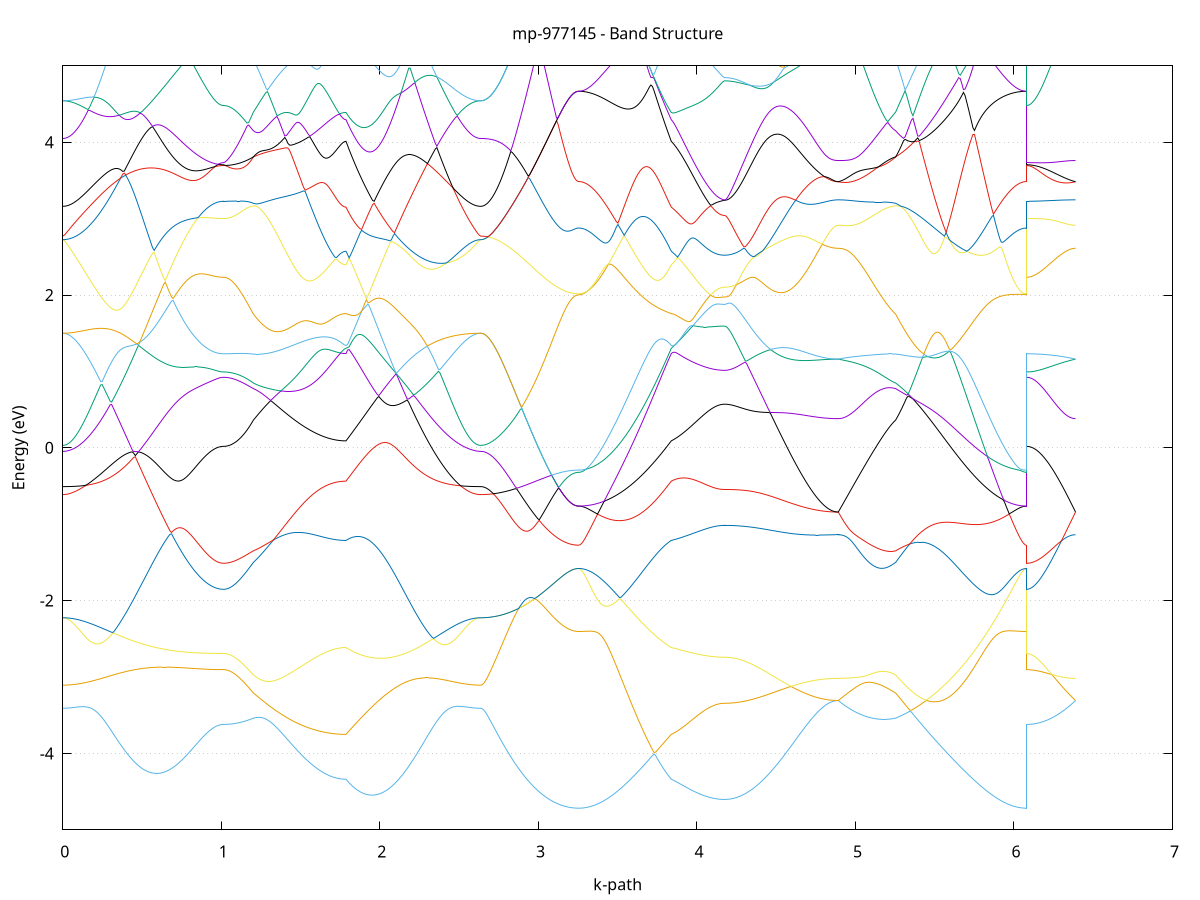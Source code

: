 set title 'mp-977145 - Band Structure'
set xlabel 'k-path'
set ylabel 'Energy (eV)'
set grid y
set yrange [-5:5]
set terminal png size 800,600
set output 'mp-977145_bands_gnuplot.png'
plot '-' using 1:2 with lines notitle, '-' using 1:2 with lines notitle, '-' using 1:2 with lines notitle, '-' using 1:2 with lines notitle, '-' using 1:2 with lines notitle, '-' using 1:2 with lines notitle, '-' using 1:2 with lines notitle, '-' using 1:2 with lines notitle, '-' using 1:2 with lines notitle, '-' using 1:2 with lines notitle, '-' using 1:2 with lines notitle, '-' using 1:2 with lines notitle, '-' using 1:2 with lines notitle, '-' using 1:2 with lines notitle, '-' using 1:2 with lines notitle, '-' using 1:2 with lines notitle, '-' using 1:2 with lines notitle, '-' using 1:2 with lines notitle, '-' using 1:2 with lines notitle, '-' using 1:2 with lines notitle, '-' using 1:2 with lines notitle, '-' using 1:2 with lines notitle, '-' using 1:2 with lines notitle, '-' using 1:2 with lines notitle, '-' using 1:2 with lines notitle, '-' using 1:2 with lines notitle, '-' using 1:2 with lines notitle, '-' using 1:2 with lines notitle, '-' using 1:2 with lines notitle, '-' using 1:2 with lines notitle, '-' using 1:2 with lines notitle, '-' using 1:2 with lines notitle, '-' using 1:2 with lines notitle, '-' using 1:2 with lines notitle, '-' using 1:2 with lines notitle, '-' using 1:2 with lines notitle, '-' using 1:2 with lines notitle, '-' using 1:2 with lines notitle, '-' using 1:2 with lines notitle, '-' using 1:2 with lines notitle, '-' using 1:2 with lines notitle, '-' using 1:2 with lines notitle, '-' using 1:2 with lines notitle, '-' using 1:2 with lines notitle, '-' using 1:2 with lines notitle, '-' using 1:2 with lines notitle, '-' using 1:2 with lines notitle, '-' using 1:2 with lines notitle, '-' using 1:2 with lines notitle, '-' using 1:2 with lines notitle, '-' using 1:2 with lines notitle, '-' using 1:2 with lines notitle, '-' using 1:2 with lines notitle, '-' using 1:2 with lines notitle, '-' using 1:2 with lines notitle, '-' using 1:2 with lines notitle, '-' using 1:2 with lines notitle, '-' using 1:2 with lines notitle, '-' using 1:2 with lines notitle, '-' using 1:2 with lines notitle, '-' using 1:2 with lines notitle, '-' using 1:2 with lines notitle, '-' using 1:2 with lines notitle, '-' using 1:2 with lines notitle
0.000000 -24.186782
0.009943 -24.186882
0.019885 -24.186982
0.029828 -24.187082
0.039771 -24.187382
0.049713 -24.187682
0.059656 -24.188082
0.069598 -24.188582
0.079541 -24.189182
0.089484 -24.189782
0.099426 -24.190482
0.109369 -24.191382
0.119312 -24.192282
0.129254 -24.193282
0.139197 -24.194382
0.149139 -24.195582
0.159082 -24.196782
0.169025 -24.198182
0.178967 -24.199682
0.188910 -24.201282
0.198853 -24.202882
0.208795 -24.204682
0.218738 -24.206482
0.228681 -24.208482
0.238623 -24.210482
0.248566 -24.212582
0.258508 -24.214782
0.268451 -24.216982
0.278394 -24.219382
0.288336 -24.221782
0.298279 -24.224282
0.308222 -24.226782
0.318164 -24.229482
0.328107 -24.232082
0.338049 -24.234882
0.347992 -24.237582
0.357935 -24.240482
0.367877 -24.243382
0.377820 -24.246282
0.387763 -24.249282
0.397705 -24.252282
0.407648 -24.255282
0.417591 -24.258382
0.427533 -24.261382
0.437476 -24.264582
0.447418 -24.267682
0.457361 -24.270782
0.467304 -24.273982
0.477246 -24.277182
0.487189 -24.280282
0.497132 -24.283482
0.507074 -24.286682
0.517017 -24.289882
0.526959 -24.292982
0.536902 -24.296182
0.546845 -24.299282
0.556787 -24.302382
0.566730 -24.305582
0.576673 -24.308582
0.586615 -24.311682
0.596558 -24.314682
0.606501 -24.317682
0.616443 -24.320682
0.626386 -24.323582
0.636328 -24.326482
0.646271 -24.329382
0.656214 -24.332182
0.666156 -24.334982
0.676099 -24.337682
0.686042 -24.340282
0.695984 -24.342882
0.705927 -24.345482
0.715870 -24.347982
0.725812 -24.350382
0.735755 -24.352782
0.745697 -24.355082
0.755640 -24.357282
0.765583 -24.359482
0.775525 -24.361582
0.785468 -24.363682
0.795411 -24.365582
0.805353 -24.367482
0.815296 -24.369282
0.825238 -24.370982
0.835181 -24.372682
0.845124 -24.374182
0.855066 -24.375682
0.865009 -24.377082
0.874952 -24.378382
0.884894 -24.379682
0.894837 -24.380782
0.904779 -24.381882
0.914722 -24.382782
0.924665 -24.383682
0.934607 -24.384482
0.944550 -24.385182
0.954493 -24.385782
0.964435 -24.386282
0.974378 -24.386682
0.984321 -24.386982
0.994263 -24.387282
1.004206 -24.387382
1.014148 -24.387482
1.014148 -24.387482
1.024051 -24.387182
1.033954 -24.386582
1.043857 -24.385482
1.053760 -24.383882
1.063662 -24.381882
1.073565 -24.379482
1.083468 -24.376682
1.093371 -24.373382
1.103273 -24.369682
1.113176 -24.365482
1.123079 -24.360882
1.132982 -24.355982
1.142885 -24.350582
1.152787 -24.344682
1.162690 -24.338482
1.172593 -24.331882
1.182496 -24.324882
1.192398 -24.317482
1.202301 -24.309782
1.202301 -24.309782
1.212201 -24.304082
1.222100 -24.298082
1.231999 -24.291882
1.241899 -24.285482
1.251798 -24.278882
1.261698 -24.272082
1.271597 -24.266482
1.281497 -24.264382
1.291396 -24.262082
1.301296 -24.259482
1.311195 -24.256782
1.321094 -24.253782
1.330994 -24.250582
1.340893 -24.247182
1.350793 -24.243582
1.360692 -24.239782
1.370592 -24.235782
1.380491 -24.231582
1.390391 -24.227182
1.400290 -24.222582
1.410189 -24.217882
1.420089 -24.212982
1.429988 -24.207882
1.439888 -24.202582
1.449787 -24.197182
1.459687 -24.191682
1.469586 -24.186082
1.479486 -24.180282
1.489385 -24.174382
1.499284 -24.168382
1.509184 -24.162282
1.519083 -24.156182
1.528983 -24.149882
1.538882 -24.143682
1.548782 -24.137382
1.558681 -24.131082
1.568581 -24.124782
1.578480 -24.118582
1.588379 -24.112382
1.598279 -24.106282
1.608178 -24.100282
1.618078 -24.094382
1.627977 -24.088682
1.637877 -24.083182
1.647776 -24.077982
1.657676 -24.072982
1.667575 -24.068282
1.677474 -24.063882
1.687374 -24.059782
1.697273 -24.056082
1.707173 -24.052782
1.717072 -24.049782
1.726972 -24.047282
1.736871 -24.045082
1.746771 -24.043282
1.756670 -24.041882
1.766569 -24.040982
1.776469 -24.040382
1.786368 -24.040182
1.786368 -24.040182
1.796254 -24.038382
1.806139 -24.036682
1.816025 -24.034982
1.825910 -24.033382
1.835796 -24.031682
1.845682 -24.029982
1.855567 -24.028282
1.865453 -24.026582
1.875338 -24.024882
1.885224 -24.023082
1.895109 -24.021282
1.904995 -24.019382
1.914880 -24.017482
1.924766 -24.015582
1.934651 -24.013582
1.944537 -24.011482
1.954422 -24.013782
1.964308 -24.019882
1.974193 -24.025882
1.984079 -24.031882
1.993964 -24.037782
2.003850 -24.043582
2.013735 -24.049282
2.023621 -24.054982
2.033507 -24.060482
2.043392 -24.065982
2.053278 -24.071382
2.063163 -24.076582
2.073049 -24.081782
2.082934 -24.086882
2.092820 -24.091782
2.102705 -24.096682
2.112591 -24.101382
2.122476 -24.106082
2.132362 -24.110582
2.142247 -24.114982
2.152133 -24.119282
2.162018 -24.123382
2.171904 -24.127482
2.181789 -24.131382
2.191675 -24.135182
2.201560 -24.138882
2.211446 -24.142382
2.221332 -24.145782
2.231217 -24.149082
2.241103 -24.152282
2.250988 -24.155282
2.260874 -24.158182
2.270759 -24.160982
2.280645 -24.163582
2.290530 -24.166082
2.300416 -24.168482
2.310301 -24.170782
2.320187 -24.172882
2.330072 -24.174782
2.339958 -24.176682
2.349843 -24.178382
2.359729 -24.179982
2.369614 -24.181482
2.379500 -24.182782
2.389385 -24.183982
2.399271 -24.185082
2.409157 -24.185982
2.419042 -24.186882
2.428928 -24.187582
2.438813 -24.188182
2.448699 -24.188682
2.458584 -24.189082
2.468470 -24.189382
2.478355 -24.189582
2.488241 -24.189682
2.498126 -24.189682
2.508012 -24.189582
2.517897 -24.189482
2.527783 -24.189282
2.537668 -24.189082
2.547554 -24.188782
2.557439 -24.188482
2.567325 -24.188182
2.577210 -24.187882
2.587096 -24.187582
2.596982 -24.187282
2.606867 -24.187082
2.616753 -24.186982
2.626638 -24.186882
2.636524 -24.186782
2.636524 -24.186782
2.646488 -24.186682
2.656451 -24.186382
2.666415 -24.185782
2.676379 -24.184982
2.686343 -24.183982
2.696307 -24.182782
2.706271 -24.181382
2.716235 -24.179682
2.726199 -24.177782
2.736163 -24.175682
2.746127 -24.173382
2.756090 -24.170882
2.766054 -24.168082
2.776018 -24.165082
2.785982 -24.161982
2.795946 -24.158582
2.805910 -24.154982
2.815874 -24.151282
2.825838 -24.147282
2.835802 -24.143082
2.845766 -24.139582
2.855729 -24.141382
2.865693 -24.143282
2.875657 -24.145182
2.885621 -24.147082
2.895585 -24.148982
2.905549 -24.150882
2.915513 -24.152782
2.925477 -24.154782
2.935441 -24.156682
2.945404 -24.158482
2.955368 -24.160382
2.965332 -24.162182
2.975296 -24.164082
2.985260 -24.165782
2.995224 -24.167582
3.005188 -24.169282
3.015152 -24.170882
3.025116 -24.172582
3.035080 -24.174082
3.045043 -24.175582
3.055007 -24.177082
3.064971 -24.178482
3.074935 -24.179882
3.084899 -24.181182
3.094863 -24.182382
3.104827 -24.183482
3.114791 -24.184582
3.124755 -24.185682
3.134719 -24.186582
3.144682 -24.187482
3.154646 -24.188282
3.164610 -24.189082
3.174574 -24.189682
3.184538 -24.190282
3.194502 -24.190782
3.204466 -24.191282
3.214430 -24.191582
3.224394 -24.191882
3.234358 -24.192082
3.244321 -24.192182
3.254285 -24.192182
3.254285 -24.192182
3.264185 -24.192182
3.274084 -24.191882
3.283984 -24.191582
3.293883 -24.190982
3.303783 -24.190382
3.313682 -24.189482
3.323581 -24.188482
3.333481 -24.187382
3.343380 -24.186082
3.353280 -24.184682
3.363179 -24.183182
3.373079 -24.181482
3.382978 -24.179582
3.392878 -24.177582
3.402777 -24.175482
3.412676 -24.173182
3.422576 -24.170782
3.432475 -24.168282
3.442375 -24.165582
3.452274 -24.162882
3.462174 -24.159982
3.472073 -24.156882
3.481973 -24.153782
3.491872 -24.150582
3.501771 -24.147182
3.511671 -24.143782
3.521570 -24.140282
3.531470 -24.136682
3.541369 -24.132982
3.551269 -24.129282
3.561168 -24.125482
3.571068 -24.121582
3.580967 -24.117682
3.590866 -24.113782
3.600766 -24.109882
3.610665 -24.105982
3.620565 -24.102082
3.630464 -24.098282
3.640364 -24.094482
3.650263 -24.090682
3.660163 -24.086982
3.670062 -24.083382
3.679961 -24.079882
3.689861 -24.076482
3.699760 -24.073282
3.709660 -24.070082
3.719559 -24.067082
3.729459 -24.064182
3.739358 -24.061482
3.749258 -24.058882
3.759157 -24.056382
3.769056 -24.053982
3.778956 -24.051782
3.788855 -24.049682
3.798755 -24.047582
3.808654 -24.045682
3.818554 -24.043782
3.828453 -24.041882
3.838353 -24.040182
3.838353 -24.040182
3.848244 -24.039482
3.858136 -24.038882
3.868027 -24.038482
3.877919 -24.038082
3.887811 -24.037882
3.897702 -24.037782
3.907594 -24.037882
3.917486 -24.038082
3.927377 -24.038482
3.937269 -24.039082
3.947161 -24.039882
3.957052 -24.040782
3.966944 -24.041782
3.976835 -24.042982
3.986727 -24.044282
3.996619 -24.045682
4.006510 -24.047082
4.016402 -24.048582
4.026294 -24.050082
4.036185 -24.051582
4.046077 -24.052982
4.055968 -24.054382
4.065860 -24.055782
4.075752 -24.057082
4.085643 -24.058282
4.095535 -24.059382
4.105427 -24.060382
4.115318 -24.061282
4.125210 -24.061982
4.135102 -24.062582
4.144993 -24.063082
4.154885 -24.063482
4.164776 -24.063682
4.174668 -24.063782
4.174668 -24.063782
4.184628 -24.063782
4.194588 -24.063782
4.204548 -24.063882
4.214508 -24.063982
4.224467 -24.064082
4.234427 -24.064282
4.244387 -24.064582
4.254347 -24.064982
4.264307 -24.065382
4.274267 -24.065982
4.284227 -24.066782
4.294187 -24.067882
4.304146 -24.069182
4.314106 -24.070882
4.324066 -24.072982
4.334026 -24.075682
4.343986 -24.079082
4.353946 -24.083182
4.363906 -24.088082
4.373866 -24.093782
4.383826 -24.100082
4.393785 -24.107082
4.403745 -24.114582
4.413705 -24.122482
4.423665 -24.130682
4.433625 -24.139082
4.443585 -24.147682
4.453545 -24.156382
4.463505 -24.165182
4.473464 -24.173882
4.483424 -24.182682
4.493384 -24.191382
4.503344 -24.200082
4.513304 -24.208682
4.523264 -24.217082
4.533224 -24.225482
4.543184 -24.233682
4.553143 -24.241782
4.563103 -24.249782
4.573063 -24.257582
4.583023 -24.265182
4.592983 -24.272582
4.602943 -24.279782
4.612903 -24.286882
4.622863 -24.293782
4.632822 -24.300382
4.642782 -24.306782
4.652742 -24.313082
4.662702 -24.319082
4.672662 -24.324782
4.682622 -24.330382
4.692582 -24.335682
4.702542 -24.340782
4.712501 -24.345582
4.722461 -24.350182
4.732421 -24.354582
4.742381 -24.358682
4.752341 -24.362482
4.762301 -24.366082
4.772261 -24.369382
4.782221 -24.372482
4.792181 -24.375282
4.802140 -24.377882
4.812100 -24.380182
4.822060 -24.382182
4.832020 -24.383882
4.841980 -24.385382
4.851940 -24.386582
4.861900 -24.387582
4.871860 -24.388282
4.881819 -24.388682
4.891779 -24.388782
4.891779 -24.388782
4.901554 -24.388782
4.911329 -24.388582
4.921104 -24.388382
4.930879 -24.388082
4.940654 -24.387682
4.950429 -24.387182
4.960204 -24.386582
4.969979 -24.385882
4.979754 -24.385082
4.989529 -24.384182
4.999304 -24.383082
5.009079 -24.381882
5.018854 -24.380582
5.028629 -24.379182
5.038404 -24.377582
5.048179 -24.375882
5.057954 -24.373982
5.067729 -24.372082
5.077504 -24.369982
5.087279 -24.367682
5.097054 -24.365282
5.106829 -24.362782
5.116604 -24.360082
5.126379 -24.357282
5.136154 -24.354282
5.145929 -24.351282
5.155704 -24.347982
5.165479 -24.344682
5.175254 -24.341182
5.185029 -24.337582
5.194804 -24.333882
5.204579 -24.329982
5.214354 -24.326082
5.224129 -24.322082
5.233904 -24.317982
5.243679 -24.313882
5.253454 -24.309782
5.253454 -24.309782
5.263406 -24.301582
5.273358 -24.293082
5.283310 -24.284182
5.293261 -24.274882
5.303213 -24.271882
5.313165 -24.271282
5.323117 -24.270582
5.333068 -24.269982
5.343020 -24.269182
5.352972 -24.268482
5.362924 -24.267682
5.372875 -24.266982
5.382827 -24.266082
5.392779 -24.265282
5.402731 -24.264382
5.412682 -24.263482
5.422634 -24.262582
5.432586 -24.261582
5.442538 -24.260582
5.452489 -24.259582
5.462441 -24.258582
5.472393 -24.257482
5.482345 -24.256382
5.492296 -24.255282
5.502248 -24.254182
5.512200 -24.252982
5.522152 -24.251882
5.532103 -24.250682
5.542055 -24.249382
5.552007 -24.248182
5.561959 -24.246882
5.571911 -24.245582
5.581862 -24.244282
5.591814 -24.242982
5.601766 -24.241682
5.611718 -24.240282
5.621669 -24.238982
5.631621 -24.237582
5.641573 -24.236182
5.651525 -24.234782
5.661476 -24.233382
5.671428 -24.231982
5.681380 -24.230582
5.691332 -24.229182
5.701283 -24.227682
5.711235 -24.226282
5.721187 -24.224882
5.731139 -24.223482
5.741090 -24.222082
5.751042 -24.220682
5.760994 -24.219282
5.770946 -24.217882
5.780897 -24.216482
5.790849 -24.215182
5.800801 -24.213782
5.810753 -24.212482
5.820704 -24.211182
5.830656 -24.209982
5.840608 -24.208682
5.850560 -24.207482
5.860511 -24.206282
5.870463 -24.205182
5.880415 -24.204082
5.890367 -24.202982
5.900318 -24.201982
5.910270 -24.200982
5.920222 -24.199982
5.930174 -24.199082
5.940125 -24.198282
5.950077 -24.197482
5.960029 -24.196682
5.969981 -24.195982
5.979933 -24.195382
5.989884 -24.194782
5.999836 -24.194282
6.009788 -24.193782
6.019740 -24.193382
6.029691 -24.192982
6.039643 -24.192782
6.049595 -24.192482
6.059547 -24.192382
6.069498 -24.192282
6.079450 -24.192182
6.079450 -24.387482
6.089414 -24.387482
6.099378 -24.387482
6.109342 -24.387482
6.119306 -24.387482
6.129270 -24.387482
6.139233 -24.387582
6.149197 -24.387582
6.159161 -24.387682
6.169125 -24.387682
6.179089 -24.387782
6.189053 -24.387782
6.199017 -24.387882
6.208981 -24.387982
6.218945 -24.387982
6.228909 -24.388082
6.238872 -24.388182
6.248836 -24.388182
6.258800 -24.388282
6.268764 -24.388382
6.278728 -24.388382
6.288692 -24.388482
6.298656 -24.388482
6.308620 -24.388582
6.318584 -24.388582
6.328548 -24.388682
6.338511 -24.388682
6.348475 -24.388682
6.358439 -24.388782
6.368403 -24.388782
6.378367 -24.388782
6.388331 -24.388782
e
0.000000 -24.116582
0.009943 -24.116582
0.019885 -24.116382
0.029828 -24.116182
0.039771 -24.115882
0.049713 -24.115482
0.059656 -24.114982
0.069598 -24.114382
0.079541 -24.113682
0.089484 -24.112882
0.099426 -24.111982
0.109369 -24.110882
0.119312 -24.109782
0.129254 -24.108582
0.139197 -24.107182
0.149139 -24.105682
0.159082 -24.104082
0.169025 -24.102382
0.178967 -24.100482
0.188910 -24.098482
0.198853 -24.096382
0.208795 -24.094182
0.218738 -24.091882
0.228681 -24.089382
0.238623 -24.086782
0.248566 -24.084082
0.258508 -24.081282
0.268451 -24.078382
0.278394 -24.075282
0.288336 -24.072182
0.298279 -24.068882
0.308222 -24.065482
0.318164 -24.061982
0.328107 -24.058382
0.338049 -24.054682
0.347992 -24.050882
0.357935 -24.046982
0.367877 -24.042982
0.377820 -24.038882
0.387763 -24.034782
0.397705 -24.030482
0.407648 -24.026082
0.417591 -24.021682
0.427533 -24.017182
0.437476 -24.012582
0.447418 -24.007882
0.457361 -24.003182
0.467304 -23.998382
0.477246 -23.993482
0.487189 -23.988582
0.497132 -23.983582
0.507074 -23.978482
0.517017 -23.973382
0.526959 -23.975282
0.536902 -23.979182
0.546845 -23.983082
0.556787 -23.986882
0.566730 -23.990682
0.576673 -23.994482
0.586615 -23.998082
0.596558 -24.001782
0.606501 -24.005282
0.616443 -24.008882
0.626386 -24.012282
0.636328 -24.015682
0.646271 -24.018982
0.656214 -24.022282
0.666156 -24.025482
0.676099 -24.031882
0.686042 -24.044782
0.695984 -24.057482
0.705927 -24.069982
0.715870 -24.082182
0.725812 -24.094182
0.735755 -24.105982
0.745697 -24.117382
0.755640 -24.128482
0.765583 -24.139282
0.775525 -24.149782
0.785468 -24.159882
0.795411 -24.169682
0.805353 -24.179082
0.815296 -24.188082
0.825238 -24.196682
0.835181 -24.204982
0.845124 -24.212782
0.855066 -24.220182
0.865009 -24.227182
0.874952 -24.233782
0.884894 -24.239982
0.894837 -24.245682
0.904779 -24.250982
0.914722 -24.255782
0.924665 -24.260182
0.934607 -24.264182
0.944550 -24.267582
0.954493 -24.270682
0.964435 -24.273182
0.974378 -24.275282
0.984321 -24.276982
0.994263 -24.278082
1.004206 -24.278782
1.014148 -24.279082
1.014148 -24.279082
1.024051 -24.278982
1.033954 -24.278982
1.043857 -24.278882
1.053760 -24.278882
1.063662 -24.278782
1.073565 -24.278582
1.083468 -24.278482
1.093371 -24.278282
1.103273 -24.278082
1.113176 -24.277782
1.123079 -24.277582
1.132982 -24.277282
1.142885 -24.276982
1.152787 -24.276682
1.162690 -24.276282
1.172593 -24.275882
1.182496 -24.275482
1.192398 -24.275082
1.202301 -24.274582
1.202301 -24.274582
1.212201 -24.274182
1.222100 -24.273482
1.231999 -24.272582
1.241899 -24.271382
1.251798 -24.269982
1.261698 -24.268382
1.271597 -24.265082
1.281497 -24.257882
1.291396 -24.250482
1.301296 -24.242882
1.311195 -24.235082
1.321094 -24.227082
1.330994 -24.218982
1.340893 -24.210682
1.350793 -24.202182
1.360692 -24.193582
1.370592 -24.184882
1.380491 -24.175982
1.390391 -24.166982
1.400290 -24.157882
1.410189 -24.148682
1.420089 -24.139382
1.429988 -24.129982
1.439888 -24.120582
1.449787 -24.110982
1.459687 -24.101482
1.469586 -24.091882
1.479486 -24.082282
1.489385 -24.072782
1.499284 -24.063182
1.509184 -24.053682
1.519083 -24.044282
1.528983 -24.034982
1.538882 -24.025782
1.548782 -24.016682
1.558681 -24.007782
1.568581 -23.999082
1.578480 -23.990682
1.588379 -23.987882
1.598279 -23.985082
1.608178 -23.982282
1.618078 -23.979482
1.627977 -23.976582
1.637877 -23.973682
1.647776 -23.970682
1.657676 -23.967682
1.667575 -23.964682
1.677474 -23.961682
1.687374 -23.958582
1.697273 -23.955682
1.707173 -23.952782
1.717072 -23.949982
1.726972 -23.947482
1.736871 -23.945082
1.746771 -23.943082
1.756670 -23.941482
1.766569 -23.940282
1.776469 -23.939482
1.786368 -23.939282
1.786368 -23.939282
1.796254 -23.933382
1.806139 -23.927582
1.816025 -23.922882
1.825910 -23.929582
1.835796 -23.936282
1.845682 -23.942882
1.855567 -23.949582
1.865453 -23.956182
1.875338 -23.962782
1.885224 -23.969282
1.895109 -23.975782
1.904995 -23.982282
1.914880 -23.988682
1.924766 -23.994982
1.934651 -24.001282
1.944537 -24.007582
1.954422 -24.009382
1.964308 -24.007182
1.974193 -24.004982
1.984079 -24.002682
1.993964 -24.000282
2.003850 -23.997882
2.013735 -23.995382
2.023621 -23.992782
2.033507 -23.990182
2.043392 -23.987482
2.053278 -23.984682
2.063163 -23.981782
2.073049 -23.978882
2.082934 -23.975882
2.092820 -23.972882
2.102705 -23.969782
2.112591 -23.966582
2.122476 -23.963382
2.132362 -23.960082
2.142247 -23.956682
2.152133 -23.953282
2.162018 -23.949782
2.171904 -23.946282
2.181789 -23.942682
2.191675 -23.939082
2.201560 -23.935382
2.211446 -23.940482
2.221332 -23.948182
2.231217 -23.955682
2.241103 -23.962982
2.250988 -23.970182
2.260874 -23.977282
2.270759 -23.984182
2.280645 -23.990982
2.290530 -23.997582
2.300416 -24.003982
2.310301 -24.010282
2.320187 -24.016482
2.330072 -24.022382
2.339958 -24.028182
2.349843 -24.033882
2.359729 -24.039382
2.369614 -24.044582
2.379500 -24.049782
2.389385 -24.054682
2.399271 -24.059482
2.409157 -24.064082
2.419042 -24.068482
2.428928 -24.072682
2.438813 -24.076682
2.448699 -24.080582
2.458584 -24.084182
2.468470 -24.087682
2.478355 -24.090982
2.488241 -24.093982
2.498126 -24.096882
2.508012 -24.099582
2.517897 -24.102082
2.527783 -24.104382
2.537668 -24.106482
2.547554 -24.108382
2.557439 -24.110182
2.567325 -24.111682
2.577210 -24.112982
2.587096 -24.114082
2.596982 -24.114982
2.606867 -24.115682
2.616753 -24.116182
2.626638 -24.116482
2.636524 -24.116582
2.636524 -24.116582
2.646488 -24.116682
2.656451 -24.116882
2.666415 -24.117182
2.676379 -24.117582
2.686343 -24.118082
2.696307 -24.118782
2.706271 -24.119582
2.716235 -24.120482
2.726199 -24.121482
2.736163 -24.122582
2.746127 -24.123682
2.756090 -24.124982
2.766054 -24.126382
2.776018 -24.127782
2.785982 -24.129282
2.795946 -24.130882
2.805910 -24.132482
2.815874 -24.134182
2.825838 -24.135982
2.835802 -24.137782
2.845766 -24.139582
2.855729 -24.141382
2.865693 -24.143282
2.875657 -24.145182
2.885621 -24.147082
2.895585 -24.148982
2.905549 -24.150882
2.915513 -24.152782
2.925477 -24.154782
2.935441 -24.156682
2.945404 -24.158482
2.955368 -24.160382
2.965332 -24.162182
2.975296 -24.164082
2.985260 -24.165782
2.995224 -24.167582
3.005188 -24.169282
3.015152 -24.170882
3.025116 -24.172582
3.035080 -24.174082
3.045043 -24.175582
3.055007 -24.177082
3.064971 -24.178482
3.074935 -24.179882
3.084899 -24.181182
3.094863 -24.182382
3.104827 -24.183482
3.114791 -24.184582
3.124755 -24.185682
3.134719 -24.186582
3.144682 -24.187482
3.154646 -24.188282
3.164610 -24.189082
3.174574 -24.189682
3.184538 -24.190282
3.194502 -24.190782
3.204466 -24.191282
3.214430 -24.191582
3.224394 -24.191882
3.234358 -24.192082
3.244321 -24.192182
3.254285 -24.192182
3.254285 -24.192182
3.264185 -24.192082
3.274084 -24.191882
3.283984 -24.191382
3.293883 -24.190782
3.303783 -24.189882
3.313682 -24.188882
3.323581 -24.187682
3.333481 -24.186382
3.343380 -24.184782
3.353280 -24.183082
3.363179 -24.181182
3.373079 -24.179082
3.382978 -24.176782
3.392878 -24.174382
3.402777 -24.171782
3.412676 -24.168982
3.422576 -24.165982
3.432475 -24.162882
3.442375 -24.159582
3.452274 -24.156182
3.462174 -24.152582
3.472073 -24.148782
3.481973 -24.144882
3.491872 -24.140782
3.501771 -24.136582
3.511671 -24.132282
3.521570 -24.127682
3.531470 -24.123082
3.541369 -24.118282
3.551269 -24.113382
3.561168 -24.108382
3.571068 -24.103182
3.580967 -24.097882
3.590866 -24.092482
3.600766 -24.086982
3.610665 -24.081382
3.620565 -24.075682
3.630464 -24.069882
3.640364 -24.063982
3.650263 -24.057982
3.660163 -24.051982
3.670062 -24.045782
3.679961 -24.039682
3.689861 -24.033382
3.699760 -24.027182
3.709660 -24.020782
3.719559 -24.014482
3.729459 -24.008082
3.739358 -24.001782
3.749258 -23.995382
3.759157 -23.988982
3.769056 -23.982582
3.778956 -23.976282
3.788855 -23.969982
3.798755 -23.963682
3.808654 -23.957482
3.818554 -23.951282
3.828453 -23.945282
3.838353 -23.939282
3.838353 -23.939282
3.848244 -23.936882
3.858136 -23.934482
3.868027 -23.931982
3.877919 -23.929582
3.887811 -23.926982
3.897702 -23.924482
3.907594 -23.922482
3.917486 -23.924582
3.927377 -23.926382
3.937269 -23.927882
3.947161 -23.929082
3.957052 -23.929882
3.966944 -23.930482
3.976835 -23.930682
3.986727 -23.930682
3.996619 -23.930382
4.006510 -23.929882
4.016402 -23.929282
4.026294 -23.928482
4.036185 -23.927482
4.046077 -23.926482
4.055968 -23.925382
4.065860 -23.924282
4.075752 -23.923182
4.085643 -23.921982
4.095535 -23.920882
4.105427 -23.919882
4.115318 -23.918982
4.125210 -23.918182
4.135102 -23.917482
4.144993 -23.916882
4.154885 -23.916482
4.164776 -23.916182
4.174668 -23.916082
4.174668 -23.916082
4.184628 -23.916582
4.194588 -23.917982
4.204548 -23.920382
4.214508 -23.923582
4.224467 -23.927582
4.234427 -23.932282
4.244387 -23.937582
4.254347 -23.943482
4.264307 -23.949782
4.274267 -23.956482
4.284227 -23.963282
4.294187 -23.970282
4.304146 -23.977282
4.314106 -23.984082
4.324066 -23.990682
4.334026 -23.996782
4.343986 -24.002482
4.353946 -24.007382
4.363906 -24.011682
4.373866 -24.015182
4.383826 -24.017982
4.393785 -24.020182
4.403745 -24.021882
4.413705 -24.023082
4.423665 -24.030282
4.433625 -24.039082
4.443585 -24.047882
4.453545 -24.056582
4.463505 -24.065282
4.473464 -24.073982
4.483424 -24.082482
4.493384 -24.090882
4.503344 -24.099282
4.513304 -24.107482
4.523264 -24.115582
4.533224 -24.123482
4.543184 -24.131382
4.553143 -24.138982
4.563103 -24.146582
4.573063 -24.153882
4.583023 -24.161082
4.592983 -24.168082
4.602943 -24.174982
4.612903 -24.181582
4.622863 -24.188082
4.632822 -24.194282
4.642782 -24.200382
4.652742 -24.206282
4.662702 -24.211882
4.672662 -24.217282
4.682622 -24.222582
4.692582 -24.227582
4.702542 -24.232282
4.712501 -24.236882
4.722461 -24.241182
4.732421 -24.245282
4.742381 -24.249082
4.752341 -24.252682
4.762301 -24.256082
4.772261 -24.259182
4.782221 -24.262082
4.792181 -24.264782
4.802140 -24.267182
4.812100 -24.269282
4.822060 -24.271182
4.832020 -24.272882
4.841980 -24.274282
4.851940 -24.275382
4.861900 -24.276282
4.871860 -24.276882
4.881819 -24.277282
4.891779 -24.277382
4.891779 -24.277382
4.901554 -24.277382
4.911329 -24.277282
4.921104 -24.277182
4.930879 -24.276982
4.940654 -24.276782
4.950429 -24.276582
4.960204 -24.276282
4.969979 -24.276082
4.979754 -24.275782
4.989529 -24.275482
4.999304 -24.275282
5.009079 -24.274982
5.018854 -24.274682
5.028629 -24.274482
5.038404 -24.274282
5.048179 -24.274082
5.057954 -24.273882
5.067729 -24.273682
5.077504 -24.273582
5.087279 -24.273482
5.097054 -24.273482
5.106829 -24.273382
5.116604 -24.273382
5.126379 -24.273482
5.136154 -24.273482
5.145929 -24.273582
5.155704 -24.273682
5.165479 -24.273882
5.175254 -24.273982
5.185029 -24.274182
5.194804 -24.274282
5.204579 -24.274482
5.214354 -24.274682
5.224129 -24.274782
5.233904 -24.274782
5.243679 -24.274782
5.253454 -24.274582
5.253454 -24.274582
5.263406 -24.274082
5.273358 -24.273582
5.283310 -24.273082
5.293261 -24.272482
5.303213 -24.265382
5.313165 -24.255382
5.323117 -24.245182
5.333068 -24.234682
5.343020 -24.223782
5.352972 -24.212682
5.362924 -24.201282
5.372875 -24.189682
5.382827 -24.177782
5.392779 -24.165682
5.402731 -24.153382
5.412682 -24.140782
5.422634 -24.128082
5.432586 -24.115182
5.442538 -24.102182
5.452489 -24.088982
5.462441 -24.075782
5.472393 -24.062382
5.482345 -24.048982
5.492296 -24.035482
5.502248 -24.021882
5.512200 -24.013182
5.522152 -24.010582
5.532103 -24.007882
5.542055 -24.005282
5.552007 -24.002582
5.561959 -23.999882
5.571911 -23.997182
5.581862 -23.994582
5.591814 -23.991882
5.601766 -23.989182
5.611718 -23.986482
5.621669 -23.983782
5.631621 -23.981182
5.641573 -23.978482
5.651525 -23.975882
5.661476 -23.973282
5.671428 -23.970682
5.681380 -23.968082
5.691332 -23.965582
5.701283 -23.963082
5.711235 -23.967282
5.721187 -23.976282
5.731139 -23.985382
5.741090 -23.994582
5.751042 -24.003782
5.760994 -24.013082
5.770946 -24.022282
5.780897 -24.031482
5.790849 -24.040682
5.800801 -24.049682
5.810753 -24.058582
5.820704 -24.067282
5.830656 -24.075882
5.840608 -24.084282
5.850560 -24.092382
5.860511 -24.100382
5.870463 -24.107982
5.880415 -24.115482
5.890367 -24.122582
5.900318 -24.129382
5.910270 -24.135982
5.920222 -24.142182
5.930174 -24.148082
5.940125 -24.153582
5.950077 -24.158782
5.960029 -24.163682
5.969981 -24.168182
5.979933 -24.172282
5.989884 -24.176082
5.999836 -24.179382
6.009788 -24.182382
6.019740 -24.184982
6.029691 -24.187182
6.039643 -24.188982
6.049595 -24.190382
6.059547 -24.191382
6.069498 -24.191982
6.079450 -24.192182
6.079450 -24.279082
6.089414 -24.279082
6.099378 -24.278982
6.109342 -24.278982
6.119306 -24.278982
6.129270 -24.278982
6.139233 -24.278882
6.149197 -24.278882
6.159161 -24.278782
6.169125 -24.278682
6.179089 -24.278682
6.189053 -24.278582
6.199017 -24.278482
6.208981 -24.278382
6.218945 -24.278382
6.228909 -24.278282
6.238872 -24.278182
6.248836 -24.278082
6.258800 -24.277982
6.268764 -24.277982
6.278728 -24.277882
6.288692 -24.277782
6.298656 -24.277682
6.308620 -24.277682
6.318584 -24.277582
6.328548 -24.277582
6.338511 -24.277482
6.348475 -24.277482
6.358439 -24.277482
6.368403 -24.277382
6.378367 -24.277382
6.388331 -24.277382
e
0.000000 -24.116582
0.009943 -24.116382
0.019885 -24.115682
0.029828 -24.114582
0.039771 -24.112982
0.049713 -24.110982
0.059656 -24.108482
0.069598 -24.105582
0.079541 -24.102182
0.089484 -24.098382
0.099426 -24.094182
0.109369 -24.089482
0.119312 -24.084382
0.129254 -24.078782
0.139197 -24.072882
0.149139 -24.066482
0.159082 -24.059682
0.169025 -24.052482
0.178967 -24.044882
0.188910 -24.036882
0.198853 -24.028482
0.208795 -24.019682
0.218738 -24.010582
0.228681 -24.001082
0.238623 -23.991182
0.248566 -23.980882
0.258508 -23.970282
0.268451 -23.959382
0.278394 -23.948082
0.288336 -23.936582
0.298279 -23.924682
0.308222 -23.912482
0.318164 -23.899982
0.328107 -23.891582
0.338049 -23.895782
0.347992 -23.900082
0.357935 -23.904282
0.367877 -23.908582
0.377820 -23.912882
0.387763 -23.917182
0.397705 -23.921382
0.407648 -23.925682
0.417591 -23.929882
0.427533 -23.934182
0.437476 -23.938382
0.447418 -23.942582
0.457361 -23.946782
0.467304 -23.950982
0.477246 -23.955082
0.487189 -23.959182
0.497132 -23.963282
0.507074 -23.967282
0.517017 -23.971282
0.526959 -23.968182
0.536902 -23.962982
0.546845 -23.957682
0.556787 -23.952382
0.566730 -23.947082
0.576673 -23.941682
0.586615 -23.936182
0.596558 -23.930782
0.606501 -23.939882
0.616443 -23.952882
0.626386 -23.965982
0.636328 -23.979182
0.646271 -23.992482
0.656214 -24.005682
0.666156 -24.018882
0.676099 -24.028582
0.686042 -24.031682
0.695984 -24.034682
0.705927 -24.037582
0.715870 -24.040382
0.725812 -24.043182
0.735755 -24.045782
0.745697 -24.048382
0.755640 -24.050882
0.765583 -24.053382
0.775525 -24.055682
0.785468 -24.057982
0.795411 -24.060082
0.805353 -24.062182
0.815296 -24.064182
0.825238 -24.066082
0.835181 -24.067882
0.845124 -24.069682
0.855066 -24.071282
0.865009 -24.072782
0.874952 -24.074282
0.884894 -24.075582
0.894837 -24.076782
0.904779 -24.077982
0.914722 -24.078982
0.924665 -24.079982
0.934607 -24.080782
0.944550 -24.081582
0.954493 -24.082282
0.964435 -24.082782
0.974378 -24.083282
0.984321 -24.083582
0.994263 -24.083882
1.004206 -24.083982
1.014148 -24.084082
1.014148 -24.084082
1.024051 -24.083982
1.033954 -24.083882
1.043857 -24.083682
1.053760 -24.083382
1.063662 -24.082982
1.073565 -24.082582
1.083468 -24.082082
1.093371 -24.081482
1.103273 -24.080782
1.113176 -24.079982
1.123079 -24.079082
1.132982 -24.078182
1.142885 -24.077182
1.152787 -24.076082
1.162690 -24.074982
1.172593 -24.073782
1.182496 -24.072482
1.192398 -24.071082
1.202301 -24.069682
1.202301 -24.069682
1.212201 -24.068582
1.222100 -24.067382
1.231999 -24.066182
1.241899 -24.064882
1.251798 -24.063482
1.261698 -24.061982
1.271597 -24.060482
1.281497 -24.058882
1.291396 -24.057182
1.301296 -24.055482
1.311195 -24.053682
1.321094 -24.051882
1.330994 -24.049982
1.340893 -24.047982
1.350793 -24.045982
1.360692 -24.043982
1.370592 -24.041882
1.380491 -24.039682
1.390391 -24.037482
1.400290 -24.035282
1.410189 -24.032982
1.420089 -24.030682
1.429988 -24.028382
1.439888 -24.025982
1.449787 -24.023582
1.459687 -24.021182
1.469586 -24.018782
1.479486 -24.016282
1.489385 -24.013782
1.499284 -24.011282
1.509184 -24.008782
1.519083 -24.006282
1.528983 -24.003682
1.538882 -24.001082
1.548782 -23.998482
1.558681 -23.995882
1.568581 -23.993282
1.578480 -23.990582
1.588379 -23.982482
1.598279 -23.974582
1.608178 -23.967082
1.618078 -23.959882
1.627977 -23.953082
1.637877 -23.946682
1.647776 -23.940782
1.657676 -23.935282
1.667575 -23.930182
1.677474 -23.925582
1.687374 -23.921482
1.697273 -23.917782
1.707173 -23.914482
1.717072 -23.911682
1.726972 -23.909282
1.736871 -23.907282
1.746771 -23.905582
1.756670 -23.904382
1.766569 -23.903482
1.776469 -23.902982
1.786368 -23.902782
1.786368 -23.902782
1.796254 -23.909482
1.806139 -23.916182
1.816025 -23.921882
1.825910 -23.916382
1.835796 -23.910982
1.845682 -23.905682
1.855567 -23.900482
1.865453 -23.895482
1.875338 -23.890682
1.885224 -23.885982
1.895109 -23.881382
1.904995 -23.877082
1.914880 -23.872882
1.924766 -23.868782
1.934651 -23.864982
1.944537 -23.861282
1.954422 -23.857682
1.964308 -23.854282
1.974193 -23.851082
1.984079 -23.847982
1.993964 -23.845082
2.003850 -23.842282
2.013735 -23.839682
2.023621 -23.837082
2.033507 -23.834782
2.043392 -23.832482
2.053278 -23.830382
2.063163 -23.828282
2.073049 -23.834582
2.082934 -23.841482
2.092820 -23.848382
2.102705 -23.855282
2.112591 -23.862182
2.122476 -23.869082
2.132362 -23.875982
2.142247 -23.883582
2.152133 -23.892082
2.162018 -23.900482
2.171904 -23.908682
2.181789 -23.916882
2.191675 -23.924882
2.201560 -23.932782
2.211446 -23.931682
2.221332 -23.936982
2.231217 -23.943582
2.241103 -23.950082
2.250988 -23.956482
2.260874 -23.962882
2.270759 -23.969182
2.280645 -23.975482
2.290530 -23.981682
2.300416 -23.987782
2.310301 -23.993782
2.320187 -23.999682
2.330072 -24.005582
2.339958 -24.011382
2.349843 -24.016982
2.359729 -24.022582
2.369614 -24.028082
2.379500 -24.033482
2.389385 -24.038682
2.399271 -24.043882
2.409157 -24.048882
2.419042 -24.053782
2.428928 -24.058582
2.438813 -24.063282
2.448699 -24.067782
2.458584 -24.072182
2.468470 -24.076382
2.478355 -24.080482
2.488241 -24.084382
2.498126 -24.088082
2.508012 -24.091682
2.517897 -24.095082
2.527783 -24.098282
2.537668 -24.101282
2.547554 -24.103982
2.557439 -24.106482
2.567325 -24.108782
2.577210 -24.110782
2.587096 -24.112582
2.596982 -24.113982
2.606867 -24.115082
2.616753 -24.115882
2.626638 -24.116382
2.636524 -24.116582
2.636524 -24.116582
2.646488 -24.116682
2.656451 -24.116882
2.666415 -24.117182
2.676379 -24.117582
2.686343 -24.118082
2.696307 -24.118782
2.706271 -24.119582
2.716235 -24.120482
2.726199 -24.121482
2.736163 -24.122582
2.746127 -24.123682
2.756090 -24.124982
2.766054 -24.126382
2.776018 -24.127782
2.785982 -24.129282
2.795946 -24.130882
2.805910 -24.132482
2.815874 -24.134182
2.825838 -24.135982
2.835802 -24.137782
2.845766 -24.138682
2.855729 -24.134182
2.865693 -24.129382
2.875657 -24.124482
2.885621 -24.119382
2.895585 -24.114082
2.905549 -24.108682
2.915513 -24.103082
2.925477 -24.097282
2.935441 -24.091382
2.945404 -24.085282
2.955368 -24.079082
2.965332 -24.072782
2.975296 -24.066282
2.985260 -24.059682
2.995224 -24.052982
3.005188 -24.046282
3.015152 -24.039382
3.025116 -24.032382
3.035080 -24.025382
3.045043 -24.018282
3.055007 -24.011182
3.064971 -24.004082
3.074935 -23.996882
3.084899 -23.989782
3.094863 -23.982682
3.104827 -23.975682
3.114791 -23.968782
3.124755 -23.961982
3.134719 -23.955382
3.144682 -23.948982
3.154646 -23.942782
3.164610 -23.936882
3.174574 -23.931382
3.184538 -23.926282
3.194502 -23.921682
3.204466 -23.917682
3.214430 -23.914182
3.224394 -23.911482
3.234358 -23.909482
3.244321 -23.908282
3.254285 -23.907882
3.254285 -23.907882
3.264185 -23.907882
3.274084 -23.907982
3.283984 -23.908182
3.293883 -23.908482
3.303783 -23.908882
3.313682 -23.909382
3.323581 -23.909882
3.333481 -23.910582
3.343380 -23.911182
3.353280 -23.911982
3.363179 -23.912782
3.373079 -23.913582
3.382978 -23.914482
3.392878 -23.915382
3.402777 -23.916382
3.412676 -23.917382
3.422576 -23.918382
3.432475 -23.919382
3.442375 -23.920382
3.452274 -23.921382
3.462174 -23.922282
3.472073 -23.923282
3.481973 -23.924182
3.491872 -23.924982
3.501771 -23.925782
3.511671 -23.926582
3.521570 -23.927182
3.531470 -23.927782
3.541369 -23.928282
3.551269 -23.928582
3.561168 -23.928882
3.571068 -23.928982
3.580967 -23.928882
3.590866 -23.928682
3.600766 -23.928282
3.610665 -23.927682
3.620565 -23.926882
3.630464 -23.925882
3.640364 -23.924582
3.650263 -23.923082
3.660163 -23.921282
3.670062 -23.919082
3.679961 -23.916682
3.689861 -23.913982
3.699760 -23.910982
3.709660 -23.907582
3.719559 -23.903782
3.729459 -23.899682
3.739358 -23.895282
3.749258 -23.890582
3.759157 -23.885482
3.769056 -23.879982
3.778956 -23.874282
3.788855 -23.869382
3.798755 -23.875982
3.808654 -23.882682
3.818554 -23.889382
3.828453 -23.896082
3.838353 -23.902782
3.838353 -23.902782
3.848244 -23.905582
3.858136 -23.908582
3.868027 -23.911682
3.877919 -23.914682
3.887811 -23.917482
3.897702 -23.920182
3.907594 -23.921882
3.917486 -23.919282
3.927377 -23.916682
3.937269 -23.914082
3.947161 -23.911482
3.957052 -23.908782
3.966944 -23.906182
3.976835 -23.903682
3.986727 -23.901082
3.996619 -23.898582
4.006510 -23.896082
4.016402 -23.893582
4.026294 -23.891282
4.036185 -23.888982
4.046077 -23.886682
4.055968 -23.884582
4.065860 -23.882582
4.075752 -23.880682
4.085643 -23.878982
4.095535 -23.877282
4.105427 -23.875882
4.115318 -23.874582
4.125210 -23.873482
4.135102 -23.872482
4.144993 -23.871782
4.154885 -23.871282
4.164776 -23.870982
4.174668 -23.870882
4.174668 -23.870882
4.184628 -23.871282
4.194588 -23.872582
4.204548 -23.874682
4.214508 -23.877582
4.224467 -23.881282
4.234427 -23.885582
4.244387 -23.890382
4.254347 -23.895782
4.264307 -23.901682
4.274267 -23.907982
4.284227 -23.914682
4.294187 -23.921682
4.304146 -23.929082
4.314106 -23.936682
4.324066 -23.944482
4.334026 -23.952582
4.343986 -23.960782
4.353946 -23.969182
4.363906 -23.977682
4.373866 -23.986382
4.383826 -23.995082
4.393785 -24.003782
4.403745 -24.012582
4.413705 -24.021482
4.423665 -24.023882
4.433625 -24.024382
4.443585 -24.024682
4.453545 -24.024682
4.463505 -24.024582
4.473464 -24.024382
4.483424 -24.023982
4.493384 -24.023482
4.503344 -24.022982
4.513304 -24.022382
4.523264 -24.021682
4.533224 -24.020982
4.543184 -24.020182
4.553143 -24.019482
4.563103 -24.018582
4.573063 -24.017782
4.583023 -24.016982
4.592983 -24.016082
4.602943 -24.015282
4.612903 -24.014382
4.622863 -24.013482
4.632822 -24.012682
4.642782 -24.011782
4.652742 -24.010982
4.662702 -24.010182
4.672662 -24.009382
4.682622 -24.008582
4.692582 -24.007782
4.702542 -24.007082
4.712501 -24.006382
4.722461 -24.005682
4.732421 -24.004982
4.742381 -24.004382
4.752341 -24.003782
4.762301 -24.003182
4.772261 -24.002682
4.782221 -24.002182
4.792181 -24.001782
4.802140 -24.001382
4.812100 -24.000982
4.822060 -24.000682
4.832020 -24.000382
4.841980 -24.000082
4.851940 -23.999882
4.861900 -23.999782
4.871860 -23.999682
4.881819 -23.999582
4.891779 -23.999582
4.891779 -23.999582
4.901554 -24.003882
4.911329 -24.007982
4.921104 -24.012082
4.930879 -24.016082
4.940654 -24.019982
4.950429 -24.023682
4.960204 -24.027382
4.969979 -24.030882
4.979754 -24.034282
4.989529 -24.037482
4.999304 -24.040582
5.009079 -24.043582
5.018854 -24.046482
5.028629 -24.049182
5.038404 -24.051682
5.048179 -24.054082
5.057954 -24.056382
5.067729 -24.058482
5.077504 -24.060382
5.087279 -24.062182
5.097054 -24.063882
5.106829 -24.065282
5.116604 -24.066682
5.126379 -24.067782
5.136154 -24.068882
5.145929 -24.069682
5.155704 -24.070382
5.165479 -24.070982
5.175254 -24.071382
5.185029 -24.071682
5.194804 -24.071782
5.204579 -24.071782
5.214354 -24.071582
5.224129 -24.071282
5.233904 -24.070882
5.243679 -24.070382
5.253454 -24.069682
5.253454 -24.069682
5.263406 -24.068182
5.273358 -24.066582
5.283310 -24.064882
5.293261 -24.063182
5.303213 -24.061382
5.313165 -24.059582
5.323117 -24.057682
5.333068 -24.055782
5.343020 -24.053782
5.352972 -24.051682
5.362924 -24.049582
5.372875 -24.047482
5.382827 -24.045182
5.392779 -24.042982
5.402731 -24.040682
5.412682 -24.038382
5.422634 -24.035982
5.432586 -24.033582
5.442538 -24.031082
5.452489 -24.028682
5.462441 -24.026182
5.472393 -24.023582
5.482345 -24.021082
5.492296 -24.018482
5.502248 -24.015882
5.512200 -24.008382
5.522152 -23.994882
5.532103 -23.981382
5.542055 -23.967982
5.552007 -23.954682
5.561959 -23.941582
5.571911 -23.928482
5.581862 -23.915582
5.591814 -23.902982
5.601766 -23.890482
5.611718 -23.890982
5.621669 -23.897082
5.631621 -23.903682
5.641573 -23.910482
5.651525 -23.917782
5.661476 -23.925282
5.671428 -23.933182
5.681380 -23.941382
5.691332 -23.949782
5.701283 -23.958382
5.711235 -23.960582
5.721187 -23.958082
5.731139 -23.955682
5.741090 -23.953282
5.751042 -23.950882
5.760994 -23.948582
5.770946 -23.946382
5.780897 -23.944082
5.790849 -23.941982
5.800801 -23.939782
5.810753 -23.937782
5.820704 -23.935782
5.830656 -23.933782
5.840608 -23.931882
5.850560 -23.929982
5.860511 -23.928182
5.870463 -23.926482
5.880415 -23.924882
5.890367 -23.923282
5.900318 -23.921782
5.910270 -23.920282
5.920222 -23.918882
5.930174 -23.917582
5.940125 -23.916382
5.950077 -23.915182
5.960029 -23.914182
5.969981 -23.913182
5.979933 -23.912282
5.989884 -23.911382
5.999836 -23.910682
6.009788 -23.909982
6.019740 -23.909382
6.029691 -23.908982
6.039643 -23.908582
6.049595 -23.908282
6.059547 -23.907982
6.069498 -23.907882
6.079450 -23.907882
6.079450 -24.084082
6.089414 -24.083982
6.099378 -24.083682
6.109342 -24.083182
6.119306 -24.082582
6.129270 -24.081782
6.139233 -24.080782
6.149197 -24.079582
6.159161 -24.078182
6.169125 -24.076582
6.179089 -24.074882
6.189053 -24.072982
6.199017 -24.070882
6.208981 -24.068582
6.218945 -24.066082
6.228909 -24.063482
6.238872 -24.060682
6.248836 -24.057782
6.258800 -24.054582
6.268764 -24.051282
6.278728 -24.047882
6.288692 -24.044182
6.298656 -24.040382
6.308620 -24.036482
6.318584 -24.032382
6.328548 -24.028082
6.338511 -24.023682
6.348475 -24.019182
6.358439 -24.014482
6.368403 -24.009682
6.378367 -24.004682
6.388331 -23.999582
e
0.000000 -23.796882
0.009943 -23.796982
0.019885 -23.797382
0.029828 -23.798082
0.039771 -23.798882
0.049713 -23.800082
0.059656 -23.801482
0.069598 -23.803082
0.079541 -23.804882
0.089484 -23.806882
0.099426 -23.809082
0.109369 -23.811482
0.119312 -23.814082
0.129254 -23.816782
0.139197 -23.819682
0.149139 -23.822682
0.159082 -23.825782
0.169025 -23.829082
0.178967 -23.832482
0.188910 -23.835982
0.198853 -23.839482
0.208795 -23.843182
0.218738 -23.846882
0.228681 -23.850782
0.238623 -23.854582
0.248566 -23.858582
0.258508 -23.862582
0.268451 -23.866582
0.278394 -23.870682
0.288336 -23.874782
0.298279 -23.878882
0.308222 -23.883082
0.318164 -23.887282
0.328107 -23.887182
0.338049 -23.874182
0.347992 -23.860882
0.357935 -23.847282
0.367877 -23.833482
0.377820 -23.819482
0.387763 -23.818182
0.397705 -23.819482
0.407648 -23.820882
0.417591 -23.822382
0.427533 -23.824082
0.437476 -23.825882
0.447418 -23.827882
0.457361 -23.830182
0.467304 -23.832682
0.477246 -23.835582
0.487189 -23.838882
0.497132 -23.842682
0.507074 -23.847082
0.517017 -23.852282
0.526959 -23.858282
0.536902 -23.865282
0.546845 -23.873382
0.556787 -23.882482
0.566730 -23.892582
0.576673 -23.903482
0.586615 -23.915082
0.596558 -23.927282
0.606501 -23.925282
0.616443 -23.919782
0.626386 -23.914282
0.636328 -23.908782
0.646271 -23.903182
0.656214 -23.897582
0.666156 -23.892082
0.676099 -23.886482
0.686042 -23.880982
0.695984 -23.875382
0.705927 -23.869882
0.715870 -23.864382
0.725812 -23.858882
0.735755 -23.853482
0.745697 -23.848082
0.755640 -23.842682
0.765583 -23.837382
0.775525 -23.832182
0.785468 -23.826982
0.795411 -23.821882
0.805353 -23.816882
0.815296 -23.817382
0.825238 -23.817882
0.835181 -23.818282
0.845124 -23.818782
0.855066 -23.819082
0.865009 -23.819482
0.874952 -23.819782
0.884894 -23.820082
0.894837 -23.820382
0.904779 -23.820582
0.914722 -23.820882
0.924665 -23.821082
0.934607 -23.821182
0.944550 -23.821382
0.954493 -23.821482
0.964435 -23.821582
0.974378 -23.821682
0.984321 -23.821782
0.994263 -23.821882
1.004206 -23.821882
1.014148 -23.821882
1.014148 -23.821882
1.024051 -23.821882
1.033954 -23.821882
1.043857 -23.821882
1.053760 -23.821882
1.063662 -23.821982
1.073565 -23.821982
1.083468 -23.821982
1.093371 -23.821982
1.103273 -23.822082
1.113176 -23.822082
1.123079 -23.822182
1.132982 -23.822282
1.142885 -23.822282
1.152787 -23.822382
1.162690 -23.822482
1.172593 -23.822682
1.182496 -23.822782
1.192398 -23.822982
1.202301 -23.823082
1.202301 -23.823082
1.212201 -23.823282
1.222100 -23.823382
1.231999 -23.823482
1.241899 -23.823582
1.251798 -23.823682
1.261698 -23.823882
1.271597 -23.823982
1.281497 -23.824082
1.291396 -23.824182
1.301296 -23.824282
1.311195 -23.824382
1.321094 -23.824482
1.330994 -23.824482
1.340893 -23.824582
1.350793 -23.824682
1.360692 -23.824782
1.370592 -23.824782
1.380491 -23.824882
1.390391 -23.824882
1.400290 -23.824982
1.410189 -23.824982
1.420089 -23.825082
1.429988 -23.825082
1.439888 -23.825082
1.449787 -23.825082
1.459687 -23.825082
1.469586 -23.825182
1.479486 -23.825182
1.489385 -23.825182
1.499284 -23.825182
1.509184 -23.825182
1.519083 -23.825182
1.528983 -23.825282
1.538882 -23.825282
1.548782 -23.825282
1.558681 -23.825382
1.568581 -23.825482
1.578480 -23.825582
1.588379 -23.825682
1.598279 -23.825782
1.608178 -23.825982
1.618078 -23.826182
1.627977 -23.826482
1.637877 -23.826782
1.647776 -23.827082
1.657676 -23.827482
1.667575 -23.827982
1.677474 -23.828482
1.687374 -23.828982
1.697273 -23.829582
1.707173 -23.830182
1.717072 -23.830782
1.726972 -23.831382
1.736871 -23.831982
1.746771 -23.832482
1.756670 -23.832982
1.766569 -23.833282
1.776469 -23.833582
1.786368 -23.833582
1.786368 -23.833582
1.796254 -23.825982
1.806139 -23.818082
1.816025 -23.809882
1.825910 -23.801582
1.835796 -23.793082
1.845682 -23.784382
1.855567 -23.775582
1.865453 -23.766582
1.875338 -23.757382
1.885224 -23.748082
1.895109 -23.738682
1.904995 -23.729082
1.914880 -23.730882
1.924766 -23.736682
1.934651 -23.742682
1.944537 -23.748782
1.954422 -23.754882
1.964308 -23.761182
1.974193 -23.767582
1.984079 -23.773982
1.993964 -23.780482
2.003850 -23.787082
2.013735 -23.793782
2.023621 -23.800482
2.033507 -23.807182
2.043392 -23.813982
2.053278 -23.820882
2.063163 -23.827682
2.073049 -23.826382
2.082934 -23.830382
2.092820 -23.839482
2.102705 -23.848582
2.112591 -23.857482
2.122476 -23.866282
2.132362 -23.874982
2.142247 -23.882882
2.152133 -23.889782
2.162018 -23.896582
2.171904 -23.903482
2.181789 -23.910182
2.191675 -23.916982
2.201560 -23.923682
2.211446 -23.930382
2.221332 -23.927882
2.231217 -23.924082
2.241103 -23.920182
2.250988 -23.916282
2.260874 -23.912382
2.270759 -23.908482
2.280645 -23.904482
2.290530 -23.900482
2.300416 -23.896482
2.310301 -23.892482
2.320187 -23.888482
2.330072 -23.884382
2.339958 -23.880382
2.349843 -23.876382
2.359729 -23.872282
2.369614 -23.868282
2.379500 -23.864382
2.389385 -23.860382
2.399271 -23.856482
2.409157 -23.852582
2.419042 -23.848782
2.428928 -23.844982
2.438813 -23.841282
2.448699 -23.837682
2.458584 -23.834082
2.468470 -23.830582
2.478355 -23.827282
2.488241 -23.823982
2.498126 -23.820882
2.508012 -23.817882
2.517897 -23.814982
2.527783 -23.812282
2.537668 -23.809782
2.547554 -23.807482
2.557439 -23.805382
2.567325 -23.803382
2.577210 -23.801682
2.587096 -23.800282
2.596982 -23.799082
2.606867 -23.798082
2.616753 -23.797382
2.626638 -23.796982
2.636524 -23.796882
2.636524 -23.796882
2.646488 -23.796782
2.656451 -23.796582
2.666415 -23.796182
2.676379 -23.795682
2.686343 -23.795082
2.696307 -23.794282
2.706271 -23.793282
2.716235 -23.792282
2.726199 -23.791082
2.736163 -23.789682
2.746127 -23.788282
2.756090 -23.786782
2.766054 -23.785082
2.776018 -23.783382
2.785982 -23.781482
2.795946 -23.779582
2.805910 -23.777582
2.815874 -23.775482
2.825838 -23.773382
2.835802 -23.771182
2.845766 -23.768882
2.855729 -23.766582
2.865693 -23.764282
2.875657 -23.761882
2.885621 -23.759482
2.895585 -23.757082
2.905549 -23.754682
2.915513 -23.752282
2.925477 -23.749782
2.935441 -23.747382
2.945404 -23.744982
2.955368 -23.742582
2.965332 -23.740282
2.975296 -23.737882
2.985260 -23.735582
2.995224 -23.733382
3.005188 -23.731182
3.015152 -23.728982
3.025116 -23.726882
3.035080 -23.724782
3.045043 -23.722782
3.055007 -23.720882
3.064971 -23.718982
3.074935 -23.717182
3.084899 -23.715482
3.094863 -23.713882
3.104827 -23.712282
3.114791 -23.710882
3.124755 -23.709482
3.134719 -23.708182
3.144682 -23.706982
3.154646 -23.705882
3.164610 -23.704882
3.174574 -23.703982
3.184538 -23.703182
3.194502 -23.702482
3.204466 -23.701882
3.214430 -23.701482
3.224394 -23.701082
3.234358 -23.700782
3.244321 -23.700682
3.254285 -23.700582
3.254285 -23.700582
3.264185 -23.700582
3.274084 -23.700582
3.283984 -23.700482
3.293883 -23.700382
3.303783 -23.700282
3.313682 -23.700182
3.323581 -23.700082
3.333481 -23.699882
3.343380 -23.699682
3.353280 -23.699482
3.363179 -23.699182
3.373079 -23.698982
3.382978 -23.698682
3.392878 -23.698382
3.402777 -23.697982
3.412676 -23.697682
3.422576 -23.697282
3.432475 -23.696882
3.442375 -23.696382
3.452274 -23.695882
3.462174 -23.695382
3.472073 -23.697582
3.481973 -23.700982
3.491872 -23.704482
3.501771 -23.708182
3.511671 -23.712082
3.521570 -23.716082
3.531470 -23.720282
3.541369 -23.724682
3.551269 -23.729182
3.561168 -23.733782
3.571068 -23.738582
3.580967 -23.743482
3.590866 -23.748582
3.600766 -23.753782
3.610665 -23.759082
3.620565 -23.764482
3.630464 -23.769982
3.640364 -23.775582
3.650263 -23.781382
3.660163 -23.787182
3.670062 -23.793082
3.679961 -23.799082
3.689861 -23.805182
3.699760 -23.811282
3.709660 -23.817582
3.719559 -23.823882
3.729459 -23.830182
3.739358 -23.836582
3.749258 -23.843082
3.759157 -23.849582
3.769056 -23.856182
3.778956 -23.862682
3.788855 -23.868182
3.798755 -23.861882
3.808654 -23.855182
3.818554 -23.848282
3.828453 -23.841082
3.838353 -23.833582
3.838353 -23.833582
3.848244 -23.830382
3.858136 -23.826682
3.868027 -23.822682
3.877919 -23.818582
3.887811 -23.814282
3.897702 -23.809982
3.907594 -23.805682
3.917486 -23.801282
3.927377 -23.797082
3.937269 -23.792882
3.947161 -23.788782
3.957052 -23.784782
3.966944 -23.780982
3.976835 -23.777282
3.986727 -23.773782
3.996619 -23.770582
4.006510 -23.767682
4.016402 -23.765082
4.026294 -23.762782
4.036185 -23.760882
4.046077 -23.759482
4.055968 -23.758482
4.065860 -23.757882
4.075752 -23.757682
4.085643 -23.757782
4.095535 -23.758182
4.105427 -23.758682
4.115318 -23.759282
4.125210 -23.759882
4.135102 -23.760382
4.144993 -23.760882
4.154885 -23.761182
4.164776 -23.761482
4.174668 -23.761482
4.174668 -23.761482
4.184628 -23.761482
4.194588 -23.761282
4.204548 -23.761082
4.214508 -23.761182
4.224467 -23.761782
4.234427 -23.763182
4.244387 -23.765682
4.254347 -23.769082
4.264307 -23.773582
4.274267 -23.778682
4.284227 -23.784282
4.294187 -23.790182
4.304146 -23.796382
4.314106 -23.802582
4.324066 -23.808782
4.334026 -23.815082
4.343986 -23.821282
4.353946 -23.827382
4.363906 -23.833382
4.373866 -23.839382
4.383826 -23.845182
4.393785 -23.850982
4.403745 -23.856582
4.413705 -23.862082
4.423665 -23.867482
4.433625 -23.872882
4.443585 -23.878082
4.453545 -23.883182
4.463505 -23.888182
4.473464 -23.893082
4.483424 -23.897782
4.493384 -23.902482
4.503344 -23.907082
4.513304 -23.911582
4.523264 -23.915982
4.533224 -23.920182
4.543184 -23.924382
4.553143 -23.928482
4.563103 -23.932482
4.573063 -23.936282
4.583023 -23.940082
4.592983 -23.943682
4.602943 -23.947282
4.612903 -23.950682
4.622863 -23.954082
4.632822 -23.957282
4.642782 -23.960382
4.652742 -23.963382
4.662702 -23.966282
4.672662 -23.969082
4.682622 -23.971682
4.692582 -23.974282
4.702542 -23.976682
4.712501 -23.978982
4.722461 -23.981182
4.732421 -23.983282
4.742381 -23.985182
4.752341 -23.987082
4.762301 -23.988782
4.772261 -23.990382
4.782221 -23.991782
4.792181 -23.993182
4.802140 -23.994382
4.812100 -23.995482
4.822060 -23.996382
4.832020 -23.997282
4.841980 -23.997982
4.851940 -23.998482
4.861900 -23.998982
4.871860 -23.999282
4.881819 -23.999482
4.891779 -23.999582
4.891779 -23.999582
4.901554 -23.995182
4.911329 -23.990682
4.921104 -23.986082
4.930879 -23.981382
4.940654 -23.976582
4.950429 -23.971682
4.960204 -23.966682
4.969979 -23.961582
4.979754 -23.956482
4.989529 -23.951182
4.999304 -23.945882
5.009079 -23.940582
5.018854 -23.935082
5.028629 -23.929582
5.038404 -23.924082
5.048179 -23.918482
5.057954 -23.912882
5.067729 -23.907182
5.077504 -23.901482
5.087279 -23.895782
5.097054 -23.890082
5.106829 -23.884382
5.116604 -23.878782
5.126379 -23.873182
5.136154 -23.867582
5.145929 -23.862082
5.155704 -23.856782
5.165479 -23.851582
5.175254 -23.846482
5.185029 -23.841782
5.194804 -23.837282
5.204579 -23.833282
5.214354 -23.829782
5.224129 -23.826882
5.233904 -23.824782
5.243679 -23.823482
5.253454 -23.823082
5.253454 -23.823082
5.263406 -23.823282
5.273358 -23.823482
5.283310 -23.823782
5.293261 -23.824082
5.303213 -23.824382
5.313165 -23.824782
5.323117 -23.825082
5.333068 -23.825582
5.343020 -23.826082
5.352972 -23.826582
5.362924 -23.827182
5.372875 -23.827882
5.382827 -23.828582
5.392779 -23.829482
5.402731 -23.830382
5.412682 -23.831382
5.422634 -23.832482
5.432586 -23.833682
5.442538 -23.834982
5.452489 -23.836482
5.462441 -23.838082
5.472393 -23.839882
5.482345 -23.841882
5.492296 -23.843982
5.502248 -23.846382
5.512200 -23.848982
5.522152 -23.851782
5.532103 -23.854882
5.542055 -23.858182
5.552007 -23.861882
5.561959 -23.865882
5.571911 -23.870182
5.581862 -23.874782
5.591814 -23.879782
5.601766 -23.885182
5.611718 -23.878382
5.621669 -23.866382
5.631621 -23.854782
5.641573 -23.843582
5.651525 -23.832582
5.661476 -23.822082
5.671428 -23.811882
5.681380 -23.802182
5.691332 -23.792782
5.701283 -23.783882
5.711235 -23.775382
5.721187 -23.767282
5.731139 -23.759682
5.741090 -23.752482
5.751042 -23.745682
5.760994 -23.739282
5.770946 -23.733282
5.780897 -23.727582
5.790849 -23.722382
5.800801 -23.717482
5.810753 -23.712882
5.820704 -23.708582
5.830656 -23.704682
5.840608 -23.700982
5.850560 -23.697582
5.860511 -23.694382
5.870463 -23.692282
5.880415 -23.693282
5.890367 -23.694182
5.900318 -23.694982
5.910270 -23.695682
5.920222 -23.696282
5.930174 -23.696882
5.940125 -23.697482
5.950077 -23.697882
5.960029 -23.698382
5.969981 -23.698782
5.979933 -23.699082
5.989884 -23.699382
5.999836 -23.699682
6.009788 -23.699882
6.019740 -23.700082
6.029691 -23.700182
6.039643 -23.700382
6.049595 -23.700482
6.059547 -23.700482
6.069498 -23.700582
6.079450 -23.700582
6.079450 -23.821882
6.089414 -23.822682
6.099378 -23.825082
6.109342 -23.828682
6.119306 -23.833282
6.129270 -23.838582
6.139233 -23.844282
6.149197 -23.850382
6.159161 -23.856682
6.169125 -23.863182
6.179089 -23.869782
6.189053 -23.876382
6.199017 -23.883082
6.208981 -23.889782
6.218945 -23.896482
6.228909 -23.903082
6.238872 -23.909782
6.248836 -23.916282
6.258800 -23.922882
6.268764 -23.929282
6.278728 -23.935682
6.288692 -23.941982
6.298656 -23.948182
6.308620 -23.954382
6.318584 -23.960382
6.328548 -23.966282
6.338511 -23.972182
6.348475 -23.977882
6.358439 -23.983482
6.368403 -23.988982
6.378367 -23.994282
6.388331 -23.999582
e
0.000000 -23.796882
0.009943 -23.796882
0.019885 -23.796982
0.029828 -23.796982
0.039771 -23.797082
0.049713 -23.797182
0.059656 -23.797382
0.069598 -23.797582
0.079541 -23.797782
0.089484 -23.797982
0.099426 -23.798282
0.109369 -23.798482
0.119312 -23.798882
0.129254 -23.799182
0.139197 -23.799582
0.149139 -23.799982
0.159082 -23.800382
0.169025 -23.800782
0.178967 -23.801282
0.188910 -23.801782
0.198853 -23.802282
0.208795 -23.802782
0.218738 -23.803382
0.228681 -23.803982
0.238623 -23.804582
0.248566 -23.805282
0.258508 -23.805982
0.268451 -23.806682
0.278394 -23.807382
0.288336 -23.808182
0.298279 -23.808982
0.308222 -23.809882
0.318164 -23.810682
0.328107 -23.811582
0.338049 -23.812582
0.347992 -23.813582
0.357935 -23.814582
0.367877 -23.815782
0.377820 -23.816882
0.387763 -23.805282
0.397705 -23.790882
0.407648 -23.776182
0.417591 -23.761382
0.427533 -23.746482
0.437476 -23.731282
0.447418 -23.716082
0.457361 -23.700682
0.467304 -23.685182
0.477246 -23.674682
0.487189 -23.688782
0.497132 -23.702382
0.507074 -23.715382
0.517017 -23.727482
0.526959 -23.738682
0.536902 -23.748882
0.546845 -23.757882
0.556787 -23.765782
0.566730 -23.772582
0.576673 -23.778382
0.586615 -23.783282
0.596558 -23.787382
0.606501 -23.790982
0.616443 -23.793982
0.626386 -23.796682
0.636328 -23.798982
0.646271 -23.800982
0.656214 -23.802782
0.666156 -23.804382
0.676099 -23.805882
0.686042 -23.807182
0.695984 -23.808382
0.705927 -23.809482
0.715870 -23.810482
0.725812 -23.811382
0.735755 -23.812282
0.745697 -23.813082
0.755640 -23.813882
0.765583 -23.814582
0.775525 -23.815182
0.785468 -23.815782
0.795411 -23.816382
0.805353 -23.816882
0.815296 -23.811982
0.825238 -23.807182
0.835181 -23.802382
0.845124 -23.797882
0.855066 -23.793382
0.865009 -23.789082
0.874952 -23.784982
0.884894 -23.781082
0.894837 -23.777282
0.904779 -23.773782
0.914722 -23.770482
0.924665 -23.767382
0.934607 -23.764582
0.944550 -23.762082
0.954493 -23.759882
0.964435 -23.757982
0.974378 -23.756382
0.984321 -23.755182
0.994263 -23.754282
1.004206 -23.753682
1.014148 -23.753482
1.014148 -23.753482
1.024051 -23.753482
1.033954 -23.753382
1.043857 -23.753282
1.053760 -23.752982
1.063662 -23.752782
1.073565 -23.752382
1.083468 -23.751982
1.093371 -23.751582
1.103273 -23.751082
1.113176 -23.750482
1.123079 -23.749882
1.132982 -23.749182
1.142885 -23.748482
1.152787 -23.747682
1.162690 -23.746782
1.172593 -23.745882
1.182496 -23.744882
1.192398 -23.743882
1.202301 -23.742882
1.202301 -23.742882
1.212201 -23.742082
1.222100 -23.741582
1.231999 -23.741182
1.241899 -23.740882
1.251798 -23.740682
1.261698 -23.740582
1.271597 -23.740682
1.281497 -23.740782
1.291396 -23.741082
1.301296 -23.741382
1.311195 -23.741782
1.321094 -23.742282
1.330994 -23.742782
1.340893 -23.743382
1.350793 -23.743982
1.360692 -23.744682
1.370592 -23.745382
1.380491 -23.746082
1.390391 -23.746682
1.400290 -23.747382
1.410189 -23.748082
1.420089 -23.748682
1.429988 -23.749282
1.439888 -23.749782
1.449787 -23.750282
1.459687 -23.750682
1.469586 -23.750982
1.479486 -23.751182
1.489385 -23.751282
1.499284 -23.751282
1.509184 -23.751082
1.519083 -23.750682
1.528983 -23.750182
1.538882 -23.749482
1.548782 -23.748582
1.558681 -23.747382
1.568581 -23.745982
1.578480 -23.744282
1.588379 -23.742382
1.598279 -23.740082
1.608178 -23.737482
1.618078 -23.734582
1.627977 -23.731382
1.637877 -23.727782
1.647776 -23.723882
1.657676 -23.719682
1.667575 -23.715182
1.677474 -23.710482
1.687374 -23.705582
1.697273 -23.700482
1.707173 -23.695482
1.717072 -23.690482
1.726972 -23.685782
1.736871 -23.681282
1.746771 -23.677282
1.756670 -23.673982
1.766569 -23.671482
1.776469 -23.669882
1.786368 -23.669382
1.786368 -23.669382
1.796254 -23.672982
1.806139 -23.676882
1.816025 -23.680882
1.825910 -23.685082
1.835796 -23.689482
1.845682 -23.694082
1.855567 -23.698882
1.865453 -23.703782
1.875338 -23.708882
1.885224 -23.714182
1.895109 -23.719582
1.904995 -23.725182
1.914880 -23.719382
1.924766 -23.709682
1.934651 -23.699782
1.944537 -23.695682
1.954422 -23.705682
1.964308 -23.715582
1.974193 -23.725482
1.984079 -23.735282
1.993964 -23.745082
2.003850 -23.754782
2.013735 -23.764482
2.023621 -23.774082
2.033507 -23.783682
2.043392 -23.793182
2.053278 -23.802582
2.063163 -23.811982
2.073049 -23.821282
2.082934 -23.824582
2.092820 -23.822882
2.102705 -23.821282
2.112591 -23.819782
2.122476 -23.818282
2.132362 -23.816882
2.142247 -23.815682
2.152133 -23.814382
2.162018 -23.813282
2.171904 -23.812182
2.181789 -23.811182
2.191675 -23.810182
2.201560 -23.809282
2.211446 -23.808482
2.221332 -23.807682
2.231217 -23.806882
2.241103 -23.806182
2.250988 -23.805582
2.260874 -23.804882
2.270759 -23.804282
2.280645 -23.803782
2.290530 -23.803282
2.300416 -23.802782
2.310301 -23.802282
2.320187 -23.801882
2.330072 -23.801482
2.339958 -23.801082
2.349843 -23.800782
2.359729 -23.800382
2.369614 -23.800082
2.379500 -23.799782
2.389385 -23.799582
2.399271 -23.799282
2.409157 -23.799082
2.419042 -23.798882
2.428928 -23.798682
2.438813 -23.798482
2.448699 -23.798282
2.458584 -23.798082
2.468470 -23.797982
2.478355 -23.797782
2.488241 -23.797682
2.498126 -23.797582
2.508012 -23.797482
2.517897 -23.797382
2.527783 -23.797282
2.537668 -23.797182
2.547554 -23.797182
2.557439 -23.797082
2.567325 -23.797082
2.577210 -23.796982
2.587096 -23.796982
2.596982 -23.796982
2.606867 -23.796882
2.616753 -23.796882
2.626638 -23.796882
2.636524 -23.796882
2.636524 -23.796882
2.646488 -23.796782
2.656451 -23.796582
2.666415 -23.796182
2.676379 -23.795682
2.686343 -23.795082
2.696307 -23.794282
2.706271 -23.793282
2.716235 -23.792282
2.726199 -23.791082
2.736163 -23.789682
2.746127 -23.788282
2.756090 -23.786782
2.766054 -23.785082
2.776018 -23.783382
2.785982 -23.781482
2.795946 -23.779582
2.805910 -23.777582
2.815874 -23.775482
2.825838 -23.773382
2.835802 -23.771182
2.845766 -23.768882
2.855729 -23.766582
2.865693 -23.764282
2.875657 -23.761882
2.885621 -23.759482
2.895585 -23.757082
2.905549 -23.754682
2.915513 -23.752282
2.925477 -23.749782
2.935441 -23.747382
2.945404 -23.744982
2.955368 -23.742582
2.965332 -23.740282
2.975296 -23.737882
2.985260 -23.735582
2.995224 -23.733382
3.005188 -23.731182
3.015152 -23.728982
3.025116 -23.726882
3.035080 -23.724782
3.045043 -23.722782
3.055007 -23.720882
3.064971 -23.718982
3.074935 -23.717182
3.084899 -23.715482
3.094863 -23.713882
3.104827 -23.712282
3.114791 -23.710882
3.124755 -23.709482
3.134719 -23.708182
3.144682 -23.706982
3.154646 -23.705882
3.164610 -23.704882
3.174574 -23.703982
3.184538 -23.703182
3.194502 -23.702482
3.204466 -23.701882
3.214430 -23.701482
3.224394 -23.701082
3.234358 -23.700782
3.244321 -23.700682
3.254285 -23.700582
3.254285 -23.700582
3.264185 -23.700482
3.274084 -23.700282
3.283984 -23.699982
3.293883 -23.699582
3.303783 -23.698982
3.313682 -23.698282
3.323581 -23.697482
3.333481 -23.696482
3.343380 -23.695482
3.353280 -23.694282
3.363179 -23.693082
3.373079 -23.691682
3.382978 -23.690182
3.392878 -23.688682
3.402777 -23.686982
3.412676 -23.685282
3.422576 -23.683582
3.432475 -23.685982
3.442375 -23.688582
3.452274 -23.691382
3.462174 -23.694382
3.472073 -23.694882
3.481973 -23.694282
3.491872 -23.693682
3.501771 -23.693082
3.511671 -23.692482
3.521570 -23.691782
3.531470 -23.690982
3.541369 -23.690182
3.551269 -23.689382
3.561168 -23.688582
3.571068 -23.687682
3.580967 -23.686682
3.590866 -23.685682
3.600766 -23.684682
3.610665 -23.683582
3.620565 -23.682482
3.630464 -23.681282
3.640364 -23.679982
3.650263 -23.678682
3.660163 -23.677282
3.670062 -23.675782
3.679961 -23.674282
3.689861 -23.672682
3.699760 -23.670982
3.709660 -23.669182
3.719559 -23.667282
3.729459 -23.665282
3.739358 -23.663282
3.749258 -23.661082
3.759157 -23.658782
3.769056 -23.656382
3.778956 -23.653882
3.788855 -23.654082
3.798755 -23.656782
3.808654 -23.659582
3.818554 -23.662682
3.828453 -23.665882
3.838353 -23.669382
3.838353 -23.669382
3.848244 -23.670882
3.858136 -23.672682
3.868027 -23.674682
3.877919 -23.676882
3.887811 -23.679182
3.897702 -23.681682
3.907594 -23.684282
3.917486 -23.686882
3.927377 -23.689582
3.937269 -23.692282
3.947161 -23.695082
3.957052 -23.697682
3.966944 -23.700382
3.976835 -23.702982
3.986727 -23.705382
3.996619 -23.707682
4.006510 -23.709782
4.016402 -23.711682
4.026294 -23.713282
4.036185 -23.714482
4.046077 -23.715382
4.055968 -23.715882
4.065860 -23.715982
4.075752 -23.715882
4.085643 -23.715382
4.095535 -23.714782
4.105427 -23.714082
4.115318 -23.713282
4.125210 -23.712482
4.135102 -23.711882
4.144993 -23.711282
4.154885 -23.710882
4.164776 -23.710582
4.174668 -23.710482
4.174668 -23.710482
4.184628 -23.710982
4.194588 -23.712282
4.204548 -23.714282
4.214508 -23.716582
4.224467 -23.718782
4.234427 -23.720382
4.244387 -23.721182
4.254347 -23.720882
4.264307 -23.719782
4.274267 -23.717782
4.284227 -23.715382
4.294187 -23.712482
4.304146 -23.709282
4.314106 -23.705882
4.324066 -23.702382
4.334026 -23.698682
4.343986 -23.694982
4.353946 -23.691182
4.363906 -23.687382
4.373866 -23.683582
4.383826 -23.679782
4.393785 -23.676082
4.403745 -23.672282
4.413705 -23.668582
4.423665 -23.664882
4.433625 -23.661182
4.443585 -23.657582
4.453545 -23.654782
4.463505 -23.653482
4.473464 -23.652082
4.483424 -23.650782
4.493384 -23.649282
4.503344 -23.647882
4.513304 -23.646282
4.523264 -23.644782
4.533224 -23.643182
4.543184 -23.641482
4.553143 -23.639782
4.563103 -23.637982
4.573063 -23.636182
4.583023 -23.634382
4.592983 -23.632482
4.602943 -23.630582
4.612903 -23.628582
4.622863 -23.626582
4.632822 -23.624482
4.642782 -23.622382
4.652742 -23.620282
4.662702 -23.618082
4.672662 -23.615882
4.682622 -23.613582
4.692582 -23.611382
4.702542 -23.609082
4.712501 -23.606682
4.722461 -23.604382
4.732421 -23.601982
4.742381 -23.599582
4.752341 -23.597182
4.762301 -23.594682
4.772261 -23.592282
4.782221 -23.589882
4.792181 -23.587482
4.802140 -23.585082
4.812100 -23.582782
4.822060 -23.580582
4.832020 -23.578482
4.841980 -23.576482
4.851940 -23.574782
4.861900 -23.573282
4.871860 -23.572082
4.881819 -23.571382
4.891779 -23.571182
4.891779 -23.571182
4.901554 -23.575682
4.911329 -23.580382
4.921104 -23.585182
4.930879 -23.589982
4.940654 -23.594882
4.950429 -23.599982
4.960204 -23.604982
4.969979 -23.610182
4.979754 -23.615382
4.989529 -23.620682
4.999304 -23.625982
5.009079 -23.631382
5.018854 -23.636782
5.028629 -23.642282
5.038404 -23.647782
5.048179 -23.653282
5.057954 -23.658782
5.067729 -23.664382
5.077504 -23.669882
5.087279 -23.675482
5.097054 -23.680982
5.106829 -23.686482
5.116604 -23.691982
5.126379 -23.697382
5.136154 -23.702682
5.145929 -23.707882
5.155704 -23.712982
5.165479 -23.717882
5.175254 -23.722582
5.185029 -23.726982
5.194804 -23.731082
5.204579 -23.734782
5.214354 -23.737882
5.224129 -23.740382
5.233904 -23.742082
5.243679 -23.742882
5.253454 -23.742882
5.253454 -23.742882
5.263406 -23.741682
5.273358 -23.740582
5.283310 -23.739282
5.293261 -23.738082
5.303213 -23.736682
5.313165 -23.735382
5.323117 -23.733982
5.333068 -23.732482
5.343020 -23.730982
5.352972 -23.729482
5.362924 -23.727882
5.372875 -23.726282
5.382827 -23.724582
5.392779 -23.722882
5.402731 -23.721182
5.412682 -23.719482
5.422634 -23.717682
5.432586 -23.715882
5.442538 -23.713982
5.452489 -23.712182
5.462441 -23.710282
5.472393 -23.708382
5.482345 -23.706382
5.492296 -23.704482
5.502248 -23.702482
5.512200 -23.700582
5.522152 -23.698582
5.532103 -23.696582
5.542055 -23.694582
5.552007 -23.692482
5.561959 -23.690482
5.571911 -23.688482
5.581862 -23.686482
5.591814 -23.684382
5.601766 -23.682382
5.611718 -23.680382
5.621669 -23.678382
5.631621 -23.676382
5.641573 -23.674382
5.651525 -23.672382
5.661476 -23.670482
5.671428 -23.668482
5.681380 -23.666582
5.691332 -23.664682
5.701283 -23.662782
5.711235 -23.660882
5.721187 -23.659382
5.731139 -23.663182
5.741090 -23.666682
5.751042 -23.669882
5.760994 -23.672882
5.770946 -23.675582
5.780897 -23.677982
5.790849 -23.680282
5.800801 -23.682282
5.810753 -23.684182
5.820704 -23.685882
5.830656 -23.687382
5.840608 -23.688782
5.850560 -23.690082
5.860511 -23.691282
5.870463 -23.691482
5.880415 -23.688782
5.890367 -23.686282
5.900318 -23.683882
5.910270 -23.683282
5.920222 -23.685182
5.930174 -23.686982
5.940125 -23.688682
5.950077 -23.690282
5.960029 -23.691782
5.969981 -23.693082
5.979933 -23.694382
5.989884 -23.695582
5.999836 -23.696582
6.009788 -23.697482
6.019740 -23.698382
6.029691 -23.698982
6.039643 -23.699582
6.049595 -23.699982
6.059547 -23.700382
6.069498 -23.700482
6.079450 -23.700582
6.079450 -23.753482
6.089414 -23.752682
6.099378 -23.750282
6.109342 -23.746682
6.119306 -23.741982
6.129270 -23.736682
6.139233 -23.730882
6.149197 -23.724682
6.159161 -23.718282
6.169125 -23.711682
6.179089 -23.704982
6.189053 -23.698282
6.199017 -23.691482
6.208981 -23.684682
6.218945 -23.677782
6.228909 -23.670982
6.238872 -23.664182
6.248836 -23.657482
6.258800 -23.650782
6.268764 -23.644082
6.278728 -23.637482
6.288692 -23.630982
6.298656 -23.624582
6.308620 -23.618182
6.318584 -23.611982
6.328548 -23.605782
6.338511 -23.599682
6.348475 -23.593782
6.358439 -23.587982
6.368403 -23.582182
6.378367 -23.576582
6.388331 -23.571182
e
0.000000 -23.628982
0.009943 -23.628882
0.019885 -23.628682
0.029828 -23.628182
0.039771 -23.627482
0.049713 -23.626682
0.059656 -23.625682
0.069598 -23.624482
0.079541 -23.623182
0.089484 -23.621782
0.099426 -23.620182
0.109369 -23.618482
0.119312 -23.616682
0.129254 -23.614782
0.139197 -23.612782
0.149139 -23.610782
0.159082 -23.608582
0.169025 -23.606382
0.178967 -23.604182
0.188910 -23.601882
0.198853 -23.599582
0.208795 -23.597182
0.218738 -23.594782
0.228681 -23.592382
0.238623 -23.589982
0.248566 -23.587582
0.258508 -23.585082
0.268451 -23.582682
0.278394 -23.580282
0.288336 -23.577782
0.298279 -23.575382
0.308222 -23.572982
0.318164 -23.570582
0.328107 -23.568182
0.338049 -23.565782
0.347992 -23.563482
0.357935 -23.561082
0.367877 -23.558782
0.377820 -23.556482
0.387763 -23.554282
0.397705 -23.552582
0.407648 -23.568082
0.417591 -23.583682
0.427533 -23.599182
0.437476 -23.614682
0.447418 -23.629982
0.457361 -23.645182
0.467304 -23.660082
0.477246 -23.669582
0.487189 -23.653882
0.497132 -23.638182
0.507074 -23.622382
0.517017 -23.606582
0.526959 -23.590682
0.536902 -23.574782
0.546845 -23.558982
0.556787 -23.543082
0.566730 -23.527282
0.576673 -23.517182
0.586615 -23.515582
0.596558 -23.513982
0.606501 -23.512482
0.616443 -23.510982
0.626386 -23.509582
0.636328 -23.508182
0.646271 -23.506782
0.656214 -23.505382
0.666156 -23.504082
0.676099 -23.502882
0.686042 -23.501682
0.695984 -23.500482
0.705927 -23.499282
0.715870 -23.498182
0.725812 -23.497082
0.735755 -23.496082
0.745697 -23.495082
0.755640 -23.494082
0.765583 -23.493182
0.775525 -23.492282
0.785468 -23.491482
0.795411 -23.490682
0.805353 -23.489982
0.815296 -23.493282
0.825238 -23.496482
0.835181 -23.499782
0.845124 -23.502882
0.855066 -23.506082
0.865009 -23.509082
0.874952 -23.511982
0.884894 -23.514882
0.894837 -23.517582
0.904779 -23.520182
0.914722 -23.522582
0.924665 -23.524882
0.934607 -23.526982
0.944550 -23.528882
0.954493 -23.530582
0.964435 -23.531982
0.974378 -23.533182
0.984321 -23.534182
0.994263 -23.534882
1.004206 -23.535282
1.014148 -23.535382
1.014148 -23.535382
1.024051 -23.535382
1.033954 -23.535382
1.043857 -23.535282
1.053760 -23.535282
1.063662 -23.535182
1.073565 -23.535082
1.083468 -23.534882
1.093371 -23.534782
1.103273 -23.534582
1.113176 -23.534382
1.123079 -23.534182
1.132982 -23.533982
1.142885 -23.533682
1.152787 -23.533382
1.162690 -23.533082
1.172593 -23.532682
1.182496 -23.532382
1.192398 -23.531982
1.202301 -23.531482
1.202301 -23.531482
1.212201 -23.531182
1.222100 -23.530582
1.231999 -23.529982
1.241899 -23.529182
1.251798 -23.528282
1.261698 -23.527282
1.271597 -23.526182
1.281497 -23.524882
1.291396 -23.523582
1.301296 -23.522182
1.311195 -23.520682
1.321094 -23.519182
1.330994 -23.517682
1.340893 -23.519482
1.350793 -23.521382
1.360692 -23.523182
1.370592 -23.525082
1.380491 -23.527082
1.390391 -23.528982
1.400290 -23.530982
1.410189 -23.532982
1.420089 -23.535082
1.429988 -23.537082
1.439888 -23.539182
1.449787 -23.541182
1.459687 -23.543282
1.469586 -23.545382
1.479486 -23.547482
1.489385 -23.549582
1.499284 -23.551582
1.509184 -23.553682
1.519083 -23.555682
1.528983 -23.557782
1.538882 -23.559782
1.548782 -23.561782
1.558681 -23.563782
1.568581 -23.565682
1.578480 -23.567582
1.588379 -23.569482
1.598279 -23.571282
1.608178 -23.573182
1.618078 -23.574982
1.627977 -23.576782
1.637877 -23.578682
1.647776 -23.580882
1.657676 -23.584082
1.667575 -23.589082
1.677474 -23.595282
1.687374 -23.601482
1.697273 -23.607482
1.707173 -23.613082
1.717072 -23.618182
1.726972 -23.622682
1.736871 -23.626582
1.746771 -23.629782
1.756670 -23.632382
1.766569 -23.634282
1.776469 -23.635382
1.786368 -23.635782
1.786368 -23.635782
1.796254 -23.632182
1.806139 -23.628482
1.816025 -23.624582
1.825910 -23.620482
1.835796 -23.616182
1.845682 -23.611782
1.855567 -23.607182
1.865453 -23.615482
1.875338 -23.625482
1.885224 -23.635582
1.895109 -23.645582
1.904995 -23.655682
1.914880 -23.665682
1.924766 -23.675682
1.934651 -23.685682
1.944537 -23.689782
1.954422 -23.679782
1.964308 -23.669582
1.974193 -23.659482
1.984079 -23.649182
1.993964 -23.638882
2.003850 -23.628582
2.013735 -23.618182
2.023621 -23.607882
2.033507 -23.597482
2.043392 -23.587182
2.053278 -23.577082
2.063163 -23.567782
2.073049 -23.561682
2.082934 -23.559882
2.092820 -23.559382
2.102705 -23.559282
2.112591 -23.559282
2.122476 -23.559482
2.132362 -23.559682
2.142247 -23.560082
2.152133 -23.560482
2.162018 -23.560982
2.171904 -23.561582
2.181789 -23.562282
2.191675 -23.562982
2.201560 -23.563782
2.211446 -23.564682
2.221332 -23.565682
2.231217 -23.566682
2.241103 -23.567782
2.250988 -23.568982
2.260874 -23.570182
2.270759 -23.571482
2.280645 -23.572882
2.290530 -23.574282
2.300416 -23.575782
2.310301 -23.577382
2.320187 -23.578982
2.330072 -23.580682
2.339958 -23.582382
2.349843 -23.584182
2.359729 -23.585982
2.369614 -23.587782
2.379500 -23.589682
2.389385 -23.591682
2.399271 -23.593582
2.409157 -23.595582
2.419042 -23.597582
2.428928 -23.599582
2.438813 -23.601682
2.448699 -23.603682
2.458584 -23.605682
2.468470 -23.607682
2.478355 -23.609682
2.488241 -23.611582
2.498126 -23.613482
2.508012 -23.615382
2.517897 -23.617182
2.527783 -23.618882
2.537668 -23.620482
2.547554 -23.621982
2.557439 -23.623382
2.567325 -23.624582
2.577210 -23.625782
2.587096 -23.626682
2.596982 -23.627482
2.606867 -23.628182
2.616753 -23.628682
2.626638 -23.628882
2.636524 -23.628982
2.636524 -23.628982
2.646488 -23.628982
2.656451 -23.628982
2.666415 -23.628982
2.676379 -23.628982
2.686343 -23.628882
2.696307 -23.628882
2.706271 -23.628782
2.716235 -23.628782
2.726199 -23.628682
2.736163 -23.628582
2.746127 -23.628482
2.756090 -23.628382
2.766054 -23.628282
2.776018 -23.628182
2.785982 -23.628082
2.795946 -23.627982
2.805910 -23.627782
2.815874 -23.627682
2.825838 -23.627582
2.835802 -23.627382
2.845766 -23.627282
2.855729 -23.627082
2.865693 -23.626982
2.875657 -23.626782
2.885621 -23.626582
2.895585 -23.626482
2.905549 -23.626282
2.915513 -23.626082
2.925477 -23.625882
2.935441 -23.625782
2.945404 -23.625582
2.955368 -23.625382
2.965332 -23.625282
2.975296 -23.625082
2.985260 -23.624882
2.995224 -23.624682
3.005188 -23.624582
3.015152 -23.624382
3.025116 -23.624182
3.035080 -23.624082
3.045043 -23.623882
3.055007 -23.623782
3.064971 -23.623582
3.074935 -23.623482
3.084899 -23.623382
3.094863 -23.623182
3.104827 -23.623082
3.114791 -23.622982
3.124755 -23.622882
3.134719 -23.622782
3.144682 -23.622682
3.154646 -23.628882
3.164610 -23.635182
3.174574 -23.641082
3.184538 -23.646582
3.194502 -23.651482
3.204466 -23.655782
3.214430 -23.659482
3.224394 -23.662382
3.234358 -23.664482
3.244321 -23.665782
3.254285 -23.666282
3.254285 -23.666282
3.264185 -23.666282
3.274084 -23.666482
3.283984 -23.666682
3.293883 -23.667082
3.303783 -23.667482
3.313682 -23.668082
3.323581 -23.668682
3.333481 -23.669482
3.343380 -23.670482
3.353280 -23.671482
3.363179 -23.672682
3.373079 -23.674082
3.382978 -23.675682
3.392878 -23.677382
3.402777 -23.679282
3.412676 -23.681282
3.422576 -23.683482
3.432475 -23.681682
3.442375 -23.679682
3.452274 -23.677682
3.462174 -23.675682
3.472073 -23.673582
3.481973 -23.671382
3.491872 -23.669182
3.501771 -23.666982
3.511671 -23.664682
3.521570 -23.662382
3.531470 -23.660082
3.541369 -23.657682
3.551269 -23.655282
3.561168 -23.652882
3.571068 -23.650482
3.580967 -23.648082
3.590866 -23.645582
3.600766 -23.643182
3.610665 -23.640782
3.620565 -23.638282
3.630464 -23.635882
3.640364 -23.633382
3.650263 -23.633182
3.660163 -23.633882
3.670062 -23.634682
3.679961 -23.635482
3.689861 -23.636482
3.699760 -23.637582
3.709660 -23.638782
3.719559 -23.640182
3.729459 -23.641682
3.739358 -23.643282
3.749258 -23.645182
3.759157 -23.647082
3.769056 -23.649282
3.778956 -23.651582
3.788855 -23.651182
3.798755 -23.648382
3.808654 -23.645482
3.818554 -23.642382
3.828453 -23.639082
3.838353 -23.635782
3.838353 -23.635782
3.848244 -23.634482
3.858136 -23.633282
3.868027 -23.632382
3.877919 -23.631582
3.887811 -23.631082
3.897702 -23.630782
3.907594 -23.630782
3.917486 -23.630982
3.927377 -23.631482
3.937269 -23.632182
3.947161 -23.633282
3.957052 -23.634582
3.966944 -23.636082
3.976835 -23.637782
3.986727 -23.639782
3.996619 -23.641782
4.006510 -23.643982
4.016402 -23.646282
4.026294 -23.648582
4.036185 -23.650882
4.046077 -23.653182
4.055968 -23.655382
4.065860 -23.657582
4.075752 -23.659682
4.085643 -23.661582
4.095535 -23.663382
4.105427 -23.665082
4.115318 -23.666482
4.125210 -23.667782
4.135102 -23.668882
4.144993 -23.669682
4.154885 -23.670282
4.164776 -23.670682
4.174668 -23.670782
4.174668 -23.670782
4.184628 -23.670782
4.194588 -23.670682
4.204548 -23.670682
4.214508 -23.670682
4.224467 -23.670582
4.234427 -23.670382
4.244387 -23.670282
4.254347 -23.670082
4.264307 -23.669782
4.274267 -23.669482
4.284227 -23.669082
4.294187 -23.668682
4.304146 -23.668182
4.314106 -23.667582
4.324066 -23.667082
4.334026 -23.666382
4.343986 -23.665682
4.353946 -23.664982
4.363906 -23.664182
4.373866 -23.663282
4.383826 -23.662382
4.393785 -23.661482
4.403745 -23.660482
4.413705 -23.659382
4.423665 -23.658282
4.433625 -23.657182
4.443585 -23.655982
4.453545 -23.653982
4.463505 -23.650482
4.473464 -23.647082
4.483424 -23.643682
4.493384 -23.640382
4.503344 -23.637082
4.513304 -23.633882
4.523264 -23.630682
4.533224 -23.627682
4.543184 -23.624682
4.553143 -23.621782
4.563103 -23.618882
4.573063 -23.616082
4.583023 -23.613382
4.592983 -23.610782
4.602943 -23.608282
4.612903 -23.605782
4.622863 -23.603382
4.632822 -23.601082
4.642782 -23.598882
4.652742 -23.596682
4.662702 -23.594682
4.672662 -23.592682
4.682622 -23.590782
4.692582 -23.588982
4.702542 -23.587282
4.712501 -23.585582
4.722461 -23.584082
4.732421 -23.582582
4.742381 -23.581182
4.752341 -23.579882
4.762301 -23.578682
4.772261 -23.577582
4.782221 -23.576582
4.792181 -23.575582
4.802140 -23.574782
4.812100 -23.573982
4.822060 -23.573382
4.832020 -23.572782
4.841980 -23.572282
4.851940 -23.571882
4.861900 -23.571582
4.871860 -23.571282
4.881819 -23.571182
4.891779 -23.571182
4.891779 -23.571182
4.901554 -23.566782
4.911329 -23.562582
4.921104 -23.558782
4.930879 -23.555482
4.940654 -23.552582
4.950429 -23.550182
4.960204 -23.548382
4.969979 -23.546982
4.979754 -23.545982
4.989529 -23.545182
4.999304 -23.544482
5.009079 -23.543982
5.018854 -23.543582
5.028629 -23.543082
5.038404 -23.542682
5.048179 -23.542282
5.057954 -23.541882
5.067729 -23.541482
5.077504 -23.541082
5.087279 -23.540582
5.097054 -23.540082
5.106829 -23.539582
5.116604 -23.539082
5.126379 -23.538582
5.136154 -23.537982
5.145929 -23.537382
5.155704 -23.536882
5.165479 -23.536282
5.175254 -23.535582
5.185029 -23.534982
5.194804 -23.534382
5.204579 -23.533782
5.214354 -23.533282
5.224129 -23.532682
5.233904 -23.532182
5.243679 -23.531782
5.253454 -23.531482
5.253454 -23.531482
5.263406 -23.531082
5.273358 -23.530582
5.283310 -23.530082
5.293261 -23.529482
5.303213 -23.528882
5.313165 -23.528182
5.323117 -23.527582
5.333068 -23.526782
5.343020 -23.525982
5.352972 -23.525182
5.362924 -23.524282
5.372875 -23.523582
5.382827 -23.526182
5.392779 -23.528782
5.402731 -23.531482
5.412682 -23.534182
5.422634 -23.536982
5.432586 -23.539782
5.442538 -23.542682
5.452489 -23.545582
5.462441 -23.548582
5.472393 -23.551582
5.482345 -23.554682
5.492296 -23.557782
5.502248 -23.560882
5.512200 -23.563982
5.522152 -23.567182
5.532103 -23.570382
5.542055 -23.573682
5.552007 -23.576882
5.561959 -23.580182
5.571911 -23.583482
5.581862 -23.586782
5.591814 -23.590082
5.601766 -23.593382
5.611718 -23.596782
5.621669 -23.600082
5.631621 -23.606482
5.641573 -23.614182
5.651525 -23.621482
5.661476 -23.628182
5.671428 -23.634482
5.681380 -23.640282
5.691332 -23.645682
5.701283 -23.650582
5.711235 -23.655182
5.721187 -23.659082
5.731139 -23.657282
5.741090 -23.655482
5.751042 -23.653682
5.760994 -23.651982
5.770946 -23.650282
5.780897 -23.651082
5.790849 -23.653882
5.800801 -23.656782
5.810753 -23.659482
5.820704 -23.662182
5.830656 -23.664882
5.840608 -23.667482
5.850560 -23.669982
5.860511 -23.672382
5.870463 -23.674682
5.880415 -23.676982
5.890367 -23.679182
5.900318 -23.681282
5.910270 -23.681782
5.920222 -23.679882
5.930174 -23.678082
5.940125 -23.676382
5.950077 -23.674882
5.960029 -23.673582
5.969981 -23.672382
5.979933 -23.671282
5.989884 -23.670282
5.999836 -23.669382
6.009788 -23.668682
6.019740 -23.667982
6.029691 -23.667482
6.039643 -23.667082
6.049595 -23.666682
6.059547 -23.666482
6.069498 -23.666282
6.079450 -23.666282
6.079450 -23.535382
6.089414 -23.535382
6.099378 -23.535382
6.109342 -23.535382
6.119306 -23.535382
6.129270 -23.535382
6.139233 -23.535382
6.149197 -23.535482
6.159161 -23.535482
6.169125 -23.535482
6.179089 -23.535482
6.189053 -23.535482
6.199017 -23.535482
6.208981 -23.535482
6.218945 -23.535482
6.228909 -23.535582
6.238872 -23.535582
6.248836 -23.535582
6.258800 -23.535582
6.268764 -23.535582
6.278728 -23.535582
6.288692 -23.535582
6.298656 -23.535682
6.308620 -23.535682
6.318584 -23.536682
6.328548 -23.541182
6.338511 -23.545782
6.348475 -23.550582
6.358439 -23.555482
6.368403 -23.560582
6.378367 -23.565782
6.388331 -23.571182
e
0.000000 -23.348282
0.009943 -23.348282
0.019885 -23.348282
0.029828 -23.348382
0.039771 -23.348482
0.049713 -23.348682
0.059656 -23.348882
0.069598 -23.349082
0.079541 -23.349282
0.089484 -23.349582
0.099426 -23.349882
0.109369 -23.350182
0.119312 -23.350582
0.129254 -23.350982
0.139197 -23.351482
0.149139 -23.351982
0.159082 -23.352482
0.169025 -23.353082
0.178967 -23.353682
0.188910 -23.354282
0.198853 -23.354982
0.208795 -23.355682
0.218738 -23.356482
0.228681 -23.357282
0.238623 -23.358182
0.248566 -23.359082
0.258508 -23.359982
0.268451 -23.362982
0.278394 -23.376182
0.288336 -23.389682
0.298279 -23.403382
0.308222 -23.417382
0.318164 -23.431682
0.328107 -23.446182
0.338049 -23.460982
0.347992 -23.475882
0.357935 -23.490982
0.367877 -23.506182
0.377820 -23.521582
0.387763 -23.536982
0.397705 -23.551982
0.407648 -23.549782
0.417591 -23.547582
0.427533 -23.545482
0.437476 -23.543382
0.447418 -23.541282
0.457361 -23.539182
0.467304 -23.537182
0.477246 -23.535182
0.487189 -23.533182
0.497132 -23.531282
0.507074 -23.529382
0.517017 -23.527582
0.526959 -23.525782
0.536902 -23.523982
0.546845 -23.522182
0.556787 -23.520482
0.566730 -23.518782
0.576673 -23.511482
0.586615 -23.495882
0.596558 -23.480182
0.606501 -23.464682
0.616443 -23.449282
0.626386 -23.434082
0.636328 -23.434582
0.646271 -23.437582
0.656214 -23.440682
0.666156 -23.443782
0.676099 -23.446882
0.686042 -23.450082
0.695984 -23.453282
0.705927 -23.456582
0.715870 -23.459882
0.725812 -23.463182
0.735755 -23.466482
0.745697 -23.469782
0.755640 -23.473182
0.765583 -23.476582
0.775525 -23.479882
0.785468 -23.483282
0.795411 -23.486582
0.805353 -23.489882
0.815296 -23.489082
0.825238 -23.488382
0.835181 -23.487782
0.845124 -23.487082
0.855066 -23.486482
0.865009 -23.485982
0.874952 -23.485482
0.884894 -23.484982
0.894837 -23.484482
0.904779 -23.484082
0.914722 -23.483682
0.924665 -23.483382
0.934607 -23.483082
0.944550 -23.482782
0.954493 -23.482582
0.964435 -23.482382
0.974378 -23.482182
0.984321 -23.482082
0.994263 -23.481982
1.004206 -23.481982
1.014148 -23.481982
1.014148 -23.481982
1.024051 -23.481982
1.033954 -23.482082
1.043857 -23.482382
1.053760 -23.482682
1.063662 -23.483082
1.073565 -23.483582
1.083468 -23.484182
1.093371 -23.484882
1.103273 -23.485682
1.113176 -23.486482
1.123079 -23.487482
1.132982 -23.488482
1.142885 -23.489582
1.152787 -23.490782
1.162690 -23.492082
1.172593 -23.493482
1.182496 -23.494982
1.192398 -23.496482
1.202301 -23.498182
1.202301 -23.498182
1.212201 -23.499382
1.222100 -23.500582
1.231999 -23.501882
1.241899 -23.503282
1.251798 -23.504682
1.261698 -23.506182
1.271597 -23.507682
1.281497 -23.509282
1.291396 -23.510882
1.301296 -23.512482
1.311195 -23.514182
1.321094 -23.515882
1.330994 -23.517582
1.340893 -23.515882
1.350793 -23.514182
1.360692 -23.512482
1.370592 -23.510782
1.380491 -23.508982
1.390391 -23.507182
1.400290 -23.505382
1.410189 -23.503682
1.420089 -23.501882
1.429988 -23.500182
1.439888 -23.498582
1.449787 -23.496882
1.459687 -23.495382
1.469586 -23.493882
1.479486 -23.492482
1.489385 -23.491082
1.499284 -23.489882
1.509184 -23.488782
1.519083 -23.487782
1.528983 -23.486882
1.538882 -23.486182
1.548782 -23.485582
1.558681 -23.489282
1.568581 -23.498982
1.578480 -23.508482
1.588379 -23.517882
1.598279 -23.527182
1.608178 -23.536182
1.618078 -23.544982
1.627977 -23.553482
1.637877 -23.561682
1.647776 -23.569082
1.657676 -23.575082
1.667575 -23.578982
1.677474 -23.581182
1.687374 -23.582782
1.697273 -23.584082
1.707173 -23.585182
1.717072 -23.586082
1.726972 -23.586882
1.736871 -23.587582
1.746771 -23.588082
1.756670 -23.588582
1.766569 -23.588882
1.776469 -23.588982
1.786368 -23.589082
1.786368 -23.589082
1.796254 -23.587282
1.806139 -23.585382
1.816025 -23.583682
1.825910 -23.581982
1.835796 -23.585382
1.845682 -23.595382
1.855567 -23.605382
1.865453 -23.602382
1.875338 -23.597282
1.885224 -23.592082
1.895109 -23.586782
1.904995 -23.581182
1.914880 -23.575382
1.924766 -23.569482
1.934651 -23.566682
1.944537 -23.565682
1.954422 -23.564682
1.964308 -23.563782
1.974193 -23.562882
1.984079 -23.562182
1.993964 -23.561382
2.003850 -23.560782
2.013735 -23.560182
2.023621 -23.559582
2.033507 -23.559082
2.043392 -23.558482
2.053278 -23.557782
2.063163 -23.556482
2.073049 -23.551882
2.082934 -23.543082
2.092820 -23.533182
2.102705 -23.522882
2.112591 -23.512582
2.122476 -23.502282
2.132362 -23.491982
2.142247 -23.481682
2.152133 -23.471482
2.162018 -23.461382
2.171904 -23.451282
2.181789 -23.441282
2.191675 -23.431282
2.201560 -23.421482
2.211446 -23.411682
2.221332 -23.402082
2.231217 -23.392482
2.241103 -23.383082
2.250988 -23.373782
2.260874 -23.368982
2.270759 -23.367982
2.280645 -23.367082
2.290530 -23.366082
2.300416 -23.365182
2.310301 -23.364282
2.320187 -23.363482
2.330072 -23.362582
2.339958 -23.361682
2.349843 -23.360882
2.359729 -23.360082
2.369614 -23.359282
2.379500 -23.358582
2.389385 -23.357782
2.399271 -23.357082
2.409157 -23.356382
2.419042 -23.355682
2.428928 -23.355082
2.438813 -23.354482
2.448699 -23.353882
2.458584 -23.353282
2.468470 -23.352782
2.478355 -23.352282
2.488241 -23.351782
2.498126 -23.351282
2.508012 -23.350882
2.517897 -23.350482
2.527783 -23.350182
2.537668 -23.349782
2.547554 -23.349582
2.557439 -23.349282
2.567325 -23.348982
2.577210 -23.348782
2.587096 -23.348682
2.596982 -23.348482
2.606867 -23.348382
2.616753 -23.348282
2.626638 -23.348282
2.636524 -23.348282
2.636524 -23.348282
2.646488 -23.348382
2.656451 -23.348782
2.666415 -23.349482
2.676379 -23.350482
2.686343 -23.351682
2.696307 -23.353182
2.706271 -23.354982
2.716235 -23.356982
2.726199 -23.359282
2.736163 -23.361882
2.746127 -23.364682
2.756090 -23.367782
2.766054 -23.371082
2.776018 -23.374682
2.785982 -23.378482
2.795946 -23.382582
2.805910 -23.386882
2.815874 -23.391482
2.825838 -23.396282
2.835802 -23.401282
2.845766 -23.406482
2.855729 -23.411882
2.865693 -23.417582
2.875657 -23.423382
2.885621 -23.429482
2.895585 -23.435682
2.905549 -23.442082
2.915513 -23.448682
2.925477 -23.455382
2.935441 -23.462282
2.945404 -23.469382
2.955368 -23.476582
2.965332 -23.483882
2.975296 -23.491282
2.985260 -23.498882
2.995224 -23.506482
3.005188 -23.514282
3.015152 -23.522082
3.025116 -23.529982
3.035080 -23.537882
3.045043 -23.545782
3.055007 -23.553782
3.064971 -23.561682
3.074935 -23.569682
3.084899 -23.577582
3.094863 -23.585382
3.104827 -23.593082
3.114791 -23.600582
3.124755 -23.608082
3.134719 -23.615282
3.144682 -23.622182
3.154646 -23.622582
3.164610 -23.622482
3.174574 -23.622382
3.184538 -23.622382
3.194502 -23.622282
3.204466 -23.622282
3.214430 -23.622182
3.224394 -23.622182
3.234358 -23.622182
3.244321 -23.622182
3.254285 -23.622182
3.254285 -23.622182
3.264185 -23.622182
3.274084 -23.622282
3.283984 -23.622382
3.293883 -23.622582
3.303783 -23.622882
3.313682 -23.623182
3.323581 -23.623582
3.333481 -23.623982
3.343380 -23.624382
3.353280 -23.624782
3.363179 -23.625182
3.373079 -23.625682
3.382978 -23.626082
3.392878 -23.626482
3.402777 -23.626882
3.412676 -23.627282
3.422576 -23.627582
3.432475 -23.627882
3.442375 -23.628182
3.452274 -23.628382
3.462174 -23.628582
3.472073 -23.628782
3.481973 -23.628982
3.491872 -23.629182
3.501771 -23.629282
3.511671 -23.629382
3.521570 -23.629482
3.531470 -23.629582
3.541369 -23.629782
3.551269 -23.629882
3.561168 -23.629982
3.571068 -23.630182
3.580967 -23.630382
3.590866 -23.630682
3.600766 -23.630882
3.610665 -23.631282
3.620565 -23.631582
3.630464 -23.632082
3.640364 -23.632582
3.650263 -23.630982
3.660163 -23.628582
3.670062 -23.626182
3.679961 -23.623782
3.689861 -23.621382
3.699760 -23.619082
3.709660 -23.616682
3.719559 -23.614382
3.729459 -23.612082
3.739358 -23.609882
3.749258 -23.607582
3.759157 -23.605382
3.769056 -23.603282
3.778956 -23.601082
3.788855 -23.598982
3.798755 -23.596982
3.808654 -23.594882
3.818554 -23.592982
3.828453 -23.590982
3.838353 -23.589082
3.838353 -23.589082
3.848244 -23.588282
3.858136 -23.587382
3.868027 -23.586482
3.877919 -23.585582
3.887811 -23.584682
3.897702 -23.583782
3.907594 -23.582982
3.917486 -23.582282
3.927377 -23.581582
3.937269 -23.580982
3.947161 -23.580482
3.957052 -23.580182
3.966944 -23.579882
3.976835 -23.579682
3.986727 -23.579682
3.996619 -23.579682
4.006510 -23.579782
4.016402 -23.580082
4.026294 -23.580382
4.036185 -23.580682
4.046077 -23.581182
4.055968 -23.581582
4.065860 -23.582182
4.075752 -23.582682
4.085643 -23.583182
4.095535 -23.583782
4.105427 -23.584282
4.115318 -23.584782
4.125210 -23.585182
4.135102 -23.585582
4.144993 -23.585882
4.154885 -23.586082
4.164776 -23.586182
4.174668 -23.586282
4.174668 -23.586282
4.184628 -23.585682
4.194588 -23.584182
4.204548 -23.581682
4.214508 -23.578282
4.224467 -23.573982
4.234427 -23.568882
4.244387 -23.563182
4.254347 -23.556882
4.264307 -23.549982
4.274267 -23.542782
4.284227 -23.535182
4.294187 -23.527382
4.304146 -23.519382
4.314106 -23.511382
4.324066 -23.503382
4.334026 -23.495482
4.343986 -23.487782
4.353946 -23.480482
4.363906 -23.473682
4.373866 -23.467382
4.383826 -23.461682
4.393785 -23.456882
4.403745 -23.452782
4.413705 -23.449582
4.423665 -23.447082
4.433625 -23.445382
4.443585 -23.444282
4.453545 -23.443682
4.463505 -23.443582
4.473464 -23.443782
4.483424 -23.444482
4.493384 -23.445382
4.503344 -23.446482
4.513304 -23.447782
4.523264 -23.449382
4.533224 -23.450982
4.543184 -23.452882
4.553143 -23.454782
4.563103 -23.456782
4.573063 -23.458982
4.583023 -23.461182
4.592983 -23.463482
4.602943 -23.465882
4.612903 -23.468382
4.622863 -23.470882
4.632822 -23.473482
4.642782 -23.476082
4.652742 -23.478782
4.662702 -23.481482
4.672662 -23.484182
4.682622 -23.486982
4.692582 -23.489682
4.702542 -23.492482
4.712501 -23.495382
4.722461 -23.498182
4.732421 -23.500982
4.742381 -23.503882
4.752341 -23.506682
4.762301 -23.509482
4.772261 -23.512282
4.782221 -23.515082
4.792181 -23.517782
4.802140 -23.520382
4.812100 -23.522982
4.822060 -23.525482
4.832020 -23.527782
4.841980 -23.529882
4.851940 -23.531782
4.861900 -23.533382
4.871860 -23.534682
4.881819 -23.535382
4.891779 -23.535682
4.891779 -23.535682
4.901554 -23.535582
4.911329 -23.535382
4.921104 -23.534882
4.930879 -23.534082
4.940654 -23.532982
4.950429 -23.531382
4.960204 -23.529382
4.969979 -23.527082
4.979754 -23.524582
4.989529 -23.521982
4.999304 -23.519282
5.009079 -23.516682
5.018854 -23.514182
5.028629 -23.511682
5.038404 -23.509382
5.048179 -23.507182
5.057954 -23.505182
5.067729 -23.503282
5.077504 -23.501582
5.087279 -23.499982
5.097054 -23.498582
5.106829 -23.497382
5.116604 -23.496382
5.126379 -23.495482
5.136154 -23.494782
5.145929 -23.494282
5.155704 -23.493982
5.165479 -23.493782
5.175254 -23.493682
5.185029 -23.493882
5.194804 -23.494182
5.204579 -23.494582
5.214354 -23.495082
5.224129 -23.495782
5.233904 -23.496482
5.243679 -23.497282
5.253454 -23.498182
5.253454 -23.498182
5.263406 -23.499882
5.273358 -23.501682
5.283310 -23.503482
5.293261 -23.505482
5.303213 -23.507482
5.313165 -23.509582
5.323117 -23.511782
5.333068 -23.513982
5.343020 -23.516282
5.352972 -23.518682
5.362924 -23.521082
5.372875 -23.523382
5.382827 -23.522382
5.392779 -23.521282
5.402731 -23.520182
5.412682 -23.518982
5.422634 -23.517682
5.432586 -23.516282
5.442538 -23.514882
5.452489 -23.513282
5.462441 -23.511682
5.472393 -23.509882
5.482345 -23.507982
5.492296 -23.505982
5.502248 -23.503882
5.512200 -23.501582
5.522152 -23.499182
5.532103 -23.505082
5.542055 -23.516882
5.552007 -23.528382
5.561959 -23.539582
5.571911 -23.550382
5.581862 -23.560882
5.591814 -23.570882
5.601766 -23.580482
5.611718 -23.589682
5.621669 -23.598282
5.631621 -23.603382
5.641573 -23.606682
5.651525 -23.609982
5.661476 -23.613282
5.671428 -23.616582
5.681380 -23.619882
5.691332 -23.623182
5.701283 -23.626382
5.711235 -23.629582
5.721187 -23.632782
5.731139 -23.635882
5.741090 -23.638982
5.751042 -23.642082
5.760994 -23.645082
5.770946 -23.648082
5.780897 -23.648682
5.790849 -23.646982
5.800801 -23.645482
5.810753 -23.643882
5.820704 -23.642382
5.830656 -23.640982
5.840608 -23.639582
5.850560 -23.638182
5.860511 -23.636882
5.870463 -23.635682
5.880415 -23.634382
5.890367 -23.633282
5.900318 -23.632182
5.910270 -23.631082
5.920222 -23.630082
5.930174 -23.629182
5.940125 -23.628282
5.950077 -23.627482
5.960029 -23.626682
5.969981 -23.625982
5.979933 -23.625282
5.989884 -23.624682
5.999836 -23.624182
6.009788 -23.623682
6.019740 -23.623282
6.029691 -23.622982
6.039643 -23.622682
6.049595 -23.622382
6.059547 -23.622282
6.069498 -23.622182
6.079450 -23.622182
6.079450 -23.481982
6.089414 -23.482082
6.099378 -23.482282
6.109342 -23.482782
6.119306 -23.483482
6.129270 -23.484382
6.139233 -23.485482
6.149197 -23.486782
6.159161 -23.488182
6.169125 -23.489882
6.179089 -23.491682
6.189053 -23.493782
6.199017 -23.495982
6.208981 -23.498382
6.218945 -23.500982
6.228909 -23.503782
6.238872 -23.506782
6.248836 -23.509882
6.258800 -23.513182
6.268764 -23.516682
6.278728 -23.520382
6.288692 -23.524182
6.298656 -23.528182
6.308620 -23.532382
6.318584 -23.535682
6.328548 -23.535682
6.338511 -23.535682
6.348475 -23.535682
6.358439 -23.535682
6.368403 -23.535682
6.378367 -23.535682
6.388331 -23.535682
e
0.000000 -23.172382
0.009943 -23.172682
0.019885 -23.173582
0.029828 -23.174982
0.039771 -23.176882
0.049713 -23.179482
0.059656 -23.182582
0.069598 -23.186182
0.079541 -23.190382
0.089484 -23.195082
0.099426 -23.200382
0.109369 -23.206182
0.119312 -23.212482
0.129254 -23.219382
0.139197 -23.226682
0.149139 -23.234482
0.159082 -23.242782
0.169025 -23.251582
0.178967 -23.260882
0.188910 -23.270582
0.198853 -23.280782
0.208795 -23.291382
0.218738 -23.302282
0.228681 -23.313682
0.238623 -23.325482
0.248566 -23.337682
0.258508 -23.350182
0.268451 -23.360982
0.278394 -23.361982
0.288336 -23.363082
0.298279 -23.364182
0.308222 -23.365382
0.318164 -23.366582
0.328107 -23.367882
0.338049 -23.369182
0.347992 -23.370582
0.357935 -23.371982
0.367877 -23.373482
0.377820 -23.375082
0.387763 -23.376582
0.397705 -23.378282
0.407648 -23.379982
0.417591 -23.381682
0.427533 -23.383582
0.437476 -23.385382
0.447418 -23.387282
0.457361 -23.389282
0.467304 -23.391382
0.477246 -23.393482
0.487189 -23.395582
0.497132 -23.397782
0.507074 -23.400082
0.517017 -23.402382
0.526959 -23.404782
0.536902 -23.407182
0.546845 -23.409682
0.556787 -23.412282
0.566730 -23.414882
0.576673 -23.417482
0.586615 -23.420282
0.596558 -23.422982
0.606501 -23.425882
0.616443 -23.428682
0.626386 -23.431582
0.636328 -23.418882
0.646271 -23.403982
0.656214 -23.389182
0.666156 -23.374582
0.676099 -23.360182
0.686042 -23.345982
0.695984 -23.331982
0.705927 -23.318282
0.715870 -23.304882
0.725812 -23.291782
0.735755 -23.278882
0.745697 -23.266382
0.755640 -23.254182
0.765583 -23.242282
0.775525 -23.230682
0.785468 -23.219582
0.795411 -23.208782
0.805353 -23.198382
0.815296 -23.188282
0.825238 -23.178682
0.835181 -23.169582
0.845124 -23.160782
0.855066 -23.152482
0.865009 -23.144682
0.874952 -23.137282
0.884894 -23.130282
0.894837 -23.123882
0.904779 -23.117982
0.914722 -23.112482
0.924665 -23.107482
0.934607 -23.103082
0.944550 -23.099082
0.954493 -23.095682
0.964435 -23.092782
0.974378 -23.090382
0.984321 -23.088582
0.994263 -23.087182
1.004206 -23.086482
1.014148 -23.086482
1.014148 -23.086482
1.024051 -23.086682
1.033954 -23.087482
1.043857 -23.088782
1.053760 -23.090482
1.063662 -23.092682
1.073565 -23.095482
1.083468 -23.098682
1.093371 -23.102382
1.103273 -23.106582
1.113176 -23.111282
1.123079 -23.116382
1.132982 -23.121982
1.142885 -23.127982
1.152787 -23.134482
1.162690 -23.141382
1.172593 -23.148782
1.182496 -23.156482
1.192398 -23.164682
1.202301 -23.173182
1.202301 -23.173182
1.212201 -23.179482
1.222100 -23.185982
1.231999 -23.192682
1.241899 -23.199582
1.251798 -23.206682
1.261698 -23.213982
1.271597 -23.221382
1.281497 -23.229082
1.291396 -23.236882
1.301296 -23.244782
1.311195 -23.252982
1.321094 -23.261282
1.330994 -23.269782
1.340893 -23.278382
1.350793 -23.287082
1.360692 -23.295982
1.370592 -23.304982
1.380491 -23.314082
1.390391 -23.323282
1.400290 -23.332682
1.410189 -23.342082
1.420089 -23.351682
1.429988 -23.361282
1.439888 -23.370982
1.449787 -23.380682
1.459687 -23.390482
1.469586 -23.400382
1.479486 -23.410282
1.489385 -23.420182
1.499284 -23.430082
1.509184 -23.440082
1.519083 -23.449982
1.528983 -23.459882
1.538882 -23.469782
1.548782 -23.479582
1.558681 -23.485182
1.568581 -23.485082
1.578480 -23.485082
1.588379 -23.485482
1.598279 -23.485982
1.608178 -23.486882
1.618078 -23.488082
1.627977 -23.489582
1.637877 -23.491382
1.647776 -23.493582
1.657676 -23.496182
1.667575 -23.499082
1.677474 -23.502382
1.687374 -23.505882
1.697273 -23.509682
1.707173 -23.513682
1.717072 -23.517682
1.726972 -23.521582
1.736871 -23.525382
1.746771 -23.528782
1.756670 -23.531682
1.766569 -23.533982
1.776469 -23.535382
1.786368 -23.535782
1.786368 -23.535782
1.796254 -23.545682
1.806139 -23.555582
1.816025 -23.565482
1.825910 -23.575382
1.835796 -23.580282
1.845682 -23.578682
1.855567 -23.577082
1.865453 -23.575582
1.875338 -23.574182
1.885224 -23.572782
1.895109 -23.571482
1.904995 -23.570182
1.914880 -23.568982
1.924766 -23.567782
1.934651 -23.563382
1.944537 -23.557082
1.954422 -23.550682
1.964308 -23.544082
1.974193 -23.537282
1.984079 -23.530482
1.993964 -23.523482
2.003850 -23.516282
2.013735 -23.509082
2.023621 -23.501682
2.033507 -23.494282
2.043392 -23.486782
2.053278 -23.479182
2.063163 -23.471482
2.073049 -23.463782
2.082934 -23.456082
2.092820 -23.448282
2.102705 -23.440482
2.112591 -23.432682
2.122476 -23.424882
2.132362 -23.416982
2.142247 -23.409182
2.152133 -23.401482
2.162018 -23.393682
2.171904 -23.385982
2.181789 -23.378282
2.191675 -23.375782
2.201560 -23.374782
2.211446 -23.373782
2.221332 -23.372782
2.231217 -23.371882
2.241103 -23.370882
2.250988 -23.369882
2.260874 -23.364682
2.270759 -23.355582
2.280645 -23.346782
2.290530 -23.337982
2.300416 -23.329482
2.310301 -23.321082
2.320187 -23.312882
2.330072 -23.304782
2.339958 -23.296882
2.349843 -23.289282
2.359729 -23.281782
2.369614 -23.274482
2.379500 -23.267482
2.389385 -23.260582
2.399271 -23.253982
2.409157 -23.247582
2.419042 -23.241382
2.428928 -23.235482
2.438813 -23.229782
2.448699 -23.224282
2.458584 -23.219182
2.468470 -23.214182
2.478355 -23.209482
2.488241 -23.205082
2.498126 -23.200982
2.508012 -23.197082
2.517897 -23.193482
2.527783 -23.190082
2.537668 -23.187082
2.547554 -23.184282
2.557439 -23.181782
2.567325 -23.179582
2.577210 -23.177682
2.587096 -23.176082
2.596982 -23.174782
2.606867 -23.173682
2.616753 -23.172982
2.626638 -23.172582
2.636524 -23.172382
2.636524 -23.172382
2.646488 -23.172382
2.656451 -23.172482
2.666415 -23.172482
2.676379 -23.172582
2.686343 -23.172682
2.696307 -23.172782
2.706271 -23.172882
2.716235 -23.172982
2.726199 -23.173182
2.736163 -23.173282
2.746127 -23.173482
2.756090 -23.173682
2.766054 -23.173982
2.776018 -23.174182
2.785982 -23.174382
2.795946 -23.174682
2.805910 -23.174982
2.815874 -23.175282
2.825838 -23.175582
2.835802 -23.175882
2.845766 -23.176182
2.855729 -23.176582
2.865693 -23.176882
2.875657 -23.177282
2.885621 -23.177682
2.895585 -23.178082
2.905549 -23.178382
2.915513 -23.178782
2.925477 -23.179182
2.935441 -23.179582
2.945404 -23.179982
2.955368 -23.180382
2.965332 -23.180782
2.975296 -23.181182
2.985260 -23.181682
2.995224 -23.182082
3.005188 -23.182482
3.015152 -23.182782
3.025116 -23.183182
3.035080 -23.183582
3.045043 -23.183982
3.055007 -23.184382
3.064971 -23.184682
3.074935 -23.185082
3.084899 -23.185382
3.094863 -23.185682
3.104827 -23.185982
3.114791 -23.186282
3.124755 -23.186582
3.134719 -23.186782
3.144682 -23.187082
3.154646 -23.187282
3.164610 -23.187482
3.174574 -23.187682
3.184538 -23.187882
3.194502 -23.187982
3.204466 -23.188082
3.214430 -23.188182
3.224394 -23.188282
3.234358 -23.188382
3.244321 -23.188382
3.254285 -23.188382
3.254285 -23.188382
3.264185 -23.188482
3.274084 -23.188882
3.283984 -23.189482
3.293883 -23.190282
3.303783 -23.191382
3.313682 -23.192682
3.323581 -23.194182
3.333481 -23.195882
3.343380 -23.197882
3.353280 -23.200182
3.363179 -23.202582
3.373079 -23.205282
3.382978 -23.208182
3.392878 -23.211282
3.402777 -23.214682
3.412676 -23.218282
3.422576 -23.222082
3.432475 -23.226082
3.442375 -23.230282
3.452274 -23.234682
3.462174 -23.239382
3.472073 -23.244182
3.481973 -23.249282
3.491872 -23.254482
3.501771 -23.259982
3.511671 -23.265582
3.521570 -23.271482
3.531470 -23.277482
3.541369 -23.283682
3.551269 -23.290082
3.561168 -23.296682
3.571068 -23.303382
3.580967 -23.310282
3.590866 -23.317382
3.600766 -23.324682
3.610665 -23.332082
3.620565 -23.339582
3.630464 -23.347282
3.640364 -23.355182
3.650263 -23.363182
3.660163 -23.371282
3.670062 -23.379582
3.679961 -23.387882
3.689861 -23.396482
3.699760 -23.405082
3.709660 -23.413782
3.719559 -23.422682
3.729459 -23.431682
3.739358 -23.440682
3.749258 -23.449882
3.759157 -23.459082
3.769056 -23.468482
3.778956 -23.477882
3.788855 -23.487382
3.798755 -23.496882
3.808654 -23.506582
3.818554 -23.516282
3.828453 -23.525982
3.838353 -23.535782
3.838353 -23.535782
3.848244 -23.539682
3.858136 -23.543382
3.868027 -23.546882
3.877919 -23.550282
3.887811 -23.553482
3.897702 -23.556482
3.907594 -23.559282
3.917486 -23.561782
3.927377 -23.563982
3.937269 -23.565982
3.947161 -23.567782
3.957052 -23.569182
3.966944 -23.570382
3.976835 -23.571382
3.986727 -23.572082
3.996619 -23.572682
4.006510 -23.573082
4.016402 -23.573282
4.026294 -23.573482
4.036185 -23.573582
4.046077 -23.573582
4.055968 -23.573482
4.065860 -23.573382
4.075752 -23.573282
4.085643 -23.573182
4.095535 -23.573082
4.105427 -23.572882
4.115318 -23.572782
4.125210 -23.572682
4.135102 -23.572582
4.144993 -23.572482
4.154885 -23.572482
4.164776 -23.572382
4.174668 -23.572382
4.174668 -23.572382
4.184628 -23.571582
4.194588 -23.569082
4.204548 -23.565182
4.214508 -23.559982
4.224467 -23.553682
4.234427 -23.546482
4.244387 -23.538482
4.254347 -23.529982
4.264307 -23.521082
4.274267 -23.511682
4.284227 -23.502082
4.294187 -23.492182
4.304146 -23.482082
4.314106 -23.471882
4.324066 -23.461582
4.334026 -23.451182
4.343986 -23.440782
4.353946 -23.430282
4.363906 -23.419882
4.373866 -23.409382
4.383826 -23.398982
4.393785 -23.388582
4.403745 -23.378282
4.413705 -23.367982
4.423665 -23.357782
4.433625 -23.347682
4.443585 -23.337682
4.453545 -23.327782
4.463505 -23.318082
4.473464 -23.308382
4.483424 -23.299682
4.493384 -23.291282
4.503344 -23.282782
4.513304 -23.274282
4.523264 -23.265782
4.533224 -23.257382
4.543184 -23.248982
4.553143 -23.240782
4.563103 -23.232582
4.573063 -23.224582
4.583023 -23.216682
4.592983 -23.208982
4.602943 -23.201482
4.612903 -23.194082
4.622863 -23.186982
4.632822 -23.179982
4.642782 -23.173182
4.652742 -23.166682
4.662702 -23.160382
4.672662 -23.154282
4.682622 -23.148382
4.692582 -23.142782
4.702542 -23.137382
4.712501 -23.132282
4.722461 -23.127382
4.732421 -23.122782
4.742381 -23.118382
4.752341 -23.114282
4.762301 -23.110482
4.772261 -23.106982
4.782221 -23.103682
4.792181 -23.100682
4.802140 -23.097982
4.812100 -23.095482
4.822060 -23.093382
4.832020 -23.091482
4.841980 -23.089882
4.851940 -23.088582
4.861900 -23.087582
4.871860 -23.086882
4.881819 -23.086482
4.891779 -23.086382
4.891779 -23.086382
4.901554 -23.086382
4.911329 -23.086582
4.921104 -23.086982
4.930879 -23.087382
4.940654 -23.087982
4.950429 -23.088782
4.960204 -23.089682
4.969979 -23.090682
4.979754 -23.091782
4.989529 -23.093082
4.999304 -23.094482
5.009079 -23.095982
5.018854 -23.097682
5.028629 -23.099382
5.038404 -23.101282
5.048179 -23.103382
5.057954 -23.105482
5.067729 -23.107782
5.077504 -23.110182
5.087279 -23.112682
5.097054 -23.115382
5.106829 -23.118082
5.116604 -23.120982
5.126379 -23.123982
5.136154 -23.127082
5.145929 -23.130382
5.155704 -23.133682
5.165479 -23.137182
5.175254 -23.140682
5.185029 -23.144382
5.194804 -23.148182
5.204579 -23.152082
5.214354 -23.156082
5.224129 -23.160182
5.233904 -23.164482
5.243679 -23.168782
5.253454 -23.173182
5.253454 -23.173182
5.263406 -23.182182
5.273358 -23.191582
5.283310 -23.201182
5.293261 -23.211282
5.303213 -23.221582
5.313165 -23.232282
5.323117 -23.243282
5.333068 -23.254482
5.343020 -23.265982
5.352972 -23.277782
5.362924 -23.289682
5.372875 -23.301882
5.382827 -23.314282
5.392779 -23.326782
5.402731 -23.339382
5.412682 -23.352182
5.422634 -23.365082
5.432586 -23.377982
5.442538 -23.390982
5.452489 -23.403982
5.462441 -23.416882
5.472393 -23.429882
5.482345 -23.442782
5.492296 -23.455582
5.502248 -23.468182
5.512200 -23.480682
5.522152 -23.492982
5.532103 -23.496582
5.542055 -23.493782
5.552007 -23.490882
5.561959 -23.487782
5.571911 -23.484382
5.581862 -23.480882
5.591814 -23.477082
5.601766 -23.473082
5.611718 -23.468782
5.621669 -23.464182
5.631621 -23.459382
5.641573 -23.454282
5.651525 -23.448982
5.661476 -23.443282
5.671428 -23.437282
5.681380 -23.431082
5.691332 -23.424582
5.701283 -23.417782
5.711235 -23.410682
5.721187 -23.403382
5.731139 -23.395782
5.741090 -23.387982
5.751042 -23.380082
5.760994 -23.371982
5.770946 -23.363682
5.780897 -23.355282
5.790849 -23.346882
5.800801 -23.338382
5.810753 -23.329882
5.820704 -23.321382
5.830656 -23.312982
5.840608 -23.304682
5.850560 -23.296382
5.860511 -23.288282
5.870463 -23.280382
5.880415 -23.272682
5.890367 -23.265082
5.900318 -23.257882
5.910270 -23.250882
5.920222 -23.244182
5.930174 -23.237682
5.940125 -23.231682
5.950077 -23.225882
5.960029 -23.220582
5.969981 -23.215582
5.979933 -23.210882
5.989884 -23.206682
5.999836 -23.202882
6.009788 -23.199582
6.019740 -23.196582
6.029691 -23.194082
6.039643 -23.192082
6.049595 -23.190482
6.059547 -23.189282
6.069498 -23.188582
6.079450 -23.188382
6.079450 -23.086482
6.089414 -23.086482
6.099378 -23.086482
6.109342 -23.086482
6.119306 -23.086482
6.129270 -23.086482
6.139233 -23.086482
6.149197 -23.086482
6.159161 -23.086482
6.169125 -23.086482
6.179089 -23.086482
6.189053 -23.086482
6.199017 -23.086482
6.208981 -23.086482
6.218945 -23.086482
6.228909 -23.086482
6.238872 -23.086382
6.248836 -23.086382
6.258800 -23.086382
6.268764 -23.086382
6.278728 -23.086382
6.288692 -23.086382
6.298656 -23.086382
6.308620 -23.086382
6.318584 -23.086382
6.328548 -23.086382
6.338511 -23.086382
6.348475 -23.086382
6.358439 -23.086382
6.368403 -23.086382
6.378367 -23.086382
6.388331 -23.086382
e
0.000000 -23.172382
0.009943 -23.172382
0.019885 -23.172282
0.029828 -23.172182
0.039771 -23.172082
0.049713 -23.171882
0.059656 -23.171682
0.069598 -23.171382
0.079541 -23.171082
0.089484 -23.170782
0.099426 -23.170382
0.109369 -23.169982
0.119312 -23.169482
0.129254 -23.168982
0.139197 -23.168382
0.149139 -23.167882
0.159082 -23.167282
0.169025 -23.166582
0.178967 -23.165882
0.188910 -23.165182
0.198853 -23.164482
0.208795 -23.163682
0.218738 -23.162882
0.228681 -23.161982
0.238623 -23.161082
0.248566 -23.160182
0.258508 -23.159282
0.268451 -23.158282
0.278394 -23.157282
0.288336 -23.156282
0.298279 -23.155282
0.308222 -23.154182
0.318164 -23.153082
0.328107 -23.151982
0.338049 -23.150882
0.347992 -23.149682
0.357935 -23.148482
0.367877 -23.147282
0.377820 -23.146082
0.387763 -23.144882
0.397705 -23.143682
0.407648 -23.142382
0.417591 -23.141182
0.427533 -23.139882
0.437476 -23.138582
0.447418 -23.137282
0.457361 -23.135982
0.467304 -23.134682
0.477246 -23.133382
0.487189 -23.132082
0.497132 -23.130782
0.507074 -23.129482
0.517017 -23.128082
0.526959 -23.126782
0.536902 -23.125482
0.546845 -23.124182
0.556787 -23.122882
0.566730 -23.121582
0.576673 -23.120282
0.586615 -23.118982
0.596558 -23.117682
0.606501 -23.116482
0.616443 -23.115182
0.626386 -23.113982
0.636328 -23.112782
0.646271 -23.111582
0.656214 -23.110382
0.666156 -23.109182
0.676099 -23.107982
0.686042 -23.106882
0.695984 -23.105782
0.705927 -23.104682
0.715870 -23.103582
0.725812 -23.102582
0.735755 -23.101582
0.745697 -23.100582
0.755640 -23.099582
0.765583 -23.098682
0.775525 -23.097782
0.785468 -23.096882
0.795411 -23.095982
0.805353 -23.095182
0.815296 -23.094382
0.825238 -23.093682
0.835181 -23.092982
0.845124 -23.092282
0.855066 -23.091582
0.865009 -23.090982
0.874952 -23.090482
0.884894 -23.089882
0.894837 -23.089382
0.904779 -23.088982
0.914722 -23.088482
0.924665 -23.088182
0.934607 -23.087782
0.944550 -23.087482
0.954493 -23.087182
0.964435 -23.086982
0.974378 -23.086782
0.984321 -23.086682
0.994263 -23.086582
1.004206 -23.086382
1.014148 -23.086182
1.014148 -23.086182
1.024051 -23.086182
1.033954 -23.086282
1.043857 -23.086382
1.053760 -23.086582
1.063662 -23.086782
1.073565 -23.086982
1.083468 -23.087282
1.093371 -23.087682
1.103273 -23.088082
1.113176 -23.088582
1.123079 -23.089082
1.132982 -23.089582
1.142885 -23.090182
1.152787 -23.090882
1.162690 -23.091482
1.172593 -23.092282
1.182496 -23.092982
1.192398 -23.093782
1.202301 -23.094682
1.202301 -23.094682
1.212201 -23.095482
1.222100 -23.096482
1.231999 -23.097782
1.241899 -23.099382
1.251798 -23.101282
1.261698 -23.103382
1.271597 -23.105782
1.281497 -23.108482
1.291396 -23.111482
1.301296 -23.114682
1.311195 -23.118182
1.321094 -23.121882
1.330994 -23.125882
1.340893 -23.130082
1.350793 -23.134582
1.360692 -23.139382
1.370592 -23.144282
1.380491 -23.149482
1.390391 -23.154882
1.400290 -23.160482
1.410189 -23.166382
1.420089 -23.172382
1.429988 -23.178582
1.439888 -23.185082
1.449787 -23.191682
1.459687 -23.198382
1.469586 -23.205282
1.479486 -23.212382
1.489385 -23.219482
1.499284 -23.226782
1.509184 -23.234182
1.519083 -23.241682
1.528983 -23.249182
1.538882 -23.256682
1.548782 -23.264282
1.558681 -23.271882
1.568581 -23.279382
1.578480 -23.286782
1.588379 -23.294082
1.598279 -23.301282
1.608178 -23.308282
1.618078 -23.315082
1.627977 -23.321582
1.637877 -23.327782
1.647776 -23.333682
1.657676 -23.339082
1.667575 -23.344182
1.677474 -23.348782
1.687374 -23.352982
1.697273 -23.356782
1.707173 -23.360082
1.717072 -23.362882
1.726972 -23.365382
1.736871 -23.367382
1.746771 -23.368982
1.756670 -23.370182
1.766569 -23.371082
1.776469 -23.371582
1.786368 -23.371782
1.786368 -23.371782
1.796254 -23.374182
1.806139 -23.376382
1.816025 -23.378482
1.825910 -23.380382
1.835796 -23.382082
1.845682 -23.383682
1.855567 -23.385082
1.865453 -23.386282
1.875338 -23.387382
1.885224 -23.388382
1.895109 -23.389182
1.904995 -23.389882
1.914880 -23.390482
1.924766 -23.390882
1.934651 -23.391182
1.944537 -23.391382
1.954422 -23.391482
1.964308 -23.391482
1.974193 -23.391382
1.984079 -23.391282
1.993964 -23.390982
2.003850 -23.390682
2.013735 -23.390182
2.023621 -23.389782
2.033507 -23.389182
2.043392 -23.388682
2.053278 -23.387982
2.063163 -23.387282
2.073049 -23.386582
2.082934 -23.385782
2.092820 -23.384982
2.102705 -23.384182
2.112591 -23.383282
2.122476 -23.382382
2.132362 -23.381482
2.142247 -23.380582
2.152133 -23.379682
2.162018 -23.378682
2.171904 -23.377682
2.181789 -23.376782
2.191675 -23.370682
2.201560 -23.363082
2.211446 -23.355582
2.221332 -23.348182
2.231217 -23.340882
2.241103 -23.333582
2.250988 -23.326382
2.260874 -23.319382
2.270759 -23.312382
2.280645 -23.305582
2.290530 -23.298882
2.300416 -23.292282
2.310301 -23.285782
2.320187 -23.279482
2.330072 -23.273282
2.339958 -23.267282
2.349843 -23.261382
2.359729 -23.255682
2.369614 -23.250082
2.379500 -23.244682
2.389385 -23.239482
2.399271 -23.234382
2.409157 -23.229482
2.419042 -23.224782
2.428928 -23.220282
2.438813 -23.215882
2.448699 -23.211782
2.458584 -23.207782
2.468470 -23.204082
2.478355 -23.200482
2.488241 -23.197182
2.498126 -23.193982
2.508012 -23.191082
2.517897 -23.188282
2.527783 -23.185782
2.537668 -23.183482
2.547554 -23.181382
2.557439 -23.179482
2.567325 -23.177882
2.577210 -23.176382
2.587096 -23.175182
2.596982 -23.174182
2.606867 -23.173382
2.616753 -23.172882
2.626638 -23.172482
2.636524 -23.172382
2.636524 -23.172382
2.646488 -23.172382
2.656451 -23.172482
2.666415 -23.172482
2.676379 -23.172582
2.686343 -23.172682
2.696307 -23.172782
2.706271 -23.172882
2.716235 -23.172982
2.726199 -23.173182
2.736163 -23.173282
2.746127 -23.173482
2.756090 -23.173682
2.766054 -23.173982
2.776018 -23.174182
2.785982 -23.174382
2.795946 -23.174682
2.805910 -23.174982
2.815874 -23.175282
2.825838 -23.175582
2.835802 -23.175882
2.845766 -23.176182
2.855729 -23.176582
2.865693 -23.176882
2.875657 -23.177282
2.885621 -23.177682
2.895585 -23.178082
2.905549 -23.178382
2.915513 -23.178782
2.925477 -23.179182
2.935441 -23.179582
2.945404 -23.179982
2.955368 -23.180382
2.965332 -23.180782
2.975296 -23.181182
2.985260 -23.181682
2.995224 -23.182082
3.005188 -23.182482
3.015152 -23.182782
3.025116 -23.183182
3.035080 -23.183582
3.045043 -23.183982
3.055007 -23.184382
3.064971 -23.184682
3.074935 -23.185082
3.084899 -23.185382
3.094863 -23.185682
3.104827 -23.185982
3.114791 -23.186282
3.124755 -23.186582
3.134719 -23.186782
3.144682 -23.187082
3.154646 -23.187282
3.164610 -23.187482
3.174574 -23.187682
3.184538 -23.187882
3.194502 -23.187982
3.204466 -23.188082
3.214430 -23.188182
3.224394 -23.188282
3.234358 -23.188382
3.244321 -23.188382
3.254285 -23.188382
3.254285 -23.188382
3.264185 -23.188482
3.274084 -23.188782
3.283984 -23.189182
3.293883 -23.189782
3.303783 -23.190582
3.313682 -23.191482
3.323581 -23.192582
3.333481 -23.193882
3.343380 -23.195282
3.353280 -23.196882
3.363179 -23.198682
3.373079 -23.200582
3.382978 -23.202682
3.392878 -23.204882
3.402777 -23.207182
3.412676 -23.209782
3.422576 -23.212382
3.432475 -23.215182
3.442375 -23.218182
3.452274 -23.221182
3.462174 -23.224382
3.472073 -23.227782
3.481973 -23.231182
3.491872 -23.234682
3.501771 -23.238382
3.511671 -23.242082
3.521570 -23.245982
3.531470 -23.249882
3.541369 -23.253882
3.551269 -23.257982
3.561168 -23.262182
3.571068 -23.266382
3.580967 -23.270682
3.590866 -23.274982
3.600766 -23.279382
3.610665 -23.283782
3.620565 -23.288182
3.630464 -23.292582
3.640364 -23.297082
3.650263 -23.301482
3.660163 -23.305882
3.670062 -23.310282
3.679961 -23.314682
3.689861 -23.318982
3.699760 -23.323182
3.709660 -23.327382
3.719559 -23.331482
3.729459 -23.335482
3.739358 -23.339482
3.749258 -23.343282
3.759157 -23.346982
3.769056 -23.350582
3.778956 -23.354082
3.788855 -23.357382
3.798755 -23.360582
3.808654 -23.363582
3.818554 -23.366482
3.828453 -23.369182
3.838353 -23.371782
3.838353 -23.371782
3.848244 -23.372682
3.858136 -23.373582
3.868027 -23.374482
3.877919 -23.375182
3.887811 -23.375982
3.897702 -23.376582
3.907594 -23.377182
3.917486 -23.377682
3.927377 -23.378082
3.937269 -23.378482
3.947161 -23.378782
3.957052 -23.379082
3.966944 -23.379282
3.976835 -23.379382
3.986727 -23.379482
3.996619 -23.379482
4.006510 -23.379482
4.016402 -23.379482
4.026294 -23.379382
4.036185 -23.379282
4.046077 -23.379182
4.055968 -23.378982
4.065860 -23.378882
4.075752 -23.378682
4.085643 -23.378482
4.095535 -23.378382
4.105427 -23.378182
4.115318 -23.378082
4.125210 -23.377882
4.135102 -23.377782
4.144993 -23.377782
4.154885 -23.377682
4.164776 -23.377682
4.174668 -23.377582
4.174668 -23.377582
4.184628 -23.377682
4.194588 -23.377682
4.204548 -23.377682
4.214508 -23.377782
4.224467 -23.377882
4.234427 -23.377982
4.244387 -23.378082
4.254347 -23.378182
4.264307 -23.378282
4.274267 -23.378282
4.284227 -23.378282
4.294187 -23.378082
4.304146 -23.377882
4.314106 -23.377582
4.324066 -23.376982
4.334026 -23.376182
4.343986 -23.375082
4.353946 -23.373582
4.363906 -23.371582
4.373866 -23.368982
4.383826 -23.365782
4.393785 -23.361882
4.403745 -23.357182
4.413705 -23.351782
4.423665 -23.345682
4.433625 -23.338982
4.443585 -23.331782
4.453545 -23.324182
4.463505 -23.316182
4.473464 -23.308082
4.483424 -23.298882
4.493384 -23.289482
4.503344 -23.280282
4.513304 -23.271182
4.523264 -23.262282
4.533224 -23.253482
4.543184 -23.244882
4.553143 -23.236482
4.563103 -23.228282
4.573063 -23.220282
4.583023 -23.212382
4.592983 -23.204782
4.602943 -23.197382
4.612903 -23.190082
4.622863 -23.183082
4.632822 -23.176282
4.642782 -23.169682
4.652742 -23.163382
4.662702 -23.157282
4.672662 -23.151382
4.682622 -23.145682
4.692582 -23.140282
4.702542 -23.135082
4.712501 -23.130182
4.722461 -23.125482
4.732421 -23.121082
4.742381 -23.116982
4.752341 -23.113082
4.762301 -23.109382
4.772261 -23.105982
4.782221 -23.102882
4.792181 -23.099982
4.802140 -23.097482
4.812100 -23.095082
4.822060 -23.093082
4.832020 -23.091282
4.841980 -23.089782
4.851940 -23.088582
4.861900 -23.087582
4.871860 -23.086882
4.881819 -23.086382
4.891779 -23.086282
4.891779 -23.086282
4.901554 -23.086282
4.911329 -23.086282
4.921104 -23.086382
4.930879 -23.086382
4.940654 -23.086382
4.950429 -23.086482
4.960204 -23.086582
4.969979 -23.086682
4.979754 -23.086782
4.989529 -23.086882
4.999304 -23.086982
5.009079 -23.087082
5.018854 -23.087282
5.028629 -23.087382
5.038404 -23.087582
5.048179 -23.087782
5.057954 -23.087982
5.067729 -23.088182
5.077504 -23.088482
5.087279 -23.088682
5.097054 -23.088982
5.106829 -23.089182
5.116604 -23.089482
5.126379 -23.089782
5.136154 -23.090082
5.145929 -23.090382
5.155704 -23.090782
5.165479 -23.091082
5.175254 -23.091482
5.185029 -23.091782
5.194804 -23.092182
5.204579 -23.092582
5.214354 -23.092982
5.224129 -23.093382
5.233904 -23.093782
5.243679 -23.094282
5.253454 -23.094682
5.253454 -23.094682
5.263406 -23.095582
5.273358 -23.096482
5.283310 -23.097482
5.293261 -23.098482
5.303213 -23.099582
5.313165 -23.100682
5.323117 -23.101782
5.333068 -23.102882
5.343020 -23.104082
5.352972 -23.105282
5.362924 -23.106582
5.372875 -23.107882
5.382827 -23.109182
5.392779 -23.110482
5.402731 -23.111882
5.412682 -23.113282
5.422634 -23.114682
5.432586 -23.116082
5.442538 -23.117482
5.452489 -23.118982
5.462441 -23.120482
5.472393 -23.121982
5.482345 -23.123482
5.492296 -23.124982
5.502248 -23.126582
5.512200 -23.128082
5.522152 -23.129682
5.532103 -23.131182
5.542055 -23.132782
5.552007 -23.134382
5.561959 -23.135882
5.571911 -23.137482
5.581862 -23.139082
5.591814 -23.140682
5.601766 -23.142182
5.611718 -23.143782
5.621669 -23.145382
5.631621 -23.146882
5.641573 -23.148482
5.651525 -23.149982
5.661476 -23.151482
5.671428 -23.152982
5.681380 -23.154482
5.691332 -23.155982
5.701283 -23.157382
5.711235 -23.158882
5.721187 -23.160282
5.731139 -23.161682
5.741090 -23.162982
5.751042 -23.164382
5.760994 -23.165682
5.770946 -23.166982
5.780897 -23.168282
5.790849 -23.169482
5.800801 -23.170682
5.810753 -23.171882
5.820704 -23.172982
5.830656 -23.174082
5.840608 -23.175182
5.850560 -23.176182
5.860511 -23.177182
5.870463 -23.178182
5.880415 -23.179082
5.890367 -23.179982
5.900318 -23.180782
5.910270 -23.181582
5.920222 -23.182382
5.930174 -23.183082
5.940125 -23.183782
5.950077 -23.184382
5.960029 -23.184982
5.969981 -23.185482
5.979933 -23.185982
5.989884 -23.186482
5.999836 -23.186882
6.009788 -23.187182
6.019740 -23.187482
6.029691 -23.187782
6.039643 -23.187982
6.049595 -23.188182
6.059547 -23.188282
6.069498 -23.188382
6.079450 -23.188382
6.079450 -23.086182
6.089414 -23.086182
6.099378 -23.086182
6.109342 -23.086182
6.119306 -23.086182
6.129270 -23.086182
6.139233 -23.086182
6.149197 -23.086182
6.159161 -23.086182
6.169125 -23.086182
6.179089 -23.086182
6.189053 -23.086182
6.199017 -23.086182
6.208981 -23.086182
6.218945 -23.086182
6.228909 -23.086182
6.238872 -23.086182
6.248836 -23.086182
6.258800 -23.086182
6.268764 -23.086182
6.278728 -23.086182
6.288692 -23.086182
6.298656 -23.086182
6.308620 -23.086282
6.318584 -23.086282
6.328548 -23.086282
6.338511 -23.086282
6.348475 -23.086282
6.358439 -23.086282
6.368403 -23.086282
6.378367 -23.086282
6.388331 -23.086282
e
0.000000 -10.489282
0.009943 -10.488982
0.019885 -10.488182
0.029828 -10.486882
0.039771 -10.485082
0.049713 -10.482682
0.059656 -10.479882
0.069598 -10.476482
0.079541 -10.472582
0.089484 -10.468282
0.099426 -10.463382
0.109369 -10.458082
0.119312 -10.452282
0.129254 -10.445982
0.139197 -10.439182
0.149139 -10.432082
0.159082 -10.424482
0.169025 -10.416482
0.178967 -10.408082
0.188910 -10.399282
0.198853 -10.390082
0.208795 -10.380582
0.218738 -10.370682
0.228681 -10.360582
0.238623 -10.350082
0.248566 -10.339282
0.258508 -10.328282
0.268451 -10.316982
0.278394 -10.305582
0.288336 -10.293882
0.298279 -10.281982
0.308222 -10.269982
0.318164 -10.257882
0.328107 -10.245582
0.338049 -10.233282
0.347992 -10.220882
0.357935 -10.208382
0.367877 -10.195982
0.377820 -10.183482
0.387763 -10.171082
0.397705 -10.158782
0.407648 -10.146482
0.417591 -10.134282
0.427533 -10.122282
0.437476 -10.110382
0.447418 -10.098682
0.457361 -10.087182
0.467304 -10.075882
0.477246 -10.064782
0.487189 -10.053982
0.497132 -10.043382
0.507074 -10.033182
0.517017 -10.023182
0.526959 -10.013582
0.536902 -10.004282
0.546845 -9.995282
0.556787 -9.986682
0.566730 -9.978382
0.576673 -9.970482
0.586615 -9.962982
0.596558 -9.955782
0.606501 -9.949082
0.616443 -9.942682
0.626386 -9.936682
0.636328 -9.930982
0.646271 -9.925782
0.656214 -9.920882
0.666156 -9.916382
0.676099 -9.912182
0.686042 -9.908382
0.695984 -9.904882
0.705927 -9.901682
0.715870 -9.898782
0.725812 -9.896282
0.735755 -9.893982
0.745697 -9.891982
0.755640 -9.890182
0.765583 -9.888682
0.775525 -9.887382
0.785468 -9.886282
0.795411 -9.885382
0.805353 -9.884682
0.815296 -9.884182
0.825238 -9.883782
0.835181 -9.883482
0.845124 -9.883282
0.855066 -9.883182
0.865009 -9.883182
0.874952 -9.883282
0.884894 -9.883482
0.894837 -9.883582
0.904779 -9.883782
0.914722 -9.884082
0.924665 -9.884282
0.934607 -9.884582
0.944550 -9.884782
0.954493 -9.884982
0.964435 -9.885182
0.974378 -9.885382
0.984321 -9.885482
0.994263 -9.885582
1.004206 -9.885682
1.014148 -9.885682
1.014148 -9.885682
1.024051 -9.885582
1.033954 -9.885382
1.043857 -9.885082
1.053760 -9.884682
1.063662 -9.884182
1.073565 -9.883482
1.083468 -9.882782
1.093371 -9.881882
1.103273 -9.880982
1.113176 -9.879882
1.123079 -9.878782
1.132982 -9.877582
1.142885 -9.876282
1.152787 -9.874982
1.162690 -9.873582
1.172593 -9.872182
1.182496 -9.870782
1.192398 -9.869282
1.202301 -9.867882
1.202301 -9.867882
1.212201 -9.866882
1.222100 -9.865782
1.231999 -9.864682
1.241899 -9.863582
1.251798 -9.862482
1.261698 -9.861282
1.271597 -9.860082
1.281497 -9.858882
1.291396 -9.857682
1.301296 -9.856382
1.311195 -9.855082
1.321094 -9.853782
1.330994 -9.852482
1.340893 -9.851182
1.350793 -9.849882
1.360692 -9.848582
1.370592 -9.847182
1.380491 -9.845882
1.390391 -9.844482
1.400290 -9.843182
1.410189 -9.841782
1.420089 -9.840482
1.429988 -9.839182
1.439888 -9.837782
1.449787 -9.836482
1.459687 -9.835182
1.469586 -9.833882
1.479486 -9.832682
1.489385 -9.831382
1.499284 -9.830182
1.509184 -9.828982
1.519083 -9.827782
1.528983 -9.826582
1.538882 -9.825482
1.548782 -9.824382
1.558681 -9.823282
1.568581 -9.822282
1.578480 -9.821282
1.588379 -9.820282
1.598279 -9.819382
1.608178 -9.818482
1.618078 -9.817582
1.627977 -9.816782
1.637877 -9.815982
1.647776 -9.815282
1.657676 -9.814582
1.667575 -9.813982
1.677474 -9.813382
1.687374 -9.812882
1.697273 -9.812382
1.707173 -9.811882
1.717072 -9.811582
1.726972 -9.811182
1.736871 -9.810882
1.746771 -9.810682
1.756670 -9.810482
1.766569 -9.810382
1.776469 -9.810282
1.786368 -9.810282
1.786368 -9.810282
1.796254 -9.806582
1.806139 -9.803382
1.816025 -9.800582
1.825910 -9.798282
1.835796 -9.796582
1.845682 -9.795382
1.855567 -9.794582
1.865453 -9.794482
1.875338 -9.794882
1.885224 -9.795782
1.895109 -9.797282
1.904995 -9.799382
1.914880 -9.801982
1.924766 -9.805282
1.934651 -9.809082
1.944537 -9.813382
1.954422 -9.818282
1.964308 -9.823782
1.974193 -9.829782
1.984079 -9.836382
1.993964 -9.843482
2.003850 -9.851082
2.013735 -9.859282
2.023621 -9.867882
2.033507 -9.876982
2.043392 -9.886582
2.053278 -9.896582
2.063163 -9.906982
2.073049 -9.917782
2.082934 -9.928982
2.092820 -9.940582
2.102705 -9.952482
2.112591 -9.964682
2.122476 -9.977182
2.132362 -9.989982
2.142247 -10.002982
2.152133 -10.016282
2.162018 -10.029682
2.171904 -10.043282
2.181789 -10.057082
2.191675 -10.070882
2.201560 -10.084882
2.211446 -10.098882
2.221332 -10.112982
2.231217 -10.127082
2.241103 -10.141182
2.250988 -10.155282
2.260874 -10.169282
2.270759 -10.183282
2.280645 -10.197082
2.290530 -10.210882
2.300416 -10.224482
2.310301 -10.237882
2.320187 -10.251182
2.330072 -10.264182
2.339958 -10.277082
2.349843 -10.289682
2.359729 -10.302082
2.369614 -10.314082
2.379500 -10.325882
2.389385 -10.337382
2.399271 -10.348582
2.409157 -10.359382
2.419042 -10.369882
2.428928 -10.379982
2.438813 -10.389682
2.448699 -10.399082
2.458584 -10.407982
2.468470 -10.416482
2.478355 -10.424582
2.488241 -10.432282
2.498126 -10.439482
2.508012 -10.446182
2.517897 -10.452482
2.527783 -10.458282
2.537668 -10.463582
2.547554 -10.468382
2.557439 -10.472782
2.567325 -10.476582
2.577210 -10.479982
2.587096 -10.482782
2.596982 -10.485082
2.606867 -10.486882
2.616753 -10.488182
2.626638 -10.488982
2.636524 -10.489282
2.636524 -10.489282
2.646488 -10.489082
2.656451 -10.488482
2.666415 -10.487482
2.676379 -10.486182
2.686343 -10.484382
2.696307 -10.482282
2.706271 -10.479782
2.716235 -10.476882
2.726199 -10.473682
2.736163 -10.470082
2.746127 -10.466182
2.756090 -10.461882
2.766054 -10.457282
2.776018 -10.452382
2.785982 -10.447182
2.795946 -10.441682
2.805910 -10.435882
2.815874 -10.429782
2.825838 -10.423482
2.835802 -10.416882
2.845766 -10.410082
2.855729 -10.403082
2.865693 -10.395882
2.875657 -10.388582
2.885621 -10.380982
2.895585 -10.373382
2.905549 -10.365582
2.915513 -10.357682
2.925477 -10.349682
2.935441 -10.341682
2.945404 -10.333582
2.955368 -10.325482
2.965332 -10.317382
2.975296 -10.309382
2.985260 -10.301282
2.995224 -10.293382
3.005188 -10.285482
3.015152 -10.277682
3.025116 -10.270082
3.035080 -10.262482
3.045043 -10.255182
3.055007 -10.248082
3.064971 -10.241082
3.074935 -10.234382
3.084899 -10.227882
3.094863 -10.221682
3.104827 -10.215682
3.114791 -10.210082
3.124755 -10.204782
3.134719 -10.199782
3.144682 -10.195082
3.154646 -10.190782
3.164610 -10.186882
3.174574 -10.183382
3.184538 -10.180182
3.194502 -10.177482
3.204466 -10.175082
3.214430 -10.173182
3.224394 -10.171682
3.234358 -10.170582
3.244321 -10.169982
3.254285 -10.169782
3.254285 -10.169782
3.264185 -10.169582
3.274084 -10.169082
3.283984 -10.168182
3.293883 -10.166982
3.303783 -10.165382
3.313682 -10.163482
3.323581 -10.161182
3.333481 -10.158582
3.343380 -10.155682
3.353280 -10.152482
3.363179 -10.148882
3.373079 -10.144982
3.382978 -10.140782
3.392878 -10.136182
3.402777 -10.131382
3.412676 -10.126282
3.422576 -10.120882
3.432475 -10.115182
3.442375 -10.109182
3.452274 -10.102982
3.462174 -10.096482
3.472073 -10.089782
3.481973 -10.082782
3.491872 -10.075682
3.501771 -10.068282
3.511671 -10.060682
3.521570 -10.052982
3.531470 -10.044982
3.541369 -10.036982
3.551269 -10.028682
3.561168 -10.020382
3.571068 -10.011882
3.580967 -10.003382
3.590866 -9.994682
3.600766 -9.986082
3.610665 -9.977282
3.620565 -9.968582
3.630464 -9.959782
3.640364 -9.950982
3.650263 -9.942282
3.660163 -9.933582
3.670062 -9.924982
3.679961 -9.916482
3.689861 -9.908082
3.699760 -9.899882
3.709660 -9.891782
3.719559 -9.883782
3.729459 -9.876082
3.739358 -9.868582
3.749258 -9.861282
3.759157 -9.854282
3.769056 -9.847582
3.778956 -9.841182
3.788855 -9.835082
3.798755 -9.829282
3.808654 -9.823982
3.818554 -9.818982
3.828453 -9.814382
3.838353 -9.810282
3.838353 -9.810282
3.848244 -9.808782
3.858136 -9.807482
3.868027 -9.806282
3.877919 -9.805282
3.887811 -9.804382
3.897702 -9.803582
3.907594 -9.802882
3.917486 -9.802282
3.927377 -9.801782
3.937269 -9.801482
3.947161 -9.801182
3.957052 -9.800882
3.966944 -9.800782
3.976835 -9.800682
3.986727 -9.800582
3.996619 -9.800582
4.006510 -9.800682
4.016402 -9.800682
4.026294 -9.800782
4.036185 -9.800882
4.046077 -9.801082
4.055968 -9.801182
4.065860 -9.801382
4.075752 -9.801482
4.085643 -9.801682
4.095535 -9.801782
4.105427 -9.801982
4.115318 -9.802082
4.125210 -9.802182
4.135102 -9.802282
4.144993 -9.802382
4.154885 -9.802382
4.164776 -9.802482
4.174668 -9.802482
4.174668 -9.802482
4.184628 -9.802482
4.194588 -9.802582
4.204548 -9.802782
4.214508 -9.803082
4.224467 -9.803382
4.234427 -9.803882
4.244387 -9.804382
4.254347 -9.804882
4.264307 -9.805582
4.274267 -9.806282
4.284227 -9.807082
4.294187 -9.807882
4.304146 -9.808882
4.314106 -9.809882
4.324066 -9.810882
4.334026 -9.811982
4.343986 -9.813182
4.353946 -9.814482
4.363906 -9.815682
4.373866 -9.817082
4.383826 -9.818482
4.393785 -9.819882
4.403745 -9.821382
4.413705 -9.822882
4.423665 -9.824482
4.433625 -9.826082
4.443585 -9.827782
4.453545 -9.829382
4.463505 -9.831082
4.473464 -9.832782
4.483424 -9.834582
4.493384 -9.836282
4.503344 -9.838082
4.513304 -9.839882
4.523264 -9.841682
4.533224 -9.843482
4.543184 -9.845282
4.553143 -9.847082
4.563103 -9.848782
4.573063 -9.850582
4.583023 -9.852382
4.592983 -9.854082
4.602943 -9.855782
4.612903 -9.857482
4.622863 -9.859182
4.632822 -9.860882
4.642782 -9.862482
4.652742 -9.863982
4.662702 -9.865582
4.672662 -9.867082
4.682622 -9.868482
4.692582 -9.869882
4.702542 -9.871282
4.712501 -9.872582
4.722461 -9.873782
4.732421 -9.874982
4.742381 -9.876082
4.752341 -9.877182
4.762301 -9.878182
4.772261 -9.879082
4.782221 -9.879982
4.792181 -9.880782
4.802140 -9.881482
4.812100 -9.882182
4.822060 -9.882682
4.832020 -9.883182
4.841980 -9.883682
4.851940 -9.883982
4.861900 -9.884282
4.871860 -9.884482
4.881819 -9.884582
4.891779 -9.884582
4.891779 -9.884582
4.901554 -9.884582
4.911329 -9.884582
4.921104 -9.884582
4.930879 -9.884482
4.940654 -9.884382
4.950429 -9.884282
4.960204 -9.884182
4.969979 -9.883982
4.979754 -9.883782
4.989529 -9.883582
4.999304 -9.883282
5.009079 -9.883082
5.018854 -9.882782
5.028629 -9.882382
5.038404 -9.882082
5.048179 -9.881682
5.057954 -9.881282
5.067729 -9.880782
5.077504 -9.880282
5.087279 -9.879782
5.097054 -9.879182
5.106829 -9.878682
5.116604 -9.878082
5.126379 -9.877382
5.136154 -9.876782
5.145929 -9.876082
5.155704 -9.875382
5.165479 -9.874682
5.175254 -9.873982
5.185029 -9.873182
5.194804 -9.872482
5.204579 -9.871682
5.214354 -9.870882
5.224129 -9.870182
5.233904 -9.869382
5.243679 -9.868582
5.253454 -9.867882
5.253454 -9.867882
5.263406 -9.866482
5.273358 -9.865082
5.283310 -9.863682
5.293261 -9.862382
5.303213 -9.861082
5.313165 -9.859982
5.323117 -9.858882
5.333068 -9.857882
5.343020 -9.857082
5.352972 -9.856382
5.362924 -9.855782
5.372875 -9.855482
5.382827 -9.855182
5.392779 -9.855182
5.402731 -9.855382
5.412682 -9.855782
5.422634 -9.856382
5.432586 -9.857182
5.442538 -9.858282
5.452489 -9.859682
5.462441 -9.861282
5.472393 -9.863082
5.482345 -9.865182
5.492296 -9.867582
5.502248 -9.870282
5.512200 -9.873282
5.522152 -9.876482
5.532103 -9.879982
5.542055 -9.883782
5.552007 -9.887782
5.561959 -9.892182
5.571911 -9.896782
5.581862 -9.901582
5.591814 -9.906682
5.601766 -9.912082
5.611718 -9.917682
5.621669 -9.923482
5.631621 -9.929482
5.641573 -9.935682
5.651525 -9.942082
5.661476 -9.948682
5.671428 -9.955382
5.681380 -9.962282
5.691332 -9.969282
5.701283 -9.976382
5.711235 -9.983682
5.721187 -9.990982
5.731139 -9.998282
5.741090 -10.005682
5.751042 -10.013082
5.760994 -10.020582
5.770946 -10.027982
5.780897 -10.035382
5.790849 -10.042682
5.800801 -10.049982
5.810753 -10.057182
5.820704 -10.064282
5.830656 -10.071282
5.840608 -10.078182
5.850560 -10.084882
5.860511 -10.091482
5.870463 -10.097782
5.880415 -10.103982
5.890367 -10.109982
5.900318 -10.115782
5.910270 -10.121282
5.920222 -10.126482
5.930174 -10.131582
5.940125 -10.136282
5.950077 -10.140782
5.960029 -10.144882
5.969981 -10.148782
5.979933 -10.152382
5.989884 -10.155582
5.999836 -10.158582
6.009788 -10.161182
6.019740 -10.163382
6.029691 -10.165382
6.039643 -10.166882
6.049595 -10.168182
6.059547 -10.169082
6.069498 -10.169582
6.079450 -10.169782
6.079450 -9.885682
6.089414 -9.885682
6.099378 -9.885682
6.109342 -9.885682
6.119306 -9.885582
6.129270 -9.885582
6.139233 -9.885582
6.149197 -9.885582
6.159161 -9.885482
6.169125 -9.885482
6.179089 -9.885382
6.189053 -9.885382
6.199017 -9.885282
6.208981 -9.885282
6.218945 -9.885182
6.228909 -9.885182
6.238872 -9.885082
6.248836 -9.885082
6.258800 -9.884982
6.268764 -9.884982
6.278728 -9.884882
6.288692 -9.884882
6.298656 -9.884782
6.308620 -9.884782
6.318584 -9.884782
6.328548 -9.884682
6.338511 -9.884682
6.348475 -9.884682
6.358439 -9.884682
6.368403 -9.884682
6.378367 -9.884582
6.388331 -9.884582
e
0.000000 -3.409382
0.009943 -3.409082
0.019885 -3.408382
0.029828 -3.407182
0.039771 -3.405582
0.049713 -3.403582
0.059656 -3.401382
0.069598 -3.398882
0.079541 -3.396382
0.089484 -3.393982
0.099426 -3.391782
0.109369 -3.389982
0.119312 -3.388782
0.129254 -3.388482
0.139197 -3.389382
0.149139 -3.391682
0.159082 -3.395582
0.169025 -3.401582
0.178967 -3.409682
0.188910 -3.420182
0.198853 -3.433182
0.208795 -3.448782
0.218738 -3.466882
0.228681 -3.487382
0.238623 -3.510082
0.248566 -3.534882
0.258508 -3.561282
0.268451 -3.589282
0.278394 -3.618382
0.288336 -3.648382
0.298279 -3.679082
0.308222 -3.710182
0.318164 -3.741582
0.328107 -3.772882
0.338049 -3.804182
0.347992 -3.835082
0.357935 -3.865582
0.367877 -3.895482
0.377820 -3.924682
0.387763 -3.953082
0.397705 -3.980582
0.407648 -4.007182
0.417591 -4.032682
0.427533 -4.057082
0.437476 -4.080382
0.447418 -4.102382
0.457361 -4.123082
0.467304 -4.142482
0.477246 -4.160582
0.487189 -4.177182
0.497132 -4.192382
0.507074 -4.206182
0.517017 -4.218482
0.526959 -4.229182
0.536902 -4.238482
0.546845 -4.246182
0.556787 -4.252482
0.566730 -4.257082
0.576673 -4.260282
0.586615 -4.261882
0.596558 -4.261982
0.606501 -4.260582
0.616443 -4.257582
0.626386 -4.253282
0.636328 -4.247382
0.646271 -4.240082
0.656214 -4.231482
0.666156 -4.221482
0.676099 -4.210082
0.686042 -4.197482
0.695984 -4.183682
0.705927 -4.168682
0.715870 -4.152482
0.725812 -4.135282
0.735755 -4.117082
0.745697 -4.097982
0.755640 -4.077982
0.765583 -4.057182
0.775525 -4.035782
0.785468 -4.013682
0.795411 -3.991182
0.805353 -3.968182
0.815296 -3.944882
0.825238 -3.921382
0.835181 -3.897882
0.845124 -3.874382
0.855066 -3.850982
0.865009 -3.827982
0.874952 -3.805482
0.884894 -3.783482
0.894837 -3.762282
0.904779 -3.742082
0.914722 -3.722782
0.924665 -3.704782
0.934607 -3.688182
0.944550 -3.673082
0.954493 -3.659682
0.964435 -3.648082
0.974378 -3.638482
0.984321 -3.630782
0.994263 -3.625282
1.004206 -3.621982
1.014148 -3.620882
1.014148 -3.620882
1.024051 -3.620582
1.033954 -3.619882
1.043857 -3.618682
1.053760 -3.617082
1.063662 -3.614982
1.073565 -3.612382
1.083468 -3.609382
1.093371 -3.605882
1.103273 -3.601882
1.113176 -3.597482
1.123079 -3.592682
1.132982 -3.587382
1.142885 -3.581682
1.152787 -3.575582
1.162690 -3.568982
1.172593 -3.562082
1.182496 -3.554682
1.192398 -3.546882
1.202301 -3.538682
1.202301 -3.538682
1.212201 -3.533482
1.222100 -3.529982
1.231999 -3.528282
1.241899 -3.528582
1.251798 -3.530882
1.261698 -3.535482
1.271597 -3.542282
1.281497 -3.551382
1.291396 -3.562582
1.301296 -3.575782
1.311195 -3.590882
1.321094 -3.607582
1.330994 -3.625782
1.340893 -3.645182
1.350793 -3.665582
1.360692 -3.686882
1.370592 -3.708882
1.380491 -3.731382
1.390391 -3.754182
1.400290 -3.777382
1.410189 -3.800682
1.420089 -3.823982
1.429988 -3.847282
1.439888 -3.870582
1.449787 -3.893682
1.459687 -3.916482
1.469586 -3.939082
1.479486 -3.961282
1.489385 -3.983082
1.499284 -4.004582
1.509184 -4.025582
1.519083 -4.046082
1.528983 -4.065982
1.538882 -4.085382
1.548782 -4.104282
1.558681 -4.122482
1.568581 -4.140082
1.578480 -4.157082
1.588379 -4.173382
1.598279 -4.188982
1.608178 -4.203882
1.618078 -4.218082
1.627977 -4.231582
1.637877 -4.244182
1.647776 -4.256182
1.657676 -4.267282
1.667575 -4.277682
1.677474 -4.287282
1.687374 -4.296082
1.697273 -4.303982
1.707173 -4.311182
1.717072 -4.317482
1.726972 -4.322982
1.736871 -4.327682
1.746771 -4.331482
1.756670 -4.334382
1.766569 -4.336582
1.776469 -4.337782
1.786368 -4.338282
1.786368 -4.338282
1.796254 -4.362182
1.806139 -4.384782
1.816025 -4.405882
1.825910 -4.425582
1.835796 -4.443882
1.845682 -4.460682
1.855567 -4.476082
1.865453 -4.489882
1.875338 -4.502282
1.885224 -4.513082
1.895109 -4.522482
1.904995 -4.530282
1.914880 -4.536582
1.924766 -4.541282
1.934651 -4.544582
1.944537 -4.546282
1.954422 -4.546482
1.964308 -4.545082
1.974193 -4.542282
1.984079 -4.537982
1.993964 -4.532182
2.003850 -4.524882
2.013735 -4.516182
2.023621 -4.506082
2.033507 -4.494482
2.043392 -4.481582
2.053278 -4.467182
2.063163 -4.451482
2.073049 -4.434582
2.082934 -4.416282
2.092820 -4.396682
2.102705 -4.375982
2.112591 -4.353982
2.122476 -4.330882
2.132362 -4.306582
2.142247 -4.281282
2.152133 -4.254982
2.162018 -4.227582
2.171904 -4.199282
2.181789 -4.170082
2.191675 -4.140082
2.201560 -4.109182
2.211446 -4.077682
2.221332 -4.045382
2.231217 -4.012582
2.241103 -3.979282
2.250988 -3.945482
2.260874 -3.911382
2.270759 -3.877082
2.280645 -3.842582
2.290530 -3.808082
2.300416 -3.773682
2.310301 -3.739582
2.320187 -3.705882
2.330072 -3.672782
2.339958 -3.640582
2.349843 -3.609382
2.359729 -3.579382
2.369614 -3.550982
2.379500 -3.524282
2.389385 -3.499582
2.399271 -3.477082
2.409157 -3.457082
2.419042 -3.439482
2.428928 -3.424582
2.438813 -3.412282
2.448699 -3.402382
2.458584 -3.394882
2.468470 -3.389582
2.478355 -3.386082
2.488241 -3.384282
2.498126 -3.383782
2.508012 -3.384482
2.517897 -3.385882
2.527783 -3.387982
2.537668 -3.390482
2.547554 -3.393182
2.557439 -3.395982
2.567325 -3.398682
2.577210 -3.401282
2.587096 -3.403582
2.596982 -3.405582
2.606867 -3.407182
2.616753 -3.408382
2.626638 -3.409082
2.636524 -3.409382
2.636524 -3.409382
2.646488 -3.416182
2.656451 -3.435082
2.666415 -3.462282
2.676379 -3.494782
2.686343 -3.530282
2.696307 -3.567582
2.706271 -3.605682
2.716235 -3.644182
2.726199 -3.682782
2.736163 -3.721282
2.746127 -3.759382
2.756090 -3.797082
2.766054 -3.834282
2.776018 -3.870882
2.785982 -3.906982
2.795946 -3.942282
2.805910 -3.976982
2.815874 -4.010982
2.825838 -4.044182
2.835802 -4.076582
2.845766 -4.108282
2.855729 -4.139182
2.865693 -4.169282
2.875657 -4.198482
2.885621 -4.226982
2.895585 -4.254582
2.905549 -4.281382
2.915513 -4.307382
2.925477 -4.332482
2.935441 -4.356782
2.945404 -4.380282
2.955368 -4.402882
2.965332 -4.424582
2.975296 -4.445482
2.985260 -4.465582
2.995224 -4.484882
3.005188 -4.503282
3.015152 -4.520882
3.025116 -4.537582
3.035080 -4.553582
3.045043 -4.568682
3.055007 -4.583082
3.064971 -4.596682
3.074935 -4.609482
3.084899 -4.621482
3.094863 -4.632682
3.104827 -4.643182
3.114791 -4.652982
3.124755 -4.662082
3.134719 -4.670382
3.144682 -4.677982
3.154646 -4.684882
3.164610 -4.691082
3.174574 -4.696582
3.184538 -4.701482
3.194502 -4.705682
3.204466 -4.709182
3.214430 -4.712082
3.224394 -4.714382
3.234358 -4.715982
3.244321 -4.716882
3.254285 -4.717282
3.254285 -4.717282
3.264185 -4.716882
3.274084 -4.715682
3.283984 -4.713782
3.293883 -4.711082
3.303783 -4.707582
3.313682 -4.703382
3.323581 -4.698382
3.333481 -4.692582
3.343380 -4.686082
3.353280 -4.678882
3.363179 -4.670982
3.373079 -4.662282
3.382978 -4.652882
3.392878 -4.642782
3.402777 -4.632082
3.412676 -4.620682
3.422576 -4.608582
3.432475 -4.595782
3.442375 -4.582482
3.452274 -4.568482
3.462174 -4.553982
3.472073 -4.538782
3.481973 -4.523082
3.491872 -4.506882
3.501771 -4.490082
3.511671 -4.472782
3.521570 -4.455082
3.531470 -4.436882
3.541369 -4.418182
3.551269 -4.399082
3.561168 -4.379582
3.571068 -4.359782
3.580967 -4.339582
3.590866 -4.318982
3.600766 -4.298082
3.610665 -4.276882
3.620565 -4.255482
3.630464 -4.233782
3.640364 -4.211782
3.650263 -4.189582
3.660163 -4.167282
3.670062 -4.144782
3.679961 -4.122082
3.689861 -4.099182
3.699760 -4.076282
3.709660 -4.053182
3.719559 -4.030082
3.729459 -4.006882
3.739358 -4.027082
3.749258 -4.063682
3.759157 -4.099082
3.769056 -4.133382
3.778956 -4.166382
3.788855 -4.198282
3.798755 -4.228882
3.808654 -4.258182
3.818554 -4.286182
3.828453 -4.312882
3.838353 -4.338282
3.838353 -4.338282
3.848244 -4.348282
3.858136 -4.358682
3.868027 -4.369382
3.877919 -4.380482
3.887811 -4.391682
3.897702 -4.403082
3.907594 -4.414482
3.917486 -4.425882
3.927377 -4.437282
3.937269 -4.448482
3.947161 -4.459582
3.957052 -4.470482
3.966944 -4.481182
3.976835 -4.491482
3.986727 -4.501582
3.996619 -4.511282
4.006510 -4.520582
4.016402 -4.529482
4.026294 -4.537982
4.036185 -4.545982
4.046077 -4.553582
4.055968 -4.560682
4.065860 -4.567282
4.075752 -4.573282
4.085643 -4.578782
4.095535 -4.583782
4.105427 -4.588182
4.115318 -4.591982
4.125210 -4.595282
4.135102 -4.597882
4.144993 -4.599982
4.154885 -4.601482
4.164776 -4.602382
4.174668 -4.602682
4.174668 -4.602682
4.184628 -4.602282
4.194588 -4.600882
4.204548 -4.598682
4.214508 -4.595482
4.224467 -4.591482
4.234427 -4.586582
4.244387 -4.580782
4.254347 -4.574082
4.264307 -4.566582
4.274267 -4.558182
4.284227 -4.548882
4.294187 -4.538782
4.304146 -4.527782
4.314106 -4.515982
4.324066 -4.503282
4.334026 -4.489782
4.343986 -4.475582
4.353946 -4.460482
4.363906 -4.444582
4.373866 -4.427982
4.383826 -4.410582
4.393785 -4.392482
4.403745 -4.373582
4.413705 -4.353982
4.423665 -4.333782
4.433625 -4.312782
4.443585 -4.291182
4.453545 -4.268982
4.463505 -4.246182
4.473464 -4.222782
4.483424 -4.198782
4.493384 -4.174282
4.503344 -4.149282
4.513304 -4.123782
4.523264 -4.097882
4.533224 -4.071482
4.543184 -4.044782
4.553143 -4.017682
4.563103 -3.990382
4.573063 -3.962682
4.583023 -3.934782
4.592983 -3.906782
4.602943 -3.878582
4.612903 -3.850282
4.622863 -3.821982
4.632822 -3.793682
4.642782 -3.765482
4.652742 -3.737482
4.662702 -3.709582
4.672662 -3.681982
4.682622 -3.654682
4.692582 -3.627882
4.702542 -3.601482
4.712501 -3.575682
4.722461 -3.550482
4.732421 -3.526082
4.742381 -3.502482
4.752341 -3.479782
4.762301 -3.458182
4.772261 -3.437582
4.782221 -3.418182
4.792181 -3.400082
4.802140 -3.383282
4.812100 -3.368082
4.822060 -3.354382
4.832020 -3.342282
4.841980 -3.331982
4.851940 -3.323382
4.861900 -3.316682
4.871860 -3.311782
4.881819 -3.308882
4.891779 -3.307882
4.891779 -3.307882
4.901554 -3.324082
4.911329 -3.339682
4.921104 -3.354782
4.930879 -3.369382
4.940654 -3.383482
4.950429 -3.397082
4.960204 -3.410082
4.969979 -3.422482
4.979754 -3.434482
4.989529 -3.445882
4.999304 -3.456682
5.009079 -3.466982
5.018854 -3.476682
5.028629 -3.485782
5.038404 -3.494382
5.048179 -3.502382
5.057954 -3.509882
5.067729 -3.516782
5.077504 -3.523082
5.087279 -3.528882
5.097054 -3.533982
5.106829 -3.538582
5.116604 -3.542682
5.126379 -3.546082
5.136154 -3.548982
5.145929 -3.551282
5.155704 -3.552982
5.165479 -3.554182
5.175254 -3.554782
5.185029 -3.554782
5.194804 -3.554182
5.204579 -3.553082
5.214354 -3.551282
5.224129 -3.548982
5.233904 -3.546182
5.243679 -3.542682
5.253454 -3.538682
5.253454 -3.538682
5.263406 -3.530082
5.273358 -3.521082
5.283310 -3.511682
5.293261 -3.501882
5.303213 -3.491782
5.313165 -3.481282
5.323117 -3.470382
5.333068 -3.459182
5.343020 -3.447582
5.352972 -3.459982
5.362924 -3.484882
5.372875 -3.509782
5.382827 -3.534582
5.392779 -3.559282
5.402731 -3.583782
5.412682 -3.608282
5.422634 -3.632582
5.432586 -3.656682
5.442538 -3.680682
5.452489 -3.704582
5.462441 -3.728382
5.472393 -3.751982
5.482345 -3.775382
5.492296 -3.798682
5.502248 -3.821882
5.512200 -3.844882
5.522152 -3.867782
5.532103 -3.890582
5.542055 -3.913182
5.552007 -3.935682
5.561959 -3.957982
5.571911 -3.980182
5.581862 -4.002282
5.591814 -4.024182
5.601766 -4.045982
5.611718 -4.067682
5.621669 -4.089182
5.631621 -4.110582
5.641573 -4.131782
5.651525 -4.152882
5.661476 -4.173782
5.671428 -4.194482
5.681380 -4.215082
5.691332 -4.235482
5.701283 -4.255682
5.711235 -4.275682
5.721187 -4.295482
5.731139 -4.314982
5.741090 -4.334382
5.751042 -4.353382
5.760994 -4.372182
5.770946 -4.390682
5.780897 -4.408982
5.790849 -4.426782
5.800801 -4.444382
5.810753 -4.461582
5.820704 -4.478382
5.830656 -4.494782
5.840608 -4.510782
5.850560 -4.526282
5.860511 -4.541382
5.870463 -4.555982
5.880415 -4.570082
5.890367 -4.583682
5.900318 -4.596682
5.910270 -4.609082
5.920222 -4.620982
5.930174 -4.632282
5.940125 -4.642882
5.950077 -4.652882
5.960029 -4.662182
5.969981 -4.670782
5.979933 -4.678682
5.989884 -4.685982
5.999836 -4.692482
6.009788 -4.698182
6.019740 -4.703182
6.029691 -4.707482
6.039643 -4.710982
6.049595 -4.713682
6.059547 -4.715682
6.069498 -4.716882
6.079450 -4.717282
6.079450 -3.620882
6.089414 -3.620482
6.099378 -3.619482
6.109342 -3.617782
6.119306 -3.615482
6.129270 -3.612482
6.139233 -3.608782
6.149197 -3.604482
6.159161 -3.599482
6.169125 -3.593782
6.179089 -3.587482
6.189053 -3.580482
6.199017 -3.572882
6.208981 -3.564582
6.218945 -3.555582
6.228909 -3.546082
6.238872 -3.535782
6.248836 -3.524882
6.258800 -3.513382
6.268764 -3.501182
6.278728 -3.488482
6.288692 -3.474982
6.298656 -3.460982
6.308620 -3.446382
6.318584 -3.431082
6.328548 -3.415182
6.338511 -3.398782
6.348475 -3.381682
6.358439 -3.364082
6.368403 -3.345982
6.378367 -3.327182
6.388331 -3.307882
e
0.000000 -3.106882
0.009943 -3.106682
0.019885 -3.106182
0.029828 -3.105282
0.039771 -3.104082
0.049713 -3.102582
0.059656 -3.100682
0.069598 -3.098582
0.079541 -3.095982
0.089484 -3.093182
0.099426 -3.090082
0.109369 -3.086682
0.119312 -3.082982
0.129254 -3.079082
0.139197 -3.074882
0.149139 -3.070382
0.159082 -3.065682
0.169025 -3.060882
0.178967 -3.055782
0.188910 -3.050482
0.198853 -3.045082
0.208795 -3.039482
0.218738 -3.033782
0.228681 -3.027982
0.238623 -3.022082
0.248566 -3.016082
0.258508 -3.009982
0.268451 -3.003982
0.278394 -2.997882
0.288336 -2.991782
0.298279 -2.985682
0.308222 -2.979582
0.318164 -2.973582
0.328107 -2.967682
0.338049 -2.961882
0.347992 -2.956082
0.357935 -2.950482
0.367877 -2.944982
0.377820 -2.939682
0.387763 -2.934482
0.397705 -2.929382
0.407648 -2.924582
0.417591 -2.919882
0.427533 -2.915382
0.437476 -2.911082
0.447418 -2.907082
0.457361 -2.903182
0.467304 -2.899482
0.477246 -2.896082
0.487189 -2.892882
0.497132 -2.889882
0.507074 -2.887182
0.517017 -2.884582
0.526959 -2.882282
0.536902 -2.880182
0.546845 -2.878382
0.556787 -2.876682
0.566730 -2.875282
0.576673 -2.873982
0.586615 -2.872982
0.596558 -2.872082
0.606501 -2.871482
0.616443 -2.870982
0.626386 -2.870682
0.636328 -2.870582
0.646271 -2.870582
0.656214 -2.870782
0.666156 -2.871082
0.676099 -2.871582
0.686042 -2.872082
0.695984 -2.872782
0.705927 -2.873582
0.715870 -2.874582
0.725812 -2.875482
0.735755 -2.876582
0.745697 -2.877782
0.755640 -2.878982
0.765583 -2.880182
0.775525 -2.881482
0.785468 -2.882882
0.795411 -2.884182
0.805353 -2.885582
0.815296 -2.886882
0.825238 -2.888282
0.835181 -2.889682
0.845124 -2.890982
0.855066 -2.892282
0.865009 -2.893582
0.874952 -2.894782
0.884894 -2.895982
0.894837 -2.897082
0.904779 -2.898082
0.914722 -2.899082
0.924665 -2.899982
0.934607 -2.900782
0.944550 -2.901482
0.954493 -2.902182
0.964435 -2.902682
0.974378 -2.903182
0.984321 -2.903482
0.994263 -2.903782
1.004206 -2.903982
1.014148 -2.903982
1.014148 -2.903982
1.024051 -2.905182
1.033954 -2.908682
1.043857 -2.914582
1.053760 -2.922582
1.063662 -2.932682
1.073565 -2.944782
1.083468 -2.958582
1.093371 -2.974082
1.103273 -2.990982
1.113176 -3.009182
1.123079 -3.028482
1.132982 -3.048882
1.142885 -3.070082
1.152787 -3.091982
1.162690 -3.114582
1.172593 -3.137782
1.182496 -3.161382
1.192398 -3.185282
1.202301 -3.209582
1.202301 -3.209582
1.212201 -3.226782
1.222100 -3.243982
1.231999 -3.260982
1.241899 -3.277882
1.251798 -3.294582
1.261698 -3.311082
1.271597 -3.327482
1.281497 -3.343582
1.291396 -3.359482
1.301296 -3.375082
1.311195 -3.390382
1.321094 -3.405482
1.330994 -3.420282
1.340893 -3.434782
1.350793 -3.448982
1.360692 -3.462882
1.370592 -3.476382
1.380491 -3.489682
1.390391 -3.502582
1.400290 -3.515182
1.410189 -3.527482
1.420089 -3.539382
1.429988 -3.550982
1.439888 -3.562182
1.449787 -3.573082
1.459687 -3.583682
1.469586 -3.593982
1.479486 -3.603882
1.489385 -3.613382
1.499284 -3.622582
1.509184 -3.631482
1.519083 -3.640082
1.528983 -3.648282
1.538882 -3.656182
1.548782 -3.663782
1.558681 -3.670982
1.568581 -3.677882
1.578480 -3.684482
1.588379 -3.690782
1.598279 -3.696682
1.608178 -3.702382
1.618078 -3.707682
1.627977 -3.712682
1.637877 -3.717382
1.647776 -3.721682
1.657676 -3.725782
1.667575 -3.729582
1.677474 -3.732982
1.687374 -3.736182
1.697273 -3.738982
1.707173 -3.741482
1.717072 -3.743782
1.726972 -3.745682
1.736871 -3.747282
1.746771 -3.748682
1.756670 -3.749682
1.766569 -3.750482
1.776469 -3.750882
1.786368 -3.751082
1.786368 -3.751082
1.796254 -3.728082
1.806139 -3.705282
1.816025 -3.682582
1.825910 -3.659982
1.835796 -3.637582
1.845682 -3.615282
1.855567 -3.593082
1.865453 -3.571182
1.875338 -3.549382
1.885224 -3.527782
1.895109 -3.506382
1.904995 -3.485282
1.914880 -3.464382
1.924766 -3.443682
1.934651 -3.423282
1.944537 -3.403182
1.954422 -3.383282
1.964308 -3.363782
1.974193 -3.344682
1.984079 -3.325782
1.993964 -3.307382
2.003850 -3.289282
2.013735 -3.271582
2.023621 -3.254382
2.033507 -3.237582
2.043392 -3.221282
2.053278 -3.205382
2.063163 -3.190082
2.073049 -3.175282
2.082934 -3.161082
2.092820 -3.147382
2.102705 -3.134282
2.112591 -3.121782
2.122476 -3.109882
2.132362 -3.098682
2.142247 -3.088082
2.152133 -3.078182
2.162018 -3.068982
2.171904 -3.060482
2.181789 -3.052582
2.191675 -3.045482
2.201560 -3.038982
2.211446 -3.033182
2.221332 -3.028182
2.231217 -3.023782
2.241103 -3.020082
2.250988 -3.017082
2.260874 -3.014682
2.270759 -3.012882
2.280645 -3.011782
2.290530 -3.011182
2.300416 -3.011182
2.310301 -3.011782
2.320187 -3.012782
2.330072 -3.014282
2.339958 -3.016182
2.349843 -3.018582
2.359729 -3.021282
2.369614 -3.024282
2.379500 -3.027582
2.389385 -3.031182
2.399271 -3.034982
2.409157 -3.038982
2.419042 -3.043082
2.428928 -3.047282
2.438813 -3.051482
2.448699 -3.055782
2.458584 -3.060082
2.468470 -3.064382
2.478355 -3.068582
2.488241 -3.072582
2.498126 -3.076582
2.508012 -3.080382
2.517897 -3.083982
2.527783 -3.087482
2.537668 -3.090682
2.547554 -3.093582
2.557439 -3.096282
2.567325 -3.098682
2.577210 -3.100782
2.587096 -3.102682
2.596982 -3.104182
2.606867 -3.105282
2.616753 -3.106182
2.626638 -3.106682
2.636524 -3.106882
2.636524 -3.106882
2.646488 -3.099482
2.656451 -3.078982
2.666415 -3.049182
2.676379 -3.012982
2.686343 -2.972782
2.696307 -2.929882
2.706271 -2.885082
2.716235 -2.838982
2.726199 -2.791982
2.736163 -2.744182
2.746127 -2.695882
2.756090 -2.647382
2.766054 -2.598582
2.776018 -2.549882
2.785982 -2.501282
2.795946 -2.453082
2.805910 -2.405282
2.815874 -2.358182
2.825838 -2.311982
2.835802 -2.266982
2.845766 -2.223382
2.855729 -2.181582
2.865693 -2.141982
2.875657 -2.104982
2.885621 -2.091582
2.895585 -2.080682
2.905549 -2.069182
2.915513 -2.057382
2.925477 -2.045082
2.935441 -2.032282
2.945404 -2.019182
2.955368 -2.005582
2.965332 -1.991582
2.975296 -1.977182
2.985260 -1.984582
2.995224 -1.999782
3.005188 -2.017382
3.015152 -2.036882
3.025116 -2.057782
3.035080 -2.079782
3.045043 -2.102282
3.055007 -2.125082
3.064971 -2.147982
3.074935 -2.170682
3.084899 -2.192982
3.094863 -2.214782
3.104827 -2.235782
3.114791 -2.255982
3.124755 -2.275182
3.134719 -2.293282
3.144682 -2.310282
3.154646 -2.326082
3.164610 -2.340482
3.174574 -2.353582
3.184538 -2.365282
3.194502 -2.375482
3.204466 -2.384182
3.214430 -2.391282
3.224394 -2.396882
3.234358 -2.400982
3.244321 -2.403382
3.254285 -2.404182
3.254285 -2.404182
3.264185 -2.403982
3.274084 -2.403582
3.283984 -2.402882
3.293883 -2.402082
3.303783 -2.401182
3.313682 -2.400482
3.323581 -2.400182
3.333481 -2.400482
3.343380 -2.401982
3.353280 -2.405182
3.363179 -2.410882
3.373079 -2.419782
3.382978 -2.432982
3.392878 -2.451182
3.402777 -2.474882
3.412676 -2.504082
3.422576 -2.538282
3.432475 -2.576682
3.442375 -2.618582
3.452274 -2.663182
3.462174 -2.709882
3.472073 -2.758082
3.481973 -2.807482
3.491872 -2.857682
3.501771 -2.908382
3.511671 -2.959582
3.521570 -3.010882
3.531470 -3.062282
3.541369 -3.113582
3.551269 -3.164782
3.561168 -3.215682
3.571068 -3.266282
3.580967 -3.316582
3.590866 -3.366382
3.600766 -3.415582
3.610665 -3.464382
3.620565 -3.512482
3.630464 -3.559882
3.640364 -3.606682
3.650263 -3.652682
3.660163 -3.697882
3.670062 -3.742382
3.679961 -3.785882
3.689861 -3.828582
3.699760 -3.870282
3.709660 -3.910982
3.719559 -3.950782
3.729459 -3.989482
3.739358 -3.983582
3.749258 -3.960282
3.759157 -3.936882
3.769056 -3.913582
3.778956 -3.890282
3.788855 -3.866882
3.798755 -3.843682
3.808654 -3.820382
3.818554 -3.797182
3.828453 -3.774082
3.838353 -3.751082
3.838353 -3.751082
3.848244 -3.741382
3.858136 -3.730482
3.868027 -3.718682
3.877919 -3.705882
3.887811 -3.692282
3.897702 -3.677982
3.907594 -3.662982
3.917486 -3.647582
3.927377 -3.631682
3.937269 -3.615482
3.947161 -3.598982
3.957052 -3.582382
3.966944 -3.565682
3.976835 -3.549082
3.986727 -3.532582
3.996619 -3.516282
4.006510 -3.500282
4.016402 -3.484682
4.026294 -3.469482
4.036185 -3.454882
4.046077 -3.440782
4.055968 -3.427482
4.065860 -3.414982
4.075752 -3.403282
4.085643 -3.392482
4.095535 -3.382582
4.105427 -3.373782
4.115318 -3.365982
4.125210 -3.359382
4.135102 -3.353882
4.144993 -3.349482
4.154885 -3.346382
4.164776 -3.344582
4.174668 -3.343982
4.174668 -3.343982
4.184628 -3.343782
4.194588 -3.343282
4.204548 -3.342382
4.214508 -3.341082
4.224467 -3.339582
4.234427 -3.337682
4.244387 -3.335382
4.254347 -3.332782
4.264307 -3.329882
4.274267 -3.326682
4.284227 -3.323082
4.294187 -3.319282
4.304146 -3.315082
4.314106 -3.310682
4.324066 -3.305882
4.334026 -3.300982
4.343986 -3.295682
4.353946 -3.290182
4.363906 -3.284482
4.373866 -3.278582
4.383826 -3.272382
4.393785 -3.266082
4.403745 -3.259582
4.413705 -3.252882
4.423665 -3.246082
4.433625 -3.239082
4.443585 -3.232082
4.453545 -3.224882
4.463505 -3.217682
4.473464 -3.210282
4.483424 -3.202982
4.493384 -3.195582
4.503344 -3.188182
4.513304 -3.180782
4.523264 -3.173382
4.533224 -3.166082
4.543184 -3.158782
4.553143 -3.151582
4.563103 -3.144382
4.573063 -3.137382
4.583023 -3.130482
4.592983 -3.123682
4.602943 -3.133882
4.612903 -3.144682
4.622863 -3.155382
4.632822 -3.165682
4.642782 -3.175782
4.652742 -3.185482
4.662702 -3.194982
4.672662 -3.204182
4.682622 -3.212982
4.692582 -3.221482
4.702542 -3.229582
4.712501 -3.237382
4.722461 -3.244782
4.732421 -3.251882
4.742381 -3.258482
4.752341 -3.264782
4.762301 -3.270582
4.772261 -3.276082
4.782221 -3.281082
4.792181 -3.285682
4.802140 -3.289882
4.812100 -3.293682
4.822060 -3.296982
4.832020 -3.299882
4.841980 -3.302282
4.851940 -3.304282
4.861900 -3.305882
4.871860 -3.306982
4.881819 -3.307682
4.891779 -3.307882
4.891779 -3.307882
4.901554 -3.291582
4.911329 -3.275482
4.921104 -3.259382
4.930879 -3.243582
4.940654 -3.227882
4.950429 -3.212282
4.960204 -3.196982
4.969979 -3.181982
4.979754 -3.167182
4.989529 -3.152882
4.999304 -3.138982
5.009079 -3.125682
5.018854 -3.113182
5.028629 -3.101682
5.038404 -3.091582
5.048179 -3.083082
5.057954 -3.076382
5.067729 -3.071882
5.077504 -3.069382
5.087279 -3.068782
5.097054 -3.069882
5.106829 -3.072582
5.116604 -3.076482
5.126379 -3.081482
5.136154 -3.087482
5.145929 -3.094382
5.155704 -3.102082
5.165479 -3.110582
5.175254 -3.119682
5.185029 -3.129382
5.194804 -3.139682
5.204579 -3.150382
5.214354 -3.161582
5.224129 -3.173082
5.233904 -3.184982
5.243679 -3.197182
5.253454 -3.209582
5.253454 -3.209582
5.263406 -3.234282
5.273358 -3.259082
5.283310 -3.284082
5.293261 -3.309082
5.303213 -3.334282
5.313165 -3.359482
5.323117 -3.384582
5.333068 -3.409782
5.343020 -3.434882
5.352972 -3.435682
5.362924 -3.423382
5.372875 -3.410782
5.382827 -3.397782
5.392779 -3.384382
5.402731 -3.370782
5.412682 -3.356782
5.422634 -3.342382
5.432586 -3.327682
5.442538 -3.312582
5.452489 -3.309182
5.462441 -3.314982
5.472393 -3.319482
5.482345 -3.322582
5.492296 -3.324282
5.502248 -3.324482
5.512200 -3.323182
5.522152 -3.320382
5.532103 -3.316182
5.542055 -3.310382
5.552007 -3.303082
5.561959 -3.294282
5.571911 -3.283982
5.581862 -3.272182
5.591814 -3.258882
5.601766 -3.244082
5.611718 -3.227782
5.621669 -3.210082
5.631621 -3.190982
5.641573 -3.170382
5.651525 -3.148482
5.661476 -3.125282
5.671428 -3.100782
5.681380 -3.075082
5.691332 -3.048082
5.701283 -3.020082
5.711235 -2.990982
5.721187 -2.960882
5.731139 -2.929882
5.741090 -2.898082
5.751042 -2.865582
5.760994 -2.832582
5.770946 -2.799182
5.780897 -2.765482
5.790849 -2.731682
5.800801 -2.697982
5.810753 -2.664682
5.820704 -2.632082
5.830656 -2.600482
5.840608 -2.570082
5.850560 -2.541482
5.860511 -2.514882
5.870463 -2.490782
5.880415 -2.469282
5.890367 -2.450782
5.900318 -2.435382
5.910270 -2.422882
5.920222 -2.413182
5.930174 -2.405982
5.940125 -2.400882
5.950077 -2.397582
5.960029 -2.395782
5.969981 -2.395082
5.979933 -2.395182
5.989884 -2.395782
5.999836 -2.396882
6.009788 -2.398082
6.019740 -2.399482
6.029691 -2.400682
6.039643 -2.401882
6.049595 -2.402882
6.059547 -2.403582
6.069498 -2.403982
6.079450 -2.404182
6.079450 -2.903982
6.089414 -2.904282
6.099378 -2.905282
6.109342 -2.906982
6.119306 -2.909282
6.129270 -2.912182
6.139233 -2.915582
6.149197 -2.919582
6.159161 -2.923982
6.169125 -2.928782
6.179089 -2.933882
6.189053 -2.939282
6.199017 -2.944782
6.208981 -2.950582
6.218945 -2.956382
6.228909 -2.962182
6.238872 -2.967882
6.248836 -2.991982
6.258800 -3.016482
6.268764 -3.040782
6.278728 -3.064982
6.288692 -3.088982
6.298656 -3.112682
6.308620 -3.135982
6.318584 -3.158982
6.328548 -3.181682
6.338511 -3.203882
6.348475 -3.225582
6.358439 -3.246982
6.368403 -3.267782
6.378367 -3.288082
6.388331 -3.307882
e
0.000000 -2.224582
0.009943 -2.226382
0.019885 -2.231582
0.029828 -2.240182
0.039771 -2.251882
0.049713 -2.266582
0.059656 -2.283882
0.069598 -2.303382
0.079541 -2.324782
0.089484 -2.347582
0.099426 -2.371382
0.109369 -2.395682
0.119312 -2.420082
0.129254 -2.443982
0.139197 -2.466982
0.149139 -2.488682
0.159082 -2.508382
0.169025 -2.525782
0.178967 -2.540482
0.188910 -2.552182
0.198853 -2.560582
0.208795 -2.565482
0.218738 -2.566882
0.228681 -2.564782
0.238623 -2.559182
0.248566 -2.550482
0.258508 -2.538682
0.268451 -2.523982
0.278394 -2.506782
0.288336 -2.487082
0.298279 -2.465282
0.308222 -2.441482
0.318164 -2.423582
0.328107 -2.432382
0.338049 -2.441082
0.347992 -2.449682
0.357935 -2.458282
0.367877 -2.466682
0.377820 -2.475082
0.387763 -2.483282
0.397705 -2.491382
0.407648 -2.499282
0.417591 -2.507082
0.427533 -2.514782
0.437476 -2.522282
0.447418 -2.529582
0.457361 -2.536782
0.467304 -2.543782
0.477246 -2.550582
0.487189 -2.557182
0.497132 -2.563682
0.507074 -2.569982
0.517017 -2.576082
0.526959 -2.581982
0.536902 -2.587682
0.546845 -2.593182
0.556787 -2.598582
0.566730 -2.603782
0.576673 -2.608682
0.586615 -2.613482
0.596558 -2.618182
0.606501 -2.622582
0.616443 -2.626882
0.626386 -2.630982
0.636328 -2.634882
0.646271 -2.638582
0.656214 -2.642182
0.666156 -2.645582
0.676099 -2.648882
0.686042 -2.651982
0.695984 -2.654882
0.705927 -2.657682
0.715870 -2.660382
0.725812 -2.662882
0.735755 -2.665282
0.745697 -2.667482
0.755640 -2.669582
0.765583 -2.671582
0.775525 -2.673482
0.785468 -2.675282
0.795411 -2.676882
0.805353 -2.678482
0.815296 -2.679882
0.825238 -2.681282
0.835181 -2.682482
0.845124 -2.683682
0.855066 -2.684682
0.865009 -2.685682
0.874952 -2.686582
0.884894 -2.687382
0.894837 -2.688182
0.904779 -2.688882
0.914722 -2.689482
0.924665 -2.689982
0.934607 -2.690482
0.944550 -2.690882
0.954493 -2.691282
0.964435 -2.691582
0.974378 -2.691782
0.984321 -2.691982
0.994263 -2.692182
1.004206 -2.692182
1.014148 -2.692282
1.014148 -2.692282
1.024051 -2.693282
1.033954 -2.696382
1.043857 -2.701482
1.053760 -2.708582
1.063662 -2.717582
1.073565 -2.728382
1.083468 -2.740882
1.093371 -2.754882
1.103273 -2.770282
1.113176 -2.787082
1.123079 -2.804982
1.132982 -2.823882
1.142885 -2.843682
1.152787 -2.864282
1.162690 -2.885382
1.172593 -2.907082
1.182496 -2.929082
1.192398 -2.951282
1.202301 -2.973582
1.202301 -2.973582
1.212201 -2.988982
1.222100 -3.003382
1.231999 -3.016482
1.241899 -3.028082
1.251798 -3.038082
1.261698 -3.046182
1.271597 -3.052282
1.281497 -3.056482
1.291396 -3.058682
1.301296 -3.059082
1.311195 -3.057682
1.321094 -3.054682
1.330994 -3.050182
1.340893 -3.044382
1.350793 -3.037482
1.360692 -3.029582
1.370592 -3.020882
1.380491 -3.011382
1.390391 -3.001182
1.400290 -2.990482
1.410189 -2.979382
1.420089 -2.967782
1.429988 -2.955882
1.439888 -2.943682
1.449787 -2.931282
1.459687 -2.918582
1.469586 -2.905782
1.479486 -2.892882
1.489385 -2.879882
1.499284 -2.866782
1.509184 -2.853782
1.519083 -2.840682
1.528983 -2.827682
1.538882 -2.814682
1.548782 -2.801882
1.558681 -2.789182
1.568581 -2.776582
1.578480 -2.764282
1.588379 -2.752282
1.598279 -2.740482
1.608178 -2.728982
1.618078 -2.717882
1.627977 -2.707082
1.637877 -2.696782
1.647776 -2.686882
1.657676 -2.677482
1.667575 -2.668682
1.677474 -2.660382
1.687374 -2.652682
1.697273 -2.645582
1.707173 -2.639182
1.717072 -2.633482
1.726972 -2.628482
1.736871 -2.624182
1.746771 -2.620582
1.756670 -2.617882
1.766569 -2.615882
1.776469 -2.614682
1.786368 -2.614282
1.786368 -2.614282
1.796254 -2.626682
1.806139 -2.638582
1.816025 -2.649982
1.825910 -2.660682
1.835796 -2.670882
1.845682 -2.680482
1.855567 -2.689482
1.865453 -2.697982
1.875338 -2.705782
1.885224 -2.713082
1.895109 -2.719782
1.904995 -2.725882
1.914880 -2.731382
1.924766 -2.736282
1.934651 -2.740682
1.944537 -2.744482
1.954422 -2.747682
1.964308 -2.750282
1.974193 -2.752282
1.984079 -2.753782
1.993964 -2.754682
2.003850 -2.755082
2.013735 -2.754882
2.023621 -2.754082
2.033507 -2.752782
2.043392 -2.750882
2.053278 -2.748582
2.063163 -2.745582
2.073049 -2.742182
2.082934 -2.738282
2.092820 -2.733782
2.102705 -2.728882
2.112591 -2.723482
2.122476 -2.717482
2.132362 -2.711182
2.142247 -2.704382
2.152133 -2.697082
2.162018 -2.689382
2.171904 -2.681282
2.181789 -2.672682
2.191675 -2.663782
2.201560 -2.654482
2.211446 -2.644882
2.221332 -2.634782
2.231217 -2.624482
2.241103 -2.613782
2.250988 -2.602882
2.260874 -2.591582
2.270759 -2.580082
2.280645 -2.568382
2.290530 -2.556382
2.300416 -2.544182
2.310301 -2.531882
2.320187 -2.519382
2.330072 -2.506682
2.339958 -2.501582
2.349843 -2.520782
2.359729 -2.537482
2.369614 -2.551482
2.379500 -2.562682
2.389385 -2.570782
2.399271 -2.575682
2.409157 -2.577182
2.419042 -2.575282
2.428928 -2.569982
2.438813 -2.561282
2.448699 -2.549582
2.458584 -2.534882
2.468470 -2.517782
2.478355 -2.498382
2.488241 -2.477282
2.498126 -2.454882
2.508012 -2.431582
2.517897 -2.407782
2.527783 -2.384082
2.537668 -2.360682
2.547554 -2.337982
2.557439 -2.316582
2.567325 -2.296682
2.577210 -2.278682
2.587096 -2.262782
2.596982 -2.249382
2.606867 -2.238682
2.616753 -2.230882
2.626638 -2.226182
2.636524 -2.224582
2.636524 -2.224582
2.646488 -2.224382
2.656451 -2.223782
2.666415 -2.222682
2.676379 -2.221282
2.686343 -2.219382
2.696307 -2.217082
2.706271 -2.214382
2.716235 -2.211182
2.726199 -2.207582
2.736163 -2.203582
2.746127 -2.199182
2.756090 -2.194382
2.766054 -2.189082
2.776018 -2.183382
2.785982 -2.177182
2.795946 -2.170582
2.805910 -2.163582
2.815874 -2.156182
2.825838 -2.148282
2.835802 -2.139882
2.845766 -2.131182
2.855729 -2.121982
2.865693 -2.112282
2.875657 -2.102182
2.885621 -2.091582
2.895585 -2.080682
2.905549 -2.069182
2.915513 -2.057382
2.925477 -2.045082
2.935441 -2.032282
2.945404 -2.019182
2.955368 -2.005582
2.965332 -1.991582
2.975296 -1.977182
2.985260 -1.962382
2.995224 -1.947182
3.005188 -1.931582
3.015152 -1.915682
3.025116 -1.899382
3.035080 -1.882782
3.045043 -1.865982
3.055007 -1.848782
3.064971 -1.831482
3.074935 -1.813882
3.084899 -1.796282
3.094863 -1.778482
3.104827 -1.760782
3.114791 -1.743082
3.124755 -1.725482
3.134719 -1.708282
3.144682 -1.691382
3.154646 -1.674982
3.164610 -1.659282
3.174574 -1.644482
3.184538 -1.630582
3.194502 -1.617982
3.204466 -1.606882
3.214430 -1.597282
3.224394 -1.589682
3.234358 -1.584082
3.244321 -1.580682
3.254285 -1.579482
3.254285 -1.579482
3.264185 -1.586882
3.274084 -1.607182
3.283984 -1.636682
3.293883 -1.672082
3.303783 -1.710982
3.313682 -1.751882
3.323581 -1.793682
3.333481 -1.835482
3.343380 -1.876482
3.353280 -1.915882
3.363179 -1.952782
3.373079 -1.986182
3.382978 -2.014982
3.392878 -2.038282
3.402777 -2.055782
3.412676 -2.067082
3.422576 -2.072882
3.432475 -2.073582
3.442375 -2.070182
3.452274 -2.063382
3.462174 -2.053582
3.472073 -2.041482
3.481973 -2.027282
3.491872 -2.011482
3.501771 -1.994182
3.511671 -1.975582
3.521570 -1.983582
3.531470 -2.006882
3.541369 -2.030282
3.551269 -2.053682
3.561168 -2.077082
3.571068 -2.100382
3.580967 -2.123582
3.590866 -2.146682
3.600766 -2.169582
3.610665 -2.192382
3.620565 -2.214882
3.630464 -2.237182
3.640364 -2.259282
3.650263 -2.280982
3.660163 -2.302382
3.670062 -2.323482
3.679961 -2.344182
3.689861 -2.364582
3.699760 -2.384482
3.709660 -2.403982
3.719559 -2.423082
3.729459 -2.441782
3.739358 -2.459982
3.749258 -2.477682
3.759157 -2.494882
3.769056 -2.511682
3.778956 -2.527882
3.788855 -2.543682
3.798755 -2.558882
3.808654 -2.573482
3.818554 -2.587682
3.828453 -2.601182
3.838353 -2.614282
3.838353 -2.614282
3.848244 -2.619382
3.858136 -2.624582
3.868027 -2.629782
3.877919 -2.635082
3.887811 -2.640482
3.897702 -2.645882
3.907594 -2.651182
3.917486 -2.656582
3.927377 -2.661882
3.937269 -2.667182
3.947161 -2.672382
3.957052 -2.677482
3.966944 -2.682482
3.976835 -2.687382
3.986727 -2.692182
3.996619 -2.696782
4.006510 -2.701282
4.016402 -2.705482
4.026294 -2.709582
4.036185 -2.713482
4.046077 -2.717082
4.055968 -2.720582
4.065860 -2.723782
4.075752 -2.726682
4.085643 -2.729382
4.095535 -2.731782
4.105427 -2.733982
4.115318 -2.735882
4.125210 -2.737482
4.135102 -2.738782
4.144993 -2.739782
4.154885 -2.740582
4.164776 -2.740982
4.174668 -2.741182
4.174668 -2.741182
4.184628 -2.741482
4.194588 -2.742482
4.204548 -2.744182
4.214508 -2.746482
4.224467 -2.749482
4.234427 -2.753082
4.244387 -2.757282
4.254347 -2.762182
4.264307 -2.767582
4.274267 -2.773582
4.284227 -2.780182
4.294187 -2.787282
4.304146 -2.794982
4.314106 -2.803082
4.324066 -2.811682
4.334026 -2.820782
4.343986 -2.830182
4.353946 -2.840082
4.363906 -2.850282
4.373866 -2.860782
4.383826 -2.871582
4.393785 -2.882782
4.403745 -2.894082
4.413705 -2.905682
4.423665 -2.917482
4.433625 -2.929482
4.443585 -2.941582
4.453545 -2.953782
4.463505 -2.966082
4.473464 -2.978382
4.483424 -2.990782
4.493384 -3.003182
4.503344 -3.015582
4.513304 -3.027882
4.523264 -3.040182
4.533224 -3.052382
4.543184 -3.064482
4.553143 -3.076482
4.563103 -3.088282
4.573063 -3.099982
4.583023 -3.111482
4.592983 -3.122782
4.602943 -3.116982
4.612903 -3.110482
4.622863 -3.104182
4.632822 -3.097982
4.642782 -3.091982
4.652742 -3.086182
4.662702 -3.080682
4.672662 -3.075282
4.682622 -3.070182
4.692582 -3.065282
4.702542 -3.060582
4.712501 -3.056082
4.722461 -3.051882
4.732421 -3.047982
4.742381 -3.044282
4.752341 -3.040882
4.762301 -3.037682
4.772261 -3.034682
4.782221 -3.032082
4.792181 -3.029582
4.802140 -3.027382
4.812100 -3.025482
4.822060 -3.023782
4.832020 -3.022282
4.841980 -3.021082
4.851940 -3.020082
4.861900 -3.019382
4.871860 -3.018782
4.881819 -3.018482
4.891779 -3.018382
4.891779 -3.018382
4.901554 -3.018282
4.911329 -3.017782
4.921104 -3.017182
4.930879 -3.016282
4.940654 -3.015182
4.950429 -3.013982
4.960204 -3.012682
4.969979 -3.011182
4.979754 -3.009682
4.989529 -3.008082
4.999304 -3.006482
5.009079 -3.004582
5.018854 -3.002582
5.028629 -3.000082
5.038404 -2.997082
5.048179 -2.993382
5.057954 -2.988682
5.067729 -2.982982
5.077504 -2.976482
5.087279 -2.969382
5.097054 -2.961982
5.106829 -2.954682
5.116604 -2.947682
5.126379 -2.941382
5.136154 -2.935882
5.145929 -2.931482
5.155704 -2.928182
5.165479 -2.926182
5.175254 -2.925582
5.185029 -2.926482
5.194804 -2.928782
5.204579 -2.932682
5.214354 -2.937982
5.224129 -2.944882
5.233904 -2.953082
5.243679 -2.962782
5.253454 -2.973582
5.253454 -2.973582
5.263406 -2.996082
5.273358 -3.018482
5.283310 -3.040682
5.293261 -3.062582
5.303213 -3.084082
5.313165 -3.105082
5.323117 -3.125582
5.333068 -3.145382
5.343020 -3.164482
5.352972 -3.182782
5.362924 -3.200182
5.372875 -3.216782
5.382827 -3.232282
5.392779 -3.246782
5.402731 -3.260182
5.412682 -3.272482
5.422634 -3.283582
5.432586 -3.293382
5.442538 -3.301882
5.452489 -3.297182
5.462441 -3.281482
5.472393 -3.265382
5.482345 -3.248882
5.492296 -3.232082
5.502248 -3.214982
5.512200 -3.197382
5.522152 -3.179582
5.532103 -3.161282
5.542055 -3.142582
5.552007 -3.123582
5.561959 -3.104182
5.571911 -3.084382
5.581862 -3.064182
5.591814 -3.043682
5.601766 -3.022682
5.611718 -3.001282
5.621669 -2.979382
5.631621 -2.957182
5.641573 -2.934482
5.651525 -2.911382
5.661476 -2.887882
5.671428 -2.863882
5.681380 -2.839482
5.691332 -2.814582
5.701283 -2.789282
5.711235 -2.763482
5.721187 -2.737282
5.731139 -2.710582
5.741090 -2.683282
5.751042 -2.655682
5.760994 -2.627482
5.770946 -2.598882
5.780897 -2.569682
5.790849 -2.540082
5.800801 -2.509982
5.810753 -2.479282
5.820704 -2.448182
5.830656 -2.416582
5.840608 -2.384482
5.850560 -2.351782
5.860511 -2.318682
5.870463 -2.285082
5.880415 -2.250982
5.890367 -2.216382
5.900318 -2.181282
5.910270 -2.145782
5.920222 -2.109782
5.930174 -2.073282
5.940125 -2.036382
5.950077 -1.999182
5.960029 -1.961582
5.969981 -1.923582
5.979933 -1.885482
5.989884 -1.847182
5.999836 -1.808982
6.009788 -1.770882
6.019740 -1.733382
6.029691 -1.696882
6.039643 -1.662182
6.049595 -1.630582
6.059547 -1.604182
6.069498 -1.586082
6.079450 -1.579482
6.079450 -2.692282
6.089414 -2.693882
6.099378 -2.698682
6.109342 -2.706582
6.119306 -2.717282
6.129270 -2.730582
6.139233 -2.746182
6.149197 -2.763682
6.159161 -2.782782
6.169125 -2.803382
6.179089 -2.824982
6.189053 -2.847482
6.199017 -2.870682
6.208981 -2.894482
6.218945 -2.918582
6.228909 -2.942982
6.238872 -2.967382
6.248836 -2.973482
6.258800 -2.978982
6.268764 -2.984282
6.278728 -2.989282
6.288692 -2.994082
6.298656 -2.998482
6.308620 -3.002482
6.318584 -3.006082
6.328548 -3.009282
6.338511 -3.011982
6.348475 -3.014282
6.358439 -3.016082
6.368403 -3.017382
6.378367 -3.018082
6.388331 -3.018382
e
0.000000 -2.224582
0.009943 -2.224882
0.019885 -2.225682
0.029828 -2.227082
0.039771 -2.228982
0.049713 -2.231382
0.059656 -2.234382
0.069598 -2.237782
0.079541 -2.241782
0.089484 -2.246182
0.099426 -2.250982
0.109369 -2.256282
0.119312 -2.261982
0.129254 -2.268082
0.139197 -2.274482
0.149139 -2.281282
0.159082 -2.288282
0.169025 -2.295682
0.178967 -2.303282
0.188910 -2.311082
0.198853 -2.319182
0.208795 -2.327382
0.218738 -2.335782
0.228681 -2.344282
0.238623 -2.352882
0.248566 -2.361582
0.258508 -2.370382
0.268451 -2.379282
0.278394 -2.388082
0.288336 -2.396982
0.298279 -2.405882
0.308222 -2.414782
0.318164 -2.415882
0.328107 -2.388682
0.338049 -2.359982
0.347992 -2.329882
0.357935 -2.298682
0.367877 -2.266382
0.377820 -2.232982
0.387763 -2.198782
0.397705 -2.163782
0.407648 -2.127982
0.417591 -2.091582
0.427533 -2.054582
0.437476 -2.017082
0.447418 -1.979082
0.457361 -1.940782
0.467304 -1.902082
0.477246 -1.863082
0.487189 -1.823882
0.497132 -1.784582
0.507074 -1.745082
0.517017 -1.705482
0.526959 -1.665982
0.536902 -1.626482
0.546845 -1.587082
0.556787 -1.547882
0.566730 -1.508982
0.576673 -1.470382
0.586615 -1.432182
0.596558 -1.394582
0.606501 -1.357582
0.616443 -1.321382
0.626386 -1.286082
0.636328 -1.251982
0.646271 -1.219182
0.656214 -1.188082
0.666156 -1.158882
0.676099 -1.132182
0.686042 -1.125982
0.695984 -1.164882
0.705927 -1.202982
0.715870 -1.240482
0.725812 -1.277182
0.735755 -1.312982
0.745697 -1.347982
0.755640 -1.382082
0.765583 -1.415282
0.775525 -1.447482
0.785468 -1.478682
0.795411 -1.508882
0.805353 -1.537982
0.815296 -1.565982
0.825238 -1.592882
0.835181 -1.618482
0.845124 -1.642982
0.855066 -1.666182
0.865009 -1.688182
0.874952 -1.708882
0.884894 -1.728282
0.894837 -1.746282
0.904779 -1.762982
0.914722 -1.778282
0.924665 -1.792182
0.934607 -1.804682
0.944550 -1.815682
0.954493 -1.825282
0.964435 -1.833482
0.974378 -1.840082
0.984321 -1.845382
0.994263 -1.849082
1.004206 -1.851282
1.014148 -1.852082
1.014148 -1.852082
1.024051 -1.850682
1.033954 -1.846682
1.043857 -1.839982
1.053760 -1.830782
1.063662 -1.819182
1.073565 -1.805382
1.083468 -1.789482
1.093371 -1.771682
1.103273 -1.752182
1.113176 -1.731182
1.123079 -1.708782
1.132982 -1.685182
1.142885 -1.660682
1.152787 -1.635182
1.162690 -1.609082
1.172593 -1.582382
1.182496 -1.555182
1.192398 -1.527682
1.202301 -1.499982
1.202301 -1.499982
1.212201 -1.479982
1.222100 -1.459382
1.231999 -1.438082
1.241899 -1.416282
1.251798 -1.393882
1.261698 -1.370982
1.271597 -1.347682
1.281497 -1.323882
1.291396 -1.299782
1.301296 -1.275182
1.311195 -1.250382
1.321094 -1.225282
1.330994 -1.203982
1.340893 -1.192882
1.350793 -1.182182
1.360692 -1.171982
1.370592 -1.162382
1.380491 -1.153482
1.390391 -1.145182
1.400290 -1.137682
1.410189 -1.130982
1.420089 -1.125082
1.429988 -1.119982
1.439888 -1.115782
1.449787 -1.112482
1.459687 -1.109982
1.469586 -1.108282
1.479486 -1.107382
1.489385 -1.107382
1.499284 -1.107982
1.509184 -1.109382
1.519083 -1.111382
1.528983 -1.113982
1.538882 -1.117182
1.548782 -1.120782
1.558681 -1.124882
1.568581 -1.129282
1.578480 -1.133982
1.588379 -1.138982
1.598279 -1.144082
1.608178 -1.149382
1.618078 -1.154682
1.627977 -1.160082
1.637877 -1.165382
1.647776 -1.170582
1.657676 -1.175582
1.667575 -1.180482
1.677474 -1.185182
1.687374 -1.189582
1.697273 -1.193682
1.707173 -1.197382
1.717072 -1.200782
1.726972 -1.203782
1.736871 -1.206382
1.746771 -1.208482
1.756670 -1.210182
1.766569 -1.211382
1.776469 -1.212082
1.786368 -1.212382
1.786368 -1.212382
1.796254 -1.199982
1.806139 -1.189182
1.816025 -1.179982
1.825910 -1.172582
1.835796 -1.166782
1.845682 -1.162882
1.855567 -1.160882
1.865453 -1.160682
1.875338 -1.162482
1.885224 -1.166182
1.895109 -1.171882
1.904995 -1.179482
1.914880 -1.189182
1.924766 -1.200782
1.934651 -1.214282
1.944537 -1.229782
1.954422 -1.247182
1.964308 -1.266382
1.974193 -1.287382
1.984079 -1.310082
1.993964 -1.334482
2.003850 -1.360482
2.013735 -1.387982
2.023621 -1.416882
2.033507 -1.447182
2.043392 -1.478682
2.053278 -1.511282
2.063163 -1.544982
2.073049 -1.579582
2.082934 -1.614982
2.092820 -1.651182
2.102705 -1.687982
2.112591 -1.725382
2.122476 -1.763082
2.132362 -1.801182
2.142247 -1.839482
2.152133 -1.877982
2.162018 -1.916482
2.171904 -1.954882
2.181789 -1.993082
2.191675 -2.031082
2.201560 -2.068682
2.211446 -2.105882
2.221332 -2.142582
2.231217 -2.178582
2.241103 -2.213882
2.250988 -2.248282
2.260874 -2.281882
2.270759 -2.314282
2.280645 -2.345682
2.290530 -2.375682
2.300416 -2.404282
2.310301 -2.431382
2.320187 -2.456682
2.330072 -2.480182
2.339958 -2.493982
2.349843 -2.481182
2.359729 -2.468282
2.369614 -2.455382
2.379500 -2.442482
2.389385 -2.429682
2.399271 -2.416882
2.409157 -2.404182
2.419042 -2.391582
2.428928 -2.379282
2.438813 -2.367082
2.448699 -2.355082
2.458584 -2.343482
2.468470 -2.332082
2.478355 -2.321082
2.488241 -2.310582
2.498126 -2.300382
2.508012 -2.290682
2.517897 -2.281582
2.527783 -2.272982
2.537668 -2.264982
2.547554 -2.257582
2.557439 -2.250882
2.567325 -2.244882
2.577210 -2.239582
2.587096 -2.235082
2.596982 -2.231282
2.606867 -2.228382
2.616753 -2.226282
2.626638 -2.225082
2.636524 -2.224582
2.636524 -2.224582
2.646488 -2.224382
2.656451 -2.223782
2.666415 -2.222682
2.676379 -2.221282
2.686343 -2.219382
2.696307 -2.217082
2.706271 -2.214382
2.716235 -2.211182
2.726199 -2.207582
2.736163 -2.203582
2.746127 -2.199182
2.756090 -2.194382
2.766054 -2.189082
2.776018 -2.183382
2.785982 -2.177182
2.795946 -2.170582
2.805910 -2.163582
2.815874 -2.156182
2.825838 -2.148282
2.835802 -2.139882
2.845766 -2.131182
2.855729 -2.121982
2.865693 -2.112282
2.875657 -2.102182
2.885621 -2.071082
2.895585 -2.040882
2.905549 -2.014782
2.915513 -1.993382
2.925477 -1.977082
2.935441 -1.965982
2.945404 -1.960282
2.955368 -1.959782
2.965332 -1.963982
2.975296 -1.972482
2.985260 -1.962382
2.995224 -1.947182
3.005188 -1.931582
3.015152 -1.915682
3.025116 -1.899382
3.035080 -1.882782
3.045043 -1.865982
3.055007 -1.848782
3.064971 -1.831482
3.074935 -1.813882
3.084899 -1.796282
3.094863 -1.778482
3.104827 -1.760782
3.114791 -1.743082
3.124755 -1.725482
3.134719 -1.708282
3.144682 -1.691382
3.154646 -1.674982
3.164610 -1.659282
3.174574 -1.644482
3.184538 -1.630582
3.194502 -1.617982
3.204466 -1.606882
3.214430 -1.597282
3.224394 -1.589682
3.234358 -1.584082
3.244321 -1.580682
3.254285 -1.579482
3.254285 -1.579482
3.264185 -1.580182
3.274084 -1.582382
3.283984 -1.585982
3.293883 -1.590982
3.303783 -1.597382
3.313682 -1.605082
3.323581 -1.614182
3.333481 -1.624482
3.343380 -1.635982
3.353280 -1.648682
3.363179 -1.662482
3.373079 -1.677382
3.382978 -1.693182
3.392878 -1.709982
3.402777 -1.727582
3.412676 -1.746082
3.422576 -1.765182
3.432475 -1.785082
3.442375 -1.805482
3.452274 -1.826482
3.462174 -1.847882
3.472073 -1.869782
3.481973 -1.892082
3.491872 -1.914582
3.501771 -1.937382
3.511671 -1.960482
3.521570 -1.955782
3.531470 -1.935082
3.541369 -1.913382
3.551269 -1.890882
3.561168 -1.867682
3.571068 -1.843882
3.580967 -1.819382
3.590866 -1.794482
3.600766 -1.769082
3.610665 -1.743282
3.620565 -1.717182
3.630464 -1.690882
3.640364 -1.664382
3.650263 -1.637782
3.660163 -1.611082
3.670062 -1.584482
3.679961 -1.557882
3.689861 -1.531582
3.699760 -1.505482
3.709660 -1.479682
3.719559 -1.454282
3.729459 -1.429382
3.739358 -1.405082
3.749258 -1.381482
3.759157 -1.358582
3.769056 -1.336482
3.778956 -1.315282
3.788855 -1.295182
3.798755 -1.276082
3.808654 -1.258182
3.818554 -1.241582
3.828453 -1.226282
3.838353 -1.212382
3.838353 -1.212382
3.848244 -1.206982
3.858136 -1.201382
3.868027 -1.195582
3.877919 -1.189482
3.887811 -1.183182
3.897702 -1.176682
3.907594 -1.169882
3.917486 -1.163082
3.927377 -1.155982
3.937269 -1.148882
3.947161 -1.141582
3.957052 -1.134282
3.966944 -1.126782
3.976835 -1.119382
3.986727 -1.111882
3.996619 -1.104382
4.006510 -1.096982
4.016402 -1.089582
4.026294 -1.082382
4.036185 -1.075182
4.046077 -1.068282
4.055968 -1.061482
4.065860 -1.055082
4.075752 -1.048882
4.085643 -1.043082
4.095535 -1.037682
4.105427 -1.032682
4.115318 -1.028282
4.125210 -1.024382
4.135102 -1.021182
4.144993 -1.018582
4.154885 -1.016782
4.164776 -1.015582
4.174668 -1.015282
4.174668 -1.015282
4.184628 -1.015282
4.194588 -1.015582
4.204548 -1.015982
4.214508 -1.016582
4.224467 -1.017282
4.234427 -1.018182
4.244387 -1.019182
4.254347 -1.020482
4.264307 -1.021782
4.274267 -1.023382
4.284227 -1.025082
4.294187 -1.026882
4.304146 -1.028882
4.314106 -1.031082
4.324066 -1.033382
4.334026 -1.035782
4.343986 -1.038382
4.353946 -1.041082
4.363906 -1.043982
4.373866 -1.046982
4.383826 -1.049982
4.393785 -1.053182
4.403745 -1.056482
4.413705 -1.059882
4.423665 -1.063382
4.433625 -1.066882
4.443585 -1.070382
4.453545 -1.073982
4.463505 -1.077682
4.473464 -1.081282
4.483424 -1.084982
4.493384 -1.088582
4.503344 -1.092182
4.513304 -1.095782
4.523264 -1.099182
4.533224 -1.102682
4.543184 -1.105982
4.553143 -1.109282
4.563103 -1.112382
4.573063 -1.115382
4.583023 -1.118282
4.592983 -1.120982
4.602943 -1.123582
4.612903 -1.125982
4.622863 -1.128282
4.632822 -1.130282
4.642782 -1.132282
4.652742 -1.133982
4.662702 -1.135582
4.672662 -1.136882
4.682622 -1.138082
4.692582 -1.139182
4.702542 -1.139982
4.712501 -1.140682
4.722461 -1.141282
4.732421 -1.141682
4.742381 -1.141882
4.752341 -1.141982
4.762301 -1.141982
4.772261 -1.141782
4.782221 -1.141582
4.792181 -1.141182
4.802140 -1.140782
4.812100 -1.140382
4.822060 -1.139882
4.832020 -1.139382
4.841980 -1.138982
4.851940 -1.138482
4.861900 -1.138182
4.871860 -1.137882
4.881819 -1.137682
4.891779 -1.137682
4.891779 -1.137682
4.901554 -1.138482
4.911329 -1.141082
4.921104 -1.145682
4.930879 -1.152582
4.940654 -1.162082
4.950429 -1.174782
4.960204 -1.190782
4.969979 -1.210382
4.979754 -1.232982
4.989529 -1.257982
4.999304 -1.284482
5.009079 -1.311582
5.018854 -1.338682
5.028629 -1.365382
5.038404 -1.391382
5.048179 -1.416382
5.057954 -1.439982
5.067729 -1.462282
5.077504 -1.482882
5.087279 -1.501782
5.097054 -1.518882
5.106829 -1.533882
5.116604 -1.546882
5.126379 -1.557682
5.136154 -1.566182
5.145929 -1.572382
5.155704 -1.576282
5.165479 -1.577782
5.175254 -1.576882
5.185029 -1.573782
5.194804 -1.568382
5.204579 -1.560882
5.214354 -1.551482
5.224129 -1.540282
5.233904 -1.527682
5.243679 -1.514082
5.253454 -1.499982
5.253454 -1.499982
5.263406 -1.471982
5.273358 -1.444082
5.283310 -1.416282
5.293261 -1.388682
5.303213 -1.361382
5.313165 -1.334582
5.323117 -1.308182
5.333068 -1.282382
5.343020 -1.258782
5.352972 -1.252282
5.362924 -1.246682
5.372875 -1.242082
5.382827 -1.238582
5.392779 -1.236182
5.402731 -1.234882
5.412682 -1.234882
5.422634 -1.236182
5.432586 -1.238682
5.442538 -1.242582
5.452489 -1.247782
5.462441 -1.254282
5.472393 -1.262182
5.482345 -1.271382
5.492296 -1.281882
5.502248 -1.293682
5.512200 -1.306682
5.522152 -1.320882
5.532103 -1.336182
5.542055 -1.352482
5.552007 -1.369882
5.561959 -1.388082
5.571911 -1.407082
5.581862 -1.426882
5.591814 -1.447382
5.601766 -1.468382
5.611718 -1.489982
5.621669 -1.511882
5.631621 -1.534182
5.641573 -1.556682
5.651525 -1.579282
5.661476 -1.601982
5.671428 -1.624782
5.681380 -1.647382
5.691332 -1.669782
5.701283 -1.691982
5.711235 -1.713882
5.721187 -1.735282
5.731139 -1.756282
5.741090 -1.776582
5.751042 -1.796182
5.760994 -1.814882
5.770946 -1.832782
5.780897 -1.849582
5.790849 -1.865082
5.800801 -1.879282
5.810753 -1.891882
5.820704 -1.902682
5.830656 -1.911382
5.840608 -1.917882
5.850560 -1.921682
5.860511 -1.922582
5.870463 -1.920382
5.880415 -1.914882
5.890367 -1.905982
5.900318 -1.893682
5.910270 -1.878182
5.920222 -1.859882
5.930174 -1.839182
5.940125 -1.816782
5.950077 -1.792982
5.960029 -1.768582
5.969981 -1.743982
5.979933 -1.719682
5.989884 -1.696182
5.999836 -1.673982
6.009788 -1.653382
6.019740 -1.634782
6.029691 -1.618482
6.039643 -1.604782
6.049595 -1.593882
6.059547 -1.585882
6.069498 -1.581082
6.079450 -1.579482
6.079450 -1.852082
6.089414 -1.849982
6.099378 -1.843782
6.109342 -1.833582
6.119306 -1.819682
6.129270 -1.802282
6.139233 -1.781782
6.149197 -1.758382
6.159161 -1.732482
6.169125 -1.704282
6.179089 -1.674182
6.189053 -1.642282
6.199017 -1.608782
6.208981 -1.573982
6.218945 -1.538082
6.228909 -1.500982
6.238872 -1.463082
6.248836 -1.424282
6.258800 -1.384782
6.268764 -1.344682
6.278728 -1.304082
6.288692 -1.262882
6.298656 -1.221482
6.308620 -1.203182
6.318584 -1.188882
6.328548 -1.175982
6.338511 -1.164682
6.348475 -1.155182
6.358439 -1.147582
6.368403 -1.142082
6.378367 -1.138782
6.388331 -1.137682
e
0.000000 -0.612082
0.009943 -0.611282
0.019885 -0.609182
0.029828 -0.605582
0.039771 -0.600682
0.049713 -0.594582
0.059656 -0.587282
0.069598 -0.579082
0.079541 -0.569882
0.089484 -0.559882
0.099426 -0.549182
0.109369 -0.537682
0.119312 -0.525682
0.129254 -0.513082
0.139197 -0.499882
0.149139 -0.489782
0.159082 -0.486582
0.169025 -0.482982
0.178967 -0.478882
0.188910 -0.474382
0.198853 -0.469382
0.208795 -0.463982
0.218738 -0.457982
0.228681 -0.451382
0.238623 -0.444182
0.248566 -0.436382
0.258508 -0.427982
0.268451 -0.418882
0.278394 -0.409082
0.288336 -0.398582
0.298279 -0.387382
0.308222 -0.375382
0.318164 -0.362682
0.328107 -0.349182
0.338049 -0.334882
0.347992 -0.319782
0.357935 -0.303882
0.367877 -0.287182
0.377820 -0.269782
0.387763 -0.251482
0.397705 -0.232382
0.407648 -0.212482
0.417591 -0.191882
0.427533 -0.170382
0.437476 -0.148282
0.447418 -0.125382
0.457361 -0.116782
0.467304 -0.162782
0.477246 -0.208782
0.487189 -0.254782
0.497132 -0.300682
0.507074 -0.346482
0.517017 -0.392182
0.526959 -0.437682
0.536902 -0.483082
0.546845 -0.528282
0.556787 -0.573282
0.566730 -0.617982
0.576673 -0.662482
0.586615 -0.706682
0.596558 -0.750582
0.606501 -0.794082
0.616443 -0.837282
0.626386 -0.879982
0.636328 -0.922382
0.646271 -0.964182
0.656214 -1.005482
0.666156 -1.046182
0.676099 -1.086382
0.686042 -1.108082
0.695984 -1.087382
0.705927 -1.070382
0.715870 -1.057582
0.725812 -1.049382
0.735755 -1.045982
0.745697 -1.047282
0.755640 -1.053182
0.765583 -1.063182
0.775525 -1.076782
0.785468 -1.093582
0.795411 -1.112782
0.805353 -1.133982
0.815296 -1.156782
0.825238 -1.180782
0.835181 -1.205482
0.845124 -1.230582
0.855066 -1.255882
0.865009 -1.281182
0.874952 -1.306082
0.884894 -1.330382
0.894837 -1.353882
0.904779 -1.376482
0.914722 -1.397882
0.924665 -1.417882
0.934607 -1.436282
0.944550 -1.453082
0.954493 -1.467982
0.964435 -1.480782
0.974378 -1.491582
0.984321 -1.499982
0.994263 -1.506082
1.004206 -1.509782
1.014148 -1.510982
1.014148 -1.510982
1.024051 -1.510382
1.033954 -1.508482
1.043857 -1.505282
1.053760 -1.500882
1.063662 -1.495382
1.073565 -1.488782
1.083468 -1.481182
1.093371 -1.472682
1.103273 -1.463382
1.113176 -1.453382
1.123079 -1.442882
1.132982 -1.431782
1.142885 -1.420282
1.152787 -1.408582
1.162690 -1.396582
1.172593 -1.384482
1.182496 -1.372382
1.192398 -1.360282
1.202301 -1.348282
1.202301 -1.348282
1.212201 -1.339582
1.222100 -1.330082
1.231999 -1.319982
1.241899 -1.309382
1.251798 -1.298282
1.261698 -1.286782
1.271597 -1.275082
1.281497 -1.263082
1.291396 -1.251082
1.301296 -1.239082
1.311195 -1.227182
1.321094 -1.215482
1.330994 -1.199882
1.340893 -1.174282
1.350793 -1.148482
1.360692 -1.122582
1.370592 -1.096582
1.380491 -1.070482
1.390391 -1.044382
1.400290 -1.018282
1.410189 -0.992282
1.420089 -0.966382
1.429988 -0.940682
1.439888 -0.915082
1.449787 -0.889882
1.459687 -0.864882
1.469586 -0.840282
1.479486 -0.816082
1.489385 -0.792382
1.499284 -0.769182
1.509184 -0.746482
1.519083 -0.724482
1.528983 -0.703082
1.538882 -0.682382
1.548782 -0.662482
1.558681 -0.643282
1.568581 -0.624882
1.578480 -0.607382
1.588379 -0.590782
1.598279 -0.574982
1.608178 -0.560082
1.618078 -0.546082
1.627977 -0.532982
1.637877 -0.520682
1.647776 -0.509382
1.657676 -0.498982
1.667575 -0.489382
1.677474 -0.480582
1.687374 -0.472682
1.697273 -0.465582
1.707173 -0.459282
1.717072 -0.453782
1.726972 -0.449082
1.736871 -0.445082
1.746771 -0.441882
1.756670 -0.439382
1.766569 -0.437582
1.776469 -0.436482
1.786368 -0.436082
1.786368 -0.436082
1.796254 -0.409082
1.806139 -0.381882
1.816025 -0.354582
1.825910 -0.327282
1.835796 -0.300182
1.845682 -0.273182
1.855567 -0.246382
1.865453 -0.219982
1.875338 -0.193982
1.885224 -0.168482
1.895109 -0.143482
1.904995 -0.119282
1.914880 -0.095782
1.924766 -0.073282
1.934651 -0.051682
1.944537 -0.031282
1.954422 -0.012182
1.964308 0.005518
1.974193 0.021518
1.984079 0.035618
1.993964 0.047718
2.003850 0.057418
2.013735 0.064418
2.023621 0.068618
2.033507 0.069818
2.043392 0.067718
2.053278 0.062418
2.063163 0.054018
2.073049 0.042718
2.082934 0.028818
2.092820 0.012818
2.102705 -0.004882
2.112591 -0.024082
2.122476 -0.044182
2.132362 -0.064982
2.142247 -0.086182
2.152133 -0.107482
2.162018 -0.128882
2.171904 -0.149982
2.181789 -0.170782
2.191675 -0.191182
2.201560 -0.210982
2.211446 -0.230182
2.221332 -0.248782
2.231217 -0.266582
2.241103 -0.283782
2.250988 -0.300082
2.260874 -0.315682
2.270759 -0.330482
2.280645 -0.344582
2.290530 -0.357782
2.300416 -0.370282
2.310301 -0.381982
2.320187 -0.392982
2.330072 -0.403282
2.339958 -0.412882
2.349843 -0.421782
2.359729 -0.429982
2.369614 -0.437682
2.379500 -0.444782
2.389385 -0.451282
2.399271 -0.457282
2.409157 -0.462782
2.419042 -0.467782
2.428928 -0.472382
2.438813 -0.476582
2.448699 -0.480382
2.458584 -0.483882
2.468470 -0.486982
2.478355 -0.489882
2.488241 -0.492382
2.498126 -0.494682
2.508012 -0.496782
2.517897 -0.510882
2.527783 -0.526682
2.537668 -0.541182
2.547554 -0.554382
2.557439 -0.566382
2.567325 -0.576982
2.577210 -0.586182
2.587096 -0.594082
2.596982 -0.600482
2.606867 -0.605582
2.616753 -0.609182
2.626638 -0.611382
2.636524 -0.612082
2.636524 -0.612082
2.646488 -0.611882
2.656451 -0.611382
2.666415 -0.610482
2.676379 -0.609382
2.686343 -0.607782
2.696307 -0.605982
2.706271 -0.603782
2.716235 -0.601382
2.726199 -0.623782
2.736163 -0.647882
2.746127 -0.673382
2.756090 -0.700182
2.766054 -0.727982
2.776018 -0.756682
2.785982 -0.786082
2.795946 -0.815782
2.805910 -0.845782
2.815874 -0.875582
2.825838 -0.905082
2.835802 -0.933882
2.845766 -0.961682
2.855729 -0.988082
2.865693 -1.012582
2.875657 -1.034882
2.885621 -1.054182
2.895585 -1.070082
2.905549 -1.081982
2.915513 -1.089382
2.925477 -1.091882
2.935441 -1.089082
2.945404 -1.081082
2.955368 -1.067982
2.965332 -1.050082
2.975296 -1.027982
2.985260 -1.002382
2.995224 -0.973582
3.005188 -0.950382
3.015152 -0.974782
3.025116 -0.998382
3.035080 -1.021182
3.045043 -1.042982
3.055007 -1.063982
3.064971 -1.084082
3.074935 -1.103282
3.084899 -1.121482
3.094863 -1.138682
3.104827 -1.154982
3.114791 -1.170282
3.124755 -1.184482
3.134719 -1.197782
3.144682 -1.209982
3.154646 -1.221182
3.164610 -1.231382
3.174574 -1.240482
3.184538 -1.248582
3.194502 -1.255582
3.204466 -1.261482
3.214430 -1.266282
3.224394 -1.270082
3.234358 -1.272782
3.244321 -1.274382
3.254285 -1.274982
3.254285 -1.274982
3.264185 -1.267882
3.274084 -1.248582
3.283984 -1.220582
3.293883 -1.187082
3.303783 -1.150482
3.313682 -1.111982
3.323581 -1.072382
3.333481 -1.032182
3.343380 -0.991682
3.353280 -0.950982
3.363179 -0.910382
3.373079 -0.869782
3.382978 -0.877782
3.392878 -0.888182
3.402777 -0.897882
3.412676 -0.907082
3.422576 -0.915482
3.432475 -0.923182
3.442375 -0.930082
3.452274 -0.936082
3.462174 -0.941282
3.472073 -0.945582
3.481973 -0.948882
3.491872 -0.951282
3.501771 -0.952782
3.511671 -0.953182
3.521570 -0.952682
3.531470 -0.951182
3.541369 -0.948582
3.551269 -0.944982
3.561168 -0.940382
3.571068 -0.934782
3.580967 -0.928082
3.590866 -0.920382
3.600766 -0.911582
3.610665 -0.901782
3.620565 -0.890982
3.630464 -0.879182
3.640364 -0.866282
3.650263 -0.852482
3.660163 -0.837682
3.670062 -0.821882
3.679961 -0.805182
3.689861 -0.787582
3.699760 -0.769082
3.709660 -0.749682
3.719559 -0.729482
3.729459 -0.708382
3.739358 -0.686582
3.749258 -0.664082
3.759157 -0.640882
3.769056 -0.616982
3.778956 -0.592482
3.788855 -0.567482
3.798755 -0.541982
3.808654 -0.516082
3.818554 -0.489682
3.828453 -0.463082
3.838353 -0.436082
3.838353 -0.436082
3.848244 -0.426082
3.858136 -0.417382
3.868027 -0.410082
3.877919 -0.404182
3.887811 -0.399582
3.897702 -0.396482
3.907594 -0.394682
3.917486 -0.394082
3.927377 -0.394882
3.937269 -0.396782
3.947161 -0.399882
3.957052 -0.403982
3.966944 -0.409082
3.976835 -0.414982
3.986727 -0.421682
3.996619 -0.428982
4.006510 -0.436882
4.016402 -0.445182
4.026294 -0.453782
4.036185 -0.462582
4.046077 -0.471482
4.055968 -0.480382
4.065860 -0.489082
4.075752 -0.497482
4.085643 -0.505582
4.095535 -0.513282
4.105427 -0.520282
4.115318 -0.526582
4.125210 -0.532082
4.135102 -0.536782
4.144993 -0.540482
4.154885 -0.543182
4.164776 -0.544782
4.174668 -0.545382
4.174668 -0.545382
4.184628 -0.545482
4.194588 -0.545582
4.204548 -0.545882
4.214508 -0.546282
4.224467 -0.546882
4.234427 -0.547582
4.244387 -0.548382
4.254347 -0.549482
4.264307 -0.550682
4.274267 -0.552082
4.284227 -0.553682
4.294187 -0.555582
4.304146 -0.557782
4.314106 -0.560182
4.324066 -0.562782
4.334026 -0.565782
4.343986 -0.569082
4.353946 -0.572682
4.363906 -0.576582
4.373866 -0.580782
4.383826 -0.585282
4.393785 -0.590082
4.403745 -0.595282
4.413705 -0.600682
4.423665 -0.606282
4.433625 -0.612182
4.443585 -0.618382
4.453545 -0.624682
4.463505 -0.631282
4.473464 -0.637982
4.483424 -0.644882
4.493384 -0.651882
4.503344 -0.658882
4.513304 -0.666082
4.523264 -0.673282
4.533224 -0.680582
4.543184 -0.687782
4.553143 -0.695082
4.563103 -0.702282
4.573063 -0.709482
4.583023 -0.716582
4.592983 -0.723582
4.602943 -0.730482
4.612903 -0.737282
4.622863 -0.743882
4.632822 -0.750482
4.642782 -0.756782
4.652742 -0.762982
4.662702 -0.768982
4.672662 -0.774782
4.682622 -0.780382
4.692582 -0.785782
4.702542 -0.790982
4.712501 -0.795882
4.722461 -0.800682
4.732421 -0.805082
4.742381 -0.809382
4.752341 -0.813382
4.762301 -0.817082
4.772261 -0.820582
4.782221 -0.823782
4.792181 -0.826682
4.802140 -0.829382
4.812100 -0.831782
4.822060 -0.833882
4.832020 -0.835682
4.841980 -0.837282
4.851940 -0.838582
4.861900 -0.839582
4.871860 -0.840282
4.881819 -0.840682
4.891779 -0.840882
4.891779 -0.840882
4.901554 -0.875982
4.911329 -0.910682
4.921104 -0.944582
4.930879 -0.977182
4.940654 -1.008182
4.950429 -1.036782
4.960204 -1.062582
4.969979 -1.085382
4.979754 -1.105182
4.989529 -1.122782
4.999304 -1.138682
5.009079 -1.153482
5.018854 -1.167682
5.028629 -1.181382
5.038404 -1.194882
5.048179 -1.208082
5.057954 -1.221082
5.067729 -1.233882
5.077504 -1.246282
5.087279 -1.258382
5.097054 -1.270082
5.106829 -1.281382
5.116604 -1.292082
5.126379 -1.302182
5.136154 -1.311582
5.145929 -1.320382
5.155704 -1.328282
5.165479 -1.335482
5.175254 -1.341682
5.185029 -1.346982
5.194804 -1.351282
5.204579 -1.354382
5.214354 -1.356382
5.224129 -1.356882
5.233904 -1.355982
5.243679 -1.353182
5.253454 -1.348282
5.253454 -1.348282
5.263406 -1.336482
5.273358 -1.324982
5.283310 -1.313882
5.293261 -1.303182
5.303213 -1.292982
5.313165 -1.283382
5.323117 -1.274382
5.333068 -1.266182
5.343020 -1.257282
5.352972 -1.232982
5.362924 -1.209482
5.372875 -1.186882
5.382827 -1.165282
5.392779 -1.144782
5.402731 -1.125282
5.412682 -1.106982
5.422634 -1.089882
5.432586 -1.073982
5.442538 -1.059282
5.452489 -1.045882
5.462441 -1.033682
5.472393 -1.022782
5.482345 -1.013082
5.492296 -1.004582
5.502248 -0.997182
5.512200 -0.990982
5.522152 -0.985882
5.532103 -0.981682
5.542055 -0.978482
5.552007 -0.976182
5.561959 -0.974682
5.571911 -0.973982
5.581862 -0.973882
5.591814 -0.974382
5.601766 -0.975382
5.611718 -0.976782
5.621669 -0.978682
5.631621 -0.980782
5.641573 -0.983082
5.651525 -0.985582
5.661476 -0.988082
5.671428 -0.990682
5.681380 -0.993182
5.691332 -0.995582
5.701283 -0.997782
5.711235 -0.999882
5.721187 -1.001582
5.731139 -1.002982
5.741090 -1.004082
5.751042 -1.004682
5.760994 -1.004882
5.770946 -1.004482
5.780897 -1.003682
5.790849 -1.002282
5.800801 -1.000282
5.810753 -0.997682
5.820704 -0.994382
5.830656 -0.990482
5.840608 -0.985882
5.850560 -0.980682
5.860511 -0.974682
5.870463 -0.968082
5.880415 -0.960682
5.890367 -0.952682
5.900318 -0.943882
5.910270 -0.934482
5.920222 -0.924482
5.930174 -0.913882
5.940125 -0.902582
5.950077 -0.890882
5.960029 -0.878782
5.969981 -0.866182
5.979933 -0.913482
5.989884 -0.962182
5.999836 -1.009882
6.009788 -1.056282
6.019740 -1.101082
6.029691 -1.143682
6.039643 -1.183382
6.049595 -1.218882
6.059547 -1.247982
6.069498 -1.267782
6.079450 -1.274982
6.079450 -1.510982
6.089414 -1.510182
6.099378 -1.507582
6.109342 -1.503182
6.119306 -1.497282
6.129270 -1.489682
6.139233 -1.480482
6.149197 -1.469882
6.159161 -1.457882
6.169125 -1.444582
6.179089 -1.430082
6.189053 -1.414582
6.199017 -1.398182
6.208981 -1.381082
6.218945 -1.363282
6.228909 -1.344982
6.238872 -1.326482
6.248836 -1.307782
6.258800 -1.289082
6.268764 -1.270682
6.278728 -1.252682
6.288692 -1.235282
6.298656 -1.218682
6.308620 -1.179682
6.318584 -1.137582
6.328548 -1.095282
6.338511 -1.052882
6.348475 -1.010382
6.358439 -0.967882
6.368403 -0.925482
6.378367 -0.883082
6.388331 -0.840882
e
0.000000 -0.507782
0.009943 -0.507682
0.019885 -0.507482
0.029828 -0.507182
0.039771 -0.506782
0.049713 -0.506282
0.059656 -0.505582
0.069598 -0.504682
0.079541 -0.503682
0.089484 -0.502482
0.099426 -0.500982
0.109369 -0.499382
0.119312 -0.497382
0.129254 -0.495182
0.139197 -0.492682
0.149139 -0.486282
0.159082 -0.472082
0.169025 -0.457482
0.178967 -0.442382
0.188910 -0.426782
0.198853 -0.410882
0.208795 -0.394482
0.218738 -0.377782
0.228681 -0.360782
0.238623 -0.343382
0.248566 -0.325882
0.258508 -0.308082
0.268451 -0.290082
0.278394 -0.272082
0.288336 -0.253982
0.298279 -0.235982
0.308222 -0.218182
0.318164 -0.200582
0.328107 -0.183282
0.338049 -0.166482
0.347992 -0.150282
0.357935 -0.134782
0.367877 -0.120082
0.377820 -0.106382
0.387763 -0.093782
0.397705 -0.082482
0.407648 -0.072582
0.417591 -0.064182
0.427533 -0.057482
0.437476 -0.052582
0.447418 -0.070682
0.457361 -0.101782
0.467304 -0.077482
0.477246 -0.052582
0.487189 -0.057382
0.497132 -0.064382
0.507074 -0.073182
0.517017 -0.083882
0.526959 -0.096382
0.536902 -0.110482
0.546845 -0.126082
0.556787 -0.142982
0.566730 -0.161182
0.576673 -0.180382
0.586615 -0.200482
0.596558 -0.221382
0.606501 -0.242682
0.616443 -0.264382
0.626386 -0.286182
0.636328 -0.307782
0.646271 -0.328982
0.656214 -0.349382
0.666156 -0.368682
0.676099 -0.386482
0.686042 -0.402182
0.695984 -0.415482
0.705927 -0.425682
0.715870 -0.432282
0.725812 -0.435082
0.735755 -0.433782
0.745697 -0.428282
0.755640 -0.418782
0.765583 -0.405782
0.775525 -0.389782
0.785468 -0.371182
0.795411 -0.350582
0.805353 -0.328482
0.815296 -0.305282
0.825238 -0.281382
0.835181 -0.257082
0.845124 -0.232782
0.855066 -0.208582
0.865009 -0.184882
0.874952 -0.161682
0.884894 -0.139382
0.894837 -0.117982
0.904779 -0.097682
0.914722 -0.078682
0.924665 -0.060982
0.934607 -0.044782
0.944550 -0.030282
0.954493 -0.017482
0.964435 -0.006482
0.974378 0.002718
0.984321 0.009818
0.994263 0.015018
1.004206 0.018118
1.014148 0.019218
1.014148 0.019218
1.024051 0.020118
1.033954 0.023018
1.043857 0.027818
1.053760 0.034518
1.063662 0.043118
1.073565 0.053718
1.083468 0.066118
1.093371 0.080518
1.103273 0.096818
1.113176 0.115018
1.123079 0.135018
1.132982 0.157018
1.142885 0.180818
1.152787 0.206518
1.162690 0.234018
1.172593 0.263418
1.182496 0.294618
1.192398 0.327718
1.202301 0.362518
1.202301 0.362518
1.212201 0.387618
1.222100 0.412418
1.231999 0.437018
1.241899 0.461218
1.251798 0.485018
1.261698 0.508418
1.271597 0.531418
1.281497 0.553918
1.291396 0.575918
1.301296 0.597418
1.311195 0.618318
1.321094 0.603018
1.330994 0.585818
1.340893 0.568418
1.350793 0.551118
1.360692 0.533818
1.370592 0.516518
1.380491 0.499318
1.390391 0.482318
1.400290 0.465418
1.410189 0.448718
1.420089 0.432318
1.429988 0.416018
1.439888 0.400018
1.449787 0.384318
1.459687 0.368818
1.469586 0.353718
1.479486 0.338918
1.489385 0.324418
1.499284 0.310218
1.509184 0.296518
1.519083 0.283018
1.528983 0.270018
1.538882 0.257318
1.548782 0.245018
1.558681 0.233218
1.568581 0.221718
1.578480 0.210718
1.588379 0.200118
1.598279 0.189918
1.608178 0.180218
1.618078 0.170918
1.627977 0.162118
1.637877 0.153818
1.647776 0.145918
1.657676 0.138518
1.667575 0.131618
1.677474 0.125318
1.687374 0.119418
1.697273 0.114118
1.707173 0.109318
1.717072 0.105018
1.726972 0.101318
1.736871 0.098218
1.746771 0.095618
1.756670 0.093618
1.766569 0.092118
1.776469 0.091318
1.786368 0.091018
1.786368 0.091018
1.796254 0.118118
1.806139 0.145518
1.816025 0.173118
1.825910 0.200918
1.835796 0.228818
1.845682 0.257018
1.855567 0.285218
1.865453 0.313618
1.875338 0.342118
1.885224 0.370718
1.895109 0.399318
1.904995 0.428018
1.914880 0.456618
1.924766 0.485318
1.934651 0.513918
1.944537 0.542518
1.954422 0.570918
1.964308 0.599318
1.974193 0.627518
1.984079 0.655618
1.993964 0.671518
2.003850 0.646718
2.013735 0.624318
2.023621 0.604618
2.033507 0.587918
2.043392 0.574418
2.053278 0.564318
2.063163 0.557418
2.073049 0.553718
2.082934 0.552818
2.092820 0.554518
2.102705 0.558418
2.112591 0.564318
2.122476 0.571818
2.132362 0.580718
2.142247 0.590918
2.152133 0.602018
2.162018 0.614018
2.171904 0.626918
2.181789 0.596518
2.191675 0.551518
2.201560 0.507218
2.211446 0.463418
2.221332 0.420318
2.231217 0.377818
2.241103 0.336018
2.250988 0.294818
2.260874 0.254318
2.270759 0.214418
2.280645 0.175318
2.290530 0.136918
2.300416 0.099218
2.310301 0.062318
2.320187 0.026118
2.330072 -0.009282
2.339958 -0.043882
2.349843 -0.077682
2.359729 -0.110682
2.369614 -0.142882
2.379500 -0.174182
2.389385 -0.204582
2.399271 -0.234182
2.409157 -0.262782
2.419042 -0.290482
2.428928 -0.317182
2.438813 -0.342982
2.448699 -0.367782
2.458584 -0.391482
2.468470 -0.414182
2.478355 -0.435782
2.488241 -0.456282
2.498126 -0.475682
2.508012 -0.493882
2.517897 -0.498582
2.527783 -0.500182
2.537668 -0.501582
2.547554 -0.502882
2.557439 -0.503982
2.567325 -0.504882
2.577210 -0.505682
2.587096 -0.506282
2.596982 -0.506782
2.606867 -0.507182
2.616753 -0.507482
2.626638 -0.507682
2.636524 -0.507782
2.636524 -0.507782
2.646488 -0.509382
2.656451 -0.514082
2.666415 -0.521982
2.676379 -0.532782
2.686343 -0.546382
2.696307 -0.562382
2.706271 -0.580882
2.716235 -0.601282
2.726199 -0.598382
2.736163 -0.595282
2.746127 -0.591782
2.756090 -0.587982
2.766054 -0.583882
2.776018 -0.579482
2.785982 -0.574882
2.795946 -0.569882
2.805910 -0.564582
2.815874 -0.559082
2.825838 -0.553382
2.835802 -0.547282
2.845766 -0.541082
2.855729 -0.534582
2.865693 -0.543882
2.875657 -0.575382
2.885621 -0.606882
2.895585 -0.638082
2.905549 -0.668982
2.915513 -0.699582
2.925477 -0.729682
2.935441 -0.759382
2.945404 -0.788582
2.955368 -0.817182
2.965332 -0.845182
2.975296 -0.872582
2.985260 -0.899282
2.995224 -0.925182
3.005188 -0.942482
3.015152 -0.909482
3.025116 -0.875182
3.035080 -0.839882
3.045043 -0.804082
3.055007 -0.768082
3.064971 -0.732182
3.074935 -0.696682
3.084899 -0.661682
3.094863 -0.627582
3.104827 -0.594482
3.114791 -0.562582
3.124755 -0.531982
3.134719 -0.541782
3.144682 -0.573282
3.154646 -0.603082
3.164610 -0.630882
3.174574 -0.656682
3.184538 -0.680182
3.194502 -0.701082
3.204466 -0.719282
3.214430 -0.734582
3.224394 -0.746782
3.234358 -0.755582
3.244321 -0.760982
3.254285 -0.762782
3.254285 -0.762782
3.264185 -0.763982
3.274084 -0.767382
3.283984 -0.772982
3.293883 -0.780282
3.303783 -0.789082
3.313682 -0.799082
3.323581 -0.809782
3.333481 -0.821082
3.343380 -0.832682
3.353280 -0.844282
3.363179 -0.855682
3.373079 -0.866982
3.382978 -0.829282
3.392878 -0.788782
3.402777 -0.748482
3.412676 -0.708282
3.422576 -0.692382
3.432475 -0.683682
3.442375 -0.674482
3.452274 -0.664782
3.462174 -0.654582
3.472073 -0.643882
3.481973 -0.632582
3.491872 -0.620782
3.501771 -0.608482
3.511671 -0.595682
3.521570 -0.582382
3.531470 -0.568482
3.541369 -0.554082
3.551269 -0.539182
3.561168 -0.523782
3.571068 -0.507882
3.580967 -0.491482
3.590866 -0.474582
3.600766 -0.457182
3.610665 -0.439282
3.620565 -0.420882
3.630464 -0.402082
3.640364 -0.382682
3.650263 -0.362882
3.660163 -0.342582
3.670062 -0.321882
3.679961 -0.300682
3.689861 -0.279082
3.699760 -0.257082
3.709660 -0.234582
3.719559 -0.211682
3.729459 -0.188482
3.739358 -0.164782
3.749258 -0.140682
3.759157 -0.116282
3.769056 -0.091482
3.778956 -0.066382
3.788855 -0.040882
3.798755 -0.015082
3.808654 0.011018
3.818554 0.037418
3.828453 0.064018
3.838353 0.091018
3.838353 0.091018
3.848244 0.102118
3.858136 0.114018
3.868027 0.126818
3.877919 0.140318
3.887811 0.154618
3.897702 0.169518
3.907594 0.185118
3.917486 0.201318
3.927377 0.218018
3.937269 0.235218
3.947161 0.252918
3.957052 0.270918
3.966944 0.289218
3.976835 0.307818
3.986727 0.326518
3.996619 0.345318
4.006510 0.364118
4.016402 0.382818
4.026294 0.401218
4.036185 0.419418
4.046077 0.437118
4.055968 0.454318
4.065860 0.470818
4.075752 0.486518
4.085643 0.501318
4.095535 0.514918
4.105427 0.527418
4.115318 0.538618
4.125210 0.548318
4.135102 0.556418
4.144993 0.562818
4.154885 0.567418
4.164776 0.570218
4.174668 0.571218
4.174668 0.571218
4.184628 0.570618
4.194588 0.568818
4.204548 0.566018
4.214508 0.562218
4.224467 0.557518
4.234427 0.552218
4.244387 0.546318
4.254347 0.540018
4.264307 0.533418
4.274267 0.526818
4.284227 0.520218
4.294187 0.513818
4.304146 0.507518
4.314106 0.501618
4.324066 0.496018
4.334026 0.490818
4.343986 0.486118
4.353946 0.481918
4.363906 0.478118
4.373866 0.474918
4.383826 0.472018
4.393785 0.469718
4.403745 0.467718
4.413705 0.466218
4.423665 0.464918
4.433625 0.464018
4.443585 0.463318
4.453545 0.462818
4.463505 0.452618
4.473464 0.409618
4.483424 0.366718
4.493384 0.323918
4.503344 0.281218
4.513304 0.238818
4.523264 0.196618
4.533224 0.154618
4.543184 0.112918
4.553143 0.071518
4.563103 0.030418
4.573063 -0.010382
4.583023 -0.050682
4.592983 -0.090582
4.602943 -0.130082
4.612903 -0.169082
4.622863 -0.207482
4.632822 -0.245382
4.642782 -0.282682
4.652742 -0.319382
4.662702 -0.355282
4.672662 -0.390582
4.682622 -0.424982
4.692582 -0.458482
4.702542 -0.491182
4.712501 -0.522882
4.722461 -0.553482
4.732421 -0.583082
4.742381 -0.611482
4.752341 -0.638582
4.762301 -0.664382
4.772261 -0.688682
4.782221 -0.711582
4.792181 -0.732882
4.802140 -0.752582
4.812100 -0.770482
4.822060 -0.786482
4.832020 -0.800582
4.841980 -0.812682
4.851940 -0.822682
4.861900 -0.830582
4.871860 -0.836282
4.881819 -0.839682
4.891779 -0.840882
4.891779 -0.840882
4.901554 -0.805482
4.911329 -0.769882
4.921104 -0.734282
4.930879 -0.698582
4.940654 -0.662782
4.950429 -0.626982
4.960204 -0.591182
4.969979 -0.555382
4.979754 -0.519582
4.989529 -0.483882
4.999304 -0.448182
5.009079 -0.412582
5.018854 -0.377182
5.028629 -0.341882
5.038404 -0.306682
5.048179 -0.271682
5.057954 -0.236782
5.067729 -0.202182
5.077504 -0.167782
5.087279 -0.133582
5.097054 -0.099782
5.106829 -0.066182
5.116604 -0.032882
5.126379 0.000018
5.136154 0.032618
5.145929 0.064718
5.155704 0.096318
5.165479 0.127418
5.175254 0.157918
5.185029 0.187618
5.194804 0.216618
5.204579 0.244618
5.214354 0.271518
5.224129 0.297018
5.233904 0.320918
5.243679 0.342818
5.253454 0.362518
5.253454 0.362518
5.263406 0.399218
5.273358 0.437718
5.283310 0.478018
5.293261 0.519918
5.303213 0.563418
5.313165 0.608618
5.323117 0.655218
5.333068 0.677918
5.343020 0.666118
5.352972 0.654318
5.362924 0.639818
5.372875 0.617218
5.382827 0.594018
5.392779 0.570318
5.402731 0.546118
5.412682 0.521518
5.422634 0.496518
5.432586 0.471118
5.442538 0.445318
5.452489 0.419218
5.462441 0.392818
5.472393 0.366218
5.482345 0.339318
5.492296 0.312218
5.502248 0.284918
5.512200 0.257518
5.522152 0.230018
5.532103 0.202418
5.542055 0.174818
5.552007 0.147118
5.561959 0.119418
5.571911 0.091818
5.581862 0.064218
5.591814 0.036818
5.601766 0.009418
5.611718 -0.017782
5.621669 -0.044782
5.631621 -0.071582
5.641573 -0.098182
5.651525 -0.124482
5.661476 -0.150582
5.671428 -0.176382
5.681380 -0.201782
5.691332 -0.226882
5.701283 -0.251582
5.711235 -0.275882
5.721187 -0.299882
5.731139 -0.323382
5.741090 -0.346382
5.751042 -0.368982
5.760994 -0.391082
5.770946 -0.412582
5.780897 -0.433682
5.790849 -0.454182
5.800801 -0.474182
5.810753 -0.493582
5.820704 -0.512382
5.830656 -0.530582
5.840608 -0.548182
5.850560 -0.565182
5.860511 -0.581582
5.870463 -0.597282
5.880415 -0.612282
5.890367 -0.626682
5.900318 -0.640382
5.910270 -0.653382
5.920222 -0.665682
5.930174 -0.677282
5.940125 -0.709682
5.950077 -0.761782
5.960029 -0.813082
5.969981 -0.863682
5.979933 -0.853482
5.989884 -0.840582
5.999836 -0.827882
6.009788 -0.815382
6.019740 -0.803382
6.029691 -0.792382
6.039643 -0.782482
6.049595 -0.774282
6.059547 -0.767982
6.069498 -0.764082
6.079450 -0.762782
6.079450 0.019218
6.089414 0.017918
6.099378 0.014118
6.109342 0.007818
6.119306 -0.000882
6.129270 -0.011982
6.139233 -0.025482
6.149197 -0.041082
6.159161 -0.058882
6.169125 -0.078782
6.179089 -0.100582
6.189053 -0.124182
6.199017 -0.149482
6.208981 -0.176482
6.218945 -0.204982
6.228909 -0.234882
6.238872 -0.266082
6.248836 -0.298582
6.258800 -0.332282
6.268764 -0.366982
6.278728 -0.402782
6.288692 -0.439382
6.298656 -0.476882
6.308620 -0.515182
6.318584 -0.554082
6.328548 -0.593682
6.338511 -0.633882
6.348475 -0.674482
6.358439 -0.715582
6.368403 -0.756982
6.378367 -0.798782
6.388331 -0.840882
e
0.000000 -0.046382
0.009943 -0.045582
0.019885 -0.043382
0.029828 -0.039582
0.039771 -0.034382
0.049713 -0.027682
0.059656 -0.019482
0.069598 -0.009782
0.079541 0.001318
0.089484 0.013818
0.099426 0.027718
0.109369 0.043018
0.119312 0.059718
0.129254 0.077618
0.139197 0.096918
0.149139 0.117518
0.159082 0.139318
0.169025 0.162418
0.178967 0.186718
0.188910 0.212118
0.198853 0.238718
0.208795 0.266418
0.218738 0.295218
0.228681 0.325118
0.238623 0.356018
0.248566 0.387918
0.258508 0.420918
0.268451 0.454718
0.278394 0.489618
0.288336 0.525318
0.298279 0.561918
0.308222 0.567318
0.318164 0.522818
0.328107 0.478018
0.338049 0.433018
0.347992 0.387818
0.357935 0.342418
0.367877 0.296918
0.377820 0.251218
0.387763 0.205418
0.397705 0.159518
0.407648 0.113618
0.417591 0.067618
0.427533 0.021518
0.437476 -0.024582
0.447418 -0.049582
0.457361 -0.048582
0.467304 -0.049482
0.477246 -0.052382
0.487189 -0.027082
0.497132 -0.000982
0.507074 0.025718
0.517017 0.052818
0.526959 0.080418
0.536902 0.108318
0.546845 0.136618
0.556787 0.165118
0.566730 0.193918
0.576673 0.222718
0.586615 0.251718
0.596558 0.280618
0.606501 0.309418
0.616443 0.338018
0.626386 0.366418
0.636328 0.394418
0.646271 0.421918
0.656214 0.448918
0.666156 0.475318
0.676099 0.500918
0.686042 0.525618
0.695984 0.549518
0.705927 0.572418
0.715870 0.594218
0.725812 0.614918
0.735755 0.634518
0.745697 0.653018
0.755640 0.670318
0.765583 0.686618
0.775525 0.701818
0.785468 0.716018
0.795411 0.729318
0.805353 0.741918
0.815296 0.753718
0.825238 0.765018
0.835181 0.775818
0.845124 0.786218
0.855066 0.796318
0.865009 0.806118
0.874952 0.815718
0.884894 0.825318
0.894837 0.834718
0.904779 0.844018
0.914722 0.853318
0.924665 0.862518
0.934607 0.871718
0.944550 0.880618
0.954493 0.889418
0.964435 0.897718
0.974378 0.905518
0.984321 0.912518
0.994263 0.918218
1.004206 0.922018
1.014148 0.923418
1.014148 0.923418
1.024051 0.922818
1.033954 0.921218
1.043857 0.918518
1.053760 0.914718
1.063662 0.910018
1.073565 0.904318
1.083468 0.897818
1.093371 0.890418
1.103273 0.882318
1.113176 0.873518
1.123079 0.864118
1.132982 0.854218
1.142885 0.843818
1.152787 0.833018
1.162690 0.821918
1.172593 0.810418
1.182496 0.798718
1.192398 0.786918
1.202301 0.774918
1.202301 0.774918
1.212201 0.765718
1.222100 0.755318
1.231999 0.743518
1.241899 0.730618
1.251798 0.716618
1.261698 0.701918
1.271597 0.686418
1.281497 0.670418
1.291396 0.654018
1.301296 0.637218
1.311195 0.620218
1.321094 0.638818
1.330994 0.658818
1.340893 0.678418
1.350793 0.697518
1.360692 0.716418
1.370592 0.735018
1.380491 0.743918
1.390391 0.741718
1.400290 0.739918
1.410189 0.738618
1.420089 0.737918
1.429988 0.737918
1.439888 0.738518
1.449787 0.739918
1.459687 0.742018
1.469586 0.745018
1.479486 0.748818
1.489385 0.753618
1.499284 0.759318
1.509184 0.766118
1.519083 0.773918
1.528983 0.782918
1.538882 0.793018
1.548782 0.804318
1.558681 0.816718
1.568581 0.830418
1.578480 0.845318
1.588379 0.861418
1.598279 0.878618
1.608178 0.897018
1.618078 0.916518
1.627977 0.937118
1.637877 0.958618
1.647776 0.981118
1.657676 1.004418
1.667575 1.028418
1.677474 1.053018
1.687374 1.078118
1.697273 1.103518
1.707173 1.129118
1.717072 1.154618
1.726972 1.180018
1.736871 1.204918
1.746771 1.229218
1.756670 1.239718
1.766569 1.236918
1.776469 1.235118
1.786368 1.234618
1.786368 1.234618
1.796254 1.278818
1.806139 1.286518
1.816025 1.257218
1.825910 1.226618
1.835796 1.194818
1.845682 1.162218
1.855567 1.128918
1.865453 1.095018
1.875338 1.060818
1.885224 1.026218
1.895109 0.991618
1.904995 0.956918
1.914880 0.922418
1.924766 0.888218
1.934651 0.854418
1.944537 0.821218
1.954422 0.788818
1.964308 0.757418
1.974193 0.727218
1.984079 0.698518
1.993964 0.683518
2.003850 0.711118
2.013735 0.738518
2.023621 0.765718
2.033507 0.792518
2.043392 0.819118
2.053278 0.845218
2.063163 0.871118
2.073049 0.896518
2.082934 0.921518
2.092820 0.946018
2.102705 0.970118
2.112591 0.926118
2.122476 0.877518
2.132362 0.829418
2.142247 0.781818
2.152133 0.734618
2.162018 0.688018
2.171904 0.642018
2.181789 0.640418
2.191675 0.654618
2.201560 0.669518
2.211446 0.684918
2.221332 0.669318
2.231217 0.642818
2.241103 0.616218
2.250988 0.589618
2.260874 0.563118
2.270759 0.536618
2.280645 0.510418
2.290530 0.484318
2.300416 0.458518
2.310301 0.432918
2.320187 0.407818
2.330072 0.383018
2.339958 0.358618
2.349843 0.334818
2.359729 0.311418
2.369614 0.288618
2.379500 0.266418
2.389385 0.244818
2.399271 0.223818
2.409157 0.203518
2.419042 0.183918
2.428928 0.165018
2.438813 0.146918
2.448699 0.129518
2.458584 0.112818
2.468470 0.097018
2.478355 0.081918
2.488241 0.067718
2.498126 0.054318
2.508012 0.041718
2.517897 0.029918
2.527783 0.018918
2.537668 0.008818
2.547554 -0.000582
2.557439 -0.009182
2.567325 -0.016882
2.577210 -0.023982
2.587096 -0.030182
2.596982 -0.035582
2.606867 -0.040082
2.616753 -0.043482
2.626638 -0.045682
2.636524 -0.046382
2.636524 -0.046382
2.646488 -0.047682
2.656451 -0.051582
2.666415 -0.058182
2.676379 -0.067182
2.686343 -0.078582
2.696307 -0.092382
2.706271 -0.108382
2.716235 -0.126482
2.726199 -0.146382
2.736163 -0.168182
2.746127 -0.191482
2.756090 -0.216282
2.766054 -0.242382
2.776018 -0.269682
2.785982 -0.297882
2.795946 -0.326982
2.805910 -0.356882
2.815874 -0.387282
2.825838 -0.418082
2.835802 -0.449282
2.845766 -0.480682
2.855729 -0.512282
2.865693 -0.527882
2.875657 -0.520982
2.885621 -0.513882
2.895585 -0.506582
2.905549 -0.499082
2.915513 -0.491482
2.925477 -0.483782
2.935441 -0.475982
2.945404 -0.467982
2.955368 -0.459982
2.965332 -0.451882
2.975296 -0.443782
2.985260 -0.435582
2.995224 -0.427482
3.005188 -0.419282
3.015152 -0.411282
3.025116 -0.403182
3.035080 -0.395282
3.045043 -0.387482
3.055007 -0.379782
3.064971 -0.372282
3.074935 -0.364982
3.084899 -0.362282
3.094863 -0.400682
3.104827 -0.437982
3.114791 -0.473982
3.124755 -0.508582
3.134719 -0.541782
3.144682 -0.573282
3.154646 -0.603082
3.164610 -0.630882
3.174574 -0.656682
3.184538 -0.680182
3.194502 -0.701082
3.204466 -0.719282
3.214430 -0.734582
3.224394 -0.746782
3.234358 -0.755582
3.244321 -0.760982
3.254285 -0.762782
3.254285 -0.762782
3.264185 -0.762482
3.274084 -0.761782
3.283984 -0.760582
3.293883 -0.758982
3.303783 -0.756782
3.313682 -0.754082
3.323581 -0.750982
3.333481 -0.747382
3.343380 -0.743282
3.353280 -0.738682
3.363179 -0.733582
3.373079 -0.727982
3.382978 -0.721882
3.392878 -0.715282
3.402777 -0.708082
3.412676 -0.700482
3.422576 -0.667982
3.432475 -0.627882
3.442375 -0.587582
3.452274 -0.547382
3.462174 -0.507082
3.472073 -0.466582
3.481973 -0.425982
3.491872 -0.385182
3.501771 -0.344182
3.511671 -0.302882
3.521570 -0.261282
3.531470 -0.219382
3.541369 -0.177182
3.551269 -0.134582
3.561168 -0.091682
3.571068 -0.048282
3.580967 -0.004582
3.590866 0.039618
3.600766 0.084218
3.610665 0.129218
3.620565 0.174618
3.630464 0.220518
3.640364 0.266818
3.650263 0.313618
3.660163 0.360718
3.670062 0.408218
3.679961 0.456118
3.689861 0.504318
3.699760 0.552918
3.709660 0.601718
3.719559 0.650818
3.729459 0.700118
3.739358 0.749518
3.749258 0.799118
3.759157 0.848718
3.769056 0.898218
3.778956 0.947718
3.788855 0.996918
3.798755 1.045718
3.808654 1.094118
3.818554 1.141918
3.828453 1.188818
3.838353 1.234618
3.838353 1.234618
3.848244 1.248518
3.858136 1.251818
3.868027 1.245818
3.877919 1.235218
3.887811 1.222918
3.897702 1.210218
3.907594 1.197618
3.917486 1.185418
3.927377 1.173518
3.937269 1.162218
3.947161 1.151318
3.957052 1.140818
3.966944 1.130718
3.976835 1.121018
3.986727 1.111718
3.996619 1.102718
4.006510 1.094118
4.016402 1.085818
4.026294 1.077818
4.036185 1.070318
4.046077 1.063118
4.055968 1.056318
4.065860 1.049918
4.075752 1.044018
4.085643 1.038518
4.095535 1.033618
4.105427 1.029218
4.115318 1.025318
4.125210 1.022018
4.135102 1.019318
4.144993 1.017118
4.154885 1.015618
4.164776 1.014718
4.174668 1.014418
4.174668 1.014418
4.184628 1.015318
4.194588 1.017918
4.204548 1.022218
4.214508 1.028018
4.224467 1.035318
4.234427 1.043818
4.244387 1.053318
4.254347 1.063818
4.264307 1.075018
4.274267 1.086718
4.284227 1.098818
4.294187 1.111218
4.304146 1.123718
4.314106 1.099618
4.324066 1.056818
4.334026 1.013918
4.343986 0.970918
4.353946 0.927918
4.363906 0.884918
4.373866 0.841718
4.383826 0.798518
4.393785 0.755318
4.403745 0.712118
4.413705 0.668818
4.423665 0.625518
4.433625 0.582218
4.443585 0.539018
4.453545 0.495818
4.463505 0.462518
4.473464 0.462218
4.483424 0.462018
4.493384 0.461818
4.503344 0.461518
4.513304 0.461018
4.523264 0.460518
4.533224 0.459818
4.543184 0.458918
4.553143 0.457818
4.563103 0.456518
4.573063 0.454918
4.583023 0.453118
4.592983 0.451118
4.602943 0.448918
4.612903 0.446418
4.622863 0.443818
4.632822 0.441018
4.642782 0.438118
4.652742 0.435018
4.662702 0.431918
4.672662 0.428718
4.682622 0.425418
4.692582 0.422118
4.702542 0.418918
4.712501 0.415618
4.722461 0.412418
4.732421 0.409318
4.742381 0.406318
4.752341 0.403418
4.762301 0.400718
4.772261 0.398018
4.782221 0.395618
4.792181 0.393318
4.802140 0.391218
4.812100 0.389318
4.822060 0.387618
4.832020 0.386118
4.841980 0.384818
4.851940 0.383818
4.861900 0.383018
4.871860 0.382418
4.881819 0.382018
4.891779 0.381918
4.891779 0.381918
4.901554 0.382918
4.911329 0.386018
4.921104 0.391118
4.930879 0.398118
4.940654 0.407018
4.950429 0.417618
4.960204 0.429818
4.969979 0.443418
4.979754 0.458418
4.989529 0.474418
4.999304 0.491418
5.009079 0.509218
5.018854 0.527618
5.028629 0.546518
5.038404 0.565518
5.048179 0.584718
5.057954 0.603718
5.067729 0.622518
5.077504 0.640918
5.087279 0.658818
5.097054 0.675918
5.106829 0.692118
5.116604 0.707518
5.126379 0.721718
5.136154 0.734718
5.145929 0.746518
5.155704 0.756918
5.165479 0.765818
5.175254 0.773218
5.185029 0.779118
5.194804 0.783418
5.204579 0.786018
5.214354 0.787118
5.224129 0.786418
5.233904 0.784218
5.243679 0.780318
5.253454 0.774918
5.253454 0.774918
5.263406 0.762718
5.273358 0.750518
5.283310 0.738318
5.293261 0.726118
5.303213 0.714018
5.313165 0.701918
5.323117 0.689818
5.333068 0.703318
5.343020 0.683518
5.352972 0.662018
5.362924 0.642718
5.372875 0.631118
5.382827 0.619518
5.392779 0.607918
5.402731 0.596218
5.412682 0.584518
5.422634 0.572718
5.432586 0.560618
5.442538 0.548318
5.452489 0.535718
5.462441 0.522818
5.472393 0.509418
5.482345 0.495718
5.492296 0.481518
5.502248 0.466918
5.512200 0.451818
5.522152 0.436318
5.532103 0.420218
5.542055 0.403818
5.552007 0.386918
5.561959 0.369618
5.571911 0.352018
5.581862 0.334018
5.591814 0.315818
5.601766 0.297218
5.611718 0.278518
5.621669 0.259618
5.631621 0.240618
5.641573 0.221518
5.651525 0.202418
5.661476 0.183318
5.671428 0.164218
5.681380 0.145118
5.691332 0.126218
5.701283 0.107418
5.711235 0.088818
5.721187 0.070518
5.731139 0.052318
5.741090 0.034418
5.751042 0.016818
5.760994 -0.000482
5.770946 -0.017382
5.780897 -0.033982
5.790849 -0.050082
5.800801 -0.065882
5.810753 -0.081282
5.820704 -0.096182
5.830656 -0.110582
5.840608 -0.157982
5.850560 -0.215382
5.860511 -0.272282
5.870463 -0.328682
5.880415 -0.384682
5.890367 -0.440282
5.900318 -0.495282
5.910270 -0.549782
5.920222 -0.603682
5.930174 -0.656982
5.940125 -0.688182
5.950077 -0.698382
5.960029 -0.707882
5.969981 -0.716582
5.979933 -0.724482
5.989884 -0.731782
5.999836 -0.738282
6.009788 -0.743982
6.019740 -0.748982
6.029691 -0.753182
6.039643 -0.756582
6.049595 -0.759282
6.059547 -0.761182
6.069498 -0.762382
6.079450 -0.762782
6.079450 0.923418
6.089414 0.921918
6.099378 0.917418
6.109342 0.910118
6.119306 0.899918
6.129270 0.887218
6.139233 0.872018
6.149197 0.854618
6.159161 0.835118
6.169125 0.813918
6.179089 0.791218
6.189053 0.767218
6.199017 0.742218
6.208981 0.716418
6.218945 0.690018
6.228909 0.663418
6.238872 0.636618
6.248836 0.610118
6.258800 0.583918
6.268764 0.558418
6.278728 0.533718
6.288692 0.510118
6.298656 0.487918
6.308620 0.467218
6.318584 0.448318
6.328548 0.431418
6.338511 0.416718
6.348475 0.404418
6.358439 0.394718
6.368403 0.387618
6.378367 0.383318
6.388331 0.381918
e
0.000000 0.032118
0.009943 0.034118
0.019885 0.039918
0.029828 0.049518
0.039771 0.062918
0.049713 0.079918
0.059656 0.100318
0.069598 0.124118
0.079541 0.151018
0.089484 0.180818
0.099426 0.213218
0.109369 0.248118
0.119312 0.285218
0.129254 0.324318
0.139197 0.365118
0.149139 0.407318
0.159082 0.450918
0.169025 0.495518
0.178967 0.541018
0.188910 0.587118
0.198853 0.633818
0.208795 0.680718
0.218738 0.727818
0.228681 0.774918
0.238623 0.821818
0.248566 0.827618
0.258508 0.785218
0.268451 0.742418
0.278394 0.699218
0.288336 0.655518
0.298279 0.611618
0.308222 0.599418
0.318164 0.637718
0.328107 0.676918
0.338049 0.716818
0.347992 0.757518
0.357935 0.799018
0.367877 0.841118
0.377820 0.884018
0.387763 0.927518
0.397705 0.971718
0.407648 1.016418
0.417591 1.061818
0.427533 1.107718
0.437476 1.154218
0.447418 1.201118
0.457361 1.248518
0.467304 1.296418
0.477246 1.341818
0.487189 1.325718
0.497132 1.309518
0.507074 1.293418
0.517017 1.277418
0.526959 1.261518
0.536902 1.245818
0.546845 1.230418
0.556787 1.215318
0.566730 1.200618
0.576673 1.186418
0.586615 1.172618
0.596558 1.159518
0.606501 1.146918
0.616443 1.135018
0.626386 1.123718
0.636328 1.113318
0.646271 1.103618
0.656214 1.094718
0.666156 1.086618
0.676099 1.079418
0.686042 1.073218
0.695984 1.067818
0.705927 1.063318
0.715870 1.059718
0.725812 1.056918
0.735755 1.055018
0.745697 1.053718
0.755640 1.053218
0.765583 1.053218
0.775525 1.053718
0.785468 1.054418
0.795411 1.055418
0.805353 1.056418
0.815296 1.057318
0.825238 1.058018
0.835181 1.058318
0.845124 1.058318
0.855066 1.057718
0.865009 1.056618
0.874952 1.054818
0.884894 1.052418
0.894837 1.049418
0.904779 1.045718
0.914722 1.041518
0.924665 1.036618
0.934607 1.031318
0.944550 1.025618
0.954493 1.019618
0.964435 1.013518
0.974378 1.007518
0.984321 1.001918
0.994263 0.997218
1.004206 0.994018
1.014148 0.992818
1.014148 0.992818
1.024051 0.992418
1.033954 0.991218
1.043857 0.989218
1.053760 0.986318
1.063662 0.982718
1.073565 0.978318
1.083468 0.973018
1.093371 0.967018
1.103273 0.960218
1.113176 0.952518
1.123079 0.944118
1.132982 0.934818
1.142885 0.924818
1.152787 0.914018
1.162690 0.902418
1.172593 0.890018
1.182496 0.876818
1.192398 0.862918
1.202301 0.848218
1.202301 0.848218
1.212201 0.838018
1.222100 0.828518
1.231999 0.819918
1.241899 0.812018
1.251798 0.804818
1.261698 0.798118
1.271597 0.791918
1.281497 0.786118
1.291396 0.780518
1.301296 0.775318
1.311195 0.770318
1.321094 0.765618
1.330994 0.761218
1.340893 0.757118
1.350793 0.753218
1.360692 0.749818
1.370592 0.746618
1.380491 0.753518
1.390391 0.772018
1.400290 0.790518
1.410189 0.809318
1.420089 0.828318
1.429988 0.847718
1.439888 0.867618
1.449787 0.888118
1.459687 0.909218
1.469586 0.930918
1.479486 0.953318
1.489385 0.976318
1.499284 0.999918
1.509184 1.024018
1.519083 1.048618
1.528983 1.073518
1.538882 1.098618
1.548782 1.123618
1.558681 1.148318
1.568581 1.172418
1.578480 1.195618
1.588379 1.217418
1.598279 1.237218
1.608178 1.254618
1.618078 1.269018
1.627977 1.280018
1.637877 1.287318
1.647776 1.291018
1.657676 1.291518
1.667575 1.289418
1.677474 1.285218
1.687374 1.279718
1.697273 1.273318
1.707173 1.266718
1.717072 1.260118
1.726972 1.253918
1.736871 1.248318
1.746771 1.243518
1.756670 1.252618
1.766569 1.274418
1.776469 1.293218
1.786368 1.302718
1.786368 1.302718
1.796254 1.314218
1.806139 1.321118
1.816025 1.360918
1.825910 1.397218
1.835796 1.429018
1.845682 1.454718
1.855567 1.473018
1.865453 1.483018
1.875338 1.484918
1.885224 1.479918
1.895109 1.469318
1.904995 1.454518
1.914880 1.436518
1.924766 1.416318
1.934651 1.394318
1.944537 1.371118
1.954422 1.346918
1.964308 1.322218
1.974193 1.297018
1.984079 1.271718
1.993964 1.246218
2.003850 1.220818
2.013735 1.195518
2.023621 1.170318
2.033507 1.145318
2.043392 1.120518
2.053278 1.095818
2.063163 1.071318
2.073049 1.046918
2.082934 1.022618
2.092820 0.998318
2.102705 0.974018
2.112591 0.949618
2.122476 0.925118
2.132362 0.900518
2.142247 0.875718
2.152133 0.850618
2.162018 0.825418
2.171904 0.799918
2.181789 0.774118
2.191675 0.748218
2.201560 0.722018
2.211446 0.695718
2.221332 0.700918
2.231217 0.717418
2.241103 0.734518
2.250988 0.752118
2.260874 0.770218
2.270759 0.788818
2.280645 0.808018
2.290530 0.827718
2.300416 0.847818
2.310301 0.868518
2.320187 0.889718
2.330072 0.911318
2.339958 0.933418
2.349843 0.955918
2.359729 0.978818
2.369614 1.002118
2.379500 0.978518
2.389385 0.929318
2.399271 0.879618
2.409157 0.829318
2.419042 0.778818
2.428928 0.728218
2.438813 0.677718
2.448699 0.627518
2.458584 0.577818
2.468470 0.528818
2.478355 0.480718
2.488241 0.433818
2.498126 0.388218
2.508012 0.344218
2.517897 0.302118
2.527783 0.262018
2.537668 0.224418
2.547554 0.189318
2.557439 0.157218
2.567325 0.128318
2.577210 0.102918
2.587096 0.081218
2.596982 0.063418
2.606867 0.049618
2.616753 0.039918
2.626638 0.034118
2.636524 0.032118
2.636524 0.032118
2.646488 0.033218
2.656451 0.036418
2.666415 0.041718
2.676379 0.048918
2.686343 0.058018
2.696307 0.068718
2.706271 0.081018
2.716235 0.094818
2.726199 0.109818
2.736163 0.126118
2.746127 0.143618
2.756090 0.162218
2.766054 0.181918
2.776018 0.202618
2.785982 0.224418
2.795946 0.247218
2.805910 0.271118
2.815874 0.296018
2.825838 0.322018
2.835802 0.349018
2.845766 0.377218
2.855729 0.406418
2.865693 0.436818
2.875657 0.468318
2.885621 0.500918
2.895585 0.514218
2.905549 0.463918
2.915513 0.413718
2.925477 0.363818
2.935441 0.314218
2.945404 0.265018
2.955368 0.216118
2.965332 0.167718
2.975296 0.119818
2.985260 0.072518
2.995224 0.025718
3.005188 -0.020482
3.015152 -0.065982
3.025116 -0.110882
3.035080 -0.154882
3.045043 -0.198182
3.055007 -0.240682
3.064971 -0.282182
3.074935 -0.322782
3.084899 -0.362282
3.094863 -0.400682
3.104827 -0.437982
3.114791 -0.473982
3.124755 -0.508582
3.134719 -0.502982
3.144682 -0.475582
3.154646 -0.450082
3.164610 -0.426582
3.174574 -0.405082
3.184538 -0.385882
3.194502 -0.368882
3.204466 -0.354382
3.214430 -0.342382
3.224394 -0.332982
3.234358 -0.326282
3.244321 -0.322182
3.254285 -0.320782
3.254285 -0.320782
3.264185 -0.318782
3.274084 -0.312782
3.283984 -0.303082
3.293883 -0.289782
3.303783 -0.278082
3.313682 -0.272282
3.323581 -0.265482
3.333481 -0.257582
3.343380 -0.248682
3.353280 -0.238782
3.363179 -0.227782
3.373079 -0.215782
3.382978 -0.202782
3.392878 -0.188882
3.402777 -0.173882
3.412676 -0.157982
3.422576 -0.140982
3.432475 -0.123182
3.442375 -0.104282
3.452274 -0.084582
3.462174 -0.063882
3.472073 -0.042282
3.481973 -0.019682
3.491872 0.003718
3.501771 0.028118
3.511671 0.053318
3.521570 0.079418
3.531470 0.106318
3.541369 0.134118
3.551269 0.162818
3.561168 0.192318
3.571068 0.222618
3.580967 0.253718
3.590866 0.285618
3.600766 0.318318
3.610665 0.351718
3.620565 0.386018
3.630464 0.420918
3.640364 0.456718
3.650263 0.493118
3.660163 0.530218
3.670062 0.568118
3.679961 0.606618
3.689861 0.645818
3.699760 0.685618
3.709660 0.726118
3.719559 0.767218
3.729459 0.809018
3.739358 0.851318
3.749258 0.894118
3.759157 0.937618
3.769056 0.981518
3.778956 1.026018
3.788855 1.071018
3.798755 1.116518
3.808654 1.162418
3.818554 1.208718
3.828453 1.255518
3.838353 1.302718
3.838353 1.302718
3.848244 1.321618
3.858136 1.341118
3.868027 1.358218
3.877919 1.381118
3.887811 1.402218
3.897702 1.423418
3.907594 1.445018
3.917486 1.467018
3.927377 1.489318
3.937269 1.511918
3.947161 1.534818
3.957052 1.557818
3.966944 1.581118
3.976835 1.598518
3.986727 1.595218
3.996619 1.591418
4.006510 1.588018
4.016402 1.585218
4.026294 1.583218
4.036185 1.581918
4.046077 1.581218
4.055968 1.581218
4.065860 1.581618
4.075752 1.582518
4.085643 1.583718
4.095535 1.585118
4.105427 1.586718
4.115318 1.588218
4.125210 1.589718
4.135102 1.591018
4.144993 1.592118
4.154885 1.592918
4.164776 1.593518
4.174668 1.593618
4.174668 1.593618
4.184628 1.586918
4.194588 1.568418
4.204548 1.541218
4.214508 1.508418
4.224467 1.472218
4.234427 1.433718
4.244387 1.393718
4.254347 1.352918
4.264307 1.311418
4.274267 1.269518
4.284227 1.227318
4.294187 1.184818
4.304146 1.142318
4.314106 1.136218
4.324066 1.148718
4.334026 1.161118
4.343986 1.173118
4.353946 1.185018
4.363906 1.196418
4.373866 1.207518
4.383826 1.218118
4.393785 1.228318
4.403745 1.238118
4.413705 1.247318
4.423665 1.256018
4.433625 1.264218
4.443585 1.271818
4.453545 1.278918
4.463505 1.285318
4.473464 1.273618
4.483424 1.258718
4.493384 1.244918
4.503344 1.232118
4.513304 1.220418
4.523264 1.209618
4.533224 1.199918
4.543184 1.191018
4.553143 1.183118
4.563103 1.175918
4.573063 1.169718
4.583023 1.164118
4.592983 1.159418
4.602943 1.155318
4.612903 1.151818
4.622863 1.149018
4.632822 1.146718
4.642782 1.145018
4.652742 1.143718
4.662702 1.142818
4.672662 1.142418
4.682622 1.142318
4.692582 1.142518
4.702542 1.142918
4.712501 1.143618
4.722461 1.144518
4.732421 1.145618
4.742381 1.146818
4.752341 1.148118
4.762301 1.149418
4.772261 1.150818
4.782221 1.152118
4.792181 1.153518
4.802140 1.154818
4.812100 1.156018
4.822060 1.157118
4.832020 1.158118
4.841980 1.159018
4.851940 1.159718
4.861900 1.160318
4.871860 1.160718
4.881819 1.161018
4.891779 1.161118
4.891779 1.161118
4.901554 1.157118
4.911329 1.153018
4.921104 1.149018
4.930879 1.144818
4.940654 1.140518
4.950429 1.136118
4.960204 1.131518
4.969979 1.126718
4.979754 1.121618
4.989529 1.116318
4.999304 1.110718
5.009079 1.104818
5.018854 1.098518
5.028629 1.091918
5.038404 1.084918
5.048179 1.077418
5.057954 1.069618
5.067729 1.061318
5.077504 1.052518
5.087279 1.043318
5.097054 1.033618
5.106829 1.023518
5.116604 1.012918
5.126379 1.001918
5.136154 0.990518
5.145929 0.978618
5.155704 0.966518
5.165479 0.954018
5.175254 0.941318
5.185029 0.928418
5.194804 0.915518
5.204579 0.902718
5.214354 0.890218
5.224129 0.878218
5.233904 0.867018
5.243679 0.856918
5.253454 0.848218
5.253454 0.848218
5.263406 0.832718
5.273358 0.816518
5.283310 0.799618
5.293261 0.781918
5.303213 0.763518
5.313165 0.744518
5.323117 0.724818
5.333068 0.704518
5.343020 0.752818
5.352972 0.803618
5.362924 0.855518
5.372875 0.908318
5.382827 0.962018
5.392779 1.016418
5.402731 1.071018
5.412682 1.125618
5.422634 1.179918
5.432586 1.188218
5.442538 1.190218
5.452489 1.193018
5.462441 1.191118
5.472393 1.184218
5.482345 1.179618
5.492296 1.177218
5.502248 1.177018
5.512200 1.178918
5.522152 1.183018
5.532103 1.189118
5.542055 1.197218
5.552007 1.207218
5.561959 1.219218
5.571911 1.232918
5.581862 1.248318
5.591814 1.265318
5.601766 1.245318
5.611718 1.193418
5.621669 1.139518
5.631621 1.084218
5.641573 1.027618
5.651525 0.970118
5.661476 0.911818
5.671428 0.852918
5.681380 0.793518
5.691332 0.733818
5.701283 0.673818
5.711235 0.613718
5.721187 0.553518
5.731139 0.493318
5.741090 0.433118
5.751042 0.372918
5.760994 0.313018
5.770946 0.253118
5.780897 0.193518
5.790849 0.134218
5.800801 0.075118
5.810753 0.016318
5.820704 -0.042182
5.830656 -0.100282
5.840608 -0.124582
5.850560 -0.138082
5.860511 -0.151082
5.870463 -0.163582
5.880415 -0.175582
5.890367 -0.186982
5.900318 -0.197982
5.910270 -0.208282
5.920222 -0.218082
5.930174 -0.227382
5.940125 -0.236082
5.950077 -0.244182
5.960029 -0.251782
5.969981 -0.258782
5.979933 -0.265182
5.989884 -0.271082
5.999836 -0.276482
6.009788 -0.281382
6.019740 -0.285982
6.029691 -0.290582
6.039643 -0.296482
6.049595 -0.304582
6.059547 -0.312982
6.069498 -0.318782
6.079450 -0.320782
6.079450 0.992818
6.089414 0.993218
6.099378 0.994418
6.109342 0.996418
6.119306 0.999218
6.129270 1.002718
6.139233 1.006818
6.149197 1.011618
6.159161 1.016818
6.169125 1.022518
6.179089 1.028518
6.189053 1.034918
6.199017 1.041518
6.208981 1.048318
6.218945 1.055318
6.228909 1.062318
6.238872 1.069318
6.248836 1.076318
6.258800 1.083318
6.268764 1.090218
6.278728 1.097018
6.288692 1.103718
6.298656 1.110218
6.308620 1.116618
6.318584 1.122818
6.328548 1.128918
6.338511 1.134718
6.348475 1.140418
6.358439 1.145818
6.368403 1.151118
6.378367 1.156218
6.388331 1.161118
e
0.000000 1.500018
0.009943 1.498518
0.019885 1.494118
0.029828 1.486818
0.039771 1.476718
0.049713 1.463818
0.059656 1.448418
0.069598 1.430418
0.079541 1.410018
0.089484 1.387418
0.099426 1.362818
0.109369 1.336118
0.119312 1.307718
0.129254 1.277718
0.139197 1.246018
0.149139 1.213018
0.159082 1.178718
0.169025 1.143218
0.178967 1.106718
0.188910 1.069118
0.198853 1.030718
0.208795 0.991418
0.218738 0.951418
0.228681 0.910718
0.238623 0.869418
0.248566 0.868318
0.258508 0.914218
0.268451 0.959218
0.278394 1.003218
0.288336 1.045918
0.298279 1.086818
0.308222 1.125618
0.318164 1.161918
0.328107 1.195118
0.338049 1.224718
0.347992 1.250318
0.357935 1.271818
0.367877 1.289018
0.377820 1.302418
0.387763 1.312518
0.397705 1.320118
0.407648 1.325918
0.417591 1.330818
0.427533 1.335518
0.437476 1.340518
0.447418 1.346318
0.457361 1.353318
0.467304 1.357818
0.477246 1.344618
0.487189 1.384118
0.497132 1.398018
0.507074 1.413818
0.517017 1.431618
0.526959 1.451218
0.536902 1.472618
0.546845 1.495618
0.556787 1.520318
0.566730 1.546318
0.576673 1.573718
0.586615 1.602318
0.596558 1.631918
0.606501 1.662418
0.616443 1.693718
0.626386 1.725618
0.636328 1.757918
0.646271 1.790718
0.656214 1.823618
0.666156 1.856518
0.676099 1.889418
0.686042 1.922018
0.695984 1.929218
0.705927 1.885418
0.715870 1.843118
0.725812 1.802218
0.735755 1.762818
0.745697 1.724818
0.755640 1.688218
0.765583 1.653118
0.775525 1.619518
0.785468 1.587318
0.795411 1.556518
0.805353 1.527218
0.815296 1.499318
0.825238 1.472818
0.835181 1.447818
0.845124 1.424118
0.855066 1.401918
0.865009 1.381018
0.874952 1.361618
0.884894 1.343518
0.894837 1.326818
0.904779 1.311418
0.914722 1.297418
0.924665 1.284818
0.934607 1.273518
0.944550 1.263518
0.954493 1.254918
0.964435 1.247618
0.974378 1.241718
0.984321 1.237018
0.994263 1.233718
1.004206 1.231818
1.014148 1.231118
1.014148 1.231118
1.024051 1.231218
1.033954 1.231418
1.043857 1.231818
1.053760 1.232318
1.063662 1.232818
1.073565 1.233418
1.083468 1.234018
1.093371 1.234618
1.103273 1.235018
1.113176 1.235318
1.123079 1.235418
1.132982 1.235318
1.142885 1.235018
1.152787 1.234418
1.162690 1.233518
1.172593 1.232318
1.182496 1.230818
1.192398 1.229118
1.202301 1.227018
1.202301 1.227018
1.212201 1.225718
1.222100 1.225118
1.231999 1.225118
1.241899 1.225618
1.251798 1.226818
1.261698 1.228518
1.271597 1.230818
1.281497 1.233618
1.291396 1.237018
1.301296 1.240818
1.311195 1.245218
1.321094 1.250018
1.330994 1.255218
1.340893 1.260818
1.350793 1.266818
1.360692 1.273118
1.370592 1.279818
1.380491 1.286718
1.390391 1.293918
1.400290 1.301318
1.410189 1.308818
1.420089 1.316618
1.429988 1.324418
1.439888 1.332418
1.449787 1.340418
1.459687 1.348418
1.469586 1.356518
1.479486 1.364418
1.489385 1.372318
1.499284 1.380118
1.509184 1.387618
1.519083 1.395018
1.528983 1.402218
1.538882 1.409018
1.548782 1.415618
1.558681 1.421818
1.568581 1.427518
1.578480 1.432818
1.588379 1.437618
1.598279 1.441918
1.608178 1.445518
1.618078 1.448518
1.627977 1.450718
1.637877 1.452118
1.647776 1.452718
1.657676 1.452218
1.667575 1.450818
1.677474 1.448218
1.687374 1.444418
1.697273 1.439218
1.707173 1.432718
1.717072 1.424818
1.726972 1.415318
1.736871 1.404218
1.746771 1.391718
1.756670 1.377718
1.766569 1.362718
1.776469 1.348018
1.786368 1.339918
1.786368 1.339918
1.796254 1.350118
1.806139 1.397918
1.816025 1.446118
1.825910 1.494518
1.835796 1.543218
1.845682 1.592118
1.855567 1.641318
1.865453 1.690718
1.875338 1.740218
1.885224 1.789118
1.895109 1.812118
1.904995 1.835918
1.914880 1.859218
1.924766 1.881218
1.934651 1.849118
1.944537 1.797218
1.954422 1.745018
1.964308 1.692818
1.974193 1.640618
1.984079 1.588318
1.993964 1.536118
2.003850 1.484018
2.013735 1.432018
2.023621 1.380218
2.033507 1.328518
2.043392 1.277118
2.053278 1.225918
2.063163 1.175118
2.073049 1.124518
2.082934 1.074318
2.092820 1.024518
2.102705 0.975118
2.112591 0.993718
2.122476 1.016818
2.132362 1.039418
2.142247 1.061418
2.152133 1.082918
2.162018 1.103718
2.171904 1.124118
2.181789 1.143818
2.191675 1.162918
2.201560 1.181418
2.211446 1.199318
2.221332 1.216618
2.231217 1.233218
2.241103 1.249218
2.250988 1.264618
2.260874 1.279418
2.270759 1.293618
2.280645 1.307218
2.290530 1.320218
2.300416 1.326918
2.310301 1.289118
2.320187 1.249418
2.330072 1.207918
2.339958 1.164818
2.349843 1.120118
2.359729 1.074018
2.369614 1.026718
2.379500 1.025718
2.389385 1.049618
2.399271 1.073818
2.409157 1.098218
2.419042 1.122718
2.428928 1.147318
2.438813 1.171918
2.448699 1.196518
2.458584 1.220918
2.468470 1.245118
2.478355 1.268918
2.488241 1.292318
2.498126 1.315118
2.508012 1.337218
2.517897 1.358518
2.527783 1.378818
2.537668 1.398018
2.547554 1.416018
2.557439 1.432618
2.567325 1.447718
2.577210 1.461118
2.587096 1.472718
2.596982 1.482418
2.606867 1.490018
2.616753 1.495518
2.626638 1.498918
2.636524 1.500018
2.636524 1.500018
2.646488 1.497418
2.656451 1.489718
2.666415 1.477118
2.676379 1.459918
2.686343 1.438218
2.696307 1.412618
2.706271 1.383318
2.716235 1.350818
2.726199 1.315418
2.736163 1.277518
2.746127 1.237418
2.756090 1.195418
2.766054 1.151718
2.776018 1.106618
2.785982 1.060418
2.795946 1.013118
2.805910 0.964918
2.815874 0.916118
2.825838 0.866718
2.835802 0.816918
2.845766 0.766818
2.855729 0.716418
2.865693 0.665918
2.875657 0.615318
2.885621 0.564718
2.895585 0.514218
2.905549 0.463918
2.915513 0.413718
2.925477 0.363818
2.935441 0.314218
2.945404 0.265018
2.955368 0.216118
2.965332 0.167718
2.975296 0.119818
2.985260 0.072518
2.995224 0.025718
3.005188 -0.020482
3.015152 -0.065982
3.025116 -0.110882
3.035080 -0.154882
3.045043 -0.198182
3.055007 -0.240682
3.064971 -0.282182
3.074935 -0.322782
3.084899 -0.357782
3.094863 -0.350982
3.104827 -0.344282
3.114791 -0.337982
3.124755 -0.331982
3.134719 -0.326282
3.144682 -0.320982
3.154646 -0.315982
3.164610 -0.311482
3.174574 -0.307382
3.184538 -0.303682
3.194502 -0.300482
3.204466 -0.297682
3.214430 -0.295382
3.224394 -0.293682
3.234358 -0.292382
3.244321 -0.291582
3.254285 -0.291382
3.254285 -0.291382
3.264185 -0.290782
3.274084 -0.289182
3.283984 -0.286582
3.293883 -0.282882
3.303783 -0.273482
3.313682 -0.254282
3.323581 -0.232582
3.333481 -0.208682
3.343380 -0.182882
3.353280 -0.155382
3.363179 -0.126282
3.373079 -0.095782
3.382978 -0.063982
3.392878 -0.030982
3.402777 0.003018
3.412676 0.038118
3.422576 0.074118
3.432475 0.110918
3.442375 0.148618
3.452274 0.187118
3.462174 0.226318
3.472073 0.266318
3.481973 0.306818
3.491872 0.348018
3.501771 0.389818
3.511671 0.432218
3.521570 0.475018
3.531470 0.518318
3.541369 0.562118
3.551269 0.606218
3.561168 0.650718
3.571068 0.695518
3.580967 0.740518
3.590866 0.785618
3.600766 0.830918
3.610665 0.876118
3.620565 0.921318
3.630464 0.966318
3.640364 1.011018
3.650263 1.055118
3.660163 1.098618
3.670062 1.141218
3.679961 1.182518
3.689861 1.222318
3.699760 1.260118
3.709660 1.295518
3.719559 1.327918
3.729459 1.356618
3.739358 1.381018
3.749258 1.400518
3.759157 1.414618
3.769056 1.422918
3.778956 1.425418
3.788855 1.422218
3.798755 1.413818
3.808654 1.400818
3.818554 1.383718
3.828453 1.363318
3.838353 1.339918
3.838353 1.339918
3.848244 1.334718
3.858136 1.341118
3.868027 1.361018
3.877919 1.381418
3.887811 1.406918
3.897702 1.434218
3.907594 1.462418
3.917486 1.491018
3.927377 1.519718
3.937269 1.547718
3.947161 1.573218
3.957052 1.591918
3.966944 1.599218
3.976835 1.604518
3.986727 1.627918
3.996619 1.651418
4.006510 1.674718
4.016402 1.697918
4.026294 1.720818
4.036185 1.743218
4.046077 1.765118
4.055968 1.786218
4.065860 1.806318
4.075752 1.825218
4.085643 1.842418
4.095535 1.857318
4.105427 1.869318
4.115318 1.877618
4.125210 1.881918
4.135102 1.882818
4.144993 1.881618
4.154885 1.879818
4.164776 1.878418
4.174668 1.877918
4.174668 1.877918
4.184628 1.881918
4.194588 1.890418
4.204548 1.895618
4.214508 1.892218
4.224467 1.880818
4.234427 1.863918
4.244387 1.843218
4.254347 1.819818
4.264307 1.794418
4.274267 1.767418
4.284227 1.739318
4.294187 1.710518
4.304146 1.681318
4.314106 1.652018
4.324066 1.622718
4.334026 1.593618
4.343986 1.565018
4.353946 1.537018
4.363906 1.509718
4.373866 1.483118
4.383826 1.457418
4.393785 1.432718
4.403745 1.409018
4.413705 1.386318
4.423665 1.364818
4.433625 1.344318
4.443585 1.324918
4.453545 1.306718
4.463505 1.289618
4.473464 1.291118
4.483424 1.296318
4.493384 1.300718
4.503344 1.304518
4.513304 1.307418
4.523264 1.309618
4.533224 1.311018
4.543184 1.311618
4.553143 1.311418
4.563103 1.310418
4.573063 1.308518
4.583023 1.306018
4.592983 1.302718
4.602943 1.298718
4.612903 1.294218
4.622863 1.289118
4.632822 1.283618
4.642782 1.277818
4.652742 1.271618
4.662702 1.265118
4.672662 1.258518
4.682622 1.251818
4.692582 1.245018
4.702542 1.238218
4.712501 1.231518
4.722461 1.224918
4.732421 1.218418
4.742381 1.212218
4.752341 1.206118
4.762301 1.200418
4.772261 1.194918
4.782221 1.189818
4.792181 1.185018
4.802140 1.180618
4.812100 1.176618
4.822060 1.173018
4.832020 1.169918
4.841980 1.167218
4.851940 1.165018
4.861900 1.163318
4.871860 1.162118
4.881819 1.161318
4.891779 1.161118
4.891779 1.161118
4.901554 1.165018
4.911329 1.168718
4.921104 1.172318
4.930879 1.175618
4.940654 1.178818
4.950429 1.181818
4.960204 1.184718
4.969979 1.187318
4.979754 1.189918
4.989529 1.192418
4.999304 1.194718
5.009079 1.196918
5.018854 1.199118
5.028629 1.201118
5.038404 1.203118
5.048179 1.205118
5.057954 1.207018
5.067729 1.208918
5.077504 1.210718
5.087279 1.212518
5.097054 1.214318
5.106829 1.216118
5.116604 1.217818
5.126379 1.219418
5.136154 1.221118
5.145929 1.222618
5.155704 1.224018
5.165479 1.225318
5.175254 1.226518
5.185029 1.227518
5.194804 1.228218
5.204579 1.228818
5.214354 1.229018
5.224129 1.229018
5.233904 1.228618
5.243679 1.228018
5.253454 1.227018
5.253454 1.227018
5.263406 1.224618
5.273358 1.222018
5.283310 1.219218
5.293261 1.216218
5.303213 1.213018
5.313165 1.209718
5.323117 1.206418
5.333068 1.203218
5.343020 1.200018
5.352972 1.196918
5.362924 1.194118
5.372875 1.191718
5.382827 1.189618
5.392779 1.188018
5.402731 1.187018
5.412682 1.186718
5.422634 1.187018
5.432586 1.224918
5.442538 1.211418
5.452489 1.200118
5.462441 1.196618
5.472393 1.201118
5.482345 1.206418
5.492296 1.212318
5.502248 1.218818
5.512200 1.225818
5.522152 1.233018
5.532103 1.240118
5.542055 1.247018
5.552007 1.253418
5.561959 1.258818
5.571911 1.262818
5.581862 1.265218
5.591814 1.265518
5.601766 1.263118
5.611718 1.257918
5.621669 1.249318
5.631621 1.237218
5.641573 1.221418
5.651525 1.201718
5.661476 1.178318
5.671428 1.151218
5.681380 1.120818
5.691332 1.087218
5.701283 1.051018
5.711235 1.012318
5.721187 0.971718
5.731139 0.929318
5.741090 0.885518
5.751042 0.840718
5.760994 0.795118
5.770946 0.748918
5.780897 0.702218
5.790849 0.655418
5.800801 0.608618
5.810753 0.561818
5.820704 0.515218
5.830656 0.469018
5.840608 0.423218
5.850560 0.377918
5.860511 0.333118
5.870463 0.289118
5.880415 0.245718
5.890367 0.203118
5.900318 0.161418
5.910270 0.120618
5.920222 0.080818
5.930174 0.042118
5.940125 0.004518
5.950077 -0.031882
5.960029 -0.066982
5.969981 -0.100682
5.979933 -0.132682
5.989884 -0.163082
5.999836 -0.191382
6.009788 -0.217482
6.019740 -0.240882
6.029691 -0.260882
6.039643 -0.276082
6.049595 -0.284882
6.059547 -0.288982
6.069498 -0.290782
6.079450 -0.291382
6.079450 1.231118
6.089414 1.231018
6.099378 1.230818
6.109342 1.230518
6.119306 1.230018
6.129270 1.229418
6.139233 1.228618
6.149197 1.227718
6.159161 1.226618
6.169125 1.225518
6.179089 1.224118
6.189053 1.222718
6.199017 1.221118
6.208981 1.219318
6.218945 1.217418
6.228909 1.215418
6.238872 1.213218
6.248836 1.210818
6.258800 1.208318
6.268764 1.205718
6.278728 1.202918
6.288692 1.200018
6.298656 1.196818
6.308620 1.193618
6.318584 1.190118
6.328548 1.186518
6.338511 1.182718
6.348475 1.178818
6.358439 1.174618
6.368403 1.170318
6.378367 1.165818
6.388331 1.161118
e
0.000000 1.500018
0.009943 1.500218
0.019885 1.500918
0.029828 1.502118
0.039771 1.503718
0.049713 1.505718
0.059656 1.508118
0.069598 1.510918
0.079541 1.514018
0.089484 1.517418
0.099426 1.521118
0.109369 1.524918
0.119312 1.528918
0.129254 1.532918
0.139197 1.537018
0.149139 1.541118
0.159082 1.545018
0.169025 1.548718
0.178967 1.552218
0.188910 1.555418
0.198853 1.558218
0.208795 1.560518
0.218738 1.562318
0.228681 1.563618
0.238623 1.564118
0.248566 1.564018
0.258508 1.563218
0.268451 1.561518
0.278394 1.559018
0.288336 1.555618
0.298279 1.551418
0.308222 1.546318
0.318164 1.540218
0.328107 1.533218
0.338049 1.525418
0.347992 1.516618
0.357935 1.507018
0.367877 1.496618
0.377820 1.485418
0.387763 1.473418
0.397705 1.460718
0.407648 1.447518
0.417591 1.433618
0.427533 1.419218
0.437476 1.404418
0.447418 1.389118
0.457361 1.373618
0.467304 1.361818
0.477246 1.372118
0.487189 1.393318
0.497132 1.442218
0.507074 1.491518
0.517017 1.541118
0.526959 1.590818
0.536902 1.640818
0.546845 1.690918
0.556787 1.741118
0.566730 1.791418
0.576673 1.841618
0.586615 1.891818
0.596558 1.941918
0.606501 1.991918
0.616443 2.041718
0.626386 2.091218
0.636328 2.140418
0.646271 2.169018
0.656214 2.118318
0.666156 2.069018
0.676099 2.021018
0.686042 1.974418
0.695984 1.954318
0.705927 1.985918
0.715870 2.016818
0.725812 2.046718
0.735755 2.075518
0.745697 2.103118
0.755640 2.129118
0.765583 2.153418
0.775525 2.175918
0.785468 2.196318
0.795411 2.214518
0.805353 2.230518
0.815296 2.244018
0.825238 2.255218
0.835181 2.264018
0.845124 2.270518
0.855066 2.274818
0.865009 2.277218
0.874952 2.277718
0.884894 2.276718
0.894837 2.274418
0.904779 2.271018
0.914722 2.266918
0.924665 2.262318
0.934607 2.257418
0.944550 2.252618
0.954493 2.247918
0.964435 2.243618
0.974378 2.239818
0.984321 2.236818
0.994263 2.234518
1.004206 2.233118
1.014148 2.232718
1.014148 2.232718
1.024051 2.230918
1.033954 2.225518
1.043857 2.216618
1.053760 2.204318
1.063662 2.188718
1.073565 2.170018
1.083468 2.148318
1.093371 2.124018
1.103273 2.097218
1.113176 2.068218
1.123079 2.037318
1.132982 2.004718
1.142885 1.970718
1.152787 1.935618
1.162690 1.899618
1.172593 1.862918
1.182496 1.825718
1.192398 1.788218
1.202301 1.750718
1.202301 1.750718
1.212201 1.724618
1.222100 1.699518
1.231999 1.675618
1.241899 1.653018
1.251798 1.631818
1.261698 1.612118
1.271597 1.594118
1.281497 1.577918
1.291396 1.563518
1.301296 1.551118
1.311195 1.540818
1.321094 1.532618
1.330994 1.526418
1.340893 1.522518
1.350793 1.520618
1.360692 1.520818
1.370592 1.522918
1.380491 1.527018
1.390391 1.532818
1.400290 1.540118
1.410189 1.548918
1.420089 1.558918
1.429988 1.569818
1.439888 1.581518
1.449787 1.593518
1.459687 1.605718
1.469586 1.617718
1.479486 1.629118
1.489385 1.639518
1.499284 1.648618
1.509184 1.655818
1.519083 1.661018
1.528983 1.663718
1.538882 1.664018
1.548782 1.661718
1.558681 1.657318
1.568581 1.651218
1.578480 1.643918
1.588379 1.636418
1.598279 1.629518
1.608178 1.623918
1.618078 1.620418
1.627977 1.619818
1.637877 1.622318
1.647776 1.627918
1.657676 1.636318
1.667575 1.647018
1.677474 1.659318
1.687374 1.672518
1.697273 1.685918
1.707173 1.699118
1.717072 1.711518
1.726972 1.722918
1.736871 1.732918
1.746771 1.741418
1.756670 1.748118
1.766569 1.753018
1.776469 1.755918
1.786368 1.756918
1.786368 1.756918
1.796254 1.749618
1.806139 1.742918
1.816025 1.737118
1.825910 1.732918
1.835796 1.731118
1.845682 1.732818
1.855567 1.739418
1.865453 1.751318
1.875338 1.768318
1.885224 1.789818
1.895109 1.839618
1.904995 1.889518
1.914880 1.939418
1.924766 1.900918
1.934651 1.901218
1.944537 1.918718
1.954422 1.933418
1.964308 1.944918
1.974193 1.953018
1.984079 1.957818
1.993964 1.959218
2.003850 1.957318
2.013735 1.952318
2.023621 1.944418
2.033507 1.934018
2.043392 1.921318
2.053278 1.906718
2.063163 1.890418
2.073049 1.872918
2.082934 1.854418
2.092820 1.835118
2.102705 1.815218
2.112591 1.795118
2.122476 1.774718
2.132362 1.754218
2.142247 1.733618
2.152133 1.713118
2.162018 1.692518
2.171904 1.671918
2.181789 1.651118
2.191675 1.630018
2.201560 1.608418
2.211446 1.586218
2.221332 1.563218
2.231217 1.539118
2.241103 1.513818
2.250988 1.487118
2.260874 1.458818
2.270759 1.428718
2.280645 1.396718
2.290530 1.362818
2.300416 1.332618
2.310301 1.344418
2.320187 1.355618
2.330072 1.366318
2.339958 1.376518
2.349843 1.386118
2.359729 1.395218
2.369614 1.403918
2.379500 1.412018
2.389385 1.419718
2.399271 1.426918
2.409157 1.433718
2.419042 1.440118
2.428928 1.446018
2.438813 1.451618
2.448699 1.456818
2.458584 1.461618
2.468470 1.466118
2.478355 1.470318
2.488241 1.474118
2.498126 1.477718
2.508012 1.480918
2.517897 1.483918
2.527783 1.486518
2.537668 1.488918
2.547554 1.491118
2.557439 1.493018
2.567325 1.494718
2.577210 1.496118
2.587096 1.497318
2.596982 1.498318
2.606867 1.499018
2.616753 1.499618
2.626638 1.499918
2.636524 1.500018
2.636524 1.500018
2.646488 1.497418
2.656451 1.489718
2.666415 1.477118
2.676379 1.459918
2.686343 1.438218
2.696307 1.412618
2.706271 1.383318
2.716235 1.350818
2.726199 1.315418
2.736163 1.277518
2.746127 1.237418
2.756090 1.195418
2.766054 1.151718
2.776018 1.106618
2.785982 1.060418
2.795946 1.013118
2.805910 0.964918
2.815874 0.916118
2.825838 0.866718
2.835802 0.816918
2.845766 0.766818
2.855729 0.716418
2.865693 0.665918
2.875657 0.615318
2.885621 0.564718
2.895585 0.534718
2.905549 0.569618
2.915513 0.605818
2.925477 0.643118
2.935441 0.681618
2.945404 0.721418
2.955368 0.762318
2.965332 0.804418
2.975296 0.847618
2.985260 0.892018
2.995224 0.937618
3.005188 0.984218
3.015152 1.031918
3.025116 1.080518
3.035080 1.130118
3.045043 1.180618
3.055007 1.231818
3.064971 1.283718
3.074935 1.336118
3.084899 1.388818
3.094863 1.441718
3.104827 1.494518
3.114791 1.547018
3.124755 1.598818
3.134719 1.649618
3.144682 1.698918
3.154646 1.746318
3.164610 1.791218
3.174574 1.833018
3.184538 1.871318
3.194502 1.905418
3.204466 1.934918
3.214430 1.959318
3.224394 1.978518
3.234358 1.992218
3.244321 2.000518
3.254285 2.003318
3.254285 2.003318
3.264185 2.004918
3.274084 2.009718
3.283984 2.017718
3.293883 2.028818
3.303783 2.043018
3.313682 2.059918
3.323581 2.075218
3.333481 2.092718
3.343380 2.112318
3.353280 2.134018
3.363179 2.157718
3.373079 2.183218
3.382978 2.210518
3.392878 2.239518
3.402777 2.270118
3.412676 2.302118
3.422576 2.335418
3.432475 2.369918
3.442375 2.404318
3.452274 2.405418
3.462174 2.398218
3.472073 2.385118
3.481973 2.367918
3.491872 2.348018
3.501771 2.326418
3.511671 2.303718
3.521570 2.280318
3.531470 2.256518
3.541369 2.232618
3.551269 2.208718
3.561168 2.184918
3.571068 2.161418
3.580967 2.138218
3.590866 2.115518
3.600766 2.093218
3.610665 2.071518
3.620565 2.050318
3.630464 2.029818
3.640364 2.009918
3.650263 1.990818
3.660163 1.972318
3.670062 1.954518
3.679961 1.937618
3.689861 1.921318
3.699760 1.905918
3.709660 1.891218
3.719559 1.877218
3.729459 1.864018
3.739358 1.851518
3.749258 1.839818
3.759157 1.828618
3.769056 1.818118
3.778956 1.808118
3.788855 1.798618
3.798755 1.789618
3.808654 1.781018
3.818554 1.772618
3.828453 1.764618
3.838353 1.756918
3.838353 1.756918
3.848244 1.752418
3.858136 1.745118
3.868027 1.735718
3.877919 1.724818
3.887811 1.712918
3.897702 1.700618
3.907594 1.688418
3.917486 1.676718
3.927377 1.666018
3.937269 1.657118
3.947161 1.651918
3.957052 1.654618
3.966944 1.670018
3.976835 1.694418
3.986727 1.722518
3.996619 1.751918
4.006510 1.781718
4.016402 1.811518
4.026294 1.840918
4.036185 1.869718
4.046077 1.897818
4.055968 1.924818
4.065860 1.950618
4.075752 1.975118
4.085643 1.997918
4.095535 1.987318
4.105427 1.976418
4.115318 1.969418
4.125210 1.966418
4.135102 1.966818
4.144993 1.969018
4.154885 1.971618
4.164776 1.973518
4.174668 1.974218
4.174668 1.974218
4.184628 1.975018
4.194588 1.979218
4.204548 1.991418
4.214508 2.014418
4.224467 2.045718
4.234427 2.081818
4.244387 2.120418
4.254347 2.141618
4.264307 2.151418
4.274267 2.162018
4.284227 2.173218
4.294187 2.184918
4.304146 2.196718
4.314106 2.208018
4.324066 2.218118
4.334026 2.226318
4.343986 2.231418
4.353946 2.232318
4.363906 2.228518
4.373866 2.220118
4.383826 2.207818
4.393785 2.192818
4.403745 2.176118
4.413705 2.158718
4.423665 2.141218
4.433625 2.124118
4.443585 2.107818
4.453545 2.092518
4.463505 2.078618
4.473464 2.066218
4.483424 2.055418
4.493384 2.046518
4.503344 2.039518
4.513304 2.034618
4.523264 2.031818
4.533224 2.031318
4.543184 2.033118
4.553143 2.037218
4.563103 2.043718
4.573063 2.052518
4.583023 2.063718
4.592983 2.077118
4.602943 2.092818
4.612903 2.110618
4.622863 2.130418
4.632822 2.152318
4.642782 2.175918
4.652742 2.201418
4.662702 2.228418
4.672662 2.257018
4.682622 2.287018
4.692582 2.318318
4.702542 2.350818
4.712501 2.384418
4.722461 2.418818
4.732421 2.454118
4.742381 2.490018
4.752341 2.526318
4.762301 2.563018
4.772261 2.599918
4.782221 2.636618
4.792181 2.664118
4.802140 2.654918
4.812100 2.646418
4.822060 2.638618
4.832020 2.631818
4.841980 2.625818
4.851940 2.620918
4.861900 2.617018
4.871860 2.614218
4.881819 2.612518
4.891779 2.611918
4.891779 2.611918
4.901554 2.611218
4.911329 2.609018
4.921104 2.605018
4.930879 2.599018
4.940654 2.590918
4.950429 2.580418
4.960204 2.567418
4.969979 2.552118
4.979754 2.534318
4.989529 2.514418
4.999304 2.492318
5.009079 2.468418
5.018854 2.442918
5.028629 2.415818
5.038404 2.387618
5.048179 2.358218
5.057954 2.328018
5.067729 2.297018
5.077504 2.265418
5.087279 2.233418
5.097054 2.201118
5.106829 2.168618
5.116604 2.136218
5.126379 2.103818
5.136154 2.071718
5.145929 2.040018
5.155704 2.008818
5.165479 1.978318
5.175254 1.948518
5.185029 1.919618
5.194804 1.891718
5.204579 1.864918
5.214354 1.839318
5.224129 1.815118
5.233904 1.792218
5.243679 1.770718
5.253454 1.750718
5.253454 1.750718
5.263406 1.713018
5.273358 1.675718
5.283310 1.638718
5.293261 1.602318
5.303213 1.566618
5.313165 1.531818
5.323117 1.498018
5.333068 1.465318
5.343020 1.433918
5.352972 1.403818
5.362924 1.375218
5.372875 1.348218
5.382827 1.322918
5.392779 1.299418
5.402731 1.277818
5.412682 1.258118
5.422634 1.240418
5.432586 1.233118
5.442538 1.284818
5.452489 1.334118
5.462441 1.379918
5.472393 1.421118
5.482345 1.456318
5.492296 1.484218
5.502248 1.503418
5.512200 1.512918
5.522152 1.512618
5.532103 1.502618
5.542055 1.483718
5.552007 1.457018
5.561959 1.423718
5.571911 1.384918
5.581862 1.341718
5.591814 1.295018
5.601766 1.283818
5.611718 1.303818
5.621669 1.325118
5.631621 1.347618
5.641573 1.371318
5.651525 1.395918
5.661476 1.421518
5.671428 1.447918
5.681380 1.475018
5.691332 1.502618
5.701283 1.530818
5.711235 1.559218
5.721187 1.587918
5.731139 1.616718
5.741090 1.645318
5.751042 1.673818
5.760994 1.701918
5.770946 1.729418
5.780897 1.756318
5.790849 1.782218
5.800801 1.807118
5.810753 1.830818
5.820704 1.853118
5.830656 1.873918
5.840608 1.893118
5.850560 1.910618
5.860511 1.926318
5.870463 1.940218
5.880415 1.952518
5.890367 1.963118
5.900318 1.972218
5.910270 1.979918
5.920222 1.986418
5.930174 1.991718
5.940125 1.996118
5.950077 1.999618
5.960029 2.002418
5.969981 2.004618
5.979933 2.006318
5.989884 2.007618
5.999836 2.008518
6.009788 2.009118
6.019740 2.009518
6.029691 2.009718
6.039643 2.009618
6.049595 2.009018
6.059547 2.007418
6.069498 2.004718
6.079450 2.003318
6.079450 2.232718
6.089414 2.233718
6.099378 2.237018
6.109342 2.242318
6.119306 2.249518
6.129270 2.258718
6.139233 2.269518
6.149197 2.281818
6.159161 2.295518
6.169125 2.310318
6.179089 2.326018
6.189053 2.342618
6.199017 2.359718
6.208981 2.377318
6.218945 2.395218
6.228909 2.413318
6.238872 2.431318
6.248836 2.449318
6.258800 2.467018
6.268764 2.484418
6.278728 2.501318
6.288692 2.517518
6.298656 2.533118
6.308620 2.547718
6.318584 2.561418
6.328548 2.573818
6.338511 2.584818
6.348475 2.594218
6.358439 2.601818
6.368403 2.607418
6.378367 2.610818
6.388331 2.611918
e
0.000000 2.724918
0.009943 2.711518
0.019885 2.686318
0.029828 2.658318
0.039771 2.628918
0.049713 2.598718
0.059656 2.567918
0.069598 2.536518
0.079541 2.504518
0.089484 2.472218
0.099426 2.439518
0.109369 2.406518
0.119312 2.373318
0.129254 2.339918
0.139197 2.306518
0.149139 2.273018
0.159082 2.239718
0.169025 2.206418
0.178967 2.173418
0.188910 2.140718
0.198853 2.108518
0.208795 2.076718
0.218738 2.045718
0.228681 2.015418
0.238623 1.986018
0.248566 1.957718
0.258508 1.930718
0.268451 1.905318
0.278394 1.881718
0.288336 1.860218
0.298279 1.841318
0.308222 1.825418
0.318164 1.813018
0.328107 1.804718
0.338049 1.801118
0.347992 1.802718
0.357935 1.809818
0.367877 1.822618
0.377820 1.840818
0.387763 1.863918
0.397705 1.891318
0.407648 1.922318
0.417591 1.956218
0.427533 1.992418
0.437476 2.030418
0.447418 2.069618
0.457361 2.109818
0.467304 2.150618
0.477246 2.191818
0.487189 2.233118
0.497132 2.274418
0.507074 2.315418
0.517017 2.356118
0.526959 2.396318
0.536902 2.435718
0.546845 2.474418
0.556787 2.512218
0.566730 2.549018
0.576673 2.557918
0.586615 2.499118
0.596558 2.441318
0.606501 2.384518
0.616443 2.328818
0.626386 2.274318
0.636328 2.221018
0.646271 2.189218
0.656214 2.237618
0.666156 2.285518
0.676099 2.332818
0.686042 2.379518
0.695984 2.425518
0.705927 2.470718
0.715870 2.515118
0.725812 2.558618
0.735755 2.601118
0.745697 2.642718
0.755640 2.683118
0.765583 2.722418
0.775525 2.760518
0.785468 2.797318
0.795411 2.832918
0.805353 2.867018
0.815296 2.899818
0.825238 2.931218
0.835181 2.961118
0.845124 2.989418
0.855066 3.011918
0.865009 3.013418
0.874952 3.014218
0.884894 3.014418
0.894837 3.014118
0.904779 3.013318
0.914722 3.012318
0.924665 3.011018
0.934607 3.009518
0.944550 3.008018
0.954493 3.006518
0.964435 3.005118
0.974378 3.003918
0.984321 3.002918
0.994263 3.002118
1.004206 3.001718
1.014148 3.001518
1.014148 3.001518
1.024051 3.002218
1.033954 3.004418
1.043857 3.008018
1.053760 3.013118
1.063662 3.019718
1.073565 3.027918
1.083468 3.037518
1.093371 3.048518
1.103273 3.060718
1.113176 3.073718
1.123079 3.087318
1.132982 3.101118
1.142885 3.114518
1.152787 3.127218
1.162690 3.138718
1.172593 3.148618
1.182496 3.156618
1.192398 3.162518
1.202301 3.166318
1.202301 3.166318
1.212201 3.166518
1.222100 3.161318
1.231999 3.149818
1.241899 3.133718
1.251798 3.114318
1.261698 3.091918
1.271597 3.067018
1.281497 3.039618
1.291396 3.009918
1.301296 2.978218
1.311195 2.944718
1.321094 2.909718
1.330994 2.873218
1.340893 2.835718
1.350793 2.797218
1.360692 2.758018
1.370592 2.718318
1.380491 2.678418
1.390391 2.638318
1.400290 2.598418
1.410189 2.558718
1.420089 2.519618
1.429988 2.481218
1.439888 2.443718
1.449787 2.407518
1.459687 2.372718
1.469586 2.339818
1.479486 2.309018
1.489385 2.280718
1.499284 2.255418
1.509184 2.233418
1.519083 2.215218
1.528983 2.201018
1.538882 2.191118
1.548782 2.185518
1.558681 2.184218
1.568581 2.186918
1.578480 2.193118
1.588379 2.202518
1.598279 2.214718
1.608178 2.229118
1.618078 2.245618
1.627977 2.263718
1.637877 2.283218
1.647776 2.304018
1.657676 2.325818
1.667575 2.348518
1.677474 2.371918
1.687374 2.395818
1.697273 2.420118
1.707173 2.444318
1.717072 2.468318
1.726972 2.470218
1.736871 2.448318
1.746771 2.430118
1.756670 2.415818
1.766569 2.405418
1.776469 2.399118
1.786368 2.397018
1.786368 2.397018
1.796254 2.438718
1.806139 2.482218
1.816025 2.442018
1.825910 2.396218
1.835796 2.349418
1.845682 2.301918
1.855567 2.253618
1.865453 2.204718
1.875338 2.155218
1.885224 2.105218
1.895109 2.054718
1.904995 2.003818
1.914880 1.952518
1.924766 1.989318
1.934651 2.039218
1.944537 2.089218
1.954422 2.139018
1.964308 2.188818
1.974193 2.238418
1.984079 2.287918
1.993964 2.337318
2.003850 2.386518
2.013735 2.435418
2.023621 2.484218
2.033507 2.532718
2.043392 2.580918
2.053278 2.628918
2.063163 2.676618
2.073049 2.702218
2.082934 2.693218
2.092820 2.682818
2.102705 2.671118
2.112591 2.658018
2.122476 2.643518
2.132362 2.627718
2.142247 2.610818
2.152133 2.592718
2.162018 2.573718
2.171904 2.554018
2.181789 2.533718
2.191675 2.513218
2.201560 2.492618
2.211446 2.472318
2.221332 2.452618
2.231217 2.433618
2.241103 2.415818
2.250988 2.399318
2.260874 2.384518
2.270759 2.371518
2.280645 2.360518
2.290530 2.351618
2.300416 2.344918
2.310301 2.340418
2.320187 2.338118
2.330072 2.338018
2.339958 2.340018
2.349843 2.344118
2.359729 2.350018
2.369614 2.357718
2.379500 2.367018
2.389385 2.377918
2.399271 2.390218
2.409157 2.403718
2.419042 2.418318
2.428928 2.423718
2.438813 2.428418
2.448699 2.434118
2.458584 2.440818
2.468470 2.448618
2.478355 2.457418
2.488241 2.467218
2.498126 2.478218
2.508012 2.490218
2.517897 2.503218
2.527783 2.517318
2.537668 2.532618
2.547554 2.548918
2.557439 2.566318
2.567325 2.584718
2.577210 2.604218
2.587096 2.624818
2.596982 2.646318
2.606867 2.668718
2.616753 2.691418
2.626638 2.713018
2.636524 2.724918
2.636524 2.724918
2.646488 2.726818
2.656451 2.732218
2.666415 2.741118
2.676379 2.753318
2.686343 2.759318
2.696307 2.754118
2.706271 2.748018
2.716235 2.740918
2.726199 2.733018
2.736163 2.724318
2.746127 2.714618
2.756090 2.704218
2.766054 2.693018
2.776018 2.681118
2.785982 2.668418
2.795946 2.655118
2.805910 2.641118
2.815874 2.626418
2.825838 2.611218
2.835802 2.595518
2.845766 2.579218
2.855729 2.562518
2.865693 2.545418
2.875657 2.527918
2.885621 2.510118
2.895585 2.492018
2.905549 2.473618
2.915513 2.455018
2.925477 2.436318
2.935441 2.417418
2.945404 2.398518
2.955368 2.379618
2.965332 2.360718
2.975296 2.341918
2.985260 2.323118
2.995224 2.304618
3.005188 2.286218
3.015152 2.268118
3.025116 2.250418
3.035080 2.232918
3.045043 2.215818
3.055007 2.199218
3.064971 2.183118
3.074935 2.167518
3.084899 2.152418
3.094863 2.137918
3.104827 2.124118
3.114791 2.111018
3.124755 2.098618
3.134719 2.086918
3.144682 2.076118
3.154646 2.066118
3.164610 2.056918
3.174574 2.048618
3.184538 2.041218
3.194502 2.034818
3.204466 2.029318
3.214430 2.024818
3.224394 2.021318
3.234358 2.018718
3.244321 2.017218
3.254285 2.016718
3.254285 2.016718
3.264185 2.017918
3.274084 2.021518
3.283984 2.027618
3.293883 2.036018
3.303783 2.046818
3.313682 2.060118
3.323581 2.080218
3.333481 2.102918
3.343380 2.128318
3.353280 2.156018
3.363179 2.185818
3.373079 2.217318
3.382978 2.250118
3.392878 2.283418
3.402777 2.316318
3.412676 2.347118
3.422576 2.373818
3.432475 2.393618
3.442375 2.405518
3.452274 2.442018
3.462174 2.479318
3.472073 2.517118
3.481973 2.555418
3.491872 2.593918
3.501771 2.632418
3.511671 2.670718
3.521570 2.708518
3.531470 2.745618
3.541369 2.781218
3.551269 2.745018
3.561168 2.708818
3.571068 2.672818
3.580967 2.636818
3.590866 2.601118
3.600766 2.565818
3.610665 2.530818
3.620565 2.496318
3.630464 2.462518
3.640364 2.429418
3.650263 2.397218
3.660163 2.366218
3.670062 2.336418
3.679961 2.308218
3.689861 2.282018
3.699760 2.258118
3.709660 2.237018
3.719559 2.219218
3.729459 2.205318
3.739358 2.196118
3.749258 2.192018
3.759157 2.193518
3.769056 2.201018
3.778956 2.214518
3.788855 2.233818
3.798755 2.258318
3.808654 2.287618
3.818554 2.320818
3.828453 2.357518
3.838353 2.397018
3.838353 2.397018
3.848244 2.415518
3.858136 2.438418
3.868027 2.464818
3.877919 2.494118
3.887811 2.474518
3.897702 2.451618
3.907594 2.428018
3.917486 2.403618
3.927377 2.378818
3.937269 2.353418
3.947161 2.327818
3.957052 2.301918
3.966944 2.275918
3.976835 2.249818
3.986727 2.223918
3.996619 2.198218
4.006510 2.172918
4.016402 2.148018
4.026294 2.123818
4.036185 2.100318
4.046077 2.077718
4.055968 2.056318
4.065860 2.036218
4.075752 2.017718
4.085643 2.001318
4.095535 2.018918
4.105427 2.038018
4.115318 2.054818
4.125210 2.069318
4.135102 2.081318
4.144993 2.090718
4.154885 2.097518
4.164776 2.101618
4.174668 2.102918
4.174668 2.102918
4.184628 2.103518
4.194588 2.105418
4.204548 2.108518
4.214508 2.112818
4.224467 2.118318
4.234427 2.125018
4.244387 2.132818
4.254347 2.160418
4.264307 2.200718
4.274267 2.240818
4.284227 2.280018
4.294187 2.317718
4.304146 2.353318
4.314106 2.386318
4.324066 2.416318
4.334026 2.443018
4.343986 2.466618
4.353946 2.487418
4.363906 2.501318
4.373866 2.506118
4.383826 2.517018
4.393785 2.533018
4.403745 2.553018
4.413705 2.576118
4.423665 2.589818
4.433625 2.601718
4.443585 2.613218
4.453545 2.624618
4.463505 2.635718
4.473464 2.646718
4.483424 2.657518
4.493384 2.668218
4.503344 2.678618
4.513304 2.688918
4.523264 2.698918
4.533224 2.708618
4.543184 2.718018
4.553143 2.727018
4.563103 2.735518
4.573063 2.743518
4.583023 2.750918
4.592983 2.757518
4.602943 2.763318
4.612903 2.768118
4.622863 2.771818
4.632822 2.774318
4.642782 2.775618
4.652742 2.775418
4.662702 2.773818
4.672662 2.770718
4.682622 2.766218
4.692582 2.760318
4.702542 2.753218
4.712501 2.745018
4.722461 2.735918
4.732421 2.726118
4.742381 2.715818
4.752341 2.705318
4.762301 2.694618
4.772261 2.684118
4.782221 2.673918
4.792181 2.673018
4.802140 2.708818
4.812100 2.743618
4.822060 2.776918
4.832020 2.808318
4.841980 2.837118
4.851940 2.862618
4.861900 2.883818
4.871860 2.899818
4.881819 2.909818
4.891779 2.913218
4.891779 2.913218
4.901554 2.912818
4.911329 2.911818
4.921104 2.910318
4.930879 2.908918
4.940654 2.907718
4.950429 2.907218
4.960204 2.907618
4.969979 2.909118
4.979754 2.911818
4.989529 2.915718
4.999304 2.920818
5.009079 2.927018
5.018854 2.934318
5.028629 2.942618
5.038404 2.951718
5.048179 2.961618
5.057954 2.972218
5.067729 2.983518
5.077504 2.995218
5.087279 3.007418
5.097054 3.019818
5.106829 3.032618
5.116604 3.045418
5.126379 3.058218
5.136154 3.070918
5.145929 3.083318
5.155704 3.095318
5.165479 3.106818
5.175254 3.117518
5.185029 3.127518
5.194804 3.136518
5.204579 3.144418
5.214354 3.151218
5.224129 3.156818
5.233904 3.161218
5.243679 3.164318
5.253454 3.166318
5.253454 3.166318
5.263406 3.167818
5.273358 3.167218
5.283310 3.164618
5.293261 3.148118
5.303213 3.128818
5.313165 3.106818
5.323117 3.082118
5.333068 3.054818
5.343020 3.025018
5.352972 2.992918
5.362924 2.958718
5.372875 2.922718
5.382827 2.885218
5.392779 2.846718
5.402731 2.807518
5.412682 2.768318
5.422634 2.729418
5.432586 2.691718
5.442538 2.655818
5.452489 2.622818
5.462441 2.593718
5.472393 2.569818
5.482345 2.552518
5.492296 2.543318
5.502248 2.543518
5.512200 2.554118
5.522152 2.575418
5.532103 2.607218
5.542055 2.648618
5.552007 2.698618
5.561959 2.755918
5.571911 2.754118
5.581862 2.738118
5.591814 2.722318
5.601766 2.687718
5.611718 2.652118
5.621669 2.621818
5.631621 2.597018
5.641573 2.577718
5.651525 2.563918
5.661476 2.555618
5.671428 2.552618
5.681380 2.554518
5.691332 2.561018
5.701283 2.571718
5.711235 2.564418
5.721187 2.555318
5.731139 2.547018
5.741090 2.539618
5.751042 2.533318
5.760994 2.528218
5.770946 2.524218
5.780897 2.521718
5.790849 2.520518
5.800801 2.521018
5.810753 2.523018
5.820704 2.526818
5.830656 2.532418
5.840608 2.539818
5.850560 2.549118
5.860511 2.560018
5.870463 2.572618
5.880415 2.586618
5.890367 2.601518
5.900318 2.616718
5.910270 2.629418
5.920222 2.623418
5.930174 2.573918
5.940125 2.511418
5.950077 2.449018
5.960029 2.389118
5.969981 2.332418
5.979933 2.279518
5.989884 2.230518
5.999836 2.185818
6.009788 2.145718
6.019740 2.110418
6.029691 2.080218
6.039643 2.055418
6.049595 2.036418
6.059547 2.023918
6.069498 2.018118
6.079450 2.016718
6.079450 3.001518
6.089414 3.001518
6.099378 3.001518
6.109342 3.001418
6.119306 3.001318
6.129270 3.001018
6.139233 3.000718
6.149197 3.000218
6.159161 2.999618
6.169125 2.998618
6.179089 2.997418
6.189053 2.995918
6.199017 2.994018
6.208981 2.991718
6.218945 2.988918
6.228909 2.985718
6.238872 2.982018
6.248836 2.977818
6.258800 2.973218
6.268764 2.968118
6.278728 2.962718
6.288692 2.957018
6.298656 2.951018
6.308620 2.945018
6.318584 2.939018
6.328548 2.933218
6.338511 2.927718
6.348475 2.922918
6.358439 2.918918
6.368403 2.915818
6.378367 2.913918
6.388331 2.913218
e
0.000000 2.724918
0.009943 2.725618
0.019885 2.727618
0.029828 2.730918
0.039771 2.735518
0.049713 2.741418
0.059656 2.748618
0.069598 2.757118
0.079541 2.766918
0.089484 2.778018
0.099426 2.790318
0.109369 2.804018
0.119312 2.818818
0.129254 2.835018
0.139197 2.852318
0.149139 2.870918
0.159082 2.890718
0.169025 2.911718
0.178967 2.933818
0.188910 2.957118
0.198853 2.981518
0.208795 3.007118
0.218738 3.033718
0.228681 3.061418
0.238623 3.090218
0.248566 3.120018
0.258508 3.150718
0.268451 3.182418
0.278394 3.215018
0.288336 3.248518
0.298279 3.282918
0.308222 3.318118
0.318164 3.354018
0.328107 3.390718
0.338049 3.428018
0.347992 3.465918
0.357935 3.504318
0.367877 3.534218
0.377820 3.547418
0.387763 3.559918
0.397705 3.565718
0.407648 3.530218
0.417591 3.489518
0.427533 3.444218
0.437476 3.394918
0.447418 3.342218
0.457361 3.286918
0.467304 3.229418
0.477246 3.170318
0.487189 3.109918
0.497132 3.048618
0.507074 2.986818
0.517017 2.924718
0.526959 2.862618
0.536902 2.800718
0.546845 2.739118
0.556787 2.678018
0.566730 2.617618
0.576673 2.584518
0.586615 2.618918
0.596558 2.651918
0.606501 2.683418
0.616443 2.713418
0.626386 2.741818
0.636328 2.768618
0.646271 2.793718
0.656214 2.817118
0.666156 2.838718
0.676099 2.858718
0.686042 2.876918
0.695984 2.893518
0.705927 2.908618
0.715870 2.922218
0.725812 2.934418
0.735755 2.945318
0.745697 2.955118
0.755640 2.963918
0.765583 2.971718
0.775525 2.978718
0.785468 2.984918
0.795411 2.990618
0.805353 2.995618
0.815296 3.000018
0.825238 3.003918
0.835181 3.007218
0.845124 3.009918
0.855066 3.016318
0.865009 3.041618
0.874952 3.065318
0.884894 3.087518
0.894837 3.108118
0.904779 3.127018
0.914722 3.144418
0.924665 3.160118
0.934607 3.174218
0.944550 3.186718
0.954493 3.197518
0.964435 3.206718
0.974378 3.214318
0.984321 3.220118
0.994263 3.224318
1.004206 3.226818
1.014148 3.227718
1.014148 3.227718
1.024051 3.227718
1.033954 3.227918
1.043857 3.228218
1.053760 3.228618
1.063662 3.229118
1.073565 3.229618
1.083468 3.230118
1.093371 3.230518
1.103273 3.230818
1.113176 3.230818
1.123079 3.230618
1.132982 3.229918
1.142885 3.228718
1.152787 3.226818
1.162690 3.224118
1.172593 3.220318
1.182496 3.215418
1.192398 3.209018
1.202301 3.201018
1.202301 3.201018
1.212201 3.195418
1.222100 3.193218
1.231999 3.195118
1.241899 3.199318
1.251798 3.204518
1.261698 3.210318
1.271597 3.216318
1.281497 3.222418
1.291396 3.228618
1.301296 3.234718
1.311195 3.240718
1.321094 3.246618
1.330994 3.252418
1.340893 3.257918
1.350793 3.263318
1.360692 3.268618
1.370592 3.273618
1.380491 3.278618
1.390391 3.283518
1.400290 3.288418
1.410189 3.293218
1.420089 3.298218
1.429988 3.303318
1.439888 3.308518
1.449787 3.314018
1.459687 3.319818
1.469586 3.325918
1.479486 3.332518
1.489385 3.339518
1.499284 3.347018
1.509184 3.355018
1.519083 3.363618
1.528983 3.355318
1.538882 3.300818
1.548782 3.246718
1.558681 3.193218
1.568581 3.140218
1.578480 3.087818
1.588379 3.036218
1.598279 2.985518
1.608178 2.935818
1.618078 2.887118
1.627977 2.839718
1.637877 2.793618
1.647776 2.749018
1.657676 2.706118
1.667575 2.665118
1.677474 2.626218
1.687374 2.589518
1.697273 2.555418
1.707173 2.523918
1.717072 2.495418
1.726972 2.491518
1.736871 2.513318
1.746771 2.533018
1.756670 2.549818
1.766569 2.562718
1.776469 2.570918
1.786368 2.573718
1.786368 2.573718
1.796254 2.530918
1.806139 2.487018
1.816025 2.527218
1.825910 2.573318
1.835796 2.620218
1.845682 2.667818
1.855567 2.715718
1.865453 2.763818
1.875338 2.812018
1.885224 2.848518
1.895109 2.832018
1.904995 2.817518
1.914880 2.804718
1.924766 2.793618
1.934651 2.783918
1.944537 2.775318
1.954422 2.767818
1.964308 2.761218
1.974193 2.755418
1.984079 2.750218
1.993964 2.745418
2.003850 2.741018
2.013735 2.736818
2.023621 2.732518
2.033507 2.727818
2.043392 2.722718
2.053278 2.716818
2.063163 2.710118
2.073049 2.723918
2.082934 2.771018
2.092820 2.804918
2.102705 2.780018
2.112591 2.756018
2.122476 2.732718
2.132362 2.710218
2.142247 2.688518
2.152133 2.667618
2.162018 2.647518
2.171904 2.628118
2.181789 2.609618
2.191675 2.591818
2.201560 2.574918
2.211446 2.558818
2.221332 2.543518
2.231217 2.529018
2.241103 2.515318
2.250988 2.502518
2.260874 2.490518
2.270759 2.479418
2.280645 2.469118
2.290530 2.459718
2.300416 2.451118
2.310301 2.443418
2.320187 2.436718
2.330072 2.430818
2.339958 2.425818
2.349843 2.421818
2.359729 2.418718
2.369614 2.416518
2.379500 2.415318
2.389385 2.415018
2.399271 2.415718
2.409157 2.417418
2.419042 2.420118
2.428928 2.433918
2.438813 2.450318
2.448699 2.467518
2.458584 2.485218
2.468470 2.503318
2.478355 2.521818
2.488241 2.540418
2.498126 2.559018
2.508012 2.577518
2.517897 2.595618
2.527783 2.613218
2.537668 2.630218
2.547554 2.646318
2.557439 2.661418
2.567325 2.675318
2.577210 2.687818
2.587096 2.698818
2.596982 2.708018
2.606867 2.715318
2.616753 2.720618
2.626638 2.723918
2.636524 2.724918
2.636524 2.724918
2.646488 2.726818
2.656451 2.732218
2.666415 2.741118
2.676379 2.753318
2.686343 2.768518
2.696307 2.786318
2.706271 2.806518
2.716235 2.828718
2.726199 2.852718
2.736163 2.878218
2.746127 2.904918
2.756090 2.932818
2.766054 2.961618
2.776018 2.991218
2.785982 3.021518
2.795946 3.052418
2.805910 3.083918
2.815874 3.116018
2.825838 3.148518
2.835802 3.181618
2.845766 3.215118
2.855729 3.249118
2.865693 3.283618
2.875657 3.318518
2.885621 3.353918
2.895585 3.389818
2.905549 3.426218
2.915513 3.463118
2.925477 3.500518
2.935441 3.538418
2.945404 3.522118
2.955368 3.484918
2.965332 3.447218
2.975296 3.409218
2.985260 3.371018
2.995224 3.332718
3.005188 3.294518
3.015152 3.256518
3.025116 3.218918
3.035080 3.181918
3.045043 3.145518
3.055007 3.110118
3.064971 3.075718
3.074935 3.042618
3.084899 3.011018
3.094863 2.981118
3.104827 2.953218
3.114791 2.927618
3.124755 2.904518
3.134719 2.884218
3.144682 2.867118
3.154646 2.853518
3.164610 2.843618
3.174574 2.837618
3.184538 2.835718
3.194502 2.837618
3.204466 2.843018
3.214430 2.851018
3.224394 2.860218
3.234358 2.868918
3.244321 2.875118
3.254285 2.877418
3.254285 2.877418
3.264185 2.876318
3.274084 2.873018
3.283984 2.867618
3.293883 2.860218
3.303783 2.850818
3.313682 2.839518
3.323581 2.826718
3.333481 2.812318
3.343380 2.796818
3.353280 2.780218
3.363179 2.762918
3.373079 2.745418
3.382978 2.728018
3.392878 2.711618
3.402777 2.697118
3.412676 2.686118
3.422576 2.680718
3.432475 2.683518
3.442375 2.696818
3.452274 2.720918
3.462174 2.754518
3.472073 2.795218
3.481973 2.841018
3.491872 2.890418
3.501771 2.924818
3.511671 2.889218
3.521570 2.853418
3.531470 2.817418
3.541369 2.781818
3.551269 2.816618
3.561168 2.849818
3.571068 2.881218
3.580967 2.910218
3.590866 2.936718
3.600766 2.960318
3.610665 2.980718
3.620565 2.997818
3.630464 3.011218
3.640364 3.020818
3.650263 3.026718
3.660163 3.028718
3.670062 3.027018
3.679961 3.021618
3.689861 3.012618
3.699760 3.000318
3.709660 2.984818
3.719559 2.966318
3.729459 2.945018
3.739358 2.921118
3.749258 2.894818
3.759157 2.866218
3.769056 2.835618
3.778956 2.803018
3.788855 2.768618
3.798755 2.732618
3.808654 2.694918
3.818554 2.655918
3.828453 2.615418
3.838353 2.573718
3.838353 2.573718
3.848244 2.556318
3.858136 2.537618
3.868027 2.517618
3.877919 2.496618
3.887811 2.525318
3.897702 2.558018
3.907594 2.591318
3.917486 2.624518
3.927377 2.656818
3.937269 2.687118
3.947161 2.713618
3.957052 2.734118
3.966944 2.745918
3.976835 2.747718
3.986727 2.740918
3.996619 2.728318
4.006510 2.712418
4.016402 2.694818
4.026294 2.676618
4.036185 2.658318
4.046077 2.640418
4.055968 2.623318
4.065860 2.607118
4.075752 2.592118
4.085643 2.578418
4.095535 2.566018
4.105427 2.555218
4.115318 2.546018
4.125210 2.538318
4.135102 2.532118
4.144993 2.527518
4.154885 2.524218
4.164776 2.522318
4.174668 2.521618
4.174668 2.521618
4.184628 2.522318
4.194588 2.524218
4.204548 2.527318
4.214508 2.531718
4.224467 2.537218
4.234427 2.543818
4.244387 2.551518
4.254347 2.560518
4.264307 2.570818
4.274267 2.582718
4.284227 2.596518
4.294187 2.612518
4.304146 2.604118
4.314106 2.575218
4.324066 2.549718
4.334026 2.528618
4.343986 2.512818
4.353946 2.503518
4.363906 2.505918
4.373866 2.522518
4.383826 2.537718
4.393785 2.551718
4.403745 2.565018
4.413705 2.577718
4.423665 2.601618
4.433625 2.629118
4.443585 2.658018
4.453545 2.688318
4.463505 2.719518
4.473464 2.751618
4.483424 2.784218
4.493384 2.817418
4.503344 2.851018
4.513304 2.884718
4.523264 2.918618
4.533224 2.952518
4.543184 2.986318
4.553143 3.019918
4.563103 3.053218
4.573063 3.086118
4.583023 3.118518
4.592983 3.150318
4.602943 3.181418
4.612903 3.211818
4.622863 3.240818
4.632822 3.231318
4.642782 3.222218
4.652742 3.213818
4.662702 3.206318
4.672662 3.199918
4.682622 3.194818
4.692582 3.191018
4.702542 3.188618
4.712501 3.187418
4.722461 3.187518
4.732421 3.188618
4.742381 3.190818
4.752341 3.193718
4.762301 3.197318
4.772261 3.201518
4.782221 3.206118
4.792181 3.211018
4.802140 3.216018
4.812100 3.221118
4.822060 3.226018
4.832020 3.230718
4.841980 3.235018
4.851940 3.238818
4.861900 3.242018
4.871860 3.244318
4.881819 3.245818
4.891779 3.246318
4.891779 3.246318
4.901554 3.246118
4.911329 3.245618
4.921104 3.244918
4.930879 3.243818
4.940654 3.242518
4.950429 3.240918
4.960204 3.239218
4.969979 3.237318
4.979754 3.235418
4.989529 3.233318
4.999304 3.231318
5.009079 3.229318
5.018854 3.227418
5.028629 3.225618
5.038404 3.223918
5.048179 3.222418
5.057954 3.221018
5.067729 3.219918
5.077504 3.218918
5.087279 3.218218
5.097054 3.217618
5.106829 3.217318
5.116604 3.217118
5.126379 3.217018
5.136154 3.217018
5.145929 3.217018
5.155704 3.217018
5.165479 3.217018
5.175254 3.216918
5.185029 3.216518
5.194804 3.215818
5.204579 3.214818
5.214354 3.213318
5.224129 3.211318
5.233904 3.208618
5.243679 3.205218
5.253454 3.201018
5.253454 3.201018
5.263406 3.191118
5.273358 3.179118
5.283310 3.164918
5.293261 3.160218
5.303213 3.154218
5.313165 3.146718
5.323117 3.137818
5.333068 3.127918
5.343020 3.116918
5.352972 3.105018
5.362924 3.092318
5.372875 3.078918
5.382827 3.064918
5.392779 3.050418
5.402731 3.035418
5.412682 3.020018
5.422634 3.004218
5.432586 2.988218
5.442538 2.971918
5.452489 2.955318
5.462441 2.938718
5.472393 2.921818
5.482345 2.904918
5.492296 2.888018
5.502248 2.871018
5.512200 2.854018
5.522152 2.837118
5.532103 2.820218
5.542055 2.803518
5.552007 2.786918
5.561959 2.770418
5.571911 2.819418
5.581862 2.773118
5.591814 2.728118
5.601766 2.706718
5.611718 2.691518
5.621669 2.676618
5.631621 2.662118
5.641573 2.648018
5.651525 2.634418
5.661476 2.621218
5.671428 2.608618
5.681380 2.596618
5.691332 2.585218
5.701283 2.574418
5.711235 2.586218
5.721187 2.604018
5.731139 2.624818
5.741090 2.648118
5.751042 2.673618
5.760994 2.701118
5.770946 2.730118
5.780897 2.760418
5.790849 2.791918
5.800801 2.824218
5.810753 2.857218
5.820704 2.890718
5.830656 2.924518
5.840608 2.958418
5.850560 2.992318
5.860511 3.026118
5.870463 3.045618
5.880415 2.964618
5.890367 2.885818
5.900318 2.810118
5.910270 2.740218
5.920222 2.692218
5.930174 2.690918
5.940125 2.705818
5.950077 2.723718
5.960029 2.742218
5.969981 2.760618
5.979933 2.778518
5.989884 2.795518
5.999836 2.811418
6.009788 2.826018
6.019740 2.839118
6.029691 2.850418
6.039643 2.860018
6.049595 2.867518
6.059547 2.873018
6.069498 2.876318
6.079450 2.877418
6.079450 3.227718
6.089414 3.227718
6.099378 3.227918
6.109342 3.228118
6.119306 3.228418
6.129270 3.228818
6.139233 3.229318
6.149197 3.229918
6.159161 3.230518
6.169125 3.231218
6.179089 3.232018
6.189053 3.232818
6.199017 3.233618
6.208981 3.234518
6.218945 3.235518
6.228909 3.236418
6.238872 3.237318
6.248836 3.238318
6.258800 3.239218
6.268764 3.240118
6.278728 3.241018
6.288692 3.241818
6.298656 3.242618
6.308620 3.243318
6.318584 3.244018
6.328548 3.244618
6.338511 3.245118
6.348475 3.245518
6.358439 3.245918
6.368403 3.246118
6.378367 3.246218
6.388331 3.246318
e
0.000000 2.771318
0.009943 2.784218
0.019885 2.807518
0.029828 2.832618
0.039771 2.857818
0.049713 2.882818
0.059656 2.907418
0.069598 2.931718
0.079541 2.955718
0.089484 2.979318
0.099426 3.002718
0.109369 3.025818
0.119312 3.048718
0.129254 3.071418
0.139197 3.093918
0.149139 3.116318
0.159082 3.138518
0.169025 3.160518
0.178967 3.182418
0.188910 3.204118
0.198853 3.225618
0.208795 3.246918
0.218738 3.268018
0.228681 3.288818
0.238623 3.309318
0.248566 3.329518
0.258508 3.349318
0.268451 3.368718
0.278394 3.387718
0.288336 3.406218
0.298279 3.424218
0.308222 3.441718
0.318164 3.458618
0.328107 3.475018
0.338049 3.490718
0.347992 3.505918
0.357935 3.520418
0.367877 3.543318
0.377820 3.582618
0.387763 3.595418
0.397705 3.571718
0.407648 3.582918
0.417591 3.593318
0.427533 3.603018
0.437476 3.612018
0.447418 3.620318
0.457361 3.627818
0.467304 3.634718
0.477246 3.640818
0.487189 3.646218
0.497132 3.650918
0.507074 3.654918
0.517017 3.658218
0.526959 3.660718
0.536902 3.662618
0.546845 3.663718
0.556787 3.664118
0.566730 3.663718
0.576673 3.662718
0.586615 3.660918
0.596558 3.658418
0.606501 3.655218
0.616443 3.651218
0.626386 3.646518
0.636328 3.641118
0.646271 3.634918
0.656214 3.628118
0.666156 3.620618
0.676099 3.612418
0.686042 3.603718
0.695984 3.594518
0.705927 3.584918
0.715870 3.574918
0.725812 3.564818
0.735755 3.554718
0.745697 3.544718
0.755640 3.535218
0.765583 3.526218
0.775525 3.518018
0.785468 3.510918
0.795411 3.505218
0.805353 3.501118
0.815296 3.498818
0.825238 3.498518
0.835181 3.500518
0.845124 3.504918
0.855066 3.511718
0.865009 3.520818
0.874952 3.532318
0.884894 3.545818
0.894837 3.561318
0.904779 3.578218
0.914722 3.596418
0.924665 3.615318
0.934607 3.634518
0.944550 3.653518
0.954493 3.671718
0.964435 3.683018
0.974378 3.687318
0.984321 3.690718
0.994263 3.693318
1.004206 3.694818
1.014148 3.695418
1.014148 3.695418
1.024051 3.695718
1.033954 3.687518
1.043857 3.677118
1.053760 3.668418
1.063662 3.661418
1.073565 3.656118
1.083468 3.652518
1.093371 3.650718
1.103273 3.650818
1.113176 3.652918
1.123079 3.657318
1.132982 3.664218
1.142885 3.674018
1.152787 3.686918
1.162690 3.703418
1.172593 3.723518
1.182496 3.747618
1.192398 3.775618
1.202301 3.807618
1.202301 3.807618
1.212201 3.817618
1.222100 3.825818
1.231999 3.833618
1.241899 3.841118
1.251798 3.848218
1.261698 3.854918
1.271597 3.861218
1.281497 3.867218
1.291396 3.872918
1.301296 3.878318
1.311195 3.883518
1.321094 3.888518
1.330994 3.893318
1.340893 3.898018
1.350793 3.902618
1.360692 3.907218
1.370592 3.911718
1.380491 3.916218
1.390391 3.920618
1.400290 3.924618
1.410189 3.927218
1.420089 3.923618
1.429988 3.897018
1.439888 3.849418
1.449787 3.796418
1.459687 3.741818
1.469586 3.686718
1.479486 3.631418
1.489385 3.575918
1.499284 3.520518
1.509184 3.465218
1.519083 3.410118
1.528983 3.372818
1.538882 3.382618
1.548782 3.392918
1.558681 3.403718
1.568581 3.414918
1.578480 3.426418
1.588379 3.437818
1.598279 3.448918
1.608178 3.458918
1.618078 3.467118
1.627977 3.472318
1.637877 3.473118
1.647776 3.468118
1.657676 3.456418
1.667575 3.437918
1.677474 3.413818
1.687374 3.385518
1.697273 3.354618
1.707173 3.322418
1.717072 3.290218
1.726972 3.259018
1.736871 3.229918
1.746771 3.203818
1.756670 3.181918
1.766569 3.165218
1.776469 3.154718
1.786368 3.151118
1.786368 3.151118
1.796254 3.110218
1.806139 3.071118
1.816025 3.034318
1.825910 2.999818
1.835796 2.968018
1.845682 2.938818
1.855567 2.912318
1.865453 2.888518
1.875338 2.867318
1.885224 2.860018
1.895109 2.907818
1.904995 2.955318
1.914880 3.002318
1.924766 3.048818
1.934651 3.094618
1.944537 3.139818
1.954422 3.184218
1.964308 3.201618
1.974193 3.166018
1.984079 3.131318
1.993964 3.097418
2.003850 3.064518
2.013735 3.032418
2.023621 3.001118
2.033507 2.970618
2.043392 2.941018
2.053278 2.912218
2.063163 2.884118
2.073049 2.856918
2.082934 2.830518
2.092820 2.817718
2.102705 2.864118
2.112591 2.910118
2.122476 2.955818
2.132362 3.001218
2.142247 3.046318
2.152133 3.091018
2.162018 3.135318
2.171904 3.179418
2.181789 3.223118
2.191675 3.266418
2.201560 3.309518
2.211446 3.352218
2.221332 3.394618
2.231217 3.436618
2.241103 3.478318
2.250988 3.519718
2.260874 3.560718
2.270759 3.601418
2.280645 3.641718
2.290530 3.681618
2.300416 3.720918
2.310301 3.704018
2.320187 3.686518
2.330072 3.668518
2.339958 3.650018
2.349843 3.631118
2.359729 3.611918
2.369614 3.592318
2.379500 3.572418
2.389385 3.552318
2.399271 3.531918
2.409157 3.511318
2.419042 3.490618
2.428928 3.469818
2.438813 3.448918
2.448699 3.427918
2.458584 3.407118
2.468470 3.370218
2.478355 3.325118
2.488241 3.281018
2.498126 3.238018
2.508012 3.196018
2.517897 3.155118
2.527783 3.115218
2.537668 3.076518
2.547554 3.038818
2.557439 3.002318
2.567325 2.967018
2.577210 2.932818
2.587096 2.899818
2.596982 2.868118
2.606867 2.837818
2.616753 2.809418
2.626638 2.784418
2.636524 2.771318
2.636524 2.771318
2.646488 2.770818
2.656451 2.769418
2.666415 2.767018
2.676379 2.763618
2.686343 2.768518
2.696307 2.786318
2.706271 2.806518
2.716235 2.828718
2.726199 2.852718
2.736163 2.878218
2.746127 2.904918
2.756090 2.932818
2.766054 2.961618
2.776018 2.991218
2.785982 3.021518
2.795946 3.052418
2.805910 3.083918
2.815874 3.116018
2.825838 3.148518
2.835802 3.181618
2.845766 3.215118
2.855729 3.249118
2.865693 3.283618
2.875657 3.318518
2.885621 3.353918
2.895585 3.389818
2.905549 3.426218
2.915513 3.463118
2.925477 3.500518
2.935441 3.538418
2.945404 3.576818
2.955368 3.615718
2.965332 3.655018
2.975296 3.694918
2.985260 3.735218
2.995224 3.775918
3.005188 3.817018
3.015152 3.858518
3.025116 3.900418
3.035080 3.942518
3.045043 3.984918
3.055007 4.027618
3.064971 4.070318
3.074935 4.113118
3.084899 4.155918
3.094863 4.198518
3.104827 4.240918
3.114791 4.282918
3.124755 4.231718
3.134719 4.149018
3.144682 4.068118
3.154646 3.989418
3.164610 3.913118
3.174574 3.839818
3.184538 3.770218
3.194502 3.705018
3.204466 3.645318
3.214430 3.592418
3.224394 3.548118
3.234358 3.514218
3.244321 3.492818
3.254285 3.485418
3.254285 3.485418
3.264185 3.484318
3.274084 3.480818
3.283984 3.475018
3.293883 3.466918
3.303783 3.456718
3.313682 3.444318
3.323581 3.429818
3.333481 3.413318
3.343380 3.394918
3.353280 3.374718
3.363179 3.352818
3.373079 3.329418
3.382978 3.304418
3.392878 3.278018
3.402777 3.250418
3.412676 3.221618
3.422576 3.191718
3.432475 3.160818
3.442375 3.129118
3.452274 3.096618
3.462174 3.063318
3.472073 3.029418
3.481973 2.995018
3.491872 2.960118
3.501771 2.942218
3.511671 2.995718
3.521570 3.050418
3.531470 3.105618
3.541369 3.161018
3.551269 3.216218
3.561168 3.270618
3.571068 3.323918
3.580967 3.375618
3.590866 3.425218
3.600766 3.472118
3.610665 3.515918
3.620565 3.555818
3.630464 3.591218
3.640364 3.621518
3.650263 3.646218
3.660163 3.664618
3.670062 3.676418
3.679961 3.681318
3.689861 3.679218
3.699760 3.670418
3.709660 3.655018
3.719559 3.633718
3.729459 3.606918
3.739358 3.575518
3.749258 3.540018
3.759157 3.501318
3.769056 3.460018
3.778956 3.416918
3.788855 3.372618
3.798755 3.327518
3.808654 3.282418
3.818554 3.237718
3.828453 3.193818
3.838353 3.151118
3.838353 3.151118
3.848244 3.133918
3.858136 3.115618
3.868027 3.096318
3.877919 3.076218
3.887811 3.055518
3.897702 3.034518
3.907594 3.013418
3.917486 2.992718
3.927377 2.973018
3.937269 2.955218
3.947161 2.940818
3.957052 2.931918
3.966944 2.931218
3.976835 2.939718
3.986727 2.956118
3.996619 2.977418
4.006510 3.001018
4.016402 3.025518
4.026294 3.049718
4.036185 3.073018
4.046077 3.095118
4.055968 3.115718
4.065860 3.134618
4.075752 3.151718
4.085643 3.167118
4.095535 3.150318
4.105427 3.126418
4.115318 3.105018
4.125210 3.086318
4.135102 3.070718
4.144993 3.058318
4.154885 3.049318
4.164776 3.043818
4.174668 3.042018
4.174668 3.042018
4.184628 3.032018
4.194588 3.006618
4.204548 2.973018
4.214508 2.935718
4.224467 2.896818
4.234427 2.857418
4.244387 2.818118
4.254347 2.779418
4.264307 2.741518
4.274267 2.704718
4.284227 2.669318
4.294187 2.635618
4.304146 2.631218
4.314106 2.652918
4.324066 2.677918
4.334026 2.706318
4.343986 2.737818
4.353946 2.772018
4.363906 2.808218
4.373866 2.845818
4.383826 2.884218
4.393785 2.922818
4.403745 2.961218
4.413705 2.999018
4.423665 3.035718
4.433625 3.071018
4.443585 3.104618
4.453545 3.136018
4.463505 3.165018
4.473464 3.191218
4.483424 3.214618
4.493384 3.234718
4.503344 3.251618
4.513304 3.265118
4.523264 3.275218
4.533224 3.282118
4.543184 3.285918
4.553143 3.286718
4.563103 3.285018
4.573063 3.281118
4.583023 3.275218
4.592983 3.267918
4.602943 3.259418
4.612903 3.250318
4.622863 3.241418
4.632822 3.270118
4.642782 3.297818
4.652742 3.324418
4.662702 3.350018
4.672662 3.374418
4.682622 3.397518
4.692582 3.419418
4.702542 3.439918
4.712501 3.459018
4.722461 3.476718
4.732421 3.492718
4.742381 3.507118
4.752341 3.519718
4.762301 3.530418
4.772261 3.538918
4.782221 3.545118
4.792181 3.548718
4.802140 3.549418
4.812100 3.540018
4.822060 3.527518
4.832020 3.516418
4.841980 3.506818
4.851940 3.498618
4.861900 3.492118
4.871860 3.487418
4.881819 3.484518
4.891779 3.483518
4.891779 3.483518
4.901554 3.479618
4.911329 3.476618
4.921104 3.474718
4.930879 3.473818
4.940654 3.474018
4.950429 3.475218
4.960204 3.477618
4.969979 3.481018
4.979754 3.485518
4.989529 3.491018
4.999304 3.497518
5.009079 3.504918
5.018854 3.513318
5.028629 3.522518
5.038404 3.532618
5.048179 3.543418
5.057954 3.554918
5.067729 3.567118
5.077504 3.579918
5.087279 3.593218
5.097054 3.606918
5.106829 3.621018
5.116604 3.635518
5.126379 3.650118
5.136154 3.664818
5.145929 3.677518
5.155704 3.684018
5.165479 3.691418
5.175254 3.699918
5.185029 3.709418
5.194804 3.720118
5.204579 3.731918
5.214354 3.744918
5.224129 3.759118
5.233904 3.774318
5.243679 3.790518
5.253454 3.807618
5.253454 3.807618
5.263406 3.821818
5.273358 3.835418
5.283310 3.849718
5.293261 3.864818
5.303213 3.880618
5.313165 3.897218
5.323117 3.914618
5.333068 3.932718
5.343020 3.951618
5.352972 3.971218
5.362924 3.991618
5.372875 4.007518
5.382827 4.010618
5.392779 4.015618
5.402731 4.005118
5.412682 3.927718
5.422634 3.850418
5.432586 3.773418
5.442538 3.696718
5.452489 3.620718
5.462441 3.545418
5.472393 3.471018
5.482345 3.397618
5.492296 3.325518
5.502248 3.254918
5.512200 3.185918
5.522152 3.118918
5.532103 3.054018
5.542055 2.991618
5.552007 2.932018
5.561959 2.875418
5.571911 2.822418
5.581862 2.887918
5.591814 2.960518
5.601766 3.036418
5.611718 3.114818
5.621669 3.195318
5.631621 3.277118
5.641573 3.359718
5.651525 3.442618
5.661476 3.525218
5.671428 3.606918
5.681380 3.687118
5.691332 3.765118
5.701283 3.840318
5.711235 3.912018
5.721187 3.979618
5.731139 4.042718
5.741090 4.101018
5.751042 4.103018
5.760994 4.013518
5.770946 3.923518
5.780897 3.833318
5.790849 3.743118
5.800801 3.653118
5.810753 3.563518
5.820704 3.474618
5.830656 3.386418
5.840608 3.299218
5.850560 3.213218
5.860511 3.128618
5.870463 3.059618
5.880415 3.092718
5.890367 3.125218
5.900318 3.157118
5.910270 3.188218
5.920222 3.218318
5.930174 3.247518
5.940125 3.275418
5.950077 3.302118
5.960029 3.327418
5.969981 3.351218
5.979933 3.373418
5.989884 3.393818
5.999836 3.412418
6.009788 3.429118
6.019740 3.443818
6.029691 3.456318
6.039643 3.466718
6.049595 3.474918
6.059547 3.480718
6.069498 3.484318
6.079450 3.485418
6.079450 3.695418
6.089414 3.693918
6.099378 3.689418
6.109342 3.682318
6.119306 3.672918
6.129270 3.661518
6.139233 3.648718
6.149197 3.634818
6.159161 3.620318
6.169125 3.605518
6.179089 3.590818
6.189053 3.576318
6.199017 3.562318
6.208981 3.548918
6.218945 3.536418
6.228909 3.524718
6.238872 3.514018
6.248836 3.504418
6.258800 3.495918
6.268764 3.488418
6.278728 3.482118
6.288692 3.477018
6.298656 3.473018
6.308620 3.470118
6.318584 3.468318
6.328548 3.467518
6.338511 3.467818
6.348475 3.469118
6.358439 3.471418
6.368403 3.474618
6.378367 3.478718
6.388331 3.483518
e
0.000000 3.161518
0.009943 3.162518
0.019885 3.165518
0.029828 3.170618
0.039771 3.177618
0.049713 3.186418
0.059656 3.197018
0.069598 3.209118
0.079541 3.222818
0.089484 3.237818
0.099426 3.253918
0.109369 3.271118
0.119312 3.289218
0.129254 3.308118
0.139197 3.327518
0.149139 3.347518
0.159082 3.367918
0.169025 3.388518
0.178967 3.409318
0.188910 3.430118
0.198853 3.450918
0.208795 3.471518
0.218738 3.491818
0.228681 3.511818
0.238623 3.531318
0.248566 3.550218
0.258508 3.568318
0.268451 3.585518
0.278394 3.601618
0.288336 3.616318
0.298279 3.629418
0.308222 3.640418
0.318164 3.649118
0.328107 3.654918
0.338049 3.657118
0.347992 3.655318
0.357935 3.648718
0.367877 3.636818
0.377820 3.619118
0.387763 3.622318
0.397705 3.662118
0.407648 3.702118
0.417591 3.742218
0.427533 3.782018
0.437476 3.821718
0.447418 3.860818
0.457361 3.899418
0.467304 3.937218
0.477246 3.973918
0.487189 4.009318
0.497132 4.043218
0.507074 4.075118
0.517017 4.104918
0.526959 4.132118
0.536902 4.156418
0.546845 4.177518
0.556787 4.195218
0.566730 4.203718
0.576673 4.172118
0.586615 4.139818
0.596558 4.107118
0.606501 4.074218
0.616443 4.041518
0.626386 4.009118
0.636328 3.977218
0.646271 3.946018
0.656214 3.915718
0.666156 3.886518
0.676099 3.858318
0.686042 3.831518
0.695984 3.806018
0.705927 3.781918
0.715870 3.759518
0.725812 3.738618
0.735755 3.719518
0.745697 3.702118
0.755640 3.686518
0.765583 3.672718
0.775525 3.660818
0.785468 3.650718
0.795411 3.642318
0.805353 3.635818
0.815296 3.631018
0.825238 3.627818
0.835181 3.626218
0.845124 3.626118
0.855066 3.627318
0.865009 3.629718
0.874952 3.633218
0.884894 3.637618
0.894837 3.642718
0.904779 3.648318
0.914722 3.654318
0.924665 3.660418
0.934607 3.666518
0.944550 3.672518
0.954493 3.678018
0.964435 3.688618
0.974378 3.703618
0.984321 3.709818
0.994263 3.707318
1.004206 3.705818
1.014148 3.705318
1.014148 3.705318
1.024051 3.698518
1.033954 3.696618
1.043857 3.698118
1.053760 3.700218
1.063662 3.702918
1.073565 3.706218
1.083468 3.710218
1.093371 3.714818
1.103273 3.720018
1.113176 3.725918
1.123079 3.732418
1.132982 3.739518
1.142885 3.747418
1.152787 3.755918
1.162690 3.765118
1.172593 3.775018
1.182496 3.785618
1.192398 3.796918
1.202301 3.809018
1.202301 3.809018
1.212201 3.830218
1.222100 3.849618
1.231999 3.865018
1.241899 3.876418
1.251798 3.884118
1.261698 3.889318
1.271597 3.893118
1.281497 3.896718
1.291396 3.901018
1.301296 3.906518
1.311195 3.913618
1.321094 3.922618
1.330994 3.933618
1.340893 3.946518
1.350793 3.961418
1.360692 3.978218
1.370592 3.996818
1.380491 4.017218
1.390391 4.039318
1.400290 4.062918
1.410189 4.031618
1.420089 3.985918
1.429988 3.963418
1.439888 3.962118
1.449787 3.966618
1.459687 3.973018
1.469586 3.980518
1.479486 3.988818
1.489385 3.997918
1.499284 4.007618
1.509184 4.018018
1.519083 4.029118
1.528983 4.040918
1.538882 4.053418
1.548782 4.066418
1.558681 4.070918
1.568581 4.036018
1.578480 4.000618
1.588379 3.965018
1.598279 3.930118
1.608178 3.896418
1.618078 3.865118
1.627977 3.837518
1.637877 3.815118
1.647776 3.799518
1.657676 3.792018
1.667575 3.792418
1.677474 3.800018
1.687374 3.813518
1.697273 3.831518
1.707173 3.852718
1.717072 3.876318
1.726972 3.901218
1.736871 3.926818
1.746771 3.951818
1.756670 3.974918
1.766569 3.994318
1.776469 4.007618
1.786368 4.012418
1.786368 4.012418
1.796254 3.958218
1.806139 3.905118
1.816025 3.853118
1.825910 3.802218
1.835796 3.752518
1.845682 3.703818
1.855567 3.656318
1.865453 3.609918
1.875338 3.564518
1.885224 3.520218
1.895109 3.476918
1.904995 3.434618
1.914880 3.393418
1.924766 3.353118
1.934651 3.313818
1.944537 3.275518
1.954422 3.238118
1.964308 3.227918
1.974193 3.270818
1.984079 3.312818
1.993964 3.354118
2.003850 3.394418
2.013735 3.433818
2.023621 3.472318
2.033507 3.509718
2.043392 3.546118
2.053278 3.581218
2.063163 3.614918
2.073049 3.647118
2.082934 3.677518
2.092820 3.705918
2.102705 3.732118
2.112591 3.755718
2.122476 3.776718
2.132362 3.794718
2.142247 3.809718
2.152133 3.821518
2.162018 3.830218
2.171904 3.835918
2.181789 3.838618
2.191675 3.838618
2.201560 3.836118
2.211446 3.831418
2.221332 3.824618
2.231217 3.816018
2.241103 3.805818
2.250988 3.794218
2.260874 3.781418
2.270759 3.767618
2.280645 3.752818
2.290530 3.737218
2.300416 3.721218
2.310301 3.760318
2.320187 3.798918
2.330072 3.837118
2.339958 3.874818
2.349843 3.911918
2.359729 3.929918
2.369614 3.874518
2.379500 3.820018
2.389385 3.766418
2.399271 3.713618
2.409157 3.661718
2.419042 3.610718
2.428928 3.560718
2.438813 3.511618
2.448699 3.463518
2.458584 3.416418
2.468470 3.386418
2.478355 3.365918
2.488241 3.345618
2.498126 3.325818
2.508012 3.306518
2.517897 3.287918
2.527783 3.269918
2.537668 3.252918
2.547554 3.236918
2.557439 3.222118
2.567325 3.208618
2.577210 3.196618
2.587096 3.186118
2.596982 3.177418
2.606867 3.170518
2.616753 3.165518
2.626638 3.162518
2.636524 3.161518
2.636524 3.161518
2.646488 3.163718
2.656451 3.170618
2.666415 3.182018
2.676379 3.197818
2.686343 3.218118
2.696307 3.242518
2.706271 3.271218
2.716235 3.303818
2.726199 3.340218
2.736163 3.380318
2.746127 3.424018
2.756090 3.471018
2.766054 3.521118
2.776018 3.574318
2.785982 3.630318
2.795946 3.689018
2.805910 3.750318
2.815874 3.813918
2.825838 3.879718
2.835802 3.865018
2.845766 3.840718
2.855729 3.814718
2.865693 3.787218
2.875657 3.758318
2.885621 3.727918
2.895585 3.696218
2.905549 3.663418
2.915513 3.629418
2.925477 3.594418
2.935441 3.558618
2.945404 3.576818
2.955368 3.615718
2.965332 3.655018
2.975296 3.694918
2.985260 3.735218
2.995224 3.775918
3.005188 3.817018
3.015152 3.858518
3.025116 3.900418
3.035080 3.942518
3.045043 3.984918
3.055007 4.027618
3.064971 4.070318
3.074935 4.113118
3.084899 4.155918
3.094863 4.198518
3.104827 4.240918
3.114791 4.282918
3.124755 4.324318
3.134719 4.364918
3.144682 4.404518
3.154646 4.442818
3.164610 4.479518
3.174574 4.514318
3.184538 4.546818
3.194502 4.576418
3.204466 4.602718
3.214430 4.625218
3.224394 4.643418
3.234358 4.656818
3.244321 4.665018
3.254285 4.667718
3.254285 4.667718
3.264185 4.667318
3.274084 4.666118
3.283984 4.664118
3.293883 4.661218
3.303783 4.657618
3.313682 4.653118
3.323581 4.648018
3.333481 4.642018
3.343380 4.635418
3.353280 4.628118
3.363179 4.620118
3.373079 4.611518
3.382978 4.602418
3.392878 4.592718
3.402777 4.582518
3.412676 4.572018
3.422576 4.561018
3.432475 4.549918
3.442375 4.538518
3.452274 4.527118
3.462174 4.515618
3.472073 4.504318
3.481973 4.493318
3.491872 4.482618
3.501771 4.472518
3.511671 4.463218
3.521570 4.454818
3.531470 4.447518
3.541369 4.441718
3.551269 4.437518
3.561168 4.435218
3.571068 4.435118
3.580967 4.437518
3.590866 4.442718
3.600766 4.450918
3.610665 4.462418
3.620565 4.477318
3.630464 4.495918
3.640364 4.518218
3.650263 4.544118
3.660163 4.573718
3.670062 4.606718
3.679961 4.642818
3.689861 4.681318
3.699760 4.720318
3.709660 4.749718
3.719559 4.730718
3.729459 4.674618
3.739358 4.612118
3.749258 4.548618
3.759157 4.485418
3.769056 4.422918
3.778956 4.361218
3.788855 4.300418
3.798755 4.240718
3.808654 4.182018
3.818554 4.124318
3.828453 4.067818
3.838353 4.012418
3.838353 4.012418
3.848244 3.989718
3.858136 3.965018
3.868027 3.938318
3.877919 3.909718
3.887811 3.879418
3.897702 3.847518
3.907594 3.814218
3.917486 3.779618
3.927377 3.744018
3.937269 3.707518
3.947161 3.670418
3.957052 3.632718
3.966944 3.594718
3.976835 3.556618
3.986727 3.518518
3.996619 3.480618
4.006510 3.443118
4.016402 3.406118
4.026294 3.369818
4.036185 3.334318
4.046077 3.299918
4.055968 3.266818
4.065860 3.235018
4.075752 3.204818
4.085643 3.176518
4.095535 3.180818
4.105427 3.192818
4.115318 3.203118
4.125210 3.211918
4.135102 3.219418
4.144993 3.225818
4.154885 3.231318
4.164776 3.236418
4.174668 3.240418
4.174668 3.240418
4.184628 3.242818
4.194588 3.249718
4.204548 3.261118
4.214508 3.276818
4.224467 3.296418
4.234427 3.319618
4.244387 3.346218
4.254347 3.375618
4.264307 3.407618
4.274267 3.441818
4.284227 3.477718
4.294187 3.515118
4.304146 3.553718
4.314106 3.593218
4.324066 3.633118
4.334026 3.673318
4.343986 3.713518
4.353946 3.753318
4.363906 3.792518
4.373866 3.830618
4.383826 3.867518
4.393785 3.902718
4.403745 3.935918
4.413705 3.966818
4.423665 3.995018
4.433625 4.020318
4.443585 4.042418
4.453545 4.061118
4.463505 4.076618
4.473464 4.088718
4.483424 4.097618
4.493384 4.103418
4.503344 4.106118
4.513304 4.106018
4.523264 4.102918
4.533224 4.097018
4.543184 4.088218
4.553143 4.076818
4.563103 4.062718
4.573063 4.046318
4.583023 4.027918
4.592983 4.007618
4.602943 3.985918
4.612903 3.963018
4.622863 3.939318
4.632822 3.915018
4.642782 3.890318
4.652742 3.865518
4.662702 3.840718
4.672662 3.816118
4.682622 3.791818
4.692582 3.767918
4.702542 3.744618
4.712501 3.721818
4.722461 3.699718
4.732421 3.678418
4.742381 3.657818
4.752341 3.638118
4.762301 3.619218
4.772261 3.601318
4.782221 3.584418
4.792181 3.568518
4.802140 3.553618
4.812100 3.547018
4.822060 3.541518
4.832020 3.533218
4.841980 3.522918
4.851940 3.511618
4.861900 3.500718
4.871860 3.491718
4.881819 3.485618
4.891779 3.483518
4.891779 3.483518
4.901554 3.488818
4.911329 3.495918
4.921104 3.504518
4.930879 3.514718
4.940654 3.526118
4.950429 3.538418
4.960204 3.551218
4.969979 3.564218
4.979754 3.577018
4.989529 3.589218
4.999304 3.600418
5.009079 3.610318
5.018854 3.618918
5.028629 3.626118
5.038404 3.632218
5.048179 3.637218
5.057954 3.641418
5.067729 3.645218
5.077504 3.648618
5.087279 3.651818
5.097054 3.655218
5.106829 3.658718
5.116604 3.662618
5.126379 3.666918
5.136154 3.671918
5.145929 3.679618
5.155704 3.694318
5.165479 3.708818
5.175254 3.723018
5.185029 3.736718
5.194804 3.749918
5.204579 3.762318
5.214354 3.773918
5.224129 3.784418
5.233904 3.793818
5.243679 3.802018
5.253454 3.809018
5.253454 3.809018
5.263406 3.843518
5.273358 3.882918
5.283310 3.925718
5.293261 3.971418
5.303213 4.019718
5.313165 4.038118
5.323117 4.026818
5.333068 4.018118
5.343020 4.011818
5.352972 4.008018
5.362924 4.006618
5.372875 4.012818
5.382827 4.034718
5.392779 4.057318
5.402731 4.022418
5.412682 4.030918
5.422634 4.041018
5.432586 4.052518
5.442538 4.065418
5.452489 4.079418
5.462441 4.094518
5.472393 4.110618
5.482345 4.127618
5.492296 4.145518
5.502248 4.164218
5.512200 4.183718
5.522152 4.203918
5.532103 4.224818
5.542055 4.246418
5.552007 4.268718
5.561959 4.291618
5.571911 4.315318
5.581862 4.339818
5.591814 4.365018
5.601766 4.391118
5.611718 4.418318
5.621669 4.446518
5.631621 4.476118
5.641573 4.507118
5.651525 4.540018
5.661476 4.574918
5.671428 4.612318
5.681380 4.652518
5.691332 4.612818
5.701283 4.532818
5.711235 4.450318
5.721187 4.365718
5.731139 4.279418
5.741090 4.191718
5.751042 4.154318
5.760994 4.202818
5.770946 4.246818
5.780897 4.286518
5.790849 4.322418
5.800801 4.354918
5.810753 4.384318
5.820704 4.411218
5.830656 4.435618
5.840608 4.458118
5.850560 4.478618
5.860511 4.497618
5.870463 4.515018
5.880415 4.531118
5.890367 4.546018
5.900318 4.559718
5.910270 4.572418
5.920222 4.584118
5.930174 4.594918
5.940125 4.604818
5.950077 4.613918
5.960029 4.622118
5.969981 4.629618
5.979933 4.636418
5.989884 4.642518
5.999836 4.647918
6.009788 4.652618
6.019740 4.656618
6.029691 4.660118
6.039643 4.662818
6.049595 4.665018
6.059547 4.666518
6.069498 4.667418
6.079450 4.667718
6.079450 3.705318
6.089414 3.704818
6.099378 3.703618
6.109342 3.701518
6.119306 3.698618
6.129270 3.695018
6.139233 3.690618
6.149197 3.685418
6.159161 3.679618
6.169125 3.673118
6.179089 3.666018
6.189053 3.658318
6.199017 3.650218
6.208981 3.641618
6.218945 3.632618
6.228909 3.623318
6.238872 3.613718
6.248836 3.604018
6.258800 3.594118
6.268764 3.584118
6.278728 3.574218
6.288692 3.564318
6.298656 3.554518
6.308620 3.545018
6.318584 3.535718
6.328548 3.526718
6.338511 3.518218
6.348475 3.510118
6.358439 3.502518
6.368403 3.495518
6.378367 3.489218
6.388331 3.483518
e
0.000000 4.049618
0.009943 4.051218
0.019885 4.055818
0.029828 4.063618
0.039771 4.074418
0.049713 4.088218
0.059656 4.104918
0.069598 4.124418
0.079541 4.146818
0.089484 4.171818
0.099426 4.199418
0.109369 4.229518
0.119312 4.262118
0.129254 4.297018
0.139197 4.334218
0.149139 4.373518
0.159082 4.415018
0.169025 4.418018
0.178967 4.407418
0.188910 4.397218
0.198853 4.387418
0.208795 4.378218
0.218738 4.369618
0.228681 4.361818
0.238623 4.354918
0.248566 4.348918
0.258508 4.343918
0.268451 4.340118
0.278394 4.337318
0.288336 4.335718
0.298279 4.335218
0.308222 4.336018
0.318164 4.337818
0.328107 4.340818
0.338049 4.344818
0.347992 4.349718
0.357935 4.350118
0.367877 4.332218
0.377820 4.317718
0.387763 4.306818
0.397705 4.300018
0.407648 4.297218
0.417591 4.298218
0.427533 4.302718
0.437476 4.310218
0.447418 4.320318
0.457361 4.332718
0.467304 4.347018
0.477246 4.362918
0.487189 4.380218
0.497132 4.373718
0.507074 4.357518
0.517017 4.338018
0.526959 4.315518
0.536902 4.290518
0.546845 4.263318
0.556787 4.234218
0.566730 4.209218
0.576673 4.219518
0.586615 4.225918
0.596558 4.228718
0.606501 4.227918
0.616443 4.223818
0.626386 4.216818
0.636328 4.207218
0.646271 4.195318
0.656214 4.181518
0.666156 4.166218
0.676099 4.149518
0.686042 4.131918
0.695984 4.113518
0.705927 4.094518
0.715870 4.075118
0.725812 4.055618
0.735755 4.035918
0.745697 4.016418
0.755640 3.996918
0.765583 3.977718
0.775525 3.958818
0.785468 3.940318
0.795411 3.922218
0.805353 3.904718
0.815296 3.887618
0.825238 3.871218
0.835181 3.855318
0.845124 3.840118
0.855066 3.825618
0.865009 3.811818
0.874952 3.798818
0.884894 3.786418
0.894837 3.774918
0.904779 3.764218
0.914722 3.754218
0.924665 3.745218
0.934607 3.737018
0.944550 3.729718
0.954493 3.723318
0.964435 3.717818
0.974378 3.713318
0.984321 3.716018
0.994263 3.725318
1.004206 3.731118
1.014148 3.733118
1.014148 3.733118
1.024051 3.742218
1.033954 3.760418
1.043857 3.782518
1.053760 3.807518
1.063662 3.835118
1.073565 3.865118
1.083468 3.897418
1.093371 3.931718
1.103273 3.967918
1.113176 4.005718
1.123079 4.045118
1.132982 4.085718
1.142885 4.127518
1.152787 4.170318
1.162690 4.213918
1.172593 4.225018
1.182496 4.199918
1.192398 4.175218
1.202301 4.151118
1.202301 4.151118
1.212201 4.136818
1.222100 4.127918
1.231999 4.125318
1.241899 4.129218
1.251798 4.139118
1.261698 4.154118
1.271597 4.172718
1.281497 4.193718
1.291396 4.215918
1.301296 4.238518
1.311195 4.260918
1.321094 4.282618
1.330994 4.303118
1.340893 4.322018
1.350793 4.339018
1.360692 4.298018
1.370592 4.244518
1.380491 4.190818
1.390391 4.137118
1.400290 4.083718
1.410189 4.087918
1.420089 4.114218
1.429988 4.141618
1.439888 4.169618
1.449787 4.197918
1.459687 4.225118
1.469586 4.248318
1.479486 4.261418
1.489385 4.258818
1.499284 4.244118
1.509184 4.222518
1.519083 4.196818
1.528983 4.168218
1.538882 4.137418
1.548782 4.104818
1.558681 4.080218
1.568581 4.094518
1.578480 4.109518
1.588379 4.124918
1.598279 4.140918
1.608178 4.157418
1.618078 4.174218
1.627977 4.191318
1.637877 4.208618
1.647776 4.226118
1.657676 4.243518
1.667575 4.260818
1.677474 4.277718
1.687374 4.294218
1.697273 4.310118
1.707173 4.325118
1.717072 4.339018
1.726972 4.351718
1.736871 4.362918
1.746771 4.367218
1.756670 4.339018
1.766569 4.316118
1.776469 4.300718
1.786368 4.295218
1.786368 4.295218
1.796254 4.250618
1.806139 4.207218
1.816025 4.165418
1.825910 4.125218
1.835796 4.087018
1.845682 4.050918
1.855567 4.017318
1.865453 3.986518
1.875338 3.958718
1.885224 3.934318
1.895109 3.913618
1.904995 3.896918
1.914880 3.884418
1.924766 3.876418
1.934651 3.873018
1.944537 3.874418
1.954422 3.880618
1.964308 3.891618
1.974193 3.907418
1.984079 3.927918
1.993964 3.952818
2.003850 3.981918
2.013735 4.015118
2.023621 4.052018
2.033507 4.092418
2.043392 4.136118
2.053278 4.182918
2.063163 4.232418
2.073049 4.284418
2.082934 4.338818
2.092820 4.395318
2.102705 4.453718
2.112591 4.513818
2.122476 4.575518
2.132362 4.638518
2.142247 4.657118
2.152133 4.669518
2.162018 4.683218
2.171904 4.698218
2.181789 4.714318
2.191675 4.731418
2.201560 4.749018
2.211446 4.766718
2.221332 4.776818
2.231217 4.712818
2.241103 4.649218
2.250988 4.586018
2.260874 4.523318
2.270759 4.461218
2.280645 4.399518
2.290530 4.338418
2.300416 4.278018
2.310301 4.218218
2.320187 4.159018
2.330072 4.100618
2.339958 4.042918
2.349843 3.986018
2.359729 3.948518
2.369614 3.984518
2.379500 4.019818
2.389385 4.054418
2.399271 4.088318
2.409157 4.121418
2.419042 4.153718
2.428928 4.185118
2.438813 4.215518
2.448699 4.244918
2.458584 4.273318
2.468470 4.300518
2.478355 4.326618
2.488241 4.342018
2.498126 4.308918
2.508012 4.277118
2.517897 4.246718
2.527783 4.218018
2.537668 4.191018
2.547554 4.165818
2.557439 4.142718
2.567325 4.121818
2.577210 4.103318
2.587096 4.087218
2.596982 4.073918
2.606867 4.063418
2.616753 4.055718
2.626638 4.051118
2.636524 4.049618
2.636524 4.049618
2.646488 4.049418
2.656451 4.048618
2.666415 4.047318
2.676379 4.045518
2.686343 4.043018
2.696307 4.039718
2.706271 4.035718
2.716235 4.030718
2.726199 4.024718
2.736163 4.017618
2.746127 4.009218
2.756090 3.999518
2.766054 3.988318
2.776018 3.975618
2.785982 3.961418
2.795946 3.945518
2.805910 3.927918
2.815874 3.908618
2.825838 3.887718
2.835802 3.947718
2.845766 4.017618
2.855729 4.089318
2.865693 4.162818
2.875657 4.237818
2.885621 4.314318
2.895585 4.392218
2.905549 4.471318
2.915513 4.551618
2.925477 4.632918
2.935441 4.715118
2.945404 4.798118
2.955368 4.881818
2.965332 4.966118
2.975296 5.050918
2.985260 5.136018
2.995224 5.221418
3.005188 5.292718
3.015152 5.202418
3.025116 5.112118
3.035080 5.021818
3.045043 4.931818
3.055007 4.842018
3.064971 4.752618
3.074935 4.663718
3.084899 4.575418
3.094863 4.487918
3.104827 4.401318
3.114791 4.315918
3.124755 4.324318
3.134719 4.364918
3.144682 4.404518
3.154646 4.442818
3.164610 4.479518
3.174574 4.514318
3.184538 4.546818
3.194502 4.576418
3.204466 4.602718
3.214430 4.625218
3.224394 4.643418
3.234358 4.656818
3.244321 4.665018
3.254285 4.667718
3.254285 4.667718
3.264185 4.668918
3.274084 4.672618
3.283984 4.678518
3.293883 4.686818
3.303783 4.697218
3.313682 4.709718
3.323581 4.724118
3.333481 4.740218
3.343380 4.757918
3.353280 4.777018
3.363179 4.797418
3.373079 4.818718
3.382978 4.840818
3.392878 4.863618
3.402777 4.886818
3.412676 4.910218
3.422576 4.933718
3.432475 4.957018
3.442375 4.979918
3.452274 5.002318
3.462174 5.024018
3.472073 5.044918
3.481973 5.064718
3.491872 5.083318
3.501771 5.100618
3.511671 5.116418
3.521570 5.130718
3.531470 5.143418
3.541369 5.154518
3.551269 5.163918
3.561168 5.171718
3.571068 5.178018
3.580967 5.182818
3.590866 5.186418
3.600766 5.188918
3.610665 5.190418
3.620565 5.191018
3.630464 5.190318
3.640364 5.187218
3.650263 5.179218
3.660163 5.162018
3.670062 5.103818
3.679961 5.033818
3.689861 4.965418
3.699760 4.900518
3.709660 4.848818
3.719559 4.849118
3.729459 4.836418
3.739358 4.784618
3.749258 4.733218
3.759157 4.682318
3.769056 4.631818
3.778956 4.581918
3.788855 4.532418
3.798755 4.483518
3.808654 4.435318
3.818554 4.387718
3.828453 4.341018
3.838353 4.295218
3.838353 4.295218
3.848244 4.271018
3.858136 4.238118
3.868027 4.200818
3.877919 4.161518
3.887811 4.121118
3.897702 4.080218
3.907594 4.038918
3.917486 3.997718
3.927377 3.956418
3.937269 3.915418
3.947161 3.874718
3.957052 3.834418
3.966944 3.794518
3.976835 3.755218
3.986727 3.716518
3.996619 3.678518
4.006510 3.641218
4.016402 3.604918
4.026294 3.569518
4.036185 3.535218
4.046077 3.502018
4.055968 3.470218
4.065860 3.439818
4.075752 3.411018
4.085643 3.383918
4.095535 3.358818
4.105427 3.335718
4.115318 3.315018
4.125210 3.296718
4.135102 3.281018
4.144993 3.267918
4.154885 3.257418
4.164776 3.249218
4.174668 3.244218
4.174668 3.244218
4.184628 3.254718
4.194588 3.281818
4.204548 3.318218
4.214508 3.359518
4.224467 3.403518
4.234427 3.449218
4.244387 3.495918
4.254347 3.543418
4.264307 3.591318
4.274267 3.639518
4.284227 3.687818
4.294187 3.736118
4.304146 3.784318
4.314106 3.832318
4.324066 3.879918
4.334026 3.927018
4.343986 3.973418
4.353946 4.019118
4.363906 4.063918
4.373866 4.107618
4.383826 4.149918
4.393785 4.190818
4.403745 4.229918
4.413705 4.266918
4.423665 4.301718
4.433625 4.333918
4.443585 4.363118
4.453545 4.389218
4.463505 4.411918
4.473464 4.431018
4.483424 4.446618
4.493384 4.458718
4.503344 4.467318
4.513304 4.472718
4.523264 4.475118
4.533224 4.474618
4.543184 4.471418
4.553143 4.465618
4.563103 4.457518
4.573063 4.447018
4.583023 4.434418
4.592983 4.419618
4.602943 4.402918
4.612903 4.384418
4.622863 4.364118
4.632822 4.342118
4.642782 4.318718
4.652742 4.293818
4.662702 4.267718
4.672662 4.240318
4.682622 4.211918
4.692582 4.182618
4.702542 4.152518
4.712501 4.121618
4.722461 4.090318
4.732421 4.058618
4.742381 4.026918
4.752341 3.995218
4.762301 3.964018
4.772261 3.933518
4.782221 3.904318
4.792181 3.876818
4.802140 3.851718
4.812100 3.829418
4.822060 3.810418
4.832020 3.795018
4.841980 3.783018
4.851940 3.774118
4.861900 3.767918
4.871860 3.763818
4.881819 3.761518
4.891779 3.760818
4.891779 3.760818
4.901554 3.760918
4.911329 3.761118
4.921104 3.761518
4.930879 3.762218
4.940654 3.763518
4.950429 3.765318
4.960204 3.768118
4.969979 3.772018
4.979754 3.777318
4.989529 3.784418
4.999304 3.793418
5.009079 3.804718
5.018854 3.818118
5.028629 3.833818
5.038404 3.851418
5.048179 3.870818
5.057954 3.891718
5.067729 3.913818
5.077504 3.937018
5.087279 3.960918
5.097054 3.985518
5.106829 4.010718
5.116604 4.036218
5.126379 4.062018
5.136154 4.088118
5.145929 4.114318
5.155704 4.140618
5.165479 4.166918
5.175254 4.193118
5.185029 4.219218
5.194804 4.245218
5.204579 4.258218
5.214354 4.229618
5.224129 4.204518
5.233904 4.182918
5.243679 4.165118
5.253454 4.151118
5.253454 4.151118
5.263406 4.128018
5.273358 4.106318
5.283310 4.086118
5.293261 4.067918
5.303213 4.051918
5.313165 4.070418
5.323117 4.123118
5.333068 4.177418
5.343020 4.233118
5.352972 4.289918
5.362924 4.313218
5.372875 4.236718
5.382827 4.159718
5.392779 4.082518
5.402731 4.080618
5.412682 4.104718
5.422634 4.129518
5.432586 4.154918
5.442538 4.181118
5.452489 4.207918
5.462441 4.235318
5.472393 4.263318
5.482345 4.292018
5.492296 4.321218
5.502248 4.350918
5.512200 4.381218
5.522152 4.412018
5.532103 4.443318
5.542055 4.475018
5.552007 4.507218
5.561959 4.539718
5.571911 4.572618
5.581862 4.605818
5.591814 4.639318
5.601766 4.673118
5.611718 4.707118
5.621669 4.741318
5.631621 4.775718
5.641573 4.810118
5.651525 4.844718
5.661476 4.832518
5.671428 4.763118
5.681380 4.689718
5.691332 4.696218
5.701283 4.743818
5.711235 4.795718
5.721187 4.852518
5.731139 4.914518
5.741090 4.981818
5.751042 5.054418
5.760994 5.132118
5.770946 5.214518
5.780897 5.282818
5.790849 5.256518
5.800801 5.229818
5.810753 5.202818
5.820704 5.175618
5.830656 5.148118
5.840608 5.120618
5.850560 5.093018
5.860511 5.065518
5.870463 5.038018
5.880415 5.010818
5.890367 4.983918
5.900318 4.957318
5.910270 4.931318
5.920222 4.905818
5.930174 4.880918
5.940125 4.856918
5.950077 4.833718
5.960029 4.811518
5.969981 4.790518
5.979933 4.770718
5.989884 4.752318
5.999836 4.735418
6.009788 4.720218
6.019740 4.706618
6.029691 4.695018
6.039643 4.685318
6.049595 4.677718
6.059547 4.672218
6.069498 4.668818
6.079450 4.667718
6.079450 3.733118
6.089414 3.733118
6.099378 3.732918
6.109342 3.732718
6.119306 3.732518
6.129270 3.732218
6.139233 3.731918
6.149197 3.731618
6.159161 3.731418
6.169125 3.731318
6.179089 3.731418
6.189053 3.731618
6.199017 3.732018
6.208981 3.732618
6.218945 3.733518
6.228909 3.734618
6.238872 3.736018
6.248836 3.737618
6.258800 3.739518
6.268764 3.741518
6.278728 3.743618
6.288692 3.745818
6.298656 3.748118
6.308620 3.750318
6.318584 3.752518
6.328548 3.754518
6.338511 3.756318
6.348475 3.757918
6.358439 3.759118
6.368403 3.760118
6.378367 3.760618
6.388331 3.760818
e
0.000000 4.543218
0.009943 4.542618
0.019885 4.541018
0.029828 4.538218
0.039771 4.534318
0.049713 4.529418
0.059656 4.523518
0.069598 4.516818
0.079541 4.509118
0.089484 4.500718
0.099426 4.491618
0.109369 4.482018
0.119312 4.471918
0.129254 4.461418
0.139197 4.450618
0.149139 4.439718
0.159082 4.428818
0.169025 4.458618
0.178967 4.504318
0.188910 4.551818
0.198853 4.590718
0.208795 4.588418
0.218738 4.584518
0.228681 4.578918
0.238623 4.571418
0.248566 4.561918
0.258508 4.550218
0.268451 4.536418
0.278394 4.520518
0.288336 4.502518
0.298279 4.482618
0.308222 4.461218
0.318164 4.438718
0.328107 4.415618
0.338049 4.392618
0.347992 4.370518
0.357935 4.355418
0.367877 4.361818
0.377820 4.368718
0.387763 4.375818
0.397705 4.382918
0.407648 4.389718
0.417591 4.395818
0.427533 4.400918
0.437476 4.404518
0.447418 4.406318
0.457361 4.405818
0.467304 4.402518
0.477246 4.396218
0.487189 4.386718
0.497132 4.398718
0.507074 4.418118
0.517017 4.438518
0.526959 4.459518
0.536902 4.481218
0.546845 4.503518
0.556787 4.526218
0.566730 4.549418
0.576673 4.573018
0.586615 4.596918
0.596558 4.621018
0.606501 4.645518
0.616443 4.670118
0.626386 4.695018
0.636328 4.719918
0.646271 4.745018
0.656214 4.770218
0.666156 4.795518
0.676099 4.820818
0.686042 4.846118
0.695984 4.871318
0.705927 4.896518
0.715870 4.921718
0.725812 4.946718
0.735755 4.971518
0.745697 4.996218
0.755640 5.020618
0.765583 5.044818
0.775525 5.068718
0.785468 5.092218
0.795411 5.115318
0.805353 5.087218
0.815296 5.047318
0.825238 5.007918
0.835181 4.969018
0.845124 4.930618
0.855066 4.892718
0.865009 4.855318
0.874952 4.818518
0.884894 4.782318
0.894837 4.747018
0.904779 4.712518
0.914722 4.679218
0.924665 4.647218
0.934607 4.616818
0.944550 4.588418
0.954493 4.562418
0.964435 4.539118
0.974378 4.519018
0.984321 4.502718
0.994263 4.490718
1.004206 4.483318
1.014148 4.480818
1.014148 4.480818
1.024051 4.479618
1.033954 4.475918
1.043857 4.469918
1.053760 4.461518
1.063662 4.450918
1.073565 4.438018
1.083468 4.423218
1.093371 4.406418
1.103273 4.387818
1.113176 4.367718
1.123079 4.346118
1.132982 4.323418
1.142885 4.299618
1.152787 4.275118
1.162690 4.250218
1.172593 4.258318
1.182496 4.303218
1.192398 4.348618
1.202301 4.394418
1.202301 4.394418
1.212201 4.427018
1.222100 4.459718
1.231999 4.492418
1.241899 4.525018
1.251798 4.557318
1.261698 4.589318
1.271597 4.621018
1.281497 4.652118
1.291396 4.662018
1.301296 4.611418
1.311195 4.560318
1.321094 4.508718
1.330994 4.456618
1.340893 4.404118
1.350793 4.351218
1.360692 4.353918
1.370592 4.366418
1.380491 4.376518
1.390391 4.383818
1.400290 4.388418
1.410189 4.390218
1.420089 4.389218
1.429988 4.385518
1.439888 4.379418
1.449787 4.371518
1.459687 4.362918
1.469586 4.356518
1.479486 4.358718
1.489385 4.374918
1.499284 4.401718
1.509184 4.433918
1.519083 4.468818
1.528983 4.505418
1.538882 4.542918
1.548782 4.580918
1.558681 4.619018
1.568581 4.656618
1.578480 4.692818
1.588379 4.725818
1.598279 4.752618
1.608178 4.768418
1.618078 4.769518
1.627977 4.757118
1.637877 4.735618
1.647776 4.708618
1.657676 4.678018
1.667575 4.645218
1.677474 4.610918
1.687374 4.575618
1.697273 4.539718
1.707173 4.503618
1.717072 4.467818
1.726972 4.432618
1.736871 4.398818
1.746771 4.372418
1.756670 4.380018
1.766569 4.385618
1.776469 4.388918
1.786368 4.390118
1.786368 4.390118
1.796254 4.358918
1.806139 4.330018
1.816025 4.303618
1.825910 4.279718
1.835796 4.258518
1.845682 4.240018
1.855567 4.224518
1.865453 4.211918
1.875338 4.202318
1.885224 4.195918
1.895109 4.192618
1.904995 4.192518
1.914880 4.195718
1.924766 4.202018
1.934651 4.211518
1.944537 4.224218
1.954422 4.239818
1.964308 4.258318
1.974193 4.279518
1.984079 4.303218
1.993964 4.329218
2.003850 4.357118
2.013735 4.386518
2.023621 4.417018
2.033507 4.448018
2.043392 4.478918
2.053278 4.508618
2.063163 4.536418
2.073049 4.561118
2.082934 4.582018
2.092820 4.599218
2.102705 4.613018
2.112591 4.624718
2.122476 4.635318
2.132362 4.645918
2.142247 4.702818
2.152133 4.768218
2.162018 4.834418
2.171904 4.901518
2.181789 4.969218
2.191675 4.970318
2.201560 4.905618
2.211446 4.841018
2.221332 4.784118
2.231217 4.800918
2.241103 4.816618
2.250988 4.830918
2.260874 4.843618
2.270759 4.854418
2.280645 4.863118
2.290530 4.869618
2.300416 4.873918
2.310301 4.876018
2.320187 4.875818
2.330072 4.873518
2.339958 4.869218
2.349843 4.862918
2.359729 4.854818
2.369614 4.811518
2.379500 4.768618
2.389385 4.726318
2.399271 4.684518
2.409157 4.643418
2.419042 4.602918
2.428928 4.563018
2.438813 4.523918
2.448699 4.485718
2.458584 4.448218
2.468470 4.411818
2.478355 4.376318
2.488241 4.351518
2.498126 4.375018
2.508012 4.397318
2.517897 4.418118
2.527783 4.437518
2.537668 4.455418
2.547554 4.471818
2.557439 4.486518
2.567325 4.499618
2.577210 4.511118
2.587096 4.520818
2.596982 4.528918
2.606867 4.535118
2.616753 4.539618
2.626638 4.542318
2.636524 4.543218
2.636524 4.543218
2.646488 4.545018
2.656451 4.550218
2.666415 4.559018
2.676379 4.571218
2.686343 4.586818
2.696307 4.605718
2.706271 4.627918
2.716235 4.653318
2.726199 4.681718
2.736163 4.713118
2.746127 4.747318
2.756090 4.784218
2.766054 4.823718
2.776018 4.865618
2.785982 4.909718
2.795946 4.956018
2.805910 5.004218
2.815874 5.054118
2.825838 5.105718
2.835802 5.158718
2.845766 5.213018
2.855729 5.268418
2.865693 5.324618
2.875657 5.381618
2.885621 5.439118
2.895585 5.496918
2.905549 5.554818
2.915513 5.612518
2.925477 5.669718
2.935441 5.726318
2.945404 5.781918
2.955368 5.740318
2.965332 5.651718
2.975296 5.562518
2.985260 5.472918
2.995224 5.382918
3.005188 5.306918
3.015152 5.392418
3.025116 5.477618
3.035080 5.562618
3.045043 5.647118
3.055007 5.730918
3.064971 5.813918
3.074935 5.895818
3.084899 5.976418
3.094863 6.055618
3.104827 6.133018
3.114791 6.157918
3.124755 6.133818
3.134719 6.107018
3.144682 6.078118
3.154646 6.048118
3.164610 6.017718
3.174574 5.987618
3.184538 5.958718
3.194502 5.931618
3.204466 5.907018
3.214430 5.885718
3.224394 5.868418
3.234358 5.855518
3.244321 5.847618
3.254285 5.844918
3.254285 5.844918
3.264185 5.844718
3.274084 5.844218
3.283984 5.843318
3.293883 5.842118
3.303783 5.840618
3.313682 5.838718
3.323581 5.836418
3.333481 5.833818
3.343380 5.830918
3.353280 5.827618
3.363179 5.824118
3.373079 5.820118
3.382978 5.815918
3.392878 5.811318
3.402777 5.806418
3.412676 5.801218
3.422576 5.795718
3.432475 5.789918
3.442375 5.783818
3.452274 5.777418
3.462174 5.770818
3.472073 5.763818
3.481973 5.756618
3.491872 5.749218
3.501771 5.741518
3.511671 5.733518
3.521570 5.725418
3.531470 5.709418
3.541369 5.680318
3.551269 5.649018
3.561168 5.615618
3.571068 5.580018
3.580967 5.542518
3.590866 5.503218
3.600766 5.462218
3.610665 5.419618
3.620565 5.375718
3.630464 5.330518
3.640364 5.284218
3.650263 5.237118
3.660163 5.175018
3.670062 5.132218
3.679961 5.091318
3.689861 5.042918
3.699760 4.992818
3.709660 4.940818
3.719559 4.888518
3.729459 4.847918
3.739358 4.800318
3.749258 4.753418
3.759157 4.707418
3.769056 4.662518
3.778956 4.618818
3.788855 4.576418
3.798755 4.535618
3.808654 4.496418
3.818554 4.459018
3.828453 4.423518
3.838353 4.390118
3.838353 4.390118
3.848244 4.383318
3.858136 4.385018
3.868027 4.390618
3.877919 4.398018
3.887811 4.406118
3.897702 4.414518
3.907594 4.423118
3.917486 4.431618
3.927377 4.440118
3.937269 4.448518
3.947161 4.456818
3.957052 4.465118
3.966944 4.473518
3.976835 4.482018
3.986727 4.490918
3.996619 4.500218
4.006510 4.510018
4.016402 4.520518
4.026294 4.531918
4.036185 4.544218
4.046077 4.557618
4.055968 4.572018
4.065860 4.587718
4.075752 4.604618
4.085643 4.622618
4.095535 4.641718
4.105427 4.661918
4.115318 4.683018
4.125210 4.704818
4.135102 4.727218
4.144993 4.749918
4.154885 4.772418
4.164776 4.793018
4.174668 4.804018
4.174668 4.804018
4.184628 4.803718
4.194588 4.802718
4.204548 4.801018
4.214508 4.798818
4.224467 4.795918
4.234427 4.792618
4.244387 4.788818
4.254347 4.784618
4.264307 4.780118
4.274267 4.775518
4.284227 4.770618
4.294187 4.765818
4.304146 4.760918
4.314106 4.756318
4.324066 4.751818
4.334026 4.746818
4.343986 4.737518
4.353946 4.728718
4.363906 4.720518
4.373866 4.713318
4.383826 4.707418
4.393785 4.703218
4.403745 4.700818
4.413705 4.700918
4.423665 4.703518
4.433625 4.709218
4.443585 4.717918
4.453545 4.730018
4.463505 4.745318
4.473464 4.763818
4.483424 4.785218
4.493384 4.799418
4.503344 4.812618
4.513304 4.826218
4.523264 4.839918
4.533224 4.853618
4.543184 4.867218
4.553143 4.880418
4.563103 4.893418
4.573063 4.906118
4.583023 4.918518
4.592983 4.930818
4.602943 4.943118
4.612903 4.955318
4.622863 4.967518
4.632822 4.979818
4.642782 4.992118
4.652742 5.004518
4.662702 5.016918
4.672662 5.029418
4.682622 5.041818
4.692582 5.054218
4.702542 5.066518
4.712501 5.078618
4.722461 5.090518
4.732421 5.102218
4.742381 5.113518
4.752341 5.124418
4.762301 5.134918
4.772261 5.144918
4.782221 5.154318
4.792181 5.163118
4.802140 5.171318
4.812100 5.178718
4.822060 5.185318
4.832020 5.191218
4.841980 5.196218
4.851940 5.200318
4.861900 5.203518
4.871860 5.205918
4.881819 5.207318
4.891779 5.207818
4.891779 5.207818
4.901554 5.207918
4.911329 5.208518
4.921104 5.209318
4.930879 5.210618
4.940654 5.212218
4.950429 5.214118
4.960204 5.216318
4.969979 5.218618
4.979754 5.220918
4.989529 5.222418
4.999304 5.221218
5.009079 5.209618
5.018854 5.175118
5.028629 5.125018
5.038404 5.070018
5.048179 5.013818
5.057954 4.957418
5.067729 4.901318
5.077504 4.845918
5.087279 4.791218
5.097054 4.737518
5.106829 4.684918
5.116604 4.633618
5.126379 4.583818
5.136154 4.535618
5.145929 4.489218
5.155704 4.444718
5.165479 4.402318
5.175254 4.362218
5.185029 4.324718
5.194804 4.290018
5.204579 4.270918
5.214354 4.296418
5.224129 4.321518
5.233904 4.346218
5.243679 4.370518
5.253454 4.394418
5.253454 4.394418
5.263406 4.440618
5.273358 4.487118
5.283310 4.533718
5.293261 4.580318
5.303213 4.626918
5.313165 4.673418
5.323117 4.612418
5.333068 4.538918
5.343020 4.464518
5.352972 4.389218
5.362924 4.347518
5.372875 4.405518
5.382827 4.463818
5.392779 4.522018
5.402731 4.579818
5.412682 4.637018
5.422634 4.693218
5.432586 4.748218
5.442538 4.801618
5.452489 4.853118
5.462441 4.902318
5.472393 4.949018
5.482345 4.992718
5.492296 5.033118
5.502248 5.069718
5.512200 5.102118
5.522152 5.129918
5.532103 5.152518
5.542055 5.169518
5.552007 5.180418
5.561959 5.184818
5.571911 5.182218
5.581862 5.172218
5.591814 5.154718
5.601766 5.129618
5.611718 5.096918
5.621669 5.056918
5.631621 5.009918
5.641573 4.956518
5.651525 4.897118
5.661476 4.879318
5.671428 4.913918
5.681380 4.948518
5.691332 4.983018
5.701283 5.017418
5.711235 5.051718
5.721187 5.085718
5.731139 5.119618
5.741090 5.153218
5.751042 5.186518
5.760994 5.219418
5.770946 5.251918
5.780897 5.284018
5.790849 5.315718
5.800801 5.346818
5.810753 5.377418
5.820704 5.407418
5.830656 5.436818
5.840608 5.465518
5.850560 5.493418
5.860511 5.520618
5.870463 5.547018
5.880415 5.572618
5.890367 5.597318
5.900318 5.621018
5.910270 5.643818
5.920222 5.665518
5.930174 5.686218
5.940125 5.705818
5.950077 5.724318
5.960029 5.741618
5.969981 5.757618
5.979933 5.772418
5.989884 5.786018
5.999836 5.798118
6.009788 5.809018
6.019740 5.818418
6.029691 5.826518
6.039643 5.833118
6.049595 5.838218
6.059547 5.841918
6.069498 5.844218
6.079450 5.844918
6.079450 4.480818
6.089414 4.483918
6.099378 4.492918
6.109342 4.507818
6.119306 4.528018
6.129270 4.553218
6.139233 4.582918
6.149197 4.616718
6.159161 4.653918
6.169125 4.694418
6.179089 4.737618
6.189053 4.783418
6.199017 4.831318
6.208981 4.881318
6.218945 4.933018
6.228909 4.986218
6.238872 5.040818
6.248836 5.096618
6.258800 5.153518
6.268764 5.211218
6.278728 5.256118
6.288692 5.248118
6.298656 5.240718
6.308620 5.234018
6.318584 5.228018
6.328548 5.222718
6.338511 5.218218
6.348475 5.214518
6.358439 5.211518
6.368403 5.209418
6.378367 5.208218
6.388331 5.207818
e
0.000000 4.543218
0.009943 4.543518
0.019885 4.544318
0.029828 4.545618
0.039771 4.547418
0.049713 4.549718
0.059656 4.552418
0.069598 4.555518
0.079541 4.559018
0.089484 4.562718
0.099426 4.566518
0.109369 4.570518
0.119312 4.574518
0.129254 4.578418
0.139197 4.582018
0.149139 4.585318
0.159082 4.588118
0.169025 4.590218
0.178967 4.591418
0.188910 4.591718
0.198853 4.601318
0.208795 4.652718
0.218738 4.705918
0.228681 4.760818
0.238623 4.817518
0.248566 4.875818
0.258508 4.935718
0.268451 4.997118
0.278394 5.059918
0.288336 5.124118
0.298279 5.189518
0.308222 5.256018
0.318164 5.323518
0.328107 5.391818
0.338049 5.460718
0.347992 5.530018
0.357935 5.599618
0.367877 5.669118
0.377820 5.734318
0.387763 5.683918
0.397705 5.635618
0.407648 5.589718
0.417591 5.546518
0.427533 5.506318
0.437476 5.469618
0.447418 5.436718
0.457361 5.408118
0.467304 5.384018
0.477246 5.364818
0.487189 5.350718
0.497132 5.341718
0.507074 5.337718
0.517017 5.338518
0.526959 5.331418
0.536902 5.315618
0.546845 5.303618
0.556787 5.295618
0.566730 5.291718
0.576673 5.292018
0.586615 5.296418
0.596558 5.304818
0.606501 5.316818
0.616443 5.332218
0.626386 5.350518
0.636328 5.371318
0.646271 5.394218
0.656214 5.418718
0.666156 5.444418
0.676099 5.470918
0.686042 5.498018
0.695984 5.525318
0.705927 5.527818
0.715870 5.479318
0.725812 5.432018
0.735755 5.385718
0.745697 5.340518
0.755640 5.296318
0.765583 5.253018
0.775525 5.210518
0.785468 5.168718
0.795411 5.127618
0.805353 5.138118
0.815296 5.160318
0.825238 5.182018
0.835181 5.203118
0.845124 5.223518
0.855066 5.243318
0.865009 5.262318
0.874952 5.280518
0.884894 5.297818
0.894837 5.314218
0.904779 5.329618
0.914722 5.343918
0.924665 5.357018
0.934607 5.369018
0.944550 5.379718
0.954493 5.389218
0.964435 5.397218
0.974378 5.403918
0.984321 5.409118
0.994263 5.412818
1.004206 5.415118
1.014148 5.415918
1.014148 5.415918
1.024051 5.416018
1.033954 5.416618
1.043857 5.417518
1.053760 5.418718
1.063662 5.420418
1.073565 5.422418
1.083468 5.424718
1.093371 5.427518
1.103273 5.430718
1.113176 5.434218
1.123079 5.438218
1.132982 5.442518
1.142885 5.420618
1.152787 5.371518
1.162690 5.319818
1.172593 5.265518
1.182496 5.209018
1.192398 5.150218
1.202301 5.089318
1.202301 5.089318
1.212201 5.045018
1.222100 4.999718
1.231999 4.953518
1.241899 4.906618
1.251798 4.858918
1.261698 4.810618
1.271597 4.761718
1.281497 4.712118
1.291396 4.682818
1.301296 4.712918
1.311195 4.742418
1.321094 4.771318
1.330994 4.799518
1.340893 4.826918
1.350793 4.853618
1.360692 4.879318
1.370592 4.904218
1.380491 4.927918
1.390391 4.950518
1.400290 4.971718
1.410189 4.991418
1.420089 5.009518
1.429988 5.025718
1.439888 5.039818
1.449787 5.051818
1.459687 5.061318
1.469586 5.068418
1.479486 5.072818
1.489385 5.074518
1.499284 5.073618
1.509184 5.069818
1.519083 5.063518
1.528983 5.054618
1.538882 5.043318
1.548782 5.029918
1.558681 5.014718
1.568581 4.998518
1.578480 4.982018
1.588379 4.967218
1.598279 4.957118
1.608178 4.956618
1.618078 4.969618
1.627977 4.994718
1.637877 5.028018
1.647776 5.065718
1.657676 5.105918
1.667575 5.147518
1.677474 5.189818
1.687374 5.232218
1.697273 5.274418
1.707173 5.316018
1.717072 5.356418
1.726972 5.395318
1.736871 5.431718
1.746771 5.447718
1.756670 5.448118
1.766569 5.448618
1.776469 5.449018
1.786368 5.449218
1.786368 5.449218
1.796254 5.444718
1.806139 5.440918
1.816025 5.437718
1.825910 5.435218
1.835796 5.420018
1.845682 5.385818
1.855567 5.352018
1.865453 5.318718
1.875338 5.285818
1.885224 5.253418
1.895109 5.221518
1.904995 5.190218
1.914880 5.159618
1.924766 5.129618
1.934651 5.100318
1.944537 5.071918
1.954422 5.044418
1.964308 5.017918
1.974193 4.992518
1.984079 4.968418
1.993964 4.945718
2.003850 4.924718
2.013735 4.905718
2.023621 4.889118
2.033507 4.875318
2.043392 4.865018
2.053278 4.859018
2.063163 4.858418
2.073049 4.863918
2.082934 4.876518
2.092820 4.896218
2.102705 4.922518
2.112591 4.954318
2.122476 4.990618
2.132362 5.030318
2.142247 5.072618
2.152133 5.116918
2.162018 5.162818
2.171904 5.100218
2.181789 5.035218
2.191675 5.037318
2.201560 5.105818
2.211446 5.174418
2.221332 5.242818
2.231217 5.310018
2.241103 5.366718
2.250988 5.351418
2.260874 5.307818
2.270759 5.262118
2.280645 5.215918
2.290530 5.169818
2.300416 5.123818
2.310301 5.078118
2.320187 5.032718
2.330072 4.987718
2.339958 4.943018
2.349843 4.898718
2.359729 4.854918
2.369614 4.845218
2.379500 4.834118
2.389385 4.821718
2.399271 4.808318
2.409157 4.794018
2.419042 4.779018
2.428928 4.763518
2.438813 4.747618
2.448699 4.731618
2.458584 4.715518
2.468470 4.699618
2.478355 4.683918
2.488241 4.668718
2.498126 4.653918
2.508012 4.639818
2.517897 4.626318
2.527783 4.613718
2.537668 4.601918
2.547554 4.591118
2.557439 4.581318
2.567325 4.572518
2.577210 4.564818
2.587096 4.558318
2.596982 4.552918
2.606867 4.548718
2.616753 4.545618
2.626638 4.543818
2.636524 4.543218
2.636524 4.543218
2.646488 4.545018
2.656451 4.550218
2.666415 4.559018
2.676379 4.571218
2.686343 4.586818
2.696307 4.605718
2.706271 4.627918
2.716235 4.653318
2.726199 4.681718
2.736163 4.713118
2.746127 4.747318
2.756090 4.784218
2.766054 4.823718
2.776018 4.865618
2.785982 4.909718
2.795946 4.956018
2.805910 5.004218
2.815874 5.054118
2.825838 5.105718
2.835802 5.158718
2.845766 5.213018
2.855729 5.268418
2.865693 5.324618
2.875657 5.381618
2.885621 5.439118
2.895585 5.496918
2.905549 5.554818
2.915513 5.612518
2.925477 5.669718
2.935441 5.726318
2.945404 5.781918
2.955368 5.836118
2.965332 5.888618
2.975296 5.939018
2.985260 5.986718
2.995224 6.031318
3.005188 6.072218
3.015152 6.108918
3.025116 6.140618
3.035080 6.167018
3.045043 6.187418
3.055007 6.201518
3.064971 6.209118
3.074935 6.210218
3.084899 6.205118
3.094863 6.194318
3.104827 6.178318
3.114791 6.157918
3.124755 6.133818
3.134719 6.107018
3.144682 6.078118
3.154646 6.048118
3.164610 6.017718
3.174574 5.987618
3.184538 5.958718
3.194502 5.931618
3.204466 5.907018
3.214430 5.885718
3.224394 5.868418
3.234358 5.855518
3.244321 5.847618
3.254285 5.844918
3.254285 5.844918
3.264185 5.845318
3.274084 5.846418
3.283984 5.848118
3.293883 5.850518
3.303783 5.853518
3.313682 5.856818
3.323581 5.860518
3.333481 5.864318
3.343380 5.868118
3.353280 5.871818
3.363179 5.875018
3.373079 5.877718
3.382978 5.879718
3.392878 5.880718
3.402777 5.880718
3.412676 5.879218
3.422576 5.876318
3.432475 5.871818
3.442375 5.865418
3.452274 5.857118
3.462174 5.846618
3.472073 5.834018
3.481973 5.819218
3.491872 5.802018
3.501771 5.782418
3.511671 5.760418
3.521570 5.736118
3.531470 5.717018
3.541369 5.708418
3.551269 5.699618
3.561168 5.690718
3.571068 5.681618
3.580967 5.672318
3.590866 5.663018
3.600766 5.617818
3.610665 5.542518
3.620565 5.467718
3.630464 5.393518
3.640364 5.320018
3.650263 5.247118
3.660163 5.189218
3.670062 5.140818
3.679961 5.092018
3.689861 5.043618
3.699760 4.993918
3.709660 4.944918
3.719559 4.896218
3.729459 4.889618
3.739358 4.939718
3.749258 4.993518
3.759157 5.049618
3.769056 5.107518
3.778956 5.166718
3.788855 5.227018
3.798755 5.288118
3.808654 5.349718
3.818554 5.411618
3.828453 5.454218
3.838353 5.449218
3.838353 5.449218
3.848244 5.449218
3.858136 5.452918
3.868027 5.460318
3.877919 5.471218
3.887811 5.485218
3.897702 5.474718
3.907594 5.449818
3.917486 5.424518
3.927377 5.398918
3.937269 5.373318
3.947161 5.347918
3.957052 5.322818
3.966944 5.298118
3.976835 5.274018
3.986727 5.250418
3.996619 5.227418
4.006510 5.204918
4.016402 5.182918
4.026294 5.161218
4.036185 5.139918
4.046077 5.118818
4.055968 5.097718
4.065860 5.076718
4.075752 5.055518
4.085643 5.034218
4.095535 5.012618
4.105427 4.990718
4.115318 4.968418
4.125210 4.945918
4.135102 4.923118
4.144993 4.900218
4.154885 4.877718
4.164776 4.857118
4.174668 4.846118
4.174668 4.846118
4.184628 4.845718
4.194588 4.844318
4.204548 4.841918
4.214508 4.838718
4.224467 4.834618
4.234427 4.829718
4.244387 4.823918
4.254347 4.817418
4.264307 4.810118
4.274267 4.802218
4.284227 4.793818
4.294187 4.784918
4.304146 4.775618
4.314106 4.766118
4.324066 4.756418
4.334026 4.747618
4.343986 4.743918
4.353946 4.740618
4.363906 4.737918
4.373866 4.735918
4.383826 4.734618
4.393785 4.734318
4.403745 4.734918
4.413705 4.736618
4.423665 4.739518
4.433625 4.743818
4.443585 4.749518
4.453545 4.756718
4.463505 4.765418
4.473464 4.775618
4.483424 4.787018
4.493384 4.809118
4.503344 4.835218
4.513304 4.863218
4.523264 4.892618
4.533224 4.923018
4.543184 4.953318
4.553143 4.976018
4.563103 4.985718
4.573063 4.997818
4.583023 5.014218
4.592983 5.034918
4.602943 5.059418
4.612903 5.087218
4.622863 5.117818
4.632822 5.150818
4.642782 5.185718
4.652742 5.222218
4.662702 5.259818
4.672662 5.298118
4.682622 5.336818
4.692582 5.375318
4.702542 5.413118
4.712501 5.449118
4.722461 5.481918
4.732421 5.510918
4.742381 5.536818
4.752341 5.560518
4.762301 5.582618
4.772261 5.603318
4.782221 5.622618
4.792181 5.640518
4.802140 5.657118
4.812100 5.672218
4.822060 5.685818
4.832020 5.697818
4.841980 5.708118
4.851940 5.716718
4.861900 5.723518
4.871860 5.728318
4.881819 5.731318
4.891779 5.732318
4.891779 5.732318
4.901554 5.732118
4.911329 5.731518
4.921104 5.730518
4.930879 5.720518
4.940654 5.665218
4.950429 5.609018
4.960204 5.552218
4.969979 5.495118
4.979754 5.438118
4.989529 5.382118
4.999304 5.329118
5.009079 5.286918
5.018854 5.268218
5.028629 5.266018
5.038404 5.269418
5.048179 5.275118
5.057954 5.282118
5.067729 5.290118
5.077504 5.298818
5.087279 5.308218
5.097054 5.318318
5.106829 5.328818
5.116604 5.339918
5.126379 5.351518
5.136154 5.363318
5.145929 5.375518
5.155704 5.387818
5.165479 5.368718
5.175254 5.339418
5.185029 5.309518
5.194804 5.278918
5.204579 5.247918
5.214354 5.216518
5.224129 5.184918
5.233904 5.153018
5.243679 5.121118
5.253454 5.089318
5.253454 5.089318
5.263406 5.026118
5.273358 4.961118
5.283310 4.894318
5.293261 4.825918
5.303213 4.756118
5.313165 4.684918
5.323117 4.719818
5.333068 4.765918
5.343020 4.811718
5.352972 4.857218
5.362924 4.902218
5.372875 4.946718
5.382827 4.990718
5.392779 5.034118
5.402731 5.076718
5.412682 5.118418
5.422634 5.159318
5.432586 5.199018
5.442538 5.237718
5.452489 5.275018
5.462441 5.310818
5.472393 5.345018
5.482345 5.377518
5.492296 5.408118
5.502248 5.436618
5.512200 5.462818
5.522152 5.486618
5.532103 5.507918
5.542055 5.526618
5.552007 5.542418
5.561959 5.555418
5.571911 5.565418
5.581862 5.572618
5.591814 5.576818
5.601766 5.578118
5.611718 5.576818
5.621669 5.572918
5.631621 5.566618
5.641573 5.558018
5.651525 5.547318
5.661476 5.534818
5.671428 5.520418
5.681380 5.504518
5.691332 5.487118
5.701283 5.468318
5.711235 5.448418
5.721187 5.427318
5.731139 5.405218
5.741090 5.382118
5.751042 5.358318
5.760994 5.333718
5.770946 5.308518
5.780897 5.301118
5.790849 5.391418
5.800801 5.484818
5.810753 5.580818
5.820704 5.678818
5.830656 5.778418
5.840608 5.878918
5.850560 5.980018
5.860511 6.081018
5.870463 6.179918
5.880415 6.153918
5.890367 6.128318
5.900318 6.103418
5.910270 6.079118
5.920222 6.055518
5.930174 6.032718
5.940125 6.010718
5.950077 5.989818
5.960029 5.969918
5.969981 5.951218
5.979933 5.933718
5.989884 5.917618
5.999836 5.902918
6.009788 5.889618
6.019740 5.878018
6.029691 5.868018
6.039643 5.859818
6.049595 5.853318
6.059547 5.848618
6.069498 5.845818
6.079450 5.844918
6.079450 5.415918
6.089414 5.415118
6.099378 5.413018
6.109342 5.409418
6.119306 5.404618
6.129270 5.398618
6.139233 5.391518
6.149197 5.383518
6.159161 5.374718
6.169125 5.365318
6.179089 5.355418
6.189053 5.345218
6.199017 5.334718
6.208981 5.324218
6.218945 5.313718
6.228909 5.303318
6.238872 5.293118
6.248836 5.283218
6.258800 5.273718
6.268764 5.264618
6.278728 5.269818
6.288692 5.329018
6.298656 5.388818
6.308620 5.448918
6.318584 5.509418
6.328548 5.570018
6.338511 5.630618
6.348475 5.691118
6.358439 5.733318
6.368403 5.732718
6.378367 5.732418
6.388331 5.732318
e
0.000000 6.751818
0.009943 6.752418
0.019885 6.754418
0.029828 6.757718
0.039771 6.762318
0.049713 6.768318
0.059656 6.775518
0.069598 6.784018
0.079541 6.793918
0.089484 6.804918
0.099426 6.817318
0.109369 6.830818
0.119312 6.845618
0.129254 6.861618
0.139197 6.849618
0.149139 6.818118
0.159082 6.785118
0.169025 6.750518
0.178967 6.714618
0.188910 6.677318
0.198853 6.638918
0.208795 6.599318
0.218738 6.558718
0.228681 6.517318
0.238623 6.475018
0.248566 6.432018
0.258508 6.388318
0.268451 6.344118
0.278394 6.299518
0.288336 6.245018
0.298279 6.185118
0.308222 6.125718
0.318164 6.066918
0.328107 6.008818
0.338049 5.951518
0.347992 5.895318
0.357935 5.840218
0.367877 5.786418
0.377820 5.738218
0.387763 5.804518
0.397705 5.761518
0.407648 5.719418
0.417591 5.678118
0.427533 5.637818
0.437476 5.598718
0.447418 5.560918
0.457361 5.524718
0.467304 5.490118
0.477246 5.457418
0.487189 5.426918
0.497132 5.398718
0.507074 5.373318
0.517017 5.350718
0.526959 5.343818
0.536902 5.353318
0.546845 5.366418
0.556787 5.382718
0.566730 5.401718
0.576673 5.423018
0.586615 5.446218
0.596558 5.470918
0.606501 5.496818
0.616443 5.523418
0.626386 5.550618
0.636328 5.578018
0.646271 5.605318
0.656214 5.632318
0.666156 5.658918
0.676099 5.679818
0.686042 5.628018
0.695984 5.577318
0.705927 5.552618
0.715870 5.579718
0.725812 5.606418
0.735755 5.632618
0.745697 5.658118
0.755640 5.683118
0.765583 5.707318
0.775525 5.730818
0.785468 5.753718
0.795411 5.775818
0.805353 5.797318
0.815296 5.818118
0.825238 5.838218
0.835181 5.857818
0.845124 5.873718
0.855066 5.868318
0.865009 5.861618
0.874952 5.853918
0.884894 5.845318
0.894837 5.836118
0.904779 5.826518
0.914722 5.816718
0.924665 5.807018
0.934607 5.797618
0.944550 5.788718
0.954493 5.780618
0.964435 5.773318
0.974378 5.767118
0.984321 5.762118
0.994263 5.758518
1.004206 5.756318
1.014148 5.755618
1.014148 5.755618
1.024051 5.753418
1.033954 5.746918
1.043857 5.736118
1.053760 5.721218
1.063662 5.702218
1.073565 5.679218
1.083468 5.652518
1.093371 5.622118
1.103273 5.588118
1.113176 5.550918
1.123079 5.510518
1.132982 5.467018
1.142885 5.447318
1.152787 5.452618
1.162690 5.458318
1.172593 5.464418
1.182496 5.471018
1.192398 5.478118
1.202301 5.485618
1.202301 5.485618
1.212201 5.491318
1.222100 5.497218
1.231999 5.503218
1.241899 5.509218
1.251798 5.515218
1.261698 5.521018
1.271597 5.526718
1.281497 5.532118
1.291396 5.537318
1.301296 5.542118
1.311195 5.546618
1.321094 5.550618
1.330994 5.554318
1.340893 5.557418
1.350793 5.560118
1.360692 5.562318
1.370592 5.563918
1.380491 5.565018
1.390391 5.565618
1.400290 5.565618
1.410189 5.565118
1.420089 5.564118
1.429988 5.562518
1.439888 5.560518
1.449787 5.558018
1.459687 5.555118
1.469586 5.551818
1.479486 5.548118
1.489385 5.544118
1.499284 5.539818
1.509184 5.535218
1.519083 5.530418
1.528983 5.525418
1.538882 5.520318
1.548782 5.515118
1.558681 5.509818
1.568581 5.504518
1.578480 5.499218
1.588379 5.494018
1.598279 5.488918
1.608178 5.483918
1.618078 5.479118
1.627977 5.474518
1.637877 5.470118
1.647776 5.466118
1.657676 5.462318
1.667575 5.458918
1.677474 5.455918
1.687374 5.453318
1.697273 5.451218
1.707173 5.449618
1.717072 5.448418
1.726972 5.447718
1.736871 5.447518
1.746771 5.464818
1.756670 5.493418
1.766569 5.515818
1.776469 5.530318
1.786368 5.535318
1.786368 5.535318
1.796254 5.559918
1.806139 5.524518
1.816025 5.489318
1.825910 5.454518
1.835796 5.433518
1.845682 5.432618
1.855567 5.432518
1.865453 5.433218
1.875338 5.435018
1.885224 5.437618
1.895109 5.441318
1.904995 5.446118
1.914880 5.452018
1.924766 5.459018
1.934651 5.467218
1.944537 5.476718
1.954422 5.487518
1.964308 5.499618
1.974193 5.513118
1.984079 5.528018
1.993964 5.544418
2.003850 5.562318
2.013735 5.581818
2.023621 5.602818
2.033507 5.625418
2.043392 5.649718
2.053278 5.675718
2.063163 5.703318
2.073049 5.729218
2.082934 5.670318
2.092820 5.609918
2.102705 5.548418
2.112591 5.485918
2.122476 5.422618
2.132362 5.358818
2.142247 5.294518
2.152133 5.229918
2.162018 5.165118
2.171904 5.210018
2.181789 5.258218
2.191675 5.307418
2.201560 5.357518
2.211446 5.408518
2.221332 5.460418
2.231217 5.456618
2.241103 5.422018
2.250988 5.459118
2.260874 5.524418
2.270759 5.591718
2.280645 5.658918
2.290530 5.725818
2.300416 5.792118
2.310301 5.857618
2.320187 5.922318
2.330072 5.986018
2.339958 6.048618
2.349843 6.110018
2.359729 6.170118
2.369614 6.228918
2.379500 6.286218
2.389385 6.342018
2.399271 6.396118
2.409157 6.448518
2.419042 6.499218
2.428928 6.548018
2.438813 6.594818
2.448699 6.639718
2.458584 6.682318
2.468470 6.722618
2.478355 6.760418
2.488241 6.794818
2.498126 6.823718
2.508012 6.839518
2.517897 6.836818
2.527783 6.826518
2.537668 6.814818
2.547554 6.803418
2.557439 6.792918
2.567325 6.783418
2.577210 6.775118
2.587096 6.768018
2.596982 6.762218
2.606867 6.757618
2.616753 6.754418
2.626638 6.752418
2.636524 6.751818
2.636524 6.751818
2.646488 6.752818
2.656451 6.756018
2.666415 6.761318
2.676379 6.768818
2.686343 6.778618
2.696307 6.790618
2.706271 6.805018
2.716235 6.821918
2.726199 6.841318
2.736163 6.863418
2.746127 6.888118
2.756090 6.915618
2.766054 6.945818
2.776018 6.978318
2.785982 7.009418
2.795946 6.987418
2.805910 6.926818
2.815874 6.861218
2.825838 6.792818
2.835802 6.721818
2.845766 6.648718
2.855729 6.573518
2.865693 6.496418
2.875657 6.417518
2.885621 6.337118
2.895585 6.255218
2.905549 6.172018
2.915513 6.087618
2.925477 6.002118
2.935441 5.915718
2.945404 5.828418
2.955368 5.836118
2.965332 5.888618
2.975296 5.939018
2.985260 5.986718
2.995224 6.031318
3.005188 6.072218
3.015152 6.108918
3.025116 6.140618
3.035080 6.167018
3.045043 6.187418
3.055007 6.201518
3.064971 6.209118
3.074935 6.210218
3.084899 6.205118
3.094863 6.194318
3.104827 6.178318
3.114791 6.208318
3.124755 6.281318
3.134719 6.351618
3.144682 6.418918
3.154646 6.482818
3.164610 6.542918
3.174574 6.598718
3.184538 6.649918
3.194502 6.695918
3.204466 6.736318
3.214430 6.770418
3.224394 6.797818
3.234358 6.817918
3.244321 6.830218
3.254285 6.834418
3.254285 6.834418
3.264185 6.834018
3.274084 6.832918
3.283984 6.831018
3.293883 6.828418
3.303783 6.825118
3.313682 6.821018
3.323581 6.816218
3.333481 6.810718
3.343380 6.804318
3.353280 6.797218
3.363179 6.789318
3.373079 6.780618
3.382978 6.770918
3.392878 6.760218
3.402777 6.748418
3.412676 6.735218
3.422576 6.720218
3.432475 6.703018
3.442375 6.682818
3.452274 6.658418
3.462174 6.628418
3.472073 6.591318
3.481973 6.543518
3.491872 6.465918
3.501771 6.388318
3.511671 6.310518
3.521570 6.232818
3.531470 6.155118
3.541369 6.077618
3.551269 6.000218
3.561168 5.923118
3.571068 5.846218
3.580967 5.769718
3.590866 5.693518
3.600766 5.653518
3.610665 5.635718
3.620565 5.568118
3.630464 5.504218
3.640364 5.445918
3.650263 5.396218
3.660163 5.360118
3.670062 5.341718
3.679961 5.339718
3.689861 5.350118
3.699760 5.369118
3.709660 5.394818
3.719559 5.425818
3.729459 5.461218
3.739358 5.500218
3.749258 5.511118
3.759157 5.502718
3.769056 5.494618
3.778956 5.486918
3.788855 5.479518
3.798755 5.472518
3.808654 5.465918
3.818554 5.459818
3.828453 5.473618
3.838353 5.535318
3.838353 5.535318
3.848244 5.559718
3.858136 5.562618
3.868027 5.542918
3.877919 5.521518
3.887811 5.498718
3.897702 5.502118
3.907594 5.521718
3.917486 5.543518
3.927377 5.567218
3.937269 5.592418
3.947161 5.618718
3.957052 5.645618
3.966944 5.672618
3.976835 5.699418
3.986727 5.725518
3.996619 5.750518
4.006510 5.774318
4.016402 5.796518
4.026294 5.817218
4.036185 5.836418
4.046077 5.853918
4.055968 5.870018
4.065860 5.884718
4.075752 5.897918
4.085643 5.909818
4.095535 5.920418
4.105427 5.929718
4.115318 5.937718
4.125210 5.944518
4.135102 5.950018
4.144993 5.954318
4.154885 5.957418
4.164776 5.959218
4.174668 5.959818
4.174668 5.959818
4.184628 5.959218
4.194588 5.957418
4.204548 5.954518
4.214508 5.950318
4.224467 5.944918
4.234427 5.938218
4.244387 5.930318
4.254347 5.921218
4.264307 5.910818
4.274267 5.899418
4.284227 5.886818
4.294187 5.873118
4.304146 5.858618
4.314106 5.843218
4.324066 5.827018
4.334026 5.810218
4.343986 5.761318
4.353946 5.706918
4.363906 5.652318
4.373866 5.597918
4.383826 5.544018
4.393785 5.490718
4.403745 5.438418
4.413705 5.387218
4.423665 5.337518
4.433625 5.289618
4.443585 5.243818
4.453545 5.200318
4.463505 5.159618
4.473464 5.122018
4.483424 5.087918
4.493384 5.057918
4.503344 5.032318
4.513304 5.011518
4.523264 4.995918
4.533224 4.986018
4.543184 4.982518
4.553143 4.993018
4.563103 5.022218
4.573063 5.054318
4.583023 5.086918
4.592983 5.119618
4.602943 5.152018
4.612903 5.184218
4.622863 5.216018
4.632822 5.247418
4.642782 5.278318
4.652742 5.308718
4.662702 5.338518
4.672662 5.367918
4.682622 5.396818
4.692582 5.425418
4.702542 5.454118
4.712501 5.483618
4.722461 5.515118
4.732421 5.549018
4.742381 5.584218
4.752341 5.619818
4.762301 5.654818
4.772261 5.688918
4.782221 5.721818
4.792181 5.753118
4.802140 5.782818
4.812100 5.810518
4.822060 5.836018
4.832020 5.859118
4.841980 5.879418
4.851940 5.896818
4.861900 5.910818
4.871860 5.921118
4.881819 5.927418
4.891779 5.929518
4.891779 5.929518
4.901554 5.879618
4.911329 5.828018
4.921104 5.774918
4.930879 5.729018
4.940654 5.726918
4.950429 5.724018
4.960204 5.720418
4.969979 5.715918
4.979754 5.710418
4.989529 5.703918
4.999304 5.696218
5.009079 5.687418
5.018854 5.677318
5.028629 5.665918
5.038404 5.653118
5.048179 5.639018
5.057954 5.623518
5.067729 5.606618
5.077504 5.588318
5.087279 5.568618
5.097054 5.547718
5.106829 5.525418
5.116604 5.502018
5.126379 5.477418
5.136154 5.451618
5.145929 5.424918
5.155704 5.397218
5.165479 5.400118
5.175254 5.412418
5.185029 5.424418
5.194804 5.436018
5.204579 5.447018
5.214354 5.457218
5.224129 5.466418
5.233904 5.474318
5.243679 5.480818
5.253454 5.485618
5.253454 5.485618
5.263406 5.493818
5.273358 5.502418
5.283310 5.511518
5.293261 5.521218
5.303213 5.531418
5.313165 5.542218
5.323117 5.553518
5.333068 5.565418
5.343020 5.577918
5.352972 5.590918
5.362924 5.604518
5.372875 5.618818
5.382827 5.633618
5.392779 5.649018
5.402731 5.665018
5.412682 5.681618
5.422634 5.698818
5.432586 5.716718
5.442538 5.735118
5.452489 5.754118
5.462441 5.773818
5.472393 5.794018
5.482345 5.814818
5.492296 5.836218
5.502248 5.858318
5.512200 5.880818
5.522152 5.904018
5.532103 5.927718
5.542055 5.952018
5.552007 5.976818
5.561959 6.002218
5.571911 6.028018
5.581862 6.054418
5.591814 6.081318
5.601766 6.108618
5.611718 6.136318
5.621669 6.164518
5.631621 6.193118
5.641573 6.222018
5.651525 6.251318
5.661476 6.280918
5.671428 6.310718
5.681380 6.340818
5.691332 6.371118
5.701283 6.401518
5.711235 6.432018
5.721187 6.462618
5.731139 6.493118
5.741090 6.523618
5.751042 6.505318
5.760994 6.478618
5.770946 6.451618
5.780897 6.424418
5.790849 6.397018
5.800801 6.369618
5.810753 6.342118
5.820704 6.314618
5.830656 6.287318
5.840608 6.260018
5.850560 6.233018
5.860511 6.206318
5.870463 6.181218
5.880415 6.279818
5.890367 6.375518
5.900318 6.466418
5.910270 6.549418
5.920222 6.620418
5.930174 6.675918
5.940125 6.715918
5.950077 6.743918
5.960029 6.764118
5.969981 6.779218
5.979933 6.791118
5.989884 6.800618
5.999836 6.808518
6.009788 6.815018
6.019740 6.820418
6.029691 6.824818
6.039643 6.828318
6.049595 6.831018
6.059547 6.832918
6.069498 6.834018
6.079450 6.834418
6.079450 5.755618
6.089414 5.755618
6.099378 5.755518
6.109342 5.755518
6.119306 5.755418
6.129270 5.755318
6.139233 5.755118
6.149197 5.754818
6.159161 5.754518
6.169125 5.754118
6.179089 5.753618
6.189053 5.753018
6.199017 5.752318
6.208981 5.751518
6.218945 5.750518
6.228909 5.749518
6.238872 5.748318
6.248836 5.747018
6.258800 5.745718
6.268764 5.744318
6.278728 5.742818
6.288692 5.741418
6.298656 5.739918
6.308620 5.738518
6.318584 5.737218
6.328548 5.736018
6.338511 5.734918
6.348475 5.734018
6.358439 5.751418
6.368403 5.811318
6.378367 5.870718
6.388331 5.929518
e
0.000000 7.077318
0.009943 7.076018
0.019885 7.072318
0.029828 7.066218
0.039771 7.057618
0.049713 7.046718
0.059656 7.033318
0.069598 7.017718
0.079541 6.999918
0.089484 6.979818
0.099426 6.957718
0.109369 6.933518
0.119312 6.907418
0.129254 6.879418
0.139197 6.878818
0.149139 6.897118
0.159082 6.916618
0.169025 6.937118
0.178967 6.900518
0.188910 6.843418
0.198853 6.785318
0.208795 6.726618
0.218738 6.667218
0.228681 6.607318
0.238623 6.547118
0.248566 6.486718
0.258508 6.426218
0.268451 6.365618
0.278394 6.305218
0.288336 6.254518
0.298279 6.209318
0.308222 6.163818
0.318164 6.118318
0.328107 6.072718
0.338049 6.027318
0.347992 5.982018
0.357935 5.937018
0.367877 5.892418
0.377820 5.848218
0.387763 5.806718
0.397705 5.874018
0.407648 5.939918
0.417591 6.003618
0.427533 6.064818
0.437476 6.122718
0.447418 6.176518
0.457361 6.225518
0.467304 6.268818
0.477246 6.305418
0.487189 6.334418
0.497132 6.355018
0.507074 6.366518
0.517017 6.368618
0.526959 6.361318
0.536902 6.345018
0.546845 6.320318
0.556787 6.288418
0.566730 6.250218
0.576673 6.207118
0.586615 6.159918
0.596558 6.109818
0.606501 6.057618
0.616443 6.004018
0.626386 5.949618
0.636328 5.894918
0.646271 5.840318
0.656214 5.786018
0.666156 5.732518
0.676099 5.684618
0.686042 5.709518
0.695984 5.733118
0.705927 5.755518
0.715870 5.776418
0.725812 5.795618
0.735755 5.813018
0.745697 5.828618
0.755640 5.842218
0.765583 5.853818
0.775525 5.863318
0.785468 5.870718
0.795411 5.876018
0.805353 5.879218
0.815296 5.880518
0.825238 5.880018
0.835181 5.877618
0.845124 5.876818
0.855066 5.895118
0.865009 5.912818
0.874952 5.929818
0.884894 5.946118
0.894837 5.961618
0.904779 5.976418
0.914722 5.990218
0.924665 6.003018
0.934607 6.014818
0.944550 6.025518
0.954493 6.034918
0.964435 6.043118
0.974378 6.049818
0.984321 6.055118
0.994263 6.059018
1.004206 6.061318
1.014148 6.062118
1.014148 6.062118
1.024051 6.062618
1.033954 6.064018
1.043857 6.066318
1.053760 6.069518
1.063662 6.073618
1.073565 6.078518
1.083468 6.084218
1.093371 6.090518
1.103273 6.097618
1.113176 6.105218
1.123079 6.113418
1.132982 6.122018
1.142885 6.131118
1.152787 6.140518
1.162690 6.150218
1.172593 6.160218
1.182496 6.170418
1.192398 6.180818
1.202301 6.191318
1.202301 6.191318
1.212201 6.198418
1.222100 6.204818
1.231999 6.210418
1.241899 6.215418
1.251798 6.219718
1.261698 6.223218
1.271597 6.226118
1.281497 6.228418
1.291396 6.230118
1.301296 6.231218
1.311195 6.231818
1.321094 6.232018
1.330994 6.231718
1.340893 6.231118
1.350793 6.230318
1.360692 6.229418
1.370592 6.228418
1.380491 6.227418
1.390391 6.226618
1.400290 6.226018
1.410189 6.225718
1.420089 6.225918
1.429988 6.226518
1.439888 6.227818
1.449787 6.229618
1.459687 6.232018
1.469586 6.235018
1.479486 6.238618
1.489385 6.242618
1.499284 6.246918
1.509184 6.251418
1.519083 6.255918
1.528983 6.260318
1.538882 6.264218
1.548782 6.267618
1.558681 6.270218
1.568581 6.259518
1.578480 6.217118
1.588379 6.174718
1.598279 6.132418
1.608178 6.090518
1.618078 6.048918
1.627977 6.008018
1.637877 5.967818
1.647776 5.928518
1.657676 5.890418
1.667575 5.853518
1.677474 5.818118
1.687374 5.784418
1.697273 5.752618
1.707173 5.722918
1.717072 5.695618
1.726972 5.670918
1.736871 5.649218
1.746771 5.630718
1.756670 5.615718
1.766569 5.604718
1.776469 5.597918
1.786368 5.595618
1.786368 5.595618
1.796254 5.596518
1.806139 5.656918
1.816025 5.716318
1.825910 5.774318
1.835796 5.830518
1.845682 5.884518
1.855567 5.935818
1.865453 5.984118
1.875338 6.028618
1.885224 6.068918
1.895109 6.104518
1.904995 6.134618
1.914880 6.158718
1.924766 6.174118
1.934651 6.172418
1.944537 6.170418
1.954422 6.168418
1.964308 6.166318
1.974193 6.161218
1.984079 6.138018
1.993964 6.108918
2.003850 6.074518
2.013735 6.035418
2.023621 5.992018
2.033507 5.945018
2.043392 5.894818
2.053278 5.841818
2.063163 5.786518
2.073049 5.732718
2.082934 5.763818
2.092820 5.796618
2.102705 5.831218
2.112591 5.867518
2.122476 5.905618
2.132362 5.897318
2.142247 5.857618
2.152133 5.816218
2.162018 5.773518
2.171904 5.729718
2.181789 5.684918
2.191675 5.639518
2.201560 5.593718
2.211446 5.547518
2.221332 5.501518
2.231217 5.513118
2.241103 5.566718
2.250988 5.621218
2.260874 5.676718
2.270759 5.733018
2.280645 5.790318
2.290530 5.848418
2.300416 5.907318
2.310301 5.967118
2.320187 6.027518
2.330072 6.088618
2.339958 6.150218
2.349843 6.212218
2.359729 6.274618
2.369614 6.337318
2.379500 6.400018
2.389385 6.462818
2.399271 6.525418
2.409157 6.587818
2.419042 6.649818
2.428928 6.711318
2.438813 6.772118
2.448699 6.832018
2.458584 6.891018
2.468470 6.944918
2.478355 6.925418
2.488241 6.908118
2.498126 6.895318
2.508012 6.894518
2.517897 6.911218
2.527783 6.934418
2.537668 6.957918
2.547554 6.979918
2.557439 7.000018
2.567325 7.017918
2.577210 7.033618
2.587096 7.046918
2.596982 7.057818
2.606867 7.066318
2.616753 7.072418
2.626638 7.076118
2.636524 7.077318
2.636524 7.077318
2.646488 7.077318
2.656451 7.077518
2.666415 7.077718
2.676379 7.078118
2.686343 7.078618
2.696307 7.079218
2.706271 7.079818
2.716235 7.080618
2.726199 7.081518
2.736163 7.082418
2.746127 7.083518
2.756090 7.084618
2.766054 7.085818
2.776018 7.087218
2.785982 7.061618
2.795946 7.062318
2.805910 7.091618
2.815874 7.093218
2.825838 7.094918
2.835802 7.096618
2.845766 7.098418
2.855729 7.100318
2.865693 7.102218
2.875657 7.104118
2.885621 7.106118
2.895585 7.108118
2.905549 7.110118
2.915513 7.112118
2.925477 7.114218
2.935441 7.116318
2.945404 7.118318
2.955368 7.120418
2.965332 7.122418
2.975296 7.124418
2.985260 7.126418
2.995224 7.128318
3.005188 7.130218
3.015152 7.132118
3.025116 7.133818
3.035080 7.135518
3.045043 7.137118
3.055007 7.138618
3.064971 7.140018
3.074935 7.141318
3.084899 7.142418
3.094863 7.143418
3.104827 7.144218
3.114791 7.144818
3.124755 7.145218
3.134719 7.145318
3.144682 7.145218
3.154646 7.144818
3.164610 7.144118
3.174574 7.143118
3.184538 7.141718
3.194502 7.140118
3.204466 7.138218
3.214430 7.136218
3.224394 7.134218
3.234358 7.132518
3.244321 7.131418
3.254285 7.131018
3.254285 7.131018
3.264185 7.130418
3.274084 7.128918
3.283984 7.126318
3.293883 7.122618
3.303783 7.117918
3.313682 7.112118
3.323581 7.105218
3.333481 7.097318
3.343380 7.088318
3.353280 7.078218
3.363179 7.067018
3.373079 7.054618
3.382978 7.041118
3.392878 7.026518
3.402777 7.010718
3.412676 6.993818
3.422576 6.975618
3.432475 6.926318
3.442375 6.850818
3.452274 6.774618
3.462174 6.697918
3.472073 6.620818
3.481973 6.546118
3.491872 6.492818
3.501771 6.432518
3.511671 6.366818
3.521570 6.297218
3.531470 6.225018
3.541369 6.151118
3.551269 6.076318
3.561168 6.001118
3.571068 5.926018
3.580967 5.851518
3.590866 5.777918
3.600766 5.705818
3.610665 5.643918
3.620565 5.634218
3.630464 5.624518
3.640364 5.614718
3.650263 5.604918
3.660163 5.595118
3.670062 5.585418
3.679961 5.575718
3.689861 5.566018
3.699760 5.556518
3.709660 5.547018
3.719559 5.537818
3.729459 5.528718
3.739358 5.519818
3.749258 5.542218
3.759157 5.586618
3.769056 5.632718
3.778956 5.679918
3.788855 5.727718
3.798755 5.740718
3.808654 5.704118
3.818554 5.667818
3.828453 5.631618
3.838353 5.595618
3.838353 5.595618
3.848244 5.580218
3.858136 5.584118
3.868027 5.608518
3.877919 5.633018
3.887811 5.657618
3.897702 5.682318
3.907594 5.707118
3.917486 5.732218
3.927377 5.757718
3.937269 5.783618
3.947161 5.810118
3.957052 5.837418
3.966944 5.865718
3.976835 5.895218
3.986727 5.926118
3.996619 5.958418
4.006510 5.992218
4.016402 6.027418
4.026294 6.063818
4.036185 6.101118
4.046077 6.139118
4.055968 6.177318
4.065860 6.215518
4.075752 6.253118
4.085643 6.289818
4.095535 6.317618
4.105427 6.325118
4.115318 6.331618
4.125210 6.337218
4.135102 6.341818
4.144993 6.345518
4.154885 6.348018
4.164776 6.349618
4.174668 6.350118
4.174668 6.350118
4.184628 6.347618
4.194588 6.340018
4.204548 6.327318
4.214508 6.309718
4.224467 6.287418
4.234427 6.260618
4.244387 6.229418
4.254347 6.194318
4.264307 6.155618
4.274267 6.113618
4.284227 6.068718
4.294187 6.021518
4.304146 5.972118
4.314106 5.921118
4.324066 5.868718
4.334026 5.815318
4.343986 5.793018
4.353946 5.775318
4.363906 5.757518
4.373866 5.739618
4.383826 5.721718
4.393785 5.704118
4.403745 5.686918
4.413705 5.670318
4.423665 5.654418
4.433625 5.639518
4.443585 5.625818
4.453545 5.613418
4.463505 5.602518
4.473464 5.593318
4.483424 5.586118
4.493384 5.580918
4.503344 5.577818
4.513304 5.577018
4.523264 5.578418
4.533224 5.582118
4.543184 5.587818
4.553143 5.595518
4.563103 5.605018
4.573063 5.616118
4.583023 5.628518
4.592983 5.642018
4.602943 5.656418
4.612903 5.671318
4.622863 5.686718
4.632822 5.702218
4.642782 5.717818
4.652742 5.733318
4.662702 5.748518
4.672662 5.763318
4.682622 5.777718
4.692582 5.791618
4.702542 5.804918
4.712501 5.817618
4.722461 5.829718
4.732421 5.841118
4.742381 5.851818
4.752341 5.861818
4.762301 5.871218
4.772261 5.879818
4.782221 5.887818
4.792181 5.895018
4.802140 5.901618
4.812100 5.907518
4.822060 5.912618
4.832020 5.917118
4.841980 5.920918
4.851940 5.924018
4.861900 5.926418
4.871860 5.928218
4.881819 5.929218
4.891779 5.929518
4.891779 5.929518
4.901554 5.978318
4.911329 6.026518
4.921104 6.073918
4.930879 6.120518
4.940654 6.166218
4.950429 6.210718
4.960204 6.254118
4.969979 6.296218
4.979754 6.308718
4.989529 6.305318
4.999304 6.301618
5.009079 6.297418
5.018854 6.292918
5.028629 6.288118
5.038404 6.282918
5.048179 6.277418
5.057954 6.271618
5.067729 6.265518
5.077504 6.259218
5.087279 6.252718
5.097054 6.246118
5.106829 6.239418
5.116604 6.232618
5.126379 6.225918
5.136154 6.219318
5.145929 6.212918
5.155704 6.206718
5.165479 6.201018
5.175254 6.195718
5.185029 6.191218
5.194804 6.187518
5.204579 6.184718
5.214354 6.183118
5.224129 6.182818
5.233904 6.184018
5.243679 6.186818
5.253454 6.191318
5.253454 6.191318
5.263406 6.201918
5.273358 6.212618
5.283310 6.223418
5.293261 6.234118
5.303213 6.244818
5.313165 6.255518
5.323117 6.266118
5.333068 6.276718
5.343020 6.287218
5.352972 6.297618
5.362924 6.307918
5.372875 6.318118
5.382827 6.328218
5.392779 6.338118
5.402731 6.348018
5.412682 6.357718
5.422634 6.367418
5.432586 6.376918
5.442538 6.386318
5.452489 6.395618
5.462441 6.404818
5.472393 6.413918
5.482345 6.422918
5.492296 6.431918
5.502248 6.440818
5.512200 6.449618
5.522152 6.458318
5.532103 6.467118
5.542055 6.475718
5.552007 6.484418
5.561959 6.493018
5.571911 6.501618
5.581862 6.510218
5.591814 6.518818
5.601766 6.527518
5.611718 6.536218
5.621669 6.544918
5.631621 6.553618
5.641573 6.562418
5.651525 6.571218
5.661476 6.580118
5.671428 6.589118
5.681380 6.598218
5.691332 6.607318
5.701283 6.616518
5.711235 6.608918
5.721187 6.583718
5.731139 6.557918
5.741090 6.531818
5.751042 6.554018
5.760994 6.584218
5.770946 6.614218
5.780897 6.643918
5.790849 6.673118
5.800801 6.702018
5.810753 6.724018
5.820704 6.734518
5.830656 6.745318
5.840608 6.756418
5.850560 6.768118
5.860511 6.780418
5.870463 6.793718
5.880415 6.808618
5.890367 6.826118
5.900318 6.847718
5.910270 6.876318
5.920222 6.915518
5.930174 6.968618
5.940125 7.023418
5.950077 7.038618
5.960029 7.052518
5.969981 7.065318
5.979933 7.076918
5.989884 7.087318
5.999836 7.096618
6.009788 7.104818
6.019740 7.111818
6.029691 7.117718
6.039643 7.122518
6.049595 7.126218
6.059547 7.128818
6.069498 7.130418
6.079450 7.131018
6.079450 6.062118
6.089414 6.062918
6.099378 6.065518
6.109342 6.069618
6.119306 6.075318
6.129270 6.082518
6.139233 6.090918
6.149197 6.100418
6.159161 6.110918
6.169125 6.122218
6.179089 6.134118
6.189053 6.146618
6.199017 6.159318
6.208981 6.172318
6.218945 6.185318
6.228909 6.198318
6.238872 6.211018
6.248836 6.223518
6.258800 6.235518
6.268764 6.247018
6.278728 6.258018
6.288692 6.268318
6.298656 6.277818
6.308620 6.286518
6.318584 6.294318
6.328548 6.260618
6.338511 6.208818
6.348475 6.155418
6.358439 6.100718
6.368403 6.044718
6.378367 5.987618
6.388331 5.929518
e
0.000000 7.532118
0.009943 7.529618
0.019885 7.522118
0.029828 7.509618
0.039771 7.492518
0.049713 7.470718
0.059656 7.444718
0.069598 7.414718
0.079541 7.381018
0.089484 7.343818
0.099426 7.303518
0.109369 7.260418
0.119312 7.214718
0.129254 7.166818
0.139197 7.116718
0.149139 7.064918
0.159082 7.011418
0.169025 6.956618
0.178967 6.958818
0.188910 6.981518
0.198853 7.005218
0.208795 7.029918
0.218738 7.055518
0.228681 7.082118
0.238623 7.109618
0.248566 7.138018
0.258508 7.167218
0.268451 7.197218
0.278394 7.153718
0.288336 7.101318
0.298279 7.053518
0.308222 7.010318
0.318164 6.971718
0.328107 6.937718
0.338049 6.908118
0.347992 6.882818
0.357935 6.861518
0.367877 6.844218
0.377820 6.830418
0.387763 6.819918
0.397705 6.812518
0.407648 6.807918
0.417591 6.805718
0.427533 6.805818
0.437476 6.807718
0.447418 6.811418
0.457361 6.816418
0.467304 6.822718
0.477246 6.829918
0.487189 6.838018
0.497132 6.846618
0.507074 6.855718
0.517017 6.865118
0.526959 6.874718
0.536902 6.884318
0.546845 6.893718
0.556787 6.903018
0.566730 6.912018
0.576673 6.920718
0.586615 6.928918
0.596558 6.936518
0.606501 6.943618
0.616443 6.950118
0.626386 6.956018
0.636328 6.961118
0.646271 6.965618
0.656214 6.969318
0.666156 6.972218
0.676099 6.974418
0.686042 6.975818
0.695984 6.976518
0.705927 6.976518
0.715870 6.975718
0.725812 6.974218
0.735755 6.971918
0.745697 6.969118
0.755640 6.965618
0.765583 6.961518
0.775525 6.956818
0.785468 6.951618
0.795411 6.946018
0.805353 6.939918
0.815296 6.933518
0.825238 6.926718
0.835181 6.919718
0.845124 6.912518
0.855066 6.905218
0.865009 6.897918
0.874952 6.890618
0.884894 6.883318
0.894837 6.876218
0.904779 6.869318
0.914722 6.862818
0.924665 6.856618
0.934607 6.850818
0.944550 6.845618
0.954493 6.840918
0.964435 6.836818
0.974378 6.833418
0.984321 6.830718
0.994263 6.828818
1.004206 6.827618
1.014148 6.827218
1.014148 6.827218
1.024051 6.827818
1.033954 6.829718
1.043857 6.832718
1.053760 6.836918
1.063662 6.842118
1.073565 6.848118
1.083468 6.855018
1.093371 6.862418
1.103273 6.870418
1.113176 6.878818
1.123079 6.887418
1.132982 6.896118
1.142885 6.904918
1.152787 6.913718
1.162690 6.922418
1.172593 6.930918
1.182496 6.939118
1.192398 6.947118
1.202301 6.954718
1.202301 6.954718
1.212201 6.959818
1.222100 6.964418
1.231999 6.968418
1.241899 6.971718
1.251798 6.974318
1.261698 6.975918
1.271597 6.976518
1.281497 6.975918
1.291396 6.974118
1.301296 6.971018
1.311195 6.966518
1.321094 6.960418
1.330994 6.952718
1.340893 6.943318
1.350793 6.932118
1.360692 6.919218
1.370592 6.904318
1.380491 6.887518
1.390391 6.868818
1.400290 6.848218
1.410189 6.825618
1.420089 6.801118
1.429988 6.774718
1.439888 6.746518
1.449787 6.716618
1.459687 6.685018
1.469586 6.651818
1.479486 6.617218
1.489385 6.581218
1.499284 6.543918
1.509184 6.505618
1.519083 6.466218
1.528983 6.426018
1.538882 6.385118
1.548782 6.343618
1.558681 6.301718
1.568581 6.271918
1.578480 6.272418
1.588379 6.271518
1.598279 6.269218
1.608178 6.265218
1.618078 6.259518
1.627977 6.251818
1.637877 6.242118
1.647776 6.230318
1.657676 6.216218
1.667575 6.199818
1.677474 6.181218
1.687374 6.160518
1.697273 6.137918
1.707173 6.113718
1.717072 6.088218
1.726972 6.062218
1.736871 6.036418
1.746771 6.011818
1.756670 5.989818
1.766569 5.972018
1.776469 5.960218
1.786368 5.956118
1.786368 5.956118
1.796254 5.995718
1.806139 6.031918
1.816025 6.064318
1.825910 6.092518
1.835796 6.116218
1.845682 6.135318
1.855567 6.150018
1.865453 6.160918
1.875338 6.168318
1.885224 6.172818
1.895109 6.175218
1.904995 6.175918
1.914880 6.175418
1.924766 6.176518
1.934651 6.187418
1.944537 6.191318
1.954422 6.188218
1.964308 6.178018
1.974193 6.164318
1.984079 6.162118
1.993964 6.159718
2.003850 6.156718
2.013735 6.152718
2.023621 6.147318
2.033507 6.140018
2.043392 6.130318
2.053278 6.117618
2.063163 6.101718
2.073049 6.082318
2.082934 6.059318
2.092820 6.032818
2.102705 6.003118
2.112591 5.970418
2.122476 5.935018
2.132362 5.945518
2.142247 5.987018
2.152133 6.030418
2.162018 6.075418
2.171904 6.122118
2.181789 6.170518
2.191675 6.220518
2.201560 6.272218
2.211446 6.325418
2.221332 6.380218
2.231217 6.436518
2.241103 6.494318
2.250988 6.553518
2.260874 6.614118
2.270759 6.676118
2.280645 6.739318
2.290530 6.803818
2.300416 6.869518
2.310301 6.936418
2.320187 7.004418
2.330072 7.073518
2.339958 7.143518
2.349843 7.214618
2.359729 7.231318
2.369614 7.201618
2.379500 7.172318
2.389385 7.143618
2.399271 7.115618
2.409157 7.088418
2.419042 7.062018
2.428928 7.036418
2.438813 7.011918
2.448699 6.988318
2.458584 6.966018
2.468470 6.948818
2.478355 7.005218
2.488241 7.060118
2.498126 7.113218
2.508012 7.164318
2.517897 7.213218
2.527783 7.259618
2.537668 7.303318
2.547554 7.344018
2.557439 7.381418
2.567325 7.415218
2.577210 7.445318
2.587096 7.471218
2.596982 7.492818
2.606867 7.509918
2.616753 7.522218
2.626638 7.529618
2.636524 7.532118
2.636524 7.532118
2.646488 7.529818
2.656451 7.523018
2.666415 7.511618
2.676379 7.495818
2.686343 7.475518
2.696307 7.451018
2.706271 7.422218
2.716235 7.389218
2.726199 7.352318
2.736163 7.311618
2.746127 7.267118
2.756090 7.219218
2.766054 7.168018
2.776018 7.114218
2.785982 7.088618
2.795946 7.090018
2.805910 7.101918
2.815874 7.146818
2.825838 7.195318
2.835802 7.246918
2.845766 7.301618
2.855729 7.359418
2.865693 7.420018
2.875657 7.483418
2.885621 7.549618
2.895585 7.618518
2.905549 7.689918
2.915513 7.763718
2.925477 7.839818
2.935441 7.918218
2.945404 7.998718
2.955368 7.985518
2.965332 7.930218
2.975296 7.877418
2.985260 7.827518
2.995224 7.781018
3.005188 7.738318
3.015152 7.700118
3.025116 7.666718
3.035080 7.638818
3.045043 7.616818
3.055007 7.600918
3.064971 7.591218
3.074935 7.587818
3.084899 7.590218
3.094863 7.597918
3.104827 7.610318
3.114791 7.626618
3.124755 7.645918
3.134719 7.667418
3.144682 7.690418
3.154646 7.713918
3.164610 7.737418
3.174574 7.760118
3.184538 7.781618
3.194502 7.801218
3.204466 7.818618
3.214430 7.833418
3.224394 7.845218
3.234358 7.853818
3.244321 7.859018
3.254285 7.860818
3.254285 7.860818
3.264185 7.856218
3.274084 7.842618
3.283984 7.820518
3.293883 7.790418
3.303783 7.753318
3.313682 7.709818
3.323581 7.660918
3.333481 7.607318
3.343380 7.549718
3.353280 7.488718
3.363179 7.424818
3.373079 7.358418
3.382978 7.290018
3.392878 7.219818
3.402777 7.148118
3.412676 7.075218
3.422576 7.001218
3.432475 6.956318
3.442375 6.935818
3.452274 6.914118
3.462174 6.891218
3.472073 6.867218
3.481973 6.842018
3.491872 6.815818
3.501771 6.788518
3.511671 6.760218
3.521570 6.731018
3.531470 6.700918
3.541369 6.669918
3.551269 6.638318
3.561168 6.605918
3.571068 6.572918
3.580967 6.539318
3.590866 6.505318
3.600766 6.470718
3.610665 6.435818
3.620565 6.400518
3.630464 6.365018
3.640364 6.329118
3.650263 6.293018
3.660163 6.256718
3.670062 6.220218
3.679961 6.183618
3.689861 6.146818
3.699760 6.109918
3.709660 6.073018
3.719559 6.036018
3.729459 5.999018
3.739358 5.961918
3.749258 5.924918
3.759157 5.887918
3.769056 5.851018
3.778956 5.814118
3.788855 5.777318
3.798755 5.775618
3.808654 5.822918
3.818554 5.869118
3.828453 5.913718
3.838353 5.956118
3.838353 5.956118
3.848244 5.972318
3.858136 5.988318
3.868027 6.004118
3.877919 6.019818
3.887811 6.035318
3.897702 6.050718
3.907594 6.066118
3.917486 6.081518
3.927377 6.096818
3.937269 6.112118
3.947161 6.127418
3.957052 6.142718
3.966944 6.157818
3.976835 6.172718
3.986727 6.187518
3.996619 6.201918
4.006510 6.216018
4.016402 6.229718
4.026294 6.243018
4.036185 6.255718
4.046077 6.267818
4.055968 6.279318
4.065860 6.290018
4.075752 6.300018
4.085643 6.309318
4.095535 6.325018
4.105427 6.358218
4.115318 6.388918
4.125210 6.416518
4.135102 6.440218
4.144993 6.459518
4.154885 6.473718
4.164776 6.482518
4.174668 6.485418
4.174668 6.485418
4.184628 6.486518
4.194588 6.489618
4.204548 6.494818
4.214508 6.502018
4.224467 6.511418
4.234427 6.522918
4.244387 6.536518
4.254347 6.552218
4.264307 6.569918
4.274267 6.589718
4.284227 6.611418
4.294187 6.635118
4.304146 6.660618
4.314106 6.687918
4.324066 6.716918
4.334026 6.747518
4.343986 6.779718
4.353946 6.813318
4.363906 6.848318
4.373866 6.884518
4.383826 6.922018
4.393785 6.960618
4.403745 6.963918
4.413705 6.955418
4.423665 6.946718
4.433625 6.937918
4.443585 6.928918
4.453545 6.919718
4.463505 6.910218
4.473464 6.900518
4.483424 6.890418
4.493384 6.880118
4.503344 6.869418
4.513304 6.858418
4.523264 6.847018
4.533224 6.835218
4.543184 6.823118
4.553143 6.810718
4.563103 6.797818
4.573063 6.784618
4.583023 6.771018
4.592983 6.757118
4.602943 6.742818
4.612903 6.728118
4.622863 6.713118
4.632822 6.697718
4.642782 6.682118
4.652742 6.666118
4.662702 6.649818
4.672662 6.633318
4.682622 6.616518
4.692582 6.599518
4.702542 6.582318
4.712501 6.565018
4.722461 6.547518
4.732421 6.529918
4.742381 6.512318
4.752341 6.494818
4.762301 6.477318
4.772261 6.460018
4.782221 6.442918
4.792181 6.426218
4.802140 6.410018
4.812100 6.394318
4.822060 6.379518
4.832020 6.365718
4.841980 6.353218
4.851940 6.342318
4.861900 6.333218
4.871860 6.326518
4.881819 6.322318
4.891779 6.320918
4.891779 6.320918
4.901554 6.320818
4.911329 6.320618
4.921104 6.320118
4.930879 6.319218
4.940654 6.317918
4.950429 6.316218
4.960204 6.314118
4.969979 6.311618
4.979754 6.336918
4.989529 6.376318
4.999304 6.414318
5.009079 6.450818
5.018854 6.485918
5.028629 6.519518
5.038404 6.551718
5.048179 6.582518
5.057954 6.611918
5.067729 6.640018
5.077504 6.666918
5.087279 6.692518
5.097054 6.716918
5.106829 6.740218
5.116604 6.762418
5.126379 6.783618
5.136154 6.803718
5.145929 6.822718
5.155704 6.840818
5.165479 6.857718
5.175254 6.873618
5.185029 6.888418
5.194804 6.902018
5.204579 6.914518
5.214354 6.925618
5.224129 6.935218
5.233904 6.943418
5.243679 6.950018
5.253454 6.954718
5.253454 6.954718
5.263406 6.962018
5.273358 6.968918
5.283310 6.975418
5.293261 6.981418
5.303213 6.987018
5.313165 6.992018
5.323117 6.996618
5.333068 7.000618
5.343020 7.004118
5.352972 7.007118
5.362924 7.009418
5.372875 7.011218
5.382827 7.012418
5.392779 7.013018
5.402731 7.012918
5.412682 7.012218
5.422634 7.010818
5.432586 7.008718
5.442538 7.005918
5.452489 7.002318
5.462441 6.998018
5.472393 6.992818
5.482345 6.986918
5.492296 6.980118
5.502248 6.972418
5.512200 6.963818
5.522152 6.954418
5.532103 6.944018
5.542055 6.932718
5.552007 6.920518
5.561959 6.890318
5.571911 6.861418
5.581862 6.836918
5.591814 6.817118
5.601766 6.802418
5.611718 6.792918
5.621669 6.788718
5.631621 6.789518
5.641573 6.769818
5.651525 6.748818
5.661476 6.727118
5.671428 6.704718
5.681380 6.681718
5.691332 6.658018
5.701283 6.633718
5.711235 6.625818
5.721187 6.635218
5.731139 6.644618
5.741090 6.654218
5.751042 6.663818
5.760994 6.673618
5.770946 6.683418
5.780897 6.693318
5.790849 6.703418
5.800801 6.713618
5.810753 6.730318
5.820704 6.758118
5.830656 6.785118
5.840608 6.811518
5.850560 6.837118
5.860511 6.861918
5.870463 6.885718
5.880415 6.908618
5.890367 6.930518
5.900318 6.951318
5.910270 6.971018
5.920222 6.989618
5.930174 7.007118
5.940125 7.035218
5.950077 7.111418
5.960029 7.192618
5.969981 7.275618
5.979933 7.358018
5.989884 7.438218
5.999836 7.515018
6.009788 7.587118
6.019740 7.653318
6.029691 7.712618
6.039643 7.763518
6.049595 7.804918
6.059547 7.835618
6.069498 7.854418
6.079450 7.860818
6.079450 6.827218
6.089414 6.826718
6.099378 6.825118
6.109342 6.822418
6.119306 6.818618
6.129270 6.813518
6.139233 6.807018
6.149197 6.798918
6.159161 6.789218
6.169125 6.777618
6.179089 6.764018
6.189053 6.748118
6.199017 6.730018
6.208981 6.709318
6.218945 6.686118
6.228909 6.660318
6.238872 6.631718
6.248836 6.600418
6.258800 6.566418
6.268764 6.529818
6.278728 6.490718
6.288692 6.449018
6.298656 6.405118
6.308620 6.358918
6.318584 6.310718
6.328548 6.301218
6.338511 6.307218
6.348475 6.312118
6.358439 6.315918
6.368403 6.318718
6.378367 6.320318
6.388331 6.320918
e
0.000000 9.354218
0.009943 9.329918
0.019885 9.273918
0.029828 9.204518
0.039771 9.128218
0.049713 9.047718
0.059656 8.964218
0.069598 8.878318
0.079541 8.790518
0.089484 8.701318
0.099426 8.610818
0.109369 8.519618
0.119312 8.427918
0.129254 8.336018
0.139197 8.244318
0.149139 8.153118
0.159082 8.062718
0.169025 7.973318
0.178967 7.885418
0.188910 7.799218
0.198853 7.715218
0.208795 7.633418
0.218738 7.554518
0.228681 7.478518
0.238623 7.405818
0.248566 7.336818
0.258508 7.271618
0.268451 7.210518
0.278394 7.228018
0.288336 7.259518
0.298279 7.291818
0.308222 7.324818
0.318164 7.358518
0.328107 7.393018
0.338049 7.428118
0.347992 7.464018
0.357935 7.500618
0.367877 7.537918
0.377820 7.576118
0.387763 7.615218
0.397705 7.655118
0.407648 7.696218
0.417591 7.738318
0.427533 7.781718
0.437476 7.826618
0.447418 7.872918
0.457361 7.921018
0.467304 7.970618
0.477246 7.943118
0.487189 7.886318
0.497132 7.837118
0.507074 7.795918
0.517017 7.763018
0.526959 7.733318
0.536902 7.695318
0.546845 7.659318
0.556787 7.625518
0.566730 7.593818
0.576673 7.564418
0.586615 7.537518
0.596558 7.513018
0.606501 7.491218
0.616443 7.472118
0.626386 7.455818
0.636328 7.442418
0.646271 7.432018
0.656214 7.424718
0.666156 7.420618
0.676099 7.419818
0.686042 7.422218
0.695984 7.428018
0.705927 7.437118
0.715870 7.449618
0.725812 7.465218
0.735755 7.484218
0.745697 7.506218
0.755640 7.531118
0.765583 7.559018
0.775525 7.589418
0.785468 7.622318
0.795411 7.657518
0.805353 7.694618
0.815296 7.733418
0.825238 7.773618
0.835181 7.815018
0.845124 7.857318
0.855066 7.900118
0.865009 7.943018
0.874952 7.985818
0.884894 8.028018
0.894837 8.069418
0.904779 8.109518
0.914722 8.147918
0.924665 8.184318
0.934607 8.218218
0.944550 8.249218
0.954493 8.277018
0.964435 8.301318
0.974378 8.321618
0.984321 8.337718
0.994263 8.349418
1.004206 8.356518
1.014148 8.358818
1.014148 8.358818
1.024051 8.357418
1.033954 8.353318
1.043857 8.346518
1.053760 8.337118
1.063662 8.325218
1.073565 8.311118
1.083468 8.294918
1.093371 8.276718
1.103273 8.256818
1.113176 8.235418
1.123079 8.212518
1.132982 8.188418
1.142885 8.163118
1.152787 8.136918
1.162690 8.109818
1.172593 8.081918
1.182496 8.053318
1.192398 8.024118
1.202301 7.994418
1.202301 7.994418
1.212201 7.972218
1.222100 7.948018
1.231999 7.922018
1.241899 7.894318
1.251798 7.865218
1.261698 7.834818
1.271597 7.803318
1.281497 7.770918
1.291396 7.737718
1.301296 7.704018
1.311195 7.669918
1.321094 7.635618
1.330994 7.601218
1.340893 7.566918
1.350793 7.532818
1.360692 7.499018
1.370592 7.465718
1.380491 7.432918
1.390391 7.400818
1.400290 7.369318
1.410189 7.338518
1.420089 7.308418
1.429988 7.279118
1.439888 7.250618
1.449787 7.222818
1.459687 7.195818
1.469586 7.169518
1.479486 7.143818
1.489385 7.118718
1.499284 7.094218
1.509184 7.070118
1.519083 7.046318
1.528983 7.022718
1.538882 6.999418
1.548782 6.976118
1.558681 6.952818
1.568581 6.929418
1.578480 6.906018
1.588379 6.882518
1.598279 6.859018
1.608178 6.835618
1.618078 6.812318
1.627977 6.789418
1.637877 6.767118
1.647776 6.745518
1.657676 6.724918
1.667575 6.705518
1.677474 6.687518
1.687374 6.671018
1.697273 6.656218
1.707173 6.643018
1.717072 6.631618
1.726972 6.621818
1.736871 6.613718
1.746771 6.607218
1.756670 6.602218
1.766569 6.598618
1.776469 6.596518
1.786368 6.595818
1.786368 6.595818
1.796254 6.593918
1.806139 6.594018
1.816025 6.596218
1.825910 6.600918
1.835796 6.608218
1.845682 6.618018
1.855567 6.630018
1.865453 6.643818
1.875338 6.658618
1.885224 6.673818
1.895109 6.688918
1.904995 6.703118
1.914880 6.716118
1.924766 6.727518
1.934651 6.736918
1.944537 6.744318
1.954422 6.749518
1.964308 6.752718
1.974193 6.754118
1.984079 6.753918
1.993964 6.752618
2.003850 6.750718
2.013735 6.748918
2.023621 6.747918
2.033507 6.748518
2.043392 6.751618
2.053278 6.757818
2.063163 6.767918
2.073049 6.782318
2.082934 6.801218
2.092820 6.824918
2.102705 6.853318
2.112591 6.886118
2.122476 6.923318
2.132362 6.964418
2.142247 7.009118
2.152133 7.057118
2.162018 7.107918
2.171904 7.161118
2.181789 7.215918
2.191675 7.271618
2.201560 7.326918
2.211446 7.379918
2.221332 7.427818
2.231217 7.466418
2.241103 7.491618
2.250988 7.501418
2.260874 7.497418
2.270759 7.483418
2.280645 7.462818
2.290530 7.438218
2.300416 7.410918
2.310301 7.382118
2.320187 7.352418
2.330072 7.322218
2.339958 7.291818
2.349843 7.261418
2.359729 7.286518
2.369614 7.359418
2.379500 7.433018
2.389385 7.507418
2.399271 7.582518
2.409157 7.658318
2.419042 7.734718
2.428928 7.811618
2.438813 7.889118
2.448699 7.967018
2.458584 8.045318
2.468470 8.123918
2.478355 8.202718
2.488241 8.281818
2.498126 8.361018
2.508012 8.440318
2.517897 8.519518
2.527783 8.598718
2.537668 8.677718
2.547554 8.756318
2.557439 8.834618
2.567325 8.912218
2.577210 8.989018
2.587096 9.064718
2.596982 9.138718
2.606867 9.209918
2.616753 9.276118
2.626638 9.330318
2.636524 9.354218
2.636524 9.354218
2.646488 9.354218
2.656451 9.354118
2.666415 9.354118
2.676379 9.354118
2.686343 9.354118
2.696307 9.354118
2.706271 9.354118
2.716235 9.354018
2.726199 9.353618
2.736163 9.309018
2.746127 9.261218
2.756090 9.210618
2.766054 9.157518
2.776018 9.102218
2.785982 9.044918
2.795946 8.985918
2.805910 8.925518
2.815874 8.863918
2.825838 8.801218
2.835802 8.737818
2.845766 8.673818
2.855729 8.609418
2.865693 8.544718
2.875657 8.480018
2.885621 8.415518
2.895585 8.351318
2.905549 8.287718
2.915513 8.224818
2.925477 8.162818
2.935441 8.102118
2.945404 8.042918
2.955368 7.985518
2.965332 7.930218
2.975296 7.877418
2.985260 7.827518
2.995224 7.781018
3.005188 7.738318
3.015152 7.700118
3.025116 7.666718
3.035080 7.638818
3.045043 7.616818
3.055007 7.600918
3.064971 7.591218
3.074935 7.587818
3.084899 7.590218
3.094863 7.597918
3.104827 7.610318
3.114791 7.626618
3.124755 7.645918
3.134719 7.667418
3.144682 7.690418
3.154646 7.713918
3.164610 7.737418
3.174574 7.760118
3.184538 7.781618
3.194502 7.801218
3.204466 7.818618
3.214430 7.833418
3.224394 7.845218
3.234358 7.853818
3.244321 7.859018
3.254285 7.860818
3.254285 7.860818
3.264185 7.858018
3.274084 7.849518
3.283984 7.835618
3.293883 7.816218
3.303783 7.791618
3.313682 7.762018
3.323581 7.727618
3.333481 7.688718
3.343380 7.645618
3.353280 7.598618
3.363179 7.548118
3.373079 7.494418
3.382978 7.437918
3.392878 7.379018
3.402777 7.318118
3.412676 7.255818
3.422576 7.192818
3.432475 7.129818
3.442375 7.068018
3.452274 7.008718
3.462174 6.953718
3.472073 6.904818
3.481973 6.863218
3.491872 6.829118
3.501771 6.801918
3.511671 6.780018
3.521570 6.762318
3.531470 6.747818
3.541369 6.735718
3.551269 6.725618
3.561168 6.717118
3.571068 6.709918
3.580967 6.703818
3.590866 6.698818
3.600766 6.694518
3.610665 6.690918
3.620565 6.687918
3.630464 6.685318
3.640364 6.682918
3.650263 6.680718
3.660163 6.678618
3.670062 6.676318
3.679961 6.673918
3.689861 6.671118
3.699760 6.668018
3.709660 6.664518
3.719559 6.660618
3.729459 6.656218
3.739358 6.651218
3.749258 6.645918
3.759157 6.640118
3.769056 6.634118
3.778956 6.627818
3.788855 6.621418
3.798755 6.615218
3.808654 6.609218
3.818554 6.603818
3.828453 6.599218
3.838353 6.595818
3.838353 6.595818
3.848244 6.596818
3.858136 6.602018
3.868027 6.610918
3.877919 6.623518
3.887811 6.639318
3.897702 6.657818
3.907594 6.678818
3.917486 6.701718
3.927377 6.726218
3.937269 6.752018
3.947161 6.778618
3.957052 6.806018
3.966944 6.833618
3.976835 6.861418
3.986727 6.889118
3.996619 6.916518
4.006510 6.943418
4.016402 6.969618
4.026294 6.995018
4.036185 7.019518
4.046077 7.042918
4.055968 7.065018
4.065860 7.085818
4.075752 7.105218
4.085643 7.123018
4.095535 7.139218
4.105427 7.153718
4.115318 7.166418
4.125210 7.177218
4.135102 7.186218
4.144993 7.193218
4.154885 7.198218
4.164776 7.201218
4.174668 7.202218
4.174668 7.202218
4.184628 7.200318
4.194588 7.194618
4.204548 7.185818
4.214508 7.174518
4.224467 7.161518
4.234427 7.147518
4.244387 7.133118
4.254347 7.118818
4.264307 7.104918
4.274267 7.091518
4.284227 7.078818
4.294187 7.066818
4.304146 7.055518
4.314106 7.044818
4.324066 7.034618
4.334026 7.025018
4.343986 7.015718
4.353946 7.006718
4.363906 6.997918
4.373866 6.989418
4.383826 6.980918
4.393785 6.972418
4.403745 7.000318
4.413705 7.041018
4.423665 7.082718
4.433625 7.125118
4.443585 7.168418
4.453545 7.212518
4.463505 7.257218
4.473464 7.302518
4.483424 7.348418
4.493384 7.394818
4.503344 7.441718
4.513304 7.488918
4.523264 7.536518
4.533224 7.584318
4.543184 7.632418
4.553143 7.680618
4.563103 7.729018
4.573063 7.777318
4.583023 7.825618
4.592983 7.873918
4.602943 7.921918
4.612903 7.969818
4.622863 8.017318
4.632822 8.064518
4.642782 8.111218
4.652742 8.157318
4.662702 8.202918
4.672662 8.247718
4.682622 8.291818
4.692582 8.334918
4.702542 8.377018
4.712501 8.418018
4.722461 8.457818
4.732421 8.496218
4.742381 8.533218
4.752341 8.568618
4.762301 8.602318
4.772261 8.634118
4.782221 8.663918
4.792181 8.691718
4.802140 8.717218
4.812100 8.740418
4.822060 8.761218
4.832020 8.779418
4.841980 8.795018
4.851940 8.807818
4.861900 8.817918
4.871860 8.825118
4.881819 8.829518
4.891779 8.830918
4.891779 8.830918
4.901554 8.795718
4.911329 8.761018
4.921104 8.727018
4.930879 8.693718
4.940654 8.661318
4.950429 8.629818
4.960204 8.599318
4.969979 8.569818
4.979754 8.541418
4.989529 8.514118
4.999304 8.487818
5.009079 8.462618
5.018854 8.438318
5.028629 8.415018
5.038404 8.392618
5.048179 8.371118
5.057954 8.350218
5.067729 8.330018
5.077504 8.310418
5.087279 8.291318
5.097054 8.272618
5.106829 8.254218
5.116604 8.236118
5.126379 8.218218
5.136154 8.200418
5.145929 8.182718
5.155704 8.165118
5.165479 8.147618
5.175254 8.130018
5.185029 8.112518
5.194804 8.095018
5.204579 8.077618
5.214354 8.060318
5.224129 8.043218
5.233904 8.026518
5.243679 8.010118
5.253454 7.994418
5.253454 7.994418
5.263406 7.964118
5.273358 7.933318
5.283310 7.902218
5.293261 7.870718
5.303213 7.839018
5.313165 7.807018
5.323117 7.774718
5.333068 7.742118
5.343020 7.709318
5.352972 7.676218
5.362924 7.642918
5.372875 7.609218
5.382827 7.575118
5.392779 7.540618
5.402731 7.505618
5.412682 7.470118
5.422634 7.433918
5.432586 7.397018
5.442538 7.359318
5.452489 7.320918
5.462441 7.281618
5.472393 7.241618
5.482345 7.200918
5.492296 7.159718
5.502248 7.118318
5.512200 7.077018
5.522152 7.036218
5.532103 6.996518
5.542055 6.958518
5.552007 6.922918
5.561959 6.907418
5.571911 6.893318
5.581862 6.878318
5.591814 6.862418
5.601766 6.845618
5.611718 6.827918
5.621669 6.809318
5.631621 6.790018
5.641573 6.795018
5.651525 6.804818
5.661476 6.818518
5.671428 6.835718
5.681380 6.855918
5.691332 6.878718
5.701283 6.903818
5.711235 6.930718
5.721187 6.959318
5.731139 6.989218
5.741090 7.020318
5.751042 7.052218
5.760994 7.084918
5.770946 7.118218
5.780897 7.151918
5.790849 7.185918
5.800801 7.220118
5.810753 7.254418
5.820704 7.288718
5.830656 7.322818
5.840608 7.356718
5.850560 7.390218
5.860511 7.423418
5.870463 7.456018
5.880415 7.488118
5.890367 7.519518
5.900318 7.550118
5.910270 7.579818
5.920222 7.608618
5.930174 7.636318
5.940125 7.662818
5.950077 7.688118
5.960029 7.712018
5.969981 7.734518
5.979933 7.755418
5.989884 7.774718
5.999836 7.792218
6.009788 7.807918
6.019740 7.821718
6.029691 7.833518
6.039643 7.843218
6.049595 7.850918
6.059547 7.856418
6.069498 7.859718
6.079450 7.860818
6.079450 8.358818
6.089414 8.358618
6.099378 8.357918
6.109342 8.356918
6.119306 8.355618
6.129270 8.354218
6.139233 8.352818
6.149197 8.351718
6.159161 8.351118
6.169125 8.351218
6.179089 8.352318
6.189053 8.354618
6.199017 8.358518
6.208981 8.364018
6.218945 8.371418
6.228909 8.380918
6.238872 8.392618
6.248836 8.406618
6.258800 8.422918
6.268764 8.441718
6.278728 8.462818
6.288692 8.486418
6.298656 8.512218
6.308620 8.540218
6.318584 8.570318
6.328548 8.602518
6.338511 8.636618
6.348475 8.672418
6.358439 8.709918
6.368403 8.748918
6.378367 8.789318
6.388331 8.830918
e
0.000000 9.561918
0.009943 9.563918
0.019885 9.569918
0.029828 9.579818
0.039771 9.593418
0.049713 9.610518
0.059656 9.630918
0.069598 9.654318
0.079541 9.680418
0.089484 9.709018
0.099426 9.739618
0.109369 9.772118
0.119312 9.806018
0.129254 9.841218
0.139197 9.877418
0.149139 9.914218
0.159082 9.951418
0.169025 9.904318
0.178967 9.834118
0.188910 9.763818
0.198853 9.693518
0.208795 9.623218
0.218738 9.553118
0.228681 9.483118
0.238623 9.413418
0.248566 9.344018
0.258508 9.275018
0.268451 9.206418
0.278394 9.138418
0.288336 9.070818
0.298279 9.003918
0.308222 8.937518
0.318164 8.871818
0.328107 8.806918
0.338049 8.742718
0.347992 8.679318
0.357935 8.616818
0.367877 8.555218
0.377820 8.494518
0.387763 8.434818
0.397705 8.376218
0.407648 8.318618
0.417591 8.262218
0.427533 8.206918
0.437476 8.153018
0.447418 8.100318
0.457361 8.049018
0.467304 7.999118
0.477246 7.950718
0.487189 7.903818
0.497132 7.858618
0.507074 7.815018
0.517017 7.773218
0.526959 7.738418
0.536902 7.721818
0.546845 7.712418
0.556787 7.709518
0.566730 7.712018
0.576673 7.719118
0.586615 7.729918
0.596558 7.743818
0.606501 7.760118
0.616443 7.778618
0.626386 7.798818
0.636328 7.820618
0.646271 7.843818
0.656214 7.868518
0.666156 7.894518
0.676099 7.921918
0.686042 7.950718
0.695984 7.981018
0.705927 8.012818
0.715870 8.046118
0.725812 8.080918
0.735755 8.117318
0.745697 8.155318
0.755640 8.194718
0.765583 8.235618
0.775525 8.277918
0.785468 8.321418
0.795411 8.366118
0.805353 8.411718
0.815296 8.458118
0.825238 8.505018
0.835181 8.552218
0.845124 8.599418
0.855066 8.646418
0.865009 8.692918
0.874952 8.738518
0.884894 8.782918
0.894837 8.825718
0.904779 8.866718
0.914722 8.905518
0.924665 8.941718
0.934607 8.975118
0.944550 9.005218
0.954493 9.032018
0.964435 9.055118
0.974378 9.074218
0.984321 9.089318
0.994263 9.100218
1.004206 9.106818
1.014148 9.109018
1.014148 9.109018
1.024051 9.109618
1.033954 9.111618
1.043857 9.114818
1.053760 9.119018
1.063662 9.124218
1.073565 9.130218
1.083468 9.136718
1.093371 9.143618
1.103273 9.150518
1.113176 9.157318
1.123079 9.163818
1.132982 9.169818
1.142885 9.175118
1.152787 9.179418
1.162690 9.182718
1.172593 9.184618
1.182496 9.185218
1.192398 9.184218
1.202301 9.181518
1.202301 9.181518
1.212201 9.177518
1.222100 9.170818
1.231999 9.161418
1.241899 9.149418
1.251798 9.134818
1.261698 9.117818
1.271597 9.098518
1.281497 9.077018
1.291396 9.053518
1.301296 9.028118
1.311195 9.000918
1.321094 8.972318
1.330994 8.942318
1.340893 8.911118
1.350793 8.878918
1.360692 8.845918
1.370592 8.812318
1.380491 8.778418
1.390391 8.744218
1.400290 8.710018
1.410189 8.676118
1.420089 8.642718
1.429988 8.609918
1.439888 8.578018
1.449787 8.547218
1.459687 8.517718
1.469586 8.489918
1.479486 8.463918
1.489385 8.439918
1.499284 8.418318
1.509184 8.399218
1.519083 8.382918
1.528983 8.369718
1.538882 8.359718
1.548782 8.353018
1.558681 8.350018
1.568581 8.350518
1.578480 8.354818
1.588379 8.362818
1.598279 8.374618
1.608178 8.389918
1.618078 8.408618
1.627977 8.430718
1.637877 8.455718
1.647776 8.483618
1.657676 8.513818
1.667575 8.546118
1.677474 8.580018
1.687374 8.615118
1.697273 8.650818
1.707173 8.686618
1.717072 8.721718
1.726972 8.755318
1.736871 8.786518
1.746771 8.814318
1.756670 8.837618
1.766569 8.855318
1.776469 8.866418
1.786368 8.870118
1.786368 8.870118
1.796254 8.803918
1.806139 8.739118
1.816025 8.676118
1.825910 8.615118
1.835796 8.556418
1.845682 8.500618
1.855567 8.448118
1.865453 8.399318
1.875338 8.354718
1.885224 8.314918
1.895109 8.280618
1.904995 8.252218
1.914880 8.230318
1.924766 8.215418
1.934651 8.207918
1.944537 8.207918
1.954422 8.215518
1.964308 8.230718
1.974193 8.253118
1.984079 8.282418
1.993964 8.318018
2.003850 8.359518
2.013735 8.406218
2.023621 8.457618
2.033507 8.462018
2.043392 8.423618
2.053278 8.386118
2.063163 8.349418
2.073049 8.313418
2.082934 8.277918
2.092820 8.242918
2.102705 8.208418
2.112591 8.174218
2.122476 8.140418
2.132362 8.106918
2.142247 8.073818
2.152133 8.041218
2.162018 8.009218
2.171904 7.978218
2.181789 7.948518
2.191675 7.920818
2.201560 7.896218
2.211446 7.876418
2.221332 7.864118
2.231217 7.863318
2.241103 7.878118
2.250988 7.910318
2.260874 7.958218
2.270759 8.018118
2.280645 8.086218
2.290530 8.160318
2.300416 8.238518
2.310301 8.319918
2.320187 8.403718
2.330072 8.489518
2.339958 8.576818
2.349843 8.665518
2.359729 8.755218
2.369614 8.845818
2.379500 8.937018
2.389385 9.028818
2.399271 9.120918
2.409157 9.213218
2.419042 9.305518
2.428928 9.397618
2.438813 9.424118
2.448699 9.448218
2.458584 9.470518
2.468470 9.490718
2.478355 9.508818
2.488241 9.524518
2.498126 9.537818
2.508012 9.548618
2.517897 9.557118
2.527783 9.563418
2.537668 9.567718
2.547554 9.570118
2.557439 9.571118
2.567325 9.570918
2.577210 9.569818
2.587096 9.568218
2.596982 9.566318
2.606867 9.564618
2.616753 9.563218
2.626638 9.562318
2.636524 9.561918
2.636524 9.561918
2.646488 9.559218
2.656451 9.550818
2.666415 9.537118
2.676379 9.518118
2.686343 9.494118
2.696307 9.465418
2.706271 9.432118
2.716235 9.394818
2.726199 9.353618
2.736163 9.309018
2.746127 9.261218
2.756090 9.210618
2.766054 9.157518
2.776018 9.102218
2.785982 9.044918
2.795946 8.985918
2.805910 8.925518
2.815874 8.863918
2.825838 8.801218
2.835802 8.737818
2.845766 8.673818
2.855729 8.609418
2.865693 8.544718
2.875657 8.480018
2.885621 8.415518
2.895585 8.351318
2.905549 8.287718
2.915513 8.224818
2.925477 8.162818
2.935441 8.102118
2.945404 8.042918
2.955368 8.081218
2.965332 8.165518
2.975296 8.251618
2.985260 8.339318
2.995224 8.428518
3.005188 8.519118
3.015152 8.610918
3.025116 8.703818
3.035080 8.797718
3.045043 8.892418
3.055007 8.987818
3.064971 9.083618
3.074935 9.179718
3.084899 9.276018
3.094863 9.351918
3.104827 9.351918
3.114791 9.351818
3.124755 9.351818
3.134719 9.351818
3.144682 9.351718
3.154646 9.351718
3.164610 9.351718
3.174574 9.351618
3.184538 9.351618
3.194502 9.351618
3.204466 9.351618
3.214430 9.351518
3.224394 9.351518
3.234358 9.351518
3.244321 9.351518
3.254285 9.351518
3.254285 9.351518
3.264185 9.355518
3.274084 9.367318
3.283984 9.386518
3.293883 9.412418
3.303783 9.444318
3.313682 9.481118
3.323581 9.522118
3.333481 9.566518
3.343380 9.603418
3.353280 9.578718
3.363179 9.553518
3.373079 9.528118
3.382978 9.503118
3.392878 9.478718
3.402777 9.455418
3.412676 9.433518
3.422576 9.413218
3.432475 9.395018
3.442375 9.379018
3.452274 9.365518
3.462174 9.354618
3.472073 9.346518
3.481973 9.341418
3.491872 9.339418
3.501771 9.340418
3.511671 9.344518
3.521570 9.351718
3.531470 9.362018
3.541369 9.375318
3.551269 9.391518
3.561168 9.410618
3.571068 9.432318
3.580967 9.456618
3.590866 9.483218
3.600766 9.512118
3.610665 9.543118
3.620565 9.576018
3.630464 9.610618
3.640364 9.646818
3.650263 9.684318
3.660163 9.723018
3.670062 9.762718
3.679961 9.803118
3.689861 9.844218
3.699760 9.825818
3.709660 9.761918
3.719559 9.696518
3.729459 9.629918
3.739358 9.562218
3.749258 9.493618
3.759157 9.424418
3.769056 9.354718
3.778956 9.284718
3.788855 9.214718
3.798755 9.144818
3.808654 9.075218
3.818554 9.006018
3.828453 8.937618
3.838353 8.870118
3.838353 8.870118
3.848244 8.842618
3.858136 8.812918
3.868027 8.781318
3.877919 8.747818
3.887811 8.712618
3.897702 8.675918
3.907594 8.637718
3.917486 8.598218
3.927377 8.557518
3.937269 8.515618
3.947161 8.472818
3.957052 8.429118
3.966944 8.384718
3.976835 8.339618
3.986727 8.294018
3.996619 8.248018
4.006510 8.201818
4.016402 8.155418
4.026294 8.109218
4.036185 8.063218
4.046077 8.017718
4.055968 7.972918
4.065860 7.929118
4.075752 7.886618
4.085643 7.845718
4.095535 7.806918
4.105427 7.770618
4.115318 7.737418
4.125210 7.707818
4.135102 7.682518
4.144993 7.661918
4.154885 7.646818
4.164776 7.637518
4.174668 7.634418
4.174668 7.634418
4.184628 7.635918
4.194588 7.640418
4.204548 7.647318
4.214508 7.656118
4.224467 7.666118
4.234427 7.676818
4.244387 7.687618
4.254347 7.698418
4.264307 7.708818
4.274267 7.718918
4.284227 7.728618
4.294187 7.737918
4.304146 7.747118
4.314106 7.756118
4.324066 7.765218
4.334026 7.774418
4.343986 7.784018
4.353946 7.793918
4.363906 7.804518
4.373866 7.815718
4.383826 7.827718
4.393785 7.840518
4.403745 7.854318
4.413705 7.869118
4.423665 7.885018
4.433625 7.902018
4.443585 7.920218
4.453545 7.939618
4.463505 7.960218
4.473464 7.982018
4.483424 8.005118
4.493384 8.029418
4.503344 8.054818
4.513304 8.081418
4.523264 8.109118
4.533224 8.137918
4.543184 8.167718
4.553143 8.198518
4.563103 8.230118
4.573063 8.262418
4.583023 8.295418
4.592983 8.329018
4.602943 8.363118
4.612903 8.397418
4.622863 8.432018
4.632822 8.466618
4.642782 8.501118
4.652742 8.535418
4.662702 8.569318
4.672662 8.602518
4.682622 8.635118
4.692582 8.666718
4.702542 8.697218
4.712501 8.726418
4.722461 8.754118
4.732421 8.780018
4.742381 8.803818
4.752341 8.825318
4.762301 8.843918
4.772261 8.859218
4.782221 8.870518
4.792181 8.877118
4.802140 8.878818
4.812100 8.876018
4.822060 8.870018
4.832020 8.862318
4.841980 8.854118
4.851940 8.846418
4.861900 8.839918
4.871860 8.835018
4.881819 8.831918
4.891779 8.830918
4.891779 8.830918
4.901554 8.866818
4.911329 8.903618
4.921104 8.941318
4.930879 8.979818
4.940654 9.018918
4.950429 9.056218
4.960204 9.056218
4.969979 9.056518
4.979754 9.057218
4.989529 9.058418
4.999304 9.060018
5.009079 9.062318
5.018854 9.065118
5.028629 9.068518
5.038404 9.072518
5.048179 9.077118
5.057954 9.082318
5.067729 9.088018
5.077504 9.094118
5.087279 9.100618
5.097054 9.107518
5.106829 9.114518
5.116604 9.121718
5.126379 9.128918
5.136154 9.136018
5.145929 9.143018
5.155704 9.149718
5.165479 9.156018
5.175254 9.161918
5.185029 9.167318
5.194804 9.172018
5.204579 9.176018
5.214354 9.179118
5.224129 9.181418
5.233904 9.182618
5.243679 9.182718
5.253454 9.181518
5.253454 9.181518
5.263406 9.176918
5.273358 9.170418
5.283310 9.161918
5.293261 9.151318
5.303213 9.138618
5.313165 9.123718
5.323117 9.106718
5.333068 9.087818
5.343020 9.066818
5.352972 9.044118
5.362924 9.019918
5.372875 8.994218
5.382827 8.967618
5.392779 8.940218
5.402731 8.912618
5.412682 8.885118
5.422634 8.858218
5.432586 8.832518
5.442538 8.808518
5.452489 8.786818
5.462441 8.768018
5.472393 8.752618
5.482345 8.741218
5.492296 8.734218
5.502248 8.732118
5.512200 8.735218
5.522152 8.743718
5.532103 8.758018
5.542055 8.778018
5.552007 8.803918
5.561959 8.835518
5.571911 8.872818
5.581862 8.915518
5.591814 8.963418
5.601766 9.016218
5.611718 9.073718
5.621669 9.135518
5.631621 9.201218
5.641573 9.270518
5.651525 9.342918
5.661476 9.395518
5.671428 9.385618
5.681380 9.376318
5.691332 9.367718
5.701283 9.359918
5.711235 9.352718
5.721187 9.346418
5.731139 9.341018
5.741090 9.336518
5.751042 9.332918
5.760994 9.330318
5.770946 9.328918
5.780897 9.328518
5.790849 9.329318
5.800801 9.331418
5.810753 9.334718
5.820704 9.339318
5.830656 9.345218
5.840608 9.352618
5.850560 9.361318
5.860511 9.371518
5.870463 9.383018
5.880415 9.396018
5.890367 9.410418
5.900318 9.426118
5.910270 9.443118
5.920222 9.461318
5.930174 9.480618
5.940125 9.500918
5.950077 9.522018
5.960029 9.543718
5.969981 9.565818
5.979933 9.588118
5.989884 9.593518
5.999836 9.553018
6.009788 9.513718
6.019740 9.476418
6.029691 9.442118
6.039643 9.411718
6.049595 9.386418
6.059547 9.367418
6.069498 9.355518
6.079450 9.351518
6.079450 9.109018
6.089414 9.108718
6.099378 9.108018
6.109342 9.106818
6.119306 9.105318
6.129270 9.103318
6.139233 9.101018
6.149197 9.098418
6.159161 9.095618
6.169125 9.092618
6.179089 9.089518
6.189053 9.086418
6.199017 9.083318
6.208981 9.080318
6.218945 9.077418
6.228909 9.074718
6.238872 9.072218
6.248836 9.069818
6.258800 9.067718
6.268764 9.065918
6.278728 9.064218
6.288692 9.062918
6.298656 9.061718
6.308620 9.060718
6.318584 9.059918
6.328548 9.059318
6.338511 9.053218
6.348475 9.007318
6.358439 8.962018
6.368403 8.917418
6.378367 8.873718
6.388331 8.830918
e
0.000000 9.561918
0.009943 9.583318
0.019885 9.630618
0.029828 9.685918
0.039771 9.742318
0.049713 9.797718
0.059656 9.850918
0.069598 9.901718
0.079541 9.949818
0.089484 9.995118
0.099426 10.037718
0.109369 10.077618
0.119312 10.114818
0.129254 10.149518
0.139197 10.112618
0.149139 10.043718
0.159082 9.974218
0.169025 9.988718
0.178967 10.025918
0.188910 10.062718
0.198853 10.098918
0.208795 10.134118
0.218738 10.168118
0.228681 10.200818
0.238623 10.231718
0.248566 10.164218
0.258508 10.056218
0.268451 9.947918
0.278394 9.839518
0.288336 9.731218
0.298279 9.623218
0.308222 9.515518
0.318164 9.408318
0.328107 9.301818
0.338049 9.196218
0.347992 9.091618
0.357935 8.988218
0.367877 8.886118
0.377820 8.785718
0.387763 8.687118
0.397705 8.590618
0.407648 8.496618
0.417591 8.405318
0.427533 8.317218
0.437476 8.232818
0.447418 8.152618
0.457361 8.077218
0.467304 8.007618
0.477246 8.023518
0.487189 8.077718
0.497132 8.134418
0.507074 8.193518
0.517017 8.255318
0.526959 8.319518
0.536902 8.386418
0.546845 8.455618
0.556787 8.527118
0.566730 8.600618
0.576673 8.675918
0.586615 8.752618
0.596558 8.830518
0.606501 8.909018
0.616443 8.987918
0.626386 9.066718
0.636328 9.144918
0.646271 9.222118
0.656214 9.297718
0.666156 9.371418
0.676099 9.442518
0.686042 9.488918
0.695984 9.468618
0.705927 9.450718
0.715870 9.435318
0.725812 9.422618
0.735755 9.412718
0.745697 9.405818
0.755640 9.401818
0.765583 9.401018
0.775525 9.403418
0.785468 9.409018
0.795411 9.417818
0.805353 9.429918
0.815296 9.445118
0.825238 9.463418
0.835181 9.484718
0.845124 9.508918
0.855066 9.535818
0.865009 9.565118
0.874952 9.596718
0.884894 9.630218
0.894837 9.665318
0.904779 9.701818
0.914722 9.739018
0.924665 9.776518
0.934607 9.813718
0.944550 9.849918
0.954493 9.884318
0.964435 9.915918
0.974378 9.943918
0.984321 9.967118
0.994263 9.984618
1.004206 9.995518
1.014148 9.999218
1.014148 9.999218
1.024051 9.999018
1.033954 9.998318
1.043857 9.997218
1.053760 9.995718
1.063662 9.993718
1.073565 9.991218
1.083468 9.988418
1.093371 9.985018
1.103273 9.981318
1.113176 9.977018
1.123079 9.972418
1.132982 9.965018
1.142885 9.936018
1.152787 9.906518
1.162690 9.876818
1.172593 9.847018
1.182496 9.817418
1.192398 9.788118
1.202301 9.759118
1.202301 9.759118
1.212201 9.739018
1.222100 9.719118
1.231999 9.699318
1.241899 9.679618
1.251798 9.659718
1.261698 9.639718
1.271597 9.619418
1.281497 9.598918
1.291396 9.578118
1.301296 9.557218
1.311195 9.536518
1.321094 9.516218
1.330994 9.496618
1.340893 9.477918
1.350793 9.460518
1.360692 9.444618
1.370592 9.430518
1.380491 9.418418
1.390391 9.408518
1.400290 9.400818
1.410189 9.395718
1.420089 9.393018
1.429988 9.393118
1.439888 9.395718
1.449787 9.401118
1.459687 9.409218
1.469586 9.420018
1.479486 9.433418
1.489385 9.449418
1.499284 9.467818
1.509184 9.488718
1.519083 9.512018
1.528983 9.537418
1.538882 9.565018
1.548782 9.594618
1.558681 9.626018
1.568581 9.659118
1.578480 9.693918
1.588379 9.730118
1.598279 9.767618
1.608178 9.806218
1.618078 9.845818
1.627977 9.886218
1.637877 9.927118
1.647776 9.968318
1.657676 10.009618
1.667575 10.050818
1.677474 10.070218
1.687374 10.035118
1.697273 9.999118
1.707173 9.962718
1.717072 9.926818
1.726972 9.892218
1.736871 9.860018
1.746771 9.831318
1.756670 9.807218
1.766569 9.788918
1.776469 9.777518
1.786368 9.773618
1.786368 9.773618
1.796254 9.722318
1.806139 9.668718
1.816025 9.613118
1.825910 9.556118
1.835796 9.497918
1.845682 9.438918
1.855567 9.379518
1.865453 9.319918
1.875338 9.260518
1.885224 9.201418
1.895109 9.143018
1.904995 9.085418
1.914880 9.028918
1.924766 8.973518
1.934651 8.919518
1.944537 8.866918
1.954422 8.815918
1.964308 8.766418
1.974193 8.718518
1.984079 8.672218
1.993964 8.627418
2.003850 8.584018
2.013735 8.542118
2.023621 8.501518
2.033507 8.513218
2.043392 8.572518
2.053278 8.635018
2.063163 8.700318
2.073049 8.768018
2.082934 8.837918
2.092820 8.909518
2.102705 8.982818
2.112591 9.057418
2.122476 9.133118
2.132362 9.209818
2.142247 9.285618
2.152133 9.250818
2.162018 9.218518
2.171904 9.188718
2.181789 9.161718
2.191675 9.137618
2.201560 9.116518
2.211446 9.098518
2.221332 9.083818
2.231217 9.072418
2.241103 9.064318
2.250988 9.059718
2.260874 9.058418
2.270759 9.060418
2.280645 9.065718
2.290530 9.074118
2.300416 9.085618
2.310301 9.099918
2.320187 9.116918
2.330072 9.136318
2.339958 9.157918
2.349843 9.181418
2.359729 9.206518
2.369614 9.232918
2.379500 9.260218
2.389385 9.288118
2.399271 9.316318
2.409157 9.344318
2.419042 9.371918
2.428928 9.398618
2.438813 9.489518
2.448699 9.580818
2.458584 9.671518
2.468470 9.761318
2.478355 9.849918
2.488241 9.937318
2.498126 10.023018
2.508012 10.106718
2.517897 10.188318
2.527783 10.164618
2.537668 10.113218
2.547554 10.059218
2.557439 10.002718
2.567325 9.944018
2.577210 9.883418
2.587096 9.821318
2.596982 9.758218
2.606867 9.695418
2.616753 9.635218
2.626638 9.584618
2.636524 9.561918
2.636524 9.561918
2.646488 9.559218
2.656451 9.550818
2.666415 9.537118
2.676379 9.518118
2.686343 9.494118
2.696307 9.465418
2.706271 9.432118
2.716235 9.394818
2.726199 9.354018
2.736163 9.354018
2.746127 9.354018
2.756090 9.353918
2.766054 9.353918
2.776018 9.353818
2.785982 9.353818
2.795946 9.353718
2.805910 9.353718
2.815874 9.353618
2.825838 9.353618
2.835802 9.353518
2.845766 9.353518
2.855729 9.353418
2.865693 9.353418
2.875657 9.353318
2.885621 9.353218
2.895585 9.353218
2.905549 9.353118
2.915513 9.353018
2.925477 9.353018
2.935441 9.352918
2.945404 9.352818
2.955368 9.352818
2.965332 9.352718
2.975296 9.352618
2.985260 9.352618
2.995224 9.352518
3.005188 9.352418
3.015152 9.352418
3.025116 9.352318
3.035080 9.352318
3.045043 9.352218
3.055007 9.352118
3.064971 9.352118
3.074935 9.352018
3.084899 9.352018
3.094863 9.372118
3.104827 9.467818
3.114791 9.562818
3.124755 9.656818
3.134719 9.749418
3.144682 9.840118
3.154646 9.921718
3.164610 9.890618
3.174574 9.861118
3.184538 9.833618
3.194502 9.808618
3.204466 9.786518
3.214430 9.767718
3.224394 9.752618
3.234358 9.741618
3.244321 9.734918
3.254285 9.732718
3.254285 9.732718
3.264185 9.730818
3.274084 9.725218
3.283984 9.716118
3.293883 9.703618
3.303783 9.688118
3.313682 9.669918
3.323581 9.649518
3.333481 9.627118
3.343380 9.613518
3.353280 9.662518
3.363179 9.712918
3.373079 9.764118
3.382978 9.815818
3.392878 9.867418
3.402777 9.918618
3.412676 9.968918
3.422576 10.018218
3.432475 10.065918
3.442375 10.111818
3.452274 10.155418
3.462174 10.196618
3.472073 10.234818
3.481973 10.269718
3.491872 10.300918
3.501771 10.328118
3.511671 10.350818
3.521570 10.368818
3.531470 10.381618
3.541369 10.389118
3.551269 10.391018
3.561168 10.387118
3.571068 10.377518
3.580967 10.362118
3.590866 10.341218
3.600766 10.314818
3.610665 10.283318
3.620565 10.246918
3.630464 10.206118
3.640364 10.161218
3.650263 10.112518
3.660163 10.060518
3.670062 10.005518
3.679961 9.947918
3.689861 9.887818
3.699760 9.885618
3.709660 9.927218
3.719559 9.968818
3.729459 10.010118
3.739358 10.050818
3.749258 10.090918
3.759157 10.072218
3.769056 10.045918
3.778956 10.016918
3.788855 9.984718
3.798755 9.949318
3.808654 9.910318
3.818554 9.868018
3.828453 9.822318
3.838353 9.773618
3.838353 9.773618
3.848244 9.752818
3.858136 9.729918
3.868027 9.705218
3.877919 9.678518
3.887811 9.649918
3.897702 9.619518
3.907594 9.587318
3.917486 9.553318
3.927377 9.517618
3.937269 9.480318
3.947161 9.441418
3.957052 9.401218
3.966944 9.359918
3.976835 9.317618
3.986727 9.274718
3.996619 9.231418
4.006510 9.188218
4.016402 9.145318
4.026294 9.103118
4.036185 9.062018
4.046077 9.022218
4.055968 8.984218
4.065860 8.948118
4.075752 8.914318
4.085643 8.882918
4.095535 8.854318
4.105427 8.828718
4.115318 8.806118
4.125210 8.786718
4.135102 8.770718
4.144993 8.758218
4.154885 8.749218
4.164776 8.743818
4.174668 8.741918
4.174668 8.741918
4.184628 8.745118
4.194588 8.754318
4.204548 8.769718
4.214508 8.790918
4.224467 8.817718
4.234427 8.849718
4.244387 8.886718
4.254347 8.928018
4.264307 8.973318
4.274267 9.022218
4.284227 9.074018
4.294187 9.128318
4.304146 9.184618
4.314106 9.242418
4.324066 9.301218
4.334026 9.360618
4.343986 9.420018
4.353946 9.479018
4.363906 9.536918
4.373866 9.593418
4.383826 9.647818
4.393785 9.699618
4.403745 9.748218
4.413705 9.793118
4.423665 9.833718
4.433625 9.869518
4.443585 9.900218
4.453545 9.925418
4.463505 9.944918
4.473464 9.958718
4.483424 9.966918
4.493384 9.969518
4.503344 9.966818
4.513304 9.959018
4.523264 9.946618
4.533224 9.929818
4.543184 9.908918
4.553143 9.884518
4.563103 9.856818
4.573063 9.826318
4.583023 9.793218
4.592983 9.758018
4.602943 9.721018
4.612903 9.682518
4.622863 9.642818
4.632822 9.602318
4.642782 9.561218
4.652742 9.519918
4.662702 9.478518
4.672662 9.437318
4.682622 9.396518
4.692582 9.356518
4.702542 9.317418
4.712501 9.279418
4.722461 9.242918
4.732421 9.208118
4.742381 9.175218
4.752341 9.144818
4.762301 9.117318
4.772261 9.093218
4.782221 9.073418
4.792181 9.058518
4.802140 9.048918
4.812100 9.044218
4.822060 9.043418
4.832020 9.045018
4.841980 9.047818
4.851940 9.050918
4.861900 9.053718
4.871860 9.056018
4.881819 9.057418
4.891779 9.057918
4.891779 9.057918
4.901554 9.057818
4.911329 9.057518
4.921104 9.057118
4.930879 9.056718
4.940654 9.056418
4.950429 9.058618
4.960204 9.098818
4.969979 9.139318
4.979754 9.180118
4.989529 9.220918
4.999304 9.261818
5.009079 9.302418
5.018854 9.342918
5.028629 9.382918
5.038404 9.422418
5.048179 9.461318
5.057954 9.499518
5.067729 9.536818
5.077504 9.573118
5.087279 9.608318
5.097054 9.642318
5.106829 9.675018
5.116604 9.706218
5.126379 9.735918
5.136154 9.764018
5.145929 9.790218
5.155704 9.814618
5.165479 9.836918
5.175254 9.857018
5.185029 9.874718
5.194804 9.874718
5.204579 9.852718
5.214354 9.831518
5.224129 9.811318
5.233904 9.792318
5.243679 9.774918
5.253454 9.759118
5.253454 9.759118
5.263406 9.730618
5.273358 9.702618
5.283310 9.675418
5.293261 9.648918
5.303213 9.623218
5.313165 9.598318
5.323117 9.574218
5.333068 9.551118
5.343020 9.528918
5.352972 9.507618
5.362924 9.487218
5.372875 9.467818
5.382827 9.449418
5.392779 9.432118
5.402731 9.415718
5.412682 9.400418
5.422634 9.386318
5.432586 9.373218
5.442538 9.361418
5.452489 9.350818
5.462441 9.341418
5.472393 9.333418
5.482345 9.326718
5.492296 9.321518
5.502248 9.317718
5.512200 9.315418
5.522152 9.314618
5.532103 9.315518
5.542055 9.317918
5.552007 9.322118
5.561959 9.327918
5.571911 9.335418
5.581862 9.344618
5.591814 9.355618
5.601766 9.368418
5.611718 9.382818
5.621669 9.399018
5.631621 9.417018
5.641573 9.416918
5.651525 9.405918
5.661476 9.418018
5.671428 9.495518
5.681380 9.532018
5.691332 9.559918
5.701283 9.589418
5.711235 9.620318
5.721187 9.652718
5.731139 9.686618
5.741090 9.721818
5.751042 9.758318
5.760994 9.796118
5.770946 9.835118
5.780897 9.875218
5.790849 9.916418
5.800801 9.958718
5.810753 10.001918
5.820704 10.046018
5.830656 10.090918
5.840608 10.090118
5.850560 10.068518
5.860511 10.045118
5.870463 10.019918
5.880415 9.992818
5.890367 9.964018
5.900318 9.933418
5.910270 9.901018
5.920222 9.866918
5.930174 9.831218
5.940125 9.794018
5.950077 9.755518
5.960029 9.715918
5.969981 9.675418
5.979933 9.634518
5.989884 9.610118
5.999836 9.631618
6.009788 9.652218
6.019740 9.671418
6.029691 9.688718
6.039643 9.703818
6.049595 9.716118
6.059547 9.725218
6.069498 9.730818
6.079450 9.732718
6.079450 9.999218
6.089414 9.995718
6.099378 9.985518
6.109342 9.969618
6.119306 9.949018
6.129270 9.924618
6.139233 9.897118
6.149197 9.867018
6.159161 9.834518
6.169125 9.800018
6.179089 9.763718
6.189053 9.725818
6.199017 9.686318
6.208981 9.645618
6.218945 9.603618
6.228909 9.560618
6.238872 9.516618
6.248836 9.471818
6.258800 9.426418
6.268764 9.380318
6.278728 9.333918
6.288692 9.287118
6.298656 9.240218
6.308620 9.193218
6.318584 9.146318
6.328548 9.099618
6.338511 9.058818
6.348475 9.058418
6.358439 9.058218
6.368403 9.058018
6.378367 9.057918
6.388331 9.057918
e
0.000000 10.780418
0.009943 10.775018
0.019885 10.759118
0.029828 10.733418
0.039771 10.699118
0.049713 10.657518
0.059656 10.609818
0.069598 10.557218
0.079541 10.500618
0.089484 10.440718
0.099426 10.378418
0.109369 10.314018
0.119312 10.248018
0.129254 10.180818
0.139197 10.181718
0.149139 10.211518
0.159082 10.239118
0.169025 10.264618
0.178967 10.288018
0.188910 10.309518
0.198853 10.329218
0.208795 10.347218
0.218738 10.363618
0.228681 10.378518
0.238623 10.271818
0.248566 10.260818
0.258508 10.287618
0.268451 10.312118
0.278394 10.334018
0.288336 10.353118
0.298279 10.369318
0.308222 10.382418
0.318164 10.392418
0.328107 10.399118
0.338049 10.402718
0.347992 10.403018
0.357935 10.400218
0.367877 10.394218
0.377820 10.385318
0.387763 10.373518
0.397705 10.358918
0.407648 10.341818
0.417591 10.322318
0.427533 10.300518
0.437476 10.276718
0.447418 10.250918
0.457361 10.223518
0.467304 10.194518
0.477246 10.164118
0.487189 10.132518
0.497132 10.099818
0.507074 10.066318
0.517017 10.032018
0.526959 9.997118
0.536902 9.961818
0.546845 9.926318
0.556787 9.890618
0.566730 9.855018
0.576673 9.819518
0.586615 9.784418
0.596558 9.749818
0.606501 9.715918
0.616443 9.682818
0.626386 9.650818
0.636328 9.619918
0.646271 9.590318
0.656214 9.562218
0.666156 9.535918
0.676099 9.511418
0.686042 9.510718
0.695984 9.575518
0.705927 9.636518
0.715870 9.693518
0.725812 9.746218
0.735755 9.794518
0.745697 9.838518
0.755640 9.878318
0.765583 9.914018
0.775525 9.945918
0.785468 9.974418
0.795411 9.999718
0.805353 10.022318
0.815296 10.042418
0.825238 10.060418
0.835181 10.076618
0.845124 10.091218
0.855066 10.104518
0.865009 10.116718
0.874952 10.127818
0.884894 10.138118
0.894837 10.147718
0.904779 10.156618
0.914722 10.164818
0.924665 10.172518
0.934607 10.179518
0.944550 10.182118
0.954493 10.180518
0.964435 10.179018
0.974378 10.177918
0.984321 10.177018
0.994263 10.176318
1.004206 10.175918
1.014148 10.175818
1.014148 10.175818
1.024051 10.174018
1.033954 10.168618
1.043857 10.159818
1.053760 10.147718
1.063662 10.132518
1.073565 10.114518
1.083468 10.094018
1.093371 10.071318
1.103273 10.046818
1.113176 10.020718
1.123079 9.993318
1.132982 9.967218
1.142885 9.961718
1.152787 9.955718
1.162690 9.949218
1.172593 9.942318
1.182496 9.934918
1.192398 9.927218
1.202301 9.918918
1.202301 9.918918
1.212201 9.912118
1.222100 9.903818
1.231999 9.894618
1.241899 9.885118
1.251798 9.875818
1.261698 9.867318
1.271597 9.860218
1.281497 9.854918
1.291396 9.851718
1.301296 9.850818
1.311195 9.852318
1.321094 9.856318
1.330994 9.862718
1.340893 9.871518
1.350793 9.882418
1.360692 9.895418
1.370592 9.910418
1.380491 9.927018
1.390391 9.945318
1.400290 9.964918
1.410189 9.985918
1.420089 10.007818
1.429988 10.030718
1.439888 10.054318
1.449787 10.078518
1.459687 10.103018
1.469586 10.127818
1.479486 10.152818
1.489385 10.177718
1.499284 10.202418
1.509184 10.226918
1.519083 10.251018
1.528983 10.274618
1.538882 10.280118
1.548782 10.283418
1.558681 10.284618
1.568581 10.283318
1.578480 10.279218
1.588379 10.272318
1.598279 10.262318
1.608178 10.249118
1.618078 10.232618
1.627977 10.212818
1.637877 10.189918
1.647776 10.163818
1.657676 10.135018
1.667575 10.103618
1.677474 10.091418
1.687374 10.131118
1.697273 10.169618
1.707173 10.206318
1.717072 10.240918
1.726972 10.272618
1.736871 10.301118
1.746771 10.325618
1.756670 10.345518
1.766569 10.360218
1.776469 10.369218
1.786368 10.372318
1.786368 10.372318
1.796254 10.389518
1.806139 10.402918
1.816025 10.412418
1.825910 10.417718
1.835796 10.418918
1.845682 10.415918
1.855567 10.408618
1.865453 10.397318
1.875338 10.381918
1.885224 10.362718
1.895109 10.339818
1.904995 10.313518
1.914880 10.284018
1.924766 10.251518
1.934651 10.216318
1.944537 10.178718
1.954422 10.138918
1.964308 10.097118
1.974193 10.053718
1.984079 10.008918
1.993964 9.962918
2.003850 9.916018
2.013735 9.868418
2.023621 9.820318
2.033507 9.771918
2.043392 9.723618
2.053278 9.675418
2.063163 9.627618
2.073049 9.580518
2.082934 9.534218
2.092820 9.489018
2.102705 9.445018
2.112591 9.402518
2.122476 9.361618
2.132362 9.322618
2.142247 9.287418
2.152133 9.365518
2.162018 9.444218
2.171904 9.523318
2.181789 9.602718
2.191675 9.682318
2.201560 9.761918
2.211446 9.841618
2.221332 9.921118
2.231217 10.000418
2.241103 10.079418
2.250988 10.158118
2.260874 10.236318
2.270759 10.313918
2.280645 10.390918
2.290530 10.467218
2.300416 10.542718
2.310301 10.617318
2.320187 10.651218
2.330072 10.645918
2.339958 10.639618
2.349843 10.632218
2.359729 10.623618
2.369614 10.613718
2.379500 10.602418
2.389385 10.589418
2.399271 10.574818
2.409157 10.558318
2.419042 10.539818
2.428928 10.519118
2.438813 10.496118
2.448699 10.470618
2.458584 10.442518
2.468470 10.411618
2.478355 10.377918
2.488241 10.341218
2.498126 10.301518
2.508012 10.258818
2.517897 10.213118
2.527783 10.267118
2.537668 10.342918
2.547554 10.415018
2.557439 10.483018
2.567325 10.546118
2.577210 10.603518
2.587096 10.654518
2.596982 10.698018
2.606867 10.733218
2.616753 10.759218
2.626638 10.775118
2.636524 10.780418
2.636524 10.780418
2.646488 10.780218
2.656451 10.779318
2.666415 10.778018
2.676379 10.776018
2.686343 10.773618
2.696307 10.770618
2.706271 10.767018
2.716235 10.762918
2.726199 10.758218
2.736163 10.753018
2.746127 10.747218
2.756090 10.740918
2.766054 10.734118
2.776018 10.726618
2.785982 10.718718
2.795946 10.710218
2.805910 10.701118
2.815874 10.691418
2.825838 10.681218
2.835802 10.670418
2.845766 10.658918
2.855729 10.646918
2.865693 10.634318
2.875657 10.621118
2.885621 10.607118
2.895585 10.592618
2.905549 10.577318
2.915513 10.561318
2.925477 10.544618
2.935441 10.527118
2.945404 10.508818
2.955368 10.489718
2.965332 10.469718
2.975296 10.448818
2.985260 10.426918
2.995224 10.404118
3.005188 10.380318
3.015152 10.355518
3.025116 10.329618
3.035080 10.302718
3.045043 10.274718
3.055007 10.245718
3.064971 10.215718
3.074935 10.184818
3.084899 10.153118
3.094863 10.120618
3.104827 10.087518
3.114791 10.054118
3.124755 10.020518
3.134719 9.987018
3.144682 9.954018
3.154646 9.928418
3.164610 10.013618
3.174574 10.094918
3.184538 10.171518
3.194502 10.242218
3.204466 10.305718
3.214430 10.360618
3.224394 10.405518
3.234358 10.438918
3.244321 10.459518
3.254285 10.466518
3.254285 10.466518
3.264185 10.467218
3.274084 10.469518
3.283984 10.473118
3.293883 10.478118
3.303783 10.484218
3.313682 10.491418
3.323581 10.499418
3.333481 10.508018
3.343380 10.517118
3.353280 10.526418
3.363179 10.535718
3.373079 10.544818
3.382978 10.553618
3.392878 10.561718
3.402777 10.569218
3.412676 10.575618
3.422576 10.581018
3.432475 10.585118
3.442375 10.587918
3.452274 10.589118
3.462174 10.588818
3.472073 10.586618
3.481973 10.582718
3.491872 10.576918
3.501771 10.569218
3.511671 10.559618
3.521570 10.548118
3.531470 10.534818
3.541369 10.519818
3.551269 10.503218
3.561168 10.485318
3.571068 10.466218
3.580967 10.446118
3.590866 10.425318
3.600766 10.404018
3.610665 10.382418
3.620565 10.360718
3.630464 10.339118
3.640364 10.317718
3.650263 10.296618
3.660163 10.276018
3.670062 10.255818
3.679961 10.236018
3.689861 10.216618
3.699760 10.197518
3.709660 10.178318
3.719559 10.159018
3.729459 10.139118
3.739358 10.118318
3.749258 10.096118
3.759157 10.129918
3.769056 10.167718
3.778956 10.203918
3.788855 10.238318
3.798755 10.270518
3.808654 10.300318
3.818554 10.327418
3.828453 10.351518
3.838353 10.372318
3.838353 10.372318
3.848244 10.377418
3.858136 10.377618
3.868027 10.372518
3.877919 10.362218
3.887811 10.346418
3.897702 10.325418
3.907594 10.299518
3.917486 10.269318
3.927377 10.235518
3.937269 10.199018
3.947161 10.160718
3.957052 10.121618
3.966944 10.082418
3.976835 10.043718
3.986727 10.006018
3.996619 9.969718
4.006510 9.934918
4.016402 9.901818
4.026294 9.870618
4.036185 9.841318
4.046077 9.814018
4.055968 9.788618
4.065860 9.765318
4.075752 9.743918
4.085643 9.724518
4.095535 9.707118
4.105427 9.691818
4.115318 9.678418
4.125210 9.667118
4.135102 9.657918
4.144993 9.650618
4.154885 9.645518
4.164776 9.642418
4.174668 9.641318
4.174668 9.641318
4.184628 9.642718
4.194588 9.646718
4.204548 9.653418
4.214508 9.662818
4.224467 9.674718
4.234427 9.689018
4.244387 9.705818
4.254347 9.724818
4.264307 9.745918
4.274267 9.769018
4.284227 9.793818
4.294187 9.820118
4.304146 9.847518
4.314106 9.875718
4.324066 9.904318
4.334026 9.932618
4.343986 9.960018
4.353946 9.985818
4.363906 10.009318
4.373866 10.029818
4.383826 10.046718
4.393785 10.060118
4.403745 10.069918
4.413705 10.076518
4.423665 10.080318
4.433625 10.081918
4.443585 10.081618
4.453545 10.079718
4.463505 10.076718
4.473464 10.072718
4.483424 10.067918
4.493384 10.062618
4.503344 10.056918
4.513304 10.050918
4.523264 10.044818
4.533224 10.038718
4.543184 10.032718
4.553143 10.027018
4.563103 10.021718
4.573063 10.016918
4.583023 10.012718
4.592983 10.009318
4.602943 10.006818
4.612903 10.005218
4.622863 10.004818
4.632822 10.005518
4.642782 10.007618
4.652742 10.011018
4.662702 10.015918
4.672662 10.022318
4.682622 10.030218
4.692582 10.039718
4.702542 10.050618
4.712501 10.063118
4.722461 10.076918
4.732421 10.092218
4.742381 10.108618
4.752341 10.126218
4.762301 10.144818
4.772261 10.164118
4.782221 10.183918
4.792181 10.204018
4.802140 10.223918
4.812100 10.243518
4.822060 10.262218
4.832020 10.279718
4.841980 10.295618
4.851940 10.309218
4.861900 10.320418
4.871860 10.328718
4.881819 10.333718
4.891779 10.335418
4.891779 10.335418
4.901554 10.331918
4.911329 10.327818
4.921104 10.323118
4.930879 10.317718
4.940654 10.311618
4.950429 10.304718
4.960204 10.297118
4.969979 10.288718
4.979754 10.279318
4.989529 10.269218
4.999304 10.258118
5.009079 10.246118
5.018854 10.233218
5.028629 10.219318
5.038404 10.204618
5.048179 10.188918
5.057954 10.172318
5.067729 10.154818
5.077504 10.136518
5.087279 10.117418
5.097054 10.097518
5.106829 10.076918
5.116604 10.055718
5.126379 10.033918
5.136154 10.011718
5.145929 9.989018
5.155704 9.966118
5.165479 9.943118
5.175254 9.920118
5.185029 9.897218
5.194804 9.889918
5.204579 9.902418
5.214354 9.911918
5.224129 9.918418
5.233904 9.921718
5.243679 9.921818
5.253454 9.918918
5.253454 9.918918
5.263406 9.910318
5.273358 9.901118
5.283310 9.891618
5.293261 9.881718
5.303213 9.871418
5.313165 9.860618
5.323117 9.849618
5.333068 9.838118
5.343020 9.826318
5.352972 9.814218
5.362924 9.801718
5.372875 9.789018
5.382827 9.776018
5.392779 9.762718
5.402731 9.749218
5.412682 9.735518
5.422634 9.721518
5.432586 9.707418
5.442538 9.693218
5.452489 9.678818
5.462441 9.664318
5.472393 9.649718
5.482345 9.635118
5.492296 9.620418
5.502248 9.605818
5.512200 9.591118
5.522152 9.576618
5.532103 9.562118
5.542055 9.547718
5.552007 9.533418
5.561959 9.519318
5.571911 9.505518
5.581862 9.491818
5.591814 9.478518
5.601766 9.465418
5.611718 9.452718
5.621669 9.440318
5.631621 9.428418
5.641573 9.436718
5.651525 9.458018
5.661476 9.481118
5.671428 9.505718
5.681380 9.574818
5.691332 9.655418
5.701283 9.737018
5.711235 9.818918
5.721187 9.900518
5.731139 9.981118
5.741090 10.060118
5.751042 10.136718
5.760994 10.202418
5.770946 10.193918
5.780897 10.183918
5.790849 10.172418
5.800801 10.159318
5.810753 10.144518
5.820704 10.128118
5.830656 10.110018
5.840608 10.136518
5.850560 10.182718
5.860511 10.229418
5.870463 10.276618
5.880415 10.324218
5.890367 10.371918
5.900318 10.419718
5.910270 10.467418
5.920222 10.514918
5.930174 10.561918
5.940125 10.581018
5.950077 10.569318
5.960029 10.557318
5.969981 10.545218
5.979933 10.533418
5.989884 10.522118
5.999836 10.511418
6.009788 10.501518
6.019740 10.492618
6.029691 10.484918
6.039643 10.478418
6.049595 10.473318
6.059547 10.469518
6.069498 10.467318
6.079450 10.466518
6.079450 10.175818
6.089414 10.176118
6.099378 10.176918
6.109342 10.178418
6.119306 10.180418
6.129270 10.182918
6.139233 10.186018
6.149197 10.189618
6.159161 10.193818
6.169125 10.198418
6.179089 10.203518
6.189053 10.209018
6.199017 10.215018
6.208981 10.221218
6.218945 10.227818
6.228909 10.234618
6.238872 10.241718
6.248836 10.248918
6.258800 10.256118
6.268764 10.263418
6.278728 10.270718
6.288692 10.277918
6.298656 10.284918
6.308620 10.291818
6.318584 10.298418
6.328548 10.304818
6.338511 10.310918
6.348475 10.316618
6.358439 10.321918
6.368403 10.326818
6.378367 10.331418
6.388331 10.335418
e
0.000000 11.554018
0.009943 11.555418
0.019885 11.559518
0.029828 11.566318
0.039771 11.575818
0.049713 11.587818
0.059656 11.602218
0.069598 11.619018
0.079541 11.638018
0.089484 11.659018
0.099426 11.612618
0.109369 11.536118
0.119312 11.455118
0.129254 11.370218
0.139197 11.281618
0.149139 11.189818
0.159082 11.095118
0.169025 10.998018
0.178967 10.898718
0.188910 10.797518
0.198853 10.694718
0.208795 10.590518
0.218738 10.485218
0.228681 10.378918
0.238623 10.391918
0.248566 10.404018
0.258508 10.414818
0.268451 10.424418
0.278394 10.432818
0.288336 10.440218
0.298279 10.446618
0.308222 10.452118
0.318164 10.456618
0.328107 10.460318
0.338049 10.463218
0.347992 10.465418
0.357935 10.466818
0.367877 10.467618
0.377820 10.467718
0.387763 10.467218
0.397705 10.466118
0.407648 10.464518
0.417591 10.462418
0.427533 10.459818
0.437476 10.456818
0.447418 10.453318
0.457361 10.449418
0.467304 10.445218
0.477246 10.440618
0.487189 10.435718
0.497132 10.430518
0.507074 10.425018
0.517017 10.419318
0.526959 10.413418
0.536902 10.407218
0.546845 10.400918
0.556787 10.394418
0.566730 10.387718
0.576673 10.381018
0.586615 10.374118
0.596558 10.367118
0.606501 10.360118
0.616443 10.353118
0.626386 10.346018
0.636328 10.338918
0.646271 10.331818
0.656214 10.324818
0.666156 10.317818
0.676099 10.310818
0.686042 10.303918
0.695984 10.297118
0.705927 10.290418
0.715870 10.283818
0.725812 10.277318
0.735755 10.271018
0.745697 10.264818
0.755640 10.258718
0.765583 10.252818
0.775525 10.247118
0.785468 10.241518
0.795411 10.236218
0.805353 10.231018
0.815296 10.226018
0.825238 10.221318
0.835181 10.216818
0.845124 10.212418
0.855066 10.208318
0.865009 10.204518
0.874952 10.200818
0.884894 10.197418
0.894837 10.194318
0.904779 10.191318
0.914722 10.188718
0.924665 10.186218
0.934607 10.184018
0.944550 10.185918
0.954493 10.191618
0.964435 10.196518
0.974378 10.200718
0.984321 10.204118
0.994263 10.206518
1.004206 10.208018
1.014148 10.208418
1.014148 10.208418
1.024051 10.208318
1.033954 10.207818
1.043857 10.207018
1.053760 10.205818
1.063662 10.204318
1.073565 10.202418
1.083468 10.200218
1.093371 10.197718
1.103273 10.194818
1.113176 10.191518
1.123079 10.187918
1.132982 10.184018
1.142885 10.179718
1.152787 10.175118
1.162690 10.170218
1.172593 10.165018
1.182496 10.159618
1.192398 10.154018
1.202301 10.148318
1.202301 10.148318
1.212201 10.144118
1.222100 10.139618
1.231999 10.135118
1.241899 10.130618
1.251798 10.126218
1.261698 10.122218
1.271597 10.118618
1.281497 10.115518
1.291396 10.113018
1.301296 10.111318
1.311195 10.110518
1.321094 10.110518
1.330994 10.111518
1.340893 10.113518
1.350793 10.116518
1.360692 10.120518
1.370592 10.125518
1.380491 10.131518
1.390391 10.138418
1.400290 10.146218
1.410189 10.154918
1.420089 10.164218
1.429988 10.174318
1.439888 10.184818
1.449787 10.195718
1.459687 10.206918
1.469586 10.218118
1.479486 10.229218
1.489385 10.240018
1.499284 10.250218
1.509184 10.259618
1.519083 10.267918
1.528983 10.274818
1.538882 10.297718
1.548782 10.320118
1.558681 10.341818
1.568581 10.362818
1.578480 10.382918
1.588379 10.402218
1.598279 10.420518
1.608178 10.438018
1.618078 10.454518
1.627977 10.470018
1.637877 10.484618
1.647776 10.498118
1.657676 10.510718
1.667575 10.522218
1.677474 10.532818
1.687374 10.542318
1.697273 10.550818
1.707173 10.558218
1.717072 10.564718
1.726972 10.570118
1.736871 10.574618
1.746771 10.578118
1.756670 10.580718
1.766569 10.582418
1.776469 10.583418
1.786368 10.583818
1.786368 10.583818
1.796254 10.581418
1.806139 10.579418
1.816025 10.577718
1.825910 10.576318
1.835796 10.575318
1.845682 10.574618
1.855567 10.574218
1.865453 10.574118
1.875338 10.574218
1.885224 10.574718
1.895109 10.575518
1.904995 10.576518
1.914880 10.577718
1.924766 10.579218
1.934651 10.580918
1.944537 10.582918
1.954422 10.585018
1.964308 10.587418
1.974193 10.589918
1.984079 10.592618
1.993964 10.595418
2.003850 10.598418
2.013735 10.601518
2.023621 10.604718
2.033507 10.608018
2.043392 10.611418
2.053278 10.614818
2.063163 10.618318
2.073049 10.621918
2.082934 10.625418
2.092820 10.628918
2.102705 10.632418
2.112591 10.635918
2.122476 10.639318
2.132362 10.642618
2.142247 10.645718
2.152133 10.648818
2.162018 10.651718
2.171904 10.654418
2.181789 10.657018
2.191675 10.659318
2.201560 10.661318
2.211446 10.663018
2.221332 10.664418
2.231217 10.665518
2.241103 10.666118
2.250988 10.666318
2.260874 10.666018
2.270759 10.665218
2.280645 10.663818
2.290530 10.661818
2.300416 10.659018
2.310301 10.655518
2.320187 10.690918
2.330072 10.763518
2.339958 10.834918
2.349843 10.905018
2.359729 10.973818
2.369614 11.041118
2.379500 11.106918
2.389385 11.171118
2.399271 11.233518
2.409157 11.294118
2.419042 11.352818
2.428928 11.409418
2.438813 11.464018
2.448699 11.516318
2.458584 11.566418
2.468470 11.614118
2.478355 11.659418
2.488241 11.702218
2.498126 11.742518
2.508012 11.780118
2.517897 11.764118
2.527783 11.729018
2.537668 11.697318
2.547554 11.669118
2.557439 11.644218
2.567325 11.622518
2.577210 11.604018
2.587096 11.588518
2.596982 11.576018
2.606867 11.566318
2.616753 11.559518
2.626638 11.555418
2.636524 11.554018
2.636524 11.554018
2.646488 11.555218
2.656451 11.558718
2.666415 11.564518
2.676379 11.572718
2.686343 11.583218
2.696307 11.596018
2.706271 11.611018
2.716235 11.628418
2.726199 11.647918
2.736163 11.669718
2.746127 11.693618
2.756090 11.719718
2.766054 11.747918
2.776018 11.778218
2.785982 11.810518
2.795946 11.844818
2.805910 11.881018
2.815874 11.919118
2.825838 11.959118
2.835802 12.000818
2.845766 12.044218
2.855729 12.089318
2.865693 12.135918
2.875657 12.136418
2.885621 12.119918
2.895585 12.101118
2.905549 12.080218
2.915513 12.057218
2.925477 12.032218
2.935441 12.005318
2.945404 11.976618
2.955368 11.946218
2.965332 11.914318
2.975296 11.880818
2.985260 11.846118
2.995224 11.810118
3.005188 11.773018
3.015152 11.734918
3.025116 11.696018
3.035080 11.656418
3.045043 11.616218
3.055007 11.575718
3.064971 11.535018
3.074935 11.494318
3.084899 11.453818
3.094863 11.413618
3.104827 11.374118
3.114791 11.335418
3.124755 11.297818
3.134719 11.261518
3.144682 11.226818
3.154646 11.193918
3.164610 11.163118
3.174574 11.134718
3.184538 11.108818
3.194502 11.085818
3.204466 11.066018
3.214430 11.049418
3.224394 11.036318
3.234358 11.026818
3.244321 11.021118
3.254285 11.019218
3.254285 11.019218
3.264185 11.018818
3.274084 11.017918
3.283984 11.016218
3.293883 11.013918
3.303783 11.011018
3.313682 11.007518
3.323581 11.003318
3.333481 10.998618
3.343380 10.993218
3.353280 10.987418
3.363179 10.981018
3.373079 10.974018
3.382978 10.966718
3.392878 10.958818
3.402777 10.950518
3.412676 10.941918
3.422576 10.932818
3.432475 10.923518
3.442375 10.913818
3.452274 10.903918
3.462174 10.893718
3.472073 10.883418
3.481973 10.872818
3.491872 10.862218
3.501771 10.851418
3.511671 10.840518
3.521570 10.829618
3.531470 10.818718
3.541369 10.807818
3.551269 10.797018
3.561168 10.786218
3.571068 10.775518
3.580967 10.764918
3.590866 10.754418
3.600766 10.744218
3.610665 10.734118
3.620565 10.724218
3.630464 10.714518
3.640364 10.705118
3.650263 10.695918
3.660163 10.687018
3.670062 10.678418
3.679961 10.670118
3.689861 10.662118
3.699760 10.654518
3.709660 10.647118
3.719559 10.640118
3.729459 10.633518
3.739358 10.627118
3.749258 10.621218
3.759157 10.615618
3.769056 10.610318
3.778956 10.605518
3.788855 10.600918
3.798755 10.596818
3.808654 10.593018
3.818554 10.589618
3.828453 10.586518
3.838353 10.583818
3.838353 10.583818
3.848244 10.582018
3.858136 10.578818
3.868027 10.573918
3.877919 10.567518
3.887811 10.559418
3.897702 10.549918
3.907594 10.539018
3.917486 10.526818
3.927377 10.513418
3.937269 10.499118
3.947161 10.484018
3.957052 10.468318
3.966944 10.452118
3.976835 10.435718
3.986727 10.419018
3.996619 10.402418
4.006510 10.386018
4.016402 10.369818
4.026294 10.354118
4.036185 10.338918
4.046077 10.324318
4.055968 10.310418
4.065860 10.297418
4.075752 10.285218
4.085643 10.274018
4.095535 10.263818
4.105427 10.254718
4.115318 10.246718
4.125210 10.239918
4.135102 10.234318
4.144993 10.229918
4.154885 10.226718
4.164776 10.224818
4.174668 10.224218
4.174668 10.224218
4.184628 10.225218
4.194588 10.228318
4.204548 10.233518
4.214508 10.240718
4.224467 10.249818
4.234427 10.260818
4.244387 10.273618
4.254347 10.288118
4.264307 10.304118
4.274267 10.321618
4.284227 10.332218
4.294187 10.333218
4.304146 10.335018
4.314106 10.337818
4.324066 10.342118
4.334026 10.348318
4.343986 10.357018
4.353946 10.368818
4.363906 10.384318
4.373866 10.404218
4.383826 10.428918
4.393785 10.458218
4.403745 10.492218
4.413705 10.530318
4.423665 10.572018
4.433625 10.616718
4.443585 10.663918
4.453545 10.713018
4.463505 10.763518
4.473464 10.814918
4.483424 10.849118
4.493384 10.869218
4.503344 10.885518
4.513304 10.896918
4.523264 10.903118
4.533224 10.903618
4.543184 10.898518
4.553143 10.887918
4.563103 10.872618
4.573063 10.853118
4.583023 10.830418
4.592983 10.805118
4.602943 10.778118
4.612903 10.749918
4.622863 10.721118
4.632822 10.692318
4.642782 10.663718
4.652742 10.635718
4.662702 10.608518
4.672662 10.582318
4.682622 10.557418
4.692582 10.533718
4.702542 10.511418
4.712501 10.490618
4.722461 10.471318
4.732421 10.453518
4.742381 10.437218
4.752341 10.422318
4.762301 10.408918
4.772261 10.396818
4.782221 10.386118
4.792181 10.376618
4.802140 10.368218
4.812100 10.361018
4.822060 10.354718
4.832020 10.349418
4.841980 10.345118
4.851940 10.341618
4.861900 10.338918
4.871860 10.336918
4.881819 10.335818
4.891779 10.335418
4.891779 10.335418
4.901554 10.338318
4.911329 10.340318
4.921104 10.341618
4.930879 10.342218
4.940654 10.342018
4.950429 10.341218
4.960204 10.339818
4.969979 10.337718
4.979754 10.335218
4.989529 10.332018
4.999304 10.328418
5.009079 10.324418
5.018854 10.319818
5.028629 10.314918
5.038404 10.309518
5.048179 10.303818
5.057954 10.297718
5.067729 10.291218
5.077504 10.284318
5.087279 10.277118
5.097054 10.269618
5.106829 10.261718
5.116604 10.253518
5.126379 10.245118
5.136154 10.236418
5.145929 10.227518
5.155704 10.218518
5.165479 10.209418
5.175254 10.200418
5.185029 10.191518
5.194804 10.183018
5.204579 10.175018
5.214354 10.167818
5.224129 10.161418
5.233904 10.156018
5.243679 10.151718
5.253454 10.148318
5.253454 10.148318
5.263406 10.142418
5.273358 10.136518
5.283310 10.130718
5.293261 10.124918
5.303213 10.119218
5.313165 10.113818
5.323117 10.108718
5.333068 10.104018
5.343020 10.099618
5.352972 10.095718
5.362924 10.092318
5.372875 10.089418
5.382827 10.087218
5.392779 10.085518
5.402731 10.084518
5.412682 10.084218
5.422634 10.084518
5.432586 10.085518
5.442538 10.087218
5.452489 10.089518
5.462441 10.092518
5.472393 10.096118
5.482345 10.100418
5.492296 10.105218
5.502248 10.110518
5.512200 10.116418
5.522152 10.122718
5.532103 10.129318
5.542055 10.136318
5.552007 10.143618
5.561959 10.151018
5.571911 10.158518
5.581862 10.166118
5.591814 10.173618
5.601766 10.180918
5.611718 10.187918
5.621669 10.194618
5.631621 10.200918
5.641573 10.206618
5.651525 10.211718
5.661476 10.216018
5.671428 10.219618
5.681380 10.222218
5.691332 10.223918
5.701283 10.224518
5.711235 10.224018
5.721187 10.222318
5.731139 10.219318
5.741090 10.215118
5.751042 10.209418
5.760994 10.209918
5.770946 10.279018
5.780897 10.343118
5.790849 10.401318
5.800801 10.452918
5.810753 10.497518
5.820704 10.534818
5.830656 10.565018
5.840608 10.588218
5.850560 10.605018
5.860511 10.616218
5.870463 10.622318
5.880415 10.624218
5.890367 10.622618
5.900318 10.618018
5.910270 10.611018
5.920222 10.602318
5.930174 10.592118
5.940125 10.608418
5.950077 10.654018
5.960029 10.698518
5.969981 10.741718
5.979933 10.783218
5.989884 10.822818
5.999836 10.859918
6.009788 10.894218
6.019740 10.925318
6.029691 10.952718
6.039643 10.975918
6.049595 10.994518
6.059547 11.008118
6.069498 11.016418
6.079450 11.019218
6.079450 10.208418
6.089414 10.210418
6.099378 10.215918
6.109342 10.224118
6.119306 10.234018
6.129270 10.244618
6.139233 10.255518
6.149197 10.266318
6.159161 10.276618
6.169125 10.286418
6.179089 10.295518
6.189053 10.303818
6.199017 10.311518
6.208981 10.318418
6.218945 10.324618
6.228909 10.330118
6.238872 10.334918
6.248836 10.339018
6.258800 10.342518
6.268764 10.345318
6.278728 10.347518
6.288692 10.349118
6.298656 10.350118
6.308620 10.350618
6.318584 10.350518
6.328548 10.349918
6.338511 10.348718
6.348475 10.347118
6.358439 10.344918
6.368403 10.342218
6.378367 10.339118
6.388331 10.335418
e
0.000000 12.018518
0.009943 12.014018
0.019885 12.000618
0.029828 11.978518
0.039771 11.948018
0.049713 11.909418
0.059656 11.863218
0.069598 11.809818
0.079541 11.750018
0.089484 11.684018
0.099426 11.681818
0.109369 11.706418
0.119312 11.732418
0.129254 11.759718
0.139197 11.788118
0.149139 11.817418
0.159082 11.847518
0.169025 11.878118
0.178967 11.909218
0.188910 11.940618
0.198853 11.972218
0.208795 12.003918
0.218738 12.035618
0.228681 12.067518
0.238623 12.099418
0.248566 12.131418
0.258508 12.136518
0.268451 12.132418
0.278394 12.129518
0.288336 12.127718
0.298279 12.127118
0.308222 12.127518
0.318164 12.129218
0.328107 12.131918
0.338049 12.135818
0.347992 12.140818
0.357935 12.146918
0.367877 12.154118
0.377820 12.162518
0.387763 12.172118
0.397705 12.182718
0.407648 12.159018
0.417591 12.087818
0.427533 12.018618
0.437476 11.951418
0.447418 11.886318
0.457361 11.823418
0.467304 11.762718
0.477246 11.704318
0.487189 11.648218
0.497132 11.594618
0.507074 11.543518
0.517017 11.495018
0.526959 11.449118
0.536902 11.405918
0.546845 11.365518
0.556787 11.328018
0.566730 11.293418
0.576673 11.261818
0.586615 11.233318
0.596558 11.208118
0.606501 11.186318
0.616443 11.167918
0.626386 11.153118
0.636328 11.142218
0.646271 11.135118
0.656214 11.132318
0.666156 11.133718
0.676099 11.139718
0.686042 11.150418
0.695984 11.165818
0.705927 11.186218
0.715870 11.211518
0.725812 11.241618
0.735755 11.276318
0.745697 11.315418
0.755640 11.358418
0.765583 11.404918
0.775525 11.454318
0.785468 11.506018
0.795411 11.559518
0.805353 11.523118
0.815296 11.457118
0.825238 11.393718
0.835181 11.333018
0.845124 11.275218
0.855066 11.220618
0.865009 11.169418
0.874952 11.121918
0.884894 11.078118
0.894837 11.038518
0.904779 11.003118
0.914722 10.972318
0.924665 10.946118
0.934607 10.924818
0.944550 10.908418
0.954493 10.896918
0.964435 10.890018
0.974378 10.887518
0.984321 10.888418
0.994263 10.891618
1.004206 10.894918
1.014148 10.896318
1.014148 10.896318
1.024051 10.897118
1.033954 10.899418
1.043857 10.903218
1.053760 10.908618
1.063662 10.915518
1.073565 10.923918
1.083468 10.933718
1.093371 10.945018
1.103273 10.957718
1.113176 10.967718
1.123079 10.946718
1.132982 10.925918
1.142885 10.905518
1.152787 10.885818
1.162690 10.866918
1.172593 10.849018
1.182496 10.832018
1.192398 10.816218
1.202301 10.801618
1.202301 10.801618
1.212201 10.792418
1.222100 10.784818
1.231999 10.778818
1.241899 10.774318
1.251798 10.771218
1.261698 10.769318
1.271597 10.768418
1.281497 10.768318
1.291396 10.768918
1.301296 10.769918
1.311195 10.771318
1.321094 10.772818
1.330994 10.774418
1.340893 10.775918
1.350793 10.777318
1.360692 10.778518
1.370592 10.779418
1.380491 10.780018
1.390391 10.780218
1.400290 10.780218
1.410189 10.779818
1.420089 10.779218
1.429988 10.778418
1.439888 10.777418
1.449787 10.776318
1.459687 10.775218
1.469586 10.774018
1.479486 10.773018
1.489385 10.772218
1.499284 10.771718
1.509184 10.771418
1.519083 10.771418
1.528983 10.771918
1.538882 10.772718
1.548782 10.773918
1.558681 10.775318
1.568581 10.777018
1.578480 10.778818
1.588379 10.780618
1.598279 10.782318
1.608178 10.783818
1.618078 10.785018
1.627977 10.785818
1.637877 10.786318
1.647776 10.786318
1.657676 10.786018
1.667575 10.785418
1.677474 10.784618
1.687374 10.783718
1.697273 10.782618
1.707173 10.781618
1.717072 10.780518
1.726972 10.779618
1.736871 10.778818
1.746771 10.778018
1.756670 10.777518
1.766569 10.777018
1.776469 10.776818
1.786368 10.776718
1.786368 10.776718
1.796254 10.780918
1.806139 10.788818
1.816025 10.800018
1.825910 10.814318
1.835796 10.831518
1.845682 10.851318
1.855567 10.873518
1.865453 10.898018
1.875338 10.924518
1.885224 10.952918
1.895109 10.983118
1.904995 11.015018
1.914880 11.048318
1.924766 11.083118
1.934651 11.119118
1.944537 11.156318
1.954422 11.194618
1.964308 11.233818
1.974193 11.273818
1.984079 11.314618
1.993964 11.355918
2.003850 11.397618
2.013735 11.439718
2.023621 11.481918
2.033507 11.524218
2.043392 11.566418
2.053278 11.608318
2.063163 11.649918
2.073049 11.691018
2.082934 11.731518
2.092820 11.771218
2.102705 11.810118
2.112591 11.848118
2.122476 11.885018
2.132362 11.920918
2.142247 11.955518
2.152133 11.989018
2.162018 12.021118
2.171904 12.051918
2.181789 12.081418
2.191675 12.109518
2.201560 12.136218
2.211446 12.161518
2.221332 12.185418
2.231217 12.208018
2.241103 12.229118
2.250988 12.248918
2.260874 12.267318
2.270759 12.284418
2.280645 12.300118
2.290530 12.314518
2.300416 12.327518
2.310301 12.339218
2.320187 12.349518
2.330072 12.358518
2.339958 12.366118
2.349843 12.372418
2.359729 12.377218
2.369614 12.380618
2.379500 12.382618
2.389385 12.383018
2.399271 12.382018
2.409157 12.366318
2.419042 12.303818
2.428928 12.235718
2.438813 12.170418
2.448699 12.108118
2.458584 12.048818
2.468470 11.992818
2.478355 11.940118
2.488241 11.890818
2.498126 11.845018
2.508012 11.802818
2.517897 11.815118
2.527783 11.847418
2.537668 11.877018
2.547554 11.903818
2.557439 11.927818
2.567325 11.949018
2.577210 11.967418
2.587096 11.983018
2.596982 11.995818
2.606867 12.005718
2.616753 12.012818
2.626638 12.017118
2.636524 12.018518
2.636524 12.018518
2.646488 12.019818
2.656451 12.023818
2.666415 12.030218
2.676379 12.038918
2.686343 12.049618
2.696307 12.061818
2.706271 12.075318
2.716235 12.089518
2.726199 12.104018
2.736163 12.118318
2.746127 12.132118
2.756090 12.144918
2.766054 12.156418
2.776018 12.166218
2.785982 12.174018
2.795946 12.179718
2.805910 12.183018
2.815874 12.183918
2.825838 12.182318
2.835802 12.178218
2.845766 12.171518
2.855729 12.162218
2.865693 12.150518
2.875657 12.136418
2.885621 12.119918
2.895585 12.101118
2.905549 12.080218
2.915513 12.057218
2.925477 12.032218
2.935441 12.005318
2.945404 11.976618
2.955368 11.946218
2.965332 11.914318
2.975296 11.880818
2.985260 11.846118
2.995224 11.810118
3.005188 11.773018
3.015152 11.734918
3.025116 11.696018
3.035080 11.656418
3.045043 11.616218
3.055007 11.575718
3.064971 11.535018
3.074935 11.494318
3.084899 11.453818
3.094863 11.413618
3.104827 11.374118
3.114791 11.335418
3.124755 11.297818
3.134719 11.261518
3.144682 11.226818
3.154646 11.193918
3.164610 11.163118
3.174574 11.134718
3.184538 11.108818
3.194502 11.085818
3.204466 11.066018
3.214430 11.049418
3.224394 11.036318
3.234358 11.026818
3.244321 11.021118
3.254285 11.019218
3.254285 11.019218
3.264185 11.020118
3.274084 11.022718
3.283984 11.027018
3.293883 11.032818
3.303783 11.040118
3.313682 11.048718
3.323581 11.058418
3.333481 11.069218
3.343380 11.080818
3.353280 11.093118
3.363179 11.106118
3.373079 11.119618
3.382978 11.133718
3.392878 11.148118
3.402777 11.163018
3.412676 11.178218
3.422576 11.193818
3.432475 11.209718
3.442375 11.225918
3.452274 11.242418
3.462174 11.259218
3.472073 11.276218
3.481973 11.293518
3.491872 11.311018
3.501771 11.299318
3.511671 11.282918
3.521570 11.267418
3.531470 11.252718
3.541369 11.239018
3.551269 11.226318
3.561168 11.214418
3.571068 11.203418
3.580967 11.193118
3.590866 11.183318
3.600766 11.173918
3.610665 11.164518
3.620565 11.155118
3.630464 11.145118
3.640364 11.134518
3.650263 11.122718
3.660163 11.109518
3.670062 11.094618
3.679961 11.077718
3.689861 11.058518
3.699760 11.037218
3.709660 11.013818
3.719559 10.988718
3.729459 10.962218
3.739358 10.935018
3.749258 10.907918
3.759157 10.881618
3.769056 10.856918
3.778956 10.834618
3.788855 10.815318
3.798755 10.799618
3.808654 10.787718
3.818554 10.780018
3.828453 10.776318
3.838353 10.776718
3.838353 10.776718
3.848244 10.774618
3.858136 10.766418
3.868027 10.752718
3.877919 10.734318
3.887811 10.712618
3.897702 10.689018
3.907594 10.664618
3.917486 10.640518
3.927377 10.617318
3.937269 10.595318
3.947161 10.574518
3.957052 10.554918
3.966944 10.536418
3.976835 10.518818
3.986727 10.502118
3.996619 10.486218
4.006510 10.471018
4.016402 10.456518
4.026294 10.442818
4.036185 10.429718
4.046077 10.417418
4.055968 10.405718
4.065860 10.394918
4.075752 10.384918
4.085643 10.375618
4.095535 10.367318
4.105427 10.359818
4.115318 10.353218
4.125210 10.347718
4.135102 10.343018
4.144993 10.339418
4.154885 10.336818
4.164776 10.335318
4.174668 10.334718
4.174668 10.334718
4.184628 10.334718
4.194588 10.334518
4.204548 10.334218
4.214508 10.333818
4.224467 10.333418
4.234427 10.332918
4.244387 10.332418
4.254347 10.332018
4.264307 10.331818
4.274267 10.331818
4.284227 10.340518
4.294187 10.360518
4.304146 10.381718
4.314106 10.403818
4.324066 10.426818
4.334026 10.450518
4.343986 10.474918
4.353946 10.499918
4.363906 10.525418
4.373866 10.551418
4.383826 10.577918
4.393785 10.604818
4.403745 10.632218
4.413705 10.660018
4.423665 10.688218
4.433625 10.716618
4.443585 10.745018
4.453545 10.773018
4.463505 10.800218
4.473464 10.825818
4.483424 10.866518
4.493384 10.917218
4.503344 10.965118
4.513304 11.006218
4.523264 11.033018
4.533224 11.036818
4.543184 11.020018
4.553143 10.992618
4.563103 10.961618
4.573063 10.930118
4.583023 10.899718
4.592983 10.871018
4.602943 10.844618
4.612903 10.820418
4.622863 10.798718
4.632822 10.779518
4.642782 10.762718
4.652742 10.748518
4.662702 10.736718
4.672662 10.727318
4.682622 10.720318
4.692582 10.715518
4.702542 10.713018
4.712501 10.712618
4.722461 10.714418
4.732421 10.718118
4.742381 10.723718
4.752341 10.731218
4.762301 10.740318
4.772261 10.751118
4.782221 10.763418
4.792181 10.777018
4.802140 10.791718
4.812100 10.807418
4.822060 10.823818
4.832020 10.840418
4.841980 10.856818
4.851940 10.872218
4.861900 10.885918
4.871860 10.896818
4.881819 10.903818
4.891779 10.906318
4.891779 10.906318
4.901554 10.906018
4.911329 10.905318
4.921104 10.904318
4.930879 10.903118
4.940654 10.901818
4.950429 10.900518
4.960204 10.899318
4.969979 10.898118
4.979754 10.897018
4.989529 10.896118
4.999304 10.895218
5.009079 10.894418
5.018854 10.893718
5.028629 10.892918
5.038404 10.892218
5.048179 10.891318
5.057954 10.890418
5.067729 10.889218
5.077504 10.887918
5.087279 10.886318
5.097054 10.884418
5.106829 10.882218
5.116604 10.879618
5.126379 10.876618
5.136154 10.873218
5.145929 10.869318
5.155704 10.865018
5.165479 10.860218
5.175254 10.855018
5.185029 10.849318
5.194804 10.843318
5.204579 10.836918
5.214354 10.830218
5.224129 10.823218
5.233904 10.816118
5.243679 10.808818
5.253454 10.801618
5.253454 10.801618
5.263406 10.788018
5.273358 10.775718
5.283310 10.764518
5.293261 10.754518
5.303213 10.745618
5.313165 10.737918
5.323117 10.731118
5.333068 10.725418
5.343020 10.720618
5.352972 10.716618
5.362924 10.713618
5.372875 10.711318
5.382827 10.709818
5.392779 10.709018
5.402731 10.708818
5.412682 10.709318
5.422634 10.710418
5.432586 10.712118
5.442538 10.714318
5.452489 10.717118
5.462441 10.720418
5.472393 10.724218
5.482345 10.728518
5.492296 10.733318
5.502248 10.738518
5.512200 10.744318
5.522152 10.750618
5.532103 10.757518
5.542055 10.764918
5.552007 10.772818
5.561959 10.781318
5.571911 10.790418
5.581862 10.800218
5.591814 10.810618
5.601766 10.821718
5.611718 10.833518
5.621669 10.846018
5.631621 10.859318
5.641573 10.873418
5.651525 10.888318
5.661476 10.904018
5.671428 10.920518
5.681380 10.937818
5.691332 10.955918
5.701283 10.974818
5.711235 10.994418
5.721187 11.014618
5.731139 11.035518
5.741090 11.057018
5.751042 11.079118
5.760994 11.101518
5.770946 11.124418
5.780897 11.147518
5.790849 11.170918
5.800801 11.194418
5.810753 11.218018
5.820704 11.241518
5.830656 11.264818
5.840608 11.288018
5.850560 11.310918
5.860511 11.333318
5.870463 11.355318
5.880415 11.376718
5.890367 11.397518
5.900318 11.417618
5.910270 11.436918
5.920222 11.455318
5.930174 11.472918
5.940125 11.489518
5.950077 11.476318
5.960029 11.418118
5.969981 11.362418
5.979933 11.309618
5.989884 11.259818
5.999836 11.213518
6.009788 11.171018
6.019740 11.132918
6.029691 11.099518
6.039643 11.071318
6.049595 11.048918
6.059547 11.032518
6.069498 11.022518
6.079450 11.019218
6.079450 10.896318
6.089414 10.896818
6.099378 10.898418
6.109342 10.901018
6.119306 10.904618
6.129270 10.909318
6.139233 10.915018
6.149197 10.921818
6.159161 10.929618
6.169125 10.938418
6.179089 10.948318
6.189053 10.959318
6.199017 10.971418
6.208981 10.984518
6.218945 10.998818
6.228909 11.010518
6.238872 11.000418
6.248836 10.990318
6.258800 10.980418
6.268764 10.970818
6.278728 10.961618
6.288692 10.952818
6.298656 10.944518
6.308620 10.936918
6.318584 10.930118
6.328548 10.923918
6.338511 10.918718
6.348475 10.914318
6.358439 10.910818
6.368403 10.908318
6.378367 10.906818
6.388331 10.906318
e
0.000000 12.018518
0.009943 12.024218
0.019885 12.041118
0.029828 12.068318
0.039771 12.104818
0.049713 12.149218
0.059656 12.200318
0.069598 12.256918
0.079541 12.318118
0.089484 12.383118
0.099426 12.382518
0.109369 12.356318
0.119312 12.331518
0.129254 12.308218
0.139197 12.286418
0.149139 12.266118
0.159082 12.247318
0.169025 12.230118
0.178967 12.214318
0.188910 12.199918
0.198853 12.187018
0.208795 12.175418
0.218738 12.165118
0.228681 12.156118
0.238623 12.148318
0.248566 12.141818
0.258508 12.163618
0.268451 12.196218
0.278394 12.229318
0.288336 12.263018
0.298279 12.297518
0.308222 12.333018
0.318164 12.369618
0.328107 12.407518
0.338049 12.446718
0.347992 12.487318
0.357935 12.529518
0.367877 12.461418
0.377820 12.383318
0.387763 12.306818
0.397705 12.232018
0.407648 12.194618
0.417591 12.207618
0.427533 12.221818
0.437476 12.237118
0.447418 12.253618
0.457361 12.271418
0.467304 12.290318
0.477246 12.310418
0.487189 12.331718
0.497132 12.354218
0.507074 12.377918
0.517017 12.402818
0.526959 12.428818
0.536902 12.456018
0.546845 12.484418
0.556787 12.513918
0.566730 12.544518
0.576673 12.576218
0.586615 12.609018
0.596558 12.642718
0.606501 12.677518
0.616443 12.713218
0.626386 12.749818
0.636328 12.787318
0.646271 12.790818
0.656214 12.705318
0.666156 12.620118
0.676099 12.535318
0.686042 12.451018
0.695984 12.367318
0.705927 12.284318
0.715870 12.202218
0.725812 12.121018
0.735755 12.041018
0.745697 11.962118
0.755640 11.884718
0.765583 11.808718
0.775525 11.734418
0.785468 11.661918
0.795411 11.591418
0.805353 11.614118
0.815296 11.669218
0.825238 11.724418
0.835181 11.779018
0.845124 11.832718
0.855066 11.884918
0.865009 11.935418
0.874952 11.907018
0.884894 11.820418
0.894837 11.736718
0.904779 11.656118
0.914722 11.578918
0.924665 11.505418
0.934607 11.435918
0.944550 11.370818
0.954493 11.310618
0.964435 11.255918
0.974378 11.207618
0.984321 11.166618
0.994263 11.134718
1.004206 11.114118
1.014148 11.106818
1.014148 11.106818
1.024051 11.105018
1.033954 11.099518
1.043857 11.090618
1.053760 11.078718
1.063662 11.064118
1.073565 11.047318
1.083468 11.028918
1.093371 11.009218
1.103273 10.988718
1.113176 10.971818
1.123079 10.987118
1.132982 11.003818
1.142885 11.021718
1.152787 11.040818
1.162690 11.061018
1.172593 11.082218
1.182496 11.104518
1.192398 11.127618
1.202301 11.151618
1.202301 11.151618
1.212201 11.170918
1.222100 11.193918
1.231999 11.220418
1.241899 11.250118
1.251798 11.282818
1.261698 11.318518
1.271597 11.356818
1.281497 11.397718
1.291396 11.440918
1.301296 11.486318
1.311195 11.533818
1.321094 11.583118
1.330994 11.634118
1.340893 11.686618
1.350793 11.740418
1.360692 11.795318
1.370592 11.851218
1.380491 11.907818
1.390391 11.965118
1.400290 12.022718
1.410189 12.080618
1.420089 12.138518
1.429988 12.196218
1.439888 12.253618
1.449787 12.310418
1.459687 12.366518
1.469586 12.421718
1.479486 12.475518
1.489385 12.527018
1.499284 12.566518
1.509184 12.530218
1.519083 12.470518
1.528983 12.410618
1.538882 12.352118
1.548782 12.295818
1.558681 12.242218
1.568581 12.191718
1.578480 12.144718
1.588379 12.101518
1.598279 12.062418
1.608178 12.027618
1.618078 11.997318
1.627977 11.971618
1.637877 11.950218
1.647776 11.933218
1.657676 11.920218
1.667575 11.910818
1.677474 11.904618
1.687374 11.901218
1.697273 11.900118
1.707173 11.900718
1.717072 11.902618
1.726972 11.905318
1.736871 11.908418
1.746771 11.911418
1.756670 11.914218
1.766569 11.913618
1.776469 11.902618
1.786368 11.898918
1.786368 11.898918
1.796254 11.917818
1.806139 11.938118
1.816025 11.959918
1.825910 11.983318
1.835796 12.008518
1.845682 12.035418
1.855567 12.064118
1.865453 12.094418
1.875338 12.126418
1.885224 12.159918
1.895109 12.194718
1.904995 12.230918
1.914880 12.268018
1.924766 12.306118
1.934651 12.344918
1.944537 12.384318
1.954422 12.424018
1.964308 12.463918
1.974193 12.503818
1.984079 12.543618
1.993964 12.583118
2.003850 12.622118
2.013735 12.660418
2.023621 12.697918
2.033507 12.734418
2.043392 12.769618
2.053278 12.803518
2.063163 12.835818
2.073049 12.866318
2.082934 12.894818
2.092820 12.921018
2.102705 12.944718
2.112591 12.965818
2.122476 12.983818
2.132362 12.998718
2.142247 13.010118
2.152133 13.017918
2.162018 13.021918
2.171904 13.022018
2.181789 13.018218
2.191675 13.010418
2.201560 12.998818
2.211446 12.983518
2.221332 12.964718
2.231217 12.942618
2.241103 12.917718
2.250988 12.890118
2.260874 12.860318
2.270759 12.828618
2.280645 12.795318
2.290530 12.760818
2.300416 12.725418
2.310301 12.689418
2.320187 12.653218
2.330072 12.617118
2.339958 12.581318
2.349843 12.546118
2.359729 12.512018
2.369614 12.479118
2.379500 12.447818
2.389385 12.418318
2.399271 12.391118
2.409157 12.374518
2.419042 12.344418
2.428928 12.325518
2.438813 12.310018
2.448699 12.298118
2.458584 12.290018
2.468470 12.286018
2.478355 12.286218
2.488241 12.290618
2.498126 12.280318
2.508012 12.260918
2.517897 12.240018
2.527783 12.217918
2.537668 12.194718
2.547554 12.170818
2.557439 12.146518
2.567325 12.122518
2.577210 12.099218
2.587096 12.077318
2.596982 12.057818
2.606867 12.041418
2.616753 12.028918
2.626638 12.021118
2.636524 12.018518
2.636524 12.018518
2.646488 12.019818
2.656451 12.023818
2.666415 12.030218
2.676379 12.038918
2.686343 12.049618
2.696307 12.061818
2.706271 12.075318
2.716235 12.089518
2.726199 12.104018
2.736163 12.118318
2.746127 12.132118
2.756090 12.144918
2.766054 12.156418
2.776018 12.166218
2.785982 12.174018
2.795946 12.179718
2.805910 12.183018
2.815874 12.183918
2.825838 12.182318
2.835802 12.178218
2.845766 12.171518
2.855729 12.162218
2.865693 12.150518
2.875657 12.184118
2.885621 12.233618
2.895585 12.284618
2.905549 12.336818
2.915513 12.345118
2.925477 12.323018
2.935441 12.299918
2.945404 12.275718
2.955368 12.250718
2.965332 12.224718
2.975296 12.197918
2.985260 12.170318
2.995224 12.142018
3.005188 12.113118
3.015152 12.083818
3.025116 12.054018
3.035080 12.024018
3.045043 11.994018
3.055007 11.964018
3.064971 11.934318
3.074935 11.905018
3.084899 11.876218
3.094863 11.848318
3.104827 11.821218
3.114791 11.795218
3.124755 11.770518
3.134719 11.747118
3.144682 11.725218
3.154646 11.704918
3.164610 11.686318
3.174574 11.669518
3.184538 11.654518
3.194502 11.641418
3.204466 11.630318
3.214430 11.621118
3.224394 11.614018
3.234358 11.608918
3.244321 11.605818
3.254285 11.604818
3.254285 11.604818
3.264185 11.604218
3.274084 11.602418
3.283984 11.599518
3.293883 11.595318
3.303783 11.590018
3.313682 11.583618
3.323581 11.576018
3.333481 11.567218
3.343380 11.557418
3.353280 11.546418
3.363179 11.534418
3.373079 11.521418
3.382978 11.507318
3.392878 11.492418
3.402777 11.476618
3.412676 11.460118
3.422576 11.442918
3.432475 11.425318
3.442375 11.407218
3.452274 11.388818
3.462174 11.370418
3.472073 11.352118
3.481973 11.334018
3.491872 11.316418
3.501771 11.328718
3.511671 11.346718
3.521570 11.364818
3.531470 11.383118
3.541369 11.401518
3.551269 11.420018
3.561168 11.438618
3.571068 11.457218
3.580967 11.475818
3.590866 11.494418
3.600766 11.513018
3.610665 11.531418
3.620565 11.549718
3.630464 11.567918
3.640364 11.585818
3.650263 11.603418
3.660163 11.620818
3.670062 11.637918
3.679961 11.654618
3.689861 11.671018
3.699760 11.687018
3.709660 11.702718
3.719559 11.718018
3.729459 11.732918
3.739358 11.747618
3.749258 11.751718
3.759157 11.757318
3.769056 11.766718
3.778956 11.779618
3.788855 11.795618
3.798755 11.814718
3.808654 11.836718
3.818554 11.861318
3.828453 11.881218
3.838353 11.898918
3.838353 11.898918
3.848244 11.873118
3.858136 11.851018
3.868027 11.840218
3.877919 11.840518
3.887811 11.851118
3.897702 11.870718
3.907594 11.898018
3.917486 11.931718
3.927377 11.970518
3.937269 12.013318
3.947161 12.059218
3.957052 12.107318
3.966944 12.156918
3.976835 12.207418
3.986727 12.258218
3.996619 12.308918
4.006510 12.359018
4.016402 12.408118
4.026294 12.456018
4.036185 12.502218
4.046077 12.546518
4.055968 12.588618
4.065860 12.628318
4.075752 12.665318
4.085643 12.699518
4.095535 12.730618
4.105427 12.758518
4.115318 12.783018
4.125210 12.804018
4.135102 12.821318
4.144993 12.834918
4.154885 12.844618
4.164776 12.850518
4.174668 12.852418
4.174668 12.852418
4.184628 12.851318
4.194588 12.847918
4.204548 12.842018
4.214508 12.833318
4.224467 12.821518
4.234427 12.806018
4.244387 12.786518
4.254347 12.762318
4.264307 12.733118
4.274267 12.698618
4.284227 12.658618
4.294187 12.613418
4.304146 12.563218
4.314106 12.508618
4.324066 12.450218
4.334026 12.388518
4.343986 12.324218
4.353946 12.257918
4.363906 12.190118
4.373866 12.121418
4.383826 12.052018
4.393785 11.982618
4.403745 11.913318
4.413705 11.844618
4.423665 11.776718
4.433625 11.710018
4.443585 11.644818
4.453545 11.581318
4.463505 11.519918
4.473464 11.461018
4.483424 11.405318
4.493384 11.353718
4.503344 11.308018
4.513304 11.272018
4.523264 11.253418
4.533224 11.260518
4.543184 11.291018
4.553143 11.334818
4.563103 11.384618
4.573063 11.437218
4.583023 11.490718
4.592983 11.544318
4.602943 11.597218
4.612903 11.648918
4.622863 11.699018
4.632822 11.746918
4.642782 11.784018
4.652742 11.768518
4.662702 11.751318
4.672662 11.732718
4.682622 11.712818
4.692582 11.691918
4.702542 11.670518
4.712501 11.648718
4.722461 11.627018
4.732421 11.605618
4.742381 11.584718
4.752341 11.564618
4.762301 11.545518
4.772261 11.527618
4.782221 11.511018
4.792181 11.495918
4.802140 11.482218
4.812100 11.470018
4.822060 11.459418
4.832020 11.450318
4.841980 11.442718
4.851940 11.436618
4.861900 11.431918
4.871860 11.428518
4.881819 11.426518
4.891779 11.425918
4.891779 11.425918
4.901554 11.396718
4.911329 11.367818
4.921104 11.339418
4.930879 11.311418
4.940654 11.284118
4.950429 11.257518
4.960204 11.231818
4.969979 11.207118
4.979754 11.183418
4.989529 11.161018
4.999304 11.139918
5.009079 11.120218
5.018854 11.102118
5.028629 11.085718
5.038404 11.070918
5.048179 11.057918
5.057954 11.046818
5.067729 11.037618
5.077504 11.030218
5.087279 11.024818
5.097054 11.021218
5.106829 11.019518
5.116604 11.019518
5.126379 11.021318
5.136154 11.024718
5.145929 11.029818
5.155704 11.036318
5.165479 11.044218
5.175254 11.053318
5.185029 11.063618
5.194804 11.074818
5.204579 11.086818
5.214354 11.099518
5.224129 11.112518
5.233904 11.125718
5.243679 11.138918
5.253454 11.151618
5.253454 11.151618
5.263406 11.176618
5.273358 11.202218
5.283310 11.228418
5.293261 11.255118
5.303213 11.282318
5.313165 11.309718
5.323117 11.337418
5.333068 11.365118
5.343020 11.392918
5.352972 11.420418
5.362924 11.447718
5.372875 11.474618
5.382827 11.501018
5.392779 11.526718
5.402731 11.551618
5.412682 11.575518
5.422634 11.598518
5.432586 11.620218
5.442538 11.640718
5.452489 11.659818
5.462441 11.677518
5.472393 11.693718
5.482345 11.708418
5.492296 11.721418
5.502248 11.732918
5.512200 11.742818
5.522152 11.751118
5.532103 11.757918
5.542055 11.763218
5.552007 11.767018
5.561959 11.769418
5.571911 11.770518
5.581862 11.770418
5.591814 11.769118
5.601766 11.766818
5.611718 11.763618
5.621669 11.759518
5.631621 11.754718
5.641573 11.749418
5.651525 11.743618
5.661476 11.737718
5.671428 11.731818
5.681380 11.726118
5.691332 11.720918
5.701283 11.716618
5.711235 11.713418
5.721187 11.712018
5.731139 11.712618
5.741090 11.716018
5.751042 11.722718
5.760994 11.733618
5.770946 11.749318
5.780897 11.770618
5.790849 11.798218
5.800801 11.832818
5.810753 11.874718
5.820704 11.924018
5.830656 11.980718
5.840608 12.044218
5.850560 12.114118
5.860511 12.080818
5.870463 12.008218
5.880415 11.936618
5.890367 11.866318
5.900318 11.797218
5.910270 11.729718
5.920222 11.663618
5.930174 11.599318
5.940125 11.536818
5.950077 11.505018
5.960029 11.519618
5.969981 11.533018
5.979933 11.545418
5.989884 11.556618
5.999836 11.566718
6.009788 11.575618
6.019740 11.583318
6.029691 11.589918
6.039643 11.595218
6.049595 11.599418
6.059547 11.602418
6.069498 11.604218
6.079450 11.604818
6.079450 11.106818
6.089414 11.106318
6.099378 11.104718
6.109342 11.102118
6.119306 11.098518
6.129270 11.094018
6.139233 11.088518
6.149197 11.082218
6.159161 11.075018
6.169125 11.067218
6.179089 11.058818
6.189053 11.049818
6.199017 11.040418
6.208981 11.030618
6.218945 11.020718
6.228909 11.014218
6.238872 11.030818
6.248836 11.048618
6.258800 11.067518
6.268764 11.087718
6.278728 11.109118
6.288692 11.131818
6.298656 11.155818
6.308620 11.181018
6.318584 11.207418
6.328548 11.235118
6.338511 11.264118
6.348475 11.294218
6.358439 11.325518
6.368403 11.357918
6.378367 11.391418
6.388331 11.425918
e
0.000000 12.612618
0.009943 12.608318
0.019885 12.595818
0.029828 12.576718
0.039771 12.552818
0.049713 12.525718
0.059656 12.497018
0.069598 12.467718
0.079541 12.438518
0.089484 12.410018
0.099426 12.451218
0.109369 12.521918
0.119312 12.594718
0.129254 12.669318
0.139197 12.745318
0.149139 12.822518
0.159082 12.900718
0.169025 12.966718
0.178967 12.958318
0.188910 12.951318
0.198853 12.945818
0.208795 12.942118
0.218738 12.940118
0.228681 12.940018
0.238623 12.941918
0.248566 12.945818
0.258508 12.951818
0.268451 12.959918
0.278394 12.970118
0.288336 12.982418
0.298279 12.996718
0.308222 12.960118
0.318164 12.873918
0.328107 12.788818
0.338049 12.704918
0.347992 12.622318
0.357935 12.541218
0.367877 12.573218
0.377820 12.618418
0.387763 12.665118
0.397705 12.713318
0.407648 12.762818
0.417591 12.813718
0.427533 12.865718
0.437476 12.918918
0.447418 12.973018
0.457361 13.027918
0.467304 13.083618
0.477246 13.140018
0.487189 13.196818
0.497132 13.254018
0.507074 13.311518
0.517017 13.369218
0.526959 13.426918
0.536902 13.484618
0.546845 13.542118
0.556787 13.552318
0.566730 13.470018
0.576673 13.386818
0.586615 13.302818
0.596558 13.218218
0.606501 13.133118
0.616443 13.047718
0.626386 12.962118
0.636328 12.876418
0.646271 12.825618
0.656214 12.864718
0.666156 12.904418
0.676099 12.944818
0.686042 12.985718
0.695984 13.027118
0.705927 13.068918
0.715870 13.111118
0.725812 13.153418
0.735755 13.196018
0.745697 13.227618
0.755640 13.116018
0.765583 13.005818
0.775525 12.897018
0.785468 12.789718
0.795411 12.684018
0.805353 12.580018
0.815296 12.477718
0.825238 12.377218
0.835181 12.278818
0.845124 12.182418
0.855066 12.088218
0.865009 11.996418
0.874952 11.983918
0.884894 11.978318
0.894837 11.897518
0.904779 11.819418
0.914722 11.744318
0.924665 11.672818
0.934607 11.605418
0.944550 11.542718
0.954493 11.485418
0.964435 11.434518
0.974378 11.390818
0.984321 11.355418
0.994263 11.329218
1.004206 11.313118
1.014148 11.307718
1.014148 11.307718
1.024051 11.308218
1.033954 11.309918
1.043857 11.312518
1.053760 11.316018
1.063662 11.320418
1.073565 11.325418
1.083468 11.330918
1.093371 11.336818
1.103273 11.343018
1.113176 11.349418
1.123079 11.355918
1.132982 11.362418
1.142885 11.369018
1.152787 11.375618
1.162690 11.382318
1.172593 11.389118
1.182496 11.396018
1.192398 11.403218
1.202301 11.410818
1.202301 11.410818
1.212201 11.418418
1.222100 11.430318
1.231999 11.446218
1.241899 11.465918
1.251798 11.489018
1.261698 11.515318
1.271597 11.544518
1.281497 11.576418
1.291396 11.610718
1.301296 11.647318
1.311195 11.686018
1.321094 11.726618
1.330994 11.769018
1.340893 11.813118
1.350793 11.858918
1.360692 11.906118
1.370592 11.954918
1.380491 12.005118
1.390391 12.056818
1.400290 12.109818
1.410189 12.164118
1.420089 12.219718
1.429988 12.276518
1.439888 12.334418
1.449787 12.393318
1.459687 12.453018
1.469586 12.513318
1.479486 12.573818
1.489385 12.633918
1.499284 12.615418
1.509184 12.638918
1.519083 12.685418
1.528983 12.732018
1.538882 12.777318
1.548782 12.820818
1.558681 12.862418
1.568581 12.866718
1.578480 12.831718
1.588379 12.786718
1.598279 12.735218
1.608178 12.679518
1.618078 12.621218
1.627977 12.561418
1.637877 12.501118
1.647776 12.440818
1.657676 12.381118
1.667575 12.322618
1.677474 12.265718
1.687374 12.211018
1.697273 12.158818
1.707173 12.109718
1.717072 12.064418
1.726972 12.023318
1.736871 11.987118
1.746771 11.956318
1.756670 11.931718
1.766569 11.916318
1.776469 11.917618
1.786368 11.918118
1.786368 11.918118
1.796254 11.950118
1.806139 11.984318
1.816025 12.020718
1.825910 12.059218
1.835796 12.099718
1.845682 12.142318
1.855567 12.186818
1.865453 12.233218
1.875338 12.281418
1.885224 12.331418
1.895109 12.383218
1.904995 12.436618
1.914880 12.491718
1.924766 12.548418
1.934651 12.606718
1.944537 12.666418
1.954422 12.727618
1.964308 12.790318
1.974193 12.854318
1.984079 12.919718
1.993964 12.986318
2.003850 13.054218
2.013735 13.123418
2.023621 13.193618
2.033507 13.265018
2.043392 13.337418
2.053278 13.410818
2.063163 13.485118
2.073049 13.560118
2.082934 13.635818
2.092820 13.711818
2.102705 13.788118
2.112591 13.864218
2.122476 13.939818
2.132362 14.014118
2.142247 14.086518
2.152133 14.146818
2.162018 14.159718
2.171904 14.172318
2.181789 14.184618
2.191675 14.164918
2.201560 14.144018
2.211446 14.124118
2.221332 14.047618
2.231217 13.949318
2.241103 13.851718
2.250988 13.754818
2.260874 13.658918
2.270759 13.563818
2.280645 13.469718
2.290530 13.376718
2.300416 13.284818
2.310301 13.194218
2.320187 13.104818
2.330072 13.016818
2.339958 12.930218
2.349843 12.845218
2.359729 12.761918
2.369614 12.680318
2.379500 12.600718
2.389385 12.523118
2.399271 12.447618
2.409157 12.379318
2.419042 12.375118
2.428928 12.369218
2.438813 12.361718
2.448699 12.352418
2.458584 12.341418
2.468470 12.328718
2.478355 12.314318
2.488241 12.298118
2.498126 12.299318
2.508012 12.312218
2.517897 12.329018
2.527783 12.349718
2.537668 12.373718
2.547554 12.400718
2.557439 12.430018
2.567325 12.460718
2.577210 12.492118
2.587096 12.522818
2.596982 12.551418
2.606867 12.576318
2.616753 12.595818
2.626638 12.608318
2.636524 12.612618
2.636524 12.612618
2.646488 12.612418
2.656451 12.611518
2.666415 12.610118
2.676379 12.608018
2.686343 12.605418
2.696307 12.602218
2.706271 12.598418
2.716235 12.594018
2.726199 12.589018
2.736163 12.583318
2.746127 12.576918
2.756090 12.569918
2.766054 12.562118
2.776018 12.553718
2.785982 12.544418
2.795946 12.534418
2.805910 12.523618
2.815874 12.512018
2.825838 12.499518
2.835802 12.486218
2.845766 12.471918
2.855729 12.456818
2.865693 12.440618
2.875657 12.423518
2.885621 12.405418
2.895585 12.386318
2.905549 12.366218
2.915513 12.390118
2.925477 12.444618
2.935441 12.500018
2.945404 12.556318
2.955368 12.613418
2.965332 12.671118
2.975296 12.729318
2.985260 12.787918
2.995224 12.846618
3.005188 12.905418
3.015152 12.964218
3.025116 13.022618
3.035080 13.080518
3.045043 13.137718
3.055007 13.194118
3.064971 13.249318
3.074935 13.303218
3.084899 13.355518
3.094863 13.406118
3.104827 13.336618
3.114791 13.248918
3.124755 13.161118
3.134719 13.073918
3.144682 12.987818
3.154646 12.903418
3.164610 12.821618
3.174574 12.743118
3.184538 12.669018
3.194502 12.600318
3.204466 12.538518
3.214430 12.484818
3.224394 12.440918
3.234358 12.408318
3.244321 12.388118
3.254285 12.381218
3.254285 12.381218
3.264185 12.383718
3.274084 12.390918
3.283984 12.402918
3.293883 12.419618
3.303783 12.440718
3.313682 12.466218
3.323581 12.495818
3.333481 12.529318
3.343380 12.566518
3.353280 12.607018
3.363179 12.650618
3.373079 12.697018
3.382978 12.745918
3.392878 12.797118
3.402777 12.850218
3.412676 12.905018
3.422576 12.961118
3.432475 12.953318
3.442375 12.901818
3.452274 12.851718
3.462174 12.803518
3.472073 12.757418
3.481973 12.713618
3.491872 12.672618
3.501771 12.634718
3.511671 12.600318
3.521570 12.569618
3.531470 12.522918
3.541369 12.466518
3.551269 12.411118
3.561168 12.356818
3.571068 12.303618
3.580967 12.251618
3.590866 12.200818
3.600766 12.151418
3.610665 12.103418
3.620565 12.057118
3.630464 12.012818
3.640364 11.970818
3.650263 11.931318
3.660163 11.894918
3.670062 11.861918
3.679961 11.832618
3.689861 11.807518
3.699760 11.786818
3.709660 11.770718
3.719559 11.759318
3.729459 11.752418
3.739358 11.749918
3.749258 11.762018
3.759157 11.776318
3.769056 11.790418
3.778956 11.804618
3.788855 11.819018
3.798755 11.833618
3.808654 11.848818
3.818554 11.864618
3.828453 11.888518
3.838353 11.918118
3.838353 11.918118
3.848244 11.971018
3.858136 12.035418
3.868027 12.103118
3.877919 12.173318
3.887811 12.245418
3.897702 12.318818
3.907594 12.393118
3.917486 12.467818
3.927377 12.542518
3.937269 12.616818
3.947161 12.690518
3.957052 12.763118
3.966944 12.834518
3.976835 12.904218
3.986727 12.972118
3.996619 13.037818
4.006510 13.101318
4.016402 13.162218
4.026294 13.220318
4.036185 13.275618
4.046077 13.327918
4.055968 13.377018
4.065860 13.422918
4.075752 13.465518
4.085643 13.504818
4.095535 13.540718
4.105427 13.573218
4.115318 13.602218
4.125210 13.627618
4.135102 13.649318
4.144993 13.666818
4.154885 13.679818
4.164776 13.687818
4.174668 13.690618
4.174668 13.690618
4.184628 13.687318
4.194588 13.677918
4.204548 13.662818
4.214508 13.643018
4.224467 13.619618
4.234427 13.594118
4.244387 13.567718
4.254347 13.541918
4.264307 13.517818
4.274267 13.496318
4.284227 13.478218
4.294187 13.464018
4.304146 13.453618
4.314106 13.391218
4.324066 13.310618
4.334026 13.227918
4.343986 13.143918
4.353946 13.059218
4.363906 12.974318
4.373866 12.889718
4.383826 12.805818
4.393785 12.722918
4.403745 12.641618
4.413705 12.562118
4.423665 12.484818
4.433625 12.410118
4.443585 12.338518
4.453545 12.270318
4.463505 12.206118
4.473464 12.146318
4.483424 12.091418
4.493384 12.041918
4.503344 11.998318
4.513304 11.960718
4.523264 11.929418
4.533224 11.904118
4.543184 11.884318
4.553143 11.869218
4.563103 11.857818
4.573063 11.849018
4.583023 11.841618
4.592983 11.834718
4.602943 11.827518
4.612903 11.819118
4.622863 11.809218
4.632822 11.797518
4.642782 11.792118
4.652742 11.834118
4.662702 11.872218
4.672662 11.905818
4.682622 11.934118
4.692582 11.956418
4.702542 11.971918
4.712501 11.979718
4.722461 11.979318
4.732421 11.970018
4.742381 11.951718
4.752341 11.924918
4.762301 11.890718
4.772261 11.850618
4.782221 11.806418
4.792181 11.759618
4.802140 11.711918
4.812100 11.664318
4.822060 11.618018
4.832020 11.574118
4.841980 11.533718
4.851940 11.497818
4.861900 11.467918
4.871860 11.445118
4.881819 11.430818
4.891779 11.425918
4.891779 11.425918
4.901554 11.457118
4.911329 11.492118
4.921104 11.530318
4.930879 11.571618
4.940654 11.615618
4.950429 11.661918
4.960204 11.710318
4.969979 11.760518
4.979754 11.812218
4.989529 11.847918
4.999304 11.832918
5.009079 11.816818
5.018854 11.799618
5.028629 11.781418
5.038404 11.762318
5.048179 11.742318
5.057954 11.721518
5.067729 11.700118
5.077504 11.678018
5.087279 11.655618
5.097054 11.633018
5.106829 11.610318
5.116604 11.587818
5.126379 11.565618
5.136154 11.544118
5.145929 11.523318
5.155704 11.503618
5.165479 11.485218
5.175254 11.468218
5.185029 11.452918
5.194804 11.439518
5.204579 11.428218
5.214354 11.419218
5.224129 11.412818
5.233904 11.409118
5.243679 11.408418
5.253454 11.410818
5.253454 11.410818
5.263406 11.418818
5.273358 11.427418
5.283310 11.436718
5.293261 11.446818
5.303213 11.457918
5.313165 11.470018
5.323117 11.483218
5.333068 11.497818
5.343020 11.513818
5.352972 11.531218
5.362924 11.550318
5.372875 11.571018
5.382827 11.593418
5.392779 11.617718
5.402731 11.643718
5.412682 11.671718
5.422634 11.701618
5.432586 11.733418
5.442538 11.767118
5.452489 11.802818
5.462441 11.840518
5.472393 11.880018
5.482345 11.921518
5.492296 11.964818
5.502248 12.010018
5.512200 12.056918
5.522152 12.105618
5.532103 12.156118
5.542055 12.208118
5.552007 12.261718
5.561959 12.316918
5.571911 12.373418
5.581862 12.431318
5.591814 12.490418
5.601766 12.550718
5.611718 12.612018
5.621669 12.674118
5.631621 12.736918
5.641573 12.800218
5.651525 12.863718
5.661476 12.927118
5.671428 12.989918
5.681380 13.051518
5.691332 13.111218
5.701283 13.167918
5.711235 13.220118
5.721187 13.185318
5.731139 13.102218
5.741090 13.019718
5.751042 12.937718
5.760994 12.856218
5.770946 12.775418
5.780897 12.695218
5.790849 12.615718
5.800801 12.536918
5.810753 12.458718
5.820704 12.381418
5.830656 12.304918
5.840608 12.229318
5.850560 12.154618
5.860511 12.189418
5.870463 12.269518
5.880415 12.353518
5.890367 12.440518
5.900318 12.529918
5.910270 12.620918
5.920222 12.712918
5.930174 12.774318
5.940125 12.734718
5.950077 12.695918
5.960029 12.657918
5.969981 12.621018
5.979933 12.585418
5.989884 12.551518
5.999836 12.519618
6.009788 12.489918
6.019740 12.463018
6.029691 12.439318
6.039643 12.419118
6.049595 12.402818
6.059547 12.390918
6.069498 12.383718
6.079450 12.381218
6.079450 11.307718
6.089414 11.309118
6.099378 11.313218
6.109342 11.320018
6.119306 11.329518
6.129270 11.341518
6.139233 11.356018
6.149197 11.372818
6.159161 11.391918
6.169125 11.413118
6.179089 11.436118
6.189053 11.460918
6.199017 11.487318
6.208981 11.515018
6.218945 11.543818
6.228909 11.573518
6.238872 11.603918
6.248836 11.634718
6.258800 11.665618
6.268764 11.696318
6.278728 11.726518
6.288692 11.756018
6.298656 11.767718
6.308620 11.728218
6.318584 11.688818
6.328548 11.649618
6.338511 11.610818
6.348475 11.572418
6.358439 11.534718
6.368403 11.497618
6.378367 11.461318
6.388331 11.425918
e
0.000000 13.196418
0.009943 13.192618
0.019885 13.182618
0.029828 13.168918
0.039771 13.153318
0.049713 13.136818
0.059656 13.120118
0.069598 13.103418
0.079541 13.086918
0.089484 13.070818
0.099426 13.055218
0.109369 13.040118
0.119312 13.025718
0.129254 13.012018
0.139197 12.999118
0.149139 12.987218
0.159082 12.976318
0.169025 12.979618
0.178967 13.059218
0.188910 13.139118
0.198853 13.219318
0.208795 13.299518
0.218738 13.379718
0.228681 13.459518
0.238623 13.538818
0.248566 13.494618
0.258508 13.404018
0.268451 13.313918
0.278394 13.224318
0.288336 13.135418
0.298279 13.047318
0.308222 13.013018
0.318164 13.031118
0.328107 13.051118
0.338049 13.072718
0.347992 13.096018
0.357935 13.120718
0.367877 13.146918
0.377820 13.174418
0.387763 13.203118
0.397705 13.233018
0.407648 13.263918
0.417591 13.295918
0.427533 13.328918
0.437476 13.362818
0.447418 13.397518
0.457361 13.433018
0.467304 13.469318
0.477246 13.506318
0.487189 13.543918
0.497132 13.582118
0.507074 13.620718
0.517017 13.659718
0.526959 13.699018
0.536902 13.713018
0.546845 13.633418
0.556787 13.599318
0.566730 13.656118
0.576673 13.712318
0.586615 13.767718
0.596558 13.821518
0.606501 13.872818
0.616443 13.918418
0.626386 13.952318
0.636328 13.967118
0.646271 13.961218
0.656214 13.936618
0.666156 13.895618
0.676099 13.840618
0.686042 13.774318
0.695984 13.699418
0.705927 13.618018
0.715870 13.532018
0.725812 13.442718
0.735755 13.340618
0.745697 13.238518
0.755640 13.163718
0.765583 13.068918
0.775525 12.973918
0.785468 12.878918
0.795411 12.784318
0.805353 12.690218
0.815296 12.596818
0.825238 12.504318
0.835181 12.412818
0.845124 12.322718
0.855066 12.233918
0.865009 12.146818
0.874952 12.061518
0.884894 12.030018
0.894837 12.073618
0.904779 12.114418
0.914722 12.152218
0.924665 12.187018
0.934607 12.218518
0.944550 12.246718
0.954493 12.271418
0.964435 12.292518
0.974378 12.310018
0.984321 12.323718
0.994263 12.333518
1.004206 12.339418
1.014148 12.341418
1.014148 12.341418
1.024051 12.344918
1.033954 12.355218
1.043857 12.372118
1.053760 12.395218
1.063662 12.424118
1.073565 12.458418
1.083468 12.497318
1.093371 12.540618
1.103273 12.587518
1.113176 12.637818
1.123079 12.690918
1.132982 12.746518
1.142885 12.804218
1.152787 12.863618
1.162690 12.924518
1.172593 12.986618
1.182496 13.049618
1.192398 13.113218
1.202301 13.177118
1.202301 13.177118
1.212201 13.220218
1.222100 13.258118
1.231999 13.289318
1.241899 13.312818
1.251798 13.327818
1.261698 13.334618
1.271597 13.334918
1.281497 13.330518
1.291396 13.323318
1.301296 13.314618
1.311195 13.305518
1.321094 13.296318
1.330994 13.287218
1.340893 13.278118
1.350793 13.268418
1.360692 13.257118
1.370592 13.242818
1.380491 13.223918
1.390391 13.198918
1.400290 13.166818
1.410189 13.127418
1.420089 13.081618
1.429988 13.030418
1.439888 12.974818
1.449787 12.916018
1.459687 12.854918
1.469586 12.792318
1.479486 12.729218
1.489385 12.666818
1.499284 12.692718
1.509184 12.748918
1.519083 12.800418
1.528983 12.844118
1.538882 12.875818
1.548782 12.891218
1.558681 12.887818
1.568581 12.902018
1.578480 12.939418
1.588379 12.974518
1.598279 13.007318
1.608178 13.037818
1.618078 13.065818
1.627977 13.091318
1.637877 13.114318
1.647776 13.134918
1.657676 13.153118
1.667575 13.169018
1.677474 13.182718
1.687374 13.194318
1.697273 13.204018
1.707173 13.211918
1.717072 13.218218
1.726972 13.223218
1.736871 13.227118
1.746771 13.229918
1.756670 13.231918
1.766569 13.233218
1.776469 13.234018
1.786368 13.234218
1.786368 13.234218
1.796254 13.270318
1.806139 13.306018
1.816025 13.341218
1.825910 13.375918
1.835796 13.410018
1.845682 13.443618
1.855567 13.476618
1.865453 13.509018
1.875338 13.540718
1.885224 13.571818
1.895109 13.602218
1.904995 13.631918
1.914880 13.661018
1.924766 13.689318
1.934651 13.716818
1.944537 13.743718
1.954422 13.769818
1.964308 13.795218
1.974193 13.819818
1.984079 13.843718
1.993964 13.866918
2.003850 13.889318
2.013735 13.911018
2.023621 13.932018
2.033507 13.952218
2.043392 13.971818
2.053278 13.990718
2.063163 14.008918
2.073049 14.026518
2.082934 14.043518
2.092820 14.059818
2.102705 14.075618
2.112591 14.090818
2.122476 14.105518
2.132362 14.119718
2.142247 14.133518
2.152133 14.155818
2.162018 14.220718
2.171904 14.210318
2.181789 14.186918
2.191675 14.196618
2.201560 14.208518
2.211446 14.146618
2.221332 14.104818
2.231217 14.085718
2.241103 14.066518
2.250988 14.046718
2.260874 14.026118
2.270759 14.004318
2.280645 13.981018
2.290530 13.956218
2.300416 13.929618
2.310301 13.901418
2.320187 13.871618
2.330072 13.840418
2.339958 13.807818
2.349843 13.774318
2.359729 13.740018
2.369614 13.705218
2.379500 13.670118
2.389385 13.635018
2.399271 13.600118
2.409157 13.565718
2.419042 13.531818
2.428928 13.498618
2.438813 13.466418
2.448699 13.435318
2.458584 13.405318
2.468470 13.376718
2.478355 13.349518
2.488241 13.323818
2.498126 13.299618
2.508012 13.277318
2.517897 13.256718
2.527783 13.238018
2.537668 13.221418
2.547554 13.207018
2.557439 13.194918
2.567325 13.185518
2.577210 13.178918
2.587096 13.175518
2.596982 13.175518
2.606867 13.179118
2.616753 13.185618
2.626638 13.192918
2.636524 13.196418
2.636524 13.196418
2.646488 13.197718
2.656451 13.201618
2.666415 13.208018
2.676379 13.217118
2.686343 13.228618
2.696307 13.242718
2.706271 13.259218
2.716235 13.278118
2.726199 13.299418
2.736163 13.322918
2.746127 13.348618
2.756090 13.376418
2.766054 13.406118
2.776018 13.437818
2.785982 13.471218
2.795946 13.506318
2.805910 13.538818
2.815874 13.566018
2.825838 13.594218
2.835802 13.623218
2.845766 13.652818
2.855729 13.682618
2.865693 13.712518
2.875657 13.742218
2.885621 13.771518
2.895585 13.800118
2.905549 13.827818
2.915513 13.854618
2.925477 13.880118
2.935441 13.904418
2.945404 13.927418
2.955368 13.948918
2.965332 13.968918
2.975296 13.987418
2.985260 14.004518
2.995224 14.020118
3.005188 14.034318
3.015152 14.014318
3.025116 13.960318
3.035080 13.897918
3.045043 13.828818
3.055007 13.754418
3.064971 13.675818
3.074935 13.594018
3.084899 13.509718
3.094863 13.423718
3.104827 13.454618
3.114791 13.501018
3.124755 13.544818
3.134719 13.586118
3.144682 13.624518
3.154646 13.660018
3.164610 13.692418
3.174574 13.721618
3.184538 13.747518
3.194502 13.770118
3.204466 13.789218
3.214430 13.804918
3.224394 13.817118
3.234358 13.825818
3.244321 13.831018
3.254285 13.832818
3.254285 13.832818
3.264185 13.822518
3.274084 13.795018
3.283984 13.756318
3.293883 13.711018
3.303783 13.661818
3.313682 13.610218
3.323581 13.557118
3.333481 13.502818
3.343380 13.447818
3.353280 13.392318
3.363179 13.336618
3.373079 13.280818
3.382978 13.225018
3.392878 13.169518
3.402777 13.114318
3.412676 13.059818
3.422576 13.006018
3.432475 13.018418
3.442375 13.076518
3.452274 13.013718
3.462174 12.948618
3.472073 12.884518
3.481973 12.821518
3.491872 12.759618
3.501771 12.698818
3.511671 12.639118
3.521570 12.580518
3.531470 12.543118
3.541369 12.520918
3.551269 12.503318
3.561168 12.490318
3.571068 12.482218
3.580967 12.478818
3.590866 12.480018
3.600766 12.485718
3.610665 12.495618
3.620565 12.509318
3.630464 12.526618
3.640364 12.547218
3.650263 12.570618
3.660163 12.596518
3.670062 12.624718
3.679961 12.654818
3.689861 12.686518
3.699760 12.719618
3.709660 12.753918
3.719559 12.789118
3.729459 12.825118
3.739358 12.861618
3.749258 12.898618
3.759157 12.936018
3.769056 12.973518
3.778956 13.011118
3.788855 13.048718
3.798755 13.086318
3.808654 13.123718
3.818554 13.160818
3.828453 13.197718
3.838353 13.234218
3.838353 13.234218
3.848244 13.251018
3.858136 13.272618
3.868027 13.299018
3.877919 13.329918
3.887811 13.365418
3.897702 13.405218
3.907594 13.449118
3.917486 13.496818
3.927377 13.548318
3.937269 13.603118
3.947161 13.661118
3.957052 13.722018
3.966944 13.785618
3.976835 13.851718
3.986727 13.920018
3.996619 13.990318
4.006510 14.062318
4.016402 14.136018
4.026294 14.211118
4.036185 14.287418
4.046077 14.293018
4.055968 14.251518
4.065860 14.212518
4.075752 14.175818
4.085643 14.141718
4.095535 14.110318
4.105427 14.081618
4.115318 14.055718
4.125210 14.032818
4.135102 14.013218
4.144993 13.997318
4.154885 13.985318
4.164776 13.977918
4.174668 13.975318
4.174668 13.975318
4.184628 13.972618
4.194588 13.964418
4.204548 13.950518
4.214508 13.930918
4.224467 13.905118
4.234427 13.873018
4.244387 13.834318
4.254347 13.788918
4.264307 13.736718
4.274267 13.678018
4.284227 13.613418
4.294187 13.543518
4.304146 13.469118
4.314106 13.447018
4.324066 13.443918
4.334026 13.444118
4.343986 13.447218
4.353946 13.452818
4.363906 13.460518
4.373866 13.470118
4.383826 13.481118
4.393785 13.493418
4.403745 13.506618
4.413705 13.520318
4.423665 13.534418
4.433625 13.548518
4.443585 13.562318
4.453545 13.575318
4.463505 13.587018
4.473464 13.596918
4.483424 13.604218
4.493384 13.608118
4.503344 13.607318
4.513304 13.600418
4.523264 13.585618
4.533224 13.561718
4.543184 13.527718
4.553143 13.484118
4.563103 13.432418
4.573063 13.374518
4.583023 13.312118
4.592983 13.246618
4.602943 13.179218
4.612903 13.110618
4.622863 13.041318
4.632822 12.971818
4.642782 12.902518
4.652742 12.833518
4.662702 12.765318
4.672662 12.698018
4.682622 12.632018
4.692582 12.567618
4.702542 12.505318
4.712501 12.445518
4.722461 12.388818
4.732421 12.335918
4.742381 12.287218
4.752341 12.242818
4.762301 12.202518
4.772261 12.165618
4.782221 12.131518
4.792181 12.099818
4.802140 12.070218
4.812100 12.042618
4.822060 12.017418
4.832020 11.994618
4.841980 11.974618
4.851940 11.957818
4.861900 11.944318
4.871860 11.934518
4.881819 11.928618
4.891779 11.926618
4.891779 11.926618
4.901554 11.925718
4.911329 11.923018
4.921104 11.918718
4.930879 11.912718
4.940654 11.905218
4.950429 11.896318
4.960204 11.886118
4.969979 11.874618
4.979754 11.861818
4.989529 11.865318
4.999304 11.919518
5.009079 11.974618
5.018854 12.030318
5.028629 12.086518
5.038404 12.143018
5.048179 12.199518
5.057954 12.256018
5.067729 12.312218
5.077504 12.367918
5.087279 12.423118
5.097054 12.477518
5.106829 12.531118
5.116604 12.583618
5.126379 12.635018
5.136154 12.685218
5.145929 12.734018
5.155704 12.781518
5.165479 12.827518
5.175254 12.872118
5.185029 12.915218
5.194804 12.956818
5.204579 12.996918
5.214354 13.035718
5.224129 13.073018
5.233904 13.109018
5.243679 13.143718
5.253454 13.177118
5.253454 13.177118
5.263406 13.241618
5.273358 13.305918
5.283310 13.369818
5.293261 13.433218
5.303213 13.495818
5.313165 13.481518
5.323117 13.445718
5.333068 13.411418
5.343020 13.379218
5.352972 13.349318
5.362924 13.321918
5.372875 13.297418
5.382827 13.276018
5.392779 13.257818
5.402731 13.243018
5.412682 13.231618
5.422634 13.223818
5.432586 13.219718
5.442538 13.219118
5.452489 13.222018
5.462441 13.228518
5.472393 13.238418
5.482345 13.251618
5.492296 13.268018
5.502248 13.287418
5.512200 13.309718
5.522152 13.334718
5.532103 13.362118
5.542055 13.391818
5.552007 13.423518
5.561959 13.457118
5.571911 13.492418
5.581862 13.529118
5.591814 13.567018
5.601766 13.605918
5.611718 13.645718
5.621669 13.686118
5.631621 13.726918
5.641573 13.767918
5.651525 13.779418
5.661476 13.693318
5.671428 13.607618
5.681380 13.522318
5.691332 13.437418
5.701283 13.352918
5.711235 13.268918
5.721187 13.266018
5.731139 13.303618
5.741090 13.330718
5.751042 13.346018
5.760994 13.349518
5.770946 13.342318
5.780897 13.326418
5.790849 13.303718
5.800801 13.276018
5.810753 13.244518
5.820704 13.210218
5.830656 13.174018
5.840608 13.136218
5.850560 13.097418
5.860511 13.057818
5.870463 13.017618
5.880415 12.977118
5.890367 12.936318
5.900318 12.895518
5.910270 12.854918
5.920222 12.814418
5.930174 12.805318
5.940125 12.897518
5.950077 12.989018
5.960029 13.079318
5.969981 13.167918
5.979933 13.254318
5.989884 13.338018
5.999836 13.418618
6.009788 13.495418
6.019740 13.567918
6.029691 13.635218
6.039643 13.696418
6.049595 13.749918
6.059547 13.793118
6.069498 13.822318
6.079450 13.832818
6.079450 12.341418
6.089414 12.339918
6.099378 12.335218
6.109342 12.327518
6.119306 12.316718
6.129270 12.303118
6.139233 12.286618
6.149197 12.267418
6.159161 12.245618
6.169125 12.221518
6.179089 12.195018
6.189053 12.166518
6.199017 12.136218
6.208981 12.104018
6.218945 12.070418
6.228909 12.035418
6.238872 11.999318
6.248836 11.962218
6.258800 11.924218
6.268764 11.885718
6.278728 11.846618
6.288692 11.807218
6.298656 11.784218
6.308620 11.811018
6.318584 11.835818
6.328548 11.858418
6.338511 11.878318
6.348475 11.895218
6.358439 11.908718
6.368403 11.918618
6.378367 11.924618
6.388331 11.926618
e
0.000000 13.320218
0.009943 13.324918
0.019885 13.337518
0.029828 13.355818
0.039771 13.377918
0.049713 13.402718
0.059656 13.429918
0.069598 13.459118
0.079541 13.490318
0.089484 13.523618
0.099426 13.558818
0.109369 13.596118
0.119312 13.635618
0.129254 13.677318
0.139197 13.721418
0.149139 13.767818
0.159082 13.816718
0.169025 13.868118
0.178967 13.922118
0.188910 13.978618
0.198853 13.947918
0.208795 13.857818
0.218738 13.767218
0.228681 13.676318
0.238623 13.585418
0.248566 13.617518
0.258508 13.695218
0.268451 13.771618
0.278394 13.846518
0.288336 13.919418
0.298279 13.990018
0.308222 14.057818
0.318164 14.122018
0.328107 14.182218
0.338049 14.237418
0.347992 14.286818
0.357935 14.329518
0.367877 14.364418
0.377820 14.390718
0.387763 14.407618
0.397705 14.414518
0.407648 14.411218
0.417591 14.397818
0.427533 14.374618
0.437476 14.342618
0.447418 14.302418
0.457361 14.255018
0.467304 14.201418
0.477246 14.142418
0.487189 14.078918
0.497132 14.011418
0.507074 13.940618
0.517017 13.867018
0.526959 13.791018
0.536902 13.738318
0.546845 13.777418
0.556787 13.816218
0.566730 13.854218
0.576673 13.891018
0.586615 13.926118
0.596558 13.959118
0.606501 13.989718
0.616443 14.019218
0.626386 14.051518
0.636328 14.091718
0.646271 14.119018
0.656214 14.109318
0.666156 14.100718
0.676099 14.043018
0.686042 13.923218
0.695984 13.804518
0.705927 13.686818
0.715870 13.570218
0.725812 13.454818
0.735755 13.351118
0.745697 13.257918
0.755640 13.281118
0.765583 13.323518
0.775525 13.365618
0.785468 13.407418
0.795411 13.448718
0.805353 13.489518
0.815296 13.529518
0.825238 13.568718
0.835181 13.606918
0.845124 13.644118
0.855066 13.680018
0.865009 13.714618
0.874952 13.747718
0.884894 13.779318
0.894837 13.809118
0.904779 13.837118
0.914722 13.863118
0.924665 13.887018
0.934607 13.908718
0.944550 13.928218
0.954493 13.945218
0.964435 13.959818
0.974378 13.971818
0.984321 13.981218
0.994263 13.988018
1.004206 13.992118
1.014148 13.993418
1.014148 13.993418
1.024051 13.993218
1.033954 13.992518
1.043857 13.991418
1.053760 13.990018
1.063662 13.988418
1.073565 13.986918
1.083468 13.985618
1.093371 13.984618
1.103273 13.977018
1.113176 13.961618
1.123079 13.943518
1.132982 13.922718
1.142885 13.899318
1.152787 13.873118
1.162690 13.844518
1.172593 13.813618
1.182496 13.780618
1.192398 13.745818
1.202301 13.709618
1.202301 13.709618
1.212201 13.685318
1.222100 13.665118
1.231999 13.650118
1.241899 13.641318
1.251798 13.638918
1.261698 13.642218
1.271597 13.649218
1.281497 13.657618
1.291396 13.665218
1.301296 13.670118
1.311195 13.671318
1.321094 13.668118
1.330994 13.660318
1.340893 13.648518
1.350793 13.633618
1.360692 13.617118
1.370592 13.601118
1.380491 13.587818
1.390391 13.579618
1.400290 13.578218
1.410189 13.584218
1.420089 13.597718
1.429988 13.618118
1.439888 13.644918
1.449787 13.677318
1.459687 13.715018
1.469586 13.728118
1.479486 13.682918
1.489385 13.636918
1.499284 13.591318
1.509184 13.547618
1.519083 13.508318
1.528983 13.476618
1.538882 13.456918
1.548782 13.453718
1.558681 13.469818
1.568581 13.504018
1.578480 13.552918
1.588379 13.612318
1.598279 13.679018
1.608178 13.750718
1.618078 13.825618
1.627977 13.902618
1.637877 13.980718
1.647776 14.059018
1.657676 14.136918
1.667575 14.213518
1.677474 14.288118
1.687374 14.359918
1.697273 14.428018
1.707173 14.491518
1.717072 14.549718
1.726972 14.601618
1.736871 14.646618
1.746771 14.683918
1.756670 14.713318
1.766569 14.734418
1.776469 14.747118
1.786368 14.751318
1.786368 14.751318
1.796254 14.792418
1.806139 14.834218
1.816025 14.876718
1.825910 14.919418
1.835796 14.962018
1.845682 15.003218
1.855567 15.041018
1.865453 15.070118
1.875338 15.083218
1.885224 15.078318
1.895109 15.062118
1.904995 15.040518
1.914880 15.016218
1.924766 14.990218
1.934651 14.963118
1.944537 14.935218
1.954422 14.906418
1.964308 14.877018
1.974193 14.846918
1.984079 14.816118
1.993964 14.784618
2.003850 14.752518
2.013735 14.719818
2.023621 14.686518
2.033507 14.652818
2.043392 14.618818
2.053278 14.584418
2.063163 14.550018
2.073049 14.515518
2.082934 14.481218
2.092820 14.447318
2.102705 14.413918
2.112591 14.381318
2.122476 14.349618
2.132362 14.318918
2.142247 14.289618
2.152133 14.261718
2.162018 14.235318
2.171904 14.279818
2.181789 14.331818
2.191675 14.346218
2.201560 14.246118
2.211446 14.220118
2.221332 14.231618
2.231217 14.243118
2.241103 14.254618
2.250988 14.266118
2.260874 14.277718
2.270759 14.289518
2.280645 14.301518
2.290530 14.313718
2.300416 14.326418
2.310301 14.339418
2.320187 14.352918
2.330072 14.367018
2.339958 14.381718
2.349843 14.397018
2.359729 14.413118
2.369614 14.430018
2.379500 14.447718
2.389385 14.388918
2.399271 14.312818
2.409157 14.238618
2.419042 14.166618
2.428928 14.096818
2.438813 14.029318
2.448699 13.964318
2.458584 13.901818
2.468470 13.842018
2.478355 13.784918
2.488241 13.730818
2.498126 13.679618
2.508012 13.631518
2.517897 13.586518
2.527783 13.544918
2.537668 13.506518
2.547554 13.471618
2.557439 13.440218
2.567325 13.412318
2.577210 13.388018
2.587096 13.367418
2.596982 13.350418
2.606867 13.337218
2.616753 13.327818
2.626638 13.322118
2.636524 13.320218
2.636524 13.320218
2.646488 13.320818
2.656451 13.322818
2.666415 13.326118
2.676379 13.330718
2.686343 13.336818
2.696307 13.344318
2.706271 13.353418
2.716235 13.364118
2.726199 13.376518
2.736163 13.390718
2.746127 13.406618
2.756090 13.424418
2.766054 13.443918
2.776018 13.465218
2.785982 13.488218
2.795946 13.512818
2.805910 13.538818
2.815874 13.566018
2.825838 13.594218
2.835802 13.623218
2.845766 13.652818
2.855729 13.682618
2.865693 13.712518
2.875657 13.742218
2.885621 13.771518
2.895585 13.800118
2.905549 13.827818
2.915513 13.854618
2.925477 13.880118
2.935441 13.904418
2.945404 13.927418
2.955368 13.948918
2.965332 13.968918
2.975296 13.987418
2.985260 14.004518
2.995224 14.020118
3.005188 14.034318
3.015152 14.047218
3.025116 14.058818
3.035080 14.069118
3.045043 14.078318
3.055007 14.086518
3.064971 14.093718
3.074935 14.099918
3.084899 14.105418
3.094863 14.110218
3.104827 14.114218
3.114791 14.117718
3.124755 14.120718
3.134719 14.123218
3.144682 14.125318
3.154646 14.127118
3.164610 14.128518
3.174574 14.129718
3.184538 14.130718
3.194502 14.131418
3.204466 14.132018
3.214430 14.132518
3.224394 14.132818
3.234358 14.133118
3.244321 14.133218
3.254285 14.133218
3.254285 14.133218
3.264185 14.126918
3.274084 14.108318
3.283984 14.078718
3.293883 14.039718
3.303783 13.993218
3.313682 13.940618
3.323581 13.883318
3.333481 13.822518
3.343380 13.758818
3.353280 13.693218
3.363179 13.626118
3.373079 13.557918
3.382978 13.489218
3.392878 13.420218
3.402777 13.351318
3.412676 13.282618
3.422576 13.214318
3.432475 13.146618
3.442375 13.079718
3.452274 13.135118
3.462174 13.194118
3.472073 13.253218
3.481973 13.312018
3.491872 13.370318
3.501771 13.428018
3.511671 13.484718
3.521570 13.540318
3.531470 13.594518
3.541369 13.647218
3.551269 13.698118
3.561168 13.747218
3.571068 13.794418
3.580967 13.839718
3.590866 13.883018
3.600766 13.924318
3.610665 13.963818
3.620565 14.001718
3.630464 14.037918
3.640364 14.072818
3.650263 14.106518
3.660163 14.139218
3.670062 14.171218
3.679961 14.202618
3.689861 14.233718
3.699760 14.264618
3.709660 14.295518
3.719559 14.326618
3.729459 14.358018
3.739358 14.389918
3.749258 14.422318
3.759157 14.455418
3.769056 14.489318
3.778956 14.523918
3.788855 14.559518
3.798755 14.595918
3.808654 14.633418
3.818554 14.671718
3.828453 14.711118
3.838353 14.751318
3.838353 14.751318
3.848244 14.766918
3.858136 14.781518
3.868027 14.795118
3.877919 14.807318
3.887811 14.818118
3.897702 14.826918
3.907594 14.832818
3.917486 14.834018
3.927377 14.827218
3.937269 14.808118
3.947161 14.775218
3.957052 14.732318
3.966944 14.683818
3.976835 14.632918
3.986727 14.581218
3.996619 14.529818
4.006510 14.479218
4.016402 14.430018
4.026294 14.382418
4.036185 14.336618
4.046077 14.364818
4.055968 14.443018
4.065860 14.521818
4.075752 14.601118
4.085643 14.680718
4.095535 14.760218
4.105427 14.839518
4.115318 14.865118
4.125210 14.857518
4.135102 14.851018
4.144993 14.845818
4.154885 14.841918
4.164776 14.839618
4.174668 14.838818
4.174668 14.838818
4.184628 14.827818
4.194588 14.796918
4.204548 14.750918
4.214508 14.694818
4.224467 14.633018
4.234427 14.568718
4.244387 14.504318
4.254347 14.441418
4.264307 14.381118
4.274267 14.324118
4.284227 14.270618
4.294187 14.220518
4.304146 14.173618
4.314106 14.129618
4.324066 14.088118
4.334026 14.049018
4.343986 14.011918
4.353946 13.976918
4.363906 13.943618
4.373866 13.912318
4.383826 13.882818
4.393785 13.855218
4.403745 13.829518
4.413705 13.805718
4.423665 13.783818
4.433625 13.763718
4.443585 13.745418
4.453545 13.728618
4.463505 13.713218
4.473464 13.698918
4.483424 13.685518
4.493384 13.672718
4.503344 13.660118
4.513304 13.647718
4.523264 13.635218
4.533224 13.622918
4.543184 13.610718
4.553143 13.599118
4.563103 13.588318
4.573063 13.578718
4.583023 13.570618
4.592983 13.564218
4.602943 13.559518
4.612903 13.556618
4.622863 13.555418
4.632822 13.555418
4.642782 13.556518
4.652742 13.558118
4.662702 13.548818
4.672662 13.512918
4.682622 13.478718
4.692582 13.447118
4.702542 13.418918
4.712501 13.394918
4.722461 13.375618
4.732421 13.361218
4.742381 13.351918
4.752341 13.347218
4.762301 13.347018
4.772261 13.350418
4.782221 13.356818
4.792181 13.365518
4.802140 13.375718
4.812100 13.386818
4.822060 13.398018
4.832020 13.408818
4.841980 13.418818
4.851940 13.414718
4.861900 13.407818
4.871860 13.402818
4.881819 13.399718
4.891779 13.398718
4.891779 13.398718
4.901554 13.398818
4.911329 13.399218
4.921104 13.400118
4.930879 13.402118
4.940654 13.405318
4.950429 13.410018
4.960204 13.416218
4.969979 13.423918
4.979754 13.433418
4.989529 13.444418
4.999304 13.457118
5.009079 13.471418
5.018854 13.487418
5.028629 13.504818
5.038404 13.523818
5.048179 13.544118
5.057954 13.565718
5.067729 13.588418
5.077504 13.612118
5.087279 13.636518
5.097054 13.661318
5.106829 13.686018
5.116604 13.710018
5.126379 13.732218
5.136154 13.750818
5.145929 13.764518
5.155704 13.772818
5.165479 13.777018
5.175254 13.778318
5.185029 13.777518
5.194804 13.774718
5.204579 13.769818
5.214354 13.762918
5.224129 13.753618
5.233904 13.741718
5.243679 13.727118
5.253454 13.709618
5.253454 13.709618
5.263406 13.672118
5.273358 13.633818
5.283310 13.595218
5.293261 13.556718
5.303213 13.518718
5.313165 13.557318
5.323117 13.617518
5.333068 13.676318
5.343020 13.733418
5.352972 13.788618
5.362924 13.841818
5.372875 13.892718
5.382827 13.941118
5.392779 13.987018
5.402731 14.030318
5.412682 14.070718
5.422634 14.108218
5.432586 14.142718
5.442538 14.174318
5.452489 14.202818
5.462441 14.228218
5.472393 14.250718
5.482345 14.270118
5.492296 14.286618
5.502248 14.300218
5.512200 14.311018
5.522152 14.319118
5.532103 14.324618
5.542055 14.327618
5.552007 14.328218
5.561959 14.326618
5.571911 14.322818
5.581862 14.317118
5.591814 14.301918
5.601766 14.214318
5.611718 14.126818
5.621669 14.039518
5.631621 13.952518
5.641573 13.865818
5.651525 13.809018
5.661476 13.850018
5.671428 13.890618
5.681380 13.930718
5.691332 13.970218
5.701283 14.003118
5.711235 13.982918
5.721187 13.969318
5.731139 13.964718
5.741090 13.970918
5.751042 13.989318
5.760994 14.020118
5.770946 14.017918
5.780897 14.001718
5.790849 13.986318
5.800801 13.971918
5.810753 13.958618
5.820704 13.946518
5.830656 13.935718
5.840608 13.926418
5.850560 13.918618
5.860511 13.912518
5.870463 13.908018
5.880415 13.905418
5.890367 13.904718
5.900318 13.905918
5.910270 13.909118
5.920222 13.914318
5.930174 13.921518
5.940125 13.930718
5.950077 13.941918
5.960029 13.955018
5.969981 13.969818
5.979933 13.986218
5.989884 14.004018
5.999836 14.022718
6.009788 14.042018
6.019740 14.061318
6.029691 14.080018
6.039643 14.097218
6.049595 14.112018
6.059547 14.123418
6.069498 14.130718
6.079450 14.133218
6.079450 13.993418
6.089414 13.995718
6.099378 14.002518
6.109342 14.010518
6.119306 13.997218
6.129270 13.980518
6.139233 13.960518
6.149197 13.937618
6.159161 13.912218
6.169125 13.884418
6.179089 13.854718
6.189053 13.823518
6.199017 13.791118
6.208981 13.757918
6.218945 13.724318
6.228909 13.690618
6.238872 13.657318
6.248836 13.624718
6.258800 13.593218
6.268764 13.563118
6.278728 13.534718
6.288692 13.508418
6.298656 13.484418
6.308620 13.463018
6.318584 13.444518
6.328548 13.429018
6.338511 13.416818
6.348475 13.407818
6.358439 13.402118
6.368403 13.399318
6.378367 13.398618
6.388331 13.398718
e
0.000000 13.320218
0.009943 13.328018
0.019885 13.350818
0.029828 13.387118
0.039771 13.434918
0.049713 13.492418
0.059656 13.557818
0.069598 13.630018
0.079541 13.707818
0.089484 13.790418
0.099426 13.877118
0.109369 13.967418
0.119312 14.060818
0.129254 14.156818
0.139197 14.255118
0.149139 14.355218
0.159082 14.298218
0.169025 14.212718
0.178967 14.125618
0.188910 14.037218
0.198853 14.037818
0.208795 14.099718
0.218738 14.164118
0.228681 14.231118
0.238623 14.300718
0.248566 14.372818
0.258508 14.447218
0.268451 14.523918
0.278394 14.602718
0.288336 14.683418
0.298279 14.766018
0.308222 14.850218
0.318164 14.935618
0.328107 15.022118
0.338049 15.031318
0.347992 14.990718
0.357935 14.950018
0.367877 14.909418
0.377820 14.869018
0.387763 14.828818
0.397705 14.789018
0.407648 14.749618
0.417591 14.710718
0.427533 14.672518
0.437476 14.635018
0.447418 14.598318
0.457361 14.562518
0.467304 14.527718
0.477246 14.493918
0.487189 14.461118
0.497132 14.429618
0.507074 14.399218
0.517017 14.370218
0.526959 14.342418
0.536902 14.316018
0.546845 14.291018
0.556787 14.267418
0.566730 14.245218
0.576673 14.224418
0.586615 14.205218
0.596558 14.187318
0.606501 14.170918
0.616443 14.155918
0.626386 14.142318
0.636328 14.130018
0.646271 14.139018
0.656214 14.190318
0.666156 14.163718
0.676099 14.093318
0.686042 14.086918
0.695984 14.081518
0.705927 14.076918
0.715870 14.073118
0.725812 14.070018
0.735755 14.067418
0.745697 14.065318
0.755640 14.063618
0.765583 14.062218
0.775525 14.061018
0.785468 14.059818
0.795411 14.058718
0.805353 14.057718
0.815296 14.056518
0.825238 14.055318
0.835181 14.054018
0.845124 14.052518
0.855066 14.051018
0.865009 14.049418
0.874952 14.047718
0.884894 14.045918
0.894837 14.044118
0.904779 14.042318
0.914722 14.040418
0.924665 14.038618
0.934607 14.036818
0.944550 14.035118
0.954493 14.033518
0.964435 14.032018
0.974378 14.030718
0.984321 14.029518
0.994263 14.028718
1.004206 14.028118
1.014148 14.028018
1.014148 14.028018
1.024051 14.027518
1.033954 14.026218
1.043857 14.023818
1.053760 14.020318
1.063662 14.015318
1.073565 14.008818
1.083468 14.000418
1.093371 13.989918
1.103273 13.984218
1.113176 13.984518
1.123079 13.985718
1.132982 13.988018
1.142885 13.991418
1.152787 13.996118
1.162690 14.002118
1.172593 14.009618
1.182496 14.018518
1.192398 14.028818
1.202301 14.040718
1.202301 14.040718
1.212201 14.049218
1.222100 14.057118
1.231999 14.064318
1.241899 14.070718
1.251798 14.076318
1.261698 14.080918
1.271597 14.084618
1.281497 14.087218
1.291396 14.088518
1.301296 14.088618
1.311195 14.087118
1.321094 14.084018
1.330994 14.079018
1.340893 14.072118
1.350793 14.062918
1.360692 14.051318
1.370592 14.037118
1.380491 14.020118
1.390391 14.000118
1.400290 13.977018
1.410189 13.950618
1.420089 13.921018
1.429988 13.888218
1.439888 13.852218
1.449787 13.813318
1.459687 13.771818
1.469586 13.757318
1.479486 13.804018
1.489385 13.854818
1.499284 13.909318
1.509184 13.967218
1.519083 14.028318
1.528983 14.092218
1.538882 14.158718
1.548782 14.227418
1.558681 14.298018
1.568581 14.370118
1.578480 14.443418
1.588379 14.517418
1.598279 14.591718
1.608178 14.665518
1.618078 14.738518
1.627977 14.809718
1.637877 14.878618
1.647776 14.944118
1.657676 15.005618
1.667575 15.062218
1.677474 15.113318
1.687374 15.158518
1.697273 15.197618
1.707173 15.230818
1.717072 15.258418
1.726972 15.281018
1.736871 15.299018
1.746771 15.313118
1.756670 15.323518
1.766569 15.330818
1.776469 15.335018
1.786368 15.336418
1.786368 15.336418
1.796254 15.325018
1.806139 15.314118
1.816025 15.303618
1.825910 15.293118
1.835796 15.280918
1.845682 15.257718
1.855567 15.239118
1.865453 15.230118
1.875338 15.234818
1.885224 15.220218
1.895109 15.204218
1.904995 15.186518
1.914880 15.167118
1.924766 15.146118
1.934651 15.123518
1.944537 15.099518
1.954422 15.074418
1.964308 15.048418
1.974193 15.021918
1.984079 14.995118
1.993964 14.968318
2.003850 14.941818
2.013735 14.915918
2.023621 14.890818
2.033507 14.866718
2.043392 14.843918
2.053278 14.822418
2.063163 14.802618
2.073049 14.784718
2.082934 14.768818
2.092820 14.755218
2.102705 14.744218
2.112591 14.736118
2.122476 14.731518
2.132362 14.730818
2.142247 14.735118
2.152133 14.745218
2.162018 14.648818
2.171904 14.547618
2.181789 14.446718
2.191675 14.376018
2.201560 14.412918
2.211446 14.443618
2.221332 14.469718
2.231217 14.492618
2.241103 14.513618
2.250988 14.533718
2.260874 14.553518
2.270759 14.573718
2.280645 14.594518
2.290530 14.616418
2.300416 14.639418
2.310301 14.663918
2.320187 14.689818
2.330072 14.702218
2.339958 14.671018
2.349843 14.640018
2.359729 14.608818
2.369614 14.546718
2.379500 14.466918
2.389385 14.466418
2.399271 14.475018
2.409157 14.437918
2.419042 14.398818
2.428928 14.357718
2.438813 14.314518
2.448699 14.269118
2.458584 14.221618
2.468470 14.172018
2.478355 14.120418
2.488241 14.066918
2.498126 14.011818
2.508012 13.955218
2.517897 13.897318
2.527783 13.838618
2.537668 13.779318
2.547554 13.719818
2.557439 13.660718
2.567325 13.602518
2.577210 13.545918
2.587096 13.491718
2.596982 13.441118
2.606867 13.395618
2.616753 13.357518
2.626638 13.330418
2.636524 13.320218
2.636524 13.320218
2.646488 13.320818
2.656451 13.322818
2.666415 13.326118
2.676379 13.330718
2.686343 13.336818
2.696307 13.344318
2.706271 13.353418
2.716235 13.364118
2.726199 13.376518
2.736163 13.390718
2.746127 13.406618
2.756090 13.424418
2.766054 13.443918
2.776018 13.465218
2.785982 13.488218
2.795946 13.512818
2.805910 13.542918
2.815874 13.580818
2.825838 13.619918
2.835802 13.660118
2.845766 13.701018
2.855729 13.742618
2.865693 13.784518
2.875657 13.826418
2.885621 13.868118
2.895585 13.909218
2.905549 13.949018
2.915513 13.987118
2.925477 14.022718
2.935441 14.054718
2.945404 14.082018
2.955368 14.103018
2.965332 14.116118
2.975296 14.119318
2.985260 14.111318
2.995224 14.091018
3.005188 14.058418
3.015152 14.047218
3.025116 14.058818
3.035080 14.069118
3.045043 14.078318
3.055007 14.086518
3.064971 14.093718
3.074935 14.099918
3.084899 14.105418
3.094863 14.110218
3.104827 14.114218
3.114791 14.117718
3.124755 14.120718
3.134719 14.123218
3.144682 14.125318
3.154646 14.127118
3.164610 14.128518
3.174574 14.129718
3.184538 14.130718
3.194502 14.131418
3.204466 14.132018
3.214430 14.132518
3.224394 14.132818
3.234358 14.133118
3.244321 14.133218
3.254285 14.133218
3.254285 14.133218
3.264185 14.143318
3.274084 14.170218
3.283984 14.207918
3.293883 14.251818
3.303783 14.299318
3.313682 14.349018
3.323581 14.400018
3.333481 14.451918
3.343380 14.504518
3.353280 14.557718
3.363179 14.611218
3.373079 14.665218
3.382978 14.719518
3.392878 14.774118
3.402777 14.829118
3.412676 14.884418
3.422576 14.940118
3.432475 14.996118
3.442375 15.052518
3.452274 15.109318
3.462174 15.166418
3.472073 15.224018
3.481973 15.281918
3.491872 15.324318
3.501771 15.314718
3.511671 15.308118
3.521570 15.304518
3.531470 15.304218
3.541369 15.307118
3.551269 15.313318
3.561168 15.322718
3.571068 15.335118
3.580967 15.350518
3.590866 15.368618
3.600766 15.389118
3.610665 15.411618
3.620565 15.435618
3.630464 15.460618
3.640364 15.486118
3.650263 15.511418
3.660163 15.535818
3.670062 15.558618
3.679961 15.579218
3.689861 15.596818
3.699760 15.598318
3.709660 15.571718
3.719559 15.546518
3.729459 15.522518
3.739358 15.499718
3.749258 15.478318
3.759157 15.458118
3.769056 15.439118
3.778956 15.421418
3.788855 15.404818
3.798755 15.389218
3.808654 15.374718
3.818554 15.361118
3.828453 15.348418
3.838353 15.336418
3.838353 15.336418
3.848244 15.323218
3.858136 15.296118
3.868027 15.260618
3.877919 15.220018
3.887811 15.176018
3.897702 15.129918
3.907594 15.083518
3.917486 15.039118
3.927377 15.000618
3.937269 14.972718
3.947161 14.957218
3.957052 14.950818
3.966944 14.949218
3.976835 14.949418
3.986727 14.949918
3.996619 14.949818
4.006510 14.948518
4.016402 14.945918
4.026294 14.941618
4.036185 14.935918
4.046077 14.928818
4.055968 14.920718
4.065860 14.911718
4.075752 14.902218
4.085643 14.892518
4.095535 14.882918
4.105427 14.873718
4.115318 14.918118
4.125210 14.995518
4.135102 15.070618
4.144993 15.141718
4.154885 15.205218
4.164776 15.253218
4.174668 15.272218
4.174668 15.272218
4.184628 15.275818
4.194588 15.286418
4.204548 15.303518
4.214508 15.326518
4.224467 15.354218
4.234427 15.385618
4.244387 15.419218
4.254347 15.453418
4.264307 15.485518
4.274267 15.511318
4.284227 15.524118
4.294187 15.504918
4.304146 15.444218
4.314106 15.382118
4.324066 15.318918
4.334026 15.255018
4.343986 15.190718
4.353946 15.126318
4.363906 15.062018
4.373866 14.998218
4.383826 14.935018
4.393785 14.872818
4.403745 14.811818
4.413705 14.752518
4.423665 14.695018
4.433625 14.635118
4.443585 14.560318
4.453545 14.485718
4.463505 14.411818
4.473464 14.338918
4.483424 14.267718
4.493384 14.198718
4.503344 14.133118
4.513304 14.071818
4.523264 14.016418
4.533224 13.967918
4.543184 13.926818
4.553143 13.892318
4.563103 13.862718
4.573063 13.835918
4.583023 13.809918
4.592983 13.783318
4.602943 13.755118
4.612903 13.724818
4.622863 13.692418
4.632822 13.658118
4.642782 13.622218
4.652742 13.585518
4.662702 13.559818
4.672662 13.561318
4.682622 13.562118
4.692582 13.561818
4.702542 13.560218
4.712501 13.557118
4.722461 13.552418
4.732421 13.546118
4.742381 13.538218
4.752341 13.528818
4.762301 13.518318
4.772261 13.506718
4.782221 13.494318
4.792181 13.481618
4.802140 13.468818
4.812100 13.456218
4.822060 13.444218
4.832020 13.433118
4.841980 13.423218
4.851940 13.427518
4.861900 13.434518
4.871860 13.439818
4.881819 13.443018
4.891779 13.444118
4.891779 13.444118
4.901554 13.446718
4.911329 13.454418
4.921104 13.466418
4.930879 13.481918
4.940654 13.500418
4.950429 13.521118
4.960204 13.543518
4.969979 13.567118
4.979754 13.591418
4.989529 13.615918
4.999304 13.640218
5.009079 13.663718
5.018854 13.686118
5.028629 13.706918
5.038404 13.725918
5.048179 13.742918
5.057954 13.757718
5.067729 13.770218
5.077504 13.780818
5.087279 13.789518
5.097054 13.796818
5.106829 13.803218
5.116604 13.809518
5.126379 13.816918
5.136154 13.827018
5.145929 13.841418
5.155704 13.860018
5.165479 13.881618
5.175254 13.904418
5.185029 13.927318
5.194804 13.949518
5.204579 13.970518
5.214354 13.989718
5.224129 14.006818
5.233904 14.021118
5.243679 14.032518
5.253454 14.040718
5.253454 14.040718
5.263406 14.054018
5.273358 14.068818
5.283310 14.084918
5.293261 14.102418
5.303213 14.121118
5.313165 14.140818
5.323117 14.161618
5.333068 14.183118
5.343020 14.205418
5.352972 14.228218
5.362924 14.251418
5.372875 14.274618
5.382827 14.297818
5.392779 14.320718
5.402731 14.342918
5.412682 14.364318
5.422634 14.384618
5.432586 14.403518
5.442538 14.420618
5.452489 14.435718
5.462441 14.448518
5.472393 14.458618
5.482345 14.466018
5.492296 14.470318
5.502248 14.471318
5.512200 14.469118
5.522152 14.463518
5.532103 14.454518
5.542055 14.442318
5.552007 14.426918
5.561959 14.408518
5.571911 14.387418
5.581862 14.363818
5.591814 14.309618
5.601766 14.300318
5.611718 14.280518
5.621669 14.249618
5.631621 14.217618
5.641573 14.185018
5.651525 14.152118
5.661476 14.119318
5.671428 14.087318
5.681380 14.056618
5.691332 14.028218
5.701283 14.008818
5.711235 14.046418
5.721187 14.082818
5.731139 14.089018
5.741090 14.070618
5.751042 14.052518
5.760994 14.034918
5.770946 14.061918
5.780897 14.112918
5.790849 14.171018
5.800801 14.234618
5.810753 14.302118
5.820704 14.351618
5.830656 14.366718
5.840608 14.379618
5.850560 14.390118
5.860511 14.398318
5.870463 14.404318
5.880415 14.408018
5.890367 14.409618
5.900318 14.409118
5.910270 14.406618
5.920222 14.402118
5.930174 14.395718
5.940125 14.387318
5.950077 14.377218
5.960029 14.365218
5.969981 14.351318
5.979933 14.335618
5.989884 14.318018
5.999836 14.298618
6.009788 14.277318
6.019740 14.254318
6.029691 14.229718
6.039643 14.204318
6.049595 14.179118
6.059547 14.156418
6.069498 14.139618
6.079450 14.133218
6.079450 14.028018
6.089414 14.026018
6.099378 14.020218
6.109342 14.013718
6.119306 14.029318
6.129270 14.049318
6.139233 14.073518
6.149197 14.101918
6.159161 14.134418
6.169125 14.170718
6.179089 14.176618
6.189053 14.133718
6.199017 14.089518
6.208981 14.044618
6.218945 13.999218
6.228909 13.953718
6.238872 13.908318
6.248836 13.863418
6.258800 13.819218
6.268764 13.776018
6.278728 13.734018
6.288692 13.693418
6.298656 13.654718
6.308620 13.617918
6.318584 13.583518
6.328548 13.551718
6.338511 13.523018
6.348475 13.497618
6.358439 13.476218
6.368403 13.459318
6.378367 13.448118
6.388331 13.444118
e
0.000000 15.079118
0.009943 15.076118
0.019885 15.067018
0.029828 15.051418
0.039771 15.029118
0.049713 14.999918
0.059656 14.963718
0.069598 14.920618
0.079541 14.870918
0.089484 14.815018
0.099426 14.753518
0.109369 14.687018
0.119312 14.616018
0.129254 14.541118
0.139197 14.462818
0.149139 14.381718
0.159082 14.456818
0.169025 14.559718
0.178967 14.663318
0.188910 14.767618
0.198853 14.872118
0.208795 14.976618
0.218738 15.080818
0.228681 15.184418
0.238623 15.287318
0.248566 15.381318
0.258508 15.344818
0.268451 15.307518
0.278394 15.269518
0.288336 15.230918
0.298279 15.191818
0.308222 15.152118
0.318164 15.112118
0.328107 15.071818
0.338049 15.109218
0.347992 15.196518
0.357935 15.283618
0.367877 15.369818
0.377820 15.454518
0.387763 15.536618
0.397705 15.615218
0.407648 15.681618
0.417591 15.662318
0.427533 15.642318
0.437476 15.621818
0.447418 15.600918
0.457361 15.579418
0.467304 15.557618
0.477246 15.535418
0.487189 15.513018
0.497132 15.490218
0.507074 15.467318
0.517017 15.444318
0.526959 15.421118
0.536902 15.398018
0.546845 15.374918
0.556787 15.351918
0.566730 15.329218
0.576673 15.285218
0.586615 15.158218
0.596558 15.031618
0.606501 14.905618
0.616443 14.780118
0.626386 14.655318
0.636328 14.531218
0.646271 14.407918
0.656214 14.285318
0.666156 14.243618
0.676099 14.298018
0.686042 14.353018
0.695984 14.408518
0.705927 14.464418
0.715870 14.520618
0.725812 14.577018
0.735755 14.633718
0.745697 14.690618
0.755640 14.747518
0.765583 14.804418
0.775525 14.861118
0.785468 14.917318
0.795411 14.972418
0.805353 15.025918
0.815296 15.076518
0.825238 15.123218
0.835181 15.149218
0.845124 15.133518
0.855066 15.099818
0.865009 15.051818
0.874952 14.995418
0.884894 14.935018
0.894837 14.873318
0.904779 14.812318
0.914722 14.753318
0.924665 14.697218
0.934607 14.644918
0.944550 14.597018
0.954493 14.554218
0.964435 14.517118
0.974378 14.486018
0.984321 14.461518
0.994263 14.443718
1.004206 14.433018
1.014148 14.429418
1.014148 14.429418
1.024051 14.429718
1.033954 14.430918
1.043857 14.432918
1.053760 14.435818
1.063662 14.440018
1.073565 14.445518
1.083468 14.452618
1.093371 14.461518
1.103273 14.472418
1.113176 14.485518
1.123079 14.500918
1.132982 14.518718
1.142885 14.538818
1.152787 14.561418
1.162690 14.586318
1.172593 14.613618
1.182496 14.643118
1.192398 14.674918
1.202301 14.708718
1.202301 14.708718
1.212201 14.735118
1.222100 14.764918
1.231999 14.798118
1.241899 14.834518
1.251798 14.874018
1.261698 14.916618
1.271597 14.962018
1.281497 15.010018
1.291396 15.060518
1.301296 15.112918
1.311195 15.167018
1.321094 15.221818
1.330994 15.276418
1.340893 15.328818
1.350793 15.376118
1.360692 15.415418
1.370592 15.446118
1.380491 15.471118
1.390391 15.493818
1.400290 15.515918
1.410189 15.538218
1.420089 15.544218
1.429988 15.509618
1.439888 15.478018
1.449787 15.449418
1.459687 15.423918
1.469586 15.401318
1.479486 15.381518
1.489385 15.364418
1.499284 15.349818
1.509184 15.337518
1.519083 15.327318
1.528983 15.318918
1.538882 15.312218
1.548782 15.307018
1.558681 15.303118
1.568581 15.300418
1.578480 15.298818
1.588379 15.298118
1.598279 15.298318
1.608178 15.299318
1.618078 15.301118
1.627977 15.303618
1.637877 15.306818
1.647776 15.310818
1.657676 15.315618
1.667575 15.321118
1.677474 15.327618
1.687374 15.335018
1.697273 15.343318
1.707173 15.352518
1.717072 15.362618
1.726972 15.373218
1.736871 15.384018
1.746771 15.394518
1.756670 15.403818
1.766569 15.411218
1.776469 15.415918
1.786368 15.417618
1.786368 15.417618
1.796254 15.389318
1.806139 15.361218
1.816025 15.333418
1.825910 15.306518
1.835796 15.282518
1.845682 15.271718
1.855567 15.260318
1.865453 15.248018
1.875338 15.238018
1.885224 15.264618
1.895109 15.302918
1.904995 15.346818
1.914880 15.393518
1.924766 15.441418
1.934651 15.489618
1.944537 15.537418
1.954422 15.584318
1.964308 15.629718
1.974193 15.672918
1.984079 15.713218
1.993964 15.749718
2.003850 15.781618
2.013735 15.807918
2.023621 15.827918
2.033507 15.840818
2.043392 15.846118
2.053278 15.755718
2.063163 15.657518
2.073049 15.558518
2.082934 15.458718
2.092820 15.358418
2.102705 15.257518
2.112591 15.156318
2.122476 15.054918
2.132362 14.953418
2.142247 14.851818
2.152133 14.750218
2.162018 14.762518
2.171904 14.788518
2.181789 14.824418
2.191675 14.870718
2.201560 14.927018
2.211446 14.992218
2.221332 15.064618
2.231217 15.089318
2.241103 15.042418
2.250988 14.997218
2.260874 14.954018
2.270759 14.912718
2.280645 14.873518
2.290530 14.836218
2.300416 14.800618
2.310301 14.766718
2.320187 14.734018
2.330072 14.717318
2.339958 14.746518
2.349843 14.711118
2.359729 14.628118
2.369614 14.577118
2.379500 14.544418
2.389385 14.510418
2.399271 14.486018
2.409157 14.506618
2.419042 14.528318
2.428928 14.551118
2.438813 14.575018
2.448699 14.600018
2.458584 14.626018
2.468470 14.653218
2.478355 14.681418
2.488241 14.710618
2.498126 14.740618
2.508012 14.771418
2.517897 14.802718
2.527783 14.834418
2.537668 14.866218
2.547554 14.897718
2.557439 14.928618
2.567325 14.958318
2.577210 14.986418
2.587096 15.012118
2.596982 15.034718
2.606867 15.053418
2.616753 15.067518
2.626638 15.076218
2.636524 15.079118
2.636524 15.079118
2.646488 15.079218
2.656451 15.079418
2.666415 15.079818
2.676379 15.080218
2.686343 15.080818
2.696307 15.081618
2.706271 15.082518
2.716235 15.083618
2.726199 15.084818
2.736163 15.086118
2.746127 15.087718
2.756090 15.089418
2.766054 15.091318
2.776018 15.093418
2.785982 15.095718
2.795946 15.098318
2.805910 15.101118
2.815874 15.104118
2.825838 15.107418
2.835802 15.110918
2.845766 15.114818
2.855729 15.119118
2.865693 15.123718
2.875657 15.128618
2.885621 15.134018
2.895585 15.139918
2.905549 15.146218
2.915513 15.153118
2.925477 15.160518
2.935441 15.168618
2.945404 15.168618
2.955368 15.118318
2.965332 15.075018
2.975296 15.040318
2.985260 15.015918
2.995224 15.002718
3.005188 15.000718
3.015152 15.009218
3.025116 15.026618
3.035080 15.051518
3.045043 15.082218
3.055007 15.117518
3.064971 15.156318
3.074935 15.197618
3.084899 15.241018
3.094863 15.285718
3.104827 15.331418
3.114791 15.311618
3.124755 15.272418
3.134719 15.236518
3.144682 15.203618
3.154646 15.173818
3.164610 15.147018
3.174574 15.123218
3.184538 15.102318
3.194502 15.084318
3.204466 15.069118
3.214430 15.056718
3.224394 15.047218
3.234358 15.040318
3.244321 15.036218
3.254285 15.034918
3.254285 15.034918
3.264185 15.040618
3.274084 15.057318
3.283984 15.083818
3.293883 15.118618
3.303783 15.160118
3.313682 15.206918
3.323581 15.258018
3.333481 15.312618
3.343380 15.370018
3.353280 15.429818
3.363179 15.491718
3.373079 15.555418
3.382978 15.579918
3.392878 15.549218
3.402777 15.519318
3.412676 15.490418
3.422576 15.462818
3.432475 15.436718
3.442375 15.412418
3.452274 15.390018
3.462174 15.369918
3.472073 15.352118
3.481973 15.336818
3.491872 15.340318
3.501771 15.399018
3.511671 15.458218
3.521570 15.517818
3.531470 15.577718
3.541369 15.638118
3.551269 15.698818
3.561168 15.759918
3.571068 15.821418
3.580967 15.883218
3.590866 15.945418
3.600766 15.921918
3.610665 15.886118
3.620565 15.850718
3.630464 15.815918
3.640364 15.781918
3.650263 15.748718
3.660163 15.716418
3.670062 15.685218
3.679961 15.655018
3.689861 15.626018
3.699760 15.610918
3.709660 15.621018
3.719559 15.626718
3.729459 15.627918
3.739358 15.624518
3.749258 15.616718
3.759157 15.604918
3.769056 15.589318
3.778956 15.570618
3.788855 15.549118
3.798755 15.525418
3.808654 15.500018
3.818554 15.473318
3.828453 15.445718
3.838353 15.417618
3.838353 15.417618
3.848244 15.411818
3.858136 15.413718
3.868027 15.418218
3.877919 15.422818
3.887811 15.426518
3.897702 15.429218
3.907594 15.431018
3.917486 15.431918
3.927377 15.432218
3.937269 15.432018
3.947161 15.431818
3.957052 15.431918
3.966944 15.432718
3.976835 15.434618
3.986727 15.438218
3.996619 15.443918
4.006510 15.452218
4.016402 15.463418
4.026294 15.477718
4.036185 15.495418
4.046077 15.516318
4.055968 15.540318
4.065860 15.567418
4.075752 15.597118
4.085643 15.629318
4.095535 15.663418
4.105427 15.699318
4.115318 15.736418
4.125210 15.774318
4.135102 15.798018
4.144993 15.730418
4.154885 15.669518
4.164776 15.623018
4.174668 15.604518
4.174668 15.604518
4.184628 15.616318
4.194588 15.649618
4.204548 15.700018
4.214508 15.762418
4.224467 15.832618
4.234427 15.814618
4.244387 15.772218
4.254347 15.725318
4.264307 15.674518
4.274267 15.620518
4.284227 15.563918
4.294187 15.517018
4.304146 15.489518
4.314106 15.447418
4.324066 15.395918
4.334026 15.338518
4.343986 15.276818
4.353946 15.211918
4.363906 15.144518
4.373866 15.075118
4.383826 15.004118
4.393785 14.931918
4.403745 14.858618
4.413705 14.784518
4.423665 14.709918
4.433625 14.639918
4.443585 14.587418
4.453545 14.538118
4.463505 14.492418
4.473464 14.450918
4.483424 14.414118
4.493384 14.382618
4.503344 14.356718
4.513304 14.337018
4.523264 14.323618
4.533224 14.316818
4.543184 14.316418
4.553143 14.322318
4.563103 14.334118
4.573063 14.351518
4.583023 14.374118
4.592983 14.401318
4.602943 14.432818
4.612903 14.468318
4.622863 14.507218
4.632822 14.549318
4.642782 14.594318
4.652742 14.641718
4.662702 14.691418
4.672662 14.743018
4.682622 14.796218
4.692582 14.850518
4.702542 14.905718
4.712501 14.961318
4.722461 15.016918
4.732421 15.072118
4.742381 15.126318
4.752341 15.179018
4.762301 15.229818
4.772261 15.278318
4.782221 15.323918
4.792181 15.366218
4.802140 15.405018
4.812100 15.440018
4.822060 15.471118
4.832020 15.498018
4.841980 15.520818
4.851940 15.539418
4.861900 15.553918
4.871860 15.564118
4.881819 15.570318
4.891779 15.572418
4.891779 15.572418
4.901554 15.513518
4.911329 15.453218
4.921104 15.392218
4.930879 15.331318
4.940654 15.271018
4.950429 15.211818
4.960204 15.154318
4.969979 15.098818
4.979754 15.045718
4.989529 14.995618
4.999304 14.948718
5.009079 14.905518
5.018854 14.866018
5.028629 14.830718
5.038404 14.799618
5.048179 14.772818
5.057954 14.750218
5.067729 14.731618
5.077504 14.716618
5.087279 14.704918
5.097054 14.695818
5.106829 14.689018
5.116604 14.683818
5.126379 14.679818
5.136154 14.676518
5.145929 14.673618
5.155704 14.671018
5.165479 14.668618
5.175254 14.666518
5.185029 14.665018
5.194804 14.664318
5.204579 14.665018
5.214354 14.667718
5.224129 14.672818
5.233904 14.681118
5.243679 14.692918
5.253454 14.708718
5.253454 14.708718
5.263406 14.744918
5.273358 14.783018
5.283310 14.823018
5.293261 14.864918
5.303213 14.908518
5.313165 14.953818
5.323117 15.000718
5.333068 15.049118
5.343020 15.098918
5.352972 15.149918
5.362924 15.202118
5.372875 15.255318
5.382827 15.309218
5.392779 15.363618
5.402731 15.418118
5.412682 15.472218
5.422634 15.525218
5.432586 15.576118
5.442538 15.610518
5.452489 15.526018
5.462441 15.440718
5.472393 15.354718
5.482345 15.268218
5.492296 15.181218
5.502248 15.093818
5.512200 15.006118
5.522152 14.918318
5.532103 14.830318
5.542055 14.742118
5.552007 14.654018
5.561959 14.565918
5.571911 14.477818
5.581862 14.389818
5.591814 14.337918
5.601766 14.310018
5.611718 14.289518
5.621669 14.277318
5.631621 14.263718
5.641573 14.249118
5.651525 14.233418
5.661476 14.216918
5.671428 14.199718
5.681380 14.181918
5.691332 14.163718
5.701283 14.145118
5.711235 14.126418
5.721187 14.107718
5.731139 14.117818
5.741090 14.151418
5.751042 14.183418
5.760994 14.213518
5.770946 14.241818
5.780897 14.268118
5.790849 14.292318
5.800801 14.314318
5.810753 14.334118
5.820704 14.372618
5.830656 14.445418
5.840608 14.519618
5.850560 14.595118
5.860511 14.671218
5.870463 14.747718
5.880415 14.824318
5.890367 14.900718
5.900318 14.976718
5.910270 15.052118
5.920222 15.126518
5.930174 15.199618
5.940125 15.271318
5.950077 15.341218
5.960029 15.408918
5.969981 15.474018
5.979933 15.503818
5.989884 15.426018
5.999836 15.353118
6.009788 15.285718
6.019740 15.224318
6.029691 15.170018
6.039643 15.123418
6.049595 15.085718
6.059547 15.057818
6.069498 15.040718
6.079450 15.034918
6.079450 14.429418
6.089414 14.426318
6.099378 14.417218
6.109342 14.402318
6.119306 14.382018
6.129270 14.356818
6.139233 14.327218
6.149197 14.293818
6.159161 14.257218
6.169125 14.218018
6.179089 14.210818
6.189053 14.254518
6.199017 14.301618
6.208981 14.352018
6.218945 14.405418
6.228909 14.461718
6.238872 14.520718
6.248836 14.582218
6.258800 14.646018
6.268764 14.711818
6.278728 14.779518
6.288692 14.848818
6.298656 14.919518
6.308620 14.991318
6.318584 15.064118
6.328548 15.137418
6.338511 15.211118
6.348475 15.284818
6.358439 15.358118
6.368403 15.430818
6.378367 15.502318
6.388331 15.572418
e
0.000000 15.509718
0.009943 15.511118
0.019885 15.515518
0.029828 15.522818
0.039771 15.533318
0.049713 15.546818
0.059656 15.563118
0.069598 15.581818
0.079541 15.602218
0.089484 15.623818
0.099426 15.645518
0.109369 15.666218
0.119312 15.684118
0.129254 15.696018
0.139197 15.696718
0.149139 15.684518
0.159082 15.663718
0.169025 15.638518
0.178967 15.610818
0.188910 15.581418
0.198853 15.550718
0.208795 15.518818
0.218738 15.485818
0.228681 15.451918
0.238623 15.417018
0.248566 15.389018
0.258508 15.489518
0.268451 15.588518
0.278394 15.685818
0.288336 15.781218
0.298279 15.840918
0.308222 15.831518
0.318164 15.821018
0.328107 15.809318
0.338049 15.796518
0.347992 15.782618
0.357935 15.767918
0.367877 15.752218
0.377820 15.735718
0.387763 15.718418
0.397705 15.700418
0.407648 15.688918
0.417591 15.756118
0.427533 15.815018
0.437476 15.863618
0.447418 15.900018
0.457361 15.922518
0.467304 15.930118
0.477246 15.922318
0.487189 15.899918
0.497132 15.864118
0.507074 15.816518
0.517017 15.759118
0.526959 15.693718
0.536902 15.621918
0.546845 15.545218
0.556787 15.465218
0.566730 15.382918
0.576673 15.299818
0.586615 15.217218
0.596558 15.136418
0.606501 15.059218
0.616443 14.987718
0.626386 14.924218
0.636328 14.871218
0.646271 14.831118
0.656214 14.805218
0.666156 14.793418
0.676099 14.794118
0.686042 14.805018
0.695984 14.823818
0.705927 14.848318
0.715870 14.876718
0.725812 14.908018
0.735755 14.941018
0.745697 14.975118
0.755640 15.009818
0.765583 15.044918
0.775525 15.080118
0.785468 15.101318
0.795411 15.113918
0.805353 15.127518
0.815296 15.140518
0.825238 15.149518
0.835181 15.164818
0.845124 15.201018
0.855066 15.232318
0.865009 15.259418
0.874952 15.283118
0.884894 15.304018
0.894837 15.322518
0.904779 15.339018
0.914722 15.353518
0.924665 15.366318
0.934607 15.377518
0.944550 15.387218
0.954493 15.395518
0.964435 15.402418
0.974378 15.407918
0.984321 15.412218
0.994263 15.415218
1.004206 15.417018
1.014148 15.417618
1.014148 15.417618
1.024051 15.420418
1.033954 15.428918
1.043857 15.442718
1.053760 15.461818
1.063662 15.485918
1.073565 15.514518
1.083468 15.547318
1.093371 15.583718
1.103273 15.623218
1.113176 15.665318
1.123079 15.709318
1.132982 15.754618
1.142885 15.800618
1.152787 15.846718
1.162690 15.892218
1.172593 15.936518
1.182496 15.979018
1.192398 16.019318
1.202301 16.056718
1.202301 16.056718
1.212201 16.051918
1.222100 16.002518
1.231999 15.947318
1.241899 15.890118
1.251798 15.833418
1.261698 15.779018
1.271597 15.728118
1.281497 15.681818
1.291396 15.641118
1.301296 15.606718
1.311195 15.579318
1.321094 15.559818
1.330994 15.549218
1.340893 15.549018
1.350793 15.561418
1.360692 15.588918
1.370592 15.630918
1.380491 15.683618
1.390391 15.663818
1.400290 15.621518
1.410189 15.581618
1.420089 15.560818
1.429988 15.583618
1.439888 15.606218
1.449787 15.628318
1.459687 15.649718
1.469586 15.670118
1.479486 15.689218
1.489385 15.706918
1.499284 15.723118
1.509184 15.737618
1.519083 15.750518
1.528983 15.761918
1.538882 15.771918
1.548782 15.780618
1.558681 15.788318
1.568581 15.795318
1.578480 15.802018
1.588379 15.808918
1.598279 15.816318
1.608178 15.824918
1.618078 15.835318
1.627977 15.848118
1.637877 15.864118
1.647776 15.883918
1.657676 15.908318
1.667575 15.937718
1.677474 15.972418
1.687374 16.012518
1.697273 16.057518
1.707173 16.106518
1.717072 16.158218
1.726972 16.210818
1.736871 16.262418
1.746771 16.310518
1.756670 16.352418
1.766569 16.385218
1.776469 16.406218
1.786368 16.413518
1.786368 16.413518
1.796254 16.359418
1.806139 16.307018
1.816025 16.256418
1.825910 16.207918
1.835796 16.161618
1.845682 16.117818
1.855567 16.076918
1.865453 16.039118
1.875338 16.004818
1.885224 15.974118
1.895109 15.947418
1.904995 15.924918
1.914880 15.906718
1.924766 15.892818
1.934651 15.883218
1.944537 15.877718
1.954422 15.876118
1.964308 15.878218
1.974193 15.883718
1.984079 15.892118
1.993964 15.902918
2.003850 15.915718
2.013735 15.929718
2.023621 15.943918
2.033507 15.948818
2.043392 15.852818
2.053278 15.843518
2.063163 15.833318
2.073049 15.815718
2.082934 15.791318
2.092820 15.761118
2.102705 15.725718
2.112591 15.685918
2.122476 15.642618
2.132362 15.596418
2.142247 15.548018
2.152133 15.497918
2.162018 15.446718
2.171904 15.394718
2.181789 15.342518
2.191675 15.290318
2.201560 15.238618
2.211446 15.187718
2.221332 15.137818
2.231217 15.142718
2.241103 15.225218
2.250988 15.311018
2.260874 15.399218
2.270759 15.419218
2.280645 15.327318
2.290530 15.236218
2.300416 15.145918
2.310301 15.056718
2.320187 14.968518
2.330072 14.881418
2.339958 14.795618
2.349843 14.777418
2.359729 14.810018
2.369614 14.844518
2.379500 14.880918
2.389385 14.919018
2.399271 14.958918
2.409157 15.000718
2.419042 15.044218
2.428928 15.089418
2.438813 15.136218
2.448699 15.184418
2.458584 15.234018
2.468470 15.284818
2.478355 15.336518
2.488241 15.388718
2.498126 15.440918
2.508012 15.492118
2.517897 15.539918
2.527783 15.579018
2.537668 15.598818
2.547554 15.597418
2.557439 15.585818
2.567325 15.571318
2.577210 15.556718
2.587096 15.543318
2.596982 15.531618
2.606867 15.522218
2.616753 15.515318
2.626638 15.511118
2.636524 15.509718
2.636524 15.509718
2.646488 15.512118
2.656451 15.519518
2.666415 15.531818
2.676379 15.548818
2.686343 15.570518
2.696307 15.596618
2.706271 15.627118
2.716235 15.661418
2.726199 15.699418
2.736163 15.740518
2.746127 15.783918
2.756090 15.828718
2.766054 15.872918
2.776018 15.913518
2.785982 15.945018
2.795946 15.960018
2.805910 15.953018
2.815874 15.925918
2.825838 15.884918
2.835802 15.835318
2.845766 15.780418
2.855729 15.722018
2.865693 15.661318
2.875657 15.598918
2.885621 15.535518
2.895585 15.471618
2.905549 15.407818
2.915513 15.344718
2.925477 15.283118
2.935441 15.224018
2.945404 15.177318
2.955368 15.186818
2.965332 15.197218
2.975296 15.208418
2.985260 15.220518
2.995224 15.233718
3.005188 15.248018
3.015152 15.263618
3.025116 15.280518
3.035080 15.298918
3.045043 15.318718
3.055007 15.340318
3.064971 15.363618
3.074935 15.388818
3.084899 15.415918
3.094863 15.399518
3.104827 15.353918
3.114791 15.377818
3.124755 15.424418
3.134719 15.470918
3.144682 15.517218
3.154646 15.562818
3.164610 15.607418
3.174574 15.650618
3.184538 15.692018
3.194502 15.730918
3.204466 15.766518
3.214430 15.798118
3.224394 15.824518
3.234358 15.844518
3.244321 15.857018
3.254285 15.861318
3.254285 15.861318
3.264185 15.859018
3.274084 15.852018
3.283984 15.840618
3.293883 15.825118
3.303783 15.806018
3.313682 15.783718
3.323581 15.758718
3.333481 15.731518
3.343380 15.702718
3.353280 15.672718
3.363179 15.641918
3.373079 15.610918
3.382978 15.620818
3.392878 15.687718
3.402777 15.755818
3.412676 15.825118
3.422576 15.895118
3.432475 15.965318
3.442375 16.034818
3.452274 16.102018
3.462174 16.163718
3.472073 16.213918
3.481973 16.237718
3.491872 16.252718
3.501771 16.243218
3.511671 16.223218
3.521570 16.197118
3.531470 16.167318
3.541369 16.135018
3.551269 16.101118
3.561168 16.066018
3.571068 16.030318
3.580967 15.994218
3.590866 15.958018
3.600766 16.007918
3.610665 16.070718
3.620565 16.133718
3.630464 16.197018
3.640364 16.260618
3.650263 16.324418
3.660163 16.388418
3.670062 16.452718
3.679961 16.517018
3.689861 16.581618
3.699760 16.646318
3.709660 16.711118
3.719559 16.775918
3.729459 16.840918
3.739358 16.906018
3.749258 16.950818
3.759157 16.888118
3.769056 16.825918
3.778956 16.764218
3.788855 16.703318
3.798755 16.643218
3.808654 16.584018
3.818554 16.525918
3.828453 16.469018
3.838353 16.413518
3.838353 16.413518
3.848244 16.392018
3.858136 16.371218
3.868027 16.351118
3.877919 16.331918
3.887811 16.313918
3.897702 16.297218
3.907594 16.282018
3.917486 16.268418
3.927377 16.256618
3.937269 16.246618
3.947161 16.238418
3.957052 16.232018
3.966944 16.227118
3.976835 16.223718
3.986727 16.221518
3.996619 16.220118
4.006510 16.219318
4.016402 16.218718
4.026294 16.217818
4.036185 16.216318
4.046077 16.213818
4.055968 16.209818
4.065860 16.204018
4.075752 16.196018
4.085643 16.155618
4.095535 16.084318
4.105427 16.012518
4.115318 15.940318
4.125210 15.868518
4.135102 15.812518
4.144993 15.850618
4.154885 15.887718
4.164776 15.922318
4.174668 15.942918
4.174668 15.942918
4.184628 15.939118
4.194588 15.927818
4.204548 15.909218
4.214508 15.883918
4.224467 15.852418
4.234427 15.900318
4.244387 15.871918
4.254347 15.841418
4.264307 15.810918
4.274267 15.784118
4.284227 15.767518
4.294187 15.767618
4.304146 15.784818
4.314106 15.813218
4.324066 15.847518
4.334026 15.884218
4.343986 15.921718
4.353946 15.958818
4.363906 15.994818
4.373866 16.029318
4.383826 16.061818
4.393785 16.091718
4.403745 16.118718
4.413705 16.141918
4.423665 16.160518
4.433625 16.173218
4.443585 16.178518
4.453545 16.174418
4.463505 16.158918
4.473464 16.131018
4.483424 16.091218
4.493384 16.041218
4.503344 15.984118
4.513304 15.922418
4.523264 15.858718
4.533224 15.794818
4.543184 15.732418
4.553143 15.672518
4.563103 15.616218
4.573063 15.564418
4.583023 15.517618
4.592983 15.476318
4.602943 15.440918
4.612903 15.411318
4.622863 15.387618
4.632822 15.369718
4.642782 15.357018
4.652742 15.349318
4.662702 15.346018
4.672662 15.346718
4.682622 15.350818
4.692582 15.357718
4.702542 15.367118
4.712501 15.378418
4.722461 15.391218
4.732421 15.405118
4.742381 15.419818
4.752341 15.434918
4.762301 15.450218
4.772261 15.465318
4.782221 15.480118
4.792181 15.494418
4.802140 15.507918
4.812100 15.520418
4.822060 15.531918
4.832020 15.542118
4.841980 15.551118
4.851940 15.558518
4.861900 15.564518
4.871860 15.568818
4.881819 15.571518
4.891779 15.572418
4.891779 15.572418
4.901554 15.629218
4.911329 15.683718
4.921104 15.702918
4.930879 15.703518
4.940654 15.704418
4.950429 15.705518
4.960204 15.707118
4.969979 15.708918
4.979754 15.711218
4.989529 15.714018
4.999304 15.717218
5.009079 15.721018
5.018854 15.725318
5.028629 15.730218
5.038404 15.735918
5.048179 15.742318
5.057954 15.749518
5.067729 15.757718
5.077504 15.766818
5.087279 15.776918
5.097054 15.788218
5.106829 15.800418
5.116604 15.813818
5.126379 15.828218
5.136154 15.843518
5.145929 15.859618
5.155704 15.876418
5.165479 15.893618
5.175254 15.911218
5.185029 15.928918
5.194804 15.946818
5.204579 15.964618
5.214354 15.982618
5.224129 16.000718
5.233904 16.019118
5.243679 16.037818
5.253454 16.056718
5.253454 16.056718
5.263406 16.049118
5.273358 16.011818
5.283310 15.977918
5.293261 15.947518
5.303213 15.920418
5.313165 15.896618
5.323117 15.876118
5.333068 15.858618
5.343020 15.844118
5.352972 15.832518
5.362924 15.823818
5.372875 15.818018
5.382827 15.815018
5.392779 15.814918
5.402731 15.818018
5.412682 15.824618
5.422634 15.776418
5.432586 15.694018
5.442538 15.623618
5.452489 15.666218
5.462441 15.703118
5.472393 15.734518
5.482345 15.761518
5.492296 15.785618
5.502248 15.807918
5.512200 15.829418
5.522152 15.850518
5.532103 15.871618
5.542055 15.893018
5.552007 15.914918
5.561959 15.937218
5.571911 15.959918
5.581862 15.983218
5.591814 16.007018
5.601766 16.031218
5.611718 16.055718
5.621669 16.080618
5.631621 16.105818
5.641573 16.131218
5.651525 16.156618
5.661476 16.182118
5.671428 16.207518
5.681380 16.232718
5.691332 16.257518
5.701283 16.282018
5.711235 16.305918
5.721187 16.329218
5.731139 16.351718
5.741090 16.373418
5.751042 16.394018
5.760994 16.413618
5.770946 16.432018
5.780897 16.449118
5.790849 16.465118
5.800801 16.479718
5.810753 16.493118
5.820704 16.505218
5.830656 16.516218
5.840608 16.526118
5.850560 16.534918
5.860511 16.542818
5.870463 16.549818
5.880415 16.462518
5.890367 16.356718
5.900318 16.252418
5.910270 16.149718
5.920222 16.049018
5.930174 15.950618
5.940125 15.854818
5.950077 15.761918
5.960029 15.672218
5.969981 15.586018
5.979933 15.536218
5.989884 15.594918
5.999836 15.649518
6.009788 15.699418
6.019740 15.743818
6.029691 15.781918
6.039643 15.812818
6.049595 15.835818
6.059547 15.850918
6.069498 15.858918
6.079450 15.861318
6.079450 15.417618
6.089414 15.418718
6.099378 15.421918
6.109342 15.427018
6.119306 15.434118
6.129270 15.442818
6.139233 15.453018
6.149197 15.464518
6.159161 15.476918
6.169125 15.490218
6.179089 15.504118
6.189053 15.518318
6.199017 15.532818
6.208981 15.547318
6.218945 15.561718
6.228909 15.575818
6.238872 15.589618
6.248836 15.602918
6.258800 15.615618
6.268764 15.627718
6.278728 15.639118
6.288692 15.649618
6.298656 15.659318
6.308620 15.668118
6.318584 15.676018
6.328548 15.682918
6.338511 15.688718
6.348475 15.693618
6.358439 15.697418
6.368403 15.700118
6.378367 15.640418
6.388331 15.572418
e
0.000000 16.032618
0.009943 16.030018
0.019885 16.022318
0.029828 16.009918
0.039771 15.993818
0.049713 15.974718
0.059656 15.953318
0.069598 15.930518
0.079541 15.906818
0.089484 15.882818
0.099426 15.858918
0.109369 15.835718
0.119312 15.814618
0.129254 15.798518
0.139197 15.791818
0.149139 15.795918
0.159082 15.806218
0.169025 15.818318
0.178967 15.830118
0.188910 15.840618
0.198853 15.849618
0.208795 15.856718
0.218738 15.861918
0.228681 15.865318
0.238623 15.866718
0.248566 15.866418
0.258508 15.864418
0.268451 15.860818
0.278394 15.855618
0.288336 15.848918
0.298279 15.874418
0.308222 15.965318
0.318164 16.053818
0.328107 16.139718
0.338049 16.222918
0.347992 16.197318
0.357935 16.164618
0.367877 16.137918
0.377820 16.118318
0.387763 16.106818
0.397705 16.103918
0.407648 16.110018
0.417591 16.124918
0.427533 16.148118
0.437476 16.178818
0.447418 16.215618
0.457361 16.256818
0.467304 16.299118
0.477246 16.334518
0.487189 16.336418
0.497132 16.270818
0.507074 16.164218
0.517017 16.044618
0.526959 15.920418
0.536902 15.794218
0.546845 15.667218
0.556787 15.539818
0.566730 15.412418
0.576673 15.306718
0.586615 15.284518
0.596558 15.262918
0.606501 15.241718
0.616443 15.221318
0.626386 15.201518
0.636328 15.182718
0.646271 15.164918
0.656214 15.148218
0.666156 15.132718
0.676099 15.118718
0.686042 15.106318
0.695984 15.095618
0.705927 15.086818
0.715870 15.080118
0.725812 15.075518
0.735755 15.073418
0.745697 15.073818
0.755640 15.076818
0.765583 15.082418
0.775525 15.090618
0.785468 15.115518
0.795411 15.151318
0.805353 15.188218
0.815296 15.227018
0.825238 15.268918
0.835181 15.314918
0.845124 15.365118
0.855066 15.419318
0.865009 15.476418
0.874952 15.528218
0.884894 15.573218
0.894837 15.625418
0.904779 15.683418
0.914722 15.746018
0.924665 15.812318
0.934607 15.881718
0.944550 15.953218
0.954493 16.025818
0.964435 16.093618
0.974378 16.148918
0.984321 16.198518
0.994263 16.239118
1.004206 16.266418
1.014148 16.276118
1.014148 16.276118
1.024051 16.277118
1.033954 16.280118
1.043857 16.284918
1.053760 16.291818
1.063662 16.300518
1.073565 16.311018
1.083468 16.323418
1.093371 16.337418
1.103273 16.353118
1.113176 16.370318
1.123079 16.388918
1.132982 16.408618
1.142885 16.397718
1.152787 16.340218
1.162690 16.284618
1.172593 16.231418
1.182496 16.181118
1.192398 16.133918
1.202301 16.089918
1.202301 16.089918
1.212201 16.080218
1.222100 16.099618
1.231999 16.114418
1.241899 16.124118
1.251798 16.128118
1.261698 16.125918
1.271597 16.117118
1.281497 16.101518
1.291396 16.079218
1.301296 16.050618
1.311195 16.016718
1.321094 15.978218
1.330994 15.936318
1.340893 15.891918
1.350793 15.846118
1.360692 15.799718
1.370592 15.753418
1.380491 15.707918
1.390391 15.742718
1.400290 15.805518
1.410189 15.870118
1.420089 15.935518
1.429988 16.001118
1.439888 16.066218
1.449787 16.130418
1.459687 16.193518
1.469586 16.255118
1.479486 16.314918
1.489385 16.372818
1.499284 16.428618
1.509184 16.482218
1.519083 16.533618
1.528983 16.582818
1.538882 16.629718
1.548782 16.674618
1.558681 16.717418
1.568581 16.755318
1.578480 16.780418
1.588379 16.806318
1.598279 16.832818
1.608178 16.859718
1.618078 16.887118
1.627977 16.914618
1.637877 16.942418
1.647776 16.970118
1.657676 16.997618
1.667575 17.024818
1.677474 17.051618
1.687374 17.077818
1.697273 17.103218
1.707173 17.127818
1.717072 17.151518
1.726972 17.174218
1.736871 17.196218
1.746771 17.210018
1.756670 17.218018
1.766569 17.223818
1.776469 17.227318
1.786368 17.228518
1.786368 17.228518
1.796254 17.163218
1.806139 17.099318
1.816025 17.036818
1.825910 16.975818
1.835796 16.916618
1.845682 16.859018
1.855567 16.803418
1.865453 16.749618
1.875338 16.697818
1.885224 16.648018
1.895109 16.600218
1.904995 16.554618
1.914880 16.511018
1.924766 16.469518
1.934651 16.430218
1.944537 16.393118
1.954422 16.358318
1.964308 16.325718
1.974193 16.295618
1.984079 16.268018
1.993964 16.243218
2.003850 16.221518
2.013735 16.136418
2.023621 16.043418
2.033507 15.957018
2.043392 15.967518
2.053278 15.974318
2.063163 15.976918
2.073049 15.975918
2.082934 15.972418
2.092820 15.967518
2.102705 15.961918
2.112591 15.956218
2.122476 15.950818
2.132362 15.945818
2.142247 15.941518
2.152133 15.937818
2.162018 15.934818
2.171904 15.932518
2.181789 15.930818
2.191675 15.929818
2.201560 15.929518
2.211446 15.929618
2.221332 15.887418
2.231217 15.792918
2.241103 15.698718
2.250988 15.605018
2.260874 15.511818
2.270759 15.489118
2.280645 15.580218
2.290530 15.671618
2.300416 15.761618
2.310301 15.844818
2.320187 15.901618
2.330072 15.921518
2.339958 15.927218
2.349843 15.928418
2.359729 15.927318
2.369614 15.924618
2.379500 15.920218
2.389385 15.914418
2.399271 15.907018
2.409157 15.898018
2.419042 15.887418
2.428928 15.875118
2.438813 15.861218
2.448699 15.845718
2.458584 15.828818
2.468470 15.810518
2.478355 15.791218
2.488241 15.771218
2.498126 15.751118
2.508012 15.732118
2.517897 15.716318
2.527783 15.709218
2.537668 15.721318
2.547554 15.754418
2.557439 15.797118
2.567325 15.841918
2.577210 15.885518
2.587096 15.926018
2.596982 15.961718
2.606867 15.991518
2.616753 16.013918
2.626638 16.027918
2.636524 16.032618
2.636524 16.032618
2.646488 16.032818
2.656451 16.033218
2.666415 16.033918
2.676379 16.034918
2.686343 16.036218
2.696307 16.037818
2.706271 16.039918
2.716235 16.042318
2.726199 16.045218
2.736163 16.048718
2.746127 16.052718
2.756090 16.057318
2.766054 16.062618
2.776018 16.068818
2.785982 16.075718
2.795946 16.083718
2.805910 16.092718
2.815874 16.102818
2.825838 16.114118
2.835802 16.126718
2.845766 16.140818
2.855729 16.156318
2.865693 16.173418
2.875657 16.192218
2.885621 16.212618
2.895585 16.234918
2.905549 16.258818
2.915513 16.284618
2.925477 16.312118
2.935441 16.341418
2.945404 16.372318
2.955368 16.376218
2.965332 16.287118
2.975296 16.200618
2.985260 16.116818
2.995224 16.035818
3.005188 15.957818
3.015152 15.882818
3.025116 15.811018
3.035080 15.742318
3.045043 15.677018
3.055007 15.614918
3.064971 15.556118
3.074935 15.500618
3.084899 15.448418
3.094863 15.445018
3.104827 15.476218
3.114791 15.509518
3.124755 15.544718
3.134719 15.581918
3.144682 15.620918
3.154646 15.661318
3.164610 15.702718
3.174574 15.744818
3.184538 15.786618
3.194502 15.827318
3.204466 15.865918
3.214430 15.900718
3.224394 15.930418
3.234358 15.953218
3.244321 15.967618
3.254285 15.972518
3.254285 15.972518
3.264185 15.973018
3.274084 15.974518
3.283984 15.977018
3.293883 15.980518
3.303783 15.985018
3.313682 15.990518
3.323581 15.997018
3.333481 16.004518
3.343380 16.013018
3.353280 16.022518
3.363179 16.033018
3.373079 16.044518
3.382978 16.057018
3.392878 16.070618
3.402777 16.085118
3.412676 16.100718
3.422576 16.117318
3.432475 16.134918
3.442375 16.153418
3.452274 16.173018
3.462174 16.193618
3.472073 16.215218
3.481973 16.244618
3.491872 16.261218
3.501771 16.285718
3.511671 16.311118
3.521570 16.337518
3.531470 16.364718
3.541369 16.392918
3.551269 16.421918
3.561168 16.451818
3.571068 16.482518
3.580967 16.514118
3.590866 16.546318
3.600766 16.579418
3.610665 16.613018
3.620565 16.647418
3.630464 16.682318
3.640364 16.717718
3.650263 16.753618
3.660163 16.789818
3.670062 16.826418
3.679961 16.863118
3.689861 16.899918
3.699760 16.936618
3.709660 16.973118
3.719559 17.009218
3.729459 17.044818
3.739358 17.013818
3.749258 16.971018
3.759157 17.036118
3.769056 17.101318
3.778956 17.163718
3.788855 17.185418
3.798755 17.208618
3.808654 17.232418
3.818554 17.256318
3.828453 17.279618
3.838353 17.228518
3.838353 17.228518
3.848244 17.206718
3.858136 17.193418
3.868027 17.188018
3.877919 17.190218
3.887811 17.199118
3.897702 17.197318
3.907594 17.162718
3.917486 17.125418
3.927377 17.085318
3.937269 17.042818
3.947161 16.997718
3.957052 16.950418
3.966944 16.900718
3.976835 16.848818
3.986727 16.794818
3.996619 16.738718
4.006510 16.680618
4.016402 16.620518
4.026294 16.558718
4.036185 16.495218
4.046077 16.430018
4.055968 16.363318
4.065860 16.295318
4.075752 16.226018
4.085643 16.185518
4.095535 16.172418
4.105427 16.156418
4.115318 16.137518
4.125210 16.115718
4.135102 16.091118
4.144993 16.063918
4.154885 16.034718
4.164776 16.004918
4.174668 15.985918
4.174668 15.985918
4.184628 15.983418
4.194588 15.976018
4.204548 15.963718
4.214508 15.946818
4.224467 15.925518
4.234427 15.908618
4.244387 15.987418
4.254347 16.068018
4.264307 16.149318
4.274267 16.230618
4.284227 16.311018
4.294187 16.390118
4.304146 16.467318
4.314106 16.541918
4.324066 16.613418
4.334026 16.680918
4.343986 16.743618
4.353946 16.800518
4.363906 16.850418
4.373866 16.892118
4.383826 16.924518
4.393785 16.946918
4.403745 16.959218
4.413705 16.962018
4.423665 16.956418
4.433625 16.892018
4.443585 16.825018
4.453545 16.765818
4.463505 16.716718
4.473464 16.678918
4.483424 16.652318
4.493384 16.635318
4.503344 16.625318
4.513304 16.619718
4.523264 16.616518
4.533224 16.613818
4.543184 16.588918
4.553143 16.550518
4.563103 16.512618
4.573063 16.475418
4.583023 16.439318
4.592983 16.404618
4.602943 16.371518
4.612903 16.340518
4.622863 16.311718
4.632822 16.285518
4.642782 16.262218
4.652742 16.241918
4.662702 16.225118
4.672662 16.211918
4.682622 16.202418
4.692582 16.196918
4.702542 16.188418
4.712501 16.147418
4.722461 16.106718
4.732421 16.066718
4.742381 16.027718
4.752341 15.989918
4.762301 15.953718
4.772261 15.919218
4.782221 15.886718
4.792181 15.856318
4.802140 15.828318
4.812100 15.802818
4.822060 15.779918
4.832020 15.759718
4.841980 15.742518
4.851940 15.728218
4.861900 15.716918
4.871860 15.708818
4.881819 15.703918
4.891779 15.702318
4.891779 15.702318
4.901554 15.702318
4.911329 15.702518
4.921104 15.735518
4.930879 15.784618
4.940654 15.830418
4.950429 15.872918
4.960204 15.911818
4.969979 15.946918
4.979754 15.978018
4.989529 16.005118
4.999304 16.028418
5.009079 16.047818
5.018854 16.063718
5.028629 16.076518
5.038404 16.086618
5.048179 16.094718
5.057954 16.101218
5.067729 16.106818
5.077504 16.112118
5.087279 16.117818
5.097054 16.124318
5.106829 16.132218
5.116604 16.142018
5.126379 16.154018
5.136154 16.168618
5.145929 16.186118
5.155704 16.206718
5.165479 16.230418
5.175254 16.237718
5.185029 16.222918
5.194804 16.207218
5.204579 16.190518
5.214354 16.172718
5.224129 16.153618
5.233904 16.133418
5.243679 16.112018
5.253454 16.089918
5.253454 16.089918
5.263406 16.091118
5.273358 16.122018
5.283310 16.149218
5.293261 16.172418
5.303213 16.191818
5.313165 16.207218
5.323117 16.218918
5.333068 16.227118
5.343020 16.231918
5.352972 16.233718
5.362924 16.230018
5.372875 16.161218
5.382827 16.089018
5.392779 16.014018
5.402731 15.936618
5.412682 15.857318
5.422634 15.835218
5.432586 15.850718
5.442538 15.872318
5.452489 15.901218
5.462441 15.938118
5.472393 15.982618
5.482345 16.033518
5.492296 16.089118
5.502248 16.148118
5.512200 16.186618
5.522152 16.199018
5.532103 16.214618
5.542055 16.233418
5.552007 16.255418
5.561959 16.280418
5.571911 16.308218
5.581862 16.338718
5.591814 16.371518
5.601766 16.406518
5.611718 16.443318
5.621669 16.481818
5.631621 16.521618
5.641573 16.562518
5.651525 16.604218
5.661476 16.646518
5.671428 16.689118
5.681380 16.731718
5.691332 16.774218
5.701283 16.816218
5.711235 16.857418
5.721187 16.897618
5.731139 16.936418
5.741090 16.973418
5.751042 17.008218
5.760994 17.040318
5.770946 17.068818
5.780897 17.092718
5.790849 17.110518
5.800801 17.120118
5.810753 17.118618
5.820704 17.102918
5.830656 17.001418
5.840608 16.893418
5.850560 16.785118
5.860511 16.677018
5.870463 16.569318
5.880415 16.555918
5.890367 16.561218
5.900318 16.565818
5.910270 16.555318
5.920222 16.490218
5.930174 16.428018
5.940125 16.368818
5.950077 16.312918
5.960029 16.260618
5.969981 16.212018
5.979933 16.167318
5.989884 16.126718
5.999836 16.090518
6.009788 16.058718
6.019740 16.031618
6.029691 16.009618
6.039643 15.993018
6.049595 15.981818
6.059547 15.975618
6.069498 15.973118
6.079450 15.972518
6.079450 16.276118
6.089414 16.260718
6.099378 16.234418
6.109342 16.209118
6.119306 16.186918
6.129270 16.168418
6.139233 16.153418
6.149197 16.141818
6.159161 16.133418
6.169125 16.127918
6.179089 16.124818
6.189053 16.123718
6.199017 16.124018
6.208981 16.125118
6.218945 16.126318
6.228909 16.126918
6.238872 16.126118
6.248836 16.123018
6.258800 16.116718
6.268764 16.106418
6.278728 16.091418
6.288692 16.071018
6.298656 16.044818
6.308620 16.012618
6.318584 15.974418
6.328548 15.930418
6.338511 15.881018
6.348475 15.826718
6.358439 15.768118
6.368403 15.705818
6.378367 15.701718
6.388331 15.702318
e
0.000000 16.032618
0.009943 16.034318
0.019885 16.039418
0.029828 16.047918
0.039771 16.059718
0.049713 16.074718
0.059656 16.092918
0.069598 16.114118
0.079541 16.138118
0.089484 16.164918
0.099426 16.194118
0.109369 16.225518
0.119312 16.258918
0.129254 16.293918
0.139197 16.329918
0.149139 16.366618
0.159082 16.403318
0.169025 16.439318
0.178967 16.473618
0.188910 16.505218
0.198853 16.532818
0.208795 16.555118
0.218738 16.570618
0.228681 16.578218
0.238623 16.576918
0.248566 16.566518
0.258508 16.547318
0.268451 16.520318
0.278394 16.486918
0.288336 16.448518
0.298279 16.406718
0.308222 16.363118
0.318164 16.319018
0.328107 16.275718
0.338049 16.234818
0.347992 16.303218
0.357935 16.380618
0.367877 16.455018
0.377820 16.526218
0.387763 16.594318
0.397705 16.659218
0.407648 16.720918
0.417591 16.779418
0.427533 16.834818
0.437476 16.886918
0.447418 16.936018
0.457361 16.857918
0.467304 16.740618
0.477246 16.633718
0.487189 16.563018
0.497132 16.562418
0.507074 16.604818
0.517017 16.661818
0.526959 16.724718
0.536902 16.790618
0.546845 16.847618
0.556787 16.820818
0.566730 16.793318
0.576673 16.765018
0.586615 16.735718
0.596558 16.705418
0.606501 16.673918
0.616443 16.641118
0.626386 16.606818
0.636328 16.570918
0.646271 16.533318
0.656214 16.493718
0.666156 16.452118
0.676099 16.408318
0.686042 16.362318
0.695984 16.313818
0.705927 16.263018
0.715870 16.209618
0.725812 16.153918
0.735755 16.095718
0.745697 16.035318
0.755640 15.972818
0.765583 15.908618
0.775525 15.843118
0.785468 15.776818
0.795411 15.710718
0.805353 15.646018
0.815296 15.585018
0.825238 15.531318
0.835181 15.490818
0.845124 15.470118
0.855066 15.472018
0.865009 15.493118
0.874952 15.535718
0.884894 15.596618
0.894837 15.658618
0.904779 15.721418
0.914722 15.784618
0.924665 15.847918
0.934607 15.911018
0.944550 15.973518
0.954493 16.034618
0.964435 16.098218
0.974378 16.168418
0.984321 16.233618
0.994263 16.288818
1.004206 16.327418
1.014148 16.341418
1.014148 16.341418
1.024051 16.342118
1.033954 16.343918
1.043857 16.346918
1.053760 16.351218
1.063662 16.356618
1.073565 16.363418
1.083468 16.371318
1.093371 16.380518
1.103273 16.391018
1.113176 16.402818
1.123079 16.415818
1.132982 16.430218
1.142885 16.429218
1.152787 16.450418
1.162690 16.471818
1.172593 16.492918
1.182496 16.512818
1.192398 16.530918
1.202301 16.545918
1.202301 16.545918
1.212201 16.552418
1.222100 16.553818
1.231999 16.550818
1.241899 16.544018
1.251798 16.534418
1.261698 16.523018
1.271597 16.510918
1.281497 16.499118
1.291396 16.488618
1.301296 16.479818
1.311195 16.472918
1.321094 16.467918
1.330994 16.464718
1.340893 16.463218
1.350793 16.463118
1.360692 16.464418
1.370592 16.467018
1.380491 16.470718
1.390391 16.475618
1.400290 16.481618
1.410189 16.488818
1.420089 16.497018
1.429988 16.506418
1.439888 16.517018
1.449787 16.528618
1.459687 16.541418
1.469586 16.555418
1.479486 16.570518
1.489385 16.586818
1.499284 16.604218
1.509184 16.622718
1.519083 16.642318
1.528983 16.663018
1.538882 16.684618
1.548782 16.707318
1.558681 16.730918
1.568581 16.758218
1.578480 16.797118
1.588379 16.834318
1.598279 16.869818
1.608178 16.903718
1.618078 16.936118
1.627977 16.966918
1.637877 16.996218
1.647776 17.024018
1.657676 17.050318
1.667575 17.075118
1.677474 17.098218
1.687374 17.119718
1.697273 17.139518
1.707173 17.157418
1.717072 17.173518
1.726972 17.187718
1.736871 17.199918
1.746771 17.217518
1.756670 17.238618
1.766569 17.260118
1.776469 17.282518
1.786368 17.301618
1.786368 17.301618
1.796254 17.318518
1.806139 17.316918
1.816025 17.309918
1.825910 17.297218
1.835796 17.278718
1.845682 17.254518
1.855567 17.224518
1.865453 17.188918
1.875338 17.147918
1.885224 17.101518
1.895109 17.050118
1.904995 16.993918
1.914880 16.933118
1.924766 16.868218
1.934651 16.799218
1.944537 16.726518
1.954422 16.650518
1.964308 16.571218
1.974193 16.489118
1.984079 16.404318
1.993964 16.317118
2.003850 16.227718
2.013735 16.203518
2.023621 16.189918
2.033507 16.181918
2.043392 16.180918
2.053278 16.187818
2.063163 16.203018
2.073049 16.225718
2.082934 16.254718
2.092820 16.288918
2.102705 16.327218
2.112591 16.369118
2.122476 16.413918
2.132362 16.461418
2.142247 16.511318
2.152133 16.552718
2.162018 16.457818
2.171904 16.362718
2.181789 16.267618
2.191675 16.172418
2.201560 16.077218
2.211446 15.982218
2.221332 15.930318
2.231217 15.931418
2.241103 15.932918
2.250988 15.934718
2.260874 15.936818
2.270759 15.939318
2.280645 15.942218
2.290530 15.945818
2.300416 15.951518
2.310301 15.964318
2.320187 16.003418
2.330072 16.079118
2.339958 16.168118
2.349843 16.260518
2.359729 16.353518
2.369614 16.446118
2.379500 16.537418
2.389385 16.626718
2.399271 16.712918
2.409157 16.794518
2.419042 16.869518
2.428928 16.926018
2.438813 16.869918
2.448699 16.813818
2.458584 16.757818
2.468470 16.702218
2.478355 16.646818
2.488241 16.592018
2.498126 16.537718
2.508012 16.484318
2.517897 16.431918
2.527783 16.380718
2.537668 16.331118
2.547554 16.283318
2.557439 16.237918
2.567325 16.195418
2.577210 16.156218
2.587096 16.121118
2.596982 16.090818
2.606867 16.066118
2.616753 16.047718
2.626638 16.036518
2.636524 16.032618
2.636524 16.032618
2.646488 16.032818
2.656451 16.033218
2.666415 16.033918
2.676379 16.034918
2.686343 16.036218
2.696307 16.037818
2.706271 16.039918
2.716235 16.042318
2.726199 16.045218
2.736163 16.048718
2.746127 16.052718
2.756090 16.057318
2.766054 16.062618
2.776018 16.068818
2.785982 16.075718
2.795946 16.083718
2.805910 16.092718
2.815874 16.102818
2.825838 16.114118
2.835802 16.126718
2.845766 16.140818
2.855729 16.156318
2.865693 16.173418
2.875657 16.192218
2.885621 16.212618
2.895585 16.234918
2.905549 16.258818
2.915513 16.284618
2.925477 16.312118
2.935441 16.341418
2.945404 16.372318
2.955368 16.404818
2.965332 16.438918
2.975296 16.474318
2.985260 16.511018
2.995224 16.548718
3.005188 16.587418
3.015152 16.626818
3.025116 16.666818
3.035080 16.707118
3.045043 16.747518
3.055007 16.787918
3.064971 16.828018
3.074935 16.867518
3.084899 16.906418
3.094863 16.944318
3.104827 16.981118
3.114791 16.975718
3.124755 16.936918
3.134719 16.897418
3.144682 16.857518
3.154646 16.817618
3.164610 16.778018
3.174574 16.739118
3.184538 16.701618
3.194502 16.665918
3.204466 16.632918
3.214430 16.603418
3.224394 16.578718
3.234358 16.559918
3.244321 16.548018
3.254285 16.543918
3.254285 16.543918
3.264185 16.544518
3.274084 16.546118
3.283984 16.548618
3.293883 16.551918
3.303783 16.555718
3.313682 16.559618
3.323581 16.563518
3.333481 16.566918
3.343380 16.569418
3.353280 16.570818
3.363179 16.570818
3.373079 16.569018
3.382978 16.565318
3.392878 16.559618
3.402777 16.551918
3.412676 16.542218
3.422576 16.530818
3.432475 16.518118
3.442375 16.505118
3.452274 16.493418
3.462174 16.486318
3.472073 16.489718
3.481973 16.511818
3.491872 16.555818
3.501771 16.616518
3.511671 16.686918
3.521570 16.762718
3.531470 16.841218
3.541369 16.921218
3.551269 17.001418
3.561168 17.081018
3.571068 17.159018
3.580967 17.234318
3.590866 17.305218
3.600766 17.370018
3.610665 17.370218
3.620565 17.334918
3.630464 17.300118
3.640364 17.266218
3.650263 17.234018
3.660163 17.203918
3.670062 17.176718
3.679961 17.152818
3.689861 17.133018
3.699760 17.117518
3.709660 17.106918
3.719559 17.101318
3.729459 17.076818
3.739358 17.079618
3.749258 17.113318
3.759157 17.127418
3.769056 17.144118
3.778956 17.166418
3.788855 17.231418
3.798755 17.255818
3.808654 17.276418
3.818554 17.293418
3.828453 17.294918
3.838353 17.301618
3.838353 17.301618
3.848244 17.310618
3.858136 17.299618
3.868027 17.280718
3.877919 17.256818
3.887811 17.228818
3.897702 17.213918
3.907594 17.233818
3.917486 17.257818
3.927377 17.285018
3.937269 17.314218
3.947161 17.344518
3.957052 17.374918
3.966944 17.404818
3.976835 17.433918
3.986727 17.462118
3.996619 17.489418
4.006510 17.516118
4.016402 17.542418
4.026294 17.568218
4.036185 17.593718
4.046077 17.618918
4.055968 17.643818
4.065860 17.668418
4.075752 17.692618
4.085643 17.716218
4.095535 17.739118
4.105427 17.760918
4.115318 17.781318
4.125210 17.799918
4.135102 17.816218
4.144993 17.829618
4.154885 17.839618
4.164776 17.845818
4.174668 17.847918
4.174668 17.847918
4.184628 17.846518
4.194588 17.842218
4.204548 17.835218
4.214508 17.825618
4.224467 17.813618
4.234427 17.799518
4.244387 17.783618
4.254347 17.766118
4.264307 17.747418
4.274267 17.727718
4.284227 17.707618
4.294187 17.687218
4.304146 17.667018
4.314106 17.647518
4.324066 17.629218
4.334026 17.612618
4.343986 17.577618
4.353946 17.508018
4.363906 17.434218
4.373866 17.357418
4.383826 17.278818
4.393785 17.199218
4.403745 17.119618
4.413705 17.041018
4.423665 16.964618
4.433625 16.943618
4.443585 16.925018
4.453545 16.901718
4.463505 16.874618
4.473464 16.844418
4.483424 16.811818
4.493384 16.777218
4.503344 16.741118
4.513304 16.703918
4.523264 16.665918
4.533224 16.627518
4.543184 16.610518
4.553143 16.605618
4.563103 16.598418
4.573063 16.588218
4.583023 16.574818
4.592983 16.557818
4.602943 16.537318
4.612903 16.513318
4.622863 16.485918
4.632822 16.455518
4.642782 16.422318
4.652742 16.386818
4.662702 16.349418
4.672662 16.310418
4.682622 16.270318
4.692582 16.229518
4.702542 16.195518
4.712501 16.198318
4.722461 16.205318
4.732421 16.216618
4.742381 16.232118
4.752341 16.251718
4.762301 16.275318
4.772261 16.302718
4.782221 16.333618
4.792181 16.367618
4.802140 16.404018
4.812100 16.442218
4.822060 16.481218
4.832020 16.519918
4.841980 16.556918
4.851940 16.590818
4.861900 16.619718
4.871860 16.642118
4.881819 16.656218
4.891779 16.661018
4.891779 16.661018
4.901554 16.659718
4.911329 16.655718
4.921104 16.648818
4.930879 16.639518
4.940654 16.627818
4.950429 16.614218
4.960204 16.599118
4.969979 16.582718
4.979754 16.565318
4.989529 16.547218
4.999304 16.528718
5.009079 16.510018
5.018854 16.491118
5.028629 16.472418
5.038404 16.453818
5.048179 16.435618
5.057954 16.417818
5.067729 16.400418
5.077504 16.383518
5.087279 16.367218
5.097054 16.351518
5.106829 16.336218
5.116604 16.321518
5.126379 16.307218
5.136154 16.293318
5.145929 16.279618
5.155704 16.265918
5.165479 16.252018
5.175254 16.257418
5.185029 16.287518
5.194804 16.320718
5.204579 16.356718
5.214354 16.395018
5.224129 16.435118
5.233904 16.476218
5.243679 16.516518
5.253454 16.545918
5.253454 16.545918
5.263406 16.556518
5.273358 16.561218
5.283310 16.558418
5.293261 16.546918
5.303213 16.526018
5.313165 16.495618
5.323117 16.456218
5.333068 16.409018
5.343020 16.354818
5.352972 16.294818
5.362924 16.232818
5.372875 16.229718
5.382827 16.224718
5.392779 16.218318
5.402731 16.210818
5.412682 16.202818
5.422634 16.194618
5.432586 16.186918
5.442538 16.179918
5.452489 16.174218
5.462441 16.170118
5.472393 16.168118
5.482345 16.168418
5.492296 16.171518
5.502248 16.177518
5.512200 16.209618
5.522152 16.272618
5.532103 16.336618
5.542055 16.401218
5.552007 16.466118
5.561959 16.530918
5.571911 16.595318
5.581862 16.659118
5.591814 16.721818
5.601766 16.783318
5.611718 16.843118
5.621669 16.900818
5.631621 16.956118
5.641573 17.008618
5.651525 17.057718
5.661476 17.103118
5.671428 17.144318
5.681380 17.181018
5.691332 17.212918
5.701283 17.240118
5.711235 17.262418
5.721187 17.280318
5.731139 17.294018
5.741090 17.304118
5.751042 17.311218
5.760994 17.315918
5.770946 17.319018
5.780897 17.320918
5.790849 17.322118
5.800801 17.320918
5.810753 17.215618
5.820704 17.109018
5.830656 17.071218
5.840608 17.024718
5.850560 16.966818
5.860511 16.901718
5.870463 16.832718
5.880415 16.762318
5.890367 16.691918
5.900318 16.622618
5.910270 16.569618
5.920222 16.572618
5.930174 16.574918
5.940125 16.576318
5.950077 16.576818
5.960029 16.576618
5.969981 16.575418
5.979933 16.573518
5.989884 16.570818
5.999836 16.567518
6.009788 16.563818
6.019740 16.559718
6.029691 16.555718
6.039643 16.551918
6.049595 16.548618
6.059547 16.546118
6.069498 16.544518
6.079450 16.543918
6.079450 16.341418
6.089414 16.361218
6.099378 16.400618
6.109342 16.447618
6.119306 16.499818
6.129270 16.556718
6.139233 16.617918
6.149197 16.683218
6.159161 16.712918
6.169125 16.704118
6.179089 16.696718
6.189053 16.690518
6.199017 16.685418
6.208981 16.681118
6.218945 16.677518
6.228909 16.674618
6.238872 16.672118
6.248836 16.670018
6.258800 16.668318
6.268764 16.666918
6.278728 16.665718
6.288692 16.664718
6.298656 16.663918
6.308620 16.663218
6.318584 16.662718
6.328548 16.662218
6.338511 16.661818
6.348475 16.661518
6.358439 16.661318
6.368403 16.661118
6.378367 16.661118
6.388331 16.661018
e
0.000000 16.788018
0.009943 16.790618
0.019885 16.798118
0.029828 16.810318
0.039771 16.826518
0.049713 16.846118
0.059656 16.868518
0.069598 16.893218
0.079541 16.919718
0.089484 16.947718
0.099426 16.976918
0.109369 17.006918
0.119312 17.037718
0.129254 17.068818
0.139197 17.100118
0.149139 17.131118
0.159082 17.161618
0.169025 17.191118
0.178967 17.219318
0.188910 17.245818
0.198853 17.270218
0.208795 17.292018
0.218738 17.311118
0.228681 17.327118
0.238623 17.339918
0.248566 17.349418
0.258508 17.355718
0.268451 17.358718
0.278394 17.358718
0.288336 17.355718
0.298279 17.350118
0.308222 17.342118
0.318164 17.331918
0.328107 17.319718
0.338049 17.305918
0.347992 17.290618
0.357935 17.273918
0.367877 17.256218
0.377820 17.237618
0.387763 17.218218
0.397705 17.198018
0.407648 17.177318
0.417591 17.156118
0.427533 17.134418
0.437476 17.097818
0.447418 16.977918
0.457361 16.981918
0.467304 17.024918
0.477246 17.021018
0.487189 16.997418
0.497132 16.973418
0.507074 16.949118
0.517017 16.924518
0.526959 16.899418
0.536902 16.873818
0.546845 16.858218
0.556787 16.926818
0.566730 16.995918
0.576673 17.065018
0.586615 17.134018
0.596558 17.202618
0.606501 17.270518
0.616443 17.337618
0.626386 17.375118
0.636328 17.381018
0.646271 17.385518
0.656214 17.388718
0.666156 17.390818
0.676099 17.391818
0.686042 17.391718
0.695984 17.390818
0.705927 17.388918
0.715870 17.386218
0.725812 17.382818
0.735755 17.378718
0.745697 17.374018
0.755640 17.368718
0.765583 17.362918
0.775525 17.356618
0.785468 17.350018
0.795411 17.343018
0.805353 17.335718
0.815296 17.328218
0.825238 17.320618
0.835181 17.312818
0.845124 17.305018
0.855066 17.297218
0.865009 17.289418
0.874952 17.281818
0.884894 17.274418
0.894837 17.267218
0.904779 17.260318
0.914722 17.253818
0.924665 17.247718
0.934607 17.240218
0.944550 17.168418
0.954493 17.099118
0.964435 17.033118
0.974378 16.972018
0.984321 16.917918
0.994263 16.874118
1.004206 16.844818
1.014148 16.834418
1.014148 16.834418
1.024051 16.836818
1.033954 16.844118
1.043857 16.856318
1.053760 16.873218
1.063662 16.838118
1.073565 16.794218
1.083468 16.744918
1.093371 16.691418
1.103273 16.634718
1.113176 16.576118
1.123079 16.516418
1.132982 16.456718
1.142885 16.446018
1.152787 16.463118
1.162690 16.481618
1.172593 16.501518
1.182496 16.523018
1.192398 16.545918
1.202301 16.570518
1.202301 16.570518
1.212201 16.598118
1.222100 16.640718
1.231999 16.692918
1.241899 16.751018
1.251798 16.813018
1.261698 16.877518
1.271597 16.943718
1.281497 17.010818
1.291396 17.078418
1.301296 17.146118
1.311195 17.213718
1.321094 17.280718
1.330994 17.347018
1.340893 17.412418
1.350793 17.467918
1.360692 17.496718
1.370592 17.525818
1.380491 17.554818
1.390391 17.583618
1.400290 17.612018
1.410189 17.639818
1.420089 17.666818
1.429988 17.692918
1.439888 17.718118
1.449787 17.742118
1.459687 17.764818
1.469586 17.786218
1.479486 17.806218
1.489385 17.824618
1.499284 17.841318
1.509184 17.856218
1.519083 17.869318
1.528983 17.880418
1.538882 17.889418
1.548782 17.896318
1.558681 17.900818
1.568581 17.903018
1.578480 17.902618
1.588379 17.899618
1.598279 17.893818
1.608178 17.885118
1.618078 17.873218
1.627977 17.858118
1.637877 17.839618
1.647776 17.817518
1.657676 17.791718
1.667575 17.762318
1.677474 17.729118
1.687374 17.692618
1.697273 17.653118
1.707173 17.611318
1.717072 17.568018
1.726972 17.524418
1.736871 17.481518
1.746771 17.440518
1.756670 17.402318
1.766569 17.367618
1.776469 17.336818
1.786368 17.314918
1.786368 17.314918
1.796254 17.321918
1.806139 17.339918
1.816025 17.355218
1.825910 17.367618
1.835796 17.376618
1.845682 17.382118
1.855567 17.383918
1.865453 17.382118
1.875338 17.376618
1.885224 17.367518
1.895109 17.355118
1.904995 17.339618
1.914880 17.321318
1.924766 17.300618
1.934651 17.278018
1.944537 17.254118
1.954422 17.229518
1.964308 17.204818
1.974193 17.181018
1.984079 17.158718
1.993964 17.139118
2.003850 17.123118
2.013735 17.111818
2.023621 17.106018
2.033507 17.106718
2.043392 17.114418
2.053278 17.129418
2.063163 17.151618
2.073049 17.180718
2.082934 17.205418
2.092820 17.113918
2.102705 17.021718
2.112591 16.928918
2.122476 16.835518
2.132362 16.741618
2.142247 16.647318
2.152133 16.563318
2.162018 16.617218
2.171904 16.672718
2.181789 16.729718
2.191675 16.788018
2.201560 16.847218
2.211446 16.907118
2.221332 16.967418
2.231217 17.027818
2.241103 17.088018
2.250988 17.147418
2.260874 17.205618
2.270759 17.262018
2.280645 17.316218
2.290530 17.367418
2.300416 17.414918
2.310301 17.458118
2.320187 17.496218
2.330072 17.482018
2.339958 17.427318
2.349843 17.372418
2.359729 17.317218
2.369614 17.261818
2.379500 17.206218
2.389385 17.150418
2.399271 17.094518
2.409157 17.038418
2.419042 16.982218
2.428928 16.935418
2.438813 16.989218
2.448699 17.028218
2.458584 17.051718
2.468470 17.061118
2.478355 17.059318
2.488241 17.049518
2.498126 17.034418
2.508012 17.015918
2.517897 16.995318
2.527783 16.973418
2.537668 16.951018
2.547554 16.928318
2.557439 16.905818
2.567325 16.883818
2.577210 16.862618
2.587096 16.842718
2.596982 16.824818
2.606867 16.809618
2.616753 16.797918
2.626638 16.790518
2.636524 16.788018
2.636524 16.788018
2.646488 16.783918
2.656451 16.771818
2.666415 16.752518
2.676379 16.727018
2.686343 16.696518
2.696307 16.661918
2.706271 16.624018
2.716235 16.583618
2.726199 16.541318
2.736163 16.497718
2.746127 16.453718
2.756090 16.410218
2.766054 16.369118
2.776018 16.333218
2.785982 16.307918
2.795946 16.300518
2.805910 16.316318
2.815874 16.353118
2.825838 16.404418
2.835802 16.464618
2.845766 16.530318
2.855729 16.599218
2.865693 16.669918
2.875657 16.741318
2.885621 16.812218
2.895585 16.881618
2.905549 16.854918
2.915513 16.755418
2.925477 16.657618
2.935441 16.561618
2.945404 16.467818
2.955368 16.404818
2.965332 16.438918
2.975296 16.474318
2.985260 16.511018
2.995224 16.548718
3.005188 16.587418
3.015152 16.626818
3.025116 16.666818
3.035080 16.707118
3.045043 16.747518
3.055007 16.787918
3.064971 16.828018
3.074935 16.867518
3.084899 16.906418
3.094863 16.944318
3.104827 16.981118
3.114791 17.016518
3.124755 17.050518
3.134719 17.082718
3.144682 17.113018
3.154646 17.141318
3.164610 17.167418
3.174574 17.191218
3.184538 17.212518
3.194502 17.231118
3.204466 17.247118
3.214430 17.260318
3.224394 17.270718
3.234358 17.276418
3.244321 17.253418
3.254285 17.245718
3.254285 17.245718
3.264185 17.246418
3.274084 17.248618
3.283984 17.252418
3.293883 17.257518
3.303783 17.264218
3.313682 17.272318
3.323581 17.281918
3.333481 17.292918
3.343380 17.305418
3.353280 17.319218
3.363179 17.334518
3.373079 17.351218
3.382978 17.369218
3.392878 17.388518
3.402777 17.409218
3.412676 17.431318
3.422576 17.454618
3.432475 17.479118
3.442375 17.504918
3.452274 17.532018
3.462174 17.560218
3.472073 17.589618
3.481973 17.620118
3.491872 17.651718
3.501771 17.656018
3.511671 17.643918
3.521570 17.628418
3.531470 17.609518
3.541369 17.587518
3.551269 17.562518
3.561168 17.534918
3.571068 17.505018
3.580967 17.473218
3.590866 17.439818
3.600766 17.405318
3.610665 17.425818
3.620565 17.469318
3.630464 17.496518
3.640364 17.504718
3.650263 17.493418
3.660163 17.465318
3.670062 17.424718
3.679961 17.375518
3.689861 17.320718
3.699760 17.262218
3.709660 17.201518
3.719559 17.139518
3.729459 17.100818
3.739358 17.105218
3.749258 17.114318
3.759157 17.145818
3.769056 17.176618
3.778956 17.205518
3.788855 17.232018
3.798755 17.296418
3.808654 17.361418
3.818554 17.362118
3.828453 17.306418
3.838353 17.314918
3.838353 17.314918
3.848244 17.311818
3.858136 17.320718
3.868027 17.332118
3.877919 17.345118
3.887811 17.359818
3.897702 17.376318
3.907594 17.394918
3.917486 17.416018
3.927377 17.439718
3.937269 17.466718
3.947161 17.497318
3.957052 17.531918
3.966944 17.570718
3.976835 17.613718
3.986727 17.660418
3.996619 17.710518
4.006510 17.763318
4.016402 17.799118
4.026294 17.802818
4.036185 17.807118
4.046077 17.812018
4.055968 17.817518
4.065860 17.823618
4.075752 17.830218
4.085643 17.837218
4.095535 17.844418
4.105427 17.851718
4.115318 17.858718
4.125210 17.865418
4.135102 17.871318
4.144993 17.876318
4.154885 17.880118
4.164776 17.882518
4.174668 17.883318
4.174668 17.883318
4.184628 17.882818
4.194588 17.881418
4.204548 17.879318
4.214508 17.876618
4.224467 17.873418
4.234427 17.869818
4.244387 17.865818
4.254347 17.860818
4.264307 17.854318
4.274267 17.845118
4.284227 17.831618
4.294187 17.811818
4.304146 17.783718
4.314106 17.745918
4.324066 17.698218
4.334026 17.641618
4.343986 17.598618
4.353946 17.588018
4.363906 17.581918
4.373866 17.581418
4.383826 17.587518
4.393785 17.600718
4.403745 17.621218
4.413705 17.648218
4.423665 17.680618
4.433625 17.717218
4.443585 17.756718
4.453545 17.798018
4.463505 17.840318
4.473464 17.882918
4.483424 17.925418
4.493384 17.967318
4.503344 17.929318
4.513304 17.891618
4.523264 17.855718
4.533224 17.821918
4.543184 17.790718
4.553143 17.762518
4.563103 17.737418
4.573063 17.715918
4.583023 17.698018
4.592983 17.683918
4.602943 17.673518
4.612903 17.666718
4.622863 17.663318
4.632822 17.663018
4.642782 17.665518
4.652742 17.670318
4.662702 17.677118
4.672662 17.685418
4.682622 17.694818
4.692582 17.705018
4.702542 17.715518
4.712501 17.726118
4.722461 17.736418
4.732421 17.746118
4.742381 17.755118
4.752341 17.763218
4.762301 17.770318
4.772261 17.776318
4.782221 17.781118
4.792181 17.784918
4.802140 17.787618
4.812100 17.789518
4.822060 17.790618
4.832020 17.791118
4.841980 17.791118
4.851940 17.790918
4.861900 17.790518
4.871860 17.790118
4.881819 17.789918
4.891779 17.789818
4.891779 17.789818
4.901554 17.760718
4.911329 17.732618
4.921104 17.705918
4.930879 17.681018
4.940654 17.658418
4.950429 17.638518
4.960204 17.621818
4.969979 17.608518
4.979754 17.599218
4.989529 17.593918
4.999304 17.592818
5.009079 17.595918
5.018854 17.602818
5.028629 17.612318
5.038404 17.618218
5.048179 17.587118
5.057954 17.517918
5.067729 17.443818
5.077504 17.370818
5.087279 17.300218
5.097054 17.232218
5.106829 17.167218
5.116604 17.105118
5.126379 17.046018
5.136154 16.990118
5.145929 16.937318
5.155704 16.887718
5.165479 16.841218
5.175254 16.797918
5.185029 16.757718
5.194804 16.720618
5.204579 16.686618
5.214354 16.655518
5.224129 16.627318
5.233904 16.602118
5.243679 16.580118
5.253454 16.570518
5.253454 16.570518
5.263406 16.596818
5.273358 16.624718
5.283310 16.654418
5.293261 16.685918
5.303213 16.719318
5.313165 16.754618
5.323117 16.791818
5.333068 16.831118
5.343020 16.872418
5.352972 16.915918
5.362924 16.961518
5.372875 17.009318
5.382827 17.059218
5.392779 17.111318
5.402731 17.165618
5.412682 17.221918
5.422634 17.280118
5.432586 17.340318
5.442538 17.402218
5.452489 17.465718
5.462441 17.530618
5.472393 17.596518
5.482345 17.663318
5.492296 17.730718
5.502248 17.798218
5.512200 17.865418
5.522152 17.931818
5.532103 17.997018
5.542055 18.060218
5.552007 18.120818
5.561959 18.178018
5.571911 18.231018
5.581862 18.278918
5.591814 18.320718
5.601766 18.355418
5.611718 18.382218
5.621669 18.400318
5.631621 18.408918
5.641573 18.407718
5.651525 18.396418
5.661476 18.375118
5.671428 18.344018
5.681380 18.303618
5.691332 18.254418
5.701283 18.197118
5.711235 18.132418
5.721187 18.060818
5.731139 17.983218
5.741090 17.900218
5.751042 17.812418
5.760994 17.720418
5.770946 17.624718
5.780897 17.525918
5.790849 17.424518
5.800801 17.323118
5.810753 17.324118
5.820704 17.325318
5.830656 17.326818
5.840608 17.328518
5.850560 17.330518
5.860511 17.332518
5.870463 17.334418
5.880415 17.336018
5.890367 17.337018
5.900318 17.337418
5.910270 17.336818
5.920222 17.335218
5.930174 17.332518
5.940125 17.328618
5.950077 17.323518
5.960029 17.317418
5.969981 17.310418
5.979933 17.302718
5.989884 17.294518
5.999836 17.286218
6.009788 17.278118
6.019740 17.270318
6.029691 17.263318
6.039643 17.257218
6.049595 17.252318
6.059547 17.248618
6.069498 17.246418
6.079450 17.245718
6.079450 16.834418
6.089414 16.825518
6.099378 16.806618
6.109342 16.786118
6.119306 16.767118
6.129270 16.750218
6.139233 16.735718
6.149197 16.723318
6.159161 16.752318
6.169125 16.825218
6.179089 16.901618
6.189053 16.981218
6.199017 17.063818
6.208981 17.149018
6.218945 17.236218
6.228909 17.324418
6.238872 17.411818
6.248836 17.494718
6.258800 17.565218
6.268764 17.611218
6.278728 17.629118
6.288692 17.631118
6.298656 17.628818
6.308620 17.628118
6.318584 17.631718
6.328548 17.640418
6.338511 17.654418
6.348475 17.673518
6.358439 17.697118
6.368403 17.724718
6.378367 17.755818
6.388331 17.789818
e
0.000000 17.332618
0.009943 17.333118
0.019885 17.334418
0.029828 17.336518
0.039771 17.339518
0.049713 17.343318
0.059656 17.347918
0.069598 17.353218
0.079541 17.359318
0.089484 17.366018
0.099426 17.373318
0.109369 17.381218
0.119312 17.389518
0.129254 17.398218
0.139197 17.407218
0.149139 17.416518
0.159082 17.426018
0.169025 17.435518
0.178967 17.445018
0.188910 17.454318
0.198853 17.463518
0.208795 17.472318
0.218738 17.480718
0.228681 17.488518
0.238623 17.495618
0.248566 17.502018
0.258508 17.507418
0.268451 17.511818
0.278394 17.515118
0.288336 17.517018
0.298279 17.517418
0.308222 17.516318
0.318164 17.513518
0.328107 17.508918
0.338049 17.502418
0.347992 17.493918
0.357935 17.483518
0.367877 17.471218
0.377820 17.457318
0.387763 17.442118
0.397705 17.426318
0.407648 17.410718
0.417591 17.331418
0.427533 17.216118
0.437476 17.112418
0.447418 17.090018
0.457361 17.067318
0.467304 17.044318
0.477246 17.064918
0.487189 17.102018
0.497132 17.136418
0.507074 17.168118
0.517017 17.197218
0.526959 17.223818
0.536902 17.248018
0.546845 17.269918
0.556787 17.289718
0.566730 17.307318
0.576673 17.323018
0.586615 17.336818
0.596558 17.348818
0.606501 17.359218
0.616443 17.367918
0.626386 17.403718
0.636328 17.468718
0.646271 17.532318
0.656214 17.594618
0.666156 17.655418
0.676099 17.714518
0.686042 17.759518
0.695984 17.761318
0.705927 17.764218
0.715870 17.768518
0.725812 17.774118
0.735755 17.781218
0.745697 17.789718
0.755640 17.799718
0.765583 17.811018
0.775525 17.823518
0.785468 17.836818
0.795411 17.850418
0.805353 17.863318
0.815296 17.873518
0.825238 17.878018
0.835181 17.871518
0.845124 17.848318
0.855066 17.806518
0.865009 17.749618
0.874952 17.683518
0.884894 17.612218
0.894837 17.538318
0.904779 17.463418
0.914722 17.388318
0.924665 17.313718
0.934607 17.242118
0.944550 17.237018
0.954493 17.232518
0.964435 17.210318
0.974378 17.132518
0.984321 17.061518
0.994263 17.002018
1.004206 16.961018
1.014148 16.946018
1.014148 16.946018
1.024051 16.941518
1.033954 16.928018
1.043857 16.905918
1.053760 16.875718
1.063662 16.894818
1.073565 16.921118
1.083468 16.952018
1.093371 16.987418
1.103273 17.027218
1.113176 17.071418
1.123079 17.119818
1.132982 17.172418
1.142885 17.229218
1.152787 17.284218
1.162690 17.284718
1.172593 17.283118
1.182496 17.279318
1.192398 17.273718
1.202301 17.267218
1.202301 17.267218
1.212201 17.262818
1.222100 17.259518
1.231999 17.258218
1.241899 17.259618
1.251798 17.264118
1.261698 17.272018
1.271597 17.283518
1.281497 17.298418
1.291396 17.316418
1.301296 17.337218
1.311195 17.360318
1.321094 17.385318
1.330994 17.411918
1.340893 17.439518
1.350793 17.476618
1.360692 17.539418
1.370592 17.600718
1.380491 17.660418
1.390391 17.718518
1.400290 17.774718
1.410189 17.829218
1.420089 17.882018
1.429988 17.933318
1.439888 17.983018
1.449787 18.031518
1.459687 18.079018
1.469586 18.125518
1.479486 18.171418
1.489385 18.216718
1.499284 18.261518
1.509184 18.305518
1.519083 18.348618
1.528983 18.389918
1.538882 18.428718
1.548782 18.463418
1.558681 18.492118
1.568581 18.512518
1.578480 18.522318
1.588379 18.520118
1.598279 18.505618
1.608178 18.479918
1.618078 18.444718
1.627977 18.401718
1.637877 18.352518
1.647776 18.298218
1.657676 18.239718
1.667575 18.178018
1.677474 18.113818
1.687374 18.047818
1.697273 17.980718
1.707173 17.913618
1.717072 17.847418
1.726972 17.783318
1.736871 17.723118
1.746771 17.668618
1.756670 17.622118
1.766569 17.586218
1.776469 17.563418
1.786368 17.555518
1.786368 17.555518
1.796254 17.619918
1.806139 17.684018
1.816025 17.747918
1.825910 17.811618
1.835796 17.875018
1.845682 17.938018
1.855567 18.000718
1.865453 18.063018
1.875338 18.124918
1.885224 18.186318
1.895109 18.247118
1.904995 18.307418
1.914880 18.367118
1.924766 18.423518
1.934651 18.374818
1.944537 18.319818
1.954422 18.259318
1.964308 18.193918
1.974193 18.124318
1.984079 18.051218
1.993964 17.975118
2.003850 17.896418
2.013735 17.815418
2.023621 17.732518
2.033507 17.647918
2.043392 17.561718
2.053278 17.474318
2.063163 17.385718
2.073049 17.296018
2.082934 17.216118
2.092820 17.257018
2.102705 17.302518
2.112591 17.351718
2.122476 17.403818
2.132362 17.458018
2.142247 17.513418
2.152133 17.569218
2.162018 17.624618
2.171904 17.678818
2.181789 17.731118
2.191675 17.780518
2.201560 17.826318
2.211446 17.867618
2.221332 17.903618
2.231217 17.933618
2.241103 17.957218
2.250988 17.909018
2.260874 17.856718
2.270759 17.804118
2.280645 17.751218
2.290530 17.697918
2.300416 17.644418
2.310301 17.590518
2.320187 17.536418
2.330072 17.528618
2.339958 17.554918
2.349843 17.574718
2.359729 17.588218
2.369614 17.595518
2.379500 17.597518
2.389385 17.595518
2.399271 17.590918
2.409157 17.586118
2.419042 17.583918
2.428928 17.587218
2.438813 17.560318
2.448699 17.534918
2.458584 17.511218
2.468470 17.489118
2.478355 17.468718
2.488241 17.450018
2.498126 17.432918
2.508012 17.417418
2.517897 17.403518
2.527783 17.391118
2.537668 17.380118
2.547554 17.370418
2.557439 17.362018
2.567325 17.354818
2.577210 17.348718
2.587096 17.343718
2.596982 17.339618
2.606867 17.336518
2.616753 17.334418
2.626638 17.333118
2.636524 17.332618
2.636524 17.332618
2.646488 17.335918
2.656451 17.345518
2.666415 17.360618
2.676379 17.380218
2.686343 17.403118
2.696307 17.428618
2.706271 17.455618
2.716235 17.483818
2.726199 17.512418
2.736163 17.541218
2.746127 17.569818
2.756090 17.597918
2.766054 17.625418
2.776018 17.652118
2.785982 17.677818
2.795946 17.702418
2.805910 17.726018
2.815874 17.748418
2.825838 17.682518
2.835802 17.578518
2.845766 17.474218
2.855729 17.369618
2.865693 17.265218
2.875657 17.161318
2.885621 17.058118
2.895585 16.955918
2.905549 16.948518
2.915513 17.011718
2.925477 17.070018
2.935441 17.122118
2.945404 17.167018
2.955368 17.203818
2.965332 17.232018
2.975296 17.251818
2.985260 17.263518
2.995224 17.267718
3.005188 17.265218
3.015152 17.256718
3.025116 17.243118
3.035080 17.225018
3.045043 17.202918
3.055007 17.177518
3.064971 17.149118
3.074935 17.118218
3.084899 17.085118
3.094863 17.050118
3.104827 17.013518
3.114791 17.016518
3.124755 17.050518
3.134719 17.082718
3.144682 17.113018
3.154646 17.141318
3.164610 17.167418
3.174574 17.191218
3.184538 17.212518
3.194502 17.231118
3.204466 17.247118
3.214430 17.260318
3.224394 17.270718
3.234358 17.278118
3.244321 17.282618
3.254285 17.284118
3.254285 17.284118
3.264185 17.285018
3.274084 17.287618
3.283984 17.292018
3.293883 17.298218
3.303783 17.306118
3.313682 17.315718
3.323581 17.326918
3.333481 17.339818
3.343380 17.354318
3.353280 17.370318
3.363179 17.387818
3.373079 17.406718
3.382978 17.427118
3.392878 17.448718
3.402777 17.471618
3.412676 17.495618
3.422576 17.520818
3.432475 17.547018
3.442375 17.574118
3.452274 17.602118
3.462174 17.630818
3.472073 17.660318
3.481973 17.669318
3.491872 17.664518
3.501771 17.684418
3.511671 17.718218
3.521570 17.752918
3.531470 17.788618
3.541369 17.825318
3.551269 17.862818
3.561168 17.901118
3.571068 17.940318
3.580967 17.980118
3.590866 18.020618
3.600766 18.061718
3.610665 18.091618
3.620565 18.120018
3.630464 18.108818
3.640364 18.089318
3.650263 18.082118
3.660163 18.082618
3.670062 18.084718
3.679961 18.082818
3.689861 18.073118
3.699760 18.053618
3.709660 18.024018
3.719559 17.985118
3.729459 17.938318
3.739358 17.885018
3.749258 17.826818
3.759157 17.764818
3.769056 17.700218
3.778956 17.633818
3.788855 17.566218
3.798755 17.498218
3.808654 17.430018
3.818554 17.426218
3.828453 17.491018
3.838353 17.555518
3.838353 17.555518
3.848244 17.583218
3.858136 17.613318
3.868027 17.643218
3.877919 17.671018
3.887811 17.695918
3.897702 17.717318
3.907594 17.735118
3.917486 17.749418
3.927377 17.760618
3.937269 17.769218
3.947161 17.775718
3.957052 17.780618
3.966944 17.784418
3.976835 17.787518
3.986727 17.790318
3.996619 17.792918
4.006510 17.795818
4.016402 17.818318
4.026294 17.875218
4.036185 17.933418
4.046077 17.992618
4.055968 18.052218
4.065860 18.111718
4.075752 18.170618
4.085643 18.227918
4.095535 18.282918
4.105427 18.334418
4.115318 18.380918
4.125210 18.421018
4.135102 18.453718
4.144993 18.478218
4.154885 18.494418
4.164776 18.488718
4.174668 18.486718
4.174668 18.486718
4.184628 18.491318
4.194588 18.505018
4.204548 18.518318
4.214508 18.524718
4.224467 18.529718
4.234427 18.529918
4.244387 18.520718
4.254347 18.497818
4.264307 18.461718
4.274267 18.417718
4.284227 18.371918
4.294187 18.329618
4.304146 18.294418
4.314106 18.268418
4.324066 18.252218
4.334026 18.244818
4.343986 18.244218
4.353946 18.248318
4.363906 18.254718
4.373866 18.261118
4.383826 18.265218
4.393785 18.264718
4.403745 18.257918
4.413705 18.243718
4.423665 18.222318
4.433625 18.194618
4.443585 18.162018
4.453545 18.125918
4.463505 18.087618
4.473464 18.048018
4.483424 18.008018
4.493384 17.968218
4.503344 18.008518
4.513304 18.048618
4.523264 18.087318
4.533224 18.124218
4.543184 18.158918
4.553143 18.190518
4.563103 18.218018
4.573063 18.240018
4.583023 18.255918
4.592983 18.266218
4.602943 18.272718
4.612903 18.277118
4.622863 18.280818
4.632822 18.284718
4.642782 18.289418
4.652742 18.295318
4.662702 18.302518
4.672662 18.311418
4.682622 18.321918
4.692582 18.334218
4.702542 18.348018
4.712501 18.363018
4.722461 18.378418
4.732421 18.391918
4.742381 18.397718
4.752341 18.385618
4.762301 18.352218
4.772261 18.305418
4.782221 18.251818
4.792181 18.195118
4.802140 18.137218
4.812100 18.079518
4.822060 18.023418
4.832020 17.970018
4.841980 17.920718
4.851940 17.877018
4.861900 17.840518
4.871860 17.812918
4.881819 17.795718
4.891779 17.789818
4.891779 17.789818
4.901554 17.822018
4.911329 17.859318
4.921104 17.900718
4.930879 17.945018
4.940654 17.991018
4.950429 18.037418
4.960204 18.082818
4.969979 18.125718
4.979754 18.164818
4.989529 18.141618
4.999304 18.047918
5.009079 17.956318
5.018854 17.867418
5.028629 17.782518
5.038404 17.707718
5.048179 17.676018
5.057954 17.687818
5.067729 17.708218
5.077504 17.724818
5.087279 17.716018
5.097054 17.684218
5.106829 17.647618
5.116604 17.610618
5.126379 17.574518
5.136154 17.539718
5.145929 17.506218
5.155704 17.474118
5.165479 17.443618
5.175254 17.414718
5.185029 17.387618
5.194804 17.362218
5.204579 17.339018
5.214354 17.318018
5.224129 17.299718
5.233904 17.284618
5.243679 17.273418
5.253454 17.267218
5.253454 17.267218
5.263406 17.260818
5.273358 17.256418
5.283310 17.255618
5.293261 17.260218
5.303213 17.271118
5.313165 17.289118
5.323117 17.313718
5.333068 17.344618
5.343020 17.380918
5.352972 17.421818
5.362924 17.466618
5.372875 17.514618
5.382827 17.565218
5.392779 17.617918
5.402731 17.672418
5.412682 17.728218
5.422634 17.785118
5.432586 17.842618
5.442538 17.900618
5.452489 17.958818
5.462441 18.016818
5.472393 18.074418
5.482345 18.131518
5.492296 18.187618
5.502248 18.242718
5.512200 18.296218
5.522152 18.348118
5.532103 18.398018
5.542055 18.445618
5.552007 18.490618
5.561959 18.532718
5.571911 18.571418
5.581862 18.606518
5.591814 18.637618
5.601766 18.656918
5.611718 18.650918
5.621669 18.643718
5.631621 18.635918
5.641573 18.628318
5.651525 18.621918
5.661476 18.617618
5.671428 18.616218
5.681380 18.618818
5.691332 18.626018
5.701283 18.638418
5.711235 18.613518
5.721187 18.507118
5.731139 18.393618
5.741090 18.282618
5.751042 18.174318
5.760994 18.069318
5.770946 17.968118
5.780897 17.871918
5.790849 17.782018
5.800801 17.700518
5.810753 17.630218
5.820704 17.574118
5.830656 17.534018
5.840608 17.508918
5.850560 17.495118
5.860511 17.488518
5.870463 17.485918
5.880415 17.484818
5.890367 17.483918
5.900318 17.482218
5.910270 17.479218
5.920222 17.474418
5.930174 17.467718
5.940125 17.459018
5.950077 17.448418
5.960029 17.436118
5.969981 17.422118
5.979933 17.406818
5.989884 17.390518
5.999836 17.370918
6.009788 17.350718
6.019740 17.333218
6.029691 17.318218
6.039643 17.306018
6.049595 17.296418
6.059547 17.289618
6.069498 17.285518
6.079450 17.284118
6.079450 16.946018
6.089414 16.959918
6.099378 16.993718
6.109342 17.038818
6.119306 17.091918
6.129270 17.151518
6.139233 17.217118
6.149197 17.288218
6.159161 17.352118
6.169125 17.386718
6.179089 17.425218
6.189053 17.467418
6.199017 17.513318
6.208981 17.562718
6.218945 17.615618
6.228909 17.671818
6.238872 17.731318
6.248836 17.794018
6.258800 17.859718
6.268764 17.899018
6.278728 17.959718
6.288692 18.045818
6.298656 18.145418
6.308620 18.106018
6.318584 18.065818
6.328548 18.025218
6.338511 17.984418
6.348475 17.943718
6.358439 17.903518
6.368403 17.864118
6.378367 17.826118
6.388331 17.789818
e
0.000000 18.777918
0.009943 18.779818
0.019885 18.785218
0.029828 18.793718
0.039771 18.804718
0.049713 18.764318
0.059656 18.699818
0.069598 18.632018
0.079541 18.562018
0.089484 18.490718
0.099426 18.418718
0.109369 18.346518
0.119312 18.274718
0.129254 18.203718
0.139197 18.134118
0.149139 18.066318
0.159082 18.000918
0.169025 17.938718
0.178967 17.880618
0.188910 17.827418
0.198853 17.780418
0.208795 17.740918
0.218738 17.710118
0.228681 17.689218
0.238623 17.678818
0.248566 17.679018
0.258508 17.689218
0.268451 17.708118
0.278394 17.733918
0.288336 17.764418
0.298279 17.797118
0.308222 17.829118
0.318164 17.857118
0.328107 17.877118
0.338049 17.884618
0.347992 17.875318
0.357935 17.845918
0.367877 17.795818
0.377820 17.727118
0.387763 17.642918
0.397705 17.546918
0.407648 17.442318
0.417591 17.396718
0.427533 17.385718
0.437476 17.379418
0.447418 17.379718
0.457361 17.388018
0.467304 17.405318
0.477246 17.431418
0.487189 17.465318
0.497132 17.505118
0.507074 17.548118
0.517017 17.591318
0.526959 17.632118
0.536902 17.668218
0.546845 17.698218
0.556787 17.721618
0.566730 17.738818
0.576673 17.750618
0.586615 17.758218
0.596558 17.762418
0.606501 17.764318
0.616443 17.764618
0.626386 17.763818
0.636328 17.762518
0.646271 17.761018
0.656214 17.759718
0.666156 17.758918
0.676099 17.758818
0.686042 17.771918
0.695984 17.827518
0.705927 17.881118
0.715870 17.932918
0.725812 17.982618
0.735755 18.030218
0.745697 18.075718
0.755640 18.119218
0.765583 18.160418
0.775525 18.199618
0.785468 18.236618
0.795411 18.271518
0.805353 18.297318
0.815296 18.256618
0.825238 18.212218
0.835181 18.163618
0.845124 18.110618
0.855066 18.053118
0.865009 17.991118
0.874952 17.924918
0.884894 17.854618
0.894837 17.780718
0.904779 17.703718
0.914722 17.623918
0.924665 17.542218
0.934607 17.459018
0.944550 17.375218
0.954493 17.291918
0.964435 17.228618
0.974378 17.225418
0.984321 17.222818
0.994263 17.221018
1.004206 17.219918
1.014148 17.219518
1.014148 17.219518
1.024051 17.220118
1.033954 17.221818
1.043857 17.224618
1.053760 17.228518
1.063662 17.233418
1.073565 17.239018
1.083468 17.245318
1.093371 17.252018
1.103273 17.258918
1.113176 17.265718
1.123079 17.272018
1.132982 17.277418
1.142885 17.281618
1.152787 17.290118
1.162690 17.355018
1.172593 17.423918
1.182496 17.496818
1.192398 17.573718
1.202301 17.654518
1.202301 17.654518
1.212201 17.716118
1.222100 17.783618
1.231999 17.856018
1.241899 17.932218
1.251798 18.011218
1.261698 18.091518
1.271597 18.170418
1.281497 18.242618
1.291396 18.288218
1.301296 18.303618
1.311195 18.320518
1.321094 18.339018
1.330994 18.358918
1.340893 18.380518
1.350793 18.403618
1.360692 18.428318
1.370592 18.454618
1.380491 18.482218
1.390391 18.511318
1.400290 18.541718
1.410189 18.573118
1.420089 18.605518
1.429988 18.638718
1.439888 18.672218
1.449787 18.705918
1.459687 18.739218
1.469586 18.771718
1.479486 18.802818
1.489385 18.831718
1.499284 18.857918
1.509184 18.880418
1.519083 18.898918
1.528983 18.912818
1.538882 18.922518
1.548782 18.928718
1.558681 18.933018
1.568581 18.937718
1.578480 18.945018
1.588379 18.956318
1.598279 18.971718
1.608178 18.990018
1.618078 19.009218
1.627977 19.027318
1.637877 19.042918
1.647776 19.054918
1.657676 19.062818
1.667575 19.034518
1.677474 18.948218
1.687374 18.868918
1.697273 18.797218
1.707173 18.733318
1.717072 18.677518
1.726972 18.629618
1.736871 18.589618
1.746771 18.557318
1.756670 18.532418
1.766569 18.514818
1.776469 18.504318
1.786368 18.500818
1.786368 18.500818
1.796254 18.512118
1.806139 18.523418
1.816025 18.534418
1.825910 18.544618
1.835796 18.553418
1.845682 18.560118
1.855567 18.563718
1.865453 18.563118
1.875338 18.557318
1.885224 18.545318
1.895109 18.526218
1.904995 18.499518
1.914880 18.465318
1.924766 18.426018
1.934651 18.484218
1.944537 18.541518
1.954422 18.597918
1.964308 18.653218
1.974193 18.707318
1.984079 18.759818
1.993964 18.810118
2.003850 18.856518
2.013735 18.893518
2.023621 18.906118
2.033507 18.891018
2.043392 18.863418
2.053278 18.830618
2.063163 18.794918
2.073049 18.757118
2.082934 18.717718
2.092820 18.676718
2.102705 18.634518
2.112591 18.591218
2.122476 18.546818
2.132362 18.501518
2.142247 18.455418
2.152133 18.408518
2.162018 18.361018
2.171904 18.312718
2.181789 18.263918
2.191675 18.214618
2.201560 18.164718
2.211446 18.114418
2.221332 18.063618
2.231217 18.012518
2.241103 17.960918
2.250988 17.974018
2.260874 17.983918
2.270759 17.987118
2.280645 17.983818
2.290530 17.974618
2.300416 17.960218
2.310301 17.941318
2.320187 17.918518
2.330072 17.892718
2.339958 17.864518
2.349843 17.834418
2.359729 17.803218
2.369614 17.771318
2.379500 17.739118
2.389385 17.707218
2.399271 17.675718
2.409157 17.645118
2.419042 17.615518
2.428928 17.587818
2.438813 17.601418
2.448699 17.628218
2.458584 17.669518
2.468470 17.724318
2.478355 17.790218
2.488241 17.864018
2.498126 17.943318
2.508012 18.026218
2.517897 18.111218
2.527783 18.197318
2.537668 18.283618
2.547554 18.369318
2.557439 18.453618
2.567325 18.535318
2.577210 18.613118
2.587096 18.684018
2.596982 18.742018
2.606867 18.775418
2.616753 18.782218
2.626638 18.779618
2.636524 18.777918
2.636524 18.777918
2.646488 18.778918
2.656451 18.781718
2.666415 18.786418
2.676379 18.793018
2.686343 18.801618
2.696307 18.792018
2.706271 18.735918
2.716235 18.673018
2.726199 18.603618
2.736163 18.528418
2.746127 18.448018
2.756090 18.363018
2.766054 18.273918
2.776018 18.181318
2.785982 18.085718
2.795946 17.987618
2.805910 17.887418
2.815874 17.785518
2.825838 17.769618
2.835802 17.789918
2.845766 17.809218
2.855729 17.827818
2.865693 17.845918
2.875657 17.863918
2.885621 17.882318
2.895585 17.901718
2.905549 17.922718
2.915513 17.946418
2.925477 17.973518
2.935441 18.005218
2.945404 18.042318
2.955368 18.085418
2.965332 18.134818
2.975296 18.190118
2.985260 18.250818
2.995224 18.316118
3.005188 18.384918
3.015152 18.456318
3.025116 18.529018
3.035080 18.602318
3.045043 18.675018
3.055007 18.746518
3.064971 18.815718
3.074935 18.713718
3.084899 18.595718
3.094863 18.479818
3.104827 18.366118
3.114791 18.254718
3.124755 18.146018
3.134719 18.040218
3.144682 17.937618
3.154646 17.838818
3.164610 17.744218
3.174574 17.654418
3.184538 17.570318
3.194502 17.492818
3.204466 17.423218
3.214430 17.362818
3.224394 17.313318
3.234358 17.278118
3.244321 17.282618
3.254285 17.284118
3.254285 17.284118
3.264185 17.286418
3.274084 17.293118
3.283984 17.304118
3.293883 17.319018
3.303783 17.337218
3.313682 17.358418
3.323581 17.381918
3.333481 17.407118
3.343380 17.433518
3.353280 17.460418
3.363179 17.487418
3.373079 17.514018
3.382978 17.539718
3.392878 17.564118
3.402777 17.586718
3.412676 17.607218
3.422576 17.625318
3.432475 17.640718
3.442375 17.653118
3.452274 17.662318
3.462174 17.668218
3.472073 17.670518
3.481973 17.690318
3.491872 17.720818
3.501771 17.751818
3.511671 17.783018
3.521570 17.814518
3.531470 17.846118
3.541369 17.877718
3.551269 17.909218
3.561168 17.940618
3.571068 17.971718
3.580967 18.002518
3.590866 18.032818
3.600766 18.062518
3.610665 18.103418
3.620565 18.142018
3.630464 18.147518
3.640364 18.174218
3.650263 18.199918
3.660163 18.224618
3.670062 18.248218
3.679961 18.270718
3.689861 18.292118
3.699760 18.312218
3.709660 18.331218
3.719559 18.349018
3.729459 18.365618
3.739358 18.381218
3.749258 18.395618
3.759157 18.409218
3.769056 18.422018
3.778956 18.434018
3.788855 18.445518
3.798755 18.456718
3.808654 18.467718
3.818554 18.478618
3.828453 18.489718
3.838353 18.500818
3.838353 18.500818
3.848244 18.506618
3.858136 18.515218
3.868027 18.527018
3.877919 18.542318
3.887811 18.561218
3.897702 18.583518
3.907594 18.609018
3.917486 18.636918
3.927377 18.666318
3.937269 18.695818
3.947161 18.724018
3.957052 18.748918
3.966944 18.768918
3.976835 18.782518
3.986727 18.789118
3.996619 18.788818
4.006510 18.782318
4.016402 18.770518
4.026294 18.754618
4.036185 18.735418
4.046077 18.713818
4.055968 18.690618
4.065860 18.666518
4.075752 18.642018
4.085643 18.617718
4.095535 18.594118
4.105427 18.571718
4.115318 18.551118
4.125210 18.532618
4.135102 18.516718
4.144993 18.503918
4.154885 18.494818
4.164776 18.504218
4.174668 18.507218
4.174668 18.507218
4.184628 18.508618
4.194588 18.512518
4.204548 18.527418
4.214508 18.557918
4.224467 18.595918
4.234427 18.640418
4.244387 18.690518
4.254347 18.745018
4.264307 18.733618
4.274267 18.731718
4.284227 18.734718
4.294187 18.739118
4.304146 18.742718
4.314106 18.744218
4.324066 18.742618
4.334026 18.737718
4.343986 18.729418
4.353946 18.718218
4.363906 18.705118
4.373866 18.691318
4.383826 18.678818
4.393785 18.669618
4.403745 18.665418
4.413705 18.667318
4.423665 18.675118
4.433625 18.678818
4.443585 18.642718
4.453545 18.608818
4.463505 18.577218
4.473464 18.547818
4.483424 18.520718
4.493384 18.496018
4.503344 18.473618
4.513304 18.453718
4.523264 18.436518
4.533224 18.422118
4.543184 18.411218
4.553143 18.404318
4.563103 18.402618
4.573063 18.407218
4.583023 18.418918
4.592983 18.436818
4.602943 18.459318
4.612903 18.484318
4.622863 18.510318
4.632822 18.536018
4.642782 18.549018
4.652742 18.537818
4.662702 18.528918
4.672662 18.522418
4.682622 18.518218
4.692582 18.516618
4.702542 18.517518
4.712501 18.521018
4.722461 18.527118
4.732421 18.535918
4.742381 18.539118
4.752341 18.530818
4.762301 18.541818
4.772261 18.566018
4.782221 18.597718
4.792181 18.634518
4.802140 18.661618
4.812100 18.685918
4.822060 18.710618
4.832020 18.735218
4.841980 18.758718
4.851940 18.780318
4.861900 18.798818
4.871860 18.812618
4.881819 18.819218
4.891779 18.819718
4.891779 18.819718
4.901554 18.808718
4.911329 18.757018
4.921104 18.693518
4.930879 18.625718
4.940654 18.556518
4.950429 18.486118
4.960204 18.411918
4.969979 18.328418
4.979754 18.236118
4.989529 18.199018
4.999304 18.190618
5.009079 18.132818
5.018854 18.077218
5.028629 18.023818
5.038404 17.972618
5.048179 17.923518
5.057954 17.877018
5.067729 17.834318
5.077504 17.801518
5.087279 17.798318
5.097054 17.821818
5.106829 17.853118
5.116604 17.820318
5.126379 17.763418
5.136154 17.711618
5.145929 17.665418
5.155704 17.625618
5.165479 17.592518
5.175254 17.566818
5.185029 17.548918
5.194804 17.539118
5.204579 17.537818
5.214354 17.544818
5.224129 17.560318
5.233904 17.584018
5.243679 17.615518
5.253454 17.654518
5.253454 17.654518
5.263406 17.739518
5.273358 17.828318
5.283310 17.920718
5.293261 18.016718
5.303213 18.116118
5.313165 18.218718
5.323117 18.280418
5.333068 18.294918
5.343020 18.310318
5.352972 18.326318
5.362924 18.343018
5.372875 18.360318
5.382827 18.378118
5.392779 18.396318
5.402731 18.414918
5.412682 18.433818
5.422634 18.452918
5.432586 18.472018
5.442538 18.491118
5.452489 18.510118
5.462441 18.528818
5.472393 18.547118
5.482345 18.564818
5.492296 18.581618
5.502248 18.597618
5.512200 18.612318
5.522152 18.625518
5.532103 18.637218
5.542055 18.646918
5.552007 18.654518
5.561959 18.659718
5.571911 18.662618
5.581862 18.663018
5.591814 18.661018
5.601766 18.664418
5.611718 18.686518
5.621669 18.703618
5.631621 18.715418
5.641573 18.721818
5.651525 18.722618
5.661476 18.717818
5.671428 18.707418
5.681380 18.691518
5.691332 18.670318
5.701283 18.644218
5.711235 18.622618
5.721187 18.578618
5.731139 18.539918
5.741090 18.498018
5.751042 18.453318
5.760994 18.406218
5.770946 18.357218
5.780897 18.306818
5.790849 18.255318
5.800801 18.203118
5.810753 18.150518
5.820704 18.097818
5.830656 18.045418
5.840608 17.993518
5.850560 17.942318
5.860511 17.892018
5.870463 17.842918
5.880415 17.795118
5.890367 17.748818
5.900318 17.704118
5.910270 17.661218
5.920222 17.620118
5.930174 17.581118
5.940125 17.544118
5.950077 17.509418
5.960029 17.476918
5.969981 17.446718
5.979933 17.419018
5.989884 17.393718
5.999836 17.373718
6.009788 17.356818
6.019740 17.340418
6.029691 17.325018
6.039643 17.311318
6.049595 17.299918
6.059547 17.291318
6.069498 17.285918
6.079450 17.284118
6.079450 17.219518
6.089414 17.221618
6.099378 17.227918
6.109342 17.238318
6.119306 17.252918
6.129270 17.271718
6.139233 17.294518
6.149197 17.321318
6.159161 17.364418
6.169125 17.445318
6.179089 17.530518
6.189053 17.619618
6.199017 17.712218
6.208981 17.807718
6.218945 17.905718
6.228909 17.952618
6.238872 17.912518
6.248836 17.883818
6.258800 17.875018
6.268764 17.928418
6.278728 17.999818
6.288692 18.074018
6.298656 18.145718
6.308620 18.229818
6.318584 18.311018
6.328548 18.394318
6.338511 18.479018
6.348475 18.564618
6.358439 18.649718
6.368403 18.731218
6.378367 18.800018
6.388331 18.819718
e
0.000000 18.954618
0.009943 18.945018
0.019885 18.917618
0.029828 18.876018
0.039771 18.823818
0.049713 18.817418
0.059656 18.830618
0.069598 18.843518
0.079541 18.855118
0.089484 18.864718
0.099426 18.871918
0.109369 18.876518
0.119312 18.878518
0.129254 18.878318
0.139197 18.876218
0.149139 18.872818
0.159082 18.868718
0.169025 18.864418
0.178967 18.860418
0.188910 18.857218
0.198853 18.855318
0.208795 18.854918
0.218738 18.856418
0.228681 18.860018
0.238623 18.865618
0.248566 18.873318
0.258508 18.883018
0.268451 18.894418
0.278394 18.907418
0.288336 18.921618
0.298279 18.936718
0.308222 18.952418
0.318164 18.968418
0.328107 18.984318
0.338049 18.961118
0.347992 18.913618
0.357935 18.887718
0.367877 18.883718
0.377820 18.899218
0.387763 18.930718
0.397705 18.853718
0.407648 18.781018
0.417591 18.714618
0.427533 18.654718
0.437476 18.601518
0.447418 18.555218
0.457361 18.516018
0.467304 18.483918
0.477246 18.459518
0.487189 18.443118
0.497132 18.435618
0.507074 18.437818
0.517017 18.451018
0.526959 18.475918
0.536902 18.513518
0.546845 18.563618
0.556787 18.625418
0.566730 18.697618
0.576673 18.778418
0.586615 18.865918
0.596558 18.900118
0.606501 18.876118
0.616443 18.851218
0.626386 18.825518
0.636328 18.799018
0.646271 18.772018
0.656214 18.744518
0.666156 18.716618
0.676099 18.688518
0.686042 18.660318
0.695984 18.632118
0.705927 18.603818
0.715870 18.575718
0.725812 18.547518
0.735755 18.519318
0.745697 18.490918
0.755640 18.462018
0.765583 18.432418
0.775525 18.401618
0.785468 18.369218
0.795411 18.334618
0.805353 18.304418
0.815296 18.335218
0.825238 18.272918
0.835181 18.219918
0.845124 18.186418
0.855066 18.174318
0.865009 18.179618
0.874952 18.196618
0.884894 18.221018
0.894837 18.250118
0.904779 18.282218
0.914722 18.316118
0.924665 18.350818
0.934607 18.385718
0.944550 18.419818
0.954493 18.452418
0.964435 18.482518
0.974378 18.509218
0.984321 18.531418
0.994263 18.548118
1.004206 18.558618
1.014148 18.562118
1.014148 18.562118
1.024051 18.560118
1.033954 18.540618
1.043857 18.489018
1.053760 18.438018
1.063662 18.391118
1.073565 18.349618
1.083468 18.314018
1.093371 18.284018
1.103273 18.259318
1.113176 18.239418
1.123079 18.223918
1.132982 18.212318
1.142885 18.204018
1.152787 18.198718
1.162690 18.196118
1.172593 18.195818
1.182496 18.197618
1.192398 18.201318
1.202301 18.206618
1.202301 18.206618
1.212201 18.211418
1.222100 18.217118
1.231999 18.223718
1.241899 18.231518
1.251798 18.240318
1.261698 18.250318
1.271597 18.261618
1.281497 18.274218
1.291396 18.300718
1.301296 18.345418
1.311195 18.383518
1.321094 18.419618
1.330994 18.455518
1.340893 18.491918
1.350793 18.529118
1.360692 18.567018
1.370592 18.605718
1.380491 18.645218
1.390391 18.685318
1.400290 18.726018
1.410189 18.767318
1.420089 18.809218
1.429988 18.851418
1.439888 18.894118
1.449787 18.937218
1.459687 18.980618
1.469586 19.024418
1.479486 19.068518
1.489385 19.113018
1.499284 19.157718
1.509184 19.202918
1.519083 19.248318
1.528983 19.294018
1.538882 19.339918
1.548782 19.386118
1.558681 19.432218
1.568581 19.478018
1.578480 19.522718
1.588379 19.564418
1.598279 19.596018
1.608178 19.592418
1.618078 19.526218
1.627977 19.429418
1.637877 19.326618
1.647776 19.224918
1.657676 19.127118
1.667575 19.066618
1.677474 19.066618
1.687374 19.063318
1.697273 19.057618
1.707173 19.050118
1.717072 19.041618
1.726972 19.032818
1.736871 19.024318
1.746771 19.016618
1.756670 19.010218
1.766569 19.005418
1.776469 19.002418
1.786368 19.001418
1.786368 19.001418
1.796254 19.027218
1.806139 19.050918
1.816025 19.072618
1.825910 19.092118
1.835796 19.109318
1.845682 19.124118
1.855567 19.136418
1.865453 19.146218
1.875338 19.153518
1.885224 19.158118
1.895109 19.160118
1.904995 19.159318
1.914880 19.155918
1.924766 19.149818
1.934651 19.141018
1.944537 19.129718
1.954422 19.115818
1.964308 19.099618
1.974193 19.081118
1.984079 19.060918
1.993964 19.039418
2.003850 19.018518
2.013735 19.003818
2.023621 19.010218
2.033507 19.041318
2.043392 19.081718
2.053278 19.124318
2.063163 19.166818
2.073049 19.208618
2.082934 19.249318
2.092820 19.288818
2.102705 19.326818
2.112591 19.363418
2.122476 19.398518
2.132362 19.432018
2.142247 19.464018
2.152133 19.494418
2.162018 19.523218
2.171904 19.550418
2.181789 19.576018
2.191675 19.600018
2.201560 19.622418
2.211446 19.630418
2.221332 19.635418
2.231217 19.646718
2.241103 19.664818
2.250988 19.690318
2.260874 19.723218
2.270759 19.735818
2.280645 19.746018
2.290530 19.754818
2.300416 19.727418
2.310301 19.678418
2.320187 19.635218
2.330072 19.598618
2.339958 19.569018
2.349843 19.546818
2.359729 19.531918
2.369614 19.523918
2.379500 19.521818
2.389385 19.524518
2.399271 19.530318
2.409157 19.537318
2.419042 19.543318
2.428928 19.546118
2.438813 19.543818
2.448699 19.534618
2.458584 19.517518
2.468470 19.491818
2.478355 19.458118
2.488241 19.416918
2.498126 19.369718
2.508012 19.318018
2.517897 19.263118
2.527783 19.206818
2.537668 19.150318
2.547554 19.095318
2.557439 19.043018
2.567325 18.994818
2.577210 18.952318
2.587096 18.917918
2.596982 18.896718
2.606867 18.898318
2.616753 18.921718
2.626638 18.945318
2.636524 18.954618
2.636524 18.954618
2.646488 18.949918
2.656451 18.935918
2.666415 18.912818
2.676379 18.880918
2.686343 18.840418
2.696307 18.812218
2.706271 18.824818
2.716235 18.839618
2.726199 18.856518
2.736163 18.875818
2.746127 18.897418
2.756090 18.921418
2.766054 18.948018
2.776018 18.977218
2.785982 19.009218
2.795946 19.044018
2.805910 19.081718
2.815874 19.122318
2.825838 19.166018
2.835802 19.212718
2.845766 19.262418
2.855729 19.315318
2.865693 19.371118
2.875657 19.430018
2.885621 19.491918
2.895585 19.498318
2.905549 19.499018
2.915513 19.501018
2.925477 19.504318
2.935441 19.509018
2.945404 19.515118
2.955368 19.522518
2.965332 19.531318
2.975296 19.541418
2.985260 19.552818
2.995224 19.565518
3.005188 19.579518
3.015152 19.455918
3.025116 19.328618
3.035080 19.202618
3.045043 19.078018
3.055007 18.954918
3.064971 18.833418
3.074935 18.881918
3.084899 18.944318
3.094863 19.002318
3.104827 19.055418
3.114791 19.103118
3.124755 19.145318
3.134719 19.182018
3.144682 19.213318
3.154646 19.239718
3.164610 19.261618
3.174574 19.279618
3.184538 19.294118
3.194502 19.305718
3.204466 19.314718
3.214430 19.321718
3.224394 19.326718
3.234358 19.330218
3.244321 19.332218
3.254285 19.332918
3.254285 19.332918
3.264185 19.333818
3.274084 19.336518
3.283984 19.341218
3.293883 19.347918
3.303783 19.356818
3.313682 19.368018
3.323581 19.381518
3.333481 19.397718
3.343380 19.416318
3.353280 19.437518
3.363179 19.461118
3.373079 19.486718
3.382978 19.513618
3.392878 19.540618
3.402777 19.565218
3.412676 19.581418
3.422576 19.576418
3.432475 19.538818
3.442375 19.476818
3.452274 19.403418
3.462174 19.325018
3.472073 19.244118
3.481973 19.162118
3.491872 19.079618
3.501771 18.997018
3.511671 18.914818
3.521570 18.833118
3.531470 18.752218
3.541369 18.672518
3.551269 18.594218
3.561168 18.517618
3.571068 18.443418
3.580967 18.372118
3.590866 18.304718
3.600766 18.242518
3.610665 18.187518
3.620565 18.145518
3.630464 18.188018
3.640364 18.230818
3.650263 18.273818
3.660163 18.317018
3.670062 18.360218
3.679961 18.403418
3.689861 18.446518
3.699760 18.489318
3.709660 18.531818
3.719559 18.573818
3.729459 18.615218
3.739358 18.656018
3.749258 18.695918
3.759157 18.735018
3.769056 18.773118
3.778956 18.810018
3.788855 18.845718
3.798755 18.880018
3.808654 18.912818
3.818554 18.944118
3.828453 18.973618
3.838353 19.001418
3.838353 19.001418
3.848244 19.012218
3.858136 19.023318
3.868027 19.034518
3.877919 19.045518
3.887811 19.056218
3.897702 19.066518
3.907594 19.076418
3.917486 19.086118
3.927377 19.095918
3.937269 19.106618
3.947161 19.119118
3.957052 19.134718
3.966944 19.154518
3.976835 19.179718
3.986727 19.210718
3.996619 19.247218
4.006510 19.288318
4.016402 19.333118
4.026294 19.319318
4.036185 19.267918
4.046077 19.219418
4.055968 19.174118
4.065860 19.132418
4.075752 19.094818
4.085643 19.061718
4.095535 19.034018
4.105427 19.012418
4.115318 18.997818
4.125210 18.991018
4.135102 18.992018
4.144993 18.999718
4.154885 19.010918
4.164776 19.021018
4.174668 19.025118
4.174668 19.025118
4.184628 19.016318
4.194588 18.991218
4.204548 18.953418
4.214508 18.907418
4.224467 18.857918
4.234427 18.810518
4.244387 18.771218
4.254347 18.745318
4.264307 18.802918
4.274267 18.862818
4.284227 18.923518
4.294187 18.983718
4.304146 19.042018
4.314106 19.097018
4.324066 19.145818
4.334026 19.138418
4.343986 19.088718
4.353946 19.037618
4.363906 18.987218
4.373866 18.938018
4.383826 18.890218
4.393785 18.844118
4.403745 18.799818
4.413705 18.757418
4.423665 18.717018
4.433625 18.687918
4.443585 18.704118
4.453545 18.722218
4.463505 18.740518
4.473464 18.757318
4.483424 18.771018
4.493384 18.780018
4.503344 18.783218
4.513304 18.780118
4.523264 18.770918
4.533224 18.756718
4.543184 18.738918
4.553143 18.718818
4.563103 18.697318
4.573063 18.675418
4.583023 18.653818
4.592983 18.632818
4.602943 18.612918
4.612903 18.594318
4.622863 18.577318
4.632822 18.562218
4.642782 18.560518
4.652742 18.582718
4.662702 18.601818
4.672662 18.616618
4.682622 18.625918
4.692582 18.628418
4.702542 18.622918
4.712501 18.609118
4.722461 18.587918
4.732421 18.562118
4.742381 18.547318
4.752341 18.561118
4.762301 18.577318
4.772261 18.595718
4.782221 18.616118
4.792181 18.638218
4.802140 18.675418
4.812100 18.719918
4.822060 18.767618
4.832020 18.818418
4.841980 18.871818
4.851940 18.856618
4.861900 18.842818
4.871860 18.833518
4.881819 18.830318
4.891779 18.830918
4.891779 18.830918
4.901554 18.819418
4.911329 18.818918
4.921104 18.818318
4.930879 18.776318
4.940654 18.669018
4.950429 18.565518
4.960204 18.469018
4.969979 18.385718
4.979754 18.315118
4.989529 18.251118
4.999304 18.227318
5.009079 18.249518
5.018854 18.265418
5.028629 18.274818
5.038404 18.277018
5.048179 18.265618
5.057954 18.223418
5.067729 18.157518
5.077504 18.086318
5.087279 18.015618
5.097054 17.947118
5.106829 17.881718
5.116604 17.887118
5.126379 17.922218
5.136154 17.957518
5.145929 17.992518
5.155704 18.026718
5.165479 18.059518
5.175254 18.090518
5.185029 18.119318
5.194804 18.145318
5.204579 18.168118
5.214354 18.187418
5.224129 18.202718
5.233904 18.202818
5.243679 18.204118
5.253454 18.206618
5.253454 18.206618
5.263406 18.213518
5.273358 18.221818
5.283310 18.231318
5.293261 18.242018
5.303213 18.253818
5.313165 18.266618
5.323117 18.324318
5.333068 18.426818
5.343020 18.473618
5.352972 18.524118
5.362924 18.578118
5.372875 18.635418
5.382827 18.695918
5.392779 18.759518
5.402731 18.826018
5.412682 18.895418
5.422634 18.967618
5.432586 19.042618
5.442538 19.120318
5.452489 19.200718
5.462441 19.283718
5.472393 19.369318
5.482345 19.457418
5.492296 19.548118
5.502248 19.641318
5.512200 19.737018
5.522152 19.835118
5.532103 19.935518
5.542055 20.003818
5.552007 20.004118
5.561959 20.005818
5.571911 20.009018
5.581862 19.988418
5.591814 19.951318
5.601766 19.919518
5.611718 19.851118
5.621669 19.725018
5.631621 19.599118
5.641573 19.473618
5.651525 19.348818
5.661476 19.224718
5.671428 19.101718
5.681380 18.979818
5.691332 18.859218
5.701283 18.740118
5.711235 18.656318
5.721187 18.680018
5.731139 18.709318
5.741090 18.744118
5.751042 18.783918
5.760994 18.828318
5.770946 18.876918
5.780897 18.929118
5.790849 18.984418
5.800801 19.042418
5.810753 19.102818
5.820704 19.165018
5.830656 19.228818
5.840608 19.293818
5.850560 19.359718
5.860511 19.426118
5.870463 19.492318
5.880415 19.557018
5.890367 19.615918
5.900318 19.647518
5.910270 19.634518
5.920222 19.606918
5.930174 19.576318
5.940125 19.545518
5.950077 19.515718
5.960029 19.487418
5.969981 19.461318
5.979933 19.437518
5.989884 19.416318
5.999836 19.397618
6.009788 19.381618
6.019740 19.368018
6.029691 19.356918
6.039643 19.348018
6.049595 19.341318
6.059547 19.336618
6.069498 19.333818
6.079450 19.332918
6.079450 18.562118
6.089414 18.557718
6.099378 18.544518
6.109342 18.523018
6.119306 18.494018
6.129270 18.458318
6.139233 18.416918
6.149197 18.370818
6.159161 18.321018
6.169125 18.268518
6.179089 18.214218
6.189053 18.159118
6.199017 18.104218
6.208981 18.050518
6.218945 17.999418
6.228909 18.005618
6.238872 18.106718
6.248836 18.208418
6.258800 18.291918
6.268764 18.257318
6.278728 18.221318
6.288692 18.183918
6.298656 18.150718
6.308620 18.253518
6.318584 18.366418
6.328548 18.483318
6.338511 18.603318
6.348475 18.726118
6.358439 18.813618
6.368403 18.817218
6.378367 18.819118
6.388331 18.830918
e
0.000000 19.650018
0.009943 19.651818
0.019885 19.657318
0.029828 19.666818
0.039771 19.680718
0.049713 19.699718
0.059656 19.724418
0.069598 19.755418
0.079541 19.793318
0.089484 19.838418
0.099426 19.890818
0.109369 19.950318
0.119312 20.016518
0.129254 20.088918
0.139197 20.166518
0.149139 20.248618
0.159082 20.334118
0.169025 20.422018
0.178967 20.511218
0.188910 20.471718
0.198853 20.388218
0.208795 20.291218
0.218738 20.186818
0.228681 20.078018
0.238623 19.966818
0.248566 19.854118
0.258508 19.741018
0.268451 19.628118
0.278394 19.516518
0.288336 19.407118
0.298279 19.301418
0.308222 19.201118
0.318164 19.108718
0.328107 19.027418
0.338049 19.000018
0.347992 19.014918
0.357935 19.029118
0.367877 19.042218
0.377820 19.016418
0.387763 18.932218
0.397705 18.974418
0.407648 19.026918
0.417591 19.085718
0.427533 19.090818
0.437476 19.093018
0.447418 19.093518
0.457361 19.092218
0.467304 19.089118
0.477246 19.084318
0.487189 19.077618
0.497132 19.069218
0.507074 19.059118
0.517017 19.047318
0.526959 19.034018
0.536902 19.019018
0.546845 19.002618
0.556787 18.984718
0.566730 18.965418
0.576673 18.944818
0.586615 18.923018
0.596558 18.958218
0.606501 19.053718
0.616443 19.150818
0.626386 19.247718
0.636328 19.342418
0.646271 19.431718
0.656214 19.508418
0.666156 19.549218
0.676099 19.506918
0.686042 19.465018
0.695984 19.393218
0.705927 19.304018
0.715870 19.212418
0.725812 19.120018
0.735755 19.027618
0.745697 18.935718
0.755640 18.844618
0.765583 18.754718
0.775525 18.666118
0.785468 18.579418
0.795411 18.495318
0.805353 18.414718
0.815296 18.339518
0.825238 18.364018
0.835181 18.390818
0.845124 18.415818
0.855066 18.438918
0.865009 18.460218
0.874952 18.479818
0.884894 18.497818
0.894837 18.514118
0.904779 18.528918
0.914722 18.542218
0.924665 18.554018
0.934607 18.564518
0.944550 18.573618
0.954493 18.581518
0.964435 18.588018
0.974378 18.593318
0.984321 18.597518
0.994263 18.600418
1.004206 18.602118
1.014148 18.602718
1.014148 18.602718
1.024051 18.584118
1.033954 18.554118
1.043857 18.544218
1.053760 18.530618
1.063662 18.513618
1.073565 18.493418
1.083468 18.470518
1.093371 18.445318
1.103273 18.418418
1.113176 18.390518
1.123079 18.362118
1.132982 18.334218
1.142885 18.307618
1.152787 18.283218
1.162690 18.261918
1.172593 18.244718
1.182496 18.232318
1.192398 18.225518
1.202301 18.224618
1.202301 18.224618
1.212201 18.227618
1.222100 18.233918
1.231999 18.243718
1.241899 18.257118
1.251798 18.274718
1.261698 18.297218
1.271597 18.326618
1.281497 18.367718
1.291396 18.427018
1.301296 18.503718
1.311195 18.590318
1.321094 18.681818
1.330994 18.776118
1.340893 18.871918
1.350793 18.968918
1.360692 19.066518
1.370592 19.164518
1.380491 19.262618
1.390391 19.360618
1.400290 19.458218
1.410189 19.555318
1.420089 19.651618
1.429988 19.704218
1.439888 19.684018
1.449787 19.664518
1.459687 19.645718
1.469586 19.627818
1.479486 19.611018
1.489385 19.595618
1.499284 19.582118
1.509184 19.571218
1.519083 19.563518
1.528983 19.559618
1.538882 19.559818
1.548782 19.564318
1.558681 19.572918
1.568581 19.585318
1.578480 19.600818
1.588379 19.618918
1.598279 19.639318
1.608178 19.661818
1.618078 19.686118
1.627977 19.712518
1.637877 19.740718
1.647776 19.770818
1.657676 19.802518
1.667575 19.835418
1.677474 19.868818
1.687374 19.902318
1.697273 19.935018
1.707173 19.966318
1.717072 19.995518
1.726972 20.022018
1.736871 20.045418
1.746771 20.065218
1.756670 20.080918
1.766569 20.092418
1.776469 20.099418
1.786368 20.101718
1.786368 20.101718
1.796254 20.148918
1.806139 20.191818
1.816025 20.230318
1.825910 20.264618
1.835796 20.271018
1.845682 20.202018
1.855567 20.140118
1.865453 20.086518
1.875338 20.041918
1.885224 20.007418
1.895109 19.983418
1.904995 19.970318
1.914880 19.968118
1.924766 19.976218
1.934651 19.994118
1.944537 19.978018
1.954422 19.961018
1.964308 19.945518
1.974193 19.931418
1.984079 19.918418
1.993964 19.906318
2.003850 19.894818
2.013735 19.883918
2.023621 19.873218
2.033507 19.862518
2.043392 19.851618
2.053278 19.840218
2.063163 19.828218
2.073049 19.815418
2.082934 19.801718
2.092820 19.787118
2.102705 19.771618
2.112591 19.755318
2.122476 19.738418
2.132362 19.721118
2.142247 19.703818
2.152133 19.687018
2.162018 19.671118
2.171904 19.656918
2.181789 19.644918
2.191675 19.635918
2.201560 19.630818
2.211446 19.643318
2.221332 19.662518
2.231217 19.680218
2.241103 19.696418
2.250988 19.711018
2.260874 19.724218
2.270759 19.763618
2.280645 19.811218
2.290530 19.781418
2.300416 19.762218
2.310301 19.768318
2.320187 19.773018
2.330072 19.776518
2.339958 19.778818
2.349843 19.780018
2.359729 19.780018
2.369614 19.779018
2.379500 19.777118
2.389385 19.774318
2.399271 19.770718
2.409157 19.766318
2.419042 19.761318
2.428928 19.755818
2.438813 19.749818
2.448699 19.743418
2.458584 19.736718
2.468470 19.729718
2.478355 19.722718
2.488241 19.715618
2.498126 19.708618
2.508012 19.701718
2.517897 19.694918
2.527783 19.688418
2.537668 19.682318
2.547554 19.676618
2.557439 19.671318
2.567325 19.666518
2.577210 19.662218
2.587096 19.658618
2.596982 19.655518
2.606867 19.653118
2.616753 19.651418
2.626638 19.650318
2.636524 19.650018
2.636524 19.650018
2.646488 19.649418
2.656451 19.647818
2.666415 19.645118
2.676379 19.641418
2.686343 19.636818
2.696307 19.631218
2.706271 19.624818
2.716235 19.617718
2.726199 19.610018
2.736163 19.601818
2.746127 19.593118
2.756090 19.584218
2.766054 19.575218
2.776018 19.566118
2.785982 19.557118
2.795946 19.548418
2.805910 19.540018
2.815874 19.532118
2.825838 19.524718
2.835802 19.518118
2.845766 19.512318
2.855729 19.507418
2.865693 19.503418
2.875657 19.500618
2.885621 19.498818
2.895585 19.498318
2.905549 19.499018
2.915513 19.501018
2.925477 19.504318
2.935441 19.509018
2.945404 19.515118
2.955368 19.522518
2.965332 19.531318
2.975296 19.541418
2.985260 19.552818
2.995224 19.565518
3.005188 19.579518
3.015152 19.594618
3.025116 19.610818
3.035080 19.628018
3.045043 19.646118
3.055007 19.665018
3.064971 19.684618
3.074935 19.704718
3.084899 19.725318
3.094863 19.746118
3.104827 19.766918
3.114791 19.787718
3.124755 19.808218
3.134719 19.828218
3.144682 19.847618
3.154646 19.866118
3.164610 19.883518
3.174574 19.899718
3.184538 19.914518
3.194502 19.927718
3.204466 19.939118
3.214430 19.948718
3.224394 19.956218
3.234358 19.961718
3.244321 19.965018
3.254285 19.966118
3.254285 19.966118
3.264185 19.966818
3.274084 19.968918
3.283984 19.972518
3.293883 19.977418
3.303783 19.983718
3.313682 19.991418
3.323581 20.000418
3.333481 20.010818
3.343380 20.022518
3.353280 20.035518
3.363179 20.049818
3.373079 20.065418
3.382978 20.009218
3.392878 19.944018
3.402777 19.878018
3.412676 19.818818
3.422576 19.779318
3.432475 19.771118
3.442375 19.785418
3.452274 19.808518
3.462174 19.833318
3.472073 19.856418
3.481973 19.875718
3.491872 19.889518
3.501771 19.896818
3.511671 19.896518
3.521570 19.888318
3.531470 19.872018
3.541369 19.847718
3.551269 19.816018
3.561168 19.777718
3.571068 19.733818
3.580967 19.685318
3.590866 19.633618
3.600766 19.579918
3.610665 19.525518
3.620565 19.472118
3.630464 19.421218
3.640364 19.374818
3.650263 19.334818
3.660163 19.303618
3.670062 19.283118
3.679961 19.275118
3.689861 19.280718
3.699760 19.299718
3.709660 19.331118
3.719559 19.373318
3.729459 19.424118
3.739358 19.481518
3.749258 19.543618
3.759157 19.608718
3.769056 19.675418
3.778956 19.742418
3.788855 19.808618
3.798755 19.873318
3.808654 19.935518
3.818554 19.994618
3.828453 20.050118
3.838353 20.101718
3.838353 20.101718
3.848244 20.117918
3.858136 20.126218
3.868027 20.124818
3.877919 20.112318
3.887811 20.088518
3.897702 20.054318
3.907594 20.011618
3.917486 19.962318
3.927377 19.908218
3.937269 19.850718
3.947161 19.791118
3.957052 19.730218
3.966944 19.668818
3.976835 19.607518
3.986727 19.546918
3.996619 19.487418
4.006510 19.429418
4.016402 19.373218
4.026294 19.380718
4.036185 19.430018
4.046077 19.480318
4.055968 19.531118
4.065860 19.581618
4.075752 19.631418
4.085643 19.679918
4.095535 19.726618
4.105427 19.771018
4.115318 19.749118
4.125210 19.678218
4.135102 19.612818
4.144993 19.555318
4.154885 19.509018
4.164776 19.478218
4.174668 19.467318
4.174668 19.467318
4.184628 19.467418
4.194588 19.467718
4.204548 19.468018
4.214508 19.468318
4.224467 19.468018
4.234427 19.466518
4.244387 19.462518
4.254347 19.454318
4.264307 19.439418
4.274267 19.415718
4.284227 19.382918
4.294187 19.342418
4.304146 19.296418
4.314106 19.247518
4.324066 19.199318
4.334026 19.202418
4.343986 19.243818
4.353946 19.283218
4.363906 19.319718
4.373866 19.353718
4.383826 19.385818
4.393785 19.407218
4.403745 19.373118
4.413705 19.339918
4.423665 19.307618
4.433625 19.276218
4.443585 19.245918
4.453545 19.217218
4.463505 19.190618
4.473464 19.166918
4.483424 19.147118
4.493384 19.132318
4.503344 19.123518
4.513304 19.120918
4.523264 19.124118
4.533224 19.132018
4.543184 19.143318
4.553143 19.156618
4.563103 19.171018
4.573063 19.185618
4.583023 19.199818
4.592983 19.213418
4.602943 19.225918
4.612903 19.237218
4.622863 19.247118
4.632822 19.255418
4.642782 19.262118
4.652742 19.267118
4.662702 19.270118
4.672662 19.271018
4.682622 19.269718
4.692582 19.265618
4.702542 19.233918
4.712501 19.210018
4.722461 19.194118
4.732421 19.185618
4.742381 19.183218
4.752341 19.157118
4.762301 19.123518
4.772261 19.087818
4.782221 19.051418
4.792181 19.015718
4.802140 18.981718
4.812100 18.950118
4.822060 18.921418
4.832020 18.896118
4.841980 18.874418
4.851940 18.927318
4.861900 18.984018
4.871860 19.039518
4.881819 19.087518
4.891779 19.109518
4.891779 19.109518
4.901554 19.098118
4.911329 18.996918
4.921104 18.886018
4.930879 18.818018
4.940654 18.817718
4.950429 18.816918
4.960204 18.814118
4.969979 18.805818
4.979754 18.786518
4.989529 18.751118
4.999304 18.699418
5.009079 18.635818
5.018854 18.565118
5.028629 18.491118
5.038404 18.417718
5.048179 18.353418
5.057954 18.317118
5.067729 18.303318
5.077504 18.294718
5.087279 18.286918
5.097054 18.278918
5.106829 18.270718
5.116604 18.262318
5.126379 18.254018
5.136154 18.245918
5.145929 18.238118
5.155704 18.230918
5.165479 18.224218
5.175254 18.218318
5.185029 18.213318
5.194804 18.209118
5.204579 18.205918
5.214354 18.203718
5.224129 18.202918
5.233904 18.214218
5.243679 18.221518
5.253454 18.224618
5.253454 18.224618
5.263406 18.229918
5.273358 18.241618
5.283310 18.259318
5.293261 18.282718
5.303213 18.311618
5.313165 18.345518
5.323117 18.384018
5.333068 18.432818
5.343020 18.543918
5.352972 18.657618
5.362924 18.773518
5.372875 18.891418
5.382827 19.011318
5.392779 19.132918
5.402731 19.256118
5.412682 19.380618
5.422634 19.506418
5.432586 19.633118
5.442538 19.760718
5.452489 19.888918
5.462441 20.017418
5.472393 20.016318
5.482345 20.013918
5.492296 20.011518
5.502248 20.009318
5.512200 20.007218
5.522152 20.005518
5.532103 20.004318
5.542055 20.038318
5.552007 20.129918
5.561959 20.078018
5.571911 20.030718
5.581862 20.014418
5.591814 20.022318
5.601766 19.977118
5.611718 19.893018
5.621669 19.871618
5.631621 19.855118
5.641573 19.843118
5.651525 19.835118
5.661476 19.830618
5.671428 19.829118
5.681380 19.830118
5.691332 19.833118
5.701283 19.837518
5.711235 19.842918
5.721187 19.848818
5.731139 19.854918
5.741090 19.860818
5.751042 19.866218
5.760994 19.870618
5.770946 19.873718
5.780897 19.875318
5.790849 19.875018
5.800801 19.872618
5.810753 19.867718
5.820704 19.860118
5.830656 19.849518
5.840608 19.835818
5.850560 19.818818
5.860511 19.798818
5.870463 19.776218
5.880415 19.752218
5.890367 19.731618
5.900318 19.735918
5.910270 19.782618
5.920222 19.841518
5.930174 19.900118
5.940125 19.953418
5.950077 19.995218
5.960029 20.019918
5.969981 20.028118
5.979933 20.026118
5.989884 20.019418
5.999836 20.010918
6.009788 20.002018
6.019740 19.993418
6.029691 19.985618
6.039643 19.978818
6.049595 19.973418
6.059547 19.969418
6.069498 19.966918
6.079450 19.966118
6.079450 18.602718
6.089414 18.601818
6.099378 18.598918
6.109342 18.594118
6.119306 18.587418
6.129270 18.578818
6.139233 18.568318
6.149197 18.555818
6.159161 18.541318
6.169125 18.524918
6.179089 18.506618
6.189053 18.486318
6.199017 18.464118
6.208981 18.440018
6.218945 18.414018
6.228909 18.386118
6.238872 18.356418
6.248836 18.325018
6.258800 18.309418
6.268764 18.408418
6.278728 18.502918
6.288692 18.589718
6.298656 18.663918
6.308620 18.720718
6.318584 18.759318
6.328548 18.783518
6.338511 18.798518
6.348475 18.807818
6.358439 18.851318
6.368403 18.978818
6.378367 19.108318
6.388331 19.109518
e
0.000000 19.650018
0.009943 19.659518
0.019885 19.686518
0.029828 19.727618
0.039771 19.778918
0.049713 19.837318
0.059656 19.900518
0.069598 19.966818
0.079541 20.035018
0.089484 20.104218
0.099426 20.173818
0.109369 20.242918
0.119312 20.310918
0.129254 20.376718
0.139197 20.438518
0.149139 20.493218
0.159082 20.534718
0.169025 20.551418
0.178967 20.530418
0.188910 20.600118
0.198853 20.687418
0.208795 20.771218
0.218738 20.789718
0.228681 20.667818
0.238623 20.546318
0.248566 20.425418
0.258508 20.305318
0.268451 20.186218
0.278394 20.068318
0.288336 19.951718
0.298279 19.836818
0.308222 19.723818
0.318164 19.613018
0.328107 19.504818
0.338049 19.399618
0.347992 19.297718
0.357935 19.199518
0.367877 19.105618
0.377820 19.054018
0.387763 19.064518
0.397705 19.073518
0.407648 19.081018
0.417591 19.086718
0.427533 19.148918
0.437476 19.215118
0.447418 19.283218
0.457361 19.352318
0.467304 19.421718
0.477246 19.491118
0.487189 19.560018
0.497132 19.628018
0.507074 19.694818
0.517017 19.760418
0.526959 19.824418
0.536902 19.886818
0.546845 19.947618
0.556787 20.006718
0.566730 19.979118
0.576673 19.935618
0.586615 19.892318
0.596558 19.849118
0.606501 19.805918
0.616443 19.762818
0.626386 19.719818
0.636328 19.676918
0.646271 19.634218
0.656214 19.591618
0.666156 19.553618
0.676099 19.539018
0.686042 19.475718
0.695984 19.423318
0.705927 19.381918
0.715870 19.340918
0.725812 19.300318
0.735755 19.260418
0.745697 19.221118
0.755640 19.182618
0.765583 19.145318
0.775525 19.109418
0.785468 19.075318
0.795411 19.043218
0.805353 19.013718
0.815296 18.987018
0.825238 18.963518
0.835181 18.943418
0.845124 18.926718
0.855066 18.913618
0.865009 18.903718
0.874952 18.897018
0.884894 18.893018
0.894837 18.891418
0.904779 18.891918
0.914722 18.894018
0.924665 18.897418
0.934607 18.901618
0.944550 18.906418
0.954493 18.911318
0.964435 18.916118
0.974378 18.920418
0.984321 18.924118
0.994263 18.926818
1.004206 18.928618
1.014148 18.929118
1.014148 18.929118
1.024051 18.954618
1.033954 19.018818
1.043857 19.104318
1.053760 19.202018
1.063662 19.307618
1.073565 19.418718
1.083468 19.534018
1.093371 19.598818
1.103273 19.604918
1.113176 19.612718
1.123079 19.622518
1.132982 19.634918
1.142885 19.650018
1.152787 19.668318
1.162690 19.690018
1.172593 19.715618
1.182496 19.745218
1.192398 19.779318
1.202301 19.818118
1.202301 19.818118
1.212201 19.849018
1.222100 19.883618
1.231999 19.921518
1.241899 19.962618
1.251798 20.006418
1.261698 20.026518
1.271597 20.019018
1.281497 20.009318
1.291396 19.997318
1.301296 19.983018
1.311195 19.966718
1.321094 19.948418
1.330994 19.928418
1.340893 19.907118
1.350793 19.884818
1.360692 19.861818
1.370592 19.838418
1.380491 19.815018
1.390391 19.791818
1.400290 19.769018
1.410189 19.746818
1.420089 19.725218
1.429988 19.746718
1.439888 19.840518
1.449787 19.932418
1.459687 20.021918
1.469586 20.108418
1.479486 20.190918
1.489385 20.267718
1.499284 20.336418
1.509184 20.392918
1.519083 20.430618
1.528983 20.440318
1.538882 20.414318
1.548782 20.353518
1.558681 20.267118
1.568581 20.165518
1.578480 20.056618
1.588379 19.947118
1.598279 19.846718
1.608178 19.782318
1.618078 19.782818
1.627977 19.817218
1.637877 19.861818
1.647776 19.910318
1.657676 19.960718
1.667575 20.012318
1.677474 20.064718
1.687374 20.117618
1.697273 20.170818
1.707173 20.224218
1.717072 20.277618
1.726972 20.330818
1.736871 20.383618
1.746771 20.435618
1.756670 20.486418
1.766569 20.534818
1.776469 20.577418
1.786368 20.598918
1.786368 20.598918
1.796254 20.537618
1.806139 20.479018
1.816025 20.423318
1.825910 20.346218
1.835796 20.295018
1.845682 20.275318
1.855567 20.232518
1.865453 20.193018
1.875338 20.156618
1.885224 20.123318
1.895109 20.092918
1.904995 20.065318
1.914880 20.040118
1.924766 20.017318
1.934651 19.996718
1.944537 20.020818
1.954422 20.055318
1.964308 20.096918
1.974193 20.144418
1.984079 20.197318
1.993964 20.254818
2.003850 20.316218
2.013735 20.381218
2.023621 20.449318
2.033507 20.513418
2.043392 20.518318
2.053278 20.522918
2.063163 20.527118
2.073049 20.530718
2.082934 20.533518
2.092820 20.535318
2.102705 20.535718
2.112591 20.534318
2.122476 20.530518
2.132362 20.523818
2.142247 20.513418
2.152133 20.498318
2.162018 20.477718
2.171904 20.450818
2.181789 20.417018
2.191675 20.376318
2.201560 20.329018
2.211446 20.275918
2.221332 20.218118
2.231217 20.156818
2.241103 20.093318
2.250988 20.028718
2.260874 19.964118
2.270759 19.900718
2.280645 19.839518
2.290530 19.865818
2.300416 19.926818
2.310301 19.993718
2.320187 20.065918
2.330072 20.142818
2.339958 20.223918
2.349843 20.308818
2.359729 20.397018
2.369614 20.488218
2.379500 20.582018
2.389385 20.678118
2.399271 20.776318
2.409157 20.788018
2.419042 20.760018
2.428928 20.731318
2.438813 20.701618
2.448699 20.670418
2.458584 20.636418
2.468470 20.598218
2.478355 20.555118
2.488241 20.506418
2.498126 20.452618
2.508012 20.394218
2.517897 20.332018
2.527783 20.266918
2.537668 20.199418
2.547554 20.130518
2.557439 20.060618
2.567325 19.990818
2.577210 19.921818
2.587096 19.855118
2.596982 19.792518
2.606867 19.736618
2.616753 19.691118
2.626638 19.660718
2.636524 19.650018
2.636524 19.650018
2.646488 19.649418
2.656451 19.647818
2.666415 19.645118
2.676379 19.641418
2.686343 19.636818
2.696307 19.631218
2.706271 19.624818
2.716235 19.617718
2.726199 19.610018
2.736163 19.601818
2.746127 19.593118
2.756090 19.584218
2.766054 19.575218
2.776018 19.566118
2.785982 19.557118
2.795946 19.548418
2.805910 19.540018
2.815874 19.532118
2.825838 19.524718
2.835802 19.518118
2.845766 19.512318
2.855729 19.507418
2.865693 19.503418
2.875657 19.500618
2.885621 19.498818
2.895585 19.556518
2.905549 19.623918
2.915513 19.693818
2.925477 19.765918
2.935441 19.839918
2.945404 19.915018
2.955368 19.990518
2.965332 20.064618
2.975296 19.976518
2.985260 19.844818
2.995224 19.714118
3.005188 19.584418
3.015152 19.594618
3.025116 19.610818
3.035080 19.628018
3.045043 19.646118
3.055007 19.665018
3.064971 19.684618
3.074935 19.704718
3.084899 19.725318
3.094863 19.746118
3.104827 19.766918
3.114791 19.787718
3.124755 19.808218
3.134719 19.828218
3.144682 19.847618
3.154646 19.866118
3.164610 19.883518
3.174574 19.899718
3.184538 19.914518
3.194502 19.927718
3.204466 19.939118
3.214430 19.948718
3.224394 19.956218
3.234358 19.961718
3.244321 19.965018
3.254285 19.966118
3.254285 19.966118
3.264185 19.968118
3.274084 19.974118
3.283984 19.983918
3.293883 19.997418
3.303783 20.014318
3.313682 20.034218
3.323581 20.056518
3.333481 20.080018
3.343380 20.102018
3.353280 20.115818
3.363179 20.106818
3.373079 20.067218
3.382978 20.082218
3.392878 20.100318
3.402777 20.119518
3.412676 20.139918
3.422576 20.161518
3.432475 20.184218
3.442375 20.208018
3.452274 20.232818
3.462174 20.258818
3.472073 20.285718
3.481973 20.313718
3.491872 20.342618
3.501771 20.372618
3.511671 20.403418
3.521570 20.435218
3.531470 20.467918
3.541369 20.501518
3.551269 20.536018
3.561168 20.571318
3.571068 20.607318
3.580967 20.644218
3.590866 20.681818
3.600766 20.720218
3.610665 20.759218
3.620565 20.798818
3.630464 20.839118
3.640364 20.879818
3.650263 20.921018
3.660163 20.962518
3.670062 21.004318
3.679961 21.046318
3.689861 21.088318
3.699760 21.130218
3.709660 21.171718
3.719559 21.175918
3.729459 21.169718
3.739358 21.155418
3.749258 21.130718
3.759157 21.094018
3.769056 21.046118
3.778956 20.989418
3.788855 20.927018
3.798755 20.861418
3.808654 20.794718
3.818554 20.728118
3.828453 20.662618
3.838353 20.598918
3.838353 20.598918
3.848244 20.573618
3.858136 20.548418
3.868027 20.525218
3.877919 20.505418
3.887811 20.489718
3.897702 20.465018
3.907594 20.428418
3.917486 20.393218
3.927377 20.359518
3.937269 20.327618
3.947161 20.297718
3.957052 20.270118
3.966944 20.244818
3.976835 20.221918
3.986727 20.201318
3.996619 20.183118
4.006510 20.167118
4.016402 20.153218
4.026294 20.141218
4.036185 20.130818
4.046077 20.122018
4.055968 20.114318
4.065860 20.107818
4.075752 20.053018
4.085643 19.978218
4.095535 19.900818
4.105427 19.823818
4.115318 19.812618
4.125210 19.850718
4.135102 19.884618
4.144993 19.913718
4.154885 19.936718
4.164776 19.952118
4.174668 19.957618
4.174668 19.957618
4.184628 19.968618
4.194588 19.999718
4.204548 19.993918
4.214508 19.955218
4.224467 19.912318
4.234427 19.868118
4.244387 19.825718
4.254347 19.788518
4.264307 19.760118
4.274267 19.743918
4.284227 19.741418
4.294187 19.752418
4.304146 19.760918
4.314106 19.719618
4.324066 19.677818
4.334026 19.636218
4.343986 19.595118
4.353946 19.555018
4.363906 19.516218
4.373866 19.478718
4.383826 19.442418
4.393785 19.416618
4.403745 19.446418
4.413705 19.475718
4.423665 19.504518
4.433625 19.533218
4.443585 19.561718
4.453545 19.590018
4.463505 19.618118
4.473464 19.645718
4.483424 19.672718
4.493384 19.698818
4.503344 19.723518
4.513304 19.746418
4.523264 19.766918
4.533224 19.784018
4.543184 19.796718
4.553143 19.803618
4.563103 19.803018
4.573063 19.793318
4.583023 19.773418
4.592983 19.743518
4.602943 19.704918
4.612903 19.659718
4.622863 19.610018
4.632822 19.557518
4.642782 19.503818
4.652742 19.450418
4.662702 19.398518
4.672662 19.349518
4.682622 19.304718
4.692582 19.265818
4.702542 19.258418
4.712501 19.247618
4.722461 19.232418
4.732421 19.212218
4.742381 19.187018
4.752341 19.185318
4.762301 19.190618
4.772261 19.197918
4.782221 19.206318
4.792181 19.214918
4.802140 19.223418
4.812100 19.231318
4.822060 19.238418
4.832020 19.244618
4.841980 19.249518
4.851940 19.253018
4.861900 19.254518
4.871860 19.249318
4.881819 19.242218
4.891779 19.239818
4.891779 19.239818
4.901554 19.165518
4.911329 19.216618
4.921104 19.295218
4.930879 19.274218
4.940654 19.239318
4.950429 19.199018
4.960204 19.156518
4.969979 19.117018
4.979754 19.088218
4.989529 19.077518
4.999304 19.086718
5.009079 19.112718
5.018854 19.151418
5.028629 19.199418
5.038404 19.253918
5.048179 19.312418
5.057954 19.372418
5.067729 19.431018
5.077504 19.484418
5.087279 19.528918
5.097054 19.562718
5.106829 19.587218
5.116604 19.605318
5.126379 19.619718
5.136154 19.632318
5.145929 19.644118
5.155704 19.655918
5.165479 19.668118
5.175254 19.680918
5.185029 19.694618
5.194804 19.709118
5.204579 19.724718
5.214354 19.741318
5.224129 19.759018
5.233904 19.777718
5.243679 19.797418
5.253454 19.818118
5.253454 19.818118
5.263406 19.861918
5.273358 19.910618
5.283310 19.964518
5.293261 20.023318
5.303213 20.041318
5.313165 20.041418
5.323117 20.041318
5.333068 20.041018
5.343020 20.040418
5.352972 20.039618
5.362924 20.038618
5.372875 20.037318
5.382827 20.035818
5.392779 20.034218
5.402731 20.032418
5.412682 20.030418
5.422634 20.028318
5.432586 20.026018
5.442538 20.023718
5.452489 20.021318
5.462441 20.018818
5.472393 20.146018
5.482345 20.274318
5.492296 20.401718
5.502248 20.442918
5.512200 20.374818
5.522152 20.309018
5.532103 20.245918
5.542055 20.186018
5.552007 20.143318
5.561959 20.250618
5.571911 20.351018
5.581862 20.227518
5.591814 20.102718
5.601766 20.033418
5.611718 20.048218
5.621669 20.067118
5.631621 20.090418
5.641573 20.118418
5.651525 20.150918
5.661476 20.187818
5.671428 20.228618
5.681380 20.272918
5.691332 20.320018
5.701283 20.369218
5.711235 20.419718
5.721187 20.471018
5.731139 20.522218
5.741090 20.572518
5.751042 20.621218
5.760994 20.667318
5.770946 20.709818
5.780897 20.747518
5.790849 20.746018
5.800801 20.689718
5.810753 20.634518
5.820704 20.580918
5.830656 20.529318
5.840608 20.480118
5.850560 20.433918
5.860511 20.391018
5.870463 20.351518
5.880415 20.315718
5.890367 20.283718
5.900318 20.255318
5.910270 20.230718
5.920222 20.210318
5.930174 20.195018
5.940125 20.187418
5.950077 20.192218
5.960029 20.214618
5.969981 20.189918
5.979933 20.152218
5.989884 20.117718
5.999836 20.086418
6.009788 20.058618
6.019740 20.034318
6.029691 20.013618
6.039643 19.996618
6.049595 19.983318
6.059547 19.973818
6.069498 19.968018
6.079450 19.966118
6.079450 18.929118
6.089414 18.929018
6.099378 18.928418
6.109342 18.927518
6.119306 18.926318
6.129270 18.924818
6.139233 18.923018
6.149197 18.921118
6.159161 18.919218
6.169125 18.917218
6.179089 18.915218
6.189053 18.913418
6.199017 18.911818
6.208981 18.910618
6.218945 18.909918
6.228909 18.909818
6.238872 18.910618
6.248836 18.912618
6.258800 18.916418
6.268764 18.922918
6.278728 18.933518
6.288692 18.950718
6.298656 18.978318
6.308620 19.019518
6.318584 19.073418
6.328548 19.134018
6.338511 19.194018
6.348475 19.247718
6.358439 19.291418
6.368403 19.216918
6.378367 19.142418
6.388331 19.239818
e
0.000000 22.096918
0.009943 22.089918
0.019885 22.069218
0.029828 22.035618
0.039771 21.990518
0.049713 21.935418
0.059656 21.871518
0.069598 21.800418
0.079541 21.723118
0.089484 21.640918
0.099426 21.554618
0.109369 21.465218
0.119312 21.373718
0.129254 21.281318
0.139197 21.190018
0.149139 21.102918
0.159082 21.026618
0.169025 20.972518
0.178967 20.953818
0.188910 20.970518
0.198853 21.009918
0.208795 20.912018
0.218738 20.849418
0.228681 20.919918
0.238623 20.980418
0.248566 21.029018
0.258508 21.064718
0.268451 21.087218
0.278394 21.097318
0.288336 21.096518
0.298279 21.086218
0.308222 21.068218
0.318164 21.044018
0.328107 21.014618
0.338049 20.981318
0.347992 20.944918
0.357935 20.906018
0.367877 20.865118
0.377820 20.822918
0.387763 20.779618
0.397705 20.735518
0.407648 20.690818
0.417591 20.645818
0.427533 20.600718
0.437476 20.555418
0.447418 20.510218
0.457361 20.465018
0.467304 20.420018
0.477246 20.375218
0.487189 20.330518
0.497132 20.286018
0.507074 20.241718
0.517017 20.197618
0.526959 20.153618
0.536902 20.109818
0.546845 20.066118
0.556787 20.022518
0.566730 20.064118
0.576673 20.119918
0.586615 20.174118
0.596558 20.226818
0.606501 20.278218
0.616443 20.257718
0.626386 20.157418
0.636328 20.060018
0.646271 19.967918
0.656214 19.887118
0.666156 19.835618
0.676099 19.841118
0.686042 19.891318
0.695984 19.956018
0.705927 20.021818
0.715870 20.083918
0.725812 20.139818
0.735755 20.188418
0.745697 20.228818
0.755640 20.260618
0.765583 20.283718
0.775525 20.298118
0.785468 20.304218
0.795411 20.302318
0.805353 20.293018
0.815296 20.276918
0.825238 20.254818
0.835181 20.227218
0.845124 20.194918
0.855066 20.158718
0.865009 20.119118
0.874952 20.076718
0.884894 20.032318
0.894837 19.986518
0.904779 19.939818
0.914722 19.892918
0.924665 19.846418
0.934607 19.801118
0.944550 19.757718
0.954493 19.717018
0.964435 19.680018
0.974378 19.647718
0.984321 19.621018
0.994263 19.601118
1.004206 19.588718
1.014148 19.584518
1.014148 19.584518
1.024051 19.584618
1.033954 19.585018
1.043857 19.585718
1.053760 19.586818
1.063662 19.588518
1.073565 19.590918
1.083468 19.594318
1.093371 19.652218
1.103273 19.772518
1.113176 19.893918
1.123079 20.015918
1.132982 20.029118
1.142885 20.030418
1.152787 20.031818
1.162690 20.033118
1.172593 20.034518
1.182496 20.035718
1.192398 20.036918
1.202301 20.038018
1.202301 20.038018
1.212201 20.038618
1.222100 20.038618
1.231999 20.037818
1.241899 20.035718
1.251798 20.032018
1.261698 20.052918
1.271597 20.101818
1.281497 20.152918
1.291396 20.205918
1.301296 20.260618
1.311195 20.316918
1.321094 20.374318
1.330994 20.432818
1.340893 20.492018
1.350793 20.551618
1.360692 20.611418
1.370592 20.671018
1.380491 20.730118
1.390391 20.788318
1.400290 20.845318
1.410189 20.900718
1.420089 20.923018
1.429988 20.912618
1.439888 20.905618
1.449787 20.902518
1.459687 20.903718
1.469586 20.909518
1.479486 20.920218
1.489385 20.935918
1.499284 20.956818
1.509184 20.982818
1.519083 21.013818
1.528983 21.049818
1.538882 21.090518
1.548782 21.096818
1.558681 21.119118
1.568581 21.153018
1.578480 21.188118
1.588379 21.214818
1.598279 21.226418
1.608178 21.224618
1.618078 21.214418
1.627977 21.198918
1.637877 21.179818
1.647776 21.158018
1.657676 21.134018
1.667575 21.107918
1.677474 21.080118
1.687374 21.050418
1.697273 21.019018
1.707173 20.985818
1.717072 20.950718
1.726972 20.913918
1.736871 20.875218
1.746771 20.835018
1.756670 20.793518
1.766569 20.751818
1.776469 20.713218
1.786368 20.693018
1.786368 20.693018
1.796254 20.600818
1.806139 20.511818
1.816025 20.426718
1.825910 20.370718
1.835796 20.321318
1.845682 20.321618
1.855567 20.344918
1.865453 20.365218
1.875338 20.382918
1.885224 20.398318
1.895109 20.411818
1.904995 20.423618
1.914880 20.434118
1.924766 20.443418
1.934651 20.451918
1.944537 20.459618
1.954422 20.466718
1.964308 20.473418
1.974193 20.479718
1.984079 20.485818
1.993964 20.491618
2.003850 20.497318
2.013735 20.502818
2.023621 20.508218
2.033507 20.520018
2.043392 20.593018
2.053278 20.668218
2.063163 20.745118
2.073049 20.823618
2.082934 20.903518
2.092820 20.984518
2.102705 21.066518
2.112591 21.149318
2.122476 21.200218
2.132362 21.239518
2.142247 21.283418
2.152133 21.254718
2.162018 21.204718
2.171904 21.160018
2.181789 21.121318
2.191675 21.089018
2.201560 21.062818
2.211446 21.042318
2.221332 21.026718
2.231217 21.014918
2.241103 21.006218
2.250988 20.999518
2.260874 20.994318
2.270759 20.989718
2.280645 20.985318
2.290530 20.980618
2.300416 20.975018
2.310301 20.968218
2.320187 20.959918
2.330072 20.949618
2.339958 20.937318
2.349843 20.922718
2.359729 20.905718
2.369614 20.886218
2.379500 20.864418
2.389385 20.840618
2.399271 20.814918
2.409157 20.876318
2.419042 20.978018
2.428928 21.081218
2.438813 21.185718
2.448699 21.277918
2.458584 21.255018
2.468470 21.245918
2.478355 21.251518
2.488241 21.271618
2.498126 21.304818
2.508012 21.349418
2.517897 21.403318
2.527783 21.464518
2.537668 21.531318
2.547554 21.601918
2.557439 21.674918
2.567325 21.748518
2.577210 21.821218
2.587096 21.891118
2.596982 21.955718
2.606867 22.012318
2.616753 22.057318
2.626638 22.086618
2.636524 22.096918
2.636524 22.096918
2.646488 22.096618
2.656451 22.095918
2.666415 22.094618
2.676379 22.093018
2.686343 22.091018
2.696307 22.088818
2.706271 22.086418
2.716235 22.084018
2.726199 22.081718
2.736163 22.079618
2.746127 22.077718
2.756090 22.076118
2.766054 22.074918
2.776018 22.012818
2.785982 21.934018
2.795946 21.854318
2.805910 21.774018
2.815874 21.693518
2.825838 21.613118
2.835802 21.533218
2.845766 21.454018
2.855729 21.375918
2.865693 21.299118
2.875657 21.224018
2.885621 21.150718
2.895585 21.058318
2.905549 20.921018
2.915513 20.784218
2.925477 20.647918
2.935441 20.512118
2.945404 20.377118
2.955368 20.242718
2.965332 20.109218
2.975296 20.134518
2.985260 20.195518
2.995224 20.241318
3.005188 20.267018
3.015152 20.274418
3.025116 20.270318
3.035080 20.260818
3.045043 20.250318
3.055007 20.241218
3.064971 20.235018
3.074935 20.232818
3.084899 20.235218
3.094863 20.242718
3.104827 20.255518
3.114791 20.273618
3.124755 20.296818
3.134719 20.324518
3.144682 20.356118
3.154646 20.390518
3.164610 20.426718
3.174574 20.463618
3.184538 20.499918
3.194502 20.534418
3.204466 20.565918
3.214430 20.593418
3.224394 20.615918
3.234358 20.632618
3.244321 20.642918
3.254285 20.646418
3.254285 20.646418
3.264185 20.642018
3.274084 20.628818
3.283984 20.607218
3.293883 20.577818
3.303783 20.541318
3.313682 20.498518
3.323581 20.450718
3.333481 20.399618
3.343380 20.348418
3.353280 20.304618
3.363179 20.283018
3.373079 20.292218
3.382978 20.321018
3.392878 20.359218
3.402777 20.402918
3.412676 20.450318
3.422576 20.500718
3.432475 20.553718
3.442375 20.609118
3.452274 20.666718
3.462174 20.726518
3.472073 20.788318
3.481973 20.852318
3.491872 20.918318
3.501771 20.986418
3.511671 21.056318
3.521570 21.128118
3.531470 21.201418
3.541369 21.239918
3.551269 21.218518
3.561168 21.200218
3.571068 21.184818
3.580967 21.172318
3.590866 21.162618
3.600766 21.155418
3.610665 21.150618
3.620565 21.148018
3.630464 21.147418
3.640364 21.148618
3.650263 21.151218
3.660163 21.155118
3.670062 21.159818
3.679961 21.165018
3.689861 21.170118
3.699760 21.174418
3.709660 21.176818
3.719559 21.212818
3.729459 21.253118
3.739358 21.292518
3.749258 21.330618
3.759157 21.367018
3.769056 21.392918
3.778956 21.289918
3.788855 21.187318
3.798755 21.085518
3.808654 20.984818
3.818554 20.885518
3.828453 20.788118
3.838353 20.693018
3.838353 20.693018
3.848244 20.655518
3.858136 20.617418
3.868027 20.579018
3.877919 20.540618
3.887811 20.502418
3.897702 20.477518
3.907594 20.467618
3.917486 20.458818
3.927377 20.450018
3.937269 20.440218
3.947161 20.429118
3.957052 20.416218
3.966944 20.401618
3.976835 20.385118
3.986727 20.366718
3.996619 20.346518
4.006510 20.324518
4.016402 20.300618
4.026294 20.274718
4.036185 20.246118
4.046077 20.213418
4.055968 20.173018
4.065860 20.119818
4.075752 20.102018
4.085643 20.096818
4.095535 20.091918
4.105427 20.087218
4.115318 20.082418
4.125210 20.077418
4.135102 20.071918
4.144993 20.066018
4.154885 20.060118
4.164776 20.055318
4.174668 20.053318
4.174668 20.053318
4.184628 20.046018
4.194588 20.025318
4.204548 20.034118
4.214508 20.025918
4.224467 20.010218
4.234427 19.990418
4.244387 19.966918
4.254347 19.939918
4.264307 19.909418
4.274267 19.875918
4.284227 19.839718
4.294187 19.801218
4.304146 19.775718
4.314106 19.810018
4.324066 19.854318
4.334026 19.907718
4.343986 19.969018
4.353946 20.037018
4.363906 20.110218
4.373866 20.187118
4.383826 20.265818
4.393785 20.344518
4.403745 20.421018
4.413705 20.492818
4.423665 20.556518
4.433625 20.608718
4.443585 20.645918
4.453545 20.665818
4.463505 20.668418
4.473464 20.655518
4.483424 20.630018
4.493384 20.595118
4.503344 20.553418
4.513304 20.507218
4.523264 20.458518
4.533224 20.409118
4.543184 20.360818
4.553143 20.315618
4.563103 20.275618
4.573063 20.242718
4.583023 20.218218
4.592983 20.202318
4.602943 20.194018
4.612903 20.191618
4.622863 20.193318
4.632822 20.197918
4.642782 20.149818
4.652742 20.070618
4.662702 19.993118
4.672662 19.917518
4.682622 19.844718
4.692582 19.775018
4.702542 19.709318
4.712501 19.648518
4.722461 19.593418
4.732421 19.544918
4.742381 19.503418
4.752341 19.468618
4.762301 19.439718
4.772261 19.415418
4.782221 19.394218
4.792181 19.375018
4.802140 19.357018
4.812100 19.339618
4.822060 19.322418
4.832020 19.305518
4.841980 19.289118
4.851940 19.273718
4.861900 19.260118
4.871860 19.252918
4.881819 19.246218
4.891779 19.239818
4.891779 19.239818
4.901554 19.327118
4.911329 19.322318
4.921104 19.302218
4.930879 19.382918
4.940654 19.475718
4.950429 19.571918
4.960204 19.670618
4.969979 19.771418
4.979754 19.768118
4.989529 19.753118
4.999304 19.740218
5.009079 19.729718
5.018854 19.721918
5.028629 19.716918
5.038404 19.714818
5.048179 19.716318
5.057954 19.722418
5.067729 19.735018
5.077504 19.756818
5.087279 19.790718
5.097054 19.837918
5.106829 19.896518
5.116604 19.963118
5.126379 20.034718
5.136154 20.108918
5.145929 20.184418
5.155704 20.252518
5.165479 20.217818
5.175254 20.184718
5.185029 20.153618
5.194804 20.125218
5.204579 20.099818
5.214354 20.078218
5.224129 20.060718
5.233904 20.047918
5.243679 20.040318
5.253454 20.038018
5.253454 20.038018
5.263406 20.039018
5.273358 20.039818
5.283310 20.040518
5.293261 20.041018
5.303213 20.087118
5.313165 20.155718
5.323117 20.228818
5.333068 20.306118
5.343020 20.387118
5.352972 20.471318
5.362924 20.558118
5.372875 20.646718
5.382827 20.736218
5.392779 20.825418
5.402731 20.912918
5.412682 20.997118
5.422634 20.999318
5.432586 20.934318
5.442538 20.866618
5.452489 20.797118
5.462441 20.726318
5.472393 20.654918
5.482345 20.583418
5.492296 20.512618
5.502248 20.527418
5.512200 20.649618
5.522152 20.760918
5.532103 20.792518
5.542055 20.702518
5.552007 20.590618
5.561959 20.472418
5.571911 20.360118
5.581862 20.471618
5.591814 20.585218
5.601766 20.700718
5.611718 20.818118
5.621669 20.937418
5.631621 21.058318
5.641573 21.180918
5.651525 21.304818
5.661476 21.429818
5.671428 21.407718
5.681380 21.357218
5.691332 21.305618
5.701283 21.252918
5.711235 21.199118
5.721187 21.144318
5.731139 21.088718
5.741090 21.032318
5.751042 20.975418
5.760994 20.918018
5.770946 20.860518
5.780897 20.803118
5.790849 20.778818
5.800801 20.802118
5.810753 20.815818
5.820704 20.818518
5.830656 20.809318
5.840608 20.788718
5.850560 20.758018
5.860511 20.719118
5.870463 20.674318
5.880415 20.625518
5.890367 20.574318
5.900318 20.522118
5.910270 20.469818
5.920222 20.418418
5.930174 20.368318
5.940125 20.320118
5.950077 20.274118
5.960029 20.230618
5.969981 20.253418
5.979933 20.301618
5.989884 20.353218
5.999836 20.404818
6.009788 20.454418
6.019740 20.500618
6.029691 20.542218
6.039643 20.578018
6.049595 20.607118
6.059547 20.628718
6.069498 20.641918
6.079450 20.646418
6.079450 19.584518
6.089414 19.585118
6.099378 19.586918
6.109342 19.589918
6.119306 19.594018
6.129270 19.599218
6.139233 19.605418
6.149197 19.612618
6.159161 19.620718
6.169125 19.629618
6.179089 19.639318
6.189053 19.649718
6.199017 19.660718
6.208981 19.672318
6.218945 19.684418
6.228909 19.697118
6.238872 19.710418
6.248836 19.724418
6.258800 19.739218
6.268764 19.755018
6.278728 19.772218
6.288692 19.791018
6.298656 19.812218
6.308620 19.833318
6.318584 19.723218
6.328548 19.615118
6.338511 19.509318
6.348475 19.406518
6.358439 19.307918
6.368403 19.323218
6.378367 19.342418
6.388331 19.239818
e
0.000000 22.096918
0.009943 22.093418
0.019885 22.083518
0.029828 22.068218
0.039771 22.049218
0.049713 22.027918
0.059656 22.005618
0.069598 21.983618
0.079541 21.962518
0.089484 21.943018
0.099426 21.925518
0.109369 21.910418
0.119312 21.897818
0.129254 21.887918
0.139197 21.767718
0.149139 21.646218
0.159082 21.524218
0.169025 21.402018
0.178967 21.279618
0.188910 21.157018
0.198853 21.034418
0.208795 21.060918
0.218738 21.117518
0.228681 21.176918
0.238623 21.237418
0.248566 21.298218
0.258508 21.358918
0.268451 21.419218
0.278394 21.478718
0.288336 21.537518
0.298279 21.595518
0.308222 21.652518
0.318164 21.708718
0.328107 21.764118
0.338049 21.818618
0.347992 21.872418
0.357935 21.925618
0.367877 21.978218
0.377820 22.030518
0.387763 22.082618
0.397705 22.134518
0.407648 22.186618
0.417591 22.239018
0.427533 22.292018
0.437476 22.246618
0.447418 22.129618
0.457361 22.013218
0.467304 21.897618
0.477246 21.782618
0.487189 21.668418
0.497132 21.554918
0.507074 21.442118
0.517017 21.330118
0.526959 21.218918
0.536902 21.108418
0.546845 20.998818
0.556787 20.889918
0.566730 20.782018
0.576673 20.674918
0.586615 20.568818
0.596558 20.463818
0.606501 20.360018
0.616443 20.328418
0.626386 20.377518
0.636328 20.425818
0.646271 20.473418
0.656214 20.520518
0.666156 20.567218
0.676099 20.613818
0.686042 20.660518
0.695984 20.707318
0.705927 20.754418
0.715870 20.802018
0.725812 20.850218
0.735755 20.899118
0.745697 20.948718
0.755640 20.999318
0.765583 21.050718
0.775525 21.103118
0.785468 21.156518
0.795411 21.079018
0.805353 20.985218
0.815296 20.895618
0.825238 20.810318
0.835181 20.729218
0.845124 20.652618
0.855066 20.580418
0.865009 20.512618
0.874952 20.449218
0.884894 20.390318
0.894837 20.335818
0.904779 20.285618
0.914722 20.239818
0.924665 20.198418
0.934607 20.161218
0.944550 20.128218
0.954493 20.099618
0.964435 20.075318
0.974378 20.055418
0.984321 20.039818
0.994263 20.028618
1.004206 20.021918
1.014148 20.019718
1.014148 20.019718
1.024051 20.019718
1.033954 20.020018
1.043857 20.020318
1.053760 20.020918
1.063662 20.021518
1.073565 20.022318
1.083468 20.023218
1.093371 20.024218
1.103273 20.025318
1.113176 20.026518
1.123079 20.027818
1.132982 20.137518
1.142885 20.258118
1.152787 20.376818
1.162690 20.492818
1.172593 20.605118
1.182496 20.712918
1.192398 20.815118
1.202301 20.910618
1.202301 20.910618
1.212201 20.972318
1.222100 21.026718
1.231999 21.072818
1.241899 21.109618
1.251798 21.136418
1.261698 21.153318
1.271597 21.161118
1.281497 21.161018
1.291396 21.154618
1.301296 21.143418
1.311195 21.128618
1.321094 21.111318
1.330994 21.092318
1.340893 21.072118
1.350793 21.051318
1.360692 21.030318
1.370592 21.009418
1.380491 20.989218
1.390391 20.969918
1.400290 20.952218
1.410189 20.936418
1.420089 20.954018
1.429988 21.004918
1.439888 21.053118
1.449787 21.098018
1.459687 21.139418
1.469586 21.177018
1.479486 21.210518
1.489385 21.239518
1.499284 21.263518
1.509184 21.272018
1.519083 21.197218
1.528983 21.131018
1.538882 21.097618
1.548782 21.135618
1.558681 21.184918
1.568581 21.238018
1.578480 21.294318
1.588379 21.353218
1.598279 21.388218
1.608178 21.426118
1.618078 21.467818
1.627977 21.509318
1.637877 21.548118
1.647776 21.582818
1.657676 21.604818
1.667575 21.597618
1.677474 21.589318
1.687374 21.581718
1.697273 21.575418
1.707173 21.570718
1.717072 21.567318
1.726972 21.565018
1.736871 21.563518
1.746771 21.562518
1.756670 21.561818
1.766569 21.561318
1.776469 21.561018
1.786368 21.560918
1.786368 21.560918
1.796254 21.568818
1.806139 21.572818
1.816025 21.573218
1.825910 21.570018
1.835796 21.563918
1.845682 21.555018
1.855567 21.543918
1.865453 21.531118
1.875338 21.512818
1.885224 21.469018
1.895109 21.425018
1.904995 21.381918
1.914880 21.340518
1.924766 21.301118
1.934651 21.264118
1.944537 21.229718
1.954422 21.197918
1.964308 21.169118
1.974193 21.143218
1.984079 21.120318
1.993964 21.100618
2.003850 21.084218
2.013735 21.071218
2.023621 21.061818
2.033507 21.056118
2.043392 21.054418
2.053278 21.056818
2.063163 21.063418
2.073049 21.074518
2.082934 21.090218
2.092820 21.110618
2.102705 21.135718
2.112591 21.165618
2.122476 21.232718
2.132362 21.316518
2.142247 21.308918
2.152133 21.331718
2.162018 21.384418
2.171904 21.441318
2.181789 21.502318
2.191675 21.567118
2.201560 21.610418
2.211446 21.632318
2.221332 21.654618
2.231217 21.677118
2.241103 21.699618
2.250988 21.722318
2.260874 21.744818
2.270759 21.767318
2.280645 21.789518
2.290530 21.811318
2.300416 21.832818
2.310301 21.853718
2.320187 21.874018
2.330072 21.893718
2.339958 21.912518
2.349843 21.871018
2.359729 21.802118
2.369614 21.733218
2.379500 21.664718
2.389385 21.597218
2.399271 21.531718
2.409157 21.469018
2.419042 21.410618
2.428928 21.357918
2.438813 21.313018
2.448699 21.291418
2.458584 21.398218
2.468470 21.505918
2.478355 21.614618
2.488241 21.724018
2.498126 21.834118
2.508012 21.944818
2.517897 22.056018
2.527783 22.088918
2.537668 22.090718
2.547554 22.092218
2.557439 22.093418
2.567325 22.094418
2.577210 22.095218
2.587096 22.095818
2.596982 22.096218
2.606867 22.096518
2.616753 22.096718
2.626638 22.096918
2.636524 22.096918
2.636524 22.096918
2.646488 22.096618
2.656451 22.095918
2.666415 22.094618
2.676379 22.093018
2.686343 22.091018
2.696307 22.088818
2.706271 22.086418
2.716235 22.084018
2.726199 22.081718
2.736163 22.079618
2.746127 22.077718
2.756090 22.076118
2.766054 22.074918
2.776018 22.074118
2.785982 22.073918
2.795946 22.074218
2.805910 22.075018
2.815874 22.076418
2.825838 22.022718
2.835802 21.885418
2.845766 21.747718
2.855729 21.609818
2.865693 21.471818
2.875657 21.333818
2.885621 21.195918
2.895585 21.079718
2.905549 21.011218
2.915513 20.945718
2.925477 20.883418
2.935441 20.825018
2.945404 20.771218
2.955368 20.723018
2.965332 20.682218
2.975296 20.651518
2.985260 20.635918
2.995224 20.641718
3.005188 20.673818
3.015152 20.730418
3.025116 20.804918
3.035080 20.890918
3.045043 20.984318
3.055007 21.082418
3.064971 21.183718
3.074935 21.287018
3.084899 21.391318
3.094863 21.495618
3.104827 21.598818
3.114791 21.699918
3.124755 21.797318
3.134719 21.889418
3.144682 21.974418
3.154646 22.050418
3.164610 22.115818
3.174574 22.169618
3.184538 22.211618
3.194502 22.242818
3.204466 22.264618
3.214430 22.279118
3.224394 22.288018
3.234358 22.293218
3.244321 22.295718
3.254285 22.296518
3.254285 22.296518
3.264185 22.295418
3.274084 22.292018
3.283984 22.285818
3.293883 22.276018
3.303783 22.261618
3.313682 22.241818
3.323581 22.215918
3.333481 22.183718
3.343380 22.145718
3.353280 22.102418
3.363179 22.054818
3.373079 22.003918
3.382978 21.950718
3.392878 21.896018
3.402777 21.840518
3.412676 21.785018
3.422576 21.730118
3.432475 21.676118
3.442375 21.623618
3.452274 21.573018
3.462174 21.524618
3.472073 21.478618
3.481973 21.435318
3.491872 21.395018
3.501771 21.357618
3.511671 21.323418
3.521570 21.292318
3.531470 21.264518
3.541369 21.276118
3.551269 21.351418
3.561168 21.426718
3.571068 21.500318
3.580967 21.569618
3.590866 21.629318
3.600766 21.672118
3.610665 21.694718
3.620565 21.701618
3.630464 21.698918
3.640364 21.691018
3.650263 21.680018
3.660163 21.667418
3.670062 21.654118
3.679961 21.640518
3.689861 21.627318
3.699760 21.614818
3.709660 21.603318
3.719559 21.593118
3.729459 21.584618
3.739358 21.578118
3.749258 21.573718
3.759157 21.495918
3.769056 21.401618
3.778956 21.433918
3.788855 21.463518
3.798755 21.490118
3.808654 21.513418
3.818554 21.533118
3.828453 21.549018
3.838353 21.560918
3.838353 21.560918
3.848244 21.563918
3.858136 21.565118
3.868027 21.564618
3.877919 21.562418
3.887811 21.558518
3.897702 21.537818
3.907594 21.503118
3.917486 21.460818
3.927377 21.409318
3.937269 21.347418
3.947161 21.275418
3.957052 21.195818
3.966944 21.110818
3.976835 21.022418
3.986727 20.931918
3.996619 20.840218
4.006510 20.748118
4.016402 20.656318
4.026294 20.565818
4.036185 20.477618
4.046077 20.394018
4.055968 20.319118
4.065860 20.258718
4.075752 20.214118
4.085643 20.180618
4.095535 20.153518
4.105427 20.130618
4.115318 20.111118
4.125210 20.094618
4.135102 20.081118
4.144993 20.070518
4.154885 20.063018
4.164776 20.058418
4.174668 20.056918
4.174668 20.056918
4.184628 20.055318
4.194588 20.050718
4.204548 20.057118
4.214508 20.116418
4.224467 20.190418
4.234427 20.272718
4.244387 20.360918
4.254347 20.453318
4.264307 20.548418
4.274267 20.644618
4.284227 20.740018
4.294187 20.832018
4.304146 20.916718
4.314106 20.989018
4.324066 21.043818
4.334026 21.080318
4.343986 21.102618
4.353946 21.117018
4.363906 21.128018
4.373866 21.138218
4.383826 21.148918
4.393785 21.160418
4.403745 21.172718
4.413705 21.185218
4.423665 21.197118
4.433625 21.207618
4.443585 21.215518
4.453545 21.219518
4.463505 21.218218
4.473464 21.210418
4.483424 21.194818
4.493384 21.170618
4.503344 21.137518
4.513304 21.095618
4.523264 21.045618
4.533224 20.988618
4.543184 20.925518
4.553143 20.857518
4.563103 20.785518
4.573063 20.710418
4.583023 20.632918
4.592983 20.553718
4.602943 20.473318
4.612903 20.392318
4.622863 20.311018
4.632822 20.230118
4.642782 20.204318
4.652742 20.212018
4.662702 20.220418
4.672662 20.229518
4.682622 20.239018
4.692582 20.249018
4.702542 20.259318
4.712501 20.269618
4.722461 20.279718
4.732421 20.288218
4.742381 20.292818
4.752341 20.288318
4.762301 20.265618
4.772261 20.217318
4.782221 20.147718
4.792181 20.066318
4.802140 19.979818
4.812100 19.891918
4.822060 19.804518
4.832020 19.718618
4.841980 19.635218
4.851940 19.555318
4.861900 19.480818
4.871860 19.415118
4.881819 19.366818
4.891779 19.348718
4.891779 19.348718
4.901554 19.368218
4.911329 19.470418
4.921104 19.576218
4.930879 19.673718
4.940654 19.751418
4.950429 19.791618
4.960204 19.795618
4.969979 19.783818
4.979754 19.873818
4.989529 19.977518
4.999304 20.082118
5.009079 20.187318
5.018854 20.292618
5.028629 20.397218
5.038404 20.499018
5.048179 20.586518
5.057954 20.607118
5.067729 20.581118
5.077504 20.547418
5.087279 20.511618
5.097054 20.474818
5.106829 20.437618
5.116604 20.400018
5.126379 20.362518
5.136154 20.325218
5.145929 20.288518
5.155704 20.260218
5.165479 20.335518
5.175254 20.409718
5.185029 20.482418
5.194804 20.553018
5.204579 20.621218
5.214354 20.686518
5.224129 20.748518
5.233904 20.806818
5.243679 20.861018
5.253454 20.910618
5.253454 20.910618
5.263406 20.998818
5.273358 21.078018
5.283310 21.147318
5.293261 21.205718
5.303213 21.252618
5.313165 21.287518
5.323117 21.310318
5.333068 21.321018
5.343020 21.320218
5.352972 21.308518
5.362924 21.286718
5.372875 21.255818
5.382827 21.216718
5.392779 21.170618
5.402731 21.118318
5.412682 21.060918
5.422634 21.075818
5.432586 21.146218
5.442538 21.204918
5.452489 21.247818
5.462441 21.270518
5.472393 21.269418
5.482345 21.243218
5.492296 21.193418
5.502248 21.124318
5.512200 21.041518
5.522152 20.955818
5.532103 20.937818
5.542055 21.030618
5.552007 21.134518
5.561959 21.233018
5.571911 21.321818
5.581862 21.398718
5.591814 21.462318
5.601766 21.512718
5.611718 21.551218
5.621669 21.579818
5.631621 21.597518
5.641573 21.551818
5.651525 21.505018
5.661476 21.456918
5.671428 21.553818
5.681380 21.641918
5.691332 21.644918
5.701283 21.647618
5.711235 21.650418
5.721187 21.653518
5.731139 21.657118
5.741090 21.661618
5.751042 21.667018
5.760994 21.673518
5.770946 21.681318
5.780897 21.690418
5.790849 21.701018
5.800801 21.713118
5.810753 21.726918
5.820704 21.717218
5.830656 21.697018
5.840608 21.689718
5.850560 21.694318
5.860511 21.708918
5.870463 21.731318
5.880415 21.759818
5.890367 21.792718
5.900318 21.828718
5.910270 21.866918
5.920222 21.906518
5.930174 21.946818
5.940125 21.987418
5.950077 22.027918
5.960029 22.067718
5.969981 22.106718
5.979933 22.144418
5.989884 22.180518
5.999836 22.213618
6.009788 22.234418
6.019740 22.252218
6.029691 22.266718
6.039643 22.278018
6.049595 22.286418
6.059547 22.292118
6.069498 22.295418
6.079450 22.296518
6.079450 20.019718
6.089414 20.023218
6.099378 20.033818
6.109342 20.051018
6.119306 20.074118
6.129270 20.102418
6.139233 20.135018
6.149197 20.171318
6.159161 20.210418
6.169125 20.251718
6.179089 20.294618
6.189053 20.338818
6.199017 20.383718
6.208981 20.429218
6.218945 20.474818
6.228909 20.520618
6.238872 20.566318
6.248836 20.524018
6.258800 20.406018
6.268764 20.289018
6.278728 20.173118
6.288692 20.058418
6.298656 19.945118
6.308620 19.836518
6.318584 19.864818
6.328548 19.898018
6.338511 19.923118
6.348475 19.783318
6.358439 19.645018
6.368403 19.508218
6.378367 19.373118
6.388331 19.348718
e
0.000000 22.723118
0.009943 22.728218
0.019885 22.742918
0.029828 22.765818
0.039771 22.794918
0.049713 22.827918
0.059656 22.718018
0.069598 22.602418
0.079541 22.485618
0.089484 22.367718
0.099426 22.249018
0.109369 22.129618
0.119312 22.009618
0.129254 21.888918
0.139197 21.880718
0.149139 21.876418
0.159082 21.874918
0.169025 21.876418
0.178967 21.881018
0.188910 21.889118
0.198853 21.901218
0.208795 21.918118
0.218738 21.941018
0.228681 21.971418
0.238623 22.010718
0.248566 22.060318
0.258508 22.121118
0.268451 22.192918
0.278394 22.274818
0.288336 22.365518
0.298279 22.463218
0.308222 22.566318
0.318164 22.673418
0.328107 22.783018
0.338049 22.894018
0.347992 23.005618
0.357935 23.116818
0.367877 23.084918
0.377820 22.963218
0.387763 22.842118
0.397705 22.721718
0.407648 22.601918
0.417591 22.482818
0.427533 22.364418
0.437476 22.345618
0.447418 22.400218
0.457361 22.456018
0.467304 22.513218
0.477246 22.571918
0.487189 22.632418
0.497132 22.694818
0.507074 22.759318
0.517017 22.795118
0.526959 22.775118
0.536902 22.756518
0.546845 22.739218
0.556787 22.723418
0.566730 22.709018
0.576673 22.695918
0.586615 22.684318
0.596558 22.674118
0.606501 22.665318
0.616443 22.657918
0.626386 22.651918
0.636328 22.647318
0.646271 22.644118
0.656214 22.642318
0.666156 22.621818
0.676099 22.485018
0.686042 22.350718
0.695984 22.219118
0.705927 22.090318
0.715870 21.964518
0.725812 21.841818
0.735755 21.722318
0.745697 21.606118
0.755640 21.493318
0.765583 21.384118
0.775525 21.278518
0.785468 21.176818
0.795411 21.210818
0.805353 21.266018
0.815296 21.322118
0.825238 21.379018
0.835181 21.436618
0.845124 21.494818
0.855066 21.553418
0.865009 21.612218
0.874952 21.671118
0.884894 21.729818
0.894837 21.788118
0.904779 21.845518
0.914722 21.901618
0.924665 21.956018
0.934607 22.008218
0.944550 22.057418
0.954493 22.102918
0.964435 22.143818
0.974378 22.179318
0.984321 22.208218
0.994263 22.229618
1.004206 22.242918
1.014148 22.247418
1.014148 22.247418
1.024051 22.245918
1.033954 22.241418
1.043857 22.234018
1.053760 22.223818
1.063662 22.210818
1.073565 22.195218
1.083468 22.177218
1.093371 22.156918
1.103273 22.134618
1.113176 22.110418
1.123079 22.084618
1.132982 22.057418
1.142885 22.028918
1.152787 21.999618
1.162690 21.969518
1.172593 21.938918
1.182496 21.908018
1.192398 21.877018
1.202301 21.846218
1.202301 21.846218
1.212201 21.825518
1.222100 21.807818
1.231999 21.794318
1.241899 21.786418
1.251798 21.784718
1.261698 21.789618
1.271597 21.800618
1.281497 21.816518
1.291396 21.836118
1.301296 21.858318
1.311195 21.881918
1.321094 21.906318
1.330994 21.930918
1.340893 21.955518
1.350793 21.979818
1.360692 22.003718
1.370592 22.027118
1.380491 22.049818
1.390391 22.071718
1.400290 22.092718
1.410189 22.112618
1.420089 22.131318
1.429988 22.148518
1.439888 22.164118
1.449787 22.047318
1.459687 21.915718
1.469586 21.784018
1.479486 21.653818
1.489385 21.527118
1.499284 21.407218
1.509184 21.308618
1.519083 21.306118
1.528983 21.317318
1.538882 21.325718
1.548782 21.331318
1.558681 21.334918
1.568581 21.338218
1.578480 21.344718
1.588379 21.360018
1.598279 21.413418
1.608178 21.472718
1.618078 21.527418
1.627977 21.571318
1.637877 21.597918
1.647776 21.607118
1.657676 21.612318
1.667575 21.635918
1.677474 21.653018
1.687374 21.663618
1.697273 21.668218
1.707173 21.667418
1.717072 21.662618
1.726972 21.655118
1.736871 21.646318
1.746771 21.637418
1.756670 21.629418
1.766569 21.623218
1.776469 21.619218
1.786368 21.617918
1.786368 21.617918
1.796254 21.634318
1.806139 21.647918
1.816025 21.656318
1.825910 21.656618
1.835796 21.646318
1.845682 21.624618
1.855567 21.593218
1.865453 21.555018
1.875338 21.516918
1.885224 21.501918
1.895109 21.486418
1.904995 21.470818
1.914880 21.455618
1.924766 21.440918
1.934651 21.427018
1.944537 21.414318
1.954422 21.402818
1.964308 21.392818
1.974193 21.384318
1.984079 21.377418
1.993964 21.372318
2.003850 21.368918
2.013735 21.367218
2.023621 21.367318
2.033507 21.369218
2.043392 21.372818
2.053278 21.378118
2.063163 21.385018
2.073049 21.393418
2.082934 21.403418
2.092820 21.414718
2.102705 21.427518
2.112591 21.441418
2.122476 21.425718
2.132362 21.366318
2.142247 21.400518
2.152133 21.484718
2.162018 21.527518
2.171904 21.547318
2.181789 21.567818
2.191675 21.588918
2.201560 21.635618
2.211446 21.707618
2.221332 21.783018
2.231217 21.861518
2.241103 21.943118
2.250988 22.027518
2.260874 22.114618
2.270759 22.204318
2.280645 22.296318
2.290530 22.267618
2.300416 22.204018
2.310301 22.139418
2.320187 22.073718
2.330072 22.007018
2.339958 21.939318
2.349843 21.930518
2.359729 21.947618
2.369614 21.963718
2.379500 21.978818
2.389385 21.992918
2.399271 22.005818
2.409157 22.017718
2.419042 22.028518
2.428928 22.038218
2.438813 22.046918
2.448699 22.054618
2.458584 22.061518
2.468470 22.067418
2.478355 22.072618
2.488241 22.077018
2.498126 22.080818
2.508012 22.084018
2.517897 22.086718
2.527783 22.167618
2.537668 22.279518
2.547554 22.391618
2.557439 22.503818
2.567325 22.615818
2.577210 22.727518
2.587096 22.804618
2.596982 22.782718
2.606867 22.761018
2.616753 22.741718
2.626638 22.728118
2.636524 22.723118
2.636524 22.723118
2.646488 22.718018
2.656451 22.702918
2.666415 22.678418
2.676379 22.645118
2.686343 22.603918
2.696307 22.555818
2.706271 22.501718
2.716235 22.442318
2.726199 22.378418
2.736163 22.310718
2.746127 22.239718
2.756090 22.166118
2.766054 22.090318
2.776018 22.074118
2.785982 22.073918
2.795946 22.074218
2.805910 22.075018
2.815874 22.076418
2.825838 22.078418
2.835802 22.081018
2.845766 22.084218
2.855729 22.087918
2.865693 22.092218
2.875657 22.097018
2.885621 22.102318
2.895585 22.108118
2.905549 22.114418
2.915513 22.121118
2.925477 22.128218
2.935441 22.135818
2.945404 22.143718
2.955368 22.151918
2.965332 22.160418
2.975296 22.169218
2.985260 22.178218
2.995224 22.187518
3.005188 22.197018
3.015152 22.206618
3.025116 22.216418
3.035080 22.226318
3.045043 22.236318
3.055007 22.246318
3.064971 22.256318
3.074935 22.266318
3.084899 22.276218
3.094863 22.285918
3.104827 22.295418
3.114791 22.304618
3.124755 22.313418
3.134719 22.321718
3.144682 22.329318
3.154646 22.336318
3.164610 22.342418
3.174574 22.347718
3.184538 22.352118
3.194502 22.355618
3.204466 22.358318
3.214430 22.360318
3.224394 22.361718
3.234358 22.362618
3.244321 22.363018
3.254285 22.363218
3.254285 22.363218
3.264185 22.363618
3.274084 22.364818
3.283984 22.366518
3.293883 22.368318
3.303783 22.369818
3.313682 22.370518
3.323581 22.369818
3.333481 22.367318
3.343380 22.362618
3.353280 22.355318
3.363179 22.345018
3.373079 22.331318
3.382978 22.314118
3.392878 22.292818
3.402777 22.267118
3.412676 22.236918
3.422576 22.202218
3.432475 22.163418
3.442375 22.121618
3.452274 22.078218
3.462174 22.034618
3.472073 21.992618
3.481973 21.953618
3.491872 21.919018
3.501771 21.889718
3.511671 21.866218
3.521570 21.848818
3.531470 21.837218
3.541369 21.830718
3.551269 21.828518
3.561168 21.829918
3.571068 21.834718
3.580967 21.844218
3.590866 21.862418
3.600766 21.896118
3.610665 21.948318
3.620565 22.014618
3.630464 22.088718
3.640364 22.166418
3.650263 22.245618
3.660163 22.324518
3.670062 22.238618
3.679961 22.141218
3.689861 22.046418
3.699760 21.955118
3.709660 21.868218
3.719559 21.787418
3.729459 21.714818
3.739358 21.653018
3.749258 21.598718
3.759157 21.571418
3.769056 21.552418
3.778956 21.545218
3.788855 21.547118
3.798755 21.555318
3.808654 21.567818
3.818554 21.583318
3.828453 21.600418
3.838353 21.617918
3.838353 21.617918
3.848244 21.620218
3.858136 21.615418
3.868027 21.604618
3.877919 21.588218
3.887811 21.566018
3.897702 21.552918
3.907594 21.545618
3.917486 21.536818
3.927377 21.522718
3.937269 21.466818
3.947161 21.412618
3.957052 21.359818
3.966944 21.307518
3.976835 21.255218
3.986727 21.202718
3.996619 21.150118
4.006510 21.097518
4.016402 21.045218
4.026294 20.993518
4.036185 20.942718
4.046077 20.893218
4.055968 20.845218
4.065860 20.799218
4.075752 20.755518
4.085643 20.714318
4.095535 20.676218
4.105427 20.641518
4.115318 20.610418
4.125210 20.583418
4.135102 20.560718
4.144993 20.542818
4.154885 20.529818
4.164776 20.521818
4.174668 20.519218
4.174668 20.519218
4.184628 20.524718
4.194588 20.540418
4.204548 20.564518
4.214508 20.595118
4.224467 20.630918
4.234427 20.670918
4.244387 20.714618
4.254347 20.761218
4.264307 20.810418
4.274267 20.861518
4.284227 20.913718
4.294187 20.966518
4.304146 21.018718
4.314106 21.069618
4.324066 21.118118
4.334026 21.163018
4.343986 21.203618
4.353946 21.238818
4.363906 21.268018
4.373866 21.291118
4.383826 21.308218
4.393785 21.320218
4.403745 21.328818
4.413705 21.336118
4.423665 21.345518
4.433625 21.360818
4.443585 21.385818
4.453545 21.423018
4.463505 21.473118
4.473464 21.534418
4.483424 21.604418
4.493384 21.680018
4.503344 21.758818
4.513304 21.838318
4.523264 21.916218
4.533224 21.912018
4.543184 21.891918
4.553143 21.870618
4.563103 21.846318
4.573063 21.817318
4.583023 21.781718
4.592983 21.738318
4.602943 21.686518
4.612903 21.626918
4.622863 21.561018
4.632822 21.490418
4.642782 21.416818
4.652742 21.341418
4.662702 21.265118
4.672662 21.188518
4.682622 21.112118
4.692582 21.036418
4.702542 20.961718
4.712501 20.888318
4.722461 20.816418
4.732421 20.746418
4.742381 20.678518
4.752341 20.613118
4.762301 20.550318
4.772261 20.490618
4.782221 20.434218
4.792181 20.381418
4.802140 20.332618
4.812100 20.288218
4.822060 20.248318
4.832020 20.213318
4.841980 20.183318
4.851940 20.158618
4.861900 20.139418
4.871860 20.125518
4.881819 20.117218
4.891779 20.114518
4.891779 20.114518
4.901554 20.106518
4.911329 20.085018
4.921104 20.056618
4.930879 20.031418
4.940654 20.025018
4.950429 20.058218
4.960204 20.131218
4.969979 20.224618
4.979754 20.326118
4.989529 20.430918
4.999304 20.537118
5.009079 20.644018
5.018854 20.751118
5.028629 20.742618
5.038404 20.711618
5.048179 20.694218
5.057954 20.742518
5.067729 20.835918
5.077504 20.935018
5.087279 21.033918
5.097054 21.130918
5.106829 21.225018
5.116604 21.315518
5.126379 21.401618
5.136154 21.482518
5.145929 21.557418
5.155704 21.625518
5.165479 21.686118
5.175254 21.738418
5.185029 21.782018
5.194804 21.816518
5.204579 21.841918
5.214354 21.858318
5.224129 21.866118
5.233904 21.866218
5.243679 21.859318
5.253454 21.846218
5.253454 21.846218
5.263406 21.815618
5.273358 21.785518
5.283310 21.756118
5.293261 21.727518
5.303213 21.700018
5.313165 21.673618
5.323117 21.648518
5.333068 21.624918
5.343020 21.602718
5.352972 21.582118
5.362924 21.563318
5.372875 21.546118
5.382827 21.530718
5.392779 21.517118
5.402731 21.505418
5.412682 21.495518
5.422634 21.487418
5.432586 21.481118
5.442538 21.476718
5.452489 21.474018
5.462441 21.473118
5.472393 21.473918
5.482345 21.476518
5.492296 21.480718
5.502248 21.486618
5.512200 21.494118
5.522152 21.503318
5.532103 21.514118
5.542055 21.526618
5.552007 21.540818
5.561959 21.556718
5.571911 21.574318
5.581862 21.593718
5.591814 21.614918
5.601766 21.638118
5.611718 21.663118
5.621669 21.641918
5.631621 21.600418
5.641573 21.615218
5.651525 21.625618
5.661476 21.632918
5.671428 21.638118
5.681380 21.653618
5.691332 21.666318
5.701283 21.667218
5.711235 21.672418
5.721187 21.682918
5.731139 21.698518
5.741090 21.718818
5.751042 21.743418
5.760994 21.772018
5.770946 21.803918
5.780897 21.838718
5.790849 21.851518
5.800801 21.796018
5.810753 21.750618
5.820704 21.742218
5.830656 21.759318
5.840608 21.778118
5.850560 21.798518
5.860511 21.820618
5.870463 21.844418
5.880415 21.869618
5.890367 21.896318
5.900318 21.924318
5.910270 21.953518
5.920222 21.983518
5.930174 22.014118
5.940125 22.045018
5.950077 22.075918
5.960029 22.106318
5.969981 22.135818
5.979933 22.163818
5.989884 22.189918
5.999836 22.214618
6.009788 22.246218
6.019740 22.275018
6.029691 22.300618
6.039643 22.322318
6.049595 22.339818
6.059547 22.352718
6.069498 22.360618
6.079450 22.363218
6.079450 22.247418
6.089414 22.231418
6.099378 22.186018
6.109342 22.117018
6.119306 22.030918
6.129270 21.933018
6.139233 21.827018
6.149197 21.715618
6.159161 21.600618
6.169125 21.483118
6.179089 21.364018
6.189053 21.244018
6.199017 21.123618
6.208981 21.003018
6.218945 20.882518
6.228909 20.762418
6.238872 20.642818
6.248836 20.611818
6.258800 20.657018
6.268764 20.702118
6.278728 20.746918
6.288692 20.641418
6.298656 20.495518
6.308620 20.350618
6.318584 20.206918
6.328548 20.064318
6.338511 19.936618
6.348475 19.980118
6.358439 20.026318
6.368403 20.069718
6.378367 20.102218
6.388331 20.114518
e
0.000000 23.278018
0.009943 23.239518
0.019885 23.154318
0.029828 23.052618
0.039771 22.944118
0.049713 22.832118
0.059656 22.862618
0.069598 22.896918
0.079541 22.928418
0.089484 22.955318
0.099426 22.976118
0.109369 22.989618
0.119312 22.995518
0.129254 22.994318
0.139197 22.987118
0.149139 22.975218
0.159082 22.960418
0.169025 22.944218
0.178967 22.928218
0.188910 22.913918
0.198853 22.902518
0.208795 22.895418
0.218738 22.893518
0.228681 22.897718
0.238623 22.908618
0.248566 22.926918
0.258508 22.952818
0.268451 22.986418
0.278394 23.027818
0.288336 23.076918
0.298279 23.133518
0.308222 23.197418
0.318164 23.268418
0.328107 23.334018
0.338049 23.312018
0.347992 23.286018
0.357935 23.207318
0.367877 23.226118
0.377820 23.193918
0.387763 23.161218
0.397705 23.128318
0.407648 23.095618
0.417591 23.063418
0.427533 23.031818
0.437476 23.001118
0.447418 22.971318
0.457361 22.942518
0.467304 22.914818
0.477246 22.888318
0.487189 22.863118
0.497132 22.839118
0.507074 22.816418
0.517017 22.825918
0.526959 22.894918
0.536902 22.966218
0.546845 23.039918
0.556787 23.115818
0.566730 23.194018
0.576673 23.274418
0.586615 23.356618
0.596558 23.440618
0.606501 23.484018
0.616443 23.337118
0.626386 23.190918
0.636328 23.045918
0.646271 22.902518
0.656214 22.761118
0.666156 22.641818
0.676099 22.642718
0.686042 22.645018
0.695984 22.648618
0.705927 22.653518
0.715870 22.659818
0.725812 22.667418
0.735755 22.676218
0.745697 22.686418
0.755640 22.697818
0.765583 22.710518
0.775525 22.724518
0.785468 22.739718
0.795411 22.756118
0.805353 22.773718
0.815296 22.792618
0.825238 22.812618
0.835181 22.833718
0.845124 22.856018
0.855066 22.879518
0.865009 22.904018
0.874952 22.929718
0.884894 22.956318
0.894837 22.984118
0.904779 23.012818
0.914722 23.042418
0.924665 23.072818
0.934607 23.104118
0.944550 23.135818
0.954493 23.167818
0.964435 23.199718
0.974378 23.230318
0.984321 23.258218
0.994263 23.280418
1.004206 23.294018
1.014148 23.298318
1.014148 23.298318
1.024051 23.297818
1.033954 23.295918
1.043857 23.292818
1.053760 23.288218
1.063662 23.282018
1.073565 23.274118
1.083468 23.264418
1.093371 23.252918
1.103273 23.239518
1.113176 23.224318
1.123079 23.207318
1.132982 23.188718
1.142885 23.168618
1.152787 23.146918
1.162690 23.124018
1.172593 23.099818
1.182496 23.074518
1.192398 23.048118
1.202301 23.020718
1.202301 23.020718
1.212201 23.001818
1.222100 22.984218
1.231999 22.968218
1.241899 22.953718
1.251798 22.940818
1.261698 22.929418
1.271597 22.919618
1.281497 22.911518
1.291396 22.904818
1.301296 22.899618
1.311195 22.895718
1.321094 22.892818
1.330994 22.890218
1.340893 22.887118
1.350793 22.881618
1.360692 22.870418
1.370592 22.847618
1.380491 22.805218
1.390391 22.738218
1.400290 22.648918
1.410189 22.543618
1.420089 22.427818
1.429988 22.304918
1.439888 22.177518
1.449787 22.177918
1.459687 22.189718
1.469586 22.199318
1.479486 22.206518
1.489385 22.211018
1.499284 22.212818
1.509184 22.211418
1.519083 22.206718
1.528983 22.198218
1.538882 22.185318
1.548782 22.166318
1.558681 22.138218
1.568581 22.098718
1.578480 22.051418
1.588379 22.003118
1.598279 21.958618
1.608178 21.921618
1.618078 21.896618
1.627977 21.888918
1.637877 21.900518
1.647776 21.913218
1.657676 21.901918
1.667575 21.878518
1.677474 21.852218
1.687374 21.825718
1.697273 21.800118
1.707173 21.775918
1.717072 21.753818
1.726972 21.734018
1.736871 21.716918
1.746771 21.702818
1.756670 21.691818
1.766569 21.684018
1.776469 21.679418
1.786368 21.677918
1.786368 21.677918
1.796254 21.708018
1.806139 21.741318
1.816025 21.777418
1.825910 21.815718
1.835796 21.855318
1.845682 21.895518
1.855567 21.935218
1.865453 21.973818
1.875338 22.010118
1.885224 22.043418
1.895109 22.072918
1.904995 22.097918
1.914880 22.117918
1.924766 22.132518
1.934651 22.141318
1.944537 22.144318
1.954422 22.141418
1.964308 22.132718
1.974193 22.118418
1.984079 22.098618
1.993964 22.073718
2.003850 22.043818
2.013735 22.009418
2.023621 21.970618
2.033507 21.927818
2.043392 21.881418
2.053278 21.831718
2.063163 21.779018
2.073049 21.723718
2.082934 21.666318
2.092820 21.607218
2.102705 21.546918
2.112591 21.486218
2.122476 21.456618
2.132362 21.472918
2.142247 21.490218
2.152133 21.508418
2.162018 21.568718
2.171904 21.652418
2.181789 21.735618
2.191675 21.818018
2.201560 21.899618
2.211446 21.979918
2.221332 22.058818
2.231217 22.136218
2.241103 22.211618
2.250988 22.285018
2.260874 22.356018
2.270759 22.391618
2.280645 22.330118
2.290530 22.390418
2.300416 22.486518
2.310301 22.584518
2.320187 22.684118
2.330072 22.773118
2.339958 22.820018
2.349843 22.863718
2.359729 22.904118
2.369614 22.941618
2.379500 22.976018
2.389385 23.007718
2.399271 23.036718
2.409157 23.063218
2.419042 23.087418
2.428928 23.109418
2.438813 23.103418
2.448699 23.067318
2.458584 23.036118
2.468470 23.009118
2.478355 22.985918
2.488241 22.965718
2.498126 22.948018
2.508012 22.932218
2.517897 22.917818
2.527783 22.904018
2.537668 22.890318
2.547554 22.876118
2.557439 22.860818
2.567325 22.843918
2.577210 22.825218
2.587096 22.838518
2.596982 22.948118
2.606867 23.054818
2.616753 23.155418
2.626638 23.239818
2.636524 23.278018
2.636524 23.278118
2.646488 23.279918
2.656451 23.285618
2.666415 23.295018
2.676379 23.308018
2.686343 23.324418
2.696307 23.344018
2.706271 23.366818
2.716235 23.353318
2.726199 23.309318
2.736163 23.194518
2.746127 23.074918
2.756090 22.951418
2.766054 22.824518
2.776018 22.695018
2.785982 22.563418
2.795946 22.430018
2.805910 22.295218
2.815874 22.159418
2.825838 22.078418
2.835802 22.081018
2.845766 22.084218
2.855729 22.087918
2.865693 22.092218
2.875657 22.097018
2.885621 22.102318
2.895585 22.108118
2.905549 22.114418
2.915513 22.121118
2.925477 22.128218
2.935441 22.135818
2.945404 22.143718
2.955368 22.151918
2.965332 22.160418
2.975296 22.169218
2.985260 22.178218
2.995224 22.187518
3.005188 22.197018
3.015152 22.206618
3.025116 22.216418
3.035080 22.226318
3.045043 22.236318
3.055007 22.246318
3.064971 22.256318
3.074935 22.266318
3.084899 22.276218
3.094863 22.285918
3.104827 22.295418
3.114791 22.304618
3.124755 22.313418
3.134719 22.321718
3.144682 22.329318
3.154646 22.336318
3.164610 22.342418
3.174574 22.347718
3.184538 22.352118
3.194502 22.355618
3.204466 22.358318
3.214430 22.360318
3.224394 22.361718
3.234358 22.362618
3.244321 22.363018
3.254285 22.363218
3.254285 22.363218
3.264185 22.364718
3.274084 22.369018
3.283984 22.376318
3.293883 22.386518
3.303783 22.399618
3.313682 22.415518
3.323581 22.434318
3.333481 22.455918
3.343380 22.480218
3.353280 22.507218
3.363179 22.536918
3.373079 22.569218
3.382978 22.604018
3.392878 22.641318
3.402777 22.681118
3.412676 22.658818
3.422576 22.603318
3.432475 22.553318
3.442375 22.508718
3.452274 22.468918
3.462174 22.433418
3.472073 22.401518
3.481973 22.372718
3.491872 22.346618
3.501771 22.323118
3.511671 22.302218
3.521570 22.284418
3.531470 22.270018
3.541369 22.259718
3.551269 22.254318
3.561168 22.254718
3.571068 22.261618
3.580967 22.275618
3.590866 22.296818
3.600766 22.324918
3.610665 22.359318
3.620565 22.399518
3.630464 22.444618
3.640364 22.494018
3.650263 22.439018
3.660163 22.338018
3.670062 22.363218
3.679961 22.277818
3.689861 22.188318
3.699760 22.095518
3.709660 21.999918
3.719559 21.901918
3.729459 21.802118
3.739358 21.700918
3.749258 21.604718
3.759157 21.571918
3.769056 21.572918
3.778956 21.576918
3.788855 21.584318
3.798755 21.595318
3.808654 21.610118
3.818554 21.628818
3.828453 21.651418
3.838353 21.677918
3.838353 21.677918
3.848244 21.690018
3.858136 21.701518
3.868027 21.708918
3.877919 21.708418
3.887811 21.695918
3.897702 21.669118
3.907594 21.628618
3.917486 21.578118
3.927377 21.526418
3.937269 21.514518
3.947161 21.501118
3.957052 21.486218
3.966944 21.469918
3.976835 21.452118
3.986727 21.433018
3.996619 21.412518
4.006510 21.390718
4.016402 21.367718
4.026294 21.343518
4.036185 21.318318
4.046077 21.292218
4.055968 21.265418
4.065860 21.238118
4.075752 21.210618
4.085643 21.183118
4.095535 21.156218
4.105427 21.130218
4.115318 21.105818
4.125210 21.083518
4.135102 21.063918
4.144993 21.047818
4.154885 21.035818
4.164776 21.028318
4.174668 21.025818
4.174668 21.025818
4.184628 21.032118
4.194588 21.050818
4.204548 21.080818
4.214508 21.120718
4.224467 21.169018
4.234427 21.224118
4.244387 21.284518
4.254347 21.349218
4.264307 21.417118
4.274267 21.487418
4.284227 21.522918
4.294187 21.491018
4.304146 21.475618
4.314106 21.481618
4.324066 21.513318
4.334026 21.571218
4.343986 21.650018
4.353946 21.742718
4.363906 21.843118
4.373866 21.946718
4.383826 22.049018
4.393785 22.144318
4.403745 22.223218
4.413705 22.272318
4.423665 22.283018
4.433625 22.262318
4.443585 22.224218
4.453545 22.178918
4.463505 22.132418
4.473464 22.087818
4.483424 22.047218
4.493384 22.011518
4.503344 21.981018
4.513304 21.954918
4.523264 21.932418
4.533224 21.990118
4.543184 22.057218
4.553143 22.113818
4.563103 22.155418
4.573063 22.176918
4.583023 22.137818
4.592983 22.075818
4.602943 22.021218
4.612903 21.973218
4.622863 21.930518
4.632822 21.846118
4.642782 21.746318
4.652742 21.642418
4.662702 21.535818
4.672662 21.427618
4.682622 21.318818
4.692582 21.210018
4.702542 21.102018
4.712501 20.995618
4.722461 20.891818
4.732421 20.792118
4.742381 20.699518
4.752341 20.619818
4.762301 20.562218
4.772261 20.534518
4.782221 20.532818
4.792181 20.547718
4.802140 20.572618
4.812100 20.604218
4.822060 20.640418
4.832020 20.680118
4.841980 20.722218
4.851940 20.765318
4.861900 20.807518
4.871860 20.845318
4.881819 20.873118
4.891779 20.883618
4.891779 20.883618
4.901554 20.895718
4.911329 20.931718
4.921104 20.988418
4.930879 21.060818
4.940654 21.054418
4.950429 21.018718
4.960204 20.983318
4.969979 20.948318
4.979754 20.913518
4.989529 20.878918
4.999304 20.844418
5.009079 20.810118
5.018854 20.776018
5.028629 20.858118
5.038404 20.965218
5.048179 21.072018
5.057954 21.178718
5.067729 21.285218
5.077504 21.391518
5.087279 21.497518
5.097054 21.603318
5.106829 21.708718
5.116604 21.813818
5.126379 21.918418
5.136154 22.022418
5.145929 22.125718
5.155704 22.228118
5.165479 22.329518
5.175254 22.429518
5.185029 22.527818
5.194804 22.623718
5.204579 22.716518
5.214354 22.804818
5.224129 22.886518
5.233904 22.957318
5.243679 23.008218
5.253454 23.020718
5.253454 23.020718
5.263406 22.992318
5.273358 22.963018
5.283310 22.933018
5.293261 22.902118
5.303213 22.870418
5.313165 22.837818
5.323117 22.804418
5.333068 22.770018
5.343020 22.734418
5.352972 22.697418
5.362924 22.658718
5.372875 22.617918
5.382827 22.574618
5.392779 22.528318
5.402731 22.478818
5.412682 22.425918
5.422634 22.370118
5.432586 22.312618
5.442538 22.255518
5.452489 22.202118
5.462441 22.156218
5.472393 22.121318
5.482345 22.099118
5.492296 22.088918
5.502248 22.088118
5.512200 22.071118
5.522152 22.035018
5.532103 21.998618
5.542055 21.961818
5.552007 21.924618
5.561959 21.886718
5.571911 21.848218
5.581862 21.808918
5.591814 21.768718
5.601766 21.727518
5.611718 21.685318
5.621669 21.690218
5.631621 21.719318
5.641573 21.750418
5.651525 21.752018
5.661476 21.723318
5.671428 21.704318
5.681380 21.718118
5.691332 21.827118
5.701283 21.955818
5.711235 22.016418
5.721187 22.055118
5.731139 22.087218
5.741090 22.103218
5.751042 22.088818
5.760994 22.042718
5.770946 21.980218
5.780897 21.914218
5.790849 21.876218
5.800801 21.915718
5.810753 21.957118
5.820704 21.999818
5.830656 22.043618
5.840608 22.088218
5.850560 22.133318
5.860511 22.178618
5.870463 22.223918
5.880415 22.268818
5.890367 22.313218
5.900318 22.356818
5.910270 22.399518
5.920222 22.440918
5.930174 22.481018
5.940125 22.519418
5.950077 22.556218
5.960029 22.590918
5.969981 22.623618
5.979933 22.654018
5.989884 22.667318
5.999836 22.612518
6.009788 22.560618
6.019740 22.512818
6.029691 22.469918
6.039643 22.433118
6.049595 22.403318
6.059547 22.381318
6.069498 22.367818
6.079450 22.363218
6.079450 23.298318
6.089414 23.278218
6.099378 23.221418
6.109342 23.137518
6.119306 23.036718
6.129270 22.924718
6.139233 22.804418
6.149197 22.677318
6.159161 22.544518
6.169125 22.407118
6.179089 22.265918
6.189053 22.122018
6.199017 21.976018
6.208981 21.828518
6.218945 21.680118
6.228909 21.531218
6.238872 21.382118
6.248836 21.233018
6.258800 21.084218
6.268764 20.935918
6.278728 20.788318
6.288692 20.791418
6.298656 20.835818
6.308620 20.880118
6.318584 20.924418
6.328548 20.968818
6.338511 21.013418
6.348475 21.058318
6.358439 21.043718
6.368403 20.960218
6.378367 20.903818
6.388331 20.883618
e
0.000000 23.278018
0.009943 23.277618
0.019885 23.276418
0.029828 23.274418
0.039771 23.271818
0.049713 23.268618
0.059656 23.265118
0.069598 23.261418
0.079541 23.257718
0.089484 23.254218
0.099426 23.251018
0.109369 23.248318
0.119312 23.246318
0.129254 23.245218
0.139197 23.245018
0.149139 23.245818
0.159082 23.247918
0.169025 23.251318
0.178967 23.256018
0.188910 23.262118
0.198853 23.269618
0.208795 23.278518
0.218738 23.288618
0.228681 23.299918
0.238623 23.312018
0.248566 23.324618
0.258508 23.337018
0.268451 23.348518
0.278394 23.358018
0.288336 23.364218
0.298279 23.365718
0.308222 23.361418
0.318164 23.350718
0.328107 23.346418
0.338049 23.431218
0.347992 23.330218
0.357935 23.257018
0.367877 23.227118
0.377820 23.336018
0.387763 23.443118
0.397705 23.548118
0.407648 23.650918
0.417591 23.751118
0.427533 23.848418
0.437476 23.942418
0.447418 24.032718
0.457361 24.118418
0.467304 24.198818
0.477246 24.272518
0.487189 24.337618
0.497132 24.391518
0.507074 24.429518
0.517017 24.445118
0.526959 24.430018
0.536902 24.378718
0.546845 24.293418
0.556787 24.182818
0.566730 24.055718
0.576673 23.918718
0.586615 23.776218
0.596558 23.630718
0.606501 23.526118
0.616443 23.612618
0.626386 23.699818
0.636328 23.787318
0.646271 23.874518
0.656214 23.954518
0.666156 23.917018
0.676099 23.885918
0.686042 23.862018
0.695984 23.846218
0.705927 23.838818
0.715870 23.840818
0.725812 23.852718
0.735755 23.875118
0.745697 23.908318
0.755640 23.952418
0.765583 24.007518
0.775525 24.055118
0.785468 24.013518
0.795411 23.971518
0.805353 23.929318
0.815296 23.887118
0.825238 23.845118
0.835181 23.803518
0.845124 23.762518
0.855066 23.722418
0.865009 23.683318
0.874952 23.645518
0.884894 23.609318
0.894837 23.574818
0.904779 23.542318
0.914722 23.512018
0.924665 23.484018
0.934607 23.458818
0.944550 23.436418
0.954493 23.417118
0.964435 23.401318
0.974378 23.389618
0.984321 23.382918
0.994263 23.382318
1.004206 23.386818
1.014148 23.390218
1.014148 23.390218
1.024051 23.393018
1.033954 23.401518
1.043857 23.415718
1.053760 23.435318
1.063662 23.460318
1.073565 23.490518
1.083468 23.525718
1.093371 23.565718
1.103273 23.579018
1.113176 23.565518
1.123079 23.545118
1.132982 23.522618
1.142885 23.497918
1.152787 23.470418
1.162690 23.439718
1.172593 23.405018
1.182496 23.365918
1.192398 23.322118
1.202301 23.274118
1.202301 23.274118
1.212201 23.239118
1.222100 23.205018
1.231999 23.172318
1.241899 23.141218
1.251798 23.112218
1.261698 23.085418
1.271597 23.061018
1.281497 23.039118
1.291396 23.019618
1.301296 23.002418
1.311195 22.987318
1.321094 22.974018
1.330994 22.962218
1.340893 22.951518
1.350793 22.941418
1.360692 22.931618
1.370592 22.921618
1.380491 22.910818
1.390391 22.898818
1.400290 22.885118
1.410189 22.869418
1.420089 22.851018
1.429988 22.829718
1.439888 22.805018
1.449787 22.776518
1.459687 22.744018
1.469586 22.707118
1.479486 22.665618
1.489385 22.619418
1.499284 22.568918
1.509184 22.514318
1.519083 22.456518
1.528983 22.396718
1.538882 22.336618
1.548782 22.279018
1.558681 22.228318
1.568581 22.188218
1.578480 22.156818
1.588379 22.128918
1.598279 22.101818
1.608178 22.074718
1.618078 22.047818
1.627977 22.022318
1.637877 22.002918
1.647776 22.008518
1.657676 22.058018
1.667575 22.132918
1.677474 22.220018
1.687374 22.314718
1.697273 22.370418
1.707173 22.358218
1.717072 22.351018
1.726972 22.347518
1.736871 22.346618
1.746771 22.347318
1.756670 22.348818
1.766569 22.350218
1.776469 22.351318
1.786368 22.351718
1.786368 22.351718
1.796254 22.281818
1.806139 22.219918
1.816025 22.168418
1.825910 22.130218
1.835796 22.108018
1.845682 22.102518
1.855567 22.112318
1.865453 22.134718
1.875338 22.166818
1.885224 22.206618
1.895109 22.252518
1.904995 22.303618
1.914880 22.359218
1.924766 22.418918
1.934651 22.482518
1.944537 22.549618
1.954422 22.620218
1.964308 22.694118
1.974193 22.771218
1.984079 22.851318
1.993964 22.934418
2.003850 23.020318
2.013735 23.109018
2.023621 23.200318
2.033507 23.294118
2.043392 23.349118
2.053278 23.352318
2.063163 23.357218
2.073049 23.363518
2.082934 23.371418
2.092820 23.348018
2.102705 23.304518
2.112591 23.259318
2.122476 23.212418
2.132362 23.164218
2.142247 23.114818
2.152133 23.064218
2.162018 23.012718
2.171904 22.960218
2.181789 22.906918
2.191675 22.852718
2.201560 22.797818
2.211446 22.742218
2.221332 22.685818
2.231217 22.628618
2.241103 22.570618
2.250988 22.511818
2.260874 22.452218
2.270759 22.424518
2.280645 22.490218
2.290530 22.553118
2.300416 22.612918
2.310301 22.669618
2.320187 22.723018
2.330072 22.785018
2.339958 22.887118
2.349843 22.990118
2.359729 23.093718
2.369614 23.197518
2.379500 23.301018
2.389385 23.375918
2.399271 23.307618
2.409157 23.246718
2.419042 23.192618
2.428928 23.145018
2.438813 23.129418
2.448699 23.147618
2.458584 23.164018
2.468470 23.178918
2.478355 23.192318
2.488241 23.204418
2.498126 23.215218
2.508012 23.225018
2.517897 23.233618
2.527783 23.241418
2.537668 23.248218
2.547554 23.254218
2.557439 23.259518
2.567325 23.264018
2.577210 23.267818
2.587096 23.271018
2.596982 23.273618
2.606867 23.275518
2.616753 23.276918
2.626638 23.277818
2.636524 23.278018
2.636524 23.278118
2.646488 23.279918
2.656451 23.285618
2.666415 23.295018
2.676379 23.308018
2.686343 23.324418
2.696307 23.344018
2.706271 23.366818
2.716235 23.392418
2.726199 23.324018
2.736163 23.297718
2.746127 23.274218
2.756090 23.253318
2.766054 23.234918
2.776018 23.218718
2.785982 23.204518
2.795946 23.192318
2.805910 23.181718
2.815874 23.172718
2.825838 23.165118
2.835802 23.158918
2.845766 23.153818
2.855729 23.149918
2.865693 23.146918
2.875657 23.144818
2.885621 23.143618
2.895585 23.143118
2.905549 23.143318
2.915513 23.144118
2.925477 23.145618
2.935441 23.147518
2.945404 23.149918
2.955368 23.152818
2.965332 23.155918
2.975296 23.159518
2.985260 23.163318
2.995224 23.167418
3.005188 23.171718
3.015152 23.176218
3.025116 23.180818
3.035080 23.185518
3.045043 23.190318
3.055007 23.195118
3.064971 23.187118
3.074935 23.138918
3.084899 23.093518
3.094863 23.051118
3.104827 23.012018
3.114791 22.976118
3.124755 22.943718
3.134719 22.915018
3.144682 22.889818
3.154646 22.868418
3.164610 22.850718
3.174574 22.836518
3.184538 22.825718
3.194502 22.817918
3.204466 22.812718
3.214430 22.809518
3.224394 22.807818
3.234358 22.807118
3.244321 22.806918
3.254285 22.806818
3.254285 22.806818
3.264185 22.805018
3.274084 22.800018
3.283984 22.792718
3.293883 22.784618
3.303783 22.777518
3.313682 22.773318
3.323581 22.773618
3.333481 22.779418
3.343380 22.791318
3.353280 22.809318
3.363179 22.833118
3.373079 22.843718
3.382978 22.849718
3.392878 22.784818
3.402777 22.719518
3.412676 22.723118
3.422576 22.767418
3.432475 22.813918
3.442375 22.862518
3.452274 22.898718
3.462174 22.905718
3.472073 22.912218
3.481973 22.918118
3.491872 22.923218
3.501771 22.927218
3.511671 22.929718
3.521570 22.930418
3.531470 22.928718
3.541369 22.924118
3.551269 22.916118
3.561168 22.903918
3.571068 22.887018
3.580967 22.864518
3.590866 22.836018
3.600766 22.800818
3.610665 22.758518
3.620565 22.709218
3.630464 22.643618
3.640364 22.541018
3.650263 22.519618
3.660163 22.444018
3.670062 22.402318
3.679961 22.478018
3.689861 22.550918
3.699760 22.620518
3.709660 22.686618
3.719559 22.749218
3.729459 22.808518
3.739358 22.864618
3.749258 22.917918
3.759157 22.968518
3.769056 22.966318
3.778956 22.869518
3.788855 22.775118
3.798755 22.683318
3.808654 22.594518
3.818554 22.509118
3.828453 22.427918
3.838353 22.351718
3.838353 22.351718
3.848244 22.321218
3.858136 22.289218
3.868027 22.259118
3.877919 22.235918
3.887811 22.224618
3.897702 22.229018
3.907594 22.249118
3.917486 22.282318
3.927377 22.324518
3.937269 22.371518
3.947161 22.419118
3.957052 22.463118
3.966944 22.499418
3.976835 22.524818
3.986727 22.537618
3.996619 22.537718
4.006510 22.527018
4.016402 22.508118
4.026294 22.483318
4.036185 22.454918
4.046077 22.424718
4.055968 22.393818
4.065860 22.363318
4.075752 22.333918
4.085643 22.306318
4.095535 22.280818
4.105427 22.257718
4.115318 22.237418
4.125210 22.219918
4.135102 22.205418
4.144993 22.194118
4.154885 22.185918
4.164776 22.181018
4.174668 22.179418
4.174668 22.179418
4.184628 22.163318
4.194588 22.119418
4.204548 22.056718
4.214508 21.983718
4.224467 21.906618
4.234427 21.829418
4.244387 21.755018
4.254347 21.685318
4.264307 21.622218
4.274267 21.567518
4.284227 21.559618
4.294187 21.633018
4.304146 21.707518
4.314106 21.782918
4.324066 21.859018
4.334026 21.935918
4.343986 22.013818
4.353946 22.092918
4.363906 22.173418
4.373866 22.255718
4.383826 22.339818
4.393785 22.425918
4.403745 22.513918
4.413705 22.603618
4.423665 22.694818
4.433625 22.786918
4.443585 22.879418
4.453545 22.971518
4.463505 23.034518
4.473464 23.011618
4.483424 22.951418
4.493384 22.874118
4.503344 22.789818
4.513304 22.702918
4.523264 22.615318
4.533224 22.528518
4.543184 22.443318
4.553143 22.360618
4.563103 22.281318
4.573063 22.206618
4.583023 22.174018
4.592983 22.145518
4.602943 22.093718
4.612903 22.023318
4.622863 21.939418
4.632822 21.891518
4.642782 21.854818
4.652742 21.819618
4.662702 21.785018
4.672662 21.750918
4.682622 21.717018
4.692582 21.683218
4.702542 21.649718
4.712501 21.616418
4.722461 21.583518
4.732421 21.551118
4.742381 21.519418
4.752341 21.488518
4.762301 21.458718
4.772261 21.430118
4.782221 21.402918
4.792181 21.377218
4.802140 21.353418
4.812100 21.331518
4.822060 21.311718
4.832020 21.294218
4.841980 21.279118
4.851940 21.266618
4.861900 21.256818
4.871860 21.249718
4.881819 21.245418
4.891779 21.243918
4.891779 21.243918
4.901554 21.204218
4.911329 21.165518
4.921104 21.127818
4.930879 21.090818
4.940654 21.144518
4.950429 21.235518
4.960204 21.330718
4.969979 21.427018
4.979754 21.522018
4.989529 21.613818
4.999304 21.701418
5.009079 21.785018
5.018854 21.865518
5.028629 21.943518
5.038404 22.020018
5.048179 22.095418
5.057954 22.170118
5.067729 22.244318
5.077504 22.318118
5.087279 22.391618
5.097054 22.464918
5.106829 22.537818
5.116604 22.610418
5.126379 22.682618
5.136154 22.754218
5.145929 22.825318
5.155704 22.895418
5.165479 22.964518
5.175254 23.032218
5.185029 23.097918
5.194804 23.160618
5.204579 23.218718
5.214354 23.269118
5.224129 23.305818
5.233904 23.319118
5.243679 23.303218
5.253454 23.274118
5.253454 23.274118
5.263406 23.222118
5.273358 23.167318
5.283310 23.110618
5.293261 23.053018
5.303213 22.995118
5.313165 22.937718
5.323117 22.881218
5.333068 22.826118
5.343020 22.772518
5.352972 22.720618
5.362924 22.670618
5.372875 22.622518
5.382827 22.576118
5.392779 22.531418
5.402731 22.488218
5.412682 22.446418
5.422634 22.405818
5.432586 22.366318
5.442538 22.327618
5.452489 22.289818
5.462441 22.252518
5.472393 22.215818
5.482345 22.179418
5.492296 22.143218
5.502248 22.107218
5.512200 22.094118
5.522152 22.105018
5.532103 22.120318
5.542055 22.140418
5.552007 22.166718
5.561959 22.201018
5.571911 22.235918
5.581862 22.153618
5.591814 22.076918
5.601766 22.006018
5.611718 21.941418
5.621669 21.883518
5.631621 21.832418
5.641573 21.788418
5.651525 21.783518
5.661476 21.818718
5.671428 21.855718
5.681380 21.894418
5.691332 21.934618
5.701283 21.975518
5.711235 22.087618
5.721187 22.221018
5.731139 22.355718
5.741090 22.410918
5.751042 22.383918
5.760994 22.395018
5.770946 22.429518
5.780897 22.465618
5.790849 22.480718
5.800801 22.498118
5.810753 22.517718
5.820704 22.539518
5.830656 22.563418
5.840608 22.589518
5.850560 22.617618
5.860511 22.647718
5.870463 22.679618
5.880415 22.713018
5.890367 22.747518
5.900318 22.782718
5.910270 22.817318
5.920222 22.849218
5.930174 22.873918
5.940125 22.883018
5.950077 22.867418
5.960029 22.829318
5.969981 22.778818
5.979933 22.723518
5.989884 22.682018
5.999836 22.707518
6.009788 22.730318
6.019740 22.750318
6.029691 22.767318
6.039643 22.781518
6.049595 22.792518
6.059547 22.800418
6.069498 22.805218
6.079450 22.806818
6.079450 23.390218
6.089414 23.406618
6.099378 23.399218
6.109342 23.316618
6.119306 23.228518
6.129270 23.135518
6.139233 23.039518
6.149197 22.942718
6.159161 22.846518
6.169125 22.751918
6.179089 22.659318
6.189053 22.569018
6.199017 22.481118
6.208981 22.395618
6.218945 22.312618
6.228909 22.232118
6.238872 22.154018
6.248836 22.078318
6.258800 22.005118
6.268764 21.934218
6.278728 21.865718
6.288692 21.799518
6.298656 21.735618
6.308620 21.651418
6.318584 21.515818
6.328548 21.385218
6.338511 21.261118
6.348475 21.146018
6.358439 21.103718
6.368403 21.149618
6.378367 21.196318
6.388331 21.243918
e
0.000000 23.575318
0.009943 23.613118
0.019885 23.647618
0.029828 23.675018
0.039771 23.711518
0.049713 23.755718
0.059656 23.806218
0.069598 23.861818
0.079541 23.867418
0.089484 23.873018
0.099426 23.886118
0.109369 23.907918
0.119312 23.938818
0.129254 23.978618
0.139197 24.026618
0.149139 24.081818
0.159082 24.104118
0.169025 24.105218
0.178967 24.101518
0.188910 24.092518
0.198853 24.078218
0.208795 24.058718
0.218738 24.035018
0.228681 24.007818
0.238623 23.978418
0.248566 23.948018
0.258508 23.918018
0.268451 23.889818
0.278394 23.865018
0.288336 23.845418
0.298279 23.832618
0.308222 23.828018
0.318164 23.702718
0.328107 23.578018
0.338049 23.453818
0.347992 23.522418
0.357935 23.619918
0.367877 23.723218
0.377820 23.832018
0.387763 23.945718
0.397705 24.063818
0.407648 24.132418
0.417591 24.176718
0.427533 24.220418
0.437476 24.263118
0.447418 24.304118
0.457361 24.343118
0.467304 24.379718
0.477246 24.413518
0.487189 24.444318
0.497132 24.471918
0.507074 24.496218
0.517017 24.517018
0.526959 24.534418
0.536902 24.548218
0.546845 24.558618
0.556787 24.543518
0.566730 24.475518
0.576673 24.407918
0.586615 24.341718
0.596558 24.277218
0.606501 24.214818
0.616443 24.155118
0.626386 24.098718
0.636328 24.046018
0.646271 23.997718
0.656214 23.960818
0.666156 24.045418
0.676099 24.127618
0.686042 24.206518
0.695984 24.281118
0.705927 24.320918
0.715870 24.286718
0.725812 24.251018
0.735755 24.213918
0.745697 24.175618
0.755640 24.136318
0.765583 24.096018
0.775525 24.073418
0.785468 24.149618
0.795411 24.235718
0.805353 24.331218
0.815296 24.435418
0.825238 24.498318
0.835181 24.447018
0.845124 24.375118
0.855066 24.305518
0.865009 24.238218
0.874952 24.173118
0.884894 24.110218
0.894837 24.049318
0.904779 23.990418
0.914722 23.933518
0.924665 23.878418
0.934607 23.825318
0.944550 23.774118
0.954493 23.724918
0.964435 23.677918
0.974378 23.633618
0.984321 23.592618
0.994263 23.556918
1.004206 23.530218
1.014148 23.519718
1.014148 23.519718
1.024051 23.520418
1.033954 23.522318
1.043857 23.525718
1.053760 23.530518
1.063662 23.536918
1.073565 23.545018
1.083468 23.554718
1.093371 23.566118
1.103273 23.584118
1.113176 23.593318
1.123079 23.608718
1.132982 23.625118
1.142885 23.642018
1.152787 23.659218
1.162690 23.676418
1.172593 23.693018
1.182496 23.708718
1.192398 23.722918
1.202301 23.703418
1.202301 23.703418
1.212201 23.690918
1.222100 23.683118
1.231999 23.679418
1.241899 23.679218
1.251798 23.681718
1.261698 23.686118
1.271597 23.691918
1.281497 23.675418
1.291396 23.647218
1.301296 23.612718
1.311195 23.571318
1.321094 23.522918
1.330994 23.467318
1.340893 23.405218
1.350793 23.338418
1.360692 23.270518
1.370592 23.208018
1.380491 23.159718
1.390391 23.131718
1.400290 23.122718
1.410189 23.127418
1.420089 23.141618
1.429988 23.162518
1.439888 23.188718
1.449787 23.219218
1.459687 23.253518
1.469586 23.291318
1.479486 23.332018
1.489385 23.374618
1.499284 23.415018
1.509184 23.415818
1.519083 23.359518
1.528983 23.293018
1.538882 23.224218
1.548782 23.154518
1.558681 23.084518
1.568581 23.014818
1.578480 22.945918
1.588379 22.878118
1.598279 22.812118
1.608178 22.748218
1.618078 22.687018
1.627977 22.629118
1.637877 22.575218
1.647776 22.526018
1.657676 22.482218
1.667575 22.444418
1.677474 22.413118
1.687374 22.388518
1.697273 22.414718
1.707173 22.518818
1.717072 22.626118
1.726972 22.735818
1.736871 22.847018
1.746771 22.958218
1.756670 23.067318
1.766569 23.169418
1.776469 23.252518
1.786368 23.288218
1.786368 23.288218
1.796254 23.318518
1.806139 23.346918
1.816025 23.373618
1.825910 23.399018
1.835796 23.422718
1.845682 23.445518
1.855567 23.467218
1.865453 23.488318
1.875338 23.508418
1.885224 23.528018
1.895109 23.518418
1.904995 23.497518
1.914880 23.477018
1.924766 23.457318
1.934651 23.438618
1.944537 23.421418
1.954422 23.405718
1.964308 23.391818
1.974193 23.379718
1.984079 23.369518
1.993964 23.361218
2.003850 23.354918
2.013735 23.350618
2.023621 23.348218
2.033507 23.347718
2.043392 23.390418
2.053278 23.488918
2.063163 23.465118
2.073049 23.428518
2.082934 23.389318
2.092820 23.380618
2.102705 23.390918
2.112591 23.402218
2.122476 23.414318
2.132362 23.427018
2.142247 23.440018
2.152133 23.453218
2.162018 23.466218
2.171904 23.478818
2.181789 23.490818
2.191675 23.502118
2.201560 23.512318
2.211446 23.521318
2.221332 23.529018
2.231217 23.535218
2.241103 23.540118
2.250988 23.543518
2.260874 23.545718
2.270759 23.546618
2.280645 23.546518
2.290530 23.545618
2.300416 23.544218
2.310301 23.542518
2.320187 23.540818
2.330072 23.539418
2.339958 23.538518
2.349843 23.538418
2.359729 23.539418
2.369614 23.535018
2.379500 23.451618
2.389385 23.403718
2.399271 23.504618
2.409157 23.565818
2.419042 23.576018
2.428928 23.587918
2.438813 23.601418
2.448699 23.616418
2.458584 23.632918
2.468470 23.650518
2.478355 23.669218
2.488241 23.688818
2.498126 23.708918
2.508012 23.729418
2.517897 23.750018
2.527783 23.770418
2.537668 23.790418
2.547554 23.809618
2.557439 23.827718
2.567325 23.844518
2.577210 23.818918
2.587096 23.762318
2.596982 23.714218
2.606867 23.675718
2.616753 23.647618
2.626638 23.612618
2.636524 23.575318
2.636524 23.575318
2.646488 23.576718
2.656451 23.580718
2.666415 23.541718
2.676379 23.500118
2.686343 23.459518
2.696307 23.421118
2.706271 23.385718
2.716235 23.392418
2.726199 23.420618
2.736163 23.451218
2.746127 23.483818
2.756090 23.518318
2.766054 23.554318
2.776018 23.591618
2.785982 23.629818
2.795946 23.644318
2.805910 23.639418
2.815874 23.633118
2.825838 23.625618
2.835802 23.616918
2.845766 23.607318
2.855729 23.596718
2.865693 23.585418
2.875657 23.573218
2.885621 23.560418
2.895585 23.547018
2.905549 23.533018
2.915513 23.518518
2.925477 23.503518
2.935441 23.488118
2.945404 23.472318
2.955368 23.456218
2.965332 23.439718
2.975296 23.422918
2.985260 23.405918
2.995224 23.388618
3.005188 23.371118
3.015152 23.353518
3.025116 23.335818
3.035080 23.318118
3.045043 23.291218
3.055007 23.237918
3.064971 23.187118
3.074935 23.138918
3.084899 23.093518
3.094863 23.051118
3.104827 23.012018
3.114791 22.976118
3.124755 22.943718
3.134719 22.915018
3.144682 22.889818
3.154646 22.868418
3.164610 22.850718
3.174574 22.836518
3.184538 22.825718
3.194502 22.817918
3.204466 22.812718
3.214430 22.809518
3.224394 22.807818
3.234358 22.807118
3.244321 22.806918
3.254285 22.806818
3.254285 22.806818
3.264185 22.807118
3.274084 22.807918
3.283984 22.809218
3.293883 22.811018
3.303783 22.813418
3.313682 22.816318
3.323581 22.819718
3.333481 22.823618
3.343380 22.827918
3.353280 22.832718
3.363179 22.838018
3.373079 22.862418
3.382978 22.853818
3.392878 22.856118
3.402777 22.862918
3.412676 22.869818
3.422576 22.877018
3.432475 22.884318
3.442375 22.891618
3.452274 22.913018
3.462174 22.965418
3.472073 23.019518
3.481973 23.075418
3.491872 23.132718
3.501771 23.191518
3.511671 23.251618
3.521570 23.312918
3.531470 23.375218
3.541369 23.438518
3.551269 23.403118
3.561168 23.327318
3.571068 23.241118
3.580967 23.148218
3.590866 23.050918
3.600766 22.950918
3.610665 22.849118
3.620565 22.746618
3.630464 22.652718
3.640364 22.589418
3.650263 22.547218
3.660163 22.604018
3.670062 22.664218
3.679961 22.727618
3.689861 22.794418
3.699760 22.864318
3.709660 22.937118
3.719559 23.012418
3.729459 23.089518
3.739358 23.168018
3.749258 23.165418
3.759157 23.065018
3.769056 23.016618
3.778956 23.062218
3.788855 23.105518
3.798755 23.146518
3.808654 23.185218
3.818554 23.221618
3.828453 23.256018
3.838353 23.288218
3.838353 23.288218
3.848244 23.301318
3.858136 23.315518
3.868027 23.329418
3.877919 23.341118
3.887811 23.348718
3.897702 23.351118
3.907594 23.348018
3.917486 23.340118
3.927377 23.329018
3.937269 23.317218
3.947161 23.307918
3.957052 23.304618
3.966944 23.311018
3.976835 23.330518
3.986727 23.364618
3.996619 23.343418
4.006510 23.309818
4.016402 23.276218
4.026294 23.243018
4.036185 23.210418
4.046077 23.178918
4.055968 23.148618
4.065860 23.119918
4.075752 23.093018
4.085643 23.068218
4.095535 23.045518
4.105427 23.025118
4.115318 23.007218
4.125210 22.991918
4.135102 22.979318
4.144993 22.969418
4.154885 22.962318
4.164776 22.958118
4.174668 22.956618
4.174668 22.956618
4.184628 22.974718
4.194588 23.024518
4.204548 23.096218
4.214508 23.180518
4.224467 23.269318
4.234427 23.355618
4.244387 23.431818
4.254347 23.489718
4.264307 23.521918
4.274267 23.525318
4.284227 23.502618
4.294187 23.460318
4.304146 23.404518
4.314106 23.340018
4.324066 23.270018
4.334026 23.197018
4.343986 23.122518
4.353946 23.048018
4.363906 22.975018
4.373866 22.905218
4.383826 22.841318
4.393785 22.788118
4.403745 22.754018
4.413705 22.751618
4.423665 22.788718
4.433625 22.856118
4.443585 22.935018
4.453545 23.003718
4.463505 23.061818
4.473464 23.148618
4.483424 23.228918
4.493384 23.297518
4.503344 23.346618
4.513304 23.366618
4.523264 23.353118
4.533224 23.312418
4.543184 23.256518
4.553143 23.196718
4.563103 23.141918
4.573063 23.099518
4.583023 23.074618
4.592983 23.068218
4.602943 23.076418
4.612903 23.091718
4.622863 23.104818
4.632822 23.106118
4.642782 23.088718
4.652742 23.050418
4.662702 22.994018
4.672662 22.924318
4.682622 22.845818
4.692582 22.761518
4.702542 22.673818
4.712501 22.584018
4.722461 22.493118
4.732421 22.401818
4.742381 22.310618
4.752341 22.219918
4.762301 22.130118
4.772261 22.041318
4.782221 21.953918
4.792181 21.868118
4.802140 21.784218
4.812100 21.702318
4.822060 21.623018
4.832020 21.546618
4.841980 21.473918
4.851940 21.406018
4.861900 21.344618
4.871860 21.293218
4.881819 21.257218
4.891779 21.243918
4.891779 21.243918
4.901554 21.287818
4.911329 21.337418
4.921104 21.391718
4.930879 21.450318
4.940654 21.513418
4.950429 21.581418
4.960204 21.655318
4.969979 21.736118
4.979754 21.825218
4.989529 21.923418
4.999304 22.030818
5.009079 22.146518
5.018854 22.269018
5.028629 22.397118
5.038404 22.529218
5.048179 22.664418
5.057954 22.801818
5.067729 22.940318
5.077504 23.079318
5.087279 23.217718
5.097054 23.354618
5.106829 23.488618
5.116604 23.618118
5.126379 23.740618
5.136154 23.853018
5.145929 23.950618
5.155704 24.027418
5.165479 24.077018
5.175254 24.094718
5.185029 24.081118
5.194804 24.010018
5.204579 23.930818
5.214354 23.852218
5.224129 23.780518
5.233904 23.728218
5.243679 23.706918
5.253454 23.703418
5.253454 23.703418
5.263406 23.685518
5.273358 23.673618
5.283310 23.666618
5.293261 23.662618
5.303213 23.659618
5.313165 23.655418
5.323117 23.647718
5.333068 23.634718
5.343020 23.615318
5.352972 23.589318
5.362924 23.544918
5.372875 23.491118
5.382827 23.435018
5.392779 23.378818
5.402731 23.325118
5.412682 23.276218
5.422634 23.234618
5.432586 23.202318
5.442538 23.181118
5.452489 23.144518
5.462441 23.096318
5.472393 23.048818
5.482345 23.002418
5.492296 22.957018
5.502248 22.913018
5.512200 22.826518
5.522152 22.718318
5.532103 22.613518
5.542055 22.512618
5.552007 22.415818
5.561959 22.323418
5.571911 22.245518
5.581862 22.302418
5.591814 22.372718
5.601766 22.456418
5.611718 22.541618
5.621669 22.519918
5.631621 22.500418
5.641573 22.483018
5.651525 22.467818
5.661476 22.454718
5.671428 22.443818
5.681380 22.435118
5.691332 22.428418
5.701283 22.423918
5.711235 22.421518
5.721187 22.421318
5.731139 22.423218
5.741090 22.427318
5.751042 22.433618
5.760994 22.442118
5.770946 22.452718
5.780897 22.475518
5.790849 22.527418
5.800801 22.582618
5.810753 22.639718
5.820704 22.697918
5.830656 22.756718
5.840608 22.815618
5.850560 22.874418
5.860511 22.932718
5.870463 22.990218
5.880415 23.046818
5.890367 23.102118
5.900318 23.155918
5.910270 23.177918
5.920222 23.126918
5.930174 23.078918
5.940125 23.034218
5.950077 22.993118
5.960029 22.955818
5.969981 22.922618
5.979933 22.893818
5.989884 22.869418
5.999836 22.849518
6.009788 22.834018
6.019740 22.822718
6.029691 22.815118
6.039643 22.810518
6.049595 22.808118
6.059547 22.807118
6.069498 22.806918
6.079450 22.806818
6.079450 23.519718
6.089414 23.475618
6.099378 23.453318
6.109342 23.524318
6.119306 23.613318
6.129270 23.714918
6.139233 23.825318
6.149197 23.941818
6.159161 23.855818
6.169125 23.714518
6.179089 23.569818
6.189053 23.422518
6.199017 23.273518
6.208981 23.123518
6.218945 22.972918
6.228909 22.822118
6.238872 22.671618
6.248836 22.521518
6.258800 22.372318
6.268764 22.224218
6.278728 22.077618
6.288692 21.933018
6.298656 21.790718
6.308620 21.673718
6.318584 21.614018
6.328548 21.556218
6.338511 21.500318
6.348475 21.446118
6.358439 21.393518
6.368403 21.342418
6.378367 21.292618
6.388331 21.243918
e
0.000000 23.624718
0.009943 23.630518
0.019885 23.695918
0.029828 23.793818
0.039771 23.886718
0.049713 23.878918
0.059656 23.872118
0.069598 23.867718
0.079541 23.921118
0.089484 23.983418
0.099426 24.037518
0.109369 24.052118
0.119312 24.066218
0.129254 24.079118
0.139197 24.090218
0.149139 24.098818
0.159082 24.142918
0.169025 24.208918
0.178967 24.278618
0.188910 24.351218
0.198853 24.426018
0.208795 24.502318
0.218738 24.579518
0.228681 24.657318
0.238623 24.717718
0.248566 24.589618
0.258508 24.461718
0.268451 24.334118
0.278394 24.206918
0.288336 24.080118
0.298279 23.953818
0.308222 23.828018
0.318164 23.832318
0.328107 23.845218
0.338049 23.865918
0.347992 23.893318
0.357935 23.925918
0.367877 23.962618
0.377820 24.002518
0.387763 24.044618
0.397705 24.088118
0.407648 24.185818
0.417591 24.311018
0.427533 24.438918
0.437476 24.568918
0.447418 24.700618
0.457361 24.833418
0.467304 24.966318
0.477246 25.057918
0.487189 25.000918
0.497132 24.940918
0.507074 24.878518
0.517017 24.813918
0.526959 24.747818
0.536902 24.680118
0.546845 24.611918
0.556787 24.565518
0.566730 24.569218
0.576673 24.569418
0.586615 24.566518
0.596558 24.560518
0.606501 24.551418
0.616443 24.539418
0.626386 24.524718
0.636328 24.507318
0.646271 24.487318
0.656214 24.464918
0.666156 24.440218
0.676099 24.413318
0.686042 24.384418
0.695984 24.353618
0.705927 24.350318
0.715870 24.413018
0.725812 24.468218
0.735755 24.514818
0.745697 24.551918
0.755640 24.579018
0.765583 24.595618
0.775525 24.601918
0.785468 24.598218
0.795411 24.585018
0.805353 24.563418
0.815296 24.534118
0.825238 24.521218
0.835181 24.456818
0.845124 24.410618
0.855066 24.360618
0.865009 24.307718
0.874952 24.252618
0.884894 24.196118
0.894837 24.138718
0.904779 24.081218
0.914722 24.024218
0.924665 23.968518
0.934607 23.914818
0.944550 23.864018
0.954493 23.816818
0.964435 23.774318
0.974378 23.737618
0.984321 23.707518
0.994263 23.685218
1.004206 23.671518
1.014148 23.666818
1.014148 23.666818
1.024051 23.665818
1.033954 23.662518
1.043857 23.657218
1.053760 23.649818
1.063662 23.640518
1.073565 23.629118
1.083468 23.615918
1.093371 23.600918
1.103273 23.610118
1.113176 23.658818
1.123079 23.711518
1.132982 23.767818
1.142885 23.827618
1.152787 23.890418
1.162690 23.845318
1.172593 23.799618
1.182496 23.760318
1.192398 23.728218
1.202301 23.735118
1.202301 23.735118
1.212201 23.741018
1.222100 23.743218
1.231999 23.741918
1.241899 23.737018
1.251798 23.728318
1.261698 23.715418
1.271597 23.698018
1.281497 23.698218
1.291396 23.704518
1.301296 23.710018
1.311195 23.714218
1.321094 23.716818
1.330994 23.717818
1.340893 23.717118
1.350793 23.714818
1.360692 23.711418
1.370592 23.707318
1.380491 23.702618
1.390391 23.697518
1.400290 23.692218
1.410189 23.686118
1.420089 23.678818
1.429988 23.669418
1.439888 23.656918
1.449787 23.640318
1.459687 23.619318
1.469586 23.594218
1.479486 23.566418
1.489385 23.537918
1.499284 23.510718
1.509184 23.486718
1.519083 23.467618
1.528983 23.454218
1.538882 23.447218
1.548782 23.446818
1.558681 23.452918
1.568581 23.465118
1.578480 23.483318
1.588379 23.506818
1.598279 23.535318
1.608178 23.568118
1.618078 23.604618
1.627977 23.644218
1.637877 23.686318
1.647776 23.730018
1.657676 23.774618
1.667575 23.819018
1.677474 23.862118
1.687374 23.902418
1.697273 23.937018
1.707173 23.944318
1.717072 23.930918
1.726972 23.914918
1.736871 23.894718
1.746771 23.863418
1.756670 23.812618
1.766569 23.744718
1.776469 23.678118
1.786368 23.647218
1.786368 23.647218
1.796254 23.638918
1.806139 23.633018
1.816025 23.628218
1.825910 23.622918
1.835796 23.615718
1.845682 23.605918
1.855567 23.592918
1.865453 23.577118
1.875338 23.558918
1.885224 23.539118
1.895109 23.546818
1.904995 23.564718
1.914880 23.581518
1.924766 23.596818
1.934651 23.610218
1.944537 23.621318
1.954422 23.629518
1.964308 23.634518
1.974193 23.635718
1.984079 23.633018
1.993964 23.626118
2.003850 23.614918
2.013735 23.599518
2.023621 23.580018
2.033507 23.556518
2.043392 23.529418
2.053278 23.498818
2.063163 23.589718
2.073049 23.692618
2.082934 23.797518
2.092820 23.904518
2.102705 24.012818
2.112591 24.123218
2.122476 24.235118
2.132362 24.348518
2.142247 24.463918
2.152133 24.579818
2.162018 24.697018
2.171904 24.815618
2.181789 24.935118
2.191675 24.947318
2.201560 24.955618
2.211446 24.967418
2.221332 24.982918
2.231217 25.002218
2.241103 25.025518
2.250988 24.976118
2.260874 24.904018
2.270759 24.751818
2.280645 24.604018
2.290530 24.460818
2.300416 24.322818
2.310301 24.190418
2.320187 24.064018
2.330072 23.944018
2.339958 23.830818
2.349843 23.724818
2.359729 23.626118
2.369614 23.541618
2.379500 23.545318
2.389385 23.550418
2.399271 23.557318
2.409157 23.602818
2.419042 23.696518
2.428928 23.783318
2.438813 23.859618
2.448699 23.921218
2.458584 23.964718
2.468470 23.990718
2.478355 24.002718
2.488241 24.005718
2.498126 24.003118
2.508012 23.997318
2.517897 23.989918
2.527783 23.981618
2.537668 23.973118
2.547554 23.964518
2.557439 23.953018
2.567325 23.882918
2.577210 23.859818
2.587096 23.873118
2.596982 23.870018
2.606867 23.786218
2.616753 23.693718
2.626638 23.630518
2.636524 23.624718
2.636524 23.624818
2.646488 23.612318
2.656451 23.581318
2.666415 23.587018
2.676379 23.594818
2.686343 23.603618
2.696307 23.612718
2.706271 23.520118
2.716235 23.418218
2.726199 23.420618
2.736163 23.451218
2.746127 23.483818
2.756090 23.518318
2.766054 23.554318
2.776018 23.591618
2.785982 23.629818
2.795946 23.668718
2.805910 23.707918
2.815874 23.747018
2.825838 23.785618
2.835802 23.823318
2.845766 23.859318
2.855729 23.893118
2.865693 23.923518
2.875657 23.949518
2.885621 23.969418
2.895585 23.981418
2.905549 23.983218
2.915513 23.973418
2.925477 23.951118
2.935441 23.917118
2.945404 23.873318
2.955368 23.822118
2.965332 23.766018
2.975296 23.706818
2.985260 23.646018
2.995224 23.584718
3.005188 23.523518
3.015152 23.463218
3.025116 23.404118
3.035080 23.346718
3.045043 23.291218
3.055007 23.237918
3.064971 23.199918
3.074935 23.204718
3.084899 23.209418
3.094863 23.214018
3.104827 23.217418
3.114791 23.212618
3.124755 23.213018
3.134719 23.220518
3.144682 23.234818
3.154646 23.238318
3.164610 23.241518
3.174574 23.244418
3.184538 23.247118
3.194502 23.249418
3.204466 23.251418
3.214430 23.253018
3.224394 23.254318
3.234358 23.255218
3.244321 23.255818
3.254285 23.256018
3.254285 23.256018
3.264185 23.257718
3.274084 23.262718
3.283984 23.271118
3.293883 23.282418
3.303783 23.295818
3.313682 23.307018
3.323581 23.287218
3.333481 23.223018
3.343380 23.149618
3.353280 23.074518
3.363179 22.999618
3.373079 22.925718
3.382978 22.896618
3.392878 22.935318
3.402777 22.978118
3.412676 23.024518
3.422576 23.074018
3.432475 23.126218
3.442375 23.180318
3.452274 23.235918
3.462174 23.291918
3.472073 23.347118
3.481973 23.399818
3.491872 23.447718
3.501771 23.487118
3.511671 23.513318
3.521570 23.520518
3.531470 23.504218
3.541369 23.463918
3.551269 23.502618
3.561168 23.567618
3.571068 23.632718
3.580967 23.698618
3.590866 23.764818
3.600766 23.831318
3.610665 23.897918
3.620565 23.964418
3.630464 24.030618
3.640364 24.095618
3.650263 24.158618
3.660163 24.074518
3.670062 23.982118
3.679961 23.884618
3.689861 23.783918
3.699760 23.681318
3.709660 23.577618
3.719559 23.473718
3.729459 23.370118
3.739358 23.267218
3.749258 23.247218
3.759157 23.326718
3.769056 23.406218
3.778956 23.485318
3.788855 23.563818
3.798755 23.641518
3.808654 23.696018
3.818554 23.675118
3.828453 23.659018
3.838353 23.647218
3.838353 23.647218
3.848244 23.642818
3.858136 23.637218
3.868027 23.630218
3.877919 23.621718
3.887811 23.611018
3.897702 23.598318
3.907594 23.583218
3.917486 23.565518
3.927377 23.545218
3.937269 23.522418
3.947161 23.497118
3.957052 23.469518
3.966944 23.440118
3.976835 23.408918
3.986727 23.376518
3.996619 23.413218
4.006510 23.474518
4.016402 23.545718
4.026294 23.624118
4.036185 23.707318
4.046077 23.793418
4.055968 23.880618
4.065860 23.967418
4.075752 24.052518
4.085643 24.134818
4.095535 24.213118
4.105427 24.286218
4.115318 24.353018
4.125210 24.412218
4.135102 24.462718
4.144993 24.503518
4.154885 24.533418
4.164776 24.551718
4.174668 24.557918
4.174668 24.557918
4.184628 24.549518
4.194588 24.525918
4.204548 24.490918
4.214508 24.449518
4.224467 24.406718
4.234427 24.367918
4.244387 24.339718
4.254347 24.329618
4.264307 24.344018
4.274267 24.291218
4.284227 24.237318
4.294187 24.186018
4.304146 24.138418
4.314106 24.095518
4.324066 24.058318
4.334026 24.027618
4.343986 24.004118
4.353946 23.988518
4.363906 23.980918
4.373866 23.981318
4.383826 23.989418
4.393785 23.980418
4.403745 23.882418
4.413705 23.785218
4.423665 23.690518
4.433625 23.600818
4.443585 23.521518
4.453545 23.464818
4.463505 23.453318
4.473464 23.500218
4.483424 23.587418
4.493384 23.693818
4.503344 23.808718
4.513304 23.926918
4.523264 23.966018
4.533224 24.010618
4.543184 24.070118
4.553143 24.130718
4.563103 24.167918
4.573063 24.148718
4.583023 24.089118
4.592983 24.017418
4.602943 23.945518
4.612903 23.880018
4.622863 23.827018
4.632822 23.793118
4.642782 23.783018
4.652742 23.797318
4.662702 23.832018
4.672662 23.881618
4.682622 23.941118
4.692582 24.007118
4.702542 24.077018
4.712501 24.149218
4.722461 24.222518
4.732421 24.296118
4.742381 24.369318
4.752341 24.441518
4.762301 24.512418
4.772261 24.581318
4.782221 24.647918
4.792181 24.711818
4.802140 24.772318
4.812100 24.829118
4.822060 24.881518
4.832020 24.928918
4.841980 24.970718
4.851940 25.006118
4.861900 25.034618
4.871860 25.055518
4.881819 25.068218
4.891779 25.072518
4.891779 25.072518
4.901554 25.072118
4.911329 25.070718
4.921104 25.068218
4.930879 25.064518
4.940654 25.059318
4.950429 25.052718
4.960204 25.044418
4.969979 25.034118
4.979754 25.022018
4.989529 25.007918
4.999304 24.991618
5.009079 24.973018
5.018854 24.952018
5.028629 24.928318
5.038404 24.902018
5.048179 24.872718
5.057954 24.840318
5.067729 24.804618
5.077504 24.765218
5.087279 24.722118
5.097054 24.667118
5.106829 24.582318
5.116604 24.502618
5.126379 24.428818
5.136154 24.361618
5.145929 24.301818
5.155704 24.250018
5.165479 24.207118
5.175254 24.163518
5.185029 24.087818
5.194804 24.042818
5.204579 23.988518
5.214354 23.926718
5.224129 23.864218
5.233904 23.805918
5.243679 23.757218
5.253454 23.735118
5.253454 23.735118
5.263406 23.744718
5.273358 23.750918
5.283310 23.753018
5.293261 23.750218
5.303213 23.741618
5.313165 23.726518
5.323117 23.704418
5.333068 23.674918
5.343020 23.638118
5.352972 23.594418
5.362924 23.557318
5.372875 23.520118
5.382827 23.479018
5.392779 23.434718
5.402731 23.388318
5.412682 23.340418
5.422634 23.291618
5.432586 23.242518
5.442538 23.193318
5.452489 23.172218
5.462441 23.176518
5.472393 23.194318
5.482345 23.169618
5.492296 23.052518
5.502248 22.938018
5.512200 22.870318
5.522152 22.829218
5.532103 22.789718
5.542055 22.751918
5.552007 22.715918
5.561959 22.681818
5.571911 22.649618
5.581862 22.619518
5.591814 22.591418
5.601766 22.565418
5.611718 22.552318
5.621669 22.658618
5.631621 22.773118
5.641573 22.893918
5.651525 23.019418
5.661476 23.148318
5.671428 23.085918
5.681380 22.973918
5.691332 22.864018
5.701283 22.757018
5.711235 22.654318
5.721187 22.558418
5.731139 22.473918
5.741090 22.491518
5.751042 22.628218
5.760994 22.765718
5.770946 22.903918
5.780897 23.042618
5.790849 23.181818
5.800801 23.321418
5.810753 23.461118
5.820704 23.563418
5.830656 23.560018
5.840608 23.556218
5.850560 23.530918
5.860511 23.468018
5.870463 23.406318
5.880415 23.346118
5.890367 23.287818
5.900318 23.231618
5.910270 23.207918
5.920222 23.240318
5.930174 23.185218
5.940125 23.149118
5.950077 23.141218
5.960029 23.159418
5.969981 23.193818
5.979933 23.237118
5.989884 23.285618
5.999836 23.337218
6.009788 23.326818
6.019740 23.310318
6.029691 23.295218
6.039643 23.281918
6.049595 23.270918
6.059547 23.262718
6.069498 23.257718
6.079450 23.256018
6.079450 23.666818
6.089414 23.716318
6.099378 23.806718
6.109342 23.906118
6.119306 24.008718
6.129270 24.112818
6.139233 24.122218
6.149197 23.992318
6.159161 24.062718
6.169125 24.186518
6.179089 24.312518
6.189053 24.439818
6.199017 24.568018
6.208981 24.696418
6.218945 24.824818
6.228909 24.952818
6.238872 25.079718
6.248836 25.205418
6.258800 25.224518
6.268764 25.204218
6.278728 25.185018
6.288692 25.166818
6.298656 25.149818
6.308620 25.134418
6.318584 25.120418
6.328548 25.107918
6.338511 25.097318
6.348475 25.088518
6.358439 25.081518
6.368403 25.076618
6.378367 25.073518
6.388331 25.072518
e
0.000000 23.905318
0.009943 23.904018
0.019885 23.900118
0.029828 23.894118
0.039771 23.896818
0.049713 23.971418
0.059656 23.982518
0.069598 23.995018
0.079541 24.008518
0.089484 24.022818
0.099426 24.047918
0.109369 24.113818
0.119312 24.180718
0.129254 24.248218
0.139197 24.315818
0.149139 24.383218
0.159082 24.450318
0.169025 24.516818
0.178967 24.582518
0.188910 24.647218
0.198853 24.710818
0.208795 24.773118
0.218738 24.781718
0.228681 24.793618
0.238623 24.735318
0.248566 24.813018
0.258508 24.856318
0.268451 24.884218
0.278394 24.914818
0.288336 24.948018
0.298279 24.983218
0.308222 25.020618
0.318164 25.060018
0.328107 25.101318
0.338049 25.144618
0.347992 25.190018
0.357935 25.237518
0.367877 25.287318
0.377820 25.339618
0.387763 25.394618
0.397705 25.424918
0.407648 25.383918
0.417591 25.342618
0.427533 25.300418
0.437476 25.256818
0.447418 25.211218
0.457361 25.163018
0.467304 25.112018
0.477246 25.097818
0.487189 25.222918
0.497132 25.316318
0.507074 25.302518
0.517017 25.228418
0.526959 25.161618
0.536902 25.119718
0.546845 25.104618
0.556787 25.109418
0.566730 25.126618
0.576673 25.149818
0.586615 25.176018
0.596558 25.202818
0.606501 25.229118
0.616443 25.254218
0.626386 25.277618
0.636328 25.299118
0.646271 25.318618
0.656214 25.336118
0.666156 25.351518
0.676099 25.364818
0.686042 25.376018
0.695984 25.385418
0.705927 25.392218
0.715870 25.397118
0.725812 25.395718
0.735755 25.298618
0.745697 25.202518
0.755640 25.109118
0.765583 25.017918
0.775525 24.929118
0.785468 24.842718
0.795411 24.758618
0.805353 24.677018
0.815296 24.597918
0.825238 24.547418
0.835181 24.666618
0.845124 24.792018
0.855066 24.923018
0.865009 25.032718
0.874952 24.982018
0.884894 24.932418
0.894837 24.884618
0.904779 24.839118
0.914722 24.796418
0.924665 24.756718
0.934607 24.720618
0.944550 24.687818
0.954493 24.659118
0.964435 24.634418
0.974378 24.614118
0.984321 24.598218
0.994263 24.586718
1.004206 24.579818
1.014148 24.577418
1.014148 24.577418
1.024051 24.570318
1.033954 24.549318
1.043857 24.516718
1.053760 24.474818
1.063662 24.426018
1.073565 24.372118
1.083468 24.314718
1.093371 24.254918
1.103273 24.193918
1.113176 24.132118
1.123079 24.070618
1.132982 24.010218
1.142885 23.951818
1.152787 23.896518
1.162690 23.956118
1.172593 24.024318
1.182496 24.094618
1.192398 24.166918
1.202301 24.240618
1.202301 24.240618
1.212201 24.294118
1.222100 24.348618
1.231999 24.403118
1.241899 24.456718
1.251798 24.508718
1.261698 24.558018
1.271597 24.585518
1.281497 24.569818
1.291396 24.557818
1.301296 24.549118
1.311195 24.543918
1.321094 24.541318
1.330994 24.540418
1.340893 24.540418
1.350793 24.464318
1.360692 24.385318
1.370592 24.310318
1.380491 24.239518
1.390391 24.172618
1.400290 24.109118
1.410189 24.048018
1.420089 23.988818
1.429988 23.930618
1.439888 23.872718
1.449787 23.814618
1.459687 23.755818
1.469586 23.695918
1.479486 23.634918
1.489385 23.573418
1.499284 23.515718
1.509184 23.498918
1.519083 23.540718
1.528983 23.594318
1.538882 23.652218
1.548782 23.713018
1.558681 23.776318
1.568581 23.841918
1.578480 23.909618
1.588379 23.979118
1.598279 24.050218
1.608178 24.122918
1.618078 24.150518
1.627977 24.124618
1.637877 24.098518
1.647776 24.073118
1.657676 24.048718
1.667575 24.025618
1.677474 24.004518
1.687374 23.985218
1.697273 23.970118
1.707173 23.976218
1.717072 23.995818
1.726972 24.005318
1.736871 24.000818
1.746771 23.983718
1.756670 23.964618
1.766569 23.951518
1.776469 23.944818
1.786368 23.942718
1.786368 23.942718
1.796254 24.015218
1.806139 24.086818
1.816025 24.157418
1.825910 24.227418
1.835796 24.260118
1.845682 24.274018
1.855567 24.299918
1.865453 24.337818
1.875338 24.385418
1.885224 24.443218
1.895109 24.508918
1.904995 24.582018
1.914880 24.661718
1.924766 24.747218
1.934651 24.837918
1.944537 24.933118
1.954422 25.032518
1.964308 25.135618
1.974193 25.242118
1.984079 25.351918
1.993964 25.359418
2.003850 25.316718
2.013735 25.276018
2.023621 25.237418
2.033507 25.200818
2.043392 25.166518
2.053278 25.134418
2.063163 25.104818
2.073049 25.077218
2.082934 25.052118
2.092820 25.029918
2.102705 25.009118
2.112591 24.991318
2.122476 24.976118
2.132362 24.963518
2.142247 24.954118
2.152133 24.946618
2.162018 24.942018
2.171904 24.940718
2.181789 24.942418
2.191675 25.055218
2.201560 25.173718
2.211446 25.193618
2.221332 25.138918
2.231217 25.083618
2.241103 25.029318
2.250988 25.053018
2.260874 24.924318
2.270759 24.873918
2.280645 24.825018
2.290530 24.777718
2.300416 24.732018
2.310301 24.687918
2.320187 24.645618
2.330072 24.605118
2.339958 24.566418
2.349843 24.529718
2.359729 24.495018
2.369614 24.462518
2.379500 24.432418
2.389385 24.405118
2.399271 24.381118
2.409157 24.361118
2.419042 24.346418
2.428928 24.339118
2.438813 24.342118
2.448699 24.359218
2.458584 24.392518
2.468470 24.441118
2.478355 24.499618
2.488241 24.539418
2.498126 24.450018
2.508012 24.361718
2.517897 24.274818
2.527783 24.189918
2.537668 24.107418
2.547554 24.028418
2.557439 23.955718
2.567325 23.946618
2.577210 23.935718
2.587096 23.917218
2.596982 23.884418
2.606867 23.893418
2.616753 23.900018
2.626638 23.904018
2.636524 23.905318
2.636524 23.905318
2.646488 23.896418
2.656451 23.869918
2.666415 23.826818
2.676379 23.768618
2.686343 23.696918
2.696307 23.613518
2.706271 23.621618
2.716235 23.629718
2.726199 23.636818
2.736163 23.642618
2.746127 23.646818
2.756090 23.649518
2.766054 23.650618
2.776018 23.650018
2.785982 23.647918
2.795946 23.668718
2.805910 23.707918
2.815874 23.747018
2.825838 23.785618
2.835802 23.823318
2.845766 23.859318
2.855729 23.893118
2.865693 23.923518
2.875657 23.949518
2.885621 23.969418
2.895585 23.981418
2.905549 23.983218
2.915513 23.973418
2.925477 23.951118
2.935441 23.917118
2.945404 23.873318
2.955368 23.822118
2.965332 23.766018
2.975296 23.706818
2.985260 23.646018
2.995224 23.584718
3.005188 23.523518
3.015152 23.463218
3.025116 23.404118
3.035080 23.346718
3.045043 23.300718
3.055007 23.283718
3.064971 23.267318
3.074935 23.251918
3.084899 23.238018
3.094863 23.226318
3.104827 23.218518
3.114791 23.222918
3.124755 23.227118
3.134719 23.231118
3.144682 23.236718
3.154646 23.263718
3.164610 23.303318
3.174574 23.356518
3.184538 23.423818
3.194502 23.504318
3.204466 23.596518
3.214430 23.697918
3.224394 23.738818
3.234358 23.719218
3.244321 23.707218
3.254285 23.703118
3.254285 23.703118
3.264185 23.687718
3.274084 23.647218
3.283984 23.591818
3.293883 23.528218
3.303783 23.460918
3.313682 23.395918
3.323581 23.363118
3.333481 23.376418
3.343380 23.401118
3.353280 23.430118
3.363179 23.462018
3.373079 23.496218
3.382978 23.532518
3.392878 23.570518
3.402777 23.610218
3.412676 23.651518
3.422576 23.694118
3.432475 23.738118
3.442375 23.783518
3.452274 23.830218
3.462174 23.878218
3.472073 23.927518
3.481973 23.978218
3.491872 24.030218
3.501771 24.083518
3.511671 24.138218
3.521570 24.192218
3.531470 24.224118
3.541369 24.222618
3.551269 24.238518
3.561168 24.267418
3.571068 24.296318
3.580967 24.326118
3.590866 24.349418
3.600766 24.361318
3.610665 24.357718
3.620565 24.335818
3.630464 24.293418
3.640364 24.233518
3.650263 24.159318
3.660163 24.216018
3.670062 24.257018
3.679961 24.261018
3.689861 24.230318
3.699760 24.184218
3.709660 24.132318
3.719559 24.078318
3.729459 24.024218
3.739358 23.971318
3.749258 23.920618
3.759157 23.872818
3.769056 23.828618
3.778956 23.788418
3.788855 23.752718
3.798755 23.721918
3.808654 23.718418
3.818554 23.794218
3.828453 23.869018
3.838353 23.942718
3.838353 23.942718
3.848244 23.972918
3.858136 24.005018
3.868027 24.038918
3.877919 24.075418
3.887811 24.115318
3.897702 24.160018
3.907594 24.210118
3.917486 24.253818
3.927377 24.249018
3.937269 24.247018
3.947161 24.247818
3.957052 24.251418
3.966944 24.257818
3.976835 24.266618
3.986727 24.278118
3.996619 24.292018
4.006510 24.308218
4.016402 24.326318
4.026294 24.346318
4.036185 24.368118
4.046077 24.391418
4.055968 24.416018
4.065860 24.441818
4.075752 24.468518
4.085643 24.495918
4.095535 24.523818
4.105427 24.551718
4.115318 24.579218
4.125210 24.605718
4.135102 24.630418
4.144993 24.652118
4.154885 24.669418
4.164776 24.680718
4.174668 24.684718
4.174668 24.684718
4.184628 24.679018
4.194588 24.662318
4.204548 24.635318
4.214508 24.599618
4.224467 24.556918
4.234427 24.508618
4.244387 24.456518
4.254347 24.402018
4.264307 24.346518
4.274267 24.384518
4.284227 24.445018
4.294187 24.512718
4.304146 24.567918
4.314106 24.588018
4.324066 24.565218
4.334026 24.511318
4.343986 24.439418
4.353946 24.356818
4.363906 24.267618
4.373866 24.174118
4.383826 24.078018
4.393785 24.004318
4.403745 24.024818
4.413705 24.049018
4.423665 24.074418
4.433625 24.097618
4.443585 24.114118
4.453545 24.118718
4.463505 24.107118
4.473464 24.078418
4.483424 24.037318
4.493384 23.993218
4.503344 23.958718
4.513304 23.947218
4.523264 24.045418
4.533224 24.161318
4.543184 24.270718
4.553143 24.365418
4.563103 24.386718
4.573063 24.410118
4.583023 24.474518
4.592983 24.543118
4.602943 24.577518
4.612903 24.616018
4.622863 24.658918
4.632822 24.706218
4.642782 24.757718
4.652742 24.813018
4.662702 24.871818
4.672662 24.933618
4.682622 24.998018
4.692582 25.064518
4.702542 25.132918
4.712501 25.202618
4.722461 25.273218
4.732421 25.344318
4.742381 25.415618
4.752341 25.486418
4.762301 25.556518
4.772261 25.625318
4.782221 25.692318
4.792181 25.757018
4.802140 25.818718
4.812100 25.876818
4.822060 25.930818
4.832020 25.979518
4.841980 26.022618
4.851940 26.059218
4.861900 26.088518
4.871860 26.110018
4.881819 26.123518
4.891779 26.127518
4.891779 26.127518
4.901554 26.111818
4.911329 26.092318
4.921104 26.069318
4.930879 26.041618
4.940654 26.010818
4.950429 25.977118
4.960204 25.939018
4.969979 25.898018
4.979754 25.838918
4.989529 25.746118
4.999304 25.649418
5.009079 25.550118
5.018854 25.449118
5.028629 25.347218
5.038404 25.245218
5.048179 25.143818
5.057954 25.043618
5.067729 24.945118
5.077504 24.849318
5.087279 24.756318
5.097054 24.674618
5.106829 24.623118
5.116604 24.567518
5.126379 24.507918
5.136154 24.444618
5.145929 24.378218
5.155704 24.308918
5.165479 24.237218
5.175254 24.173618
5.185029 24.149818
5.194804 24.136118
5.204579 24.132318
5.214354 24.138018
5.224129 24.152618
5.233904 24.175318
5.243679 24.205018
5.253454 24.240618
5.253454 24.240618
5.263406 24.315918
5.273358 24.391718
5.283310 24.467518
5.293261 24.542218
5.303213 24.599718
5.313165 24.591118
5.323117 24.596118
5.333068 24.616018
5.343020 24.651218
5.352972 24.701018
5.362924 24.646218
5.372875 24.539518
5.382827 24.421318
5.392779 24.297218
5.402731 24.170418
5.412682 24.042418
5.422634 23.914318
5.432586 23.786718
5.442538 23.660018
5.452489 23.534718
5.462441 23.411018
5.472393 23.289218
5.482345 23.225618
5.492296 23.269718
5.502248 23.325618
5.512200 23.391518
5.522152 23.465718
5.532103 23.546118
5.542055 23.630618
5.552007 23.717118
5.561959 23.803818
5.571911 23.888918
5.581862 23.970518
5.591814 23.952218
5.601766 23.853318
5.611718 23.751218
5.621669 23.645518
5.631621 23.536618
5.641573 23.425218
5.651525 23.312418
5.661476 23.199018
5.671428 23.279418
5.681380 23.412018
5.691332 23.545018
5.701283 23.670318
5.711235 23.648618
5.721187 23.630618
5.731139 23.615818
5.741090 23.603918
5.751042 23.594318
5.760994 23.586818
5.770946 23.580918
5.780897 23.576218
5.790849 23.572518
5.800801 23.569318
5.810753 23.566318
5.820704 23.601018
5.830656 23.658718
5.840608 23.594618
5.850560 23.551618
5.860511 23.546118
5.870463 23.539618
5.880415 23.531118
5.890367 23.453018
5.900318 23.377618
5.910270 23.305918
5.920222 23.257918
5.930174 23.305318
5.940125 23.349118
5.950077 23.385418
5.960029 23.401018
5.969981 23.393618
5.979933 23.378618
5.989884 23.361618
5.999836 23.344018
6.009788 23.391018
6.019740 23.446218
6.029691 23.501718
6.039643 23.556718
6.049595 23.609118
6.059547 23.655718
6.069498 23.690018
6.079450 23.703118
6.079450 24.577418
6.089414 24.561718
6.099378 24.516118
6.109342 24.444518
6.119306 24.351918
6.129270 24.243118
6.139233 24.217518
6.149197 24.322418
6.159161 24.427318
6.169125 24.531718
6.179089 24.635518
6.189053 24.738318
6.199017 24.840018
6.208981 24.940418
6.218945 25.039218
6.228909 25.136018
6.238872 25.230518
6.248836 25.245618
6.258800 25.329318
6.268764 25.451018
6.278728 25.569918
6.288692 25.657618
6.298656 25.731118
6.308620 25.799618
6.318584 25.862618
6.328548 25.919518
6.338511 25.970318
6.348475 26.014718
6.358439 26.052418
6.368403 26.083618
6.378367 26.108418
6.388331 26.127418
e
0.000000 23.944218
0.009943 23.945418
0.019885 23.948818
0.029828 23.954318
0.039771 23.961918
0.049713 24.001718
0.059656 24.107218
0.069598 24.212818
0.079541 24.317718
0.089484 24.422218
0.099426 24.525918
0.109369 24.628818
0.119312 24.730618
0.129254 24.831318
0.139197 24.903918
0.149139 24.870318
0.159082 24.840418
0.169025 24.815118
0.178967 24.795518
0.188910 24.782218
0.198853 24.775518
0.208795 24.775518
0.218738 24.834118
0.228681 24.845818
0.238623 24.810418
0.248566 24.831518
0.258508 24.890318
0.268451 24.967018
0.278394 25.042718
0.288336 25.117618
0.298279 25.190918
0.308222 25.263018
0.318164 25.333518
0.328107 25.391518
0.338049 25.431218
0.347992 25.469118
0.357935 25.505318
0.367877 25.540018
0.377820 25.508518
0.387763 25.466318
0.397705 25.452518
0.407648 25.513518
0.417591 25.577818
0.427533 25.645618
0.437476 25.717318
0.447418 25.764318
0.457361 25.785718
0.467304 25.774318
0.477246 25.689918
0.487189 25.598718
0.497132 25.532918
0.507074 25.576318
0.517017 25.691218
0.526959 25.820818
0.536902 25.889518
0.546845 25.892718
0.556787 25.893718
0.566730 25.893118
0.576673 25.888718
0.586615 25.883018
0.596558 25.875118
0.606501 25.865018
0.616443 25.853318
0.626386 25.839718
0.636328 25.824618
0.646271 25.807918
0.656214 25.790118
0.666156 25.771018
0.676099 25.751118
0.686042 25.730418
0.695984 25.699518
0.705927 25.597218
0.715870 25.495218
0.725812 25.399918
0.735755 25.400618
0.745697 25.398118
0.755640 25.393418
0.765583 25.384718
0.775525 25.372418
0.785468 25.355618
0.795411 25.332518
0.805353 25.303818
0.815296 25.268718
0.825238 25.228018
0.835181 25.182618
0.845124 25.134118
0.855066 25.083718
0.865009 25.058618
0.874952 25.198018
0.884894 25.340218
0.894837 25.328718
0.904779 25.316518
0.914722 25.305418
0.924665 25.295118
0.934607 25.286718
0.944550 25.277718
0.954493 25.270618
0.964435 25.264518
0.974378 25.259518
0.984321 25.256418
0.994263 25.253118
1.004206 25.251418
1.014148 25.250718
1.014148 25.250718
1.024051 25.253318
1.033954 25.259218
1.043857 25.265618
1.053760 25.268518
1.063662 25.265518
1.073565 25.256018
1.083468 25.240118
1.093371 25.218718
1.103273 25.192318
1.113176 25.161318
1.123079 25.126618
1.132982 25.088518
1.142885 25.047418
1.152787 25.003918
1.162690 24.958518
1.172593 24.911718
1.182496 24.864118
1.192398 24.816718
1.202301 24.770218
1.202301 24.770218
1.212201 24.738518
1.222100 24.708018
1.231999 24.678918
1.241899 24.651718
1.251798 24.626918
1.261698 24.604618
1.271597 24.604018
1.281497 24.645718
1.291396 24.681518
1.301296 24.707718
1.311195 24.715318
1.321094 24.687818
1.330994 24.624418
1.340893 24.545618
1.350793 24.538018
1.360692 24.532918
1.370592 24.523118
1.380491 24.507118
1.390391 24.484318
1.400290 24.455118
1.410189 24.420418
1.420089 24.382518
1.429988 24.344018
1.439888 24.307818
1.449787 24.276718
1.459687 24.252918
1.469586 24.237318
1.479486 24.229818
1.489385 24.229218
1.499284 24.233718
1.509184 24.241218
1.519083 24.249618
1.528983 24.257118
1.538882 24.262018
1.548782 24.263018
1.558681 24.259518
1.568581 24.250918
1.578480 24.237618
1.588379 24.220118
1.598279 24.199118
1.608178 24.175618
1.618078 24.196918
1.627977 24.272018
1.637877 24.347918
1.647776 24.424618
1.657676 24.501818
1.667575 24.579318
1.677474 24.657218
1.687374 24.733518
1.697273 24.810818
1.707173 24.806418
1.717072 24.686718
1.726972 24.579418
1.736871 24.491418
1.746771 24.426218
1.756670 24.385918
1.766569 24.364118
1.776469 24.353918
1.786368 24.351018
1.786368 24.351018
1.796254 24.315418
1.806139 24.287218
1.816025 24.267618
1.825910 24.258318
1.835796 24.296118
1.845682 24.364518
1.855567 24.432418
1.865453 24.500218
1.875338 24.568018
1.885224 24.636318
1.895109 24.704818
1.904995 24.774118
1.914880 24.845018
1.924766 24.917518
1.934651 24.992018
1.944537 25.068818
1.954422 25.148418
1.964308 25.230918
1.974193 25.316518
1.984079 25.404418
1.993964 25.463818
2.003850 25.578618
2.013735 25.690118
2.023621 25.790518
2.033507 25.892918
2.043392 25.996618
2.053278 26.064818
2.063163 26.034918
2.073049 25.985818
2.082934 25.940318
2.092820 25.904418
2.102705 25.839618
2.112591 25.785018
2.122476 25.728918
2.132362 25.671118
2.142247 25.612818
2.152133 25.553318
2.162018 25.492918
2.171904 25.433118
2.181789 25.373718
2.191675 25.314918
2.201560 25.259418
2.211446 25.304118
2.221332 25.425018
2.231217 25.381618
2.241103 25.219318
2.250988 25.059918
2.260874 25.084918
2.270759 25.121318
2.280645 25.162318
2.290530 25.208018
2.300416 25.258718
2.310301 25.314318
2.320187 25.374818
2.330072 25.440318
2.339958 25.510618
2.349843 25.585818
2.359729 25.665518
2.369614 25.618518
2.379500 25.531018
2.389385 25.443118
2.399271 25.354018
2.409157 25.264418
2.419042 25.174418
2.428928 25.083818
2.438813 24.993018
2.448699 24.902218
2.458584 24.811018
2.468470 24.720218
2.478355 24.629518
2.488241 24.560818
2.498126 24.616418
2.508012 24.654218
2.517897 24.655418
2.527783 24.610418
2.537668 24.533618
2.547554 24.441618
2.557439 24.342618
2.567325 24.240918
2.577210 24.139718
2.587096 24.046318
2.596982 23.982618
2.606867 23.958418
2.616753 23.949318
2.626638 23.945418
2.636524 23.944218
2.636524 23.944218
2.646488 23.961918
2.656451 24.008718
2.666415 24.074318
2.676379 24.151818
2.686343 24.237918
2.696307 24.330618
2.706271 24.428618
2.716235 24.530718
2.726199 24.636118
2.736163 24.743718
2.746127 24.852018
2.756090 24.959618
2.766054 25.064118
2.776018 25.163118
2.785982 25.254018
2.795946 25.335518
2.805910 25.407818
2.815874 25.339618
2.825838 25.246618
2.835802 25.155818
2.845766 25.067618
2.855729 24.982618
2.865693 24.901818
2.875657 24.826118
2.885621 24.757118
2.895585 24.696518
2.905549 24.646118
2.915513 24.607518
2.925477 24.581118
2.935441 24.566118
2.945404 24.560118
2.955368 24.560418
2.965332 24.564418
2.975296 24.569718
2.985260 24.574618
2.995224 24.577618
3.005188 24.577618
3.015152 24.573618
3.025116 24.564918
3.035080 24.551018
3.045043 24.531518
3.055007 24.506318
3.064971 24.475418
3.074935 24.439118
3.084899 24.397918
3.094863 24.352318
3.104827 24.303218
3.114791 24.251218
3.124755 24.197318
3.134719 24.142318
3.144682 24.087018
3.154646 24.032418
3.164610 23.979318
3.174574 23.928518
3.184538 23.880918
3.194502 23.837318
3.204466 23.798618
3.214430 23.765518
3.224394 23.738818
3.234358 23.719218
3.244321 23.707218
3.254285 23.703118
3.254285 23.703118
3.264185 23.703818
3.274084 23.705718
3.283984 23.709018
3.293883 23.713518
3.303783 23.719418
3.313682 23.726618
3.323581 23.735118
3.333481 23.744918
3.343380 23.756118
3.353280 23.768618
3.363179 23.782518
3.373079 23.797718
3.382978 23.814318
3.392878 23.832318
3.402777 23.851818
3.412676 23.872618
3.422576 23.894818
3.432475 23.918518
3.442375 23.943618
3.452274 23.970018
3.462174 23.997918
3.472073 24.027218
3.481973 24.057818
3.491872 24.089718
3.501771 24.122918
3.511671 24.157018
3.521570 24.194318
3.531470 24.227918
3.541369 24.264218
3.551269 24.301318
3.561168 24.338118
3.571068 24.370518
3.580967 24.402818
3.590866 24.431818
3.600766 24.453918
3.610665 24.422418
3.620565 24.399218
3.630464 24.383718
3.640364 24.375618
3.650263 24.375618
3.660163 24.382818
3.670062 24.396618
3.679961 24.416718
3.689861 24.442618
3.699760 24.473718
3.709660 24.509818
3.719559 24.550418
3.729459 24.595018
3.739358 24.643418
3.749258 24.695518
3.759157 24.740118
3.769056 24.698818
3.778956 24.648618
3.788855 24.595218
3.798755 24.541418
3.808654 24.488818
3.818554 24.438918
3.828453 24.392518
3.838353 24.351018
3.838353 24.351018
3.848244 24.335818
3.858136 24.320918
3.868027 24.306618
3.877919 24.293318
3.887811 24.280718
3.897702 24.269818
3.907594 24.260618
3.917486 24.266118
3.927377 24.327618
3.937269 24.394218
3.947161 24.465018
3.957052 24.539518
3.966944 24.616918
3.976835 24.695418
3.986727 24.775718
3.996619 24.856718
4.006510 24.937918
4.016402 25.018318
4.026294 25.097518
4.036185 25.175118
4.046077 25.250318
4.055968 25.322518
4.065860 25.375618
4.075752 25.337318
4.085643 25.299218
4.095535 25.261818
4.105427 25.225318
4.115318 25.190318
4.125210 25.157418
4.135102 25.127518
4.144993 25.101718
4.154885 25.081518
4.164776 25.068418
4.174668 25.063818
4.174668 25.063818
4.184628 25.068418
4.194588 25.080718
4.204548 25.096718
4.214508 25.112918
4.224467 25.126018
4.234427 25.132318
4.244387 25.131018
4.254347 25.120918
4.264307 25.102218
4.274267 25.076218
4.284227 25.046518
4.294187 25.020718
4.304146 25.012918
4.314106 25.042618
4.324066 25.115318
4.334026 25.218118
4.343986 25.337618
4.353946 25.466118
4.363906 25.466318
4.373866 25.389918
4.383826 25.309318
4.393785 25.225618
4.403745 25.140018
4.413705 25.054218
4.423665 24.970318
4.433625 24.891018
4.443585 24.820218
4.453545 24.762018
4.463505 24.720018
4.473464 24.694118
4.483424 24.679518
4.493384 24.668318
4.503344 24.651018
4.513304 24.618618
4.523264 24.586318
4.533224 24.535318
4.543184 24.476818
4.553143 24.419818
4.563103 24.434318
4.573063 24.478418
4.583023 24.511418
4.592983 24.553118
4.602943 24.636318
4.612903 24.720818
4.622863 24.805218
4.632822 24.889018
4.642782 24.971718
4.652742 25.053118
4.662702 25.133318
4.672662 25.212118
4.682622 25.289518
4.692582 25.365718
4.702542 25.440518
4.712501 25.514018
4.722461 25.586018
4.732421 25.656618
4.742381 25.725718
4.752341 25.792818
4.762301 25.858018
4.772261 25.920718
4.782221 25.980418
4.792181 26.036118
4.802140 26.085818
4.812100 26.124818
4.822060 26.145918
4.832020 26.150418
4.841980 26.147618
4.851940 26.142218
4.861900 26.136518
4.871860 26.131718
4.881819 26.128718
4.891779 26.127818
4.891779 26.128318
4.901554 26.138618
4.911329 26.145118
4.921104 26.146018
4.930879 26.139118
4.940654 26.116518
4.950429 26.071718
4.960204 26.005518
4.969979 25.926218
4.979754 25.853918
4.989529 25.806618
4.999304 25.756418
5.009079 25.703418
5.018854 25.647918
5.028629 25.590118
5.038404 25.530518
5.048179 25.469518
5.057954 25.407518
5.067729 25.345118
5.077504 25.283018
5.087279 25.221518
5.097054 25.161018
5.106829 25.102318
5.116604 25.045918
5.126379 24.992418
5.136154 24.942918
5.145929 24.899418
5.155704 24.864518
5.165479 24.841718
5.175254 24.832218
5.185029 24.833118
5.194804 24.837918
5.204579 24.840418
5.214354 24.837118
5.224129 24.827418
5.233904 24.812118
5.243679 24.793018
5.253454 24.770218
5.253454 24.770218
5.263406 24.725718
5.273358 24.684618
5.283310 24.648718
5.293261 24.619518
5.303213 24.614618
5.313165 24.681518
5.323117 24.738318
5.333068 24.774918
5.343020 24.775918
5.352972 24.730318
5.362924 24.764018
5.372875 24.838418
5.382827 24.921918
5.392779 25.012218
5.402731 25.107618
5.412682 25.192518
5.422634 25.200018
5.432586 25.211518
5.442538 25.226418
5.452489 25.244218
5.462441 25.264518
5.472393 25.174518
5.482345 25.063418
5.492296 24.953718
5.502248 24.845818
5.512200 24.739818
5.522152 24.635818
5.532103 24.534018
5.542055 24.434318
5.552007 24.336318
5.561959 24.239918
5.571911 24.144518
5.581862 24.048918
5.591814 24.047118
5.601766 24.117518
5.611718 24.120618
5.621669 24.040118
5.631621 23.968718
5.641573 23.906018
5.651525 23.851218
5.661476 23.803518
5.671428 23.762218
5.681380 23.726618
5.691332 23.696118
5.701283 23.677818
5.711235 23.809118
5.721187 23.936918
5.731139 24.054418
5.741090 24.127818
5.751042 24.118418
5.760994 24.076818
5.770946 24.025618
5.780897 23.969718
5.790849 23.910618
5.800801 23.849318
5.810753 23.786518
5.820704 23.722918
5.830656 23.740718
5.840608 23.860818
5.850560 23.776318
5.860511 23.693118
5.870463 23.611218
5.880415 23.531918
5.890367 23.523018
5.900318 23.512818
5.910270 23.501518
5.920222 23.489218
5.930174 23.476218
5.940125 23.463518
5.950077 23.455018
5.960029 23.463818
5.969981 23.492418
5.979933 23.525218
5.989884 23.557118
5.999836 23.586618
6.009788 23.613118
6.019740 23.636618
6.029691 23.656618
6.039643 23.673218
6.049595 23.686318
6.059547 23.695618
6.069498 23.701218
6.079450 23.703118
6.079450 25.250718
6.089414 25.267118
6.099378 25.314818
6.109342 25.389918
6.119306 25.487418
6.129270 25.477318
6.139233 25.464218
6.149197 25.449018
6.159161 25.432518
6.169125 25.414518
6.179089 25.395418
6.189053 25.375018
6.199017 25.354118
6.208981 25.332518
6.218945 25.310718
6.228909 25.288818
6.238872 25.266918
6.248836 25.322518
6.258800 25.411718
6.268764 25.497518
6.278728 25.579718
6.288692 25.685218
6.298656 25.796318
6.308620 25.902318
6.318584 26.002018
6.328548 26.093718
6.338511 26.155518
6.348475 26.156618
6.358439 26.155018
6.368403 26.150218
6.378367 26.141118
6.388331 26.127418
e
0.000000 25.283118
0.009943 25.280418
0.019885 25.272318
0.029828 25.259118
0.039771 25.240918
0.049713 25.218218
0.059656 25.191418
0.069598 25.161318
0.079541 25.127718
0.089484 25.092118
0.099426 25.054718
0.109369 25.016418
0.119312 24.977918
0.129254 24.940118
0.139197 24.930718
0.149139 25.028518
0.159082 25.124218
0.169025 25.216618
0.178967 25.299818
0.188910 25.321718
0.198853 25.223318
0.208795 25.100418
0.218738 24.973618
0.228681 24.893518
0.238623 24.951418
0.248566 25.007718
0.258508 25.062118
0.268451 25.114818
0.278394 25.165618
0.288336 25.214618
0.298279 25.261618
0.308222 25.306818
0.318164 25.350018
0.328107 25.402418
0.338049 25.469518
0.347992 25.534618
0.357935 25.597018
0.367877 25.551918
0.377820 25.573118
0.387763 25.604718
0.397705 25.634818
0.407648 25.663618
0.417591 25.690918
0.427533 25.716818
0.437476 25.741318
0.447418 25.792718
0.457361 25.840718
0.467304 25.805418
0.477246 25.823418
0.487189 25.839618
0.497132 25.853818
0.507074 25.866018
0.517017 25.876118
0.526959 25.884418
0.536902 25.940318
0.546845 25.954818
0.556787 25.973418
0.566730 25.997018
0.576673 26.022118
0.586615 26.052418
0.596558 26.084718
0.606501 26.120618
0.616443 26.159318
0.626386 26.200518
0.636328 26.244218
0.646271 26.230818
0.656214 26.123318
0.666156 26.016218
0.676099 25.909518
0.686042 25.803918
0.695984 25.709618
0.705927 25.688218
0.715870 25.665318
0.725812 25.643318
0.735755 25.623118
0.745697 25.599018
0.755640 25.577818
0.765583 25.555818
0.775525 25.535918
0.785468 25.514918
0.795411 25.494518
0.805353 25.474818
0.815296 25.455918
0.825238 25.437518
0.835181 25.419718
0.845124 25.402618
0.855066 25.386218
0.865009 25.370618
0.874952 25.355718
0.884894 25.341818
0.894837 25.483918
0.904779 25.531718
0.914722 25.527118
0.924665 25.523018
0.934607 25.519918
0.944550 25.517118
0.954493 25.514918
0.964435 25.513118
0.974378 25.511718
0.984321 25.511018
0.994263 25.510218
1.004206 25.509718
1.014148 25.509518
1.014148 25.509518
1.024051 25.512718
1.033954 25.522418
1.043857 25.540418
1.053760 25.567918
1.063662 25.605018
1.073565 25.650718
1.083468 25.703318
1.093371 25.762318
1.103273 25.823818
1.113176 25.888218
1.123079 25.955618
1.132982 26.024318
1.142885 26.094618
1.152787 26.167018
1.162690 26.238218
1.172593 26.245218
1.182496 26.169718
1.192398 26.090518
1.202301 26.005718
1.202301 26.005718
1.212201 25.940818
1.222100 25.867618
1.231999 25.781918
1.241899 25.686818
1.251798 25.582718
1.261698 25.473018
1.271597 25.361318
1.281497 25.249918
1.291396 25.142018
1.301296 25.042018
1.311195 24.960918
1.321094 24.916518
1.330994 24.910818
1.340893 24.924618
1.350793 24.945218
1.360692 24.968918
1.370592 24.994218
1.380491 25.020518
1.390391 25.047518
1.400290 25.073918
1.410189 25.059418
1.420089 25.003918
1.429988 24.951018
1.439888 24.903118
1.449787 24.861418
1.459687 24.826618
1.469586 24.799518
1.479486 24.780718
1.489385 24.770318
1.499284 24.768518
1.509184 24.775318
1.519083 24.790518
1.528983 24.813618
1.538882 24.844318
1.548782 24.881918
1.558681 24.926018
1.568581 24.975818
1.578480 25.030618
1.588379 25.089718
1.598279 25.152218
1.608178 25.217618
1.618078 25.284718
1.627977 25.352918
1.637877 25.420918
1.647776 25.487718
1.657676 25.476518
1.667575 25.339518
1.677474 25.204718
1.687374 25.066818
1.697273 24.935718
1.707173 24.884518
1.717072 24.957318
1.726972 25.027218
1.736871 25.093818
1.746771 25.153518
1.756670 25.206018
1.766569 25.247618
1.776469 25.274618
1.786368 25.284118
1.786368 25.284118
1.796254 25.357718
1.806139 25.431518
1.816025 25.504618
1.825910 25.581618
1.835796 25.642918
1.845682 25.706018
1.855567 25.757418
1.865453 25.805118
1.875338 25.819118
1.885224 25.824718
1.895109 25.810918
1.904995 25.777118
1.914880 25.738318
1.924766 25.696818
1.934651 25.645218
1.944537 25.596118
1.954422 25.546718
1.964308 25.497918
1.974193 25.450318
1.984079 25.405618
1.993964 25.497218
2.003850 25.592318
2.013735 25.695618
2.023621 25.814418
2.033507 25.935018
2.043392 26.056918
2.053278 26.100518
2.063163 26.114818
2.073049 26.103718
2.082934 26.094418
2.092820 26.104218
2.102705 26.078918
2.112591 26.072318
2.122476 26.067818
2.132362 26.063018
2.142247 26.078618
2.152133 26.068618
2.162018 26.057518
2.171904 26.057418
2.181789 26.059018
2.191675 26.046818
2.201560 25.880118
2.211446 25.712818
2.221332 25.546318
2.231217 25.548218
2.241103 25.671718
2.250988 25.795418
2.260874 25.919018
2.270759 26.041918
2.280645 26.134618
2.290530 26.148418
2.300416 26.163118
2.310301 26.109018
2.320187 26.032618
2.330072 25.953318
2.339958 25.871918
2.349843 25.788618
2.359729 25.704018
2.369614 25.750418
2.379500 25.838418
2.389385 25.930918
2.399271 26.022518
2.409157 25.936718
2.419042 25.848218
2.428928 25.756918
2.438813 25.663518
2.448699 25.568918
2.458584 25.472518
2.468470 25.375918
2.478355 25.280018
2.488241 25.187018
2.498126 25.100618
2.508012 25.030718
2.517897 24.993818
2.527783 24.998618
2.537668 25.029818
2.547554 25.070718
2.557439 25.112018
2.567325 25.151118
2.577210 25.185818
2.587096 25.215618
2.596982 25.239918
2.606867 25.258918
2.616753 25.272618
2.626638 25.280418
2.636524 25.283118
2.636524 25.283118
2.646488 25.284518
2.656451 25.288618
2.666415 25.295418
2.676379 25.305118
2.686343 25.317818
2.696307 25.333318
2.706271 25.352418
2.716235 25.374418
2.726199 25.400518
2.736163 25.431018
2.746127 25.466818
2.756090 25.509118
2.766054 25.559518
2.776018 25.620318
2.785982 25.627118
2.795946 25.530218
2.805910 25.434318
2.815874 25.339618
2.825838 25.246618
2.835802 25.155818
2.845766 25.067618
2.855729 24.982618
2.865693 24.901818
2.875657 24.826118
2.885621 24.757118
2.895585 24.696518
2.905549 24.646118
2.915513 24.607518
2.925477 24.581118
2.935441 24.566418
2.945404 24.560118
2.955368 24.560418
2.965332 24.564418
2.975296 24.569718
2.985260 24.574618
2.995224 24.577618
3.005188 24.577618
3.015152 24.573618
3.025116 24.564918
3.035080 24.551018
3.045043 24.531518
3.055007 24.506318
3.064971 24.475418
3.074935 24.439118
3.084899 24.397918
3.094863 24.352318
3.104827 24.303218
3.114791 24.251218
3.124755 24.197318
3.134719 24.142318
3.144682 24.087018
3.154646 24.032418
3.164610 23.979318
3.174574 23.928518
3.184538 23.880918
3.194502 23.837318
3.204466 23.798618
3.214430 23.765518
3.224394 23.805618
3.234358 23.914318
3.244321 24.011018
3.254285 24.057218
3.254285 24.057218
3.264185 24.071818
3.274084 24.109918
3.283984 24.161818
3.293883 24.220718
3.303783 24.283418
3.313682 24.348118
3.323581 24.414018
3.333481 24.480518
3.343380 24.547518
3.353280 24.614718
3.363179 24.682018
3.373079 24.749218
3.382978 24.816118
3.392878 24.882818
3.402777 24.948918
3.412676 25.006918
3.422576 24.997218
3.432475 24.948718
3.442375 24.875118
3.452274 24.789618
3.462174 24.699318
3.472073 24.608118
3.481973 24.518618
3.491872 24.433718
3.501771 24.357118
3.511671 24.293318
3.521570 24.247618
3.531470 24.251618
3.541369 24.310118
3.551269 24.370518
3.561168 24.451418
3.571068 24.492218
3.580967 24.539018
3.590866 24.493018
3.600766 24.456118
3.610665 24.474018
3.620565 24.485018
3.630464 24.484718
3.640364 24.475418
3.650263 24.457618
3.660163 24.435618
3.670062 24.421518
3.679961 24.437818
3.689861 24.484118
3.699760 24.542318
3.709660 24.603418
3.719559 24.663118
3.729459 24.716118
3.739358 24.753218
3.749258 24.762018
3.759157 24.750818
3.769056 24.809218
3.778956 24.870418
3.788855 24.934318
3.798755 25.000618
3.808654 25.069018
3.818554 25.139318
3.828453 25.211118
3.838353 25.284218
3.838353 25.284218
3.848244 25.315518
3.858136 25.351418
3.868027 25.391418
3.877919 25.435918
3.887811 25.482218
3.897702 25.531318
3.907594 25.581318
3.917486 25.631818
3.927377 25.670318
3.937269 25.698918
3.947161 25.711818
3.957052 25.710318
3.966944 25.697318
3.976835 25.677618
3.986727 25.653118
3.996619 25.624918
4.006510 25.594418
4.016402 25.561218
4.026294 25.525518
4.036185 25.489218
4.046077 25.451918
4.055968 25.413918
4.065860 25.391118
4.075752 25.455318
4.085643 25.514718
4.095535 25.568518
4.105427 25.616318
4.115318 25.657718
4.125210 25.692418
4.135102 25.720318
4.144993 25.741718
4.154885 25.756618
4.164776 25.765418
4.174668 25.768418
4.174668 25.768418
4.184628 25.771018
4.194588 25.778718
4.204548 25.789818
4.214508 25.803618
4.224467 25.818218
4.234427 25.831718
4.244387 25.842818
4.254347 25.850018
4.264307 25.851918
4.274267 25.847618
4.284227 25.836218
4.294187 25.817218
4.304146 25.790218
4.314106 25.755018
4.324066 25.711818
4.334026 25.660818
4.343986 25.602518
4.353946 25.537418
4.363906 25.599718
4.373866 25.554718
4.383826 25.466818
4.393785 25.380318
4.403745 25.295518
4.413705 25.212918
4.423665 25.133118
4.433625 25.056418
4.443585 24.983418
4.453545 24.914518
4.463505 24.850318
4.473464 24.791318
4.483424 24.738018
4.493384 24.691118
4.503344 24.652218
4.513304 24.625718
4.523264 24.594918
4.533224 24.581518
4.543184 24.582018
4.553143 24.603718
4.563103 24.657418
4.573063 24.741518
4.583023 24.841718
4.592983 24.947718
4.602943 25.055018
4.612903 25.161718
4.622863 25.266718
4.632822 25.369618
4.642782 25.470318
4.652742 25.568918
4.662702 25.665118
4.672662 25.759318
4.682622 25.851518
4.692582 25.942218
4.702542 26.031318
4.712501 26.119618
4.722461 26.170218
4.732421 26.182818
4.742381 26.193318
4.752341 26.200718
4.762301 26.206118
4.772261 26.209118
4.782221 26.210318
4.792181 26.210518
4.802140 26.211718
4.812100 26.218318
4.822060 26.237818
4.832020 26.267818
4.841980 26.300118
4.851940 26.329618
4.861900 26.353918
4.871860 26.371918
4.881819 26.383118
4.891779 26.386918
4.891779 26.386718
4.901554 26.379318
4.911329 26.358018
4.921104 26.325218
4.930879 26.285318
4.940654 26.247518
4.950429 26.223118
4.960204 26.209618
4.969979 26.202818
4.979754 26.198918
4.989529 26.196518
4.999304 26.195018
5.009079 26.194418
5.018854 26.194718
5.028629 26.195518
5.038404 26.197418
5.048179 26.200218
5.057954 26.204118
5.067729 26.209018
5.077504 26.215818
5.087279 26.225318
5.097054 26.231218
5.106829 26.240718
5.116604 26.251718
5.126379 26.263818
5.136154 26.220918
5.145929 26.122018
5.155704 26.036018
5.165479 25.970718
5.175254 25.927518
5.185029 25.908718
5.194804 25.913418
5.204579 25.939718
5.214354 25.979218
5.224129 26.019818
5.233904 26.044818
5.243679 26.042518
5.253454 26.005718
5.253454 26.005818
5.263406 25.917718
5.273358 25.828618
5.283310 25.741418
5.293261 25.654718
5.303213 25.575318
5.313165 25.498018
5.323117 25.429418
5.333068 25.361318
5.343020 25.306518
5.352972 25.275418
5.362924 25.242318
5.372875 25.217918
5.382827 25.201618
5.392779 25.192418
5.402731 25.189718
5.412682 25.206018
5.422634 25.305718
5.432586 25.404918
5.442538 25.501918
5.452489 25.400018
5.462441 25.286918
5.472393 25.286918
5.482345 25.311318
5.492296 25.337318
5.502248 25.364818
5.512200 25.246518
5.522152 25.125518
5.532103 25.003918
5.542055 24.882518
5.552007 24.761718
5.561959 24.642718
5.571911 24.526818
5.581862 24.415118
5.591814 24.309118
5.601766 24.210518
5.611718 24.180418
5.621669 24.235018
5.631621 24.280318
5.641573 24.316218
5.651525 24.342418
5.661476 24.359118
5.671428 24.366618
5.681380 24.365218
5.691332 24.355718
5.701283 24.338918
5.711235 24.315918
5.721187 24.288918
5.731139 24.264918
5.741090 24.277718
5.751042 24.366118
5.760994 24.479418
5.770946 24.474418
5.780897 24.385418
5.790849 24.296518
5.800801 24.208118
5.810753 24.120118
5.820704 24.032918
5.830656 23.946318
5.840608 23.880218
5.850560 24.019318
5.860511 24.157718
5.870463 24.295418
5.880415 24.432018
5.890367 24.567218
5.900318 24.700918
5.910270 24.832618
5.920222 24.962318
5.930174 25.088818
5.940125 25.036318
5.950077 24.967518
5.960029 24.893118
5.969981 24.801018
5.979933 24.711318
5.989884 24.624018
5.999836 24.539218
6.009788 24.457218
6.019740 24.378218
6.029691 24.302718
6.039643 24.231718
6.049595 24.166918
6.059547 24.111618
6.069498 24.072018
6.079450 24.057218
6.079450 25.509518
6.089414 25.508118
6.099378 25.504018
6.109342 25.497318
6.119306 25.488318
6.129270 25.603318
6.139233 25.731718
6.149197 25.870718
6.159161 26.017818
6.169125 26.117518
6.179089 26.115018
6.189053 26.110018
6.199017 26.107618
6.208981 26.106018
6.218945 26.106018
6.228909 26.106618
6.238872 26.108018
6.248836 26.111318
6.258800 26.114818
6.268764 26.119518
6.278728 26.125618
6.288692 26.130518
6.298656 26.136518
6.308620 26.142818
6.318584 26.148618
6.328548 26.152418
6.338511 26.176418
6.348475 26.248118
6.358439 26.306818
6.368403 26.350618
6.378367 26.377618
6.388331 26.386718
e
0.000000 26.726918
0.009943 26.727918
0.019885 26.735418
0.029828 26.735318
0.039771 26.741818
0.049713 26.750218
0.059656 26.760418
0.069598 26.723518
0.079541 26.647318
0.089484 26.564618
0.099426 26.475418
0.109369 26.362518
0.119312 26.249418
0.129254 26.130918
0.139197 26.009018
0.149139 25.885018
0.159082 25.760218
0.169025 25.636018
0.178967 25.518618
0.188910 25.460418
0.198853 25.520018
0.208795 25.601918
0.218738 25.685418
0.228681 25.767218
0.238623 25.846118
0.248566 25.921618
0.258508 25.992118
0.268451 26.052618
0.278394 26.038918
0.288336 25.978418
0.298279 25.915518
0.308222 25.856118
0.318164 25.799118
0.328107 25.744918
0.338049 25.693318
0.347992 25.644018
0.357935 25.597318
0.367877 25.657318
0.377820 25.714118
0.387763 25.766818
0.397705 25.814218
0.407648 25.854518
0.417591 25.885418
0.427533 25.903418
0.437476 25.904518
0.447418 25.884418
0.457361 25.872018
0.467304 25.955218
0.477246 25.957618
0.487189 25.941418
0.497132 25.930418
0.507074 25.925218
0.517017 25.925218
0.526959 25.930718
0.536902 25.951818
0.546845 26.082618
0.556787 26.210818
0.566730 26.338018
0.576673 26.450318
0.586615 26.557318
0.596558 26.646418
0.606501 26.649818
0.616443 26.548818
0.626386 26.444618
0.636328 26.338118
0.646271 26.290318
0.656214 26.338418
0.666156 26.388418
0.676099 26.440318
0.686042 26.493818
0.695984 26.424918
0.705927 26.351618
0.715870 26.273218
0.725812 26.198818
0.735755 26.135818
0.745697 26.053318
0.755640 25.986318
0.765583 25.917218
0.775525 25.855018
0.785468 25.797518
0.795411 25.746018
0.805353 25.701418
0.815296 25.664118
0.825238 25.633818
0.835181 25.609618
0.845124 25.590318
0.855066 25.574918
0.865009 25.562618
0.874952 25.552518
0.884894 25.544318
0.894837 25.537518
0.904779 25.627618
0.914722 25.769518
0.924665 25.906618
0.934607 26.038018
0.944550 26.151618
0.954493 26.197518
0.964435 26.182918
0.974378 26.171018
0.984321 26.162818
0.994263 26.155618
1.004206 26.151918
1.014148 26.149718
1.014148 26.149718
1.024051 26.153518
1.033954 26.156018
1.043857 26.163818
1.053760 26.174618
1.063662 26.188118
1.073565 26.204418
1.083468 26.222918
1.093371 26.243818
1.103273 26.269518
1.113176 26.290218
1.123079 26.316118
1.132982 26.341518
1.142885 26.368218
1.152787 26.361918
1.162690 26.306218
1.172593 26.316218
1.182496 26.383418
1.192398 26.457318
1.202301 26.345718
1.202301 26.345618
1.212201 26.254518
1.222100 26.170518
1.231999 26.093518
1.241899 26.028018
1.251798 25.971018
1.261698 25.918318
1.271597 25.870118
1.281497 25.823618
1.291396 25.777318
1.301296 25.729118
1.311195 25.678918
1.321094 25.625918
1.330994 25.569818
1.340893 25.510618
1.350793 25.448718
1.360692 25.384618
1.370592 25.319518
1.380491 25.254018
1.390391 25.189318
1.400290 25.127918
1.410189 25.111018
1.420089 25.139618
1.429988 25.171518
1.439888 25.205018
1.449787 25.240018
1.459687 25.276518
1.469586 25.314618
1.479486 25.354118
1.489385 25.395118
1.499284 25.437718
1.509184 25.481818
1.519083 25.527418
1.528983 25.535818
1.538882 25.516718
1.548782 25.506418
1.558681 25.505518
1.568581 25.513418
1.578480 25.529418
1.588379 25.552518
1.598279 25.579718
1.608178 25.610018
1.618078 25.639018
1.627977 25.664218
1.637877 25.673518
1.647776 25.606618
1.657676 25.552618
1.667575 25.613718
1.677474 25.666218
1.687374 25.644518
1.697273 25.638718
1.707173 25.607318
1.717072 25.596118
1.726972 25.591518
1.736871 25.604218
1.746771 25.607218
1.756670 25.626618
1.766569 25.651318
1.776469 25.675718
1.786368 25.687118
1.786368 25.687118
1.796254 25.773118
1.806139 25.849918
1.816025 25.876218
1.825910 25.905418
1.835796 25.927618
1.845682 25.952118
1.855567 25.981418
1.865453 26.001518
1.875338 26.025818
1.885224 26.083418
1.895109 26.134018
1.904995 26.091318
1.914880 26.111118
1.924766 26.132318
1.934651 26.144918
1.944537 26.159418
1.954422 26.170918
1.964308 26.179918
1.974193 26.184818
1.984079 26.188018
1.993964 26.183718
2.003850 26.176318
2.013735 26.164718
2.023621 26.147218
2.033507 26.124918
2.043392 26.097818
2.053278 26.125818
2.063163 26.208618
2.073049 26.302018
2.082934 26.393718
2.092820 26.498618
2.102705 26.538118
2.112591 26.585918
2.122476 26.544718
2.132362 26.487518
2.142247 26.451018
2.152133 26.402318
2.162018 26.343018
2.171904 26.303418
2.181789 26.210418
2.191675 26.061518
2.201560 26.065118
2.211446 26.070018
2.221332 26.076018
2.231217 26.083018
2.241103 26.091918
2.250988 26.100718
2.260874 26.110718
2.270759 26.122118
2.280645 26.164218
2.290530 26.254618
2.300416 26.183518
2.310301 26.182718
2.320187 26.199118
2.330072 26.213718
2.339958 26.232318
2.349843 26.251918
2.359729 26.272818
2.369614 26.267918
2.379500 26.183818
2.389385 26.105118
2.399271 26.026418
2.409157 26.125218
2.419042 26.228018
2.428928 26.324018
2.438813 26.407518
2.448699 26.472318
2.458584 26.498618
2.468470 26.530618
2.478355 26.560618
2.488241 26.589318
2.498126 26.616918
2.508012 26.657218
2.517897 26.673018
2.527783 26.701118
2.537668 26.733718
2.547554 26.761818
2.557439 26.771518
2.567325 26.787218
2.577210 26.809618
2.587096 26.788418
2.596982 26.765118
2.606867 26.748218
2.616753 26.739018
2.626638 26.729418
2.636524 26.726818
2.636524 26.727218
2.646488 26.718318
2.656451 26.693118
2.666415 26.652718
2.676379 26.599018
2.686343 26.534718
2.696307 26.460718
2.706271 26.381118
2.716235 26.294118
2.726199 26.204018
2.736163 26.111018
2.746127 26.015818
2.756090 25.919318
2.766054 25.822018
2.776018 25.724518
2.785982 25.627118
2.795946 25.530218
2.805910 25.434318
2.815874 25.472718
2.825838 25.532418
2.835802 25.589018
2.845766 25.643918
2.855729 25.698118
2.865693 25.752418
2.875657 25.807118
2.885621 25.862818
2.895585 25.919618
2.905549 25.977318
2.915513 26.036518
2.925477 26.097118
2.935441 26.165518
2.945404 26.222318
2.955368 26.287218
2.965332 26.353618
2.975296 26.421418
2.985260 26.491018
2.995224 26.561518
3.005188 26.633818
3.015152 26.670718
3.025116 26.599318
3.035080 26.534518
3.045043 26.476918
3.055007 26.426518
3.064971 26.382818
3.074935 26.346518
3.084899 26.315818
3.094863 26.291518
3.104827 26.272618
3.114791 26.258018
3.124755 26.196318
3.134719 26.043018
3.144682 25.886718
3.154646 25.732018
3.164610 25.577918
3.174574 25.424518
3.184538 25.272318
3.194502 25.121918
3.204466 24.973318
3.214430 24.828218
3.224394 24.688218
3.234358 24.557218
3.244321 24.447418
3.254285 24.397018
3.254285 24.397018
3.264185 24.401318
3.274084 24.414118
3.283984 24.434818
3.293883 24.462818
3.303783 24.497318
3.313682 24.537218
3.323581 24.581718
3.333481 24.629818
3.343380 24.680718
3.353280 24.733518
3.363179 24.787218
3.373079 24.841018
3.382978 24.893518
3.392878 24.942518
3.402777 24.983518
3.412676 25.014318
3.422576 25.079018
3.432475 25.142518
3.442375 25.204918
3.452274 25.266018
3.462174 25.325718
3.472073 25.294018
3.481973 25.219718
3.491872 25.144718
3.501771 25.069718
3.511671 24.995018
3.521570 24.921318
3.531470 24.849118
3.541369 24.779418
3.551269 24.713118
3.561168 24.651018
3.571068 24.591718
3.580967 24.554718
3.590866 24.617618
3.600766 24.681018
3.610665 24.744418
3.620565 24.814018
3.630464 24.871518
3.640364 24.932618
3.650263 24.993618
3.660163 25.053218
3.670062 25.111418
3.679961 25.167918
3.689861 25.222118
3.699760 25.199718
3.709660 25.157718
3.719559 25.114818
3.729459 25.075518
3.739358 25.050918
3.749258 25.054218
3.759157 25.088818
3.769056 25.144218
3.778956 25.210618
3.788855 25.283018
3.798755 25.359318
3.808654 25.438318
3.818554 25.519418
3.828453 25.602618
3.838353 25.687218
3.838353 25.687118
3.848244 25.720418
3.858136 25.751418
3.868027 25.779918
3.877919 25.805618
3.887811 25.825818
3.897702 25.843118
3.907594 25.857718
3.917486 25.876118
3.927377 25.891618
3.937269 25.921718
3.947161 25.966718
3.957052 26.030718
3.966944 26.098618
3.976835 26.164418
3.986727 26.242018
3.996619 26.323318
4.006510 26.408018
4.016402 26.504418
4.026294 26.579618
4.036185 26.669618
4.046077 26.757518
4.055968 26.848818
4.065860 26.936718
4.075752 26.950218
4.085643 26.954218
4.095535 26.954218
4.105427 26.950718
4.115318 26.945718
4.125210 26.939518
4.135102 26.933518
4.144993 26.928018
4.154885 26.923718
4.164776 26.921418
4.174668 26.920118
4.174668 26.921718
4.184628 26.910718
4.194588 26.885718
4.204548 26.842318
4.214508 26.791518
4.224467 26.736418
4.234427 26.671718
4.244387 26.606918
4.254347 26.539518
4.264307 26.469618
4.274267 26.397418
4.284227 26.322518
4.294187 26.244818
4.304146 26.164318
4.314106 26.081418
4.324066 25.996218
4.334026 25.909318
4.343986 25.821218
4.353946 25.732418
4.363906 25.643418
4.373866 25.735918
4.383826 25.873118
4.393785 26.010318
4.403745 26.146418
4.413705 26.280018
4.423665 26.215218
4.433625 26.111618
4.443585 26.011818
4.453545 25.916618
4.463505 25.827718
4.473464 25.747218
4.483424 25.677818
4.493384 25.622818
4.503344 25.584818
4.513304 25.566018
4.523264 25.566618
4.533224 25.582318
4.543184 25.610918
4.553143 25.647718
4.563103 25.689318
4.573063 25.732718
4.583023 25.776018
4.592983 25.817718
4.602943 25.857518
4.612903 25.894418
4.622863 25.928918
4.632822 25.961318
4.642782 25.991718
4.652742 26.020418
4.662702 26.047318
4.672662 26.072618
4.682622 26.096118
4.692582 26.117718
4.702542 26.137418
4.712501 26.155118
4.722461 26.206318
4.732421 26.291818
4.742381 26.378718
4.752341 26.460918
4.762301 26.544618
4.772261 26.626818
4.782221 26.708318
4.792181 26.788718
4.802140 26.868418
4.812100 26.945418
4.822060 27.022918
4.832020 27.094618
4.841980 27.165618
4.851940 27.233818
4.861900 27.300018
4.871860 27.359118
4.881819 27.416018
4.891779 27.454918
4.891779 27.459918
4.901554 27.434018
4.911329 27.416018
4.921104 27.387318
4.930879 27.337718
4.940654 27.300818
4.950429 27.319718
4.960204 27.254318
4.969979 27.217218
4.979754 27.195718
4.989529 27.178118
4.999304 27.168418
5.009079 27.157318
5.018854 27.152718
5.028629 27.146318
5.038404 27.144718
5.048179 27.142318
5.057954 27.129918
5.067729 27.088318
5.077504 26.998718
5.087279 26.869318
5.097054 26.723818
5.106829 26.586918
5.116604 26.456318
5.126379 26.333318
5.136154 26.277318
5.145929 26.296618
5.155704 26.307218
5.165479 26.323618
5.175254 26.340818
5.185029 26.358818
5.194804 26.376518
5.204579 26.394418
5.214354 26.411418
5.224129 26.425818
5.233904 26.431418
5.243679 26.406518
5.253454 26.345718
5.253454 26.345718
5.263406 26.213018
5.273358 26.079818
5.283310 25.947318
5.293261 25.815618
5.303213 25.687718
5.313165 25.564418
5.323117 25.452418
5.333068 25.369118
5.343020 25.317718
5.352972 25.298718
5.362924 25.330318
5.372875 25.385118
5.382827 25.452218
5.392779 25.525718
5.402731 25.602718
5.412682 25.681718
5.422634 25.739518
5.432586 25.627018
5.442538 25.513618
5.452489 25.595118
5.462441 25.682718
5.472393 25.714018
5.482345 25.600618
5.492296 25.484618
5.502248 25.366418
5.512200 25.393918
5.522152 25.424418
5.532103 25.456618
5.542055 25.490418
5.552007 25.525718
5.561959 25.563118
5.571911 25.603618
5.581862 25.644718
5.591814 25.688718
5.601766 25.735618
5.611718 25.747118
5.621669 25.690018
5.631621 25.621018
5.641573 25.552618
5.651525 25.481118
5.661476 25.406818
5.671428 25.329918
5.681380 25.250718
5.691332 25.169418
5.701283 25.086318
5.711235 25.001718
5.721187 24.915718
5.731139 24.828718
5.741090 24.740818
5.751042 24.652318
5.760994 24.563418
5.770946 24.595018
5.780897 24.707918
5.790849 24.816418
5.800801 24.919118
5.810753 25.014518
5.820704 25.103318
5.830656 25.179418
5.840608 25.245518
5.850560 25.298018
5.860511 25.334018
5.870463 25.350718
5.880415 25.346718
5.890367 25.322718
5.900318 25.282318
5.910270 25.229918
5.920222 25.169718
5.930174 25.104218
5.940125 25.083718
5.950077 24.987318
5.960029 24.899118
5.969981 24.832018
5.979933 24.767018
5.989884 24.705018
5.999836 24.646718
6.009788 24.592818
6.019740 24.544018
6.029691 24.501118
6.039643 24.464718
6.049595 24.435618
6.059547 24.414318
6.069498 24.401418
6.079450 24.397118
6.079450 26.149818
6.089414 26.149218
6.099378 26.147418
6.109342 26.144618
6.119306 26.140918
6.129270 26.137018
6.139233 26.132118
6.149197 26.126918
6.159161 26.121918
6.169125 26.171018
6.179089 26.329318
6.189053 26.489618
6.199017 26.653118
6.208981 26.815918
6.218945 26.985818
6.228909 27.137318
6.238872 27.285418
6.248836 27.422318
6.258800 27.476218
6.268764 27.507718
6.278728 27.516718
6.288692 27.493518
6.298656 27.482418
6.308620 27.479118
6.318584 27.469018
6.328548 27.455218
6.338511 27.452018
6.348475 27.453718
6.358439 27.458918
6.368403 27.455118
6.378367 27.449618
6.388331 27.448218
e
0.000000 26.728618
0.009943 26.731818
0.019885 26.747618
0.029828 26.764318
0.039771 26.792718
0.049713 26.806618
0.059656 26.765018
0.069598 26.779418
0.079541 26.787518
0.089484 26.804318
0.099426 26.824818
0.109369 26.875518
0.119312 26.858918
0.129254 26.884318
0.139197 26.906418
0.149139 26.929518
0.159082 26.957318
0.169025 26.982618
0.178967 26.878218
0.188910 26.827718
0.198853 26.687818
0.208795 26.596918
0.218738 26.510018
0.228681 26.425018
0.238623 26.343718
0.248566 26.265818
0.258508 26.191918
0.268451 26.127018
0.278394 26.133518
0.288336 26.185618
0.298279 26.233418
0.308222 26.272918
0.318164 26.304718
0.328107 26.326818
0.338049 26.339218
0.347992 26.341818
0.357935 26.334018
0.367877 26.317818
0.377820 26.293718
0.387763 26.263518
0.397705 26.228718
0.407648 26.190518
0.417591 26.151018
0.427533 26.111318
0.437476 26.073318
0.447418 26.038118
0.457361 26.006418
0.467304 25.979518
0.477246 26.042318
0.487189 26.132918
0.497132 26.226718
0.507074 26.323118
0.517017 26.421918
0.526959 26.525618
0.536902 26.619718
0.546845 26.714318
0.556787 26.797718
0.566730 26.889518
0.576673 26.862218
0.586615 26.829818
0.596558 26.742518
0.606501 26.716318
0.616443 26.761218
0.626386 26.777918
0.636328 26.768918
0.646271 26.738318
0.656214 26.692618
0.666156 26.633418
0.676099 26.566818
0.686042 26.496318
0.695984 26.552618
0.705927 26.606818
0.715870 26.662618
0.725812 26.721418
0.735755 26.783418
0.745697 26.839618
0.755640 26.894318
0.765583 26.955618
0.775525 26.992618
0.785468 26.919418
0.795411 26.845018
0.805353 26.778518
0.815296 26.716218
0.825238 26.657518
0.835181 26.603818
0.845124 26.552318
0.855066 26.502718
0.865009 26.458118
0.874952 26.417018
0.884894 26.378918
0.894837 26.346118
0.904779 26.312518
0.914722 26.284618
0.924665 26.258018
0.934607 26.237518
0.944550 26.214918
0.954493 26.250218
0.964435 26.327618
0.974378 26.384318
0.984321 26.423218
0.994263 26.449618
1.004206 26.462318
1.014148 26.464618
1.014148 26.464718
1.024051 26.467218
1.033954 26.466418
1.043857 26.468318
1.053760 26.470718
1.063662 26.473418
1.073565 26.476618
1.083468 26.476718
1.093371 26.479118
1.103273 26.475818
1.113176 26.464718
1.123079 26.451918
1.132982 26.429818
1.142885 26.399218
1.152787 26.395018
1.162690 26.425818
1.172593 26.447118
1.182496 26.468818
1.192398 26.476618
1.202301 26.509318
1.202301 26.509518
1.212201 26.522618
1.222100 26.534618
1.231999 26.540718
1.241899 26.552918
1.251798 26.558118
1.261698 26.559418
1.271597 26.560718
1.281497 26.560818
1.291396 26.557218
1.301296 26.546218
1.311195 26.532318
1.321094 26.510818
1.330994 26.476218
1.340893 26.430718
1.350793 26.362118
1.360692 26.293018
1.370592 26.234218
1.380491 26.183118
1.390391 26.139018
1.400290 26.100918
1.410189 26.063518
1.420089 26.023918
1.429988 25.981618
1.439888 25.935318
1.449787 25.886118
1.459687 25.835118
1.469586 25.783518
1.479486 25.732618
1.489385 25.683918
1.499284 25.638518
1.509184 25.598018
1.519083 25.563318
1.528983 25.574618
1.538882 25.623218
1.548782 25.673418
1.558681 25.725118
1.568581 25.778718
1.578480 25.833018
1.588379 25.893018
1.598279 25.947018
1.608178 26.005818
1.618078 26.015218
1.627977 25.889718
1.637877 25.765818
1.647776 25.705518
1.657676 25.698118
1.667575 25.684518
1.677474 25.673318
1.687374 25.719518
1.697273 25.863218
1.707173 25.794818
1.717072 25.820218
1.726972 25.831918
1.736871 25.864218
1.746771 25.831518
1.756670 25.821818
1.766569 25.810218
1.776469 25.801218
1.786368 25.797218
1.786368 25.797118
1.796254 25.823718
1.806139 25.860418
1.816025 25.949118
1.825910 26.021518
1.835796 26.049918
1.845682 26.081418
1.855567 26.108618
1.865453 26.153018
1.875338 26.164318
1.885224 26.201618
1.895109 26.323718
1.904995 26.243318
1.914880 26.268118
1.924766 26.311018
1.934651 26.303018
1.944537 26.291218
1.954422 26.275018
1.964308 26.259518
1.974193 26.243118
1.984079 26.227918
1.993964 26.210618
2.003850 26.194818
2.013735 26.179418
2.023621 26.164818
2.033507 26.151018
2.043392 26.137818
2.053278 26.179318
2.063163 26.304218
2.073049 26.422118
2.082934 26.533818
2.092820 26.624518
2.102705 26.634818
2.112591 26.593718
2.122476 26.616218
2.132362 26.631518
2.142247 26.663418
2.152133 26.616518
2.162018 26.496418
2.171904 26.364718
2.181789 26.269218
2.191675 26.240618
2.201560 26.218118
2.211446 26.201918
2.221332 26.192818
2.231217 26.189718
2.241103 26.193918
2.250988 26.204618
2.260874 26.222718
2.270759 26.248118
2.280645 26.281518
2.290530 26.281818
2.300416 26.363818
2.310301 26.422418
2.320187 26.470018
2.330072 26.512418
2.339958 26.450918
2.349843 26.393418
2.359729 26.327418
2.369614 26.313218
2.379500 26.319218
2.389385 26.354018
2.399271 26.366918
2.409157 26.395018
2.419042 26.434518
2.428928 26.458518
2.438813 26.512218
2.448699 26.633018
2.458584 26.707718
2.468470 26.824218
2.478355 26.905218
2.488241 26.915018
2.498126 27.004518
2.508012 26.989918
2.517897 27.037218
2.527783 27.021418
2.537668 26.963218
2.547554 26.926818
2.557439 26.879718
2.567325 26.842718
2.577210 26.812118
2.587096 26.800018
2.596982 26.769118
2.606867 26.751018
2.616753 26.746518
2.626638 26.729418
2.636524 26.728118
2.636524 26.749018
2.646488 26.718518
2.656451 26.694318
2.666415 26.652818
2.676379 26.599318
2.686343 26.537718
2.696307 26.460918
2.706271 26.385718
2.716235 26.294218
2.726199 26.204018
2.736163 26.111018
2.746127 26.015918
2.756090 25.919318
2.766054 25.822118
2.776018 25.724518
2.785982 25.693618
2.795946 25.780318
2.805910 25.879818
2.815874 25.989818
2.825838 26.107918
2.835802 26.231418
2.845766 26.358818
2.855729 26.488418
2.865693 26.619118
2.875657 26.750118
2.885621 26.880618
2.895585 27.011818
2.905549 27.139218
2.915513 27.266118
2.925477 27.449418
2.935441 27.438618
2.945404 27.323618
2.955368 27.217718
2.965332 27.116018
2.975296 27.017218
2.985260 26.922118
2.995224 26.832618
3.005188 26.748718
3.015152 26.671118
3.025116 26.600018
3.035080 26.534918
3.045043 26.483118
3.055007 26.430618
3.064971 26.385618
3.074935 26.347318
3.084899 26.316518
3.094863 26.292318
3.104827 26.277118
3.114791 26.259018
3.124755 26.247418
3.134719 26.242418
3.144682 26.235518
3.154646 26.233018
3.164610 26.232218
3.174574 26.232718
3.184538 26.233818
3.194502 26.236218
3.204466 26.237318
3.214430 26.239118
3.224394 26.240718
3.234358 26.241918
3.244321 26.242718
3.254285 26.243018
3.254285 26.243018
3.264185 26.237918
3.274084 26.222818
3.283984 26.198218
3.293883 26.163118
3.303783 26.120018
3.313682 26.068818
3.323581 26.010318
3.333481 25.945418
3.343380 25.874918
3.353280 25.799718
3.363179 25.720818
3.373079 25.639118
3.382978 25.556318
3.392878 25.474818
3.402777 25.399218
3.412676 25.339418
3.422576 25.311618
3.432475 25.321018
3.442375 25.355118
3.452274 25.401118
3.462174 25.367518
3.472073 25.383718
3.481973 25.440218
3.491872 25.494918
3.501771 25.548918
3.511671 25.599218
3.521570 25.649018
3.531470 25.700218
3.541369 25.745518
3.551269 25.796518
3.561168 25.750418
3.571068 25.633718
3.580967 25.538218
3.590866 25.450718
3.600766 25.375218
3.610665 25.315818
3.620565 25.280518
3.630464 25.254318
3.640364 25.248418
3.650263 25.255818
3.660163 25.273518
3.670062 25.297418
3.679961 25.269818
3.689861 25.237318
3.699760 25.274418
3.709660 25.324918
3.719559 25.373618
3.729459 25.420018
3.739358 25.465018
3.749258 25.508718
3.759157 25.551318
3.769056 25.592618
3.778956 25.632418
3.788855 25.660718
3.798755 25.688718
3.808654 25.716318
3.818554 25.743618
3.828453 25.770618
3.838353 25.797418
3.838353 25.797218
3.848244 25.807318
3.858136 25.822418
3.868027 25.848218
3.877919 25.889618
3.887811 25.936218
3.897702 25.995618
3.907594 26.063018
3.917486 26.151018
3.927377 26.210918
3.937269 26.286918
3.947161 26.360818
3.957052 26.440418
3.966944 26.554018
3.976835 26.571618
3.986727 26.631918
3.996619 26.690418
4.006510 26.757018
4.016402 26.813818
4.026294 26.838218
4.036185 26.876918
4.046077 26.904018
4.055968 26.928218
4.065860 26.940718
4.075752 27.025118
4.085643 27.116018
4.095535 27.195918
4.105427 27.274818
4.115318 27.345818
4.125210 27.405918
4.135102 27.454218
4.144993 27.487318
4.154885 27.511518
4.164776 27.524918
4.174668 27.529918
4.174668 27.532618
4.184628 27.533018
4.194588 27.544918
4.204548 27.536218
4.214508 27.527718
4.224467 27.541218
4.234427 27.490918
4.244387 27.468818
4.254347 27.450118
4.264307 27.433818
4.274267 27.426218
4.284227 27.423218
4.294187 27.430318
4.304146 27.442118
4.314106 27.449218
4.324066 27.330418
4.334026 27.218518
4.343986 27.105718
4.353946 26.991718
4.363906 26.877918
4.373866 26.765118
4.383826 26.652218
4.393785 26.540418
4.403745 26.430718
4.413705 26.321518
4.423665 26.410418
4.433625 26.535818
4.443585 26.655718
4.453545 26.764418
4.463505 26.860818
4.473464 26.879518
4.483424 26.827718
4.493384 26.795618
4.503344 26.743018
4.513304 26.705218
4.523264 26.682218
4.533224 26.656418
4.543184 26.643518
4.553143 26.639418
4.563103 26.644118
4.573063 26.657318
4.583023 26.679618
4.592983 26.710218
4.602943 26.749318
4.612903 26.800018
4.622863 26.842618
4.632822 26.895418
4.642782 26.950518
4.652742 27.006518
4.662702 27.062118
4.672662 27.116218
4.682622 27.167818
4.692582 27.217118
4.702542 27.262318
4.712501 27.306418
4.722461 27.342918
4.732421 27.375318
4.742381 27.408218
4.752341 27.430618
4.762301 27.452818
4.772261 27.470618
4.782221 27.484918
4.792181 27.495418
4.802140 27.504618
4.812100 27.508518
4.822060 27.515918
4.832020 27.511818
4.841980 27.512618
4.851940 27.509718
4.861900 27.508118
4.871860 27.506318
4.881819 27.521218
4.891779 27.504718
4.891779 27.509318
4.901554 27.501918
4.911329 27.544618
4.921104 27.545118
4.930879 27.574318
4.940654 27.593118
4.950429 27.626918
4.960204 27.619218
4.969979 27.617118
4.979754 27.617618
4.989529 27.616518
4.999304 27.613018
5.009079 27.602518
5.018854 27.590318
5.028629 27.572418
5.038404 27.553918
5.048179 27.524018
5.057954 27.388518
5.067729 27.284018
5.077504 27.296118
5.087279 27.232818
5.097054 27.229418
5.106829 27.190918
5.116604 27.167418
5.126379 27.134918
5.136154 27.096318
5.145929 27.083518
5.155704 26.981218
5.165479 26.915618
5.175254 26.848418
5.185029 26.774118
5.194804 26.698718
5.204579 26.627818
5.214354 26.564518
5.224129 26.514418
5.233904 26.490418
5.243679 26.504418
5.253454 26.509618
5.253454 26.509318
5.263406 26.525018
5.273358 26.537218
5.283310 26.550918
5.293261 26.547218
5.303213 26.554518
5.313165 26.533618
5.323117 26.510618
5.333068 26.480718
5.343020 26.440218
5.352972 26.388518
5.362924 26.322918
5.372875 26.245818
5.382827 26.158318
5.392779 26.061418
5.402731 25.958118
5.412682 25.850318
5.422634 25.761518
5.432586 25.841618
5.442538 25.921718
5.452489 25.931318
5.462441 25.824318
5.472393 25.763118
5.482345 25.834318
5.492296 25.895218
5.502248 25.944118
5.512200 25.980818
5.522152 26.003318
5.532103 26.014918
5.542055 26.016818
5.552007 25.997718
5.561959 25.974118
5.571911 25.948218
5.581862 25.902718
5.591814 25.855718
5.601766 25.804118
5.611718 25.785018
5.621669 25.838318
5.631621 25.891118
5.641573 25.947118
5.651525 26.004618
5.661476 26.063118
5.671428 26.122218
5.681380 26.181818
5.691332 26.240518
5.701283 26.299118
5.711235 26.358418
5.721187 26.415718
5.731139 26.474018
5.741090 26.531118
5.751042 26.587818
5.760994 26.641118
5.770946 26.666918
5.780897 26.652118
5.790849 26.587518
5.800801 26.546418
5.810753 26.439218
5.820704 26.371618
5.830656 26.258918
5.840608 26.145418
5.850560 26.033018
5.860511 25.921618
5.870463 25.811218
5.880415 25.702518
5.890367 25.594918
5.900318 25.489018
5.910270 25.384918
5.920222 25.282618
5.930174 25.182118
5.940125 25.212518
5.950077 25.332518
5.960029 25.448418
5.969981 25.559518
5.979933 25.665218
5.989884 25.764718
5.999836 25.857318
6.009788 25.942018
6.019740 26.018418
6.029691 26.084418
6.039643 26.140418
6.049595 26.184618
6.059547 26.216918
6.069498 26.236418
6.079450 26.243418
6.079450 26.464718
6.089414 26.481218
6.099378 26.529118
6.109342 26.604118
6.119306 26.701518
6.129270 26.824118
6.139233 26.953318
6.149197 27.082318
6.159161 27.227218
6.169125 27.380018
6.179089 27.580318
6.189053 27.695118
6.199017 27.846118
6.208981 27.803618
6.218945 27.764118
6.228909 27.739618
6.238872 27.698918
6.248836 27.677318
6.258800 27.641718
6.268764 27.617418
6.278728 27.623918
6.288692 27.564918
6.298656 27.540418
6.308620 27.530818
6.318584 27.511118
6.328548 27.489718
6.338511 27.477218
6.348475 27.466818
6.358439 27.461218
6.368403 27.477418
6.378367 27.484818
6.388331 27.503818
e
0.000000 26.860018
0.009943 26.857118
0.019885 26.853818
0.029828 26.842018
0.039771 26.826218
0.049713 26.827918
0.059656 26.871418
0.069598 27.020518
0.079541 26.977818
0.089484 27.037918
0.099426 27.172018
0.109369 27.320218
0.119312 27.262418
0.129254 27.262618
0.139197 27.277418
0.149139 27.163118
0.159082 27.069618
0.169025 27.174818
0.178967 27.016118
0.188910 27.064018
0.198853 27.076118
0.208795 27.101218
0.218738 27.327418
0.228681 27.170718
0.238623 27.186618
0.248566 27.208818
0.258508 27.236818
0.268451 27.314518
0.278394 27.261118
0.288336 27.283718
0.298279 27.279118
0.308222 27.575718
0.318164 27.294818
0.328107 27.305518
0.338049 27.321218
0.347992 27.332918
0.357935 27.346518
0.367877 27.369918
0.377820 27.399918
0.387763 27.410518
0.397705 27.443618
0.407648 27.470618
0.417591 27.494918
0.427533 27.383518
0.437476 27.283118
0.447418 27.194118
0.457361 27.139018
0.467304 27.111118
0.477246 27.115418
0.487189 27.131118
0.497132 27.168518
0.507074 27.220318
0.517017 27.279618
0.526959 27.365318
0.536902 27.418318
0.546845 27.446518
0.556787 27.365918
0.566730 27.379618
0.576673 27.313818
0.586615 27.382918
0.596558 27.455518
0.606501 27.551718
0.616443 27.554818
0.626386 27.505618
0.636328 27.442418
0.646271 27.414818
0.656214 27.344118
0.666156 27.284418
0.676099 27.245418
0.686042 27.210518
0.695984 27.184418
0.705927 27.289118
0.715870 27.127618
0.725812 27.120618
0.735755 27.147618
0.745697 27.100618
0.755640 27.121018
0.765583 27.087318
0.775525 27.048218
0.785468 27.024618
0.795411 27.025518
0.805353 27.004218
0.815296 27.011918
0.825238 26.971918
0.835181 26.954418
0.845124 27.016118
0.855066 26.922218
0.865009 26.910018
0.874952 26.901718
0.884894 26.893118
0.894837 26.892918
0.904779 26.890418
0.914722 26.903518
0.924665 26.913618
0.934607 26.965218
0.944550 26.983018
0.954493 27.046318
0.964435 27.129018
0.974378 27.230618
0.984321 27.369718
0.994263 27.521418
1.004206 27.607718
1.014148 27.602218
1.014148 27.601918
1.024051 27.649318
1.033954 27.598918
1.043857 27.593618
1.053760 27.586018
1.063662 27.575518
1.073565 27.560718
1.083468 27.529718
1.093371 27.558118
1.103273 27.451018
1.113176 27.367818
1.123079 27.302918
1.132982 27.190818
1.142885 27.084918
1.152787 26.975118
1.162690 26.859618
1.172593 26.737818
1.182496 26.605418
1.192398 26.490518
1.202301 26.529818
1.202301 26.531218
1.212201 26.582318
1.222100 26.638918
1.231999 26.689518
1.241899 26.743118
1.251798 26.817418
1.261698 26.840818
1.271597 26.882018
1.281497 26.908318
1.291396 26.920118
1.301296 26.836218
1.311195 26.770918
1.321094 26.677118
1.330994 26.599118
1.340893 26.568518
1.350793 26.516818
1.360692 26.477118
1.370592 26.448118
1.380491 26.421818
1.390391 26.398918
1.400290 26.383218
1.410189 26.376318
1.420089 26.381218
1.429988 26.399718
1.439888 26.429518
1.449787 26.469418
1.459687 26.515718
1.469586 26.566018
1.479486 26.619018
1.489385 26.670118
1.499284 26.712118
1.509184 26.752618
1.519083 26.763018
1.528983 26.763618
1.538882 26.732418
1.548782 26.678018
1.558681 26.610618
1.568581 26.533618
1.578480 26.444618
1.588379 26.352718
1.598279 26.247118
1.608178 26.134618
1.618078 26.065618
1.627977 26.126318
1.637877 26.189918
1.647776 26.251718
1.657676 26.325918
1.667575 26.381718
1.677474 26.455118
1.687374 26.523918
1.697273 26.492718
1.707173 26.378318
1.717072 26.295018
1.726972 26.210018
1.736871 26.278818
1.746771 26.059718
1.756670 25.991818
1.766569 25.931718
1.776469 25.886118
1.786368 25.867618
1.786368 25.867518
1.796254 25.904918
1.806139 25.941618
1.816025 25.977518
1.825910 26.062318
1.835796 26.133918
1.845682 26.225418
1.855567 26.315818
1.865453 26.409018
1.875338 26.388018
1.885224 26.438218
1.895109 26.353718
1.904995 26.330118
1.914880 26.329418
1.924766 26.361618
1.934651 26.304218
1.944537 26.326718
1.954422 26.349518
1.964308 26.372818
1.974193 26.397818
1.984079 26.433418
1.993964 26.450418
2.003850 26.478518
2.013735 26.508418
2.023621 26.539518
2.033507 26.574718
2.043392 26.606818
2.053278 26.643618
2.063163 26.691918
2.073049 26.728118
2.082934 26.786018
2.092820 26.857118
2.102705 26.909818
2.112591 26.995118
2.122476 27.101718
2.132362 27.239918
2.142247 27.065718
2.152133 27.013818
2.162018 26.854118
2.171904 26.801518
2.181789 26.769918
2.191675 26.743318
2.201560 26.717218
2.211446 26.680818
2.221332 26.643918
2.231217 26.604018
2.241103 26.555318
2.250988 26.503618
2.260874 26.447818
2.270759 26.388818
2.280645 26.325018
2.290530 26.317318
2.300416 26.398518
2.310301 26.502018
2.320187 26.533518
2.330072 26.528618
2.339958 26.596818
2.349843 26.667918
2.359729 26.754318
2.369614 26.838618
2.379500 26.900418
2.389385 26.942518
2.399271 26.888018
2.409157 26.861418
2.419042 26.877518
2.428928 26.843018
2.438813 26.843818
2.448699 26.871018
2.458584 26.858218
2.468470 26.874618
2.478355 26.940318
2.488241 27.075918
2.498126 27.172018
2.508012 27.169318
2.517897 27.071818
2.527783 27.026818
2.537668 26.985818
2.547554 27.128518
2.557439 26.894418
2.567325 26.853718
2.577210 26.819918
2.587096 26.834718
2.596982 26.833518
2.606867 26.844218
2.616753 26.854518
2.626638 26.857018
2.636524 26.859818
2.636524 26.925818
2.646488 26.868318
2.656451 26.895518
2.666415 26.940518
2.676379 27.002618
2.686343 27.080618
2.696307 27.165118
2.706271 27.287718
2.716235 27.371718
2.726199 27.487118
2.736163 27.618718
2.746127 27.736018
2.756090 27.880418
2.766054 28.015918
2.776018 28.175818
2.785982 28.293218
2.795946 28.367318
2.805910 28.400918
2.815874 28.364018
2.825838 28.359118
2.835802 28.313718
2.845766 28.267918
2.855729 28.226818
2.865693 28.151218
2.875657 28.067018
2.885621 27.977418
2.895585 27.877018
2.905549 27.761918
2.915513 27.659518
2.925477 27.542918
2.935441 27.485818
2.945404 27.325618
2.955368 27.217918
2.965332 27.120918
2.975296 27.017818
2.985260 26.926118
2.995224 26.832818
3.005188 26.748918
3.015152 26.707818
3.025116 26.782918
3.035080 26.860918
3.045043 26.945418
3.055007 27.172718
3.064971 27.100818
3.074935 27.008718
3.084899 26.810418
3.094863 26.658018
3.104827 26.598518
3.114791 26.350918
3.124755 26.247418
3.134719 26.246318
3.144682 26.235518
3.154646 26.233218
3.164610 26.232418
3.174574 26.233418
3.184538 26.234318
3.194502 26.238418
3.204466 26.237618
3.214430 26.239918
3.224394 26.240718
3.234358 26.243718
3.244321 26.242918
3.254285 26.243218
3.254285 26.243018
3.264185 26.240818
3.274084 26.234218
3.283984 26.223118
3.293883 26.207418
3.303783 26.188418
3.313682 26.163518
3.323581 26.134918
3.333481 26.102318
3.343380 26.065918
3.353280 26.025218
3.363179 25.981118
3.373079 25.933018
3.382978 25.881718
3.392878 25.826818
3.402777 25.768918
3.412676 25.708018
3.422576 25.644518
3.432475 25.578318
3.442375 25.509818
3.452274 25.439518
3.462174 25.452818
3.472073 25.507418
3.481973 25.563818
3.491872 25.620718
3.501771 25.678018
3.511671 25.736018
3.521570 25.789418
3.531470 25.837218
3.541369 25.852218
3.551269 25.885218
3.561168 25.885518
3.571068 25.849618
3.580967 25.755218
3.590866 25.667718
3.600766 25.593718
3.610665 25.526018
3.620565 25.472918
3.630464 25.420218
3.640364 25.380718
3.650263 25.349618
3.660163 25.323818
3.670062 25.297518
3.679961 25.325518
3.689861 25.355618
3.699760 25.387118
3.709660 25.418718
3.719559 25.450618
3.729459 25.482318
3.739358 25.513318
3.749258 25.544018
3.759157 25.574218
3.769056 25.603518
3.778956 25.633418
3.788855 25.673418
3.798755 25.713118
3.808654 25.752418
3.818554 25.791018
3.828453 25.829718
3.838353 25.867518
3.838353 25.867418
3.848244 25.891818
3.858136 25.928918
3.868027 25.973018
3.877919 26.029418
3.887811 26.078618
3.897702 26.139818
3.907594 26.206518
3.917486 26.302218
3.927377 26.362918
3.937269 26.451518
3.947161 26.564318
3.957052 26.661118
3.966944 26.858718
3.976835 26.885918
3.986727 26.973318
3.996619 27.006218
4.006510 27.034218
4.016402 27.094518
4.026294 27.100918
4.036185 27.140218
4.046077 27.182718
4.055968 27.223818
4.065860 27.267818
4.075752 27.312418
4.085643 27.361018
4.095535 27.404918
4.105427 27.453118
4.115318 27.504718
4.125210 27.562618
4.135102 27.623418
4.144993 27.682518
4.154885 27.737918
4.164776 27.776118
4.174668 27.791418
4.174668 27.790918
4.184628 27.794518
4.194588 27.831318
4.204548 27.821418
4.214508 27.853218
4.224467 27.905918
4.234427 27.942918
4.244387 27.992718
4.254347 27.984018
4.264307 27.915218
4.274267 27.801618
4.284227 27.783218
4.294187 27.640518
4.304146 27.552718
4.314106 27.467218
4.324066 27.482318
4.334026 27.510018
4.343986 27.537918
4.353946 27.561818
4.363906 27.580018
4.373866 27.588618
4.383826 27.498918
4.393785 27.399418
4.403745 27.331618
4.413705 27.261618
4.423665 27.194218
4.433625 27.125518
4.443585 27.067518
4.453545 26.998818
4.463505 26.935918
4.473464 26.942618
4.483424 27.003418
4.493384 27.049518
4.503344 27.076518
4.513304 27.086918
4.523264 27.099018
4.533224 27.101018
4.543184 27.106518
4.553143 27.112618
4.563103 27.122418
4.573063 27.137018
4.583023 27.150918
4.592983 27.171718
4.602943 27.199618
4.612903 27.228018
4.622863 27.259118
4.632822 27.295318
4.642782 27.333418
4.652742 27.375318
4.662702 27.418318
4.672662 27.464018
4.682622 27.505918
4.692582 27.549418
4.702542 27.591318
4.712501 27.637718
4.722461 27.667518
4.732421 27.699718
4.742381 27.753618
4.752341 27.751818
4.762301 27.781618
4.772261 27.782618
4.782221 27.789318
4.792181 27.787718
4.802140 27.780618
4.812100 27.768618
4.822060 27.776418
4.832020 27.726818
4.841980 27.694418
4.851940 27.663518
4.861900 27.621518
4.871860 27.579218
4.881819 27.541418
4.891779 27.517318
4.891779 27.522918
4.901554 27.522418
4.911329 27.580318
4.921104 27.561718
4.930879 27.597118
4.940654 27.597818
4.950429 27.780718
4.960204 27.663518
4.969979 27.680818
4.979754 27.707518
4.989529 27.730318
4.999304 27.765218
5.009079 27.770818
5.018854 27.773618
5.028629 27.743718
5.038404 27.651718
5.048179 27.533818
5.057954 27.503818
5.067729 27.473318
5.077504 27.458318
5.087279 27.456918
5.097054 27.363918
5.106829 27.318018
5.116604 27.269918
5.126379 27.219718
5.136154 27.167818
5.145929 27.124918
5.155704 27.052418
5.165479 26.991718
5.175254 26.929018
5.185029 26.866818
5.194804 26.798618
5.204579 26.731318
5.214354 26.663618
5.224129 26.596518
5.233904 26.537218
5.243679 26.530018
5.253454 26.530318
5.253454 26.530118
5.263406 26.603618
5.273358 26.680918
5.283310 26.771118
5.293261 26.821518
5.303213 27.083418
5.313165 27.017818
5.323117 27.057618
5.333068 27.079418
5.343020 26.992718
5.352972 26.872218
5.362924 26.770918
5.372875 26.677418
5.382827 26.591218
5.392779 26.500118
5.402731 26.412218
5.412682 26.322618
5.422634 26.230418
5.432586 26.134318
5.442538 26.034718
5.452489 26.001318
5.462441 26.080618
5.472393 26.158518
5.482345 26.235918
5.492296 26.311918
5.502248 26.386918
5.512200 26.463018
5.522152 26.533618
5.532103 26.606418
5.542055 26.679018
5.552007 26.743618
5.561959 26.811818
5.571911 26.979618
5.581862 27.027618
5.591814 27.012318
5.601766 27.065718
5.611718 27.150618
5.621669 27.181318
5.631621 27.129418
5.641573 27.131418
5.651525 27.079618
5.661476 27.063318
5.671428 27.039818
5.681380 27.252618
5.691332 27.012618
5.701283 27.001918
5.711235 27.022518
5.721187 26.996118
5.731139 26.997818
5.741090 27.012818
5.751042 27.019518
5.760994 26.967118
5.770946 26.898018
5.780897 26.855118
5.790849 26.720318
5.800801 26.943318
5.810753 26.501218
5.820704 26.423618
5.830656 26.265818
5.840608 26.193018
5.850560 26.128018
5.860511 26.074218
5.870463 26.034218
5.880415 26.010418
5.890367 26.001718
5.900318 26.005818
5.910270 26.018818
5.920222 26.037118
5.930174 26.057218
5.940125 26.078818
5.950077 26.100118
5.960029 26.120718
5.969981 26.139918
5.979933 26.157718
5.989884 26.174218
5.999836 26.188618
6.009788 26.201318
6.019740 26.213718
6.029691 26.222318
6.039643 26.229418
6.049595 26.235518
6.059547 26.240018
6.069498 26.242418
6.079450 26.244918
6.079450 27.606918
6.089414 27.608618
6.099378 27.615818
6.109342 27.629318
6.119306 27.651118
6.129270 27.704218
6.139233 27.775518
6.149197 27.741118
6.159161 27.780718
6.169125 27.814518
6.179089 27.866318
6.189053 27.868018
6.199017 27.891018
6.208981 27.880618
6.218945 27.870818
6.228909 27.866418
6.238872 27.822018
6.248836 27.896418
6.258800 27.882618
6.268764 27.907518
6.278728 27.855918
6.288692 27.799318
6.298656 27.768918
6.308620 27.746118
6.318584 27.719418
6.328548 27.674718
6.338511 27.642318
6.348475 27.611318
6.358439 27.584818
6.368403 27.557918
6.378367 27.526718
6.388331 27.504818
e
